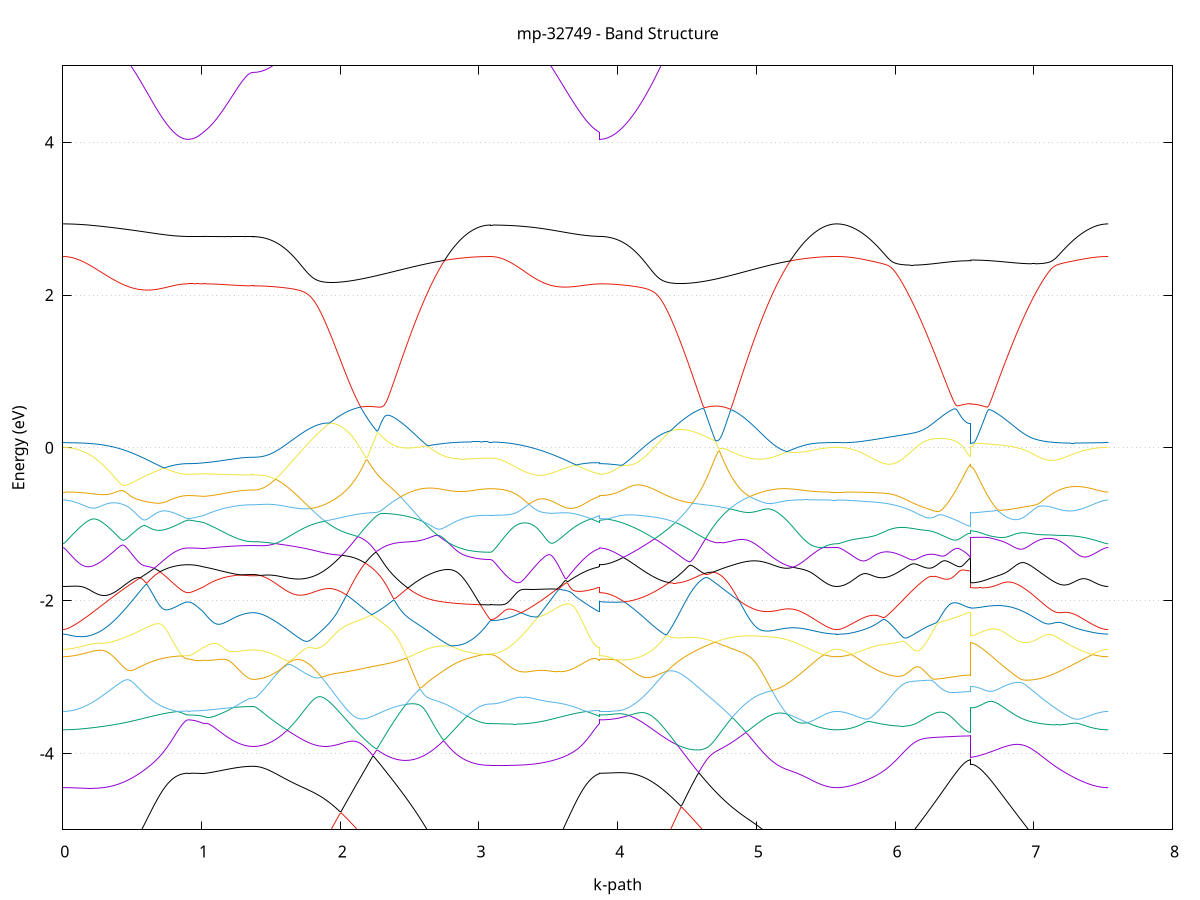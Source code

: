 set title 'mp-32749 - Band Structure'
set xlabel 'k-path'
set ylabel 'Energy (eV)'
set grid y
set yrange [-5:5]
set terminal png size 800,600
set output 'mp-32749_bands_gnuplot.png'
plot '-' using 1:2 with lines notitle, '-' using 1:2 with lines notitle, '-' using 1:2 with lines notitle, '-' using 1:2 with lines notitle, '-' using 1:2 with lines notitle, '-' using 1:2 with lines notitle, '-' using 1:2 with lines notitle, '-' using 1:2 with lines notitle, '-' using 1:2 with lines notitle, '-' using 1:2 with lines notitle, '-' using 1:2 with lines notitle, '-' using 1:2 with lines notitle, '-' using 1:2 with lines notitle, '-' using 1:2 with lines notitle, '-' using 1:2 with lines notitle, '-' using 1:2 with lines notitle, '-' using 1:2 with lines notitle, '-' using 1:2 with lines notitle, '-' using 1:2 with lines notitle, '-' using 1:2 with lines notitle, '-' using 1:2 with lines notitle, '-' using 1:2 with lines notitle, '-' using 1:2 with lines notitle, '-' using 1:2 with lines notitle, '-' using 1:2 with lines notitle, '-' using 1:2 with lines notitle, '-' using 1:2 with lines notitle, '-' using 1:2 with lines notitle, '-' using 1:2 with lines notitle, '-' using 1:2 with lines notitle, '-' using 1:2 with lines notitle, '-' using 1:2 with lines notitle, '-' using 1:2 with lines notitle, '-' using 1:2 with lines notitle, '-' using 1:2 with lines notitle, '-' using 1:2 with lines notitle, '-' using 1:2 with lines notitle, '-' using 1:2 with lines notitle, '-' using 1:2 with lines notitle, '-' using 1:2 with lines notitle, '-' using 1:2 with lines notitle, '-' using 1:2 with lines notitle, '-' using 1:2 with lines notitle, '-' using 1:2 with lines notitle, '-' using 1:2 with lines notitle, '-' using 1:2 with lines notitle, '-' using 1:2 with lines notitle, '-' using 1:2 with lines notitle, '-' using 1:2 with lines notitle, '-' using 1:2 with lines notitle, '-' using 1:2 with lines notitle, '-' using 1:2 with lines notitle, '-' using 1:2 with lines notitle, '-' using 1:2 with lines notitle, '-' using 1:2 with lines notitle, '-' using 1:2 with lines notitle, '-' using 1:2 with lines notitle, '-' using 1:2 with lines notitle, '-' using 1:2 with lines notitle, '-' using 1:2 with lines notitle, '-' using 1:2 with lines notitle, '-' using 1:2 with lines notitle, '-' using 1:2 with lines notitle, '-' using 1:2 with lines notitle
0.000000 -35.687352
0.009924 -35.687352
0.019848 -35.687352
0.029772 -35.687252
0.039696 -35.687152
0.049620 -35.687052
0.059544 -35.686852
0.069468 -35.686752
0.079392 -35.686452
0.089316 -35.686252
0.099240 -35.686052
0.109164 -35.685752
0.119088 -35.685452
0.129012 -35.685052
0.138936 -35.684652
0.148860 -35.684352
0.158784 -35.683852
0.168708 -35.683452
0.178632 -35.682952
0.188556 -35.682452
0.198480 -35.681952
0.208404 -35.681452
0.218328 -35.680852
0.228252 -35.680352
0.238176 -35.679752
0.248100 -35.679052
0.258024 -35.678452
0.267948 -35.677752
0.277872 -35.677052
0.287796 -35.676352
0.297720 -35.675652
0.307644 -35.674952
0.317568 -35.674152
0.327491 -35.673452
0.337415 -35.672652
0.347339 -35.671852
0.357263 -35.671052
0.367187 -35.670152
0.377111 -35.669352
0.387035 -35.668452
0.396959 -35.667652
0.406883 -35.666752
0.416807 -35.665852
0.426731 -35.664952
0.436655 -35.664052
0.446579 -35.663152
0.456503 -35.662252
0.466427 -35.661352
0.476351 -35.660352
0.486275 -35.659452
0.496199 -35.658552
0.506123 -35.657552
0.516047 -35.656652
0.525971 -35.655652
0.535895 -35.654752
0.545819 -35.653752
0.555743 -35.652852
0.565667 -35.651852
0.575591 -35.650952
0.585515 -35.649952
0.595439 -35.649052
0.605363 -35.648152
0.615287 -35.647152
0.625211 -35.646252
0.635135 -35.645352
0.645059 -35.644452
0.654983 -35.643552
0.664907 -35.642652
0.674831 -35.641752
0.684755 -35.640852
0.694679 -35.639952
0.704603 -35.639052
0.714527 -35.638252
0.724451 -35.637352
0.734375 -35.636552
0.744299 -35.635652
0.754223 -35.634852
0.764147 -35.634052
0.774071 -35.633252
0.783995 -35.632552
0.793919 -35.631752
0.803843 -35.630952
0.813767 -35.630252
0.823691 -35.629552
0.833615 -35.628852
0.843539 -35.628152
0.853463 -35.627452
0.863387 -35.626752
0.873311 -35.626152
0.883235 -35.625552
0.893159 -35.624952
0.903083 -35.624652
0.903083 -35.624652
0.912294 -35.624652
0.921506 -35.624752
0.930718 -35.624952
0.939929 -35.625052
0.949141 -35.625252
0.958353 -35.625452
0.967564 -35.625652
0.976776 -35.625852
0.985988 -35.626152
0.995199 -35.626352
1.004411 -35.626552
1.013623 -35.626852
1.013623 -35.626852
1.023612 -35.627352
1.033602 -35.627752
1.043591 -35.628252
1.053580 -35.628652
1.063570 -35.629152
1.073559 -35.629552
1.083549 -35.629952
1.093538 -35.630452
1.103527 -35.630852
1.113517 -35.631252
1.123506 -35.631652
1.133496 -35.631952
1.143485 -35.632352
1.153474 -35.632752
1.163464 -35.633052
1.173453 -35.633352
1.183443 -35.633652
1.193432 -35.634052
1.203421 -35.634252
1.213411 -35.634552
1.223400 -35.634852
1.233390 -35.635052
1.243379 -35.635252
1.253368 -35.635552
1.263358 -35.635752
1.273347 -35.635852
1.283337 -35.636052
1.293326 -35.636252
1.303315 -35.636352
1.313305 -35.636452
1.323294 -35.636552
1.333284 -35.636652
1.343273 -35.636652
1.353262 -35.636752
1.363252 -35.636752
1.373241 -35.636752
1.373241 -35.636752
1.383134 -35.636752
1.393026 -35.636652
1.402919 -35.636652
1.412811 -35.636452
1.422704 -35.636352
1.432597 -35.636152
1.442489 -35.635952
1.452382 -35.635652
1.462274 -35.635352
1.472167 -35.635052
1.482060 -35.634652
1.491952 -35.634252
1.501845 -35.633852
1.511737 -35.633452
1.521630 -35.632952
1.531523 -35.632452
1.541415 -35.631852
1.551308 -35.631252
1.561200 -35.630652
1.571093 -35.630052
1.580985 -35.629452
1.590878 -35.628752
1.600771 -35.628052
1.610663 -35.627252
1.620556 -35.626552
1.630448 -35.625752
1.640341 -35.624952
1.650234 -35.624152
1.660126 -35.623352
1.670019 -35.622452
1.679911 -35.621652
1.689804 -35.620752
1.699697 -35.619852
1.709589 -35.618952
1.719482 -35.617952
1.729374 -35.617052
1.739267 -35.616052
1.749159 -35.615152
1.759052 -35.614152
1.768945 -35.613152
1.778837 -35.612252
1.788730 -35.611252
1.798622 -35.610252
1.808515 -35.609252
1.818408 -35.608252
1.828300 -35.607352
1.838193 -35.606352
1.848085 -35.605352
1.857978 -35.604352
1.867871 -35.603452
1.877763 -35.602452
1.887656 -35.601452
1.897548 -35.600552
1.907441 -35.599652
1.917333 -35.598652
1.927226 -35.597752
1.937119 -35.596952
1.947011 -35.596052
1.956904 -35.595152
1.966796 -35.594352
1.976689 -35.593452
1.986582 -35.592652
1.996474 -35.591952
2.006367 -35.591152
2.016259 -35.590452
2.026152 -35.589652
2.036044 -35.589052
2.045937 -35.588352
2.055830 -35.587752
2.065722 -35.587052
2.075615 -35.586552
2.085507 -35.585952
2.085507 -35.585952
2.095485 -35.586052
2.105463 -35.586152
2.115441 -35.586352
2.125419 -35.586452
2.135396 -35.586752
2.145374 -35.586952
2.155352 -35.587252
2.165330 -35.587552
2.175307 -35.587952
2.185285 -35.588352
2.195263 -35.588752
2.205241 -35.589152
2.215218 -35.589652
2.225196 -35.590252
2.235174 -35.590752
2.245152 -35.591352
2.255130 -35.592052
2.265107 -35.592652
2.275085 -35.593352
2.285063 -35.594152
2.295041 -35.594852
2.305018 -35.595652
2.314996 -35.596552
2.324974 -35.597352
2.334952 -35.598252
2.344930 -35.599252
2.354907 -35.600152
2.364885 -35.601152
2.374863 -35.602152
2.384841 -35.603152
2.394818 -35.604252
2.404796 -35.605352
2.414774 -35.606452
2.424752 -35.607552
2.434729 -35.608752
2.444707 -35.609952
2.454685 -35.611152
2.464663 -35.612352
2.474641 -35.613552
2.484618 -35.614852
2.494596 -35.616052
2.504574 -35.617352
2.514552 -35.618652
2.524529 -35.619952
2.534507 -35.621252
2.544485 -35.622652
2.554463 -35.623952
2.564440 -35.625252
2.574418 -35.626652
2.584396 -35.627952
2.594374 -35.629352
2.604352 -35.630652
2.614329 -35.632052
2.624307 -35.633352
2.634285 -35.634752
2.644263 -35.636052
2.654240 -35.637352
2.664218 -35.638752
2.674196 -35.640052
2.684174 -35.641352
2.694152 -35.642652
2.704129 -35.643952
2.714107 -35.645152
2.724085 -35.646452
2.734063 -35.647652
2.744040 -35.648852
2.754018 -35.650052
2.763996 -35.651252
2.773974 -35.652452
2.783951 -35.653552
2.793929 -35.654652
2.803907 -35.655752
2.813885 -35.656852
2.823863 -35.657852
2.833840 -35.658852
2.843818 -35.659752
2.853796 -35.660752
2.863774 -35.661652
2.873751 -35.662552
2.883729 -35.663352
2.893707 -35.664152
2.903685 -35.664952
2.913663 -35.665652
2.923640 -35.666352
2.933618 -35.666952
2.943596 -35.667652
2.953574 -35.668152
2.963551 -35.668752
2.973529 -35.669252
2.983507 -35.669652
2.993485 -35.670052
3.003462 -35.670452
3.013440 -35.670752
3.023418 -35.671052
3.033396 -35.671352
3.043374 -35.671552
3.053351 -35.671652
3.063329 -35.671752
3.073307 -35.671852
3.083285 -35.671852
3.083285 -35.671852
3.093232 -35.671852
3.103180 -35.671852
3.113127 -35.671752
3.123075 -35.671652
3.133022 -35.671552
3.142969 -35.671352
3.152917 -35.671152
3.162864 -35.670952
3.172812 -35.670752
3.182759 -35.670552
3.192707 -35.670252
3.202654 -35.669952
3.212602 -35.669552
3.222549 -35.669252
3.232497 -35.668852
3.242444 -35.668452
3.252392 -35.668052
3.262339 -35.667552
3.272287 -35.667052
3.282234 -35.666552
3.292182 -35.666052
3.302129 -35.665552
3.312077 -35.664952
3.322024 -35.664352
3.331972 -35.663752
3.341919 -35.663152
3.351867 -35.662552
3.361814 -35.661852
3.371761 -35.661152
3.381709 -35.660452
3.391656 -35.659752
3.401604 -35.659052
3.411551 -35.658352
3.421499 -35.657552
3.431446 -35.656852
3.441394 -35.656052
3.451341 -35.655252
3.461289 -35.654452
3.471236 -35.653652
3.481184 -35.652852
3.491131 -35.652052
3.501079 -35.651252
3.511026 -35.650352
3.520974 -35.649552
3.530921 -35.648752
3.540869 -35.647852
3.550816 -35.647052
3.560764 -35.646152
3.570711 -35.645352
3.580659 -35.644452
3.590606 -35.643652
3.600554 -35.642752
3.610501 -35.641952
3.620448 -35.641052
3.630396 -35.640252
3.640343 -35.639352
3.650291 -35.638552
3.660238 -35.637752
3.670186 -35.636852
3.680133 -35.636052
3.690081 -35.635252
3.700028 -35.634452
3.709976 -35.633752
3.719923 -35.632952
3.729871 -35.632152
3.739818 -35.631452
3.749766 -35.630752
3.759713 -35.630052
3.769661 -35.629352
3.779608 -35.628652
3.789556 -35.628052
3.799503 -35.627552
3.809451 -35.627052
3.819398 -35.626652
3.829345 -35.626452
3.839293 -35.626352
3.849240 -35.626352
3.859188 -35.626552
3.869135 -35.626852
3.869135 -35.624652
3.879080 -35.624652
3.889024 -35.624652
3.898969 -35.624552
3.908914 -35.624452
3.918858 -35.624352
3.928803 -35.624252
3.938747 -35.624052
3.948692 -35.623852
3.958636 -35.623652
3.968581 -35.623452
3.978525 -35.623152
3.988470 -35.622852
3.998414 -35.622552
4.008359 -35.622252
4.018303 -35.621952
4.028248 -35.621552
4.038192 -35.621152
4.048137 -35.620752
4.058081 -35.620352
4.068026 -35.619952
4.077970 -35.619452
4.087915 -35.619052
4.097859 -35.618552
4.107804 -35.618052
4.117749 -35.617552
4.127693 -35.616952
4.137638 -35.616452
4.147582 -35.615952
4.157527 -35.615352
4.167471 -35.614752
4.177416 -35.614252
4.187360 -35.613652
4.197305 -35.613052
4.207249 -35.612452
4.217194 -35.611852
4.227138 -35.611252
4.237083 -35.610652
4.247027 -35.610052
4.256972 -35.609452
4.266916 -35.608952
4.276861 -35.608352
4.286805 -35.607752
4.296750 -35.607152
4.306694 -35.606552
4.316639 -35.606052
4.326584 -35.605452
4.336528 -35.604952
4.346473 -35.604452
4.356417 -35.603952
4.366362 -35.603452
4.376306 -35.602952
4.386251 -35.602452
4.396195 -35.602052
4.406140 -35.601552
4.416084 -35.601152
4.426029 -35.600752
4.435973 -35.600352
4.445918 -35.600052
4.455862 -35.599752
4.465807 -35.599452
4.475751 -35.599152
4.485696 -35.598952
4.485696 -35.598952
4.495637 -35.598652
4.505577 -35.598552
4.515518 -35.598352
4.525459 -35.598252
4.535400 -35.598152
4.545340 -35.598052
4.555281 -35.598052
4.565222 -35.598052
4.575163 -35.598052
4.585103 -35.598052
4.595044 -35.598152
4.604985 -35.598352
4.614926 -35.598452
4.624866 -35.598652
4.634807 -35.598952
4.644748 -35.599252
4.654689 -35.599552
4.664629 -35.599852
4.674570 -35.600252
4.684511 -35.600652
4.694452 -35.601152
4.704392 -35.601552
4.714333 -35.602152
4.724274 -35.602652
4.734215 -35.603252
4.744156 -35.603952
4.754096 -35.604552
4.764037 -35.605252
4.773978 -35.606052
4.783919 -35.606852
4.793859 -35.607652
4.803800 -35.608452
4.813741 -35.609352
4.823682 -35.610252
4.833622 -35.611152
4.843563 -35.612152
4.853504 -35.613152
4.863445 -35.614152
4.873385 -35.615252
4.883326 -35.616252
4.893267 -35.617452
4.903208 -35.618552
4.913148 -35.619652
4.923089 -35.620852
4.933030 -35.622052
4.942971 -35.623352
4.952911 -35.624552
4.962852 -35.625852
4.972793 -35.627152
4.982734 -35.628452
4.992674 -35.629752
5.002615 -35.631052
5.012556 -35.632352
5.022497 -35.633752
5.032437 -35.635152
5.042378 -35.636452
5.052319 -35.637852
5.062260 -35.639252
5.072200 -35.640652
5.082141 -35.642052
5.092082 -35.643452
5.102023 -35.644852
5.111963 -35.646252
5.121904 -35.647652
5.131845 -35.649052
5.141786 -35.650452
5.151726 -35.651752
5.161667 -35.653152
5.171608 -35.654552
5.181549 -35.655852
5.191489 -35.657252
5.201430 -35.658552
5.211371 -35.659852
5.221312 -35.661152
5.231252 -35.662452
5.241193 -35.663652
5.251134 -35.664952
5.261075 -35.666152
5.271015 -35.667352
5.280956 -35.668552
5.290897 -35.669652
5.300838 -35.670752
5.310779 -35.671852
5.320719 -35.672952
5.330660 -35.673952
5.340601 -35.674952
5.350542 -35.675952
5.360482 -35.676852
5.370423 -35.677752
5.380364 -35.678652
5.390305 -35.679452
5.400245 -35.680252
5.410186 -35.680952
5.420127 -35.681752
5.430068 -35.682352
5.440008 -35.683052
5.449949 -35.683652
5.459890 -35.684152
5.469831 -35.684652
5.479771 -35.685152
5.489712 -35.685552
5.499653 -35.685952
5.509594 -35.686252
5.519534 -35.686552
5.529475 -35.686852
5.539416 -35.687052
5.549357 -35.687152
5.559297 -35.687252
5.569238 -35.687352
5.579179 -35.687352
5.579179 -35.687352
5.589147 -35.687352
5.599116 -35.687352
5.609084 -35.687152
5.619052 -35.687052
5.629021 -35.686852
5.638989 -35.686652
5.648957 -35.686352
5.658926 -35.686052
5.668894 -35.685752
5.678862 -35.685352
5.688831 -35.684852
5.698799 -35.684452
5.708767 -35.683852
5.718736 -35.683352
5.728704 -35.682752
5.738672 -35.682152
5.748641 -35.681452
5.758609 -35.680752
5.768577 -35.680052
5.778546 -35.679252
5.788514 -35.678452
5.798482 -35.677652
5.808451 -35.676752
5.818419 -35.675852
5.828387 -35.674952
5.838356 -35.673952
5.848324 -35.672952
5.858292 -35.671952
5.868261 -35.670952
5.878229 -35.669852
5.888197 -35.668752
5.898166 -35.667652
5.908134 -35.666452
5.918102 -35.665252
5.928071 -35.664152
5.938039 -35.662852
5.948007 -35.661652
5.957976 -35.660452
5.967944 -35.659152
5.977912 -35.657852
5.987881 -35.656552
5.997849 -35.655252
6.007817 -35.653952
6.017786 -35.652652
6.027754 -35.651352
6.037723 -35.649952
6.047691 -35.648652
6.057659 -35.647252
6.067628 -35.645952
6.077596 -35.644552
6.087564 -35.643252
6.097533 -35.641852
6.107501 -35.640452
6.117469 -35.639152
6.127438 -35.637752
6.137406 -35.636452
6.147374 -35.635152
6.157343 -35.633752
6.167311 -35.632452
6.177279 -35.631152
6.187248 -35.629852
6.197216 -35.628552
6.207184 -35.627352
6.217153 -35.626052
6.227121 -35.624852
6.237089 -35.623652
6.247058 -35.622452
6.257026 -35.621252
6.266994 -35.620152
6.276963 -35.619052
6.286931 -35.617952
6.296899 -35.616852
6.306868 -35.615852
6.316836 -35.614852
6.326804 -35.613852
6.336773 -35.612952
6.346741 -35.612052
6.356709 -35.611152
6.366678 -35.610352
6.376646 -35.609552
6.386614 -35.608752
6.396583 -35.608052
6.406551 -35.607352
6.416519 -35.606752
6.426488 -35.606152
6.436456 -35.605552
6.446424 -35.605052
6.456393 -35.604652
6.466361 -35.604252
6.476329 -35.603852
6.486298 -35.603552
6.496266 -35.603252
6.506235 -35.603052
6.516203 -35.602852
6.526171 -35.602752
6.536140 -35.602652
6.546108 -35.602652
6.546108 -35.590352
6.556015 -35.590352
6.565922 -35.590552
6.575829 -35.590752
6.585736 -35.591152
6.595643 -35.591552
6.605550 -35.592052
6.615458 -35.592552
6.625365 -35.593152
6.635272 -35.593852
6.645179 -35.594552
6.655086 -35.595352
6.664993 -35.596152
6.674900 -35.596952
6.684807 -35.597852
6.694714 -35.598752
6.704621 -35.599752
6.714529 -35.600752
6.724436 -35.601752
6.734343 -35.602752
6.744250 -35.603852
6.754157 -35.604952
6.764064 -35.606152
6.773971 -35.607252
6.783878 -35.608452
6.793785 -35.609652
6.803692 -35.610852
6.813600 -35.612152
6.823507 -35.613352
6.833414 -35.614652
6.843321 -35.615952
6.853228 -35.617252
6.863135 -35.618652
6.873042 -35.619952
6.882949 -35.621352
6.892856 -35.622752
6.902764 -35.624052
6.912671 -35.625452
6.922578 -35.626852
6.932485 -35.628352
6.942392 -35.629752
6.952299 -35.631152
6.962206 -35.632552
6.972113 -35.634052
6.982020 -35.635452
6.991927 -35.636952
7.001835 -35.638352
7.011742 -35.639752
7.021649 -35.641252
7.031556 -35.642652
7.041463 -35.644052
7.051370 -35.645452
7.061277 -35.646952
7.071184 -35.648352
7.081091 -35.649752
7.090998 -35.651052
7.100906 -35.652452
7.110813 -35.653852
7.120720 -35.655152
7.130627 -35.656552
7.140534 -35.657852
7.150441 -35.659152
7.160348 -35.660452
7.170255 -35.661652
7.180162 -35.662952
7.190069 -35.664152
7.199977 -35.665352
7.209884 -35.666552
7.219791 -35.667652
7.229698 -35.668852
7.239605 -35.669952
7.249512 -35.671052
7.259419 -35.672052
7.269326 -35.673052
7.279233 -35.674052
7.289140 -35.675052
7.299048 -35.675952
7.308955 -35.676852
7.318862 -35.677752
7.328769 -35.678552
7.338676 -35.679352
7.348583 -35.680152
7.358490 -35.680852
7.368397 -35.681552
7.378304 -35.682152
7.388211 -35.682852
7.398119 -35.683352
7.408026 -35.683952
7.417933 -35.684452
7.427840 -35.684952
7.437747 -35.685352
7.447654 -35.685752
7.457561 -35.686052
7.467468 -35.686352
7.477375 -35.686652
7.487282 -35.686852
7.497190 -35.687052
7.507097 -35.687252
7.517004 -35.687352
7.526911 -35.687352
7.536818 -35.687352
e
0.000000 -35.613252
0.009924 -35.613252
0.019848 -35.613252
0.029772 -35.613252
0.039696 -35.613252
0.049620 -35.613252
0.059544 -35.613252
0.069468 -35.613252
0.079392 -35.613252
0.089316 -35.613152
0.099240 -35.613152
0.109164 -35.613152
0.119088 -35.613052
0.129012 -35.613052
0.138936 -35.613052
0.148860 -35.612952
0.158784 -35.612952
0.168708 -35.612852
0.178632 -35.612852
0.188556 -35.612852
0.198480 -35.612752
0.208404 -35.612752
0.218328 -35.612652
0.228252 -35.612652
0.238176 -35.612552
0.248100 -35.612552
0.258024 -35.612452
0.267948 -35.612452
0.277872 -35.612352
0.287796 -35.612352
0.297720 -35.612252
0.307644 -35.612252
0.317568 -35.612252
0.327491 -35.612152
0.337415 -35.612152
0.347339 -35.612052
0.357263 -35.612052
0.367187 -35.612052
0.377111 -35.612052
0.387035 -35.611952
0.396959 -35.611952
0.406883 -35.611952
0.416807 -35.611952
0.426731 -35.611952
0.436655 -35.611952
0.446579 -35.611952
0.456503 -35.611952
0.466427 -35.612052
0.476351 -35.612052
0.486275 -35.612052
0.496199 -35.612152
0.506123 -35.612152
0.516047 -35.612252
0.525971 -35.612352
0.535895 -35.612352
0.545819 -35.612452
0.555743 -35.612552
0.565667 -35.612652
0.575591 -35.612752
0.585515 -35.612952
0.595439 -35.613052
0.605363 -35.613252
0.615287 -35.613352
0.625211 -35.613552
0.635135 -35.613752
0.645059 -35.613952
0.654983 -35.614152
0.664907 -35.614352
0.674831 -35.614652
0.684755 -35.614852
0.694679 -35.615152
0.704603 -35.615452
0.714527 -35.615752
0.724451 -35.616052
0.734375 -35.616352
0.744299 -35.616652
0.754223 -35.617052
0.764147 -35.617452
0.774071 -35.617752
0.783995 -35.618152
0.793919 -35.618652
0.803843 -35.619052
0.813767 -35.619452
0.823691 -35.619952
0.833615 -35.620452
0.843539 -35.620952
0.853463 -35.621452
0.863387 -35.621952
0.873311 -35.622452
0.883235 -35.623052
0.893159 -35.623552
0.903083 -35.623852
0.903083 -35.623852
0.912294 -35.623752
0.921506 -35.623652
0.930718 -35.623552
0.939929 -35.623452
0.949141 -35.623252
0.958353 -35.623052
0.967564 -35.622952
0.976776 -35.622752
0.985988 -35.622552
0.995199 -35.622352
1.004411 -35.622152
1.013623 -35.621952
1.013623 -35.621952
1.023612 -35.621552
1.033602 -35.621052
1.043591 -35.620552
1.053580 -35.620052
1.063570 -35.619652
1.073559 -35.619152
1.083549 -35.618752
1.093538 -35.618252
1.103527 -35.617852
1.113517 -35.617452
1.123506 -35.617052
1.133496 -35.616652
1.143485 -35.616252
1.153474 -35.615852
1.163464 -35.615552
1.173453 -35.615152
1.183443 -35.614852
1.193432 -35.614552
1.203421 -35.614252
1.213411 -35.613952
1.223400 -35.613652
1.233390 -35.613452
1.243379 -35.613252
1.253368 -35.612952
1.263358 -35.612752
1.273347 -35.612552
1.283337 -35.612452
1.293326 -35.612252
1.303315 -35.612152
1.313305 -35.612052
1.323294 -35.611952
1.333284 -35.611852
1.343273 -35.611752
1.353262 -35.611752
1.363252 -35.611652
1.373241 -35.611652
1.373241 -35.611652
1.383134 -35.611652
1.393026 -35.611652
1.402919 -35.611552
1.412811 -35.611452
1.422704 -35.611352
1.432597 -35.611252
1.442489 -35.611152
1.452382 -35.610952
1.462274 -35.610752
1.472167 -35.610552
1.482060 -35.610252
1.491952 -35.609952
1.501845 -35.609752
1.511737 -35.609452
1.521630 -35.609052
1.531523 -35.608752
1.541415 -35.608352
1.551308 -35.607952
1.561200 -35.607552
1.571093 -35.607152
1.580985 -35.606752
1.590878 -35.606252
1.600771 -35.605852
1.610663 -35.605352
1.620556 -35.604852
1.630448 -35.604352
1.640341 -35.603852
1.650234 -35.603352
1.660126 -35.602752
1.670019 -35.602252
1.679911 -35.601652
1.689804 -35.601152
1.699697 -35.600552
1.709589 -35.600052
1.719482 -35.599452
1.729374 -35.598852
1.739267 -35.598352
1.749159 -35.597752
1.759052 -35.597152
1.768945 -35.596552
1.778837 -35.596052
1.788730 -35.595452
1.798622 -35.594952
1.808515 -35.594352
1.818408 -35.593852
1.828300 -35.593252
1.838193 -35.592752
1.848085 -35.592252
1.857978 -35.591752
1.867871 -35.591252
1.877763 -35.590852
1.887656 -35.590352
1.897548 -35.589952
1.907441 -35.589552
1.917333 -35.589152
1.927226 -35.588752
1.937119 -35.588352
1.947011 -35.588052
1.956904 -35.587652
1.966796 -35.587452
1.976689 -35.587152
1.986582 -35.586852
1.996474 -35.586652
2.006367 -35.586452
2.016259 -35.586352
2.026152 -35.586152
2.036044 -35.586052
2.045937 -35.585952
2.055830 -35.585952
2.065722 -35.585952
2.075615 -35.585952
2.085507 -35.585952
2.085507 -35.585952
2.095485 -35.585452
2.105463 -35.584952
2.115441 -35.584452
2.125419 -35.584052
2.135396 -35.583652
2.145374 -35.583252
2.155352 -35.582952
2.165330 -35.582652
2.175307 -35.582352
2.185285 -35.582052
2.195263 -35.581852
2.205241 -35.581752
2.215218 -35.581552
2.225196 -35.581452
2.235174 -35.581452
2.245152 -35.581352
2.255130 -35.581352
2.265107 -35.581452
2.275085 -35.581552
2.285063 -35.581652
2.295041 -35.581752
2.305018 -35.581952
2.314996 -35.582152
2.324974 -35.582452
2.334952 -35.582652
2.344930 -35.582952
2.354907 -35.583352
2.364885 -35.583752
2.374863 -35.584152
2.384841 -35.584552
2.394818 -35.585052
2.404796 -35.585552
2.414774 -35.586052
2.424752 -35.586552
2.434729 -35.587152
2.444707 -35.587752
2.454685 -35.588352
2.464663 -35.589052
2.474641 -35.589652
2.484618 -35.590352
2.494596 -35.591152
2.504574 -35.591852
2.514552 -35.592552
2.524529 -35.593352
2.534507 -35.594152
2.544485 -35.594952
2.554463 -35.595752
2.564440 -35.596652
2.574418 -35.597452
2.584396 -35.598252
2.594374 -35.599152
2.604352 -35.600052
2.614329 -35.600952
2.624307 -35.601752
2.634285 -35.602652
2.644263 -35.603552
2.654240 -35.604452
2.664218 -35.605352
2.674196 -35.606252
2.684174 -35.607152
2.694152 -35.608052
2.704129 -35.608952
2.714107 -35.609852
2.724085 -35.610652
2.734063 -35.611552
2.744040 -35.612452
2.754018 -35.613252
2.763996 -35.614052
2.773974 -35.614952
2.783951 -35.615752
2.793929 -35.616552
2.803907 -35.617252
2.813885 -35.618052
2.823863 -35.618752
2.833840 -35.619552
2.843818 -35.620252
2.853796 -35.620952
2.863774 -35.621552
2.873751 -35.622252
2.883729 -35.622852
2.893707 -35.623452
2.903685 -35.623952
2.913663 -35.624552
2.923640 -35.625052
2.933618 -35.625552
2.943596 -35.625952
2.953574 -35.626452
2.963551 -35.626852
2.973529 -35.627152
2.983507 -35.627552
2.993485 -35.627852
3.003462 -35.628052
3.013440 -35.628352
3.023418 -35.628552
3.033396 -35.628752
3.043374 -35.628852
3.053351 -35.628952
3.063329 -35.629052
3.073307 -35.629152
3.083285 -35.629152
3.083285 -35.629152
3.093232 -35.629152
3.103180 -35.629152
3.113127 -35.629052
3.123075 -35.629052
3.133022 -35.629052
3.142969 -35.628952
3.152917 -35.628952
3.162864 -35.628852
3.172812 -35.628752
3.182759 -35.628652
3.192707 -35.628552
3.202654 -35.628452
3.212602 -35.628352
3.222549 -35.628252
3.232497 -35.628052
3.242444 -35.627952
3.252392 -35.627852
3.262339 -35.627652
3.272287 -35.627552
3.282234 -35.627352
3.292182 -35.627152
3.302129 -35.627052
3.312077 -35.626852
3.322024 -35.626652
3.331972 -35.626452
3.341919 -35.626252
3.351867 -35.626052
3.361814 -35.625852
3.371761 -35.625652
3.381709 -35.625552
3.391656 -35.625352
3.401604 -35.625152
3.411551 -35.624952
3.421499 -35.624752
3.431446 -35.624552
3.441394 -35.624352
3.451341 -35.624152
3.461289 -35.623952
3.471236 -35.623752
3.481184 -35.623652
3.491131 -35.623452
3.501079 -35.623252
3.511026 -35.623152
3.520974 -35.622952
3.530921 -35.622852
3.540869 -35.622752
3.550816 -35.622552
3.560764 -35.622452
3.570711 -35.622352
3.580659 -35.622252
3.590606 -35.622152
3.600554 -35.622152
3.610501 -35.622052
3.620448 -35.622052
3.630396 -35.621952
3.640343 -35.621952
3.650291 -35.621952
3.660238 -35.621952
3.670186 -35.621952
3.680133 -35.621952
3.690081 -35.622052
3.700028 -35.622152
3.709976 -35.622152
3.719923 -35.622252
3.729871 -35.622352
3.739818 -35.622452
3.749766 -35.622652
3.759713 -35.622752
3.769661 -35.622952
3.779608 -35.623052
3.789556 -35.623252
3.799503 -35.623352
3.809451 -35.623452
3.819398 -35.623452
3.829345 -35.623352
3.839293 -35.623152
3.849240 -35.622852
3.859188 -35.622452
3.869135 -35.621952
3.869135 -35.623852
3.879080 -35.623752
3.889024 -35.623752
3.898969 -35.623652
3.908914 -35.623552
3.918858 -35.623352
3.928803 -35.623152
3.938747 -35.622952
3.948692 -35.622752
3.958636 -35.622452
3.968581 -35.622152
3.978525 -35.621752
3.988470 -35.621352
3.998414 -35.620952
4.008359 -35.620552
4.018303 -35.620052
4.028248 -35.619552
4.038192 -35.618952
4.048137 -35.618452
4.058081 -35.617852
4.068026 -35.617252
4.077970 -35.616552
4.087915 -35.615852
4.097859 -35.615152
4.107804 -35.614452
4.117749 -35.613752
4.127693 -35.612952
4.137638 -35.612152
4.147582 -35.611352
4.157527 -35.610552
4.167471 -35.609752
4.177416 -35.608852
4.187360 -35.607952
4.197305 -35.607052
4.207249 -35.606152
4.217194 -35.605252
4.227138 -35.604352
4.237083 -35.603452
4.247027 -35.602452
4.256972 -35.601552
4.266916 -35.600552
4.276861 -35.599552
4.286805 -35.598652
4.296750 -35.597652
4.306694 -35.596652
4.316639 -35.595752
4.326584 -35.594752
4.336528 -35.593752
4.346473 -35.592852
4.356417 -35.591852
4.366362 -35.590852
4.376306 -35.589952
4.386251 -35.588952
4.396195 -35.588052
4.406140 -35.587152
4.416084 -35.586252
4.426029 -35.585352
4.435973 -35.584452
4.445918 -35.583552
4.455862 -35.582752
4.465807 -35.581952
4.475751 -35.581052
4.485696 -35.580252
4.485696 -35.580252
4.495637 -35.579552
4.505577 -35.578752
4.515518 -35.578052
4.525459 -35.577352
4.535400 -35.576652
4.545340 -35.575952
4.555281 -35.575352
4.565222 -35.574752
4.575163 -35.574152
4.585103 -35.573652
4.595044 -35.573052
4.604985 -35.572552
4.614926 -35.572152
4.624866 -35.571652
4.634807 -35.571252
4.644748 -35.570952
4.654689 -35.570552
4.664629 -35.570252
4.674570 -35.569952
4.684511 -35.569752
4.694452 -35.569552
4.704392 -35.569352
4.714333 -35.569152
4.724274 -35.569052
4.734215 -35.568952
4.744156 -35.568952
4.754096 -35.568952
4.764037 -35.568952
4.773978 -35.569052
4.783919 -35.569052
4.793859 -35.569252
4.803800 -35.569352
4.813741 -35.569552
4.823682 -35.569752
4.833622 -35.570052
4.843563 -35.570252
4.853504 -35.570552
4.863445 -35.570952
4.873385 -35.571252
4.883326 -35.571652
4.893267 -35.572152
4.903208 -35.572552
4.913148 -35.573052
4.923089 -35.573552
4.933030 -35.574052
4.942971 -35.574652
4.952911 -35.575252
4.962852 -35.575852
4.972793 -35.576452
4.982734 -35.577052
4.992674 -35.577752
5.002615 -35.578452
5.012556 -35.579152
5.022497 -35.579852
5.032437 -35.580552
5.042378 -35.581352
5.052319 -35.582052
5.062260 -35.582852
5.072200 -35.583652
5.082141 -35.584452
5.092082 -35.585252
5.102023 -35.586052
5.111963 -35.586852
5.121904 -35.587652
5.131845 -35.588552
5.141786 -35.589352
5.151726 -35.590152
5.161667 -35.591052
5.171608 -35.591852
5.181549 -35.592652
5.191489 -35.593552
5.201430 -35.594352
5.211371 -35.595152
5.221312 -35.595952
5.231252 -35.596852
5.241193 -35.597652
5.251134 -35.598452
5.261075 -35.599152
5.271015 -35.599952
5.280956 -35.600752
5.290897 -35.601452
5.300838 -35.602152
5.310779 -35.602952
5.320719 -35.603552
5.330660 -35.604252
5.340601 -35.604952
5.350542 -35.605552
5.360482 -35.606152
5.370423 -35.606752
5.380364 -35.607352
5.390305 -35.607952
5.400245 -35.608452
5.410186 -35.608952
5.420127 -35.609452
5.430068 -35.609852
5.440008 -35.610352
5.449949 -35.610752
5.459890 -35.611152
5.469831 -35.611452
5.479771 -35.611752
5.489712 -35.612052
5.499653 -35.612352
5.509594 -35.612552
5.519534 -35.612752
5.529475 -35.612952
5.539416 -35.613052
5.549357 -35.613152
5.559297 -35.613252
5.569238 -35.613252
5.579179 -35.613252
5.579179 -35.613252
5.589147 -35.613252
5.599116 -35.613252
5.609084 -35.613152
5.619052 -35.613052
5.629021 -35.612952
5.638989 -35.612852
5.648957 -35.612652
5.658926 -35.612552
5.668894 -35.612252
5.678862 -35.612052
5.688831 -35.611752
5.698799 -35.611552
5.708767 -35.611252
5.718736 -35.610852
5.728704 -35.610552
5.738672 -35.610152
5.748641 -35.609752
5.758609 -35.609352
5.768577 -35.608952
5.778546 -35.608452
5.788514 -35.608052
5.798482 -35.607552
5.808451 -35.607052
5.818419 -35.606452
5.828387 -35.605952
5.838356 -35.605352
5.848324 -35.604752
5.858292 -35.604152
5.868261 -35.603552
5.878229 -35.602952
5.888197 -35.602352
5.898166 -35.601652
5.908134 -35.601052
5.918102 -35.600352
5.928071 -35.599652
5.938039 -35.598952
5.948007 -35.598352
5.957976 -35.597552
5.967944 -35.596852
5.977912 -35.596152
5.987881 -35.595452
5.997849 -35.594752
6.007817 -35.593952
6.017786 -35.593252
6.027754 -35.592552
6.037723 -35.591752
6.047691 -35.591052
6.057659 -35.590352
6.067628 -35.589552
6.077596 -35.588852
6.087564 -35.588152
6.097533 -35.587452
6.107501 -35.586752
6.117469 -35.585952
6.127438 -35.585252
6.137406 -35.584552
6.147374 -35.583952
6.157343 -35.583252
6.167311 -35.582552
6.177279 -35.581952
6.187248 -35.581252
6.197216 -35.580652
6.207184 -35.579952
6.217153 -35.579352
6.227121 -35.578752
6.237089 -35.578252
6.247058 -35.577652
6.257026 -35.577052
6.266994 -35.576552
6.276963 -35.576052
6.286931 -35.575552
6.296899 -35.575052
6.306868 -35.574552
6.316836 -35.574152
6.326804 -35.573752
6.336773 -35.573352
6.346741 -35.572952
6.356709 -35.572552
6.366678 -35.572152
6.376646 -35.571852
6.386614 -35.571552
6.396583 -35.571252
6.406551 -35.570952
6.416519 -35.570752
6.426488 -35.570452
6.436456 -35.570252
6.446424 -35.570052
6.456393 -35.569852
6.466361 -35.569752
6.476329 -35.569552
6.486298 -35.569452
6.496266 -35.569352
6.506235 -35.569252
6.516203 -35.569252
6.526171 -35.569152
6.536140 -35.569152
6.546108 -35.569152
6.546108 -35.581552
6.556015 -35.581452
6.565922 -35.581452
6.575829 -35.581352
6.585736 -35.581252
6.595643 -35.581152
6.605550 -35.580952
6.615458 -35.580852
6.625365 -35.580752
6.635272 -35.580552
6.645179 -35.580452
6.655086 -35.580352
6.664993 -35.580252
6.674900 -35.580252
6.684807 -35.580152
6.694714 -35.580152
6.704621 -35.580152
6.714529 -35.580152
6.724436 -35.580252
6.734343 -35.580352
6.744250 -35.580452
6.754157 -35.580552
6.764064 -35.580652
6.773971 -35.580852
6.783878 -35.581052
6.793785 -35.581252
6.803692 -35.581452
6.813600 -35.581752
6.823507 -35.582052
6.833414 -35.582352
6.843321 -35.582652
6.853228 -35.583052
6.863135 -35.583352
6.873042 -35.583752
6.882949 -35.584152
6.892856 -35.584552
6.902764 -35.585052
6.912671 -35.585452
6.922578 -35.585952
6.932485 -35.586452
6.942392 -35.586952
6.952299 -35.587452
6.962206 -35.587952
6.972113 -35.588552
6.982020 -35.589052
6.991927 -35.589652
7.001835 -35.590152
7.011742 -35.590752
7.021649 -35.591352
7.031556 -35.591952
7.041463 -35.592552
7.051370 -35.593152
7.061277 -35.593752
7.071184 -35.594352
7.081091 -35.594952
7.090998 -35.595552
7.100906 -35.596152
7.110813 -35.596852
7.120720 -35.597452
7.130627 -35.598052
7.140534 -35.598652
7.150441 -35.599252
7.160348 -35.599852
7.170255 -35.600452
7.180162 -35.601052
7.190069 -35.601652
7.199977 -35.602252
7.209884 -35.602752
7.219791 -35.603352
7.229698 -35.603852
7.239605 -35.604452
7.249512 -35.604952
7.259419 -35.605452
7.269326 -35.605952
7.279233 -35.606452
7.289140 -35.606952
7.299048 -35.607452
7.308955 -35.607852
7.318862 -35.608352
7.328769 -35.608752
7.338676 -35.609152
7.348583 -35.609552
7.358490 -35.609952
7.368397 -35.610252
7.378304 -35.610652
7.388211 -35.610952
7.398119 -35.611252
7.408026 -35.611552
7.417933 -35.611752
7.427840 -35.612052
7.437747 -35.612252
7.447654 -35.612452
7.457561 -35.612652
7.467468 -35.612752
7.477375 -35.612952
7.487282 -35.613052
7.497190 -35.613152
7.507097 -35.613252
7.517004 -35.613252
7.526911 -35.613252
7.536818 -35.613252
e
0.000000 -20.421152
0.009924 -20.420952
0.019848 -20.420452
0.029772 -20.419552
0.039696 -20.418252
0.049620 -20.416652
0.059544 -20.414752
0.069468 -20.412452
0.079392 -20.409752
0.089316 -20.406752
0.099240 -20.403352
0.109164 -20.399652
0.119088 -20.395652
0.129012 -20.391252
0.138936 -20.386452
0.148860 -20.381452
0.158784 -20.376052
0.168708 -20.370352
0.178632 -20.364252
0.188556 -20.357952
0.198480 -20.351252
0.208404 -20.344252
0.218328 -20.337052
0.228252 -20.329452
0.238176 -20.321652
0.248100 -20.313452
0.258024 -20.305052
0.267948 -20.296352
0.277872 -20.287452
0.287796 -20.278252
0.297720 -20.268752
0.307644 -20.259052
0.317568 -20.249152
0.327491 -20.239052
0.337415 -20.228752
0.347339 -20.218252
0.357263 -20.207552
0.367187 -20.196652
0.377111 -20.185652
0.387035 -20.174452
0.396959 -20.163052
0.406883 -20.151652
0.416807 -20.140152
0.426731 -20.128452
0.436655 -20.116752
0.446579 -20.104952
0.456503 -20.093152
0.466427 -20.081352
0.476351 -20.069452
0.486275 -20.057652
0.496199 -20.045852
0.506123 -20.034152
0.516047 -20.022452
0.525971 -20.010952
0.535895 -19.999452
0.545819 -19.988152
0.555743 -19.976952
0.565667 -19.965952
0.575591 -19.955052
0.585515 -19.944452
0.595439 -19.934052
0.605363 -19.923852
0.615287 -19.913952
0.625211 -19.904352
0.635135 -19.894952
0.645059 -19.885952
0.654983 -19.877252
0.664907 -19.868852
0.674831 -19.860752
0.684755 -19.853052
0.694679 -19.845652
0.704603 -19.838652
0.714527 -19.831952
0.724451 -19.825652
0.734375 -19.819752
0.744299 -19.814152
0.754223 -19.808952
0.764147 -19.804152
0.774071 -19.799652
0.783995 -19.795552
0.793919 -19.791752
0.803843 -19.788252
0.813767 -19.785152
0.823691 -19.782452
0.833615 -19.780052
0.843539 -19.777952
0.853463 -19.776152
0.863387 -19.774752
0.873311 -19.773652
0.883235 -19.772852
0.893159 -19.772352
0.903083 -19.772252
0.903083 -19.772252
0.912294 -19.772252
0.921506 -19.772452
0.930718 -19.772752
0.939929 -19.773152
0.949141 -19.773552
0.958353 -19.774152
0.967564 -19.774852
0.976776 -19.775652
0.985988 -19.776552
0.995199 -19.777452
1.004411 -19.778452
1.013623 -19.779552
1.013623 -19.779552
1.023612 -19.778552
1.033602 -19.777352
1.043591 -19.776052
1.053580 -19.774652
1.063570 -19.773052
1.073559 -19.771352
1.083549 -19.769452
1.093538 -19.767452
1.103527 -19.765352
1.113517 -19.763252
1.123506 -19.760952
1.133496 -19.758552
1.143485 -19.756152
1.153474 -19.753652
1.163464 -19.751052
1.173453 -19.748452
1.183443 -19.745852
1.193432 -19.743252
1.203421 -19.740652
1.213411 -19.738152
1.223400 -19.735552
1.233390 -19.733052
1.243379 -19.730652
1.253368 -19.728352
1.263358 -19.726152
1.273347 -19.724152
1.283337 -19.722152
1.293326 -19.720352
1.303315 -19.718752
1.313305 -19.717352
1.323294 -19.716152
1.333284 -19.715152
1.343273 -19.714352
1.353262 -19.713752
1.363252 -19.713352
1.373241 -19.713252
1.373241 -19.713252
1.383134 -19.713052
1.393026 -19.712352
1.402919 -19.711152
1.412811 -19.709552
1.422704 -19.707352
1.432597 -19.704852
1.442489 -19.701752
1.452382 -19.698252
1.462274 -19.694152
1.472167 -19.689752
1.482060 -19.684752
1.491952 -19.679352
1.501845 -19.673452
1.511737 -19.667152
1.521630 -19.660352
1.531523 -19.653152
1.541415 -19.645352
1.551308 -19.637152
1.561200 -19.628552
1.571093 -19.619352
1.580985 -19.609752
1.590878 -19.599752
1.600771 -19.589252
1.610663 -19.578252
1.620556 -19.566852
1.630448 -19.554952
1.640341 -19.542652
1.650234 -19.529852
1.660126 -19.516652
1.670019 -19.502952
1.679911 -19.488852
1.689804 -19.474352
1.699697 -19.459252
1.709589 -19.443852
1.719482 -19.427952
1.729374 -19.411652
1.739267 -19.394852
1.749159 -19.377652
1.759052 -19.360052
1.768945 -19.342052
1.778837 -19.323552
1.788730 -19.304652
1.798622 -19.285352
1.808515 -19.265552
1.818408 -19.245452
1.828300 -19.224952
1.838193 -19.203952
1.848085 -19.182652
1.857978 -19.160852
1.867871 -19.138652
1.877763 -19.116152
1.887656 -19.093152
1.897548 -19.069852
1.907441 -19.046152
1.917333 -19.022152
1.927226 -18.997652
1.937119 -18.972952
1.947011 -18.947752
1.956904 -18.926952
1.966796 -18.944052
1.976689 -18.961152
1.986582 -18.978352
1.996474 -18.995552
2.006367 -19.012652
2.016259 -19.029852
2.026152 -19.046952
2.036044 -19.064152
2.045937 -19.081252
2.055830 -19.098352
2.065722 -19.115352
2.075615 -19.132352
2.085507 -19.149352
2.085507 -19.149352
2.095485 -19.166352
2.105463 -19.183352
2.115441 -19.200352
2.125419 -19.217352
2.135396 -19.234252
2.145374 -19.251052
2.155352 -19.267952
2.165330 -19.284752
2.175307 -19.301552
2.185285 -19.318352
2.195263 -19.335052
2.205241 -19.351752
2.215218 -19.368352
2.225196 -19.385052
2.235174 -19.401652
2.245152 -19.418252
2.255130 -19.434952
2.265107 -19.451452
2.275085 -19.468052
2.285063 -19.484652
2.295041 -19.501252
2.305018 -19.517752
2.314996 -19.534352
2.324974 -19.550852
2.334952 -19.567352
2.344930 -19.583952
2.354907 -19.600452
2.364885 -19.616852
2.374863 -19.633352
2.384841 -19.649852
2.394818 -19.666252
2.404796 -19.682652
2.414774 -19.699052
2.424752 -19.715352
2.434729 -19.731652
2.444707 -19.747852
2.454685 -19.764052
2.464663 -19.780152
2.474641 -19.796152
2.484618 -19.812152
2.494596 -19.828052
2.504574 -19.843852
2.514552 -19.859552
2.524529 -19.875152
2.534507 -19.890652
2.544485 -19.905952
2.554463 -19.921252
2.564440 -19.936352
2.574418 -19.951252
2.584396 -19.966052
2.594374 -19.980652
2.604352 -19.995152
2.614329 -20.009452
2.624307 -20.023552
2.634285 -20.037452
2.644263 -20.051152
2.654240 -20.064652
2.664218 -20.077952
2.674196 -20.091052
2.684174 -20.103852
2.694152 -20.116452
2.704129 -20.128852
2.714107 -20.141052
2.724085 -20.152952
2.734063 -20.164552
2.744040 -20.175852
2.754018 -20.186952
2.763996 -20.197852
2.773974 -20.208352
2.783951 -20.218652
2.793929 -20.228552
2.803907 -20.238252
2.813885 -20.247652
2.823863 -20.256652
2.833840 -20.265452
2.843818 -20.273952
2.853796 -20.282052
2.863774 -20.289852
2.873751 -20.297352
2.883729 -20.304452
2.893707 -20.311352
2.903685 -20.317852
2.913663 -20.323952
2.923640 -20.329852
2.933618 -20.335252
2.943596 -20.340452
2.953574 -20.345252
2.963551 -20.349652
2.973529 -20.353752
2.983507 -20.357552
2.993485 -20.360952
3.003462 -20.363952
3.013440 -20.366652
3.023418 -20.368952
3.033396 -20.370952
3.043374 -20.372552
3.053351 -20.373752
3.063329 -20.374652
3.073307 -20.375252
3.083285 -20.375352
3.083285 -20.375352
3.093232 -20.375252
3.103180 -20.374752
3.113127 -20.373952
3.123075 -20.372852
3.133022 -20.371452
3.142969 -20.369752
3.152917 -20.367652
3.162864 -20.365352
3.172812 -20.362652
3.182759 -20.359752
3.192707 -20.356452
3.202654 -20.352852
3.212602 -20.348952
3.222549 -20.344752
3.232497 -20.340252
3.242444 -20.335452
3.252392 -20.330452
3.262339 -20.325052
3.272287 -20.319352
3.282234 -20.313452
3.292182 -20.307252
3.302129 -20.300752
3.312077 -20.294052
3.322024 -20.287052
3.331972 -20.279752
3.341919 -20.272252
3.351867 -20.264452
3.361814 -20.256452
3.371761 -20.248152
3.381709 -20.239652
3.391656 -20.230952
3.401604 -20.222052
3.411551 -20.212952
3.421499 -20.203552
3.431446 -20.194052
3.441394 -20.184352
3.451341 -20.174452
3.461289 -20.164452
3.471236 -20.154252
3.481184 -20.143852
3.491131 -20.133352
3.501079 -20.122752
3.511026 -20.112052
3.520974 -20.101252
3.530921 -20.090352
3.540869 -20.079352
3.550816 -20.068252
3.560764 -20.057152
3.570711 -20.046052
3.580659 -20.034852
3.590606 -20.023652
3.600554 -20.012552
3.610501 -20.001452
3.620448 -19.990352
3.630396 -19.979352
3.640343 -19.968452
3.650291 -19.957552
3.660238 -19.946852
3.670186 -19.936252
3.680133 -19.925852
3.690081 -19.915552
3.700028 -19.905452
3.709976 -19.895552
3.719923 -19.885852
3.729871 -19.876452
3.739818 -19.867252
3.749766 -19.858352
3.759713 -19.849752
3.769661 -19.841552
3.779608 -19.833552
3.789556 -19.825952
3.799503 -19.818752
3.809451 -19.811852
3.819398 -19.805352
3.829345 -19.799352
3.839293 -19.793752
3.849240 -19.788552
3.859188 -19.783752
3.869135 -19.779552
3.869135 -19.772252
3.879080 -19.771952
3.889024 -19.771252
3.898969 -19.770052
3.908914 -19.768452
3.918858 -19.766252
3.928803 -19.763652
3.938747 -19.760552
3.948692 -19.757052
3.958636 -19.752952
3.968581 -19.748452
3.978525 -19.743552
3.988470 -19.738052
3.998414 -19.732152
4.008359 -19.725752
4.018303 -19.718952
4.028248 -19.711552
4.038192 -19.703752
4.048137 -19.695552
4.058081 -19.686852
4.068026 -19.677652
4.077970 -19.667952
4.087915 -19.657852
4.097859 -19.647252
4.107804 -19.636252
4.117749 -19.624752
4.127693 -19.612852
4.137638 -19.600452
4.147582 -19.587552
4.157527 -19.574252
4.167471 -19.560452
4.177416 -19.546252
4.187360 -19.531552
4.197305 -19.516452
4.207249 -19.500952
4.217194 -19.484952
4.227138 -19.468552
4.237083 -19.451752
4.247027 -19.434452
4.256972 -19.416752
4.266916 -19.398652
4.276861 -19.380152
4.286805 -19.361152
4.296750 -19.341752
4.306694 -19.322052
4.316639 -19.301852
4.326584 -19.281252
4.336528 -19.260252
4.346473 -19.238852
4.356417 -19.217152
4.366362 -19.194952
4.376306 -19.172452
4.386251 -19.149652
4.396195 -19.126352
4.406140 -19.102752
4.416084 -19.078852
4.426029 -19.054552
4.435973 -19.029952
4.445918 -19.005052
4.455862 -19.000952
4.465807 -19.014252
4.475751 -19.027652
4.485696 -19.041452
4.485696 -19.041452
4.495637 -19.055252
4.505577 -19.069252
4.515518 -19.083352
4.525459 -19.097552
4.535400 -19.111752
4.545340 -19.125952
4.555281 -19.140152
4.565222 -19.154252
4.575163 -19.168352
4.585103 -19.182352
4.595044 -19.196352
4.604985 -19.210352
4.614926 -19.224152
4.624866 -19.237952
4.634807 -19.251652
4.644748 -19.265252
4.654689 -19.278952
4.664629 -19.292452
4.674570 -19.305952
4.684511 -19.319352
4.694452 -19.332852
4.704392 -19.346252
4.714333 -19.359752
4.724274 -19.373252
4.734215 -19.386752
4.744156 -19.400252
4.754096 -19.413952
4.764037 -19.427652
4.773978 -19.441552
4.783919 -19.455552
4.793859 -19.469752
4.803800 -19.484052
4.813741 -19.498452
4.823682 -19.513152
4.833622 -19.527952
4.843563 -19.543052
4.853504 -19.558252
4.863445 -19.573752
4.873385 -19.589452
4.883326 -19.605252
4.893267 -19.621352
4.903208 -19.637552
4.913148 -19.654052
4.923089 -19.670652
4.933030 -19.687452
4.942971 -19.704252
4.952911 -19.721352
4.962852 -19.738452
4.972793 -19.755752
4.982734 -19.773052
4.992674 -19.790352
5.002615 -19.807752
5.012556 -19.825152
5.022497 -19.842552
5.032437 -19.859852
5.042378 -19.877152
5.052319 -19.894452
5.062260 -19.911552
5.072200 -19.928652
5.082141 -19.945552
5.092082 -19.962352
5.102023 -19.979052
5.111963 -19.995552
5.121904 -20.011952
5.131845 -20.028052
5.141786 -20.043952
5.151726 -20.059652
5.161667 -20.075152
5.171608 -20.090352
5.181549 -20.105352
5.191489 -20.120052
5.201430 -20.134452
5.211371 -20.148652
5.221312 -20.162552
5.231252 -20.176052
5.241193 -20.189352
5.251134 -20.202252
5.261075 -20.214852
5.271015 -20.227152
5.280956 -20.239152
5.290897 -20.250752
5.300838 -20.261952
5.310779 -20.272852
5.320719 -20.283452
5.330660 -20.293652
5.340601 -20.303452
5.350542 -20.312852
5.360482 -20.321952
5.370423 -20.330652
5.380364 -20.338952
5.390305 -20.346852
5.400245 -20.354452
5.410186 -20.361552
5.420127 -20.368352
5.430068 -20.374652
5.440008 -20.380652
5.449949 -20.386152
5.459890 -20.391352
5.469831 -20.396052
5.479771 -20.400452
5.489712 -20.404352
5.499653 -20.407852
5.509594 -20.410952
5.519534 -20.413652
5.529475 -20.415952
5.539416 -20.417852
5.549357 -20.419252
5.559297 -20.420352
5.569238 -20.420952
5.579179 -20.421152
5.579179 -20.421152
5.589147 -20.420952
5.599116 -20.420352
5.609084 -20.419352
5.619052 -20.417952
5.629021 -20.416052
5.638989 -20.413852
5.648957 -20.411252
5.658926 -20.408252
5.668894 -20.404752
5.678862 -20.400952
5.688831 -20.396752
5.698799 -20.392052
5.708767 -20.387052
5.718736 -20.381652
5.728704 -20.375852
5.738672 -20.369652
5.748641 -20.363052
5.758609 -20.356152
5.768577 -20.348852
5.778546 -20.341152
5.788514 -20.333052
5.798482 -20.324552
5.808451 -20.315752
5.818419 -20.306652
5.828387 -20.297052
5.838356 -20.287152
5.848324 -20.276952
5.858292 -20.266352
5.868261 -20.255552
5.878229 -20.244252
5.888197 -20.232752
5.898166 -20.220852
5.908134 -20.208652
5.918102 -20.196152
5.928071 -20.183452
5.938039 -20.170352
5.948007 -20.156952
5.957976 -20.143352
5.967944 -20.129552
5.977912 -20.115352
5.987881 -20.101052
5.997849 -20.086452
6.007817 -20.071652
6.017786 -20.056652
6.027754 -20.041452
6.037723 -20.026052
6.047691 -20.010552
6.057659 -19.994852
6.067628 -19.979052
6.077596 -19.963152
6.087564 -19.947152
6.097533 -19.931052
6.107501 -19.914852
6.117469 -19.898652
6.127438 -19.882452
6.137406 -19.866252
6.147374 -19.850152
6.157343 -19.834052
6.167311 -19.818052
6.177279 -19.802052
6.187248 -19.786252
6.197216 -19.770652
6.207184 -19.755252
6.217153 -19.739952
6.227121 -19.724952
6.237089 -19.710252
6.247058 -19.695752
6.257026 -19.681652
6.266994 -19.667952
6.276963 -19.654552
6.286931 -19.641552
6.296899 -19.628952
6.306868 -19.616852
6.316836 -19.605152
6.326804 -19.593952
6.336773 -19.583252
6.346741 -19.573052
6.356709 -19.563352
6.366678 -19.554152
6.376646 -19.545452
6.386614 -19.537352
6.396583 -19.529752
6.406551 -19.522652
6.416519 -19.516152
6.426488 -19.510052
6.436456 -19.504552
6.446424 -19.499552
6.456393 -19.495052
6.466361 -19.491052
6.476329 -19.487552
6.486298 -19.484452
6.496266 -19.481952
6.506235 -19.479852
6.516203 -19.478252
6.526171 -19.477052
6.536140 -19.476352
6.546108 -19.476152
6.546108 -19.381552
6.556015 -19.381852
6.565922 -19.382952
6.575829 -19.384852
6.585736 -19.387352
6.595643 -19.390752
6.605550 -19.394752
6.615458 -19.399452
6.625365 -19.404852
6.635272 -19.410952
6.645179 -19.417652
6.655086 -19.425052
6.664993 -19.433052
6.674900 -19.441652
6.684807 -19.450752
6.694714 -19.460552
6.704621 -19.470752
6.714529 -19.481552
6.724436 -19.492852
6.734343 -19.504652
6.744250 -19.516852
6.754157 -19.529552
6.764064 -19.542652
6.773971 -19.556052
6.783878 -19.569852
6.793785 -19.584052
6.803692 -19.598552
6.813600 -19.613352
6.823507 -19.628352
6.833414 -19.643652
6.843321 -19.659152
6.853228 -19.674852
6.863135 -19.690752
6.873042 -19.706752
6.882949 -19.722952
6.892856 -19.739252
6.902764 -19.755652
6.912671 -19.772152
6.922578 -19.788652
6.932485 -19.805152
6.942392 -19.821752
6.952299 -19.838252
6.962206 -19.854852
6.972113 -19.871252
6.982020 -19.887752
6.991927 -19.904052
7.001835 -19.920352
7.011742 -19.936552
7.021649 -19.952552
7.031556 -19.968452
7.041463 -19.984252
7.051370 -19.999952
7.061277 -20.015352
7.071184 -20.030652
7.081091 -20.045752
7.090998 -20.060652
7.100906 -20.075352
7.110813 -20.089752
7.120720 -20.104052
7.130627 -20.118052
7.140534 -20.131852
7.150441 -20.145352
7.160348 -20.158552
7.170255 -20.171552
7.180162 -20.184252
7.190069 -20.196752
7.199977 -20.208852
7.209884 -20.220752
7.219791 -20.232252
7.229698 -20.243552
7.239605 -20.254452
7.249512 -20.265152
7.259419 -20.275452
7.269326 -20.285452
7.279233 -20.295052
7.289140 -20.304352
7.299048 -20.313352
7.308955 -20.322052
7.318862 -20.330352
7.328769 -20.338252
7.338676 -20.345852
7.348583 -20.353152
7.358490 -20.360052
7.368397 -20.366552
7.378304 -20.372752
7.388211 -20.378552
7.398119 -20.384052
7.408026 -20.389152
7.417933 -20.393852
7.427840 -20.398152
7.437747 -20.402152
7.447654 -20.405752
7.457561 -20.408952
7.467468 -20.411852
7.477375 -20.414352
7.487282 -20.416352
7.497190 -20.418052
7.507097 -20.419452
7.517004 -20.420352
7.526911 -20.420952
7.536818 -20.421152
e
0.000000 -18.641052
0.009924 -18.641352
0.019848 -18.642152
0.029772 -18.643452
0.039696 -18.645352
0.049620 -18.647652
0.059544 -18.650552
0.069468 -18.653952
0.079392 -18.657752
0.089316 -18.662052
0.099240 -18.666852
0.109164 -18.672052
0.119088 -18.677652
0.129012 -18.683652
0.138936 -18.690052
0.148860 -18.696852
0.158784 -18.703952
0.168708 -18.711352
0.178632 -18.719052
0.188556 -18.726952
0.198480 -18.735152
0.208404 -18.743652
0.218328 -18.752252
0.228252 -18.761052
0.238176 -18.769952
0.248100 -18.779052
0.258024 -18.788252
0.267948 -18.797452
0.277872 -18.806752
0.287796 -18.816152
0.297720 -18.825552
0.307644 -18.834952
0.317568 -18.844252
0.327491 -18.853652
0.337415 -18.862852
0.347339 -18.872052
0.357263 -18.881152
0.367187 -18.890052
0.377111 -18.898852
0.387035 -18.907552
0.396959 -18.916052
0.406883 -18.924452
0.416807 -18.932552
0.426731 -18.940452
0.436655 -18.948152
0.446579 -18.955652
0.456503 -18.962852
0.466427 -18.969852
0.476351 -18.976552
0.486275 -18.982952
0.496199 -18.989052
0.506123 -18.994952
0.516047 -19.000452
0.525971 -19.005752
0.535895 -19.010652
0.545819 -19.015252
0.555743 -19.019552
0.565667 -19.023552
0.575591 -19.027252
0.585515 -19.030652
0.595439 -19.033752
0.605363 -19.036552
0.615287 -19.039152
0.625211 -19.041352
0.635135 -19.043352
0.645059 -19.045152
0.654983 -19.046652
0.664907 -19.047952
0.674831 -19.049152
0.684755 -19.050152
0.694679 -19.050952
0.704603 -19.051652
0.714527 -19.052252
0.724451 -19.052752
0.734375 -19.053152
0.744299 -19.053452
0.754223 -19.053752
0.764147 -19.054052
0.774071 -19.054252
0.783995 -19.054452
0.793919 -19.054652
0.803843 -19.054852
0.813767 -19.054952
0.823691 -19.055152
0.833615 -19.055252
0.843539 -19.055452
0.853463 -19.055552
0.863387 -19.055652
0.873311 -19.055752
0.883235 -19.055752
0.893159 -19.055852
0.903083 -19.055852
0.903083 -19.055852
0.912294 -19.055552
0.921506 -19.054752
0.930718 -19.053552
0.939929 -19.051752
0.949141 -19.049452
0.958353 -19.046652
0.967564 -19.043452
0.976776 -19.039852
0.985988 -19.035752
0.995199 -19.031252
1.004411 -19.026352
1.013623 -19.021152
1.013623 -19.021152
1.023612 -19.015652
1.033602 -19.009852
1.043591 -19.003652
1.053580 -18.997052
1.063570 -18.990152
1.073559 -18.982952
1.083549 -18.975452
1.093538 -18.967552
1.103527 -18.959452
1.113517 -18.951152
1.123506 -18.942452
1.133496 -18.933652
1.143485 -18.924552
1.153474 -18.915352
1.163464 -18.905952
1.173453 -18.896452
1.183443 -18.886852
1.193432 -18.877152
1.203421 -18.867452
1.213411 -18.857652
1.223400 -18.847952
1.233390 -18.838152
1.243379 -18.828552
1.253368 -18.819152
1.263358 -18.809852
1.273347 -18.800752
1.283337 -18.791852
1.293326 -18.783252
1.303315 -18.774852
1.313305 -18.766852
1.323294 -18.759052
1.333284 -18.751652
1.343273 -18.744452
1.353262 -18.737552
1.363252 -18.730852
1.373241 -18.724852
1.373241 -18.724852
1.383134 -18.724752
1.393026 -18.724252
1.402919 -18.723552
1.412811 -18.722552
1.422704 -18.721252
1.432597 -18.719652
1.442489 -18.717752
1.452382 -18.715652
1.462274 -18.713152
1.472167 -18.710452
1.482060 -18.707452
1.491952 -18.704252
1.501845 -18.700752
1.511737 -18.697052
1.521630 -18.693052
1.531523 -18.688852
1.541415 -18.684352
1.551308 -18.679752
1.561200 -18.674852
1.571093 -18.669952
1.580985 -18.664752
1.590878 -18.659552
1.600771 -18.654152
1.610663 -18.648752
1.620556 -18.643452
1.630448 -18.638152
1.640341 -18.633052
1.650234 -18.628152
1.660126 -18.623552
1.670019 -18.619552
1.679911 -18.616152
1.689804 -18.613652
1.699697 -18.612252
1.709589 -18.611952
1.719482 -18.613152
1.729374 -18.615952
1.739267 -18.620252
1.749159 -18.626252
1.759052 -18.633652
1.768945 -18.642452
1.778837 -18.652552
1.788730 -18.663652
1.798622 -18.675752
1.808515 -18.688552
1.818408 -18.702152
1.828300 -18.716252
1.838193 -18.730852
1.848085 -18.745952
1.857978 -18.761352
1.867871 -18.777052
1.877763 -18.793052
1.887656 -18.809252
1.897548 -18.825752
1.907441 -18.842352
1.917333 -18.859052
1.927226 -18.875852
1.937119 -18.892852
1.947011 -18.909852
1.956904 -18.922252
1.966796 -18.896452
1.976689 -18.870252
1.986582 -18.843752
1.996474 -18.816952
2.006367 -18.789852
2.016259 -18.762552
2.026152 -18.734852
2.036044 -18.707052
2.045937 -18.679052
2.055830 -18.651152
2.065722 -18.623452
2.075615 -18.596752
2.085507 -18.573752
2.085507 -18.573752
2.095485 -18.561752
2.105463 -18.563052
2.115441 -18.569552
2.125419 -18.577752
2.135396 -18.586352
2.145374 -18.595152
2.155352 -18.603852
2.165330 -18.612452
2.175307 -18.620852
2.185285 -18.628952
2.195263 -18.636852
2.205241 -18.644452
2.215218 -18.651852
2.225196 -18.658952
2.235174 -18.665752
2.245152 -18.672152
2.255130 -18.678352
2.265107 -18.684252
2.275085 -18.689752
2.285063 -18.695052
2.295041 -18.699952
2.305018 -18.704652
2.314996 -18.709052
2.324974 -18.713152
2.334952 -18.716952
2.344930 -18.720452
2.354907 -18.723752
2.364885 -18.726752
2.374863 -18.729452
2.384841 -18.732052
2.394818 -18.734352
2.404796 -18.736452
2.414774 -18.738252
2.424752 -18.739952
2.434729 -18.741452
2.444707 -18.742752
2.454685 -18.743852
2.464663 -18.744852
2.474641 -18.745752
2.484618 -18.746452
2.494596 -18.747052
2.504574 -18.747552
2.514552 -18.747852
2.524529 -18.748152
2.534507 -18.748352
2.544485 -18.748552
2.554463 -18.748652
2.564440 -18.748752
2.574418 -18.748752
2.584396 -18.748752
2.594374 -18.748652
2.604352 -18.748652
2.614329 -18.748552
2.624307 -18.748552
2.634285 -18.748452
2.644263 -18.748452
2.654240 -18.748452
2.664218 -18.748452
2.674196 -18.748552
2.684174 -18.748552
2.694152 -18.748752
2.704129 -18.748852
2.714107 -18.749052
2.724085 -18.749252
2.734063 -18.749552
2.744040 -18.749852
2.754018 -18.750152
2.763996 -18.750552
2.773974 -18.750952
2.783951 -18.751352
2.793929 -18.751852
2.803907 -18.752352
2.813885 -18.752952
2.823863 -18.753452
2.833840 -18.754052
2.843818 -18.754652
2.853796 -18.755252
2.863774 -18.755852
2.873751 -18.756452
2.883729 -18.757052
2.893707 -18.757652
2.903685 -18.758252
2.913663 -18.758852
2.923640 -18.759452
2.933618 -18.760052
2.943596 -18.760552
2.953574 -18.761152
2.963551 -18.761652
2.973529 -18.762052
2.983507 -18.762552
2.993485 -18.762952
3.003462 -18.763352
3.013440 -18.763652
3.023418 -18.763952
3.033396 -18.764152
3.043374 -18.764352
3.053351 -18.764552
3.063329 -18.764652
3.073307 -18.764752
3.083285 -18.764752
3.083285 -18.764752
3.093232 -18.764852
3.103180 -18.765052
3.113127 -18.765552
3.123075 -18.766052
3.133022 -18.766852
3.142969 -18.767752
3.152917 -18.768852
3.162864 -18.770052
3.172812 -18.771552
3.182759 -18.773152
3.192707 -18.774852
3.202654 -18.776752
3.212602 -18.778852
3.222549 -18.781052
3.232497 -18.783452
3.242444 -18.785952
3.252392 -18.788652
3.262339 -18.791452
3.272287 -18.794452
3.282234 -18.797552
3.292182 -18.800852
3.302129 -18.804252
3.312077 -18.807752
3.322024 -18.811452
3.331972 -18.815152
3.341919 -18.819152
3.351867 -18.823152
3.361814 -18.827252
3.371761 -18.831452
3.381709 -18.835852
3.391656 -18.840252
3.401604 -18.844752
3.411551 -18.849352
3.421499 -18.853952
3.431446 -18.858652
3.441394 -18.863452
3.451341 -18.868252
3.461289 -18.873152
3.471236 -18.878052
3.481184 -18.882952
3.491131 -18.887852
3.501079 -18.892752
3.511026 -18.897652
3.520974 -18.902552
3.530921 -18.907452
3.540869 -18.912252
3.550816 -18.917052
3.560764 -18.921852
3.570711 -18.926552
3.580659 -18.931152
3.590606 -18.935752
3.600554 -18.940252
3.610501 -18.944652
3.620448 -18.948952
3.630396 -18.953252
3.640343 -18.957352
3.650291 -18.961352
3.660238 -18.965252
3.670186 -18.969052
3.680133 -18.972752
3.690081 -18.976252
3.700028 -18.979652
3.709976 -18.982952
3.719923 -18.986052
3.729871 -18.989152
3.739818 -18.992052
3.749766 -18.994852
3.759713 -18.997552
3.769661 -19.000052
3.779608 -19.002552
3.789556 -19.004952
3.799503 -19.007152
3.809451 -19.009352
3.819398 -19.011452
3.829345 -19.013452
3.839293 -19.015452
3.849240 -19.017452
3.859188 -19.019352
3.869135 -19.021152
3.869135 -19.055852
3.879080 -19.055652
3.889024 -19.055152
3.898969 -19.054352
3.908914 -19.053252
3.918858 -19.051852
3.928803 -19.050152
3.938747 -19.048052
3.948692 -19.045652
3.958636 -19.043052
3.968581 -19.040052
3.978525 -19.036752
3.988470 -19.033252
3.998414 -19.029452
4.008359 -19.025352
4.018303 -19.020952
4.028248 -19.016352
4.038192 -19.011452
4.048137 -19.006352
4.058081 -19.000952
4.068026 -18.995452
4.077970 -18.989652
4.087915 -18.983752
4.097859 -18.977652
4.107804 -18.971352
4.117749 -18.965052
4.127693 -18.958652
4.137638 -18.952152
4.147582 -18.945552
4.157527 -18.939052
4.167471 -18.932552
4.177416 -18.926152
4.187360 -18.919952
4.197305 -18.913852
4.207249 -18.908052
4.217194 -18.902552
4.227138 -18.897352
4.237083 -18.892652
4.247027 -18.888552
4.256972 -18.884952
4.266916 -18.882152
4.276861 -18.880052
4.286805 -18.878752
4.296750 -18.878452
4.306694 -18.879052
4.316639 -18.880752
4.326584 -18.883352
4.336528 -18.887152
4.346473 -18.891952
4.356417 -18.897852
4.366362 -18.904652
4.376306 -18.912452
4.386251 -18.921152
4.396195 -18.930752
4.406140 -18.941052
4.416084 -18.951952
4.426029 -18.963452
4.435973 -18.975552
4.445918 -18.988052
4.455862 -18.979852
4.465807 -18.954352
4.475751 -18.928552
4.485696 -18.902552
4.485696 -18.902552
4.495637 -18.876352
4.505577 -18.849852
4.515518 -18.823152
4.525459 -18.796352
4.535400 -18.769352
4.545340 -18.742352
4.555281 -18.715252
4.565222 -18.688152
4.575163 -18.661152
4.585103 -18.634252
4.595044 -18.607552
4.604985 -18.581252
4.614926 -18.555452
4.624866 -18.530252
4.634807 -18.505652
4.644748 -18.482152
4.654689 -18.459552
4.664629 -18.438152
4.674570 -18.418152
4.684511 -18.425852
4.694452 -18.444352
4.704392 -18.463052
4.714333 -18.481652
4.724274 -18.500252
4.734215 -18.518652
4.744156 -18.536852
4.754096 -18.554752
4.764037 -18.572252
4.773978 -18.589252
4.783919 -18.605852
4.793859 -18.621852
4.803800 -18.637252
4.813741 -18.652152
4.823682 -18.666252
4.833622 -18.679752
4.843563 -18.692552
4.853504 -18.704652
4.863445 -18.715952
4.873385 -18.726552
4.883326 -18.736452
4.893267 -18.745552
4.903208 -18.753852
4.913148 -18.761452
4.923089 -18.768352
4.933030 -18.774452
4.942971 -18.779852
4.952911 -18.784652
4.962852 -18.788652
4.972793 -18.792152
4.982734 -18.794852
4.992674 -18.797052
5.002615 -18.798652
5.012556 -18.799752
5.022497 -18.800252
5.032437 -18.800352
5.042378 -18.799852
5.052319 -18.798952
5.062260 -18.797652
5.072200 -18.795952
5.082141 -18.793952
5.092082 -18.791552
5.102023 -18.788852
5.111963 -18.785852
5.121904 -18.782552
5.131845 -18.779052
5.141786 -18.775452
5.151726 -18.771552
5.161667 -18.767452
5.171608 -18.763252
5.181549 -18.758952
5.191489 -18.754552
5.201430 -18.750052
5.211371 -18.745552
5.221312 -18.740952
5.231252 -18.736352
5.241193 -18.731752
5.251134 -18.727152
5.261075 -18.722552
5.271015 -18.718052
5.280956 -18.713552
5.290897 -18.709152
5.300838 -18.704852
5.310779 -18.700552
5.320719 -18.696452
5.330660 -18.692452
5.340601 -18.688552
5.350542 -18.684752
5.360482 -18.681152
5.370423 -18.677652
5.380364 -18.674252
5.390305 -18.671052
5.400245 -18.667952
5.410186 -18.665152
5.420127 -18.662352
5.430068 -18.659752
5.440008 -18.657352
5.449949 -18.655152
5.459890 -18.653052
5.469831 -18.651152
5.479771 -18.649352
5.489712 -18.647852
5.499653 -18.646352
5.509594 -18.645152
5.519534 -18.644052
5.529475 -18.643152
5.539416 -18.642452
5.549357 -18.641852
5.559297 -18.641452
5.569238 -18.641152
5.579179 -18.641052
5.579179 -18.641052
5.589147 -18.641252
5.599116 -18.641552
5.609084 -18.642152
5.619052 -18.643052
5.629021 -18.644152
5.638989 -18.645452
5.648957 -18.647052
5.658926 -18.648852
5.668894 -18.650852
5.678862 -18.653152
5.688831 -18.655552
5.698799 -18.658252
5.708767 -18.661052
5.718736 -18.664052
5.728704 -18.667252
5.738672 -18.670652
5.748641 -18.674152
5.758609 -18.677852
5.768577 -18.681652
5.778546 -18.685552
5.788514 -18.689552
5.798482 -18.693652
5.808451 -18.697952
5.818419 -18.702152
5.828387 -18.706552
5.838356 -18.710952
5.848324 -18.715452
5.858292 -18.719852
5.868261 -18.724452
5.878229 -18.728952
5.888197 -18.733452
5.898166 -18.737952
5.908134 -18.742352
5.918102 -18.746752
5.928071 -18.751152
5.938039 -18.755452
5.948007 -18.759652
5.957976 -18.763752
5.967944 -18.767752
5.977912 -18.771652
5.987881 -18.775452
5.997849 -18.779052
6.007817 -18.782552
6.017786 -18.785952
6.027754 -18.789052
6.037723 -18.792052
6.047691 -18.794852
6.057659 -18.797452
6.067628 -18.799752
6.077596 -18.801852
6.087564 -18.803752
6.097533 -18.805352
6.107501 -18.806652
6.117469 -18.807652
6.127438 -18.808352
6.137406 -18.808852
6.147374 -18.808952
6.157343 -18.808652
6.167311 -18.808052
6.177279 -18.807152
6.187248 -18.805752
6.197216 -18.804052
6.207184 -18.801952
6.217153 -18.799352
6.227121 -18.796452
6.237089 -18.793052
6.247058 -18.789252
6.257026 -18.785052
6.266994 -18.780452
6.276963 -18.775452
6.286931 -18.770052
6.296899 -18.764252
6.306868 -18.758052
6.316836 -18.751552
6.326804 -18.744752
6.336773 -18.737652
6.346741 -18.730352
6.356709 -18.722852
6.366678 -18.715252
6.376646 -18.707552
6.386614 -18.699752
6.396583 -18.692152
6.406551 -18.684552
6.416519 -18.677252
6.426488 -18.670152
6.436456 -18.663352
6.446424 -18.656952
6.456393 -18.651052
6.466361 -18.645552
6.476329 -18.640652
6.486298 -18.636252
6.496266 -18.632552
6.506235 -18.629552
6.516203 -18.627052
6.526171 -18.625352
6.536140 -18.624352
6.546108 -18.623952
6.546108 -18.630652
6.556015 -18.630652
6.565922 -18.630552
6.575829 -18.630452
6.585736 -18.630452
6.595643 -18.630452
6.605550 -18.630552
6.615458 -18.630952
6.625365 -18.631652
6.635272 -18.632752
6.645179 -18.634352
6.655086 -18.636552
6.664993 -18.639352
6.674900 -18.642752
6.684807 -18.646852
6.694714 -18.651652
6.704621 -18.656952
6.714529 -18.662852
6.724436 -18.669152
6.734343 -18.675752
6.744250 -18.682552
6.754157 -18.689552
6.764064 -18.696652
6.773971 -18.703652
6.783878 -18.710552
6.793785 -18.717352
6.803692 -18.723852
6.813600 -18.730152
6.823507 -18.736252
6.833414 -18.741952
6.843321 -18.747352
6.853228 -18.752352
6.863135 -18.757052
6.873042 -18.761352
6.882949 -18.765252
6.892856 -18.768852
6.902764 -18.771952
6.912671 -18.774752
6.922578 -18.777252
6.932485 -18.779352
6.942392 -18.781052
6.952299 -18.782352
6.962206 -18.783352
6.972113 -18.784052
6.982020 -18.784452
6.991927 -18.784552
7.001835 -18.784252
7.011742 -18.783752
7.021649 -18.782852
7.031556 -18.781752
7.041463 -18.780452
7.051370 -18.778852
7.061277 -18.776952
7.071184 -18.774952
7.081091 -18.772652
7.090998 -18.770252
7.100906 -18.767552
7.110813 -18.764752
7.120720 -18.761752
7.130627 -18.758552
7.140534 -18.755352
7.150441 -18.751952
7.160348 -18.748352
7.170255 -18.744752
7.180162 -18.741052
7.190069 -18.737252
7.199977 -18.733452
7.209884 -18.729552
7.219791 -18.725552
7.229698 -18.721652
7.239605 -18.717652
7.249512 -18.713652
7.259419 -18.709652
7.269326 -18.705752
7.279233 -18.701852
7.289140 -18.697952
7.299048 -18.694052
7.308955 -18.690352
7.318862 -18.686552
7.328769 -18.682952
7.338676 -18.679452
7.348583 -18.676052
7.358490 -18.672752
7.368397 -18.669552
7.378304 -18.666452
7.388211 -18.663552
7.398119 -18.660852
7.408026 -18.658152
7.417933 -18.655752
7.427840 -18.653452
7.437747 -18.651352
7.447654 -18.649452
7.457561 -18.647752
7.467468 -18.646152
7.477375 -18.644852
7.487282 -18.643752
7.497190 -18.642752
7.507097 -18.642052
7.517004 -18.641452
7.526911 -18.641152
7.536818 -18.641052
e
0.000000 -17.017252
0.009924 -17.019252
0.019848 -17.025152
0.029772 -17.034452
0.039696 -17.046852
0.049620 -17.061752
0.059544 -17.078752
0.069468 -17.097452
0.079392 -17.117652
0.089316 -17.138952
0.099240 -17.161352
0.109164 -17.184552
0.119088 -17.208452
0.129012 -17.232952
0.138936 -17.257952
0.148860 -17.283352
0.158784 -17.309152
0.168708 -17.335152
0.178632 -17.361452
0.188556 -17.387852
0.198480 -17.414452
0.208404 -17.441052
0.218328 -17.467752
0.228252 -17.494452
0.238176 -17.521152
0.248100 -17.547852
0.258024 -17.574352
0.267948 -17.600852
0.277872 -17.627152
0.287796 -17.653252
0.297720 -17.679252
0.307644 -17.705052
0.317568 -17.730652
0.327491 -17.755952
0.337415 -17.781052
0.347339 -17.805852
0.357263 -17.830452
0.367187 -17.854652
0.377111 -17.878552
0.387035 -17.902052
0.396959 -17.925252
0.406883 -17.948052
0.416807 -17.970452
0.426731 -17.992352
0.436655 -18.013952
0.446579 -18.035052
0.456503 -18.055652
0.466427 -18.075852
0.476351 -18.095452
0.486275 -18.114652
0.496199 -18.133252
0.506123 -18.151252
0.516047 -18.168752
0.525971 -18.185552
0.535895 -18.201752
0.545819 -18.217352
0.555743 -18.232252
0.565667 -18.246452
0.575591 -18.259952
0.585515 -18.272752
0.595439 -18.284652
0.605363 -18.295852
0.615287 -18.306252
0.625211 -18.315752
0.635135 -18.324452
0.645059 -18.332252
0.654983 -18.339052
0.664907 -18.344952
0.674831 -18.349952
0.684755 -18.353952
0.694679 -18.356952
0.704603 -18.358952
0.714527 -18.359852
0.724451 -18.359852
0.734375 -18.358752
0.744299 -18.356652
0.754223 -18.353652
0.764147 -18.349552
0.774071 -18.344552
0.783995 -18.338552
0.793919 -18.331752
0.803843 -18.324152
0.813767 -18.315752
0.823691 -18.306652
0.833615 -18.297052
0.843539 -18.287052
0.853463 -18.276952
0.863387 -18.267152
0.873311 -18.258052
0.883235 -18.250552
0.893159 -18.245352
0.903083 -18.243552
0.903083 -18.243552
0.912294 -18.243852
0.921506 -18.244752
0.930718 -18.246152
0.939929 -18.248252
0.949141 -18.250752
0.958353 -18.253752
0.967564 -18.257052
0.976776 -18.260852
0.985988 -18.264852
0.995199 -18.269052
1.004411 -18.273452
1.013623 -18.277952
1.013623 -18.277952
1.023612 -18.291952
1.033602 -18.306752
1.043591 -18.322152
1.053580 -18.337952
1.063570 -18.354052
1.073559 -18.370352
1.083549 -18.386652
1.093538 -18.403052
1.103527 -18.419252
1.113517 -18.435452
1.123506 -18.451452
1.133496 -18.467252
1.143485 -18.482752
1.153474 -18.498052
1.163464 -18.512952
1.173453 -18.527552
1.183443 -18.541752
1.193432 -18.555452
1.203421 -18.568852
1.213411 -18.581752
1.223400 -18.594152
1.233390 -18.605952
1.243379 -18.617352
1.253368 -18.628252
1.263358 -18.638552
1.273347 -18.648352
1.283337 -18.657652
1.293326 -18.666452
1.303315 -18.674752
1.313305 -18.682652
1.323294 -18.690152
1.333284 -18.697352
1.343273 -18.704252
1.353262 -18.710952
1.363252 -18.717552
1.373241 -18.723452
1.373241 -18.723452
1.383134 -18.723252
1.393026 -18.722752
1.402919 -18.721852
1.412811 -18.720652
1.422704 -18.719152
1.432597 -18.717252
1.442489 -18.714952
1.452382 -18.712352
1.462274 -18.709352
1.472167 -18.706152
1.482060 -18.702552
1.491952 -18.698552
1.501845 -18.694252
1.511737 -18.689652
1.521630 -18.684752
1.531523 -18.679552
1.541415 -18.673952
1.551308 -18.668052
1.561200 -18.661852
1.571093 -18.655452
1.580985 -18.648652
1.590878 -18.641652
1.600771 -18.634352
1.610663 -18.626752
1.620556 -18.618952
1.630448 -18.610852
1.640341 -18.602552
1.650234 -18.594052
1.660126 -18.585352
1.670019 -18.576452
1.679911 -18.567352
1.689804 -18.558152
1.699697 -18.548852
1.709589 -18.539352
1.719482 -18.529952
1.729374 -18.520352
1.739267 -18.510852
1.749159 -18.501352
1.759052 -18.491952
1.768945 -18.482652
1.778837 -18.473452
1.788730 -18.464652
1.798622 -18.456052
1.808515 -18.447852
1.818408 -18.440052
1.828300 -18.432752
1.838193 -18.426152
1.848085 -18.420252
1.857978 -18.415052
1.867871 -18.410652
1.877763 -18.407252
1.887656 -18.404852
1.897548 -18.403452
1.907441 -18.403152
1.917333 -18.403952
1.927226 -18.405852
1.937119 -18.408752
1.947011 -18.412652
1.956904 -18.417652
1.966796 -18.423452
1.976689 -18.430052
1.986582 -18.437252
1.996474 -18.445152
2.006367 -18.453552
2.016259 -18.462352
2.026152 -18.471452
2.036044 -18.480752
2.045937 -18.490052
2.055830 -18.499252
2.065722 -18.508052
2.075615 -18.515452
2.085507 -18.518952
2.085507 -18.518952
2.095485 -18.511052
2.105463 -18.489452
2.115441 -18.462252
2.125419 -18.433052
2.135396 -18.402852
2.145374 -18.372252
2.155352 -18.341252
2.165330 -18.309952
2.175307 -18.278452
2.185285 -18.246752
2.195263 -18.214852
2.205241 -18.182852
2.215218 -18.150752
2.225196 -18.118552
2.235174 -18.086252
2.245152 -18.053952
2.255130 -18.021652
2.265107 -17.989452
2.275085 -17.957152
2.285063 -17.925052
2.295041 -17.893052
2.305018 -17.861152
2.314996 -17.839452
2.324974 -17.835452
2.334952 -17.831352
2.344930 -17.827252
2.354907 -17.822952
2.364885 -17.818552
2.374863 -17.813852
2.384841 -17.808952
2.394818 -17.803652
2.404796 -17.798152
2.414774 -17.792252
2.424752 -17.785952
2.434729 -17.779252
2.444707 -17.772052
2.454685 -17.764552
2.464663 -17.756552
2.474641 -17.748052
2.484618 -17.739052
2.494596 -17.729652
2.504574 -17.719652
2.514552 -17.709252
2.524529 -17.698252
2.534507 -17.686852
2.544485 -17.674852
2.554463 -17.662452
2.564440 -17.649552
2.574418 -17.636152
2.584396 -17.622252
2.594374 -17.607852
2.604352 -17.593052
2.614329 -17.577752
2.624307 -17.562052
2.634285 -17.545952
2.644263 -17.529352
2.654240 -17.512352
2.664218 -17.495052
2.674196 -17.477352
2.684174 -17.459252
2.694152 -17.440852
2.704129 -17.422052
2.714107 -17.403052
2.724085 -17.383752
2.734063 -17.364252
2.744040 -17.344452
2.754018 -17.324452
2.763996 -17.304252
2.773974 -17.283952
2.783951 -17.263552
2.793929 -17.243052
2.803907 -17.222552
2.813885 -17.202052
2.823863 -17.181552
2.833840 -17.161252
2.843818 -17.141052
2.853796 -17.121152
2.863774 -17.101652
2.873751 -17.082552
2.883729 -17.063952
2.893707 -17.046152
2.903685 -17.029052
2.913663 -17.013052
2.923640 -17.013452
2.933618 -17.015152
2.943596 -17.016752
2.953574 -17.018252
2.963551 -17.019752
2.973529 -17.021052
2.983507 -17.022352
2.993485 -17.023552
3.003462 -17.024652
3.013440 -17.025552
3.023418 -17.026352
3.033396 -17.027152
3.043374 -17.027652
3.053351 -17.028152
3.063329 -17.028452
3.073307 -17.028652
3.083285 -17.028752
3.083285 -17.028752
3.093232 -17.030252
3.103180 -17.034752
3.113127 -17.041952
3.123075 -17.051852
3.133022 -17.064052
3.142969 -17.078352
3.152917 -17.094552
3.162864 -17.112352
3.172812 -17.131552
3.182759 -17.152052
3.192707 -17.173552
3.202654 -17.195952
3.212602 -17.219152
3.222549 -17.242952
3.232497 -17.267252
3.242444 -17.292052
3.252392 -17.317252
3.262339 -17.342652
3.272287 -17.368152
3.282234 -17.393952
3.292182 -17.419752
3.302129 -17.445552
3.312077 -17.471352
3.322024 -17.497152
3.331972 -17.522752
3.341919 -17.548252
3.351867 -17.573552
3.361814 -17.598652
3.371761 -17.623552
3.381709 -17.648152
3.391656 -17.672552
3.401604 -17.696552
3.411551 -17.720252
3.421499 -17.743552
3.431446 -17.766452
3.441394 -17.789052
3.451341 -17.811152
3.461289 -17.832852
3.471236 -17.854052
3.481184 -17.874752
3.491131 -17.894952
3.501079 -17.914652
3.511026 -17.933852
3.520974 -17.952452
3.530921 -17.970552
3.540869 -17.987952
3.550816 -18.004852
3.560764 -18.021152
3.570711 -18.036752
3.580659 -18.051752
3.590606 -18.066052
3.600554 -18.079652
3.610501 -18.092652
3.620448 -18.104852
3.630396 -18.116352
3.640343 -18.127152
3.650291 -18.137252
3.660238 -18.146552
3.670186 -18.155052
3.680133 -18.162852
3.690081 -18.169952
3.700028 -18.176252
3.709976 -18.181752
3.719923 -18.186552
3.729871 -18.190652
3.739818 -18.194152
3.749766 -18.196952
3.759713 -18.199252
3.769661 -18.201252
3.779608 -18.203052
3.789556 -18.205052
3.799503 -18.207652
3.809451 -18.211652
3.819398 -18.217552
3.829345 -18.225952
3.839293 -18.236752
3.849240 -18.249552
3.859188 -18.263452
3.869135 -18.277952
3.869135 -18.243552
3.879080 -18.243552
3.889024 -18.243452
3.898969 -18.243452
3.908914 -18.243452
3.918858 -18.243352
3.928803 -18.243252
3.938747 -18.243152
3.948692 -18.243052
3.958636 -18.242952
3.968581 -18.242752
3.978525 -18.242652
3.988470 -18.242552
3.998414 -18.242452
4.008359 -18.242352
4.018303 -18.242252
4.028248 -18.242152
4.038192 -18.242052
4.048137 -18.242052
4.058081 -18.242052
4.068026 -18.242052
4.077970 -18.242052
4.087915 -18.242152
4.097859 -18.242252
4.107804 -18.242452
4.117749 -18.242652
4.127693 -18.242952
4.137638 -18.243252
4.147582 -18.243652
4.157527 -18.244152
4.167471 -18.244652
4.177416 -18.245252
4.187360 -18.245952
4.197305 -18.246652
4.207249 -18.254452
4.217194 -18.263652
4.227138 -18.272752
4.237083 -18.281552
4.247027 -18.290152
4.256972 -18.298152
4.266916 -18.305652
4.276861 -18.312452
4.286805 -18.318452
4.296750 -18.323652
4.306694 -18.327952
4.316639 -18.331152
4.326584 -18.333352
4.336528 -18.334552
4.346473 -18.334552
4.356417 -18.333552
4.366362 -18.331552
4.376306 -18.328652
4.386251 -18.324752
4.396195 -18.320252
4.406140 -18.314952
4.416084 -18.309152
4.426029 -18.302952
4.435973 -18.296452
4.445918 -18.289852
4.455862 -18.283252
4.465807 -18.277752
4.475751 -18.277952
4.485696 -18.277852
4.485696 -18.277852
4.495637 -18.277552
4.505577 -18.276852
4.515518 -18.275852
4.525459 -18.274552
4.535400 -18.272752
4.545340 -18.270552
4.555281 -18.267852
4.565222 -18.264552
4.575163 -18.267752
4.585103 -18.275952
4.595044 -18.285852
4.604985 -18.297252
4.614926 -18.310052
4.624866 -18.324152
4.634807 -18.339252
4.644748 -18.355352
4.654689 -18.372152
4.664629 -18.389652
4.674570 -18.407552
4.684511 -18.399352
4.694452 -18.381952
4.704392 -18.365752
4.714333 -18.350552
4.724274 -18.336352
4.734215 -18.322952
4.744156 -18.310152
4.754096 -18.297752
4.764037 -18.285652
4.773978 -18.273752
4.783919 -18.261852
4.793859 -18.250052
4.803800 -18.238252
4.813741 -18.226252
4.823682 -18.214052
4.833622 -18.201652
4.843563 -18.189052
4.853504 -18.176252
4.863445 -18.163052
4.873385 -18.149652
4.883326 -18.135852
4.893267 -18.121752
4.903208 -18.107252
4.913148 -18.092452
4.923089 -18.077252
4.933030 -18.061752
4.942971 -18.045852
4.952911 -18.029652
4.962852 -18.013052
4.972793 -17.996052
4.982734 -17.978752
4.992674 -17.961052
5.002615 -17.943052
5.012556 -17.924652
5.022497 -17.905852
5.032437 -17.886752
5.042378 -17.867352
5.052319 -17.847552
5.062260 -17.827452
5.072200 -17.807052
5.082141 -17.786352
5.092082 -17.765352
5.102023 -17.744052
5.111963 -17.722452
5.121904 -17.700652
5.131845 -17.678552
5.141786 -17.656152
5.151726 -17.633552
5.161667 -17.610752
5.171608 -17.587652
5.181549 -17.564452
5.191489 -17.540952
5.201430 -17.517352
5.211371 -17.493652
5.221312 -17.469752
5.231252 -17.445752
5.241193 -17.421652
5.251134 -17.397452
5.261075 -17.373252
5.271015 -17.348952
5.280956 -17.324652
5.290897 -17.300352
5.300838 -17.276052
5.310779 -17.251852
5.320719 -17.227752
5.330660 -17.203852
5.340601 -17.180052
5.350542 -17.156452
5.360482 -17.133052
5.370423 -17.109952
5.380364 -17.087252
5.390305 -17.064952
5.400245 -17.043152
5.410186 -17.021952
5.420127 -17.021252
5.430068 -17.020652
5.440008 -17.020152
5.449949 -17.019752
5.459890 -17.019352
5.469831 -17.018952
5.479771 -17.018652
5.489712 -17.018352
5.499653 -17.018152
5.509594 -17.017852
5.519534 -17.017752
5.529475 -17.017552
5.539416 -17.017452
5.549357 -17.017352
5.559297 -17.017252
5.569238 -17.017252
5.579179 -17.017252
5.579179 -17.017252
5.589147 -17.017652
5.599116 -17.019052
5.609084 -17.021352
5.619052 -17.024552
5.629021 -17.028652
5.638989 -17.033752
5.648957 -17.039852
5.658926 -17.046952
5.668894 -17.055052
5.678862 -17.064152
5.688831 -17.074252
5.698799 -17.085252
5.708767 -17.097352
5.718736 -17.110352
5.728704 -17.124252
5.738672 -17.138952
5.748641 -17.154452
5.758609 -17.170752
5.768577 -17.187552
5.778546 -17.205052
5.788514 -17.223052
5.798482 -17.241552
5.808451 -17.260452
5.818419 -17.279652
5.828387 -17.299152
5.838356 -17.318952
5.848324 -17.338852
5.858292 -17.359052
5.868261 -17.379352
5.878229 -17.399652
5.888197 -17.420052
5.898166 -17.440552
5.908134 -17.461052
5.918102 -17.481452
5.928071 -17.501852
5.938039 -17.522152
5.948007 -17.542352
5.957976 -17.562552
5.967944 -17.582552
5.977912 -17.602352
5.987881 -17.622052
5.997849 -17.641552
6.007817 -17.660952
6.017786 -17.680052
6.027754 -17.698952
6.037723 -17.717552
6.047691 -17.736052
6.057659 -17.754152
6.067628 -17.772052
6.077596 -17.789652
6.087564 -17.806952
6.097533 -17.823952
6.107501 -17.840552
6.117469 -17.856952
6.127438 -17.872952
6.137406 -17.888552
6.147374 -17.903852
6.157343 -17.918652
6.167311 -17.933152
6.177279 -17.947252
6.187248 -17.960952
6.197216 -17.974152
6.207184 -17.986952
6.217153 -17.999252
6.227121 -18.011052
6.237089 -18.022352
6.247058 -18.033152
6.257026 -18.043452
6.266994 -18.053152
6.276963 -18.062352
6.286931 -18.070852
6.296899 -18.078752
6.306868 -18.086052
6.316836 -18.092652
6.326804 -18.098652
6.336773 -18.103752
6.346741 -18.108252
6.356709 -18.111852
6.366678 -18.114652
6.376646 -18.116652
6.386614 -18.117752
6.396583 -18.118052
6.406551 -18.117352
6.416519 -18.115852
6.426488 -18.113352
6.436456 -18.110052
6.446424 -18.105952
6.456393 -18.101052
6.466361 -18.095552
6.476329 -18.089552
6.486298 -18.083252
6.496266 -18.076852
6.506235 -18.070852
6.516203 -18.065452
6.526171 -18.061152
6.536140 -18.058352
6.546108 -18.057452
6.546108 -18.178752
6.556015 -18.182652
6.565922 -18.192652
6.575829 -18.205652
6.585736 -18.219752
6.595643 -18.233852
6.605550 -18.247452
6.615458 -18.260152
6.625365 -18.271752
6.635272 -18.282052
6.645179 -18.290752
6.655086 -18.297952
6.664993 -18.303552
6.674900 -18.307352
6.684807 -18.309352
6.694714 -18.309752
6.704621 -18.308352
6.714529 -18.305452
6.724436 -18.301052
6.734343 -18.295152
6.744250 -18.288052
6.754157 -18.279752
6.764064 -18.270352
6.773971 -18.259952
6.783878 -18.248652
6.793785 -18.236552
6.803692 -18.223752
6.813600 -18.210152
6.823507 -18.195952
6.833414 -18.181152
6.843321 -18.165852
6.853228 -18.150052
6.863135 -18.133752
6.873042 -18.116952
6.882949 -18.099852
6.892856 -18.082352
6.902764 -18.064552
6.912671 -18.046352
6.922578 -18.027852
6.932485 -18.009052
6.942392 -17.990052
6.952299 -17.970752
6.962206 -17.951252
6.972113 -17.931452
6.982020 -17.911452
6.991927 -17.891352
7.001835 -17.871052
7.011742 -17.850552
7.021649 -17.829852
7.031556 -17.809052
7.041463 -17.788152
7.051370 -17.767052
7.061277 -17.745952
7.071184 -17.724652
7.081091 -17.703352
7.090998 -17.681952
7.100906 -17.660552
7.110813 -17.639052
7.120720 -17.617452
7.130627 -17.595952
7.140534 -17.574352
7.150441 -17.552852
7.160348 -17.531252
7.170255 -17.509752
7.180162 -17.488352
7.190069 -17.466952
7.199977 -17.445752
7.209884 -17.424552
7.219791 -17.403552
7.229698 -17.382752
7.239605 -17.362052
7.249512 -17.341652
7.259419 -17.321452
7.269326 -17.301552
7.279233 -17.281952
7.289140 -17.262752
7.299048 -17.244052
7.308955 -17.225752
7.318862 -17.207952
7.328769 -17.190652
7.338676 -17.174152
7.348583 -17.158252
7.358490 -17.143052
7.368397 -17.128752
7.378304 -17.115252
7.388211 -17.102652
7.398119 -17.090852
7.408026 -17.080152
7.417933 -17.070252
7.427840 -17.061252
7.437747 -17.053252
7.447654 -17.046152
7.457561 -17.039852
7.467468 -17.034452
7.477375 -17.029752
7.487282 -17.025852
7.497190 -17.022752
7.507097 -17.020352
7.517004 -17.018652
7.526911 -17.017552
7.536818 -17.017252
e
0.000000 -16.840352
0.009924 -16.839752
0.019848 -16.838052
0.029772 -16.835452
0.039696 -16.832352
0.049620 -16.828952
0.059544 -16.825552
0.069468 -16.822052
0.079392 -16.818552
0.089316 -16.815152
0.099240 -16.811852
0.109164 -16.808652
0.119088 -16.805452
0.129012 -16.802452
0.138936 -16.799552
0.148860 -16.796752
0.158784 -16.794152
0.168708 -16.791652
0.178632 -16.789452
0.188556 -16.787452
0.198480 -16.785752
0.208404 -16.784252
0.218328 -16.783052
0.228252 -16.782152
0.238176 -16.781552
0.248100 -16.781152
0.258024 -16.781152
0.267948 -16.781352
0.277872 -16.781952
0.287796 -16.782852
0.297720 -16.784152
0.307644 -16.785852
0.317568 -16.788052
0.327491 -16.791052
0.337415 -16.795252
0.347339 -16.801252
0.357263 -16.810252
0.367187 -16.823152
0.377111 -16.840152
0.387035 -16.860452
0.396959 -16.883152
0.406883 -16.907252
0.416807 -16.932452
0.426731 -16.958352
0.436655 -16.984752
0.446579 -17.011652
0.456503 -17.038752
0.466427 -17.066052
0.476351 -17.093552
0.486275 -17.121252
0.496199 -17.148852
0.506123 -17.176652
0.516047 -17.204452
0.525971 -17.232252
0.535895 -17.260052
0.545819 -17.287852
0.555743 -17.315552
0.565667 -17.343152
0.575591 -17.370752
0.585515 -17.398352
0.595439 -17.425752
0.605363 -17.453052
0.615287 -17.480352
0.625211 -17.507452
0.635135 -17.534352
0.645059 -17.561152
0.654983 -17.587852
0.664907 -17.614252
0.674831 -17.640552
0.684755 -17.666652
0.694679 -17.692552
0.704603 -17.718152
0.714527 -17.743452
0.724451 -17.768552
0.734375 -17.793352
0.744299 -17.817852
0.754223 -17.841952
0.764147 -17.865752
0.774071 -17.889152
0.783995 -17.912052
0.793919 -17.934452
0.803843 -17.956352
0.813767 -17.977652
0.823691 -17.998152
0.833615 -18.017952
0.843539 -18.036652
0.853463 -18.054152
0.863387 -18.070052
0.873311 -18.083752
0.883235 -18.094652
0.893159 -18.101852
0.903083 -18.104352
0.903083 -18.104352
0.912294 -18.104352
0.921506 -18.104152
0.930718 -18.104052
0.939929 -18.103752
0.949141 -18.103552
0.958353 -18.103452
0.967564 -18.103352
0.976776 -18.103452
0.985988 -18.103652
0.995199 -18.104152
1.004411 -18.104952
1.013623 -18.105952
1.013623 -18.105952
1.023612 -18.103752
1.033602 -18.101652
1.043591 -18.099852
1.053580 -18.098552
1.063570 -18.097752
1.073559 -18.097652
1.083549 -18.098152
1.093538 -18.099352
1.103527 -18.101352
1.113517 -18.103952
1.123506 -18.107352
1.133496 -18.111352
1.143485 -18.115952
1.153474 -18.121152
1.163464 -18.126852
1.173453 -18.133052
1.183443 -18.139652
1.193432 -18.146652
1.203421 -18.153952
1.213411 -18.161452
1.223400 -18.169152
1.233390 -18.176952
1.243379 -18.184652
1.253368 -18.192352
1.263358 -18.199852
1.273347 -18.207152
1.283337 -18.214052
1.293326 -18.220552
1.303315 -18.226552
1.313305 -18.231952
1.323294 -18.236652
1.333284 -18.240652
1.343273 -18.243852
1.353262 -18.246152
1.363252 -18.247552
1.373241 -18.248052
1.373241 -18.248052
1.383134 -18.248152
1.393026 -18.248652
1.402919 -18.249552
1.412811 -18.250652
1.422704 -18.252152
1.432597 -18.253952
1.442489 -18.256152
1.452382 -18.258652
1.462274 -18.261452
1.472167 -18.264652
1.482060 -18.268152
1.491952 -18.272052
1.501845 -18.276252
1.511737 -18.280852
1.521630 -18.285752
1.531523 -18.291052
1.541415 -18.296552
1.551308 -18.302552
1.561200 -18.308752
1.571093 -18.315252
1.580985 -18.322052
1.590878 -18.329152
1.600771 -18.336452
1.610663 -18.343852
1.620556 -18.351552
1.630448 -18.359152
1.640341 -18.366852
1.650234 -18.374452
1.660126 -18.381852
1.670019 -18.388852
1.679911 -18.395252
1.689804 -18.401052
1.699697 -18.405852
1.709589 -18.409552
1.719482 -18.411852
1.729374 -18.412752
1.739267 -18.412152
1.749159 -18.410052
1.759052 -18.406452
1.768945 -18.401552
1.778837 -18.395452
1.788730 -18.388252
1.798622 -18.380152
1.808515 -18.371352
1.818408 -18.361752
1.828300 -18.351652
1.838193 -18.340952
1.848085 -18.329852
1.857978 -18.318352
1.867871 -18.306552
1.877763 -18.294352
1.887656 -18.281852
1.897548 -18.269152
1.907441 -18.256252
1.917333 -18.243152
1.927226 -18.229952
1.937119 -18.216552
1.947011 -18.203052
1.956904 -18.189452
1.966796 -18.175752
1.976689 -18.162152
1.986582 -18.148352
1.996474 -18.134652
2.006367 -18.121052
2.016259 -18.107352
2.026152 -18.093852
2.036044 -18.080452
2.045937 -18.067152
2.055830 -18.054052
2.065722 -18.041052
2.075615 -18.028352
2.085507 -18.015952
2.085507 -18.015952
2.095485 -18.003652
2.105463 -17.991752
2.115441 -17.980152
2.125419 -17.969052
2.135396 -17.958252
2.145374 -17.947952
2.155352 -17.938052
2.165330 -17.928652
2.175307 -17.919752
2.185285 -17.911352
2.195263 -17.903452
2.205241 -17.896052
2.215218 -17.889052
2.225196 -17.882652
2.235174 -17.876552
2.245152 -17.870952
2.255130 -17.865752
2.265107 -17.860852
2.275085 -17.856252
2.285063 -17.851852
2.295041 -17.847552
2.305018 -17.843452
2.314996 -17.829452
2.324974 -17.797952
2.334952 -17.766752
2.344930 -17.735852
2.354907 -17.705252
2.364885 -17.675052
2.374863 -17.645252
2.384841 -17.615952
2.394818 -17.587152
2.404796 -17.558852
2.414774 -17.531252
2.424752 -17.504352
2.434729 -17.478052
2.444707 -17.452552
2.454685 -17.427852
2.464663 -17.403952
2.474641 -17.380852
2.484618 -17.358652
2.494596 -17.337252
2.504574 -17.316752
2.514552 -17.297152
2.524529 -17.278352
2.534507 -17.260352
2.544485 -17.243152
2.554463 -17.226652
2.564440 -17.210852
2.574418 -17.195752
2.584396 -17.181152
2.594374 -17.167152
2.604352 -17.153652
2.614329 -17.140652
2.624307 -17.127952
2.634285 -17.115752
2.644263 -17.103752
2.654240 -17.092252
2.664218 -17.080952
2.674196 -17.070152
2.684174 -17.059652
2.694152 -17.049752
2.704129 -17.040352
2.714107 -17.031652
2.724085 -17.023752
2.734063 -17.016852
2.744040 -17.010952
2.754018 -17.006252
2.763996 -17.002552
2.773974 -17.000052
2.783951 -16.998352
2.793929 -16.997452
2.803907 -16.997152
2.813885 -16.997452
2.823863 -16.998052
2.833840 -16.999052
2.843818 -17.000252
2.853796 -17.001652
2.863774 -17.003152
2.873751 -17.004852
2.883729 -17.006552
2.893707 -17.008252
2.903685 -17.010052
2.913663 -17.011752
2.923640 -16.998152
2.933618 -16.984452
2.943596 -16.972252
2.953574 -16.961552
2.963551 -16.952252
2.973529 -16.944452
2.983507 -16.937852
2.993485 -16.932552
3.003462 -16.928252
3.013440 -16.924752
3.023418 -16.921952
3.033396 -16.919852
3.043374 -16.918252
3.053351 -16.917052
3.063329 -16.916252
3.073307 -16.915752
3.083285 -16.915552
3.083285 -16.915552
3.093232 -16.915552
3.103180 -16.915652
3.113127 -16.915852
3.123075 -16.916252
3.133022 -16.916852
3.142969 -16.917952
3.152917 -16.919252
3.162864 -16.921052
3.172812 -16.923252
3.182759 -16.925852
3.192707 -16.928752
3.202654 -16.932052
3.212602 -16.935752
3.222549 -16.939652
3.232497 -16.943952
3.242444 -16.948452
3.252392 -16.953252
3.262339 -16.958252
3.272287 -16.963552
3.282234 -16.969152
3.292182 -16.974952
3.302129 -16.981052
3.312077 -16.987352
3.322024 -16.994052
3.331972 -17.001052
3.341919 -17.008452
3.351867 -17.016352
3.361814 -17.024852
3.371761 -17.033952
3.381709 -17.043952
3.391656 -17.054752
3.401604 -17.066752
3.411551 -17.079952
3.421499 -17.094552
3.431446 -17.110552
3.441394 -17.128152
3.451341 -17.147352
3.461289 -17.168052
3.471236 -17.190052
3.481184 -17.213352
3.491131 -17.237852
3.501079 -17.263252
3.511026 -17.289552
3.520974 -17.316552
3.530921 -17.344152
3.540869 -17.372252
3.550816 -17.400752
3.560764 -17.429552
3.570711 -17.458652
3.580659 -17.487952
3.590606 -17.517352
3.600554 -17.546952
3.610501 -17.576452
3.620448 -17.605952
3.630396 -17.635452
3.640343 -17.664752
3.650291 -17.693952
3.660238 -17.723052
3.670186 -17.751852
3.680133 -17.780352
3.690081 -17.808652
3.700028 -17.836452
3.709976 -17.863952
3.719923 -17.890952
3.729871 -17.917452
3.739818 -17.943352
3.749766 -17.968452
3.759713 -17.992752
3.769661 -18.016052
3.779608 -18.037952
3.789556 -18.058252
3.799503 -18.076452
3.809451 -18.091752
3.819398 -18.103452
3.829345 -18.111052
3.839293 -18.114552
3.849240 -18.114452
3.859188 -18.111352
3.869135 -18.105952
3.869135 -18.104352
3.879080 -18.104452
3.889024 -18.104652
3.898969 -18.105052
3.908914 -18.105652
3.918858 -18.106352
3.928803 -18.107252
3.938747 -18.108252
3.948692 -18.109552
3.958636 -18.111052
3.968581 -18.112752
3.978525 -18.114752
3.988470 -18.116952
3.998414 -18.119452
4.008359 -18.122152
4.018303 -18.125252
4.028248 -18.128652
4.038192 -18.132452
4.048137 -18.136552
4.058081 -18.141152
4.068026 -18.146052
4.077970 -18.151452
4.087915 -18.157152
4.097859 -18.163352
4.107804 -18.169952
4.117749 -18.176952
4.127693 -18.184352
4.137638 -18.192152
4.147582 -18.200352
4.157527 -18.208852
4.167471 -18.217652
4.177416 -18.226652
4.187360 -18.235852
4.197305 -18.245052
4.207249 -18.247452
4.217194 -18.248352
4.227138 -18.249252
4.237083 -18.250252
4.247027 -18.251352
4.256972 -18.252552
4.266916 -18.253752
4.276861 -18.255052
4.286805 -18.256352
4.296750 -18.257652
4.306694 -18.259152
4.316639 -18.260552
4.326584 -18.261952
4.336528 -18.263452
4.346473 -18.264952
4.356417 -18.266352
4.366362 -18.267852
4.376306 -18.269252
4.386251 -18.270552
4.396195 -18.271852
4.406140 -18.273052
4.416084 -18.274252
4.426029 -18.275252
4.435973 -18.276152
4.445918 -18.276852
4.455862 -18.277452
4.465807 -18.276852
4.475751 -18.270752
4.485696 -18.265252
4.485696 -18.265252
4.495637 -18.260452
4.505577 -18.256552
4.515518 -18.253652
4.525459 -18.252152
4.535400 -18.251952
4.545340 -18.253352
4.555281 -18.256452
4.565222 -18.261252
4.575163 -18.260652
4.585103 -18.256052
4.595044 -18.250652
4.604985 -18.244352
4.614926 -18.237052
4.624866 -18.228552
4.634807 -18.218652
4.644748 -18.207352
4.654689 -18.194452
4.664629 -18.179752
4.674570 -18.163152
4.684511 -18.144652
4.694452 -18.124352
4.704392 -18.102252
4.714333 -18.078452
4.724274 -18.053252
4.734215 -18.026752
4.744156 -17.999152
4.754096 -17.970552
4.764037 -17.941152
4.773978 -17.911052
4.783919 -17.880452
4.793859 -17.849452
4.803800 -17.817952
4.813741 -17.786252
4.823682 -17.754352
4.833622 -17.722252
4.843563 -17.690152
4.853504 -17.657952
4.863445 -17.625752
4.873385 -17.593652
4.883326 -17.561652
4.893267 -17.529852
4.903208 -17.498252
4.913148 -17.466852
4.923089 -17.435852
4.933030 -17.405152
4.942971 -17.374952
4.952911 -17.345252
4.962852 -17.316052
4.972793 -17.287352
4.982734 -17.259352
4.992674 -17.232052
5.002615 -17.205552
5.012556 -17.179752
5.022497 -17.154752
5.032437 -17.130752
5.042378 -17.107552
5.052319 -17.085352
5.062260 -17.064052
5.072200 -17.043852
5.082141 -17.026652
5.092082 -17.025852
5.102023 -17.025452
5.111963 -17.025352
5.121904 -17.025352
5.131845 -17.025552
5.141786 -17.025952
5.151726 -17.026352
5.161667 -17.026852
5.171608 -17.027352
5.181549 -17.027852
5.191489 -17.028352
5.201430 -17.028752
5.211371 -17.029152
5.221312 -17.029452
5.231252 -17.029652
5.241193 -17.029752
5.251134 -17.029852
5.261075 -17.029752
5.271015 -17.029552
5.280956 -17.029352
5.290897 -17.029052
5.300838 -17.028652
5.310779 -17.028152
5.320719 -17.027552
5.330660 -17.027052
5.340601 -17.026352
5.350542 -17.025752
5.360482 -17.025052
5.370423 -17.024352
5.380364 -17.023752
5.390305 -17.023052
5.400245 -17.022452
5.410186 -17.021852
5.420127 -17.001352
5.430068 -16.981452
5.440008 -16.962452
5.449949 -16.944552
5.459890 -16.927752
5.469831 -16.912152
5.479771 -16.898052
5.489712 -16.885552
5.499653 -16.874652
5.509594 -16.865552
5.519534 -16.858052
5.529475 -16.852152
5.539416 -16.847552
5.549357 -16.844252
5.559297 -16.842052
5.569238 -16.840752
5.579179 -16.840352
5.579179 -16.840352
5.589147 -16.840552
5.599116 -16.841152
5.609084 -16.842152
5.619052 -16.843552
5.629021 -16.845452
5.638989 -16.847852
5.648957 -16.850652
5.658926 -16.853952
5.668894 -16.857852
5.678862 -16.862052
5.688831 -16.866752
5.698799 -16.871852
5.708767 -16.877252
5.718736 -16.882952
5.728704 -16.888752
5.738672 -16.894752
5.748641 -16.900952
5.758609 -16.907252
5.768577 -16.913652
5.778546 -16.920152
5.788514 -16.926652
5.798482 -16.933352
5.808451 -16.940052
5.818419 -16.946952
5.828387 -16.953952
5.838356 -16.961052
5.848324 -16.968352
5.858292 -16.975752
5.868261 -16.983252
5.878229 -16.990952
5.888197 -16.998752
5.898166 -17.006752
5.908134 -17.014952
5.918102 -17.023252
5.928071 -17.031652
5.938039 -17.040252
5.948007 -17.048852
5.957976 -17.057652
5.967944 -17.066552
5.977912 -17.075452
5.987881 -17.084452
5.997849 -17.093552
6.007817 -17.102652
6.017786 -17.111752
6.027754 -17.120952
6.037723 -17.130152
6.047691 -17.139252
6.057659 -17.148452
6.067628 -17.157652
6.077596 -17.166852
6.087564 -17.175952
6.097533 -17.185152
6.107501 -17.194352
6.117469 -17.203452
6.127438 -17.212652
6.137406 -17.221952
6.147374 -17.231152
6.157343 -17.240552
6.167311 -17.249952
6.177279 -17.259552
6.187248 -17.269252
6.197216 -17.279252
6.207184 -17.289352
6.217153 -17.299852
6.227121 -17.310652
6.237089 -17.321852
6.247058 -17.333552
6.257026 -17.345752
6.266994 -17.358552
6.276963 -17.372052
6.286931 -17.386152
6.296899 -17.401052
6.306868 -17.416752
6.316836 -17.433152
6.326804 -17.450452
6.336773 -17.468452
6.346741 -17.487152
6.356709 -17.506552
6.366678 -17.526452
6.376646 -17.546852
6.386614 -17.567652
6.396583 -17.588652
6.406551 -17.609952
6.416519 -17.631152
6.426488 -17.652352
6.436456 -17.673252
6.446424 -17.693852
6.456393 -17.713752
6.466361 -17.733052
6.476329 -17.751352
6.486298 -17.768452
6.496266 -17.783952
6.506235 -17.797552
6.516203 -17.808852
6.526171 -17.817352
6.536140 -17.822652
6.546108 -17.824452
6.546108 -18.085252
6.556015 -18.080552
6.565922 -18.068452
6.575829 -18.051752
6.585736 -18.032452
6.595643 -18.011452
6.605550 -17.989452
6.615458 -17.966552
6.625365 -17.943152
6.635272 -17.919152
6.645179 -17.894852
6.655086 -17.870152
6.664993 -17.845152
6.674900 -17.820052
6.684807 -17.794752
6.694714 -17.769452
6.704621 -17.744052
6.714529 -17.718652
6.724436 -17.693252
6.734343 -17.668052
6.744250 -17.643052
6.754157 -17.618352
6.764064 -17.593952
6.773971 -17.569852
6.783878 -17.546252
6.793785 -17.523152
6.803692 -17.500752
6.813600 -17.479052
6.823507 -17.458052
6.833414 -17.437952
6.843321 -17.418752
6.853228 -17.400452
6.863135 -17.383152
6.873042 -17.366952
6.882949 -17.351652
6.892856 -17.337452
6.902764 -17.324052
6.912671 -17.311452
6.922578 -17.299652
6.932485 -17.288552
6.942392 -17.278052
6.952299 -17.268052
6.962206 -17.258552
6.972113 -17.249352
6.982020 -17.240452
6.991927 -17.231852
7.001835 -17.223452
7.011742 -17.215252
7.021649 -17.207152
7.031556 -17.199152
7.041463 -17.191252
7.051370 -17.183352
7.061277 -17.175452
7.071184 -17.167652
7.081091 -17.159852
7.090998 -17.151952
7.100906 -17.144152
7.110813 -17.136252
7.120720 -17.128352
7.130627 -17.120352
7.140534 -17.112352
7.150441 -17.104352
7.160348 -17.096252
7.170255 -17.088252
7.180162 -17.080052
7.190069 -17.071952
7.199977 -17.063752
7.209884 -17.055552
7.219791 -17.047252
7.229698 -17.039052
7.239605 -17.030752
7.249512 -17.022452
7.259419 -17.014052
7.269326 -17.005752
7.279233 -16.997352
7.289140 -16.988952
7.299048 -16.980552
7.308955 -16.972052
7.318862 -16.963552
7.328769 -16.955052
7.338676 -16.946552
7.348583 -16.937952
7.358490 -16.929452
7.368397 -16.920952
7.378304 -16.912452
7.388211 -16.904152
7.398119 -16.896052
7.408026 -16.888252
7.417933 -16.880752
7.427840 -16.873852
7.437747 -16.867452
7.447654 -16.861752
7.457561 -16.856852
7.467468 -16.852552
7.477375 -16.849052
7.487282 -16.846252
7.497190 -16.844052
7.507097 -16.842352
7.517004 -16.841252
7.526911 -16.840552
7.536818 -16.840352
e
0.000000 -16.765652
0.009924 -16.765152
0.019848 -16.763452
0.029772 -16.760752
0.039696 -16.757152
0.049620 -16.752752
0.059544 -16.747852
0.069468 -16.742652
0.079392 -16.737152
0.089316 -16.731652
0.099240 -16.726252
0.109164 -16.720952
0.119088 -16.715752
0.129012 -16.710652
0.138936 -16.705852
0.148860 -16.701152
0.158784 -16.696752
0.168708 -16.692452
0.178632 -16.688352
0.188556 -16.684452
0.198480 -16.685152
0.208404 -16.687152
0.218328 -16.689152
0.228252 -16.691152
0.238176 -16.693252
0.248100 -16.695352
0.258024 -16.697452
0.267948 -16.699552
0.277872 -16.701752
0.287796 -16.703952
0.297720 -16.706152
0.307644 -16.708352
0.317568 -16.710552
0.327491 -16.712852
0.337415 -16.721152
0.347339 -16.735352
0.357263 -16.748852
0.367187 -16.759952
0.377111 -16.768352
0.387035 -16.774452
0.396959 -16.779052
0.406883 -16.782852
0.416807 -16.786152
0.426731 -16.789052
0.436655 -16.791852
0.446579 -16.794452
0.456503 -16.796952
0.466427 -16.799452
0.476351 -16.801852
0.486275 -16.804152
0.496199 -16.806452
0.506123 -16.808752
0.516047 -16.810952
0.525971 -16.813152
0.535895 -16.815352
0.545819 -16.817452
0.555743 -16.819452
0.565667 -16.821452
0.575591 -16.823452
0.585515 -16.825352
0.595439 -16.827152
0.605363 -16.828952
0.615287 -16.830652
0.625211 -16.832352
0.635135 -16.833852
0.645059 -16.835352
0.654983 -16.836752
0.664907 -16.838152
0.674831 -16.839352
0.684755 -16.840552
0.694679 -16.841652
0.704603 -16.842652
0.714527 -16.843552
0.724451 -16.844352
0.734375 -16.845152
0.744299 -16.845752
0.754223 -16.846352
0.764147 -16.846852
0.774071 -16.847252
0.783995 -16.847552
0.793919 -16.847852
0.803843 -16.848052
0.813767 -16.848252
0.823691 -16.848352
0.833615 -16.848452
0.843539 -16.848452
0.853463 -16.848452
0.863387 -16.848452
0.873311 -16.848452
0.883235 -16.848452
0.893159 -16.848452
0.903083 -16.848452
0.903083 -16.848452
0.912294 -16.848852
0.921506 -16.849952
0.930718 -16.851652
0.939929 -16.853952
0.949141 -16.856652
0.958353 -16.859652
0.967564 -16.862852
0.976776 -16.866052
0.985988 -16.869252
0.995199 -16.872352
1.004411 -16.875352
1.013623 -16.878152
1.013623 -16.878152
1.023612 -16.878452
1.033602 -16.878352
1.043591 -16.877652
1.053580 -16.876352
1.063570 -16.874552
1.073559 -16.872152
1.083549 -16.869252
1.093538 -16.865752
1.103527 -16.861752
1.113517 -16.857252
1.123506 -16.852252
1.133496 -16.846852
1.143485 -16.841052
1.153474 -16.834852
1.163464 -16.828352
1.173453 -16.821552
1.183443 -16.814452
1.193432 -16.807252
1.203421 -16.799852
1.213411 -16.792352
1.223400 -16.784852
1.233390 -16.777252
1.243379 -16.773252
1.253368 -16.772052
1.263358 -16.770952
1.273347 -16.769852
1.283337 -16.768952
1.293326 -16.767952
1.303315 -16.767152
1.313305 -16.766352
1.323294 -16.765752
1.333284 -16.765152
1.343273 -16.764752
1.353262 -16.764452
1.363252 -16.764252
1.373241 -16.764152
1.373241 -16.764152
1.383134 -16.765952
1.393026 -16.771052
1.402919 -16.779052
1.412811 -16.789552
1.422704 -16.801852
1.432597 -16.815952
1.442489 -16.831352
1.452382 -16.847952
1.462274 -16.865652
1.472167 -16.884352
1.482060 -16.903852
1.491952 -16.924152
1.501845 -16.945252
1.511737 -16.966952
1.521630 -16.989252
1.531523 -17.012052
1.541415 -17.035352
1.551308 -17.059152
1.561200 -17.083252
1.571093 -17.107652
1.580985 -17.132352
1.590878 -17.157252
1.600771 -17.182352
1.610663 -17.207552
1.620556 -17.232852
1.630448 -17.258252
1.640341 -17.283552
1.650234 -17.308852
1.660126 -17.334052
1.670019 -17.359152
1.679911 -17.384052
1.689804 -17.408652
1.699697 -17.433152
1.709589 -17.457252
1.719482 -17.480952
1.729374 -17.504252
1.739267 -17.527152
1.749159 -17.549452
1.759052 -17.571252
1.768945 -17.592352
1.778837 -17.612752
1.788730 -17.632452
1.798622 -17.651252
1.808515 -17.669052
1.818408 -17.685952
1.828300 -17.701652
1.838193 -17.716152
1.848085 -17.729452
1.857978 -17.741252
1.867871 -17.751652
1.877763 -17.760552
1.887656 -17.767752
1.897548 -17.773352
1.907441 -17.777152
1.917333 -17.779252
1.927226 -17.779552
1.937119 -17.778252
1.947011 -17.775152
1.956904 -17.770552
1.966796 -17.764352
1.976689 -17.756752
1.986582 -17.747752
1.996474 -17.737552
2.006367 -17.726152
2.016259 -17.713652
2.026152 -17.700152
2.036044 -17.685852
2.045937 -17.670652
2.055830 -17.654752
2.065722 -17.638252
2.075615 -17.621052
2.085507 -17.603352
2.085507 -17.603352
2.095485 -17.584952
2.105463 -17.566252
2.115441 -17.547052
2.125419 -17.527552
2.135396 -17.507752
2.145374 -17.487752
2.155352 -17.467552
2.165330 -17.447152
2.175307 -17.426752
2.185285 -17.406252
2.195263 -17.385752
2.205241 -17.365252
2.215218 -17.344852
2.225196 -17.324552
2.235174 -17.304552
2.245152 -17.284752
2.255130 -17.265252
2.265107 -17.246052
2.275085 -17.227352
2.285063 -17.209152
2.295041 -17.191552
2.305018 -17.174452
2.314996 -17.158052
2.324974 -17.142452
2.334952 -17.127552
2.344930 -17.113452
2.354907 -17.100152
2.364885 -17.087652
2.374863 -17.075952
2.384841 -17.065052
2.394818 -17.054952
2.404796 -17.045552
2.414774 -17.036752
2.424752 -17.028652
2.434729 -17.020952
2.444707 -17.013852
2.454685 -17.007152
2.464663 -17.000952
2.474641 -16.994952
2.484618 -16.989252
2.494596 -16.983952
2.504574 -16.978752
2.514552 -16.973952
2.524529 -16.969252
2.534507 -16.964852
2.544485 -16.960752
2.554463 -16.956852
2.564440 -16.953152
2.574418 -16.949752
2.584396 -16.946652
2.594374 -16.943752
2.604352 -16.941152
2.614329 -16.938852
2.624307 -16.936752
2.634285 -16.934852
2.644263 -16.933152
2.654240 -16.931552
2.664218 -16.930052
2.674196 -16.928452
2.684174 -16.926852
2.694152 -16.925052
2.704129 -16.922852
2.714107 -16.920252
2.724085 -16.916852
2.734063 -16.912752
2.744040 -16.907652
2.754018 -16.901452
2.763996 -16.894252
2.773974 -16.886052
2.783951 -16.876952
2.793929 -16.867152
2.803907 -16.856752
2.813885 -16.845852
2.823863 -16.834552
2.833840 -16.822952
2.843818 -16.815152
2.853796 -16.815052
2.863774 -16.814652
2.873751 -16.813752
2.883729 -16.812452
2.893707 -16.810552
2.903685 -16.807952
2.913663 -16.804552
2.923640 -16.800252
2.933618 -16.795052
2.943596 -16.788752
2.953574 -16.781452
2.963551 -16.773152
2.973529 -16.764052
2.983507 -16.754452
2.993485 -16.744452
3.003462 -16.734552
3.013440 -16.724752
3.023418 -16.715652
3.033396 -16.707352
3.043374 -16.700152
3.053351 -16.694252
3.063329 -16.689952
3.073307 -16.687252
3.083285 -16.686352
3.083285 -16.686352
3.093232 -16.686452
3.103180 -16.686552
3.113127 -16.686852
3.123075 -16.687152
3.133022 -16.687652
3.142969 -16.688152
3.152917 -16.688852
3.162864 -16.689552
3.172812 -16.690352
3.182759 -16.691352
3.192707 -16.692252
3.202654 -16.693352
3.212602 -16.694552
3.222549 -16.695752
3.232497 -16.697052
3.242444 -16.698452
3.252392 -16.699852
3.262339 -16.701452
3.272287 -16.702952
3.282234 -16.704552
3.292182 -16.706252
3.302129 -16.707952
3.312077 -16.709752
3.322024 -16.711552
3.331972 -16.713352
3.341919 -16.728252
3.351867 -16.745652
3.361814 -16.763352
3.371761 -16.781052
3.381709 -16.798652
3.391656 -16.815952
3.401604 -16.832752
3.411551 -16.848752
3.421499 -16.863852
3.431446 -16.877852
3.441394 -16.890652
3.451341 -16.902152
3.461289 -16.912352
3.471236 -16.921352
3.481184 -16.929152
3.491131 -16.935952
3.501079 -16.941752
3.511026 -16.946652
3.520974 -16.950852
3.530921 -16.954252
3.540869 -16.957152
3.550816 -16.959352
3.560764 -16.961052
3.570711 -16.962252
3.580659 -16.963052
3.590606 -16.963452
3.600554 -16.963452
3.610501 -16.963052
3.620448 -16.962352
3.630396 -16.961352
3.640343 -16.959952
3.650291 -16.958352
3.660238 -16.956552
3.670186 -16.954352
3.680133 -16.952052
3.690081 -16.949452
3.700028 -16.946652
3.709976 -16.943552
3.719923 -16.940352
3.729871 -16.937052
3.739818 -16.933452
3.749766 -16.929752
3.759713 -16.925952
3.769661 -16.922052
3.779608 -16.917952
3.789556 -16.913752
3.799503 -16.909452
3.809451 -16.905152
3.819398 -16.900652
3.829345 -16.896252
3.839293 -16.891652
3.849240 -16.887152
3.859188 -16.882652
3.869135 -16.878152
3.869135 -16.848452
3.879080 -16.848352
3.889024 -16.848252
3.898969 -16.848052
3.908914 -16.857852
3.918858 -16.876952
3.928803 -16.896652
3.938747 -16.916552
3.948692 -16.936752
3.958636 -16.957052
3.968581 -16.977352
3.978525 -16.997552
3.988470 -17.017752
3.998414 -17.037652
4.008359 -17.057452
4.018303 -17.076852
4.028248 -17.095952
4.038192 -17.114552
4.048137 -17.132752
4.058081 -17.150452
4.068026 -17.167452
4.077970 -17.183952
4.087915 -17.199652
4.097859 -17.214752
4.107804 -17.229052
4.117749 -17.242652
4.127693 -17.255352
4.137638 -17.267252
4.147582 -17.278452
4.157527 -17.288752
4.167471 -17.298152
4.177416 -17.306852
4.187360 -17.314752
4.197305 -17.321952
4.207249 -17.328352
4.217194 -17.334152
4.227138 -17.339352
4.237083 -17.343952
4.247027 -17.348052
4.256972 -17.351752
4.266916 -17.355252
4.276861 -17.358452
4.286805 -17.361552
4.296750 -17.364752
4.306694 -17.368052
4.316639 -17.371752
4.326584 -17.375852
4.336528 -17.380652
4.346473 -17.386152
4.356417 -17.392652
4.366362 -17.400152
4.376306 -17.408852
4.386251 -17.418752
4.396195 -17.429752
4.406140 -17.441852
4.416084 -17.454952
4.426029 -17.468952
4.435973 -17.483552
4.445918 -17.498552
4.455862 -17.513852
4.465807 -17.529152
4.475751 -17.544052
4.485696 -17.558552
4.485696 -17.558552
4.495637 -17.572252
4.505577 -17.585052
4.515518 -17.596552
4.525459 -17.606652
4.535400 -17.615052
4.545340 -17.621752
4.555281 -17.626452
4.565222 -17.629252
4.575163 -17.629852
4.585103 -17.628452
4.595044 -17.625152
4.604985 -17.619852
4.614926 -17.612852
4.624866 -17.604052
4.634807 -17.593852
4.644748 -17.582252
4.654689 -17.569452
4.664629 -17.555552
4.674570 -17.540752
4.684511 -17.525052
4.694452 -17.508752
4.704392 -17.491752
4.714333 -17.474252
4.724274 -17.456352
4.734215 -17.438152
4.744156 -17.419652
4.754096 -17.400952
4.764037 -17.382252
4.773978 -17.363452
4.783919 -17.344652
4.793859 -17.325952
4.803800 -17.307452
4.813741 -17.289152
4.823682 -17.271152
4.833622 -17.253452
4.843563 -17.236152
4.853504 -17.219252
4.863445 -17.202952
4.873385 -17.187152
4.883326 -17.172052
4.893267 -17.157552
4.903208 -17.143752
4.913148 -17.130652
4.923089 -17.118352
4.933030 -17.106852
4.942971 -17.096152
4.952911 -17.086352
4.962852 -17.077352
4.972793 -17.069252
4.982734 -17.061852
4.992674 -17.055352
5.002615 -17.049652
5.012556 -17.044552
5.022497 -17.040252
5.032437 -17.036652
5.042378 -17.033652
5.052319 -17.031152
5.062260 -17.029152
5.072200 -17.027752
5.082141 -17.024652
5.092082 -17.006452
5.102023 -16.989252
5.111963 -16.973052
5.121904 -16.957852
5.131845 -16.943652
5.141786 -16.930352
5.151726 -16.918052
5.161667 -16.906652
5.171608 -16.896052
5.181549 -16.886252
5.191489 -16.877252
5.201430 -16.868952
5.211371 -16.861352
5.221312 -16.854452
5.231252 -16.848152
5.241193 -16.842352
5.251134 -16.837152
5.261075 -16.832352
5.271015 -16.828052
5.280956 -16.824252
5.290897 -16.820652
5.300838 -16.817552
5.310779 -16.814652
5.320719 -16.812152
5.330660 -16.809852
5.340601 -16.807752
5.350542 -16.805852
5.360482 -16.804152
5.370423 -16.802552
5.380364 -16.801152
5.390305 -16.799752
5.400245 -16.798552
5.410186 -16.797252
5.420127 -16.796052
5.430068 -16.794752
5.440008 -16.793352
5.449949 -16.791852
5.459890 -16.790252
5.469831 -16.788452
5.479771 -16.786352
5.489712 -16.784052
5.499653 -16.781552
5.509594 -16.778752
5.519534 -16.775952
5.529475 -16.773252
5.539416 -16.770752
5.549357 -16.768652
5.559297 -16.767052
5.569238 -16.766052
5.579179 -16.765652
5.579179 -16.765652
5.589147 -16.765852
5.599116 -16.766252
5.609084 -16.766952
5.619052 -16.767852
5.629021 -16.768952
5.638989 -16.770352
5.648957 -16.771852
5.658926 -16.773552
5.668894 -16.775452
5.678862 -16.777452
5.688831 -16.779552
5.698799 -16.781852
5.708767 -16.784252
5.718736 -16.787052
5.728704 -16.790052
5.738672 -16.793452
5.748641 -16.797252
5.758609 -16.801452
5.768577 -16.806152
5.778546 -16.811252
5.788514 -16.816752
5.798482 -16.822752
5.808451 -16.829052
5.818419 -16.835552
5.828387 -16.842352
5.838356 -16.849352
5.848324 -16.856452
5.858292 -16.863652
5.868261 -16.870952
5.878229 -16.878152
5.888197 -16.885452
5.898166 -16.892652
5.908134 -16.899752
5.918102 -16.906852
5.928071 -16.913852
5.938039 -16.920652
5.948007 -16.927452
5.957976 -16.934152
5.967944 -16.940752
5.977912 -16.947152
5.987881 -16.953552
5.997849 -16.959852
6.007817 -16.966052
6.017786 -16.972152
6.027754 -16.978152
6.037723 -16.984152
6.047691 -16.990052
6.057659 -16.995852
6.067628 -17.001552
6.077596 -17.007352
6.087564 -17.012952
6.097533 -17.018552
6.107501 -17.024152
6.117469 -17.029752
6.127438 -17.035252
6.137406 -17.040752
6.147374 -17.046252
6.157343 -17.051652
6.167311 -17.057052
6.177279 -17.062552
6.187248 -17.067952
6.197216 -17.073352
6.207184 -17.078752
6.217153 -17.084152
6.227121 -17.089552
6.237089 -17.094952
6.247058 -17.100352
6.257026 -17.105752
6.266994 -17.111152
6.276963 -17.116552
6.286931 -17.121852
6.296899 -17.127152
6.306868 -17.132452
6.316836 -17.137552
6.326804 -17.142552
6.336773 -17.147452
6.346741 -17.152052
6.356709 -17.156552
6.366678 -17.160752
6.376646 -17.164652
6.386614 -17.168252
6.396583 -17.171452
6.406551 -17.174452
6.416519 -17.177052
6.426488 -17.179352
6.436456 -17.181252
6.446424 -17.182852
6.456393 -17.184152
6.466361 -17.185152
6.476329 -17.185952
6.486298 -17.186552
6.496266 -17.186852
6.506235 -17.187152
6.516203 -17.187252
6.526171 -17.187252
6.536140 -17.187252
6.546108 -17.187252
6.546108 -17.206852
6.556015 -17.206852
6.565922 -17.206652
6.575829 -17.206352
6.585736 -17.205952
6.595643 -17.205452
6.605550 -17.204852
6.615458 -17.204152
6.625365 -17.203252
6.635272 -17.202152
6.645179 -17.200952
6.655086 -17.199652
6.664993 -17.198052
6.674900 -17.196352
6.684807 -17.194352
6.694714 -17.192152
6.704621 -17.189652
6.714529 -17.186952
6.724436 -17.183852
6.734343 -17.180452
6.744250 -17.176752
6.754157 -17.172552
6.764064 -17.168052
6.773971 -17.162952
6.783878 -17.157352
6.793785 -17.151252
6.803692 -17.144552
6.813600 -17.137152
6.823507 -17.129052
6.833414 -17.120352
6.843321 -17.110952
6.853228 -17.100852
6.863135 -17.090052
6.873042 -17.078652
6.882949 -17.066752
6.892856 -17.054452
6.902764 -17.041852
6.912671 -17.029152
6.922578 -17.016452
6.932485 -17.003852
6.942392 -16.991552
6.952299 -16.979652
6.962206 -16.968252
6.972113 -16.957352
6.982020 -16.947052
6.991927 -16.937452
7.001835 -16.928352
7.011742 -16.919952
7.021649 -16.912152
7.031556 -16.904852
7.041463 -16.897952
7.051370 -16.891652
7.061277 -16.885752
7.071184 -16.880152
7.081091 -16.874952
7.090998 -16.869952
7.100906 -16.865352
7.110813 -16.860852
7.120720 -16.856652
7.130627 -16.852652
7.140534 -16.848752
7.150441 -16.845152
7.160348 -16.841552
7.170255 -16.838152
7.180162 -16.834952
7.190069 -16.831852
7.199977 -16.828852
7.209884 -16.825952
7.219791 -16.823152
7.229698 -16.820552
7.239605 -16.818052
7.249512 -16.815652
7.259419 -16.813452
7.269326 -16.811352
7.279233 -16.809352
7.289140 -16.807452
7.299048 -16.805752
7.308955 -16.804052
7.318862 -16.802552
7.328769 -16.801152
7.338676 -16.799752
7.348583 -16.798452
7.358490 -16.797252
7.368397 -16.795952
7.378304 -16.794652
7.388211 -16.793252
7.398119 -16.791752
7.408026 -16.790052
7.417933 -16.788252
7.427840 -16.786252
7.437747 -16.784052
7.447654 -16.781652
7.457561 -16.779152
7.467468 -16.776652
7.477375 -16.774152
7.487282 -16.771752
7.497190 -16.769752
7.507097 -16.768052
7.517004 -16.766752
7.526911 -16.765952
7.536818 -16.765652
e
0.000000 -16.657952
0.009924 -16.658052
0.019848 -16.658452
0.029772 -16.659152
0.039696 -16.659952
0.049620 -16.660952
0.059544 -16.662052
0.069468 -16.663352
0.079392 -16.664652
0.089316 -16.666052
0.099240 -16.667552
0.109164 -16.669152
0.119088 -16.670752
0.129012 -16.672352
0.138936 -16.674052
0.148860 -16.675852
0.158784 -16.677652
0.168708 -16.679452
0.178632 -16.681352
0.188556 -16.683252
0.198480 -16.680852
0.208404 -16.677452
0.218328 -16.674452
0.228252 -16.671852
0.238176 -16.669652
0.248100 -16.668252
0.258024 -16.667552
0.267948 -16.667952
0.277872 -16.669652
0.287796 -16.672952
0.297720 -16.678252
0.307644 -16.685752
0.317568 -16.695552
0.327491 -16.707552
0.337415 -16.715052
0.347339 -16.717352
0.357263 -16.719552
0.367187 -16.721852
0.377111 -16.724152
0.387035 -16.726452
0.396959 -16.728752
0.406883 -16.730952
0.416807 -16.733252
0.426731 -16.735552
0.436655 -16.737752
0.446579 -16.740052
0.456503 -16.742252
0.466427 -16.744452
0.476351 -16.746652
0.486275 -16.748852
0.496199 -16.751052
0.506123 -16.753252
0.516047 -16.755352
0.525971 -16.757452
0.535895 -16.759452
0.545819 -16.761552
0.555743 -16.763552
0.565667 -16.765552
0.575591 -16.767452
0.585515 -16.769352
0.595439 -16.771252
0.605363 -16.773052
0.615287 -16.774852
0.625211 -16.776552
0.635135 -16.778252
0.645059 -16.779952
0.654983 -16.781552
0.664907 -16.783052
0.674831 -16.784552
0.684755 -16.785952
0.694679 -16.787352
0.704603 -16.788752
0.714527 -16.789952
0.724451 -16.791252
0.734375 -16.792352
0.744299 -16.793452
0.754223 -16.794552
0.764147 -16.795452
0.774071 -16.796352
0.783995 -16.797252
0.793919 -16.798052
0.803843 -16.798752
0.813767 -16.799352
0.823691 -16.799952
0.833615 -16.800452
0.843539 -16.800952
0.853463 -16.801352
0.863387 -16.801652
0.873311 -16.801852
0.883235 -16.802052
0.893159 -16.802152
0.903083 -16.802152
0.903083 -16.802152
0.912294 -16.802152
0.921506 -16.802052
0.930718 -16.801952
0.939929 -16.801752
0.949141 -16.801452
0.958353 -16.801152
0.967564 -16.800752
0.976776 -16.800352
0.985988 -16.799852
0.995199 -16.799352
1.004411 -16.798752
1.013623 -16.798052
1.013623 -16.798052
1.023612 -16.797452
1.033602 -16.796752
1.043591 -16.795952
1.053580 -16.795152
1.063570 -16.794252
1.073559 -16.793352
1.083549 -16.792352
1.093538 -16.791352
1.103527 -16.790352
1.113517 -16.789252
1.123506 -16.788052
1.133496 -16.786952
1.143485 -16.785752
1.153474 -16.784452
1.163464 -16.783252
1.173453 -16.781952
1.183443 -16.780752
1.193432 -16.779452
1.203421 -16.778152
1.213411 -16.776952
1.223400 -16.775652
1.233390 -16.774452
1.243379 -16.769752
1.253368 -16.762252
1.263358 -16.754952
1.273347 -16.747752
1.283337 -16.740852
1.293326 -16.734152
1.303315 -16.727752
1.313305 -16.721752
1.323294 -16.716252
1.333284 -16.711352
1.343273 -16.707252
1.353262 -16.703952
1.363252 -16.701952
1.373241 -16.701152
1.373241 -16.701152
1.383134 -16.707052
1.393026 -16.718352
1.402919 -16.731052
1.412811 -16.744252
1.422704 -16.757652
1.432597 -16.771152
1.442489 -16.784752
1.452382 -16.798352
1.462274 -16.811852
1.472167 -16.825352
1.482060 -16.838752
1.491952 -16.851952
1.501845 -16.865052
1.511737 -16.877852
1.521630 -16.890552
1.531523 -16.902952
1.541415 -16.915052
1.551308 -16.926752
1.561200 -16.938252
1.571093 -16.949352
1.580985 -16.960052
1.590878 -16.970352
1.600771 -16.980352
1.610663 -16.989752
1.620556 -16.998852
1.630448 -17.007452
1.640341 -17.015552
1.650234 -17.023252
1.660126 -17.030452
1.670019 -17.037252
1.679911 -17.043452
1.689804 -17.049252
1.699697 -17.054552
1.709589 -17.059452
1.719482 -17.063752
1.729374 -17.067752
1.739267 -17.071252
1.749159 -17.074252
1.759052 -17.076952
1.768945 -17.079252
1.778837 -17.081152
1.788730 -17.082652
1.798622 -17.083852
1.808515 -17.084752
1.818408 -17.085252
1.828300 -17.085652
1.838193 -17.085752
1.848085 -17.085652
1.857978 -17.085352
1.867871 -17.085052
1.877763 -17.084552
1.887656 -17.084052
1.897548 -17.083552
1.907441 -17.083152
1.917333 -17.082852
1.927226 -17.082652
1.937119 -17.082752
1.947011 -17.083152
1.956904 -17.083952
1.966796 -17.085152
1.976689 -17.086952
1.986582 -17.089152
1.996474 -17.092052
2.006367 -17.095452
2.016259 -17.099452
2.026152 -17.104152
2.036044 -17.109252
2.045937 -17.114852
2.055830 -17.120852
2.065722 -17.127152
2.075615 -17.133552
2.085507 -17.140052
2.085507 -17.140052
2.095485 -17.146552
2.105463 -17.152852
2.115441 -17.158852
2.125419 -17.164452
2.135396 -17.169552
2.145374 -17.174152
2.155352 -17.178052
2.165330 -17.181252
2.175307 -17.183652
2.185285 -17.185252
2.195263 -17.185952
2.205241 -17.185752
2.215218 -17.184552
2.225196 -17.182552
2.235174 -17.179652
2.245152 -17.175752
2.255130 -17.171052
2.265107 -17.165452
2.275085 -17.159052
2.285063 -17.151852
2.295041 -17.143952
2.305018 -17.135352
2.314996 -17.126152
2.324974 -17.116352
2.334952 -17.105952
2.344930 -17.095252
2.354907 -17.084052
2.364885 -17.072452
2.374863 -17.060552
2.384841 -17.048452
2.394818 -17.036152
2.404796 -17.023752
2.414774 -17.011152
2.424752 -16.998552
2.434729 -16.985952
2.444707 -16.973352
2.454685 -16.960952
2.464663 -16.948652
2.474641 -16.936552
2.484618 -16.924752
2.494596 -16.913252
2.504574 -16.902152
2.514552 -16.891452
2.524529 -16.881252
2.534507 -16.871552
2.544485 -16.862552
2.554463 -16.854152
2.564440 -16.846452
2.574418 -16.839552
2.584396 -16.833352
2.594374 -16.827852
2.604352 -16.823052
2.614329 -16.819052
2.624307 -16.815652
2.634285 -16.812852
2.644263 -16.810652
2.654240 -16.808852
2.664218 -16.807652
2.674196 -16.806752
2.684174 -16.806252
2.694152 -16.806052
2.704129 -16.806152
2.714107 -16.806452
2.724085 -16.806852
2.734063 -16.807552
2.744040 -16.808252
2.754018 -16.809052
2.763996 -16.809952
2.773974 -16.810852
2.783951 -16.811752
2.793929 -16.812552
2.803907 -16.813352
2.813885 -16.814052
2.823863 -16.814652
2.833840 -16.815052
2.843818 -16.811152
2.853796 -16.799252
2.863774 -16.787352
2.873751 -16.775352
2.883729 -16.763452
2.893707 -16.751652
2.903685 -16.740052
2.913663 -16.728652
2.923640 -16.717552
2.933618 -16.706752
2.943596 -16.696352
2.953574 -16.686352
2.963551 -16.676752
2.973529 -16.667752
2.983507 -16.659352
2.993485 -16.651552
3.003462 -16.644452
3.013440 -16.638052
3.023418 -16.632352
3.033396 -16.627552
3.043374 -16.623552
3.053351 -16.620352
3.063329 -16.618052
3.073307 -16.616752
3.083285 -16.616252
3.083285 -16.616252
3.093232 -16.616252
3.103180 -16.616252
3.113127 -16.616252
3.123075 -16.616252
3.133022 -16.616252
3.142969 -16.616252
3.152917 -16.616252
3.162864 -16.616252
3.172812 -16.616252
3.182759 -16.616252
3.192707 -16.616252
3.202654 -16.616252
3.212602 -16.616252
3.222549 -16.616252
3.232497 -16.616352
3.242444 -16.616452
3.252392 -16.616452
3.262339 -16.616552
3.272287 -16.620752
3.282234 -16.634152
3.292182 -16.648252
3.302129 -16.663052
3.312077 -16.678452
3.322024 -16.694552
3.331972 -16.711152
3.341919 -16.715252
3.351867 -16.717152
3.361814 -16.719152
3.371761 -16.721152
3.381709 -16.723052
3.391656 -16.725152
3.401604 -16.727152
3.411551 -16.729252
3.421499 -16.731252
3.431446 -16.733352
3.441394 -16.735452
3.451341 -16.737452
3.461289 -16.739552
3.471236 -16.741652
3.481184 -16.743752
3.491131 -16.745852
3.501079 -16.747852
3.511026 -16.749952
3.520974 -16.751952
3.530921 -16.753952
3.540869 -16.755952
3.550816 -16.757952
3.560764 -16.759852
3.570711 -16.761852
3.580659 -16.763752
3.590606 -16.765552
3.600554 -16.767452
3.610501 -16.769252
3.620448 -16.770952
3.630396 -16.772652
3.640343 -16.774352
3.650291 -16.776052
3.660238 -16.777552
3.670186 -16.779152
3.680133 -16.780652
3.690081 -16.782052
3.700028 -16.783452
3.709976 -16.784852
3.719923 -16.786152
3.729871 -16.787352
3.739818 -16.788552
3.749766 -16.789652
3.759713 -16.790652
3.769661 -16.791652
3.779608 -16.792652
3.789556 -16.793452
3.799503 -16.794352
3.809451 -16.795052
3.819398 -16.795752
3.829345 -16.796352
3.839293 -16.796852
3.849240 -16.797352
3.859188 -16.797752
3.869135 -16.798052
3.869135 -16.802152
3.879080 -16.808452
3.889024 -16.822452
3.898969 -16.839452
3.908914 -16.847752
3.918858 -16.847352
3.928803 -16.846852
3.938747 -16.846252
3.948692 -16.845552
3.958636 -16.844852
3.968581 -16.843952
3.978525 -16.843052
3.988470 -16.842052
3.998414 -16.840952
4.008359 -16.839752
4.018303 -16.838452
4.028248 -16.837152
4.038192 -16.835652
4.048137 -16.834252
4.058081 -16.832652
4.068026 -16.830952
4.077970 -16.829252
4.087915 -16.827452
4.097859 -16.825652
4.107804 -16.823752
4.117749 -16.821752
4.127693 -16.819752
4.137638 -16.817652
4.147582 -16.815552
4.157527 -16.813452
4.167471 -16.811252
4.177416 -16.809052
4.187360 -16.806852
4.197305 -16.804652
4.207249 -16.802452
4.217194 -16.800452
4.227138 -16.798552
4.237083 -16.805752
4.247027 -16.823852
4.256972 -16.842052
4.266916 -16.860352
4.276861 -16.878652
4.286805 -16.896652
4.296750 -16.914452
4.306694 -16.931752
4.316639 -16.948452
4.326584 -16.964352
4.336528 -16.979252
4.346473 -16.992952
4.356417 -17.005352
4.366362 -17.016252
4.376306 -17.025552
4.386251 -17.033152
4.396195 -17.039052
4.406140 -17.043252
4.416084 -17.045752
4.426029 -17.046652
4.435973 -17.046152
4.445918 -17.044252
4.455862 -17.041152
4.465807 -17.037052
4.475751 -17.031852
4.485696 -17.025852
4.485696 -17.025852
4.495637 -17.019052
4.505577 -17.011652
4.515518 -17.003552
4.525459 -16.995052
4.535400 -16.986052
4.545340 -16.976652
4.555281 -16.966852
4.565222 -16.956852
4.575163 -16.946552
4.585103 -16.936052
4.595044 -16.925452
4.604985 -16.914652
4.614926 -16.903752
4.624866 -16.892852
4.634807 -16.881852
4.644748 -16.870852
4.654689 -16.859952
4.664629 -16.849052
4.674570 -16.838252
4.684511 -16.827452
4.694452 -16.816952
4.704392 -16.806452
4.714333 -16.796252
4.724274 -16.786152
4.734215 -16.776352
4.744156 -16.766752
4.754096 -16.757452
4.764037 -16.748352
4.773978 -16.739652
4.783919 -16.731252
4.793859 -16.723252
4.803800 -16.715552
4.813741 -16.708352
4.823682 -16.701452
4.833622 -16.694952
4.843563 -16.688952
4.853504 -16.683452
4.863445 -16.678352
4.873385 -16.673752
4.883326 -16.669552
4.893267 -16.665952
4.903208 -16.662852
4.913148 -16.660152
4.923089 -16.658052
4.933030 -16.656952
4.942971 -16.656952
4.952911 -16.657052
4.962852 -16.657152
4.972793 -16.657352
4.982734 -16.657552
4.992674 -16.657852
5.002615 -16.658152
5.012556 -16.658552
5.022497 -16.660252
5.032437 -16.662352
5.042378 -16.664552
5.052319 -16.666952
5.062260 -16.669552
5.072200 -16.672252
5.082141 -16.674952
5.092082 -16.677852
5.102023 -16.680752
5.111963 -16.683652
5.121904 -16.686552
5.131845 -16.689452
5.141786 -16.692352
5.151726 -16.695152
5.161667 -16.697952
5.171608 -16.700552
5.181549 -16.703052
5.191489 -16.705452
5.201430 -16.707752
5.211371 -16.709852
5.221312 -16.711752
5.231252 -16.713452
5.241193 -16.714952
5.251134 -16.716152
5.261075 -16.717152
5.271015 -16.717852
5.280956 -16.718352
5.290897 -16.718552
5.300838 -16.718352
5.310779 -16.717952
5.320719 -16.717152
5.330660 -16.716052
5.340601 -16.714652
5.350542 -16.712852
5.360482 -16.710752
5.370423 -16.708352
5.380364 -16.705652
5.390305 -16.702652
5.400245 -16.699452
5.410186 -16.695952
5.420127 -16.692252
5.430068 -16.688452
5.440008 -16.684452
5.449949 -16.680352
5.459890 -16.678052
5.469831 -16.676852
5.479771 -16.675352
5.489712 -16.673652
5.499653 -16.671652
5.509594 -16.669452
5.519534 -16.667152
5.529475 -16.664852
5.539416 -16.662652
5.549357 -16.660752
5.559297 -16.659252
5.569238 -16.658252
5.579179 -16.657952
5.579179 -16.657952
5.589147 -16.658252
5.599116 -16.659052
5.609084 -16.660452
5.619052 -16.662352
5.629021 -16.664552
5.638989 -16.667152
5.648957 -16.669952
5.658926 -16.673052
5.668894 -16.676352
5.678862 -16.679952
5.688831 -16.683652
5.698799 -16.687452
5.708767 -16.691452
5.718736 -16.695352
5.728704 -16.699252
5.738672 -16.702952
5.748641 -16.706452
5.758609 -16.709652
5.768577 -16.712552
5.778546 -16.715152
5.788514 -16.717452
5.798482 -16.719352
5.808451 -16.720952
5.818419 -16.722352
5.828387 -16.723552
5.838356 -16.724552
5.848324 -16.725352
5.858292 -16.726052
5.868261 -16.726752
5.878229 -16.727252
5.888197 -16.727752
5.898166 -16.728152
5.908134 -16.728552
5.918102 -16.729052
5.928071 -16.729452
5.938039 -16.729852
5.948007 -16.730352
5.957976 -16.730852
5.967944 -16.731452
5.977912 -16.732052
5.987881 -16.732752
5.997849 -16.733452
6.007817 -16.734352
6.017786 -16.735252
6.027754 -16.736352
6.037723 -16.737552
6.047691 -16.738852
6.057659 -16.740352
6.067628 -16.741952
6.077596 -16.743852
6.087564 -16.745952
6.097533 -16.748352
6.107501 -16.751152
6.117469 -16.754252
6.127438 -16.757952
6.137406 -16.762152
6.147374 -16.767152
6.157343 -16.773152
6.167311 -16.780252
6.177279 -16.788652
6.187248 -16.798652
6.197216 -16.810452
6.207184 -16.823952
6.217153 -16.839152
6.227121 -16.855652
6.237089 -16.873052
6.247058 -16.891052
6.257026 -16.909252
6.266994 -16.927452
6.276963 -16.945152
6.286931 -16.962352
6.296899 -16.978852
6.306868 -16.994452
6.316836 -17.009252
6.326804 -17.023052
6.336773 -17.035852
6.346741 -17.047752
6.356709 -17.058652
6.366678 -17.068752
6.376646 -17.078052
6.386614 -17.086652
6.396583 -17.094452
6.406551 -17.101752
6.416519 -17.108452
6.426488 -17.114552
6.436456 -17.120252
6.446424 -17.125452
6.456393 -17.130152
6.466361 -17.134452
6.476329 -17.138352
6.486298 -17.141752
6.496266 -17.144752
6.506235 -17.147252
6.516203 -17.149252
6.526171 -17.150752
6.536140 -17.151652
6.546108 -17.151952
6.546108 -16.899352
6.556015 -16.899252
6.565922 -16.899052
6.575829 -16.898752
6.585736 -16.898352
6.595643 -16.897752
6.605550 -16.897152
6.615458 -16.896352
6.625365 -16.895352
6.635272 -16.894352
6.645179 -16.893252
6.655086 -16.891952
6.664993 -16.890552
6.674900 -16.889152
6.684807 -16.887552
6.694714 -16.885852
6.704621 -16.884052
6.714529 -16.882152
6.724436 -16.880252
6.734343 -16.878152
6.744250 -16.875952
6.754157 -16.873652
6.764064 -16.871352
6.773971 -16.868852
6.783878 -16.866352
6.793785 -16.863652
6.803692 -16.860952
6.813600 -16.858152
6.823507 -16.855152
6.833414 -16.852152
6.843321 -16.848952
6.853228 -16.845652
6.863135 -16.842352
6.873042 -16.838852
6.882949 -16.835252
6.892856 -16.831552
6.902764 -16.827652
6.912671 -16.823752
6.922578 -16.819752
6.932485 -16.815652
6.942392 -16.811452
6.952299 -16.807252
6.962206 -16.802952
6.972113 -16.798652
6.982020 -16.794352
6.991927 -16.790152
7.001835 -16.786052
7.011742 -16.781952
7.021649 -16.777952
7.031556 -16.774152
7.041463 -16.770352
7.051370 -16.766752
7.061277 -16.763352
7.071184 -16.760052
7.081091 -16.756852
7.090998 -16.753852
7.100906 -16.750852
7.110813 -16.748152
7.120720 -16.745452
7.130627 -16.742852
7.140534 -16.740452
7.150441 -16.738052
7.160348 -16.735752
7.170255 -16.733652
7.180162 -16.731552
7.190069 -16.729452
7.199977 -16.727452
7.209884 -16.725552
7.219791 -16.723652
7.229698 -16.721752
7.239605 -16.719852
7.249512 -16.717952
7.259419 -16.716052
7.269326 -16.714052
7.279233 -16.711952
7.289140 -16.709752
7.299048 -16.707452
7.308955 -16.705052
7.318862 -16.702552
7.328769 -16.699952
7.338676 -16.697152
7.348583 -16.694452
7.358490 -16.691652
7.368397 -16.689152
7.378304 -16.686852
7.388211 -16.684752
7.398119 -16.682752
7.408026 -16.680752
7.417933 -16.678752
7.427840 -16.676752
7.437747 -16.674552
7.447654 -16.672352
7.457561 -16.670152
7.467468 -16.667852
7.477375 -16.665652
7.487282 -16.663552
7.497190 -16.661752
7.507097 -16.660152
7.517004 -16.658952
7.526911 -16.658152
7.536818 -16.657952
e
0.000000 -16.645052
0.009924 -16.644952
0.019848 -16.644652
0.029772 -16.644252
0.039696 -16.643652
0.049620 -16.643052
0.059544 -16.642352
0.069468 -16.641652
0.079392 -16.640952
0.089316 -16.640152
0.099240 -16.639452
0.109164 -16.638752
0.119088 -16.638152
0.129012 -16.637452
0.138936 -16.636852
0.148860 -16.636252
0.158784 -16.635652
0.168708 -16.635152
0.178632 -16.634652
0.188556 -16.634152
0.198480 -16.633652
0.208404 -16.633252
0.218328 -16.632852
0.228252 -16.632552
0.238176 -16.632152
0.248100 -16.631852
0.258024 -16.631652
0.267948 -16.631352
0.277872 -16.631152
0.287796 -16.630952
0.297720 -16.630752
0.307644 -16.630652
0.317568 -16.630452
0.327491 -16.630352
0.337415 -16.630352
0.347339 -16.630252
0.357263 -16.630252
0.367187 -16.630152
0.377111 -16.630152
0.387035 -16.630152
0.396959 -16.630252
0.406883 -16.630252
0.416807 -16.630352
0.426731 -16.630452
0.436655 -16.630552
0.446579 -16.630652
0.456503 -16.630752
0.466427 -16.630852
0.476351 -16.630952
0.486275 -16.631152
0.496199 -16.631252
0.506123 -16.631452
0.516047 -16.631652
0.525971 -16.631752
0.535895 -16.631952
0.545819 -16.632152
0.555743 -16.632352
0.565667 -16.632552
0.575591 -16.632752
0.585515 -16.632952
0.595439 -16.633152
0.605363 -16.634352
0.615287 -16.639852
0.625211 -16.645452
0.635135 -16.651052
0.645059 -16.656752
0.654983 -16.662352
0.664907 -16.668052
0.674831 -16.673652
0.684755 -16.679152
0.694679 -16.684652
0.704603 -16.690052
0.714527 -16.695352
0.724451 -16.700452
0.734375 -16.705452
0.744299 -16.710352
0.754223 -16.715052
0.764147 -16.719452
0.774071 -16.723752
0.783995 -16.727852
0.793919 -16.731652
0.803843 -16.735252
0.813767 -16.738452
0.823691 -16.741452
0.833615 -16.744152
0.843539 -16.746552
0.853463 -16.748552
0.863387 -16.750252
0.873311 -16.751552
0.883235 -16.752552
0.893159 -16.753052
0.903083 -16.753252
0.903083 -16.753252
0.912294 -16.752752
0.921506 -16.751452
0.930718 -16.749252
0.939929 -16.746352
0.949141 -16.742752
0.958353 -16.738752
0.967564 -16.734352
0.976776 -16.729752
0.985988 -16.724852
0.995199 -16.719752
1.004411 -16.714652
1.013623 -16.709452
1.013623 -16.709452
1.023612 -16.705052
1.033602 -16.700552
1.043591 -16.696252
1.053580 -16.691852
1.063570 -16.687652
1.073559 -16.683452
1.083549 -16.679352
1.093538 -16.675552
1.103527 -16.671752
1.113517 -16.668252
1.123506 -16.664852
1.133496 -16.661652
1.143485 -16.658752
1.153474 -16.656052
1.163464 -16.656852
1.173453 -16.658152
1.183443 -16.659552
1.193432 -16.660852
1.203421 -16.662252
1.213411 -16.663652
1.223400 -16.664952
1.233390 -16.666252
1.243379 -16.667552
1.253368 -16.668752
1.263358 -16.669952
1.273347 -16.671052
1.283337 -16.672052
1.293326 -16.673052
1.303315 -16.673952
1.313305 -16.674752
1.323294 -16.675452
1.333284 -16.676052
1.343273 -16.676452
1.353262 -16.676752
1.363252 -16.676952
1.373241 -16.677052
1.373241 -16.677052
1.383134 -16.671352
1.393026 -16.660652
1.402919 -16.651652
1.412811 -16.647052
1.422704 -16.641952
1.432597 -16.636852
1.442489 -16.631752
1.452382 -16.626752
1.462274 -16.622052
1.472167 -16.617652
1.482060 -16.613552
1.491952 -16.609752
1.501845 -16.606152
1.511737 -16.602852
1.521630 -16.599752
1.531523 -16.596952
1.541415 -16.594352
1.551308 -16.591952
1.561200 -16.589752
1.571093 -16.587652
1.580985 -16.585752
1.590878 -16.584052
1.600771 -16.582452
1.610663 -16.581052
1.620556 -16.579752
1.630448 -16.578552
1.640341 -16.577452
1.650234 -16.576452
1.660126 -16.575552
1.670019 -16.574852
1.679911 -16.574152
1.689804 -16.573652
1.699697 -16.573152
1.709589 -16.572852
1.719482 -16.572552
1.729374 -16.572452
1.739267 -16.572352
1.749159 -16.572452
1.759052 -16.572652
1.768945 -16.572852
1.778837 -16.573252
1.788730 -16.573752
1.798622 -16.580252
1.808515 -16.591052
1.818408 -16.602152
1.828300 -16.613652
1.838193 -16.625452
1.848085 -16.637552
1.857978 -16.649852
1.867871 -16.662352
1.877763 -16.674952
1.887656 -16.687552
1.897548 -16.700152
1.907441 -16.712552
1.917333 -16.724852
1.927226 -16.736852
1.937119 -16.748452
1.947011 -16.759652
1.956904 -16.770252
1.966796 -16.780152
1.976689 -16.789352
1.986582 -16.797852
1.996474 -16.805352
2.006367 -16.811852
2.016259 -16.817452
2.026152 -16.822052
2.036044 -16.825752
2.045937 -16.828352
2.055830 -16.830152
2.065722 -16.831152
2.075615 -16.831252
2.085507 -16.830752
2.085507 -16.830752
2.095485 -16.829552
2.105463 -16.827852
2.115441 -16.825652
2.125419 -16.823052
2.135396 -16.820052
2.145374 -16.816752
2.155352 -16.813152
2.165330 -16.809452
2.175307 -16.805552
2.185285 -16.801452
2.195263 -16.797252
2.205241 -16.793052
2.215218 -16.788752
2.225196 -16.784452
2.235174 -16.780152
2.245152 -16.775852
2.255130 -16.771552
2.265107 -16.767352
2.275085 -16.763152
2.285063 -16.759152
2.295041 -16.755152
2.305018 -16.751252
2.314996 -16.747452
2.324974 -16.743752
2.334952 -16.740152
2.344930 -16.736652
2.354907 -16.733252
2.364885 -16.730052
2.374863 -16.726952
2.384841 -16.723852
2.394818 -16.720952
2.404796 -16.718152
2.414774 -16.715452
2.424752 -16.712752
2.434729 -16.710152
2.444707 -16.707552
2.454685 -16.705052
2.464663 -16.702552
2.474641 -16.700052
2.484618 -16.697452
2.494596 -16.694752
2.504574 -16.691952
2.514552 -16.689052
2.524529 -16.685952
2.534507 -16.682552
2.544485 -16.678852
2.554463 -16.674952
2.564440 -16.670652
2.574418 -16.666052
2.584396 -16.661052
2.594374 -16.655652
2.604352 -16.650052
2.614329 -16.644052
2.624307 -16.637852
2.634285 -16.631452
2.644263 -16.624952
2.654240 -16.618352
2.664218 -16.611752
2.674196 -16.605152
2.684174 -16.598552
2.694152 -16.592152
2.704129 -16.585852
2.714107 -16.579752
2.724085 -16.573752
2.734063 -16.568052
2.744040 -16.562652
2.754018 -16.557452
2.763996 -16.552552
2.773974 -16.547852
2.783951 -16.543452
2.793929 -16.539352
2.803907 -16.535552
2.813885 -16.531952
2.823863 -16.528752
2.833840 -16.525652
2.843818 -16.522852
2.853796 -16.520352
2.863774 -16.517952
2.873751 -16.515852
2.883729 -16.513952
2.893707 -16.512252
2.903685 -16.510752
2.913663 -16.509352
2.923640 -16.508152
2.933618 -16.507052
2.943596 -16.506052
2.953574 -16.505252
2.963551 -16.504552
2.973529 -16.503952
2.983507 -16.503352
2.993485 -16.502952
3.003462 -16.502552
3.013440 -16.502252
3.023418 -16.501952
3.033396 -16.501852
3.043374 -16.501652
3.053351 -16.501552
3.063329 -16.501452
3.073307 -16.501452
3.083285 -16.501352
3.083285 -16.501352
3.093232 -16.501752
3.103180 -16.502652
3.113127 -16.504252
3.123075 -16.506452
3.133022 -16.509352
3.142969 -16.512852
3.152917 -16.517052
3.162864 -16.521852
3.172812 -16.527352
3.182759 -16.533452
3.192707 -16.540352
3.202654 -16.547852
3.212602 -16.556052
3.222549 -16.565052
3.232497 -16.574652
3.242444 -16.585152
3.252392 -16.596252
3.262339 -16.608152
3.272287 -16.616652
3.282234 -16.616852
3.292182 -16.616952
3.302129 -16.617152
3.312077 -16.617352
3.322024 -16.617552
3.331972 -16.617752
3.341919 -16.618052
3.351867 -16.618252
3.361814 -16.618552
3.371761 -16.618852
3.381709 -16.619152
3.391656 -16.619552
3.401604 -16.619952
3.411551 -16.620352
3.421499 -16.620752
3.431446 -16.621152
3.441394 -16.621552
3.451341 -16.622052
3.461289 -16.622452
3.471236 -16.622952
3.481184 -16.623452
3.491131 -16.623952
3.501079 -16.624452
3.511026 -16.625052
3.520974 -16.625552
3.530921 -16.626052
3.540869 -16.626652
3.550816 -16.627152
3.560764 -16.627752
3.570711 -16.628352
3.580659 -16.628852
3.590606 -16.629452
3.600554 -16.629952
3.610501 -16.630552
3.620448 -16.631052
3.630396 -16.631652
3.640343 -16.632152
3.650291 -16.632752
3.660238 -16.633252
3.670186 -16.633752
3.680133 -16.634252
3.690081 -16.634752
3.700028 -16.635252
3.709976 -16.635652
3.719923 -16.639752
3.729871 -16.645752
3.739818 -16.651552
3.749766 -16.657252
3.759713 -16.662652
3.769661 -16.667852
3.779608 -16.672952
3.789556 -16.677852
3.799503 -16.682452
3.809451 -16.686952
3.819398 -16.691252
3.829345 -16.695352
3.839293 -16.699152
3.849240 -16.702852
3.859188 -16.706252
3.869135 -16.709452
3.869135 -16.753252
3.879080 -16.747552
3.889024 -16.735252
3.898969 -16.721052
3.908914 -16.706552
3.918858 -16.692352
3.928803 -16.678852
3.938747 -16.666052
3.948692 -16.654252
3.958636 -16.650552
3.968581 -16.653652
3.978525 -16.656952
3.988470 -16.660552
3.998414 -16.664352
4.008359 -16.668452
4.018303 -16.672652
4.028248 -16.677152
4.038192 -16.681752
4.048137 -16.686452
4.058081 -16.691352
4.068026 -16.696252
4.077970 -16.701352
4.087915 -16.706452
4.097859 -16.711652
4.107804 -16.716752
4.117749 -16.721952
4.127693 -16.727052
4.137638 -16.732052
4.147582 -16.737052
4.157527 -16.741852
4.167471 -16.746552
4.177416 -16.751152
4.187360 -16.755452
4.197305 -16.759552
4.207249 -16.763452
4.217194 -16.770652
4.227138 -16.788052
4.237083 -16.796952
4.247027 -16.795752
4.256972 -16.795052
4.266916 -16.795052
4.276861 -16.795552
4.286805 -16.796352
4.296750 -16.797252
4.306694 -16.798052
4.316639 -16.798752
4.326584 -16.799252
4.336528 -16.799452
4.346473 -16.799452
4.356417 -16.799052
4.366362 -16.798352
4.376306 -16.797352
4.386251 -16.796052
4.396195 -16.794352
4.406140 -16.792352
4.416084 -16.790052
4.426029 -16.787452
4.435973 -16.784552
4.445918 -16.781252
4.455862 -16.777752
4.465807 -16.773852
4.475751 -16.769752
4.485696 -16.765452
4.485696 -16.765452
4.495637 -16.760852
4.505577 -16.756052
4.515518 -16.750952
4.525459 -16.745852
4.535400 -16.740452
4.545340 -16.735052
4.555281 -16.729652
4.565222 -16.724252
4.575163 -16.718952
4.585103 -16.713852
4.595044 -16.709052
4.604985 -16.704552
4.614926 -16.700552
4.624866 -16.696852
4.634807 -16.693552
4.644748 -16.690552
4.654689 -16.687752
4.664629 -16.685252
4.674570 -16.682852
4.684511 -16.680652
4.694452 -16.678552
4.704392 -16.676652
4.714333 -16.674852
4.724274 -16.673152
4.734215 -16.671552
4.744156 -16.670052
4.754096 -16.668652
4.764037 -16.667352
4.773978 -16.666152
4.783919 -16.664952
4.793859 -16.663952
4.803800 -16.662952
4.813741 -16.662052
4.823682 -16.661252
4.833622 -16.660452
4.843563 -16.659852
4.853504 -16.659252
4.863445 -16.658652
4.873385 -16.658252
4.883326 -16.657852
4.893267 -16.657552
4.903208 -16.657352
4.913148 -16.657152
4.923089 -16.657052
4.933030 -16.656352
4.942971 -16.655152
4.952911 -16.654452
4.962852 -16.654152
4.972793 -16.654352
4.982734 -16.654852
4.992674 -16.655752
5.002615 -16.656952
5.012556 -16.658452
5.022497 -16.658952
5.032437 -16.659452
5.042378 -16.659952
5.052319 -16.660452
5.062260 -16.661052
5.072200 -16.661652
5.082141 -16.662252
5.092082 -16.662952
5.102023 -16.663552
5.111963 -16.664252
5.121904 -16.665052
5.131845 -16.665752
5.141786 -16.666452
5.151726 -16.667252
5.161667 -16.668052
5.171608 -16.668752
5.181549 -16.669552
5.191489 -16.670352
5.201430 -16.671152
5.211371 -16.671852
5.221312 -16.672652
5.231252 -16.673352
5.241193 -16.674152
5.251134 -16.674852
5.261075 -16.675552
5.271015 -16.676252
5.280956 -16.676952
5.290897 -16.677552
5.300838 -16.678152
5.310779 -16.678752
5.320719 -16.679252
5.330660 -16.679752
5.340601 -16.680152
5.350542 -16.680552
5.360482 -16.680852
5.370423 -16.681152
5.380364 -16.681352
5.390305 -16.681352
5.400245 -16.681352
5.410186 -16.681252
5.420127 -16.680952
5.430068 -16.680452
5.440008 -16.679852
5.449949 -16.679152
5.459890 -16.676352
5.469831 -16.672252
5.479771 -16.668252
5.489712 -16.664452
5.499653 -16.660752
5.509594 -16.657352
5.519534 -16.654252
5.529475 -16.651552
5.539416 -16.649252
5.549357 -16.647452
5.559297 -16.646152
5.569238 -16.645352
5.579179 -16.645052
5.579179 -16.645052
5.589147 -16.645252
5.599116 -16.645752
5.609084 -16.646752
5.619052 -16.647952
5.629021 -16.649452
5.638989 -16.651152
5.648957 -16.652852
5.658926 -16.654552
5.668894 -16.656152
5.678862 -16.657452
5.688831 -16.658452
5.698799 -16.659052
5.708767 -16.659252
5.718736 -16.659052
5.728704 -16.658552
5.738672 -16.657652
5.748641 -16.656552
5.758609 -16.655052
5.768577 -16.653452
5.778546 -16.651552
5.788514 -16.649552
5.798482 -16.647452
5.808451 -16.645152
5.818419 -16.642852
5.828387 -16.640452
5.838356 -16.638052
5.848324 -16.635652
5.858292 -16.633252
5.868261 -16.630952
5.878229 -16.628752
5.888197 -16.626552
5.898166 -16.624552
5.908134 -16.622652
5.918102 -16.620852
5.928071 -16.619152
5.938039 -16.617652
5.948007 -16.616352
5.957976 -16.615252
5.967944 -16.614352
5.977912 -16.613552
5.987881 -16.613052
5.997849 -16.612652
6.007817 -16.612452
6.017786 -16.612552
6.027754 -16.612752
6.037723 -16.613152
6.047691 -16.613752
6.057659 -16.614552
6.067628 -16.615452
6.077596 -16.616552
6.087564 -16.617852
6.097533 -16.619252
6.107501 -16.620852
6.117469 -16.622452
6.127438 -16.624252
6.137406 -16.626152
6.147374 -16.628152
6.157343 -16.630352
6.167311 -16.632752
6.177279 -16.636052
6.187248 -16.643952
6.197216 -16.657752
6.207184 -16.671252
6.217153 -16.683052
6.227121 -16.693152
6.237089 -16.701652
6.247058 -16.708952
6.257026 -16.715252
6.266994 -16.720652
6.276963 -16.725552
6.286931 -16.729852
6.296899 -16.733752
6.306868 -16.737352
6.316836 -16.740652
6.326804 -16.743752
6.336773 -16.746552
6.346741 -16.749152
6.356709 -16.751652
6.366678 -16.753952
6.376646 -16.756052
6.386614 -16.758052
6.396583 -16.759852
6.406551 -16.761552
6.416519 -16.763152
6.426488 -16.764552
6.436456 -16.765752
6.446424 -16.766952
6.456393 -16.767952
6.466361 -16.768852
6.476329 -16.769652
6.486298 -16.770352
6.496266 -16.770952
6.506235 -16.771352
6.516203 -16.771752
6.526171 -16.771952
6.536140 -16.772152
6.546108 -16.772152
6.546108 -16.690852
6.556015 -16.690852
6.565922 -16.690652
6.575829 -16.690452
6.585736 -16.690252
6.595643 -16.689852
6.605550 -16.689452
6.615458 -16.688952
6.625365 -16.688352
6.635272 -16.687652
6.645179 -16.686852
6.655086 -16.685952
6.664993 -16.684952
6.674900 -16.683952
6.684807 -16.682752
6.694714 -16.681452
6.704621 -16.679952
6.714529 -16.678452
6.724436 -16.676752
6.734343 -16.674852
6.744250 -16.672952
6.754157 -16.670752
6.764064 -16.668352
6.773971 -16.665852
6.783878 -16.663052
6.793785 -16.660052
6.803692 -16.656752
6.813600 -16.653152
6.823507 -16.649252
6.833414 -16.645052
6.843321 -16.640652
6.853228 -16.636552
6.863135 -16.635352
6.873042 -16.636452
6.882949 -16.638052
6.892856 -16.639752
6.902764 -16.641552
6.912671 -16.643452
6.922578 -16.645352
6.932485 -16.647252
6.942392 -16.649252
6.952299 -16.651252
6.962206 -16.653252
6.972113 -16.655352
6.982020 -16.657352
6.991927 -16.659452
7.001835 -16.661452
7.011742 -16.663452
7.021649 -16.665552
7.031556 -16.667552
7.041463 -16.669552
7.051370 -16.671552
7.061277 -16.673452
7.071184 -16.675452
7.081091 -16.677252
7.090998 -16.679152
7.100906 -16.680852
7.110813 -16.682552
7.120720 -16.684252
7.130627 -16.685752
7.140534 -16.687252
7.150441 -16.688652
7.160348 -16.689952
7.170255 -16.691052
7.180162 -16.692152
7.190069 -16.693052
7.199977 -16.693752
7.209884 -16.694452
7.219791 -16.694852
7.229698 -16.695152
7.239605 -16.695352
7.249512 -16.695352
7.259419 -16.695152
7.269326 -16.694852
7.279233 -16.694452
7.289140 -16.693852
7.299048 -16.693152
7.308955 -16.692352
7.318862 -16.691352
7.328769 -16.690252
7.338676 -16.689052
7.348583 -16.687652
7.358490 -16.685952
7.368397 -16.683952
7.378304 -16.681452
7.388211 -16.678652
7.398119 -16.675552
7.408026 -16.672352
7.417933 -16.669052
7.427840 -16.665852
7.437747 -16.662752
7.447654 -16.659752
7.457561 -16.656852
7.467468 -16.654252
7.477375 -16.651952
7.487282 -16.649952
7.497190 -16.648152
7.507097 -16.646852
7.517004 -16.645852
7.526911 -16.645252
7.536818 -16.645052
e
0.000000 -16.129852
0.009924 -16.128952
0.019848 -16.126052
0.029772 -16.121352
0.039696 -16.114852
0.049620 -16.106752
0.059544 -16.097252
0.069468 -16.086752
0.079392 -16.076552
0.089316 -16.070952
0.099240 -16.075952
0.109164 -16.088152
0.119088 -16.103452
0.129012 -16.120452
0.138936 -16.138652
0.148860 -16.157852
0.158784 -16.177952
0.168708 -16.198752
0.178632 -16.220252
0.188556 -16.242252
0.198480 -16.264652
0.208404 -16.287452
0.218328 -16.310352
0.228252 -16.333452
0.238176 -16.356452
0.248100 -16.379252
0.258024 -16.401552
0.267948 -16.423252
0.277872 -16.443952
0.287796 -16.463352
0.297720 -16.481052
0.307644 -16.496652
0.317568 -16.510052
0.327491 -16.521052
0.337415 -16.529752
0.347339 -16.536652
0.357263 -16.541952
0.367187 -16.546152
0.377111 -16.549552
0.387035 -16.552352
0.396959 -16.554752
0.406883 -16.557152
0.416807 -16.559352
0.426731 -16.561652
0.436655 -16.563952
0.446579 -16.566552
0.456503 -16.569252
0.466427 -16.572152
0.476351 -16.575252
0.486275 -16.578552
0.496199 -16.582152
0.506123 -16.585952
0.516047 -16.589952
0.525971 -16.594252
0.535895 -16.598652
0.545819 -16.603352
0.555743 -16.608152
0.565667 -16.613052
0.575591 -16.618252
0.585515 -16.623452
0.595439 -16.628852
0.605363 -16.633352
0.615287 -16.633552
0.625211 -16.633752
0.635135 -16.633952
0.645059 -16.634152
0.654983 -16.634352
0.664907 -16.634552
0.674831 -16.634652
0.684755 -16.634852
0.694679 -16.635052
0.704603 -16.635252
0.714527 -16.635352
0.724451 -16.635552
0.734375 -16.635752
0.744299 -16.635852
0.754223 -16.635952
0.764147 -16.636152
0.774071 -16.636252
0.783995 -16.636352
0.793919 -16.636452
0.803843 -16.636552
0.813767 -16.636652
0.823691 -16.636752
0.833615 -16.636852
0.843539 -16.636852
0.853463 -16.636952
0.863387 -16.636952
0.873311 -16.637052
0.883235 -16.637052
0.893159 -16.637052
0.903083 -16.637052
0.903083 -16.637052
0.912294 -16.637052
0.921506 -16.637152
0.930718 -16.637252
0.939929 -16.637452
0.949141 -16.637652
0.958353 -16.637952
0.967564 -16.638252
0.976776 -16.638552
0.985988 -16.638952
0.995199 -16.639452
1.004411 -16.639952
1.013623 -16.640452
1.013623 -16.640452
1.023612 -16.641252
1.033602 -16.642052
1.043591 -16.642852
1.053580 -16.643752
1.063570 -16.644752
1.073559 -16.645752
1.083549 -16.646852
1.093538 -16.647952
1.103527 -16.649152
1.113517 -16.650352
1.123506 -16.651552
1.133496 -16.652852
1.143485 -16.654152
1.153474 -16.655452
1.163464 -16.653652
1.173453 -16.651452
1.183443 -16.649552
1.193432 -16.647852
1.203421 -16.646452
1.213411 -16.645352
1.223400 -16.644552
1.233390 -16.644052
1.243379 -16.643852
1.253368 -16.644052
1.263358 -16.644452
1.273347 -16.645152
1.283337 -16.646152
1.293326 -16.647352
1.303315 -16.648852
1.313305 -16.650552
1.323294 -16.652452
1.333284 -16.654352
1.343273 -16.656152
1.353262 -16.657652
1.363252 -16.658752
1.373241 -16.659052
1.373241 -16.659052
1.383134 -16.658152
1.393026 -16.655552
1.402919 -16.648852
1.412811 -16.636952
1.422704 -16.625252
1.432597 -16.613752
1.442489 -16.602552
1.452382 -16.591752
1.462274 -16.581252
1.472167 -16.571252
1.482060 -16.561652
1.491952 -16.552552
1.501845 -16.543952
1.511737 -16.535852
1.521630 -16.528252
1.531523 -16.521252
1.541415 -16.514852
1.551308 -16.509052
1.561200 -16.503952
1.571093 -16.499352
1.580985 -16.495452
1.590878 -16.492252
1.600771 -16.489652
1.610663 -16.487752
1.620556 -16.486552
1.630448 -16.486052
1.640341 -16.486252
1.650234 -16.487152
1.660126 -16.488752
1.670019 -16.491052
1.679911 -16.494052
1.689804 -16.497752
1.699697 -16.502152
1.709589 -16.507152
1.719482 -16.512952
1.729374 -16.519252
1.739267 -16.526252
1.749159 -16.533852
1.759052 -16.542052
1.768945 -16.550852
1.778837 -16.560152
1.788730 -16.569952
1.798622 -16.574352
1.808515 -16.575052
1.818408 -16.575952
1.828300 -16.576852
1.838193 -16.577852
1.848085 -16.579052
1.857978 -16.580352
1.867871 -16.581752
1.877763 -16.583252
1.887656 -16.584952
1.897548 -16.586752
1.907441 -16.588652
1.917333 -16.590652
1.927226 -16.592752
1.937119 -16.594952
1.947011 -16.597352
1.956904 -16.599852
1.966796 -16.602352
1.976689 -16.605052
1.986582 -16.607852
1.996474 -16.610752
2.006367 -16.613752
2.016259 -16.616752
2.026152 -16.619952
2.036044 -16.623152
2.045937 -16.626352
2.055830 -16.629752
2.065722 -16.633052
2.075615 -16.636452
2.085507 -16.639852
2.085507 -16.639852
2.095485 -16.643252
2.105463 -16.646752
2.115441 -16.650052
2.125419 -16.653452
2.135396 -16.656652
2.145374 -16.659752
2.155352 -16.662852
2.165330 -16.665652
2.175307 -16.668352
2.185285 -16.670852
2.195263 -16.673052
2.205241 -16.674952
2.215218 -16.676452
2.225196 -16.677652
2.235174 -16.678452
2.245152 -16.678752
2.255130 -16.678452
2.265107 -16.677652
2.275085 -16.676052
2.285063 -16.673852
2.295041 -16.670852
2.305018 -16.666952
2.314996 -16.662152
2.324974 -16.656452
2.334952 -16.649652
2.344930 -16.641852
2.354907 -16.632952
2.364885 -16.622952
2.374863 -16.611852
2.384841 -16.599752
2.394818 -16.586452
2.404796 -16.572252
2.414774 -16.556952
2.424752 -16.540752
2.434729 -16.523652
2.444707 -16.505652
2.454685 -16.486852
2.464663 -16.467352
2.474641 -16.447152
2.484618 -16.426252
2.494596 -16.404652
2.504574 -16.382552
2.514552 -16.359752
2.524529 -16.336452
2.534507 -16.312552
2.544485 -16.288152
2.554463 -16.263352
2.564440 -16.238052
2.574418 -16.212352
2.584396 -16.186252
2.594374 -16.159752
2.604352 -16.133052
2.614329 -16.106052
2.624307 -16.078852
2.634285 -16.051552
2.644263 -16.024252
2.654240 -15.996952
2.664218 -15.969652
2.674196 -15.942752
2.684174 -15.916052
2.694152 -15.889752
2.704129 -15.883352
2.714107 -15.889852
2.724085 -15.896152
2.734063 -15.902452
2.744040 -15.908652
2.754018 -15.914852
2.763996 -15.921152
2.773974 -15.927452
2.783951 -15.933752
2.793929 -15.940252
2.803907 -15.946952
2.813885 -15.953852
2.823863 -15.960852
2.833840 -15.968252
2.843818 -15.975952
2.853796 -15.983952
2.863774 -15.992352
2.873751 -16.001052
2.883729 -16.010152
2.893707 -16.019552
2.903685 -16.029352
2.913663 -16.039552
2.923640 -16.049952
2.933618 -16.060652
2.943596 -16.071452
2.953574 -16.082452
2.963551 -16.093452
2.973529 -16.104452
2.983507 -16.115152
2.993485 -16.125652
3.003462 -16.135652
3.013440 -16.145052
3.023418 -16.153652
3.033396 -16.161352
3.043374 -16.167952
3.053351 -16.173252
3.063329 -16.177152
3.073307 -16.179452
3.083285 -16.180352
3.083285 -16.180352
3.093232 -16.178952
3.103180 -16.174952
3.113127 -16.168252
3.123075 -16.159152
3.133022 -16.147752
3.142969 -16.134252
3.152917 -16.118852
3.162864 -16.101852
3.172812 -16.083352
3.182759 -16.063652
3.192707 -16.043152
3.202654 -16.022052
3.212602 -16.001452
3.222549 -15.985752
3.232497 -15.990852
3.242444 -16.010552
3.252392 -16.032752
3.262339 -16.055452
3.272287 -16.078152
3.282234 -16.100452
3.292182 -16.122552
3.302129 -16.144052
3.312077 -16.165052
3.322024 -16.185452
3.331972 -16.205352
3.341919 -16.224652
3.351867 -16.243252
3.361814 -16.261252
3.371761 -16.278552
3.381709 -16.295352
3.391656 -16.311452
3.401604 -16.327052
3.411551 -16.342052
3.421499 -16.356552
3.431446 -16.370552
3.441394 -16.384052
3.451341 -16.397052
3.461289 -16.409752
3.471236 -16.421952
3.481184 -16.433752
3.491131 -16.445352
3.501079 -16.456452
3.511026 -16.467352
3.520974 -16.477852
3.530921 -16.488052
3.540869 -16.498052
3.550816 -16.507752
3.560764 -16.517252
3.570711 -16.526452
3.580659 -16.535552
3.590606 -16.544252
3.600554 -16.552852
3.610501 -16.561152
3.620448 -16.569352
3.630396 -16.577252
3.640343 -16.584952
3.650291 -16.592452
3.660238 -16.599852
3.670186 -16.606952
3.680133 -16.613852
3.690081 -16.620652
3.700028 -16.627252
3.709976 -16.633552
3.719923 -16.636152
3.729871 -16.636552
3.739818 -16.636952
3.749766 -16.637352
3.759713 -16.637752
3.769661 -16.638152
3.779608 -16.638452
3.789556 -16.638752
3.799503 -16.639052
3.809451 -16.639352
3.819398 -16.639552
3.829345 -16.639852
3.839293 -16.640052
3.849240 -16.640152
3.859188 -16.640352
3.869135 -16.640452
3.869135 -16.637052
3.879080 -16.637252
3.889024 -16.637752
3.898969 -16.638652
3.908914 -16.639852
3.918858 -16.641352
3.928803 -16.643152
3.938747 -16.645352
3.948692 -16.647852
3.958636 -16.643352
3.968581 -16.633552
3.978525 -16.624852
3.988470 -16.617252
3.998414 -16.610952
4.008359 -16.605852
4.018303 -16.601952
4.028248 -16.599452
4.038192 -16.598152
4.048137 -16.598152
4.058081 -16.599552
4.068026 -16.602152
4.077970 -16.606052
4.087915 -16.611152
4.097859 -16.617452
4.107804 -16.624952
4.117749 -16.633552
4.127693 -16.643252
4.137638 -16.654052
4.147582 -16.665752
4.157527 -16.678452
4.167471 -16.692052
4.177416 -16.706352
4.187360 -16.721452
4.197305 -16.737252
4.207249 -16.753652
4.217194 -16.766852
4.227138 -16.769952
4.237083 -16.772452
4.247027 -16.774252
4.256972 -16.775152
4.266916 -16.775052
4.276861 -16.774252
4.286805 -16.772752
4.296750 -16.770752
4.306694 -16.768552
4.316639 -16.766052
4.326584 -16.763452
4.336528 -16.760852
4.346473 -16.758052
4.356417 -16.755252
4.366362 -16.752452
4.376306 -16.749552
4.386251 -16.746652
4.396195 -16.743752
4.406140 -16.740752
4.416084 -16.737852
4.426029 -16.734852
4.435973 -16.731952
4.445918 -16.728952
4.455862 -16.725952
4.465807 -16.723052
4.475751 -16.720052
4.485696 -16.717052
4.485696 -16.717052
4.495637 -16.714052
4.505577 -16.710952
4.515518 -16.707952
4.525459 -16.704752
4.535400 -16.701552
4.545340 -16.698252
4.555281 -16.694752
4.565222 -16.691052
4.575163 -16.687152
4.585103 -16.682752
4.595044 -16.678052
4.604985 -16.672752
4.614926 -16.667052
4.624866 -16.660852
4.634807 -16.654152
4.644748 -16.647152
4.654689 -16.639752
4.664629 -16.632152
4.674570 -16.624252
4.684511 -16.616152
4.694452 -16.607852
4.704392 -16.599452
4.714333 -16.590852
4.724274 -16.582152
4.734215 -16.573352
4.744156 -16.564452
4.754096 -16.555352
4.764037 -16.546252
4.773978 -16.537052
4.783919 -16.527852
4.793859 -16.518452
4.803800 -16.508952
4.813741 -16.499452
4.823682 -16.489752
4.833622 -16.480052
4.843563 -16.470152
4.853504 -16.460152
4.863445 -16.450052
4.873385 -16.439752
4.883326 -16.429352
4.893267 -16.418652
4.903208 -16.407852
4.913148 -16.396752
4.923089 -16.385452
4.933030 -16.373952
4.942971 -16.362052
4.952911 -16.349752
4.962852 -16.337152
4.972793 -16.324252
4.982734 -16.310852
4.992674 -16.296952
5.002615 -16.282552
5.012556 -16.267752
5.022497 -16.252352
5.032437 -16.236352
5.042378 -16.219852
5.052319 -16.202752
5.062260 -16.184952
5.072200 -16.166752
5.082141 -16.147852
5.092082 -16.128452
5.102023 -16.108652
5.111963 -16.088252
5.121904 -16.067552
5.131845 -16.046452
5.141786 -16.025152
5.151726 -16.003652
5.161667 -15.982152
5.171608 -15.960752
5.181549 -15.939752
5.191489 -15.919152
5.201430 -15.899352
5.211371 -15.880552
5.221312 -15.863352
5.231252 -15.847952
5.241193 -15.834952
5.251134 -15.824752
5.261075 -15.817752
5.271015 -15.814052
5.280956 -15.813552
5.290897 -15.816052
5.300838 -15.821052
5.310779 -15.828252
5.320719 -15.837152
5.330660 -15.847452
5.340601 -15.858852
5.350542 -15.871152
5.360482 -15.884152
5.370423 -15.897652
5.380364 -15.911652
5.390305 -15.925952
5.400245 -15.940452
5.410186 -15.955152
5.420127 -15.969852
5.430068 -15.984552
5.440008 -15.999152
5.449949 -16.013552
5.459890 -16.027752
5.469831 -16.041452
5.479771 -16.054652
5.489712 -16.067252
5.499653 -16.079152
5.509594 -16.090052
5.519534 -16.099952
5.529475 -16.108752
5.539416 -16.116152
5.549357 -16.122052
5.559297 -16.126352
5.569238 -16.128952
5.579179 -16.129852
5.579179 -16.129852
5.589147 -16.128952
5.599116 -16.126252
5.609084 -16.121852
5.619052 -16.115652
5.629021 -16.108052
5.638989 -16.098852
5.648957 -16.088452
5.658926 -16.076852
5.668894 -16.064152
5.678862 -16.050552
5.688831 -16.036152
5.698799 -16.021152
5.708767 -16.005552
5.718736 -15.989652
5.728704 -15.973652
5.738672 -15.957952
5.748641 -15.943852
5.758609 -15.933352
5.768577 -15.926552
5.778546 -15.921852
5.788514 -15.918452
5.798482 -15.916052
5.808451 -15.914852
5.818419 -15.914852
5.828387 -15.916152
5.838356 -15.918952
5.848324 -15.923352
5.858292 -15.929452
5.868261 -15.937452
5.878229 -15.947152
5.888197 -15.958652
5.898166 -15.971852
5.908134 -15.986752
5.918102 -16.003052
5.928071 -16.020752
5.938039 -16.039752
5.948007 -16.059752
5.957976 -16.080752
5.967944 -16.102652
5.977912 -16.125352
5.987881 -16.148652
5.997849 -16.172652
6.007817 -16.197152
6.017786 -16.222052
6.027754 -16.247352
6.037723 -16.273052
6.047691 -16.298952
6.057659 -16.325052
6.067628 -16.351252
6.077596 -16.377552
6.087564 -16.403852
6.097533 -16.430052
6.107501 -16.456052
6.117469 -16.481852
6.127438 -16.507152
6.137406 -16.531852
6.147374 -16.555752
6.157343 -16.578552
6.167311 -16.599852
6.177279 -16.618852
6.187248 -16.631352
6.197216 -16.636052
6.207184 -16.638752
6.217153 -16.641152
6.227121 -16.643452
6.237089 -16.645552
6.247058 -16.647652
6.257026 -16.649752
6.266994 -16.651752
6.276963 -16.653652
6.286931 -16.655652
6.296899 -16.657452
6.306868 -16.659252
6.316836 -16.661052
6.326804 -16.662752
6.336773 -16.664452
6.346741 -16.666052
6.356709 -16.667652
6.366678 -16.669152
6.376646 -16.670652
6.386614 -16.672052
6.396583 -16.673452
6.406551 -16.674752
6.416519 -16.675952
6.426488 -16.677052
6.436456 -16.678152
6.446424 -16.679152
6.456393 -16.680152
6.466361 -16.680952
6.476329 -16.681752
6.486298 -16.682452
6.496266 -16.682952
6.506235 -16.683452
6.516203 -16.683852
6.526171 -16.684152
6.536140 -16.684252
6.546108 -16.684352
6.546108 -16.608052
6.556015 -16.608052
6.565922 -16.608152
6.575829 -16.608252
6.585736 -16.608352
6.595643 -16.608552
6.605550 -16.608752
6.615458 -16.609052
6.625365 -16.609352
6.635272 -16.609652
6.645179 -16.610052
6.655086 -16.610552
6.664993 -16.611052
6.674900 -16.611652
6.684807 -16.612252
6.694714 -16.612952
6.704621 -16.613652
6.714529 -16.614452
6.724436 -16.615352
6.734343 -16.616252
6.744250 -16.617252
6.754157 -16.618252
6.764064 -16.619352
6.773971 -16.620552
6.783878 -16.621852
6.793785 -16.623152
6.803692 -16.624452
6.813600 -16.625852
6.823507 -16.627252
6.833414 -16.628652
6.843321 -16.629952
6.853228 -16.630552
6.863135 -16.627752
6.873042 -16.622152
6.882949 -16.615552
6.892856 -16.608152
6.902764 -16.599952
6.912671 -16.590952
6.922578 -16.581052
6.932485 -16.570152
6.942392 -16.558352
6.952299 -16.545552
6.962206 -16.531752
6.972113 -16.516852
6.982020 -16.500952
6.991927 -16.483952
7.001835 -16.466152
7.011742 -16.447352
7.021649 -16.427752
7.031556 -16.407352
7.041463 -16.386252
7.051370 -16.364652
7.061277 -16.342552
7.071184 -16.319952
7.081091 -16.297052
7.090998 -16.273952
7.100906 -16.250652
7.110813 -16.227252
7.120720 -16.203952
7.130627 -16.180652
7.140534 -16.157652
7.150441 -16.134752
7.160348 -16.112352
7.170255 -16.090352
7.180162 -16.068852
7.190069 -16.048152
7.199977 -16.028252
7.209884 -16.009352
7.219791 -15.991552
7.229698 -15.975152
7.239605 -15.960252
7.249512 -15.947052
7.259419 -15.935852
7.269326 -15.926652
7.279233 -15.919652
7.289140 -15.914852
7.299048 -15.912352
7.308955 -15.912052
7.318862 -15.913952
7.328769 -15.917952
7.338676 -15.924052
7.348583 -15.932352
7.358490 -15.942752
7.368397 -15.954852
7.378304 -15.968252
7.388211 -15.982452
7.398119 -15.997152
7.408026 -16.011852
7.417933 -16.026452
7.427840 -16.040552
7.437747 -16.054252
7.447654 -16.067152
7.457561 -16.079252
7.467468 -16.090352
7.477375 -16.100352
7.487282 -16.109052
7.497190 -16.116352
7.507097 -16.122152
7.517004 -16.126452
7.526911 -16.129052
7.536818 -16.129852
e
0.000000 -15.987252
0.009924 -15.988052
0.019848 -15.990452
0.029772 -15.994352
0.039696 -15.999852
0.049620 -16.006752
0.059544 -16.014852
0.069468 -16.023752
0.079392 -16.032352
0.089316 -16.036352
0.099240 -16.029652
0.109164 -16.015852
0.119088 -15.999052
0.129012 -15.980852
0.138936 -15.961452
0.148860 -15.941352
0.158784 -15.920652
0.168708 -15.899452
0.178632 -15.878052
0.188556 -15.856552
0.198480 -15.835052
0.208404 -15.813652
0.218328 -15.792752
0.228252 -15.772452
0.238176 -15.752852
0.248100 -15.734452
0.258024 -15.717352
0.267948 -15.701852
0.277872 -15.688352
0.287796 -15.676652
0.297720 -15.667152
0.307644 -15.659652
0.317568 -15.653852
0.327491 -15.649652
0.337415 -15.646852
0.347339 -15.645052
0.357263 -15.644052
0.367187 -15.643852
0.377111 -15.644252
0.387035 -15.645052
0.396959 -15.646152
0.406883 -15.647552
0.416807 -15.649252
0.426731 -15.651152
0.436655 -15.653052
0.446579 -15.655152
0.456503 -15.657352
0.466427 -15.659652
0.476351 -15.661952
0.486275 -15.664352
0.496199 -15.666752
0.506123 -15.669152
0.516047 -15.671552
0.525971 -15.674052
0.535895 -15.676452
0.545819 -15.678852
0.555743 -15.681252
0.565667 -15.683552
0.575591 -15.685952
0.585515 -15.688252
0.595439 -15.690452
0.605363 -15.692752
0.615287 -15.694952
0.625211 -15.697052
0.635135 -15.699152
0.645059 -15.701152
0.654983 -15.703152
0.664907 -15.705052
0.674831 -15.706952
0.684755 -15.708752
0.694679 -15.710552
0.704603 -15.712252
0.714527 -15.713752
0.724451 -15.715352
0.734375 -15.716752
0.744299 -15.718152
0.754223 -15.719452
0.764147 -15.720752
0.774071 -15.721852
0.783995 -15.722952
0.793919 -15.723952
0.803843 -15.724852
0.813767 -15.725652
0.823691 -15.726452
0.833615 -15.727052
0.843539 -15.727652
0.853463 -15.728152
0.863387 -15.728552
0.873311 -15.728852
0.883235 -15.729052
0.893159 -15.729252
0.903083 -15.729252
0.903083 -15.729252
0.912294 -15.729252
0.921506 -15.729152
0.930718 -15.729152
0.939929 -15.729052
0.949141 -15.728852
0.958353 -15.728752
0.967564 -15.728552
0.976776 -15.728352
0.985988 -15.728152
0.995199 -15.727952
1.004411 -15.727752
1.013623 -15.727552
1.013623 -15.727552
1.023612 -15.727852
1.033602 -15.728152
1.043591 -15.728552
1.053580 -15.728952
1.063570 -15.729452
1.073559 -15.729852
1.083549 -15.730352
1.093538 -15.730952
1.103527 -15.731452
1.113517 -15.732052
1.123506 -15.732652
1.133496 -15.733252
1.143485 -15.733852
1.153474 -15.734552
1.163464 -15.735152
1.173453 -15.735752
1.183443 -15.736452
1.193432 -15.737052
1.203421 -15.737752
1.213411 -15.738352
1.223400 -15.738952
1.233390 -15.739552
1.243379 -15.740152
1.253368 -15.740652
1.263358 -15.741152
1.273347 -15.741652
1.283337 -15.742052
1.293326 -15.742452
1.303315 -15.742852
1.313305 -15.743152
1.323294 -15.743352
1.333284 -15.743552
1.343273 -15.743752
1.353262 -15.743952
1.363252 -15.743952
1.373241 -15.744052
1.373241 -15.744052
1.383134 -15.743552
1.393026 -15.742152
1.402919 -15.739752
1.412811 -15.736452
1.422704 -15.732352
1.432597 -15.727452
1.442489 -15.721752
1.452382 -15.715352
1.462274 -15.708352
1.472167 -15.700852
1.482060 -15.692852
1.491952 -15.684552
1.501845 -15.675852
1.511737 -15.666952
1.521630 -15.657952
1.531523 -15.648752
1.541415 -15.639552
1.551308 -15.630452
1.561200 -15.621452
1.571093 -15.612552
1.580985 -15.603852
1.590878 -15.595352
1.600771 -15.587152
1.610663 -15.579252
1.620556 -15.571752
1.630448 -15.564652
1.640341 -15.557952
1.650234 -15.551652
1.660126 -15.545752
1.670019 -15.540452
1.679911 -15.535552
1.689804 -15.531152
1.699697 -15.527252
1.709589 -15.523952
1.719482 -15.521052
1.729374 -15.518752
1.739267 -15.516852
1.749159 -15.515552
1.759052 -15.514752
1.768945 -15.514552
1.778837 -15.514752
1.788730 -15.515452
1.798622 -15.516652
1.808515 -15.518352
1.818408 -15.520452
1.828300 -15.523152
1.838193 -15.526152
1.848085 -15.529652
1.857978 -15.533652
1.867871 -15.537952
1.877763 -15.542652
1.887656 -15.547752
1.897548 -15.553252
1.907441 -15.559052
1.917333 -15.565152
1.927226 -15.571652
1.937119 -15.578452
1.947011 -15.585452
1.956904 -15.592852
1.966796 -15.600452
1.976689 -15.608252
1.986582 -15.616352
1.996474 -15.624652
2.006367 -15.633152
2.016259 -15.641852
2.026152 -15.650652
2.036044 -15.659652
2.045937 -15.668852
2.055830 -15.678052
2.065722 -15.687452
2.075615 -15.696952
2.085507 -15.706552
2.085507 -15.706552
2.095485 -15.716252
2.105463 -15.725952
2.115441 -15.735752
2.125419 -15.745552
2.135396 -15.755352
2.145374 -15.765152
2.155352 -15.774852
2.165330 -15.784552
2.175307 -15.794152
2.185285 -15.803752
2.195263 -15.813152
2.205241 -15.822552
2.215218 -15.831652
2.225196 -15.840652
2.235174 -15.849452
2.245152 -15.858052
2.255130 -15.866452
2.265107 -15.874552
2.275085 -15.882452
2.285063 -15.890052
2.295041 -15.897252
2.305018 -15.904152
2.314996 -15.910652
2.324974 -15.916752
2.334952 -15.922352
2.344930 -15.927552
2.354907 -15.932252
2.364885 -15.936352
2.374863 -15.939952
2.384841 -15.942952
2.394818 -15.945352
2.404796 -15.947152
2.414774 -15.948152
2.424752 -15.948552
2.434729 -15.948052
2.444707 -15.946952
2.454685 -15.945052
2.464663 -15.942352
2.474641 -15.938852
2.484618 -15.934552
2.494596 -15.929452
2.504574 -15.923552
2.514552 -15.916952
2.524529 -15.909452
2.534507 -15.901252
2.544485 -15.892352
2.554463 -15.882752
2.564440 -15.872552
2.574418 -15.861752
2.584396 -15.850352
2.594374 -15.838452
2.604352 -15.826052
2.614329 -15.817552
2.624307 -15.825752
2.634285 -15.833652
2.644263 -15.841352
2.654240 -15.848852
2.664218 -15.856052
2.674196 -15.863152
2.684174 -15.870052
2.694152 -15.876752
2.704129 -15.864152
2.714107 -15.839352
2.724085 -15.815452
2.734063 -15.792652
2.744040 -15.771252
2.754018 -15.751352
2.763996 -15.733152
2.773974 -15.716552
2.783951 -15.701852
2.793929 -15.688852
2.803907 -15.677452
2.813885 -15.667652
2.823863 -15.659252
2.833840 -15.652252
2.843818 -15.646452
2.853796 -15.641752
2.863774 -15.638152
2.873751 -15.635552
2.883729 -15.633852
2.893707 -15.633052
2.903685 -15.632852
2.913663 -15.633352
2.923640 -15.634452
2.933618 -15.636052
2.943596 -15.637952
2.953574 -15.640252
2.963551 -15.642752
2.973529 -15.645452
2.983507 -15.648152
2.993485 -15.650952
3.003462 -15.653552
3.013440 -15.656052
3.023418 -15.658352
3.033396 -15.660452
3.043374 -15.662252
3.053351 -15.663652
3.063329 -15.664652
3.073307 -15.665252
3.083285 -15.665452
3.083285 -15.665452
3.093232 -15.675752
3.103180 -15.692252
3.113127 -15.710352
3.123075 -15.729652
3.133022 -15.749952
3.142969 -15.771052
3.152917 -15.792852
3.162864 -15.815252
3.172812 -15.838052
3.182759 -15.861152
3.192707 -15.884452
3.202654 -15.907552
3.212602 -15.929552
3.222549 -15.946252
3.232497 -15.941752
3.242444 -15.922452
3.252392 -15.900252
3.262339 -15.877652
3.272287 -15.855152
3.282234 -15.833052
3.292182 -15.811752
3.302129 -15.791452
3.312077 -15.772252
3.322024 -15.754552
3.331972 -15.738252
3.341919 -15.723752
3.351867 -15.710852
3.361814 -15.699652
3.371761 -15.690052
3.381709 -15.681952
3.391656 -15.675252
3.401604 -15.669752
3.411551 -15.665252
3.421499 -15.661752
3.431446 -15.659052
3.441394 -15.657052
3.451341 -15.655752
3.461289 -15.654852
3.471236 -15.654452
3.481184 -15.654552
3.491131 -15.654852
3.501079 -15.655552
3.511026 -15.656552
3.520974 -15.657752
3.530921 -15.659052
3.540869 -15.660652
3.550816 -15.662352
3.560764 -15.664252
3.570711 -15.666252
3.580659 -15.668352
3.590606 -15.670552
3.600554 -15.672752
3.610501 -15.675152
3.620448 -15.677452
3.630396 -15.679852
3.640343 -15.682252
3.650291 -15.684752
3.660238 -15.687152
3.670186 -15.689652
3.680133 -15.692052
3.690081 -15.694452
3.700028 -15.696852
3.709976 -15.699252
3.719923 -15.701552
3.729871 -15.703852
3.739818 -15.706052
3.749766 -15.708252
3.759713 -15.710352
3.769661 -15.712352
3.779608 -15.714352
3.789556 -15.716152
3.799503 -15.717952
3.809451 -15.719652
3.819398 -15.721252
3.829345 -15.722752
3.839293 -15.724152
3.849240 -15.725352
3.859188 -15.726552
3.869135 -15.727552
3.869135 -15.729252
3.879080 -15.729152
3.889024 -15.728952
3.898969 -15.728552
3.908914 -15.727952
3.918858 -15.727252
3.928803 -15.726252
3.938747 -15.725152
3.948692 -15.723752
3.958636 -15.722252
3.968581 -15.720452
3.978525 -15.718352
3.988470 -15.716052
3.998414 -15.713452
4.008359 -15.710552
4.018303 -15.707352
4.028248 -15.703952
4.038192 -15.700352
4.048137 -15.696352
4.058081 -15.692252
4.068026 -15.687852
4.077970 -15.683252
4.087915 -15.678452
4.097859 -15.673652
4.107804 -15.668652
4.117749 -15.663652
4.127693 -15.658552
4.137638 -15.653452
4.147582 -15.648352
4.157527 -15.643352
4.167471 -15.638452
4.177416 -15.633752
4.187360 -15.629052
4.197305 -15.624652
4.207249 -15.620452
4.217194 -15.616352
4.227138 -15.612652
4.237083 -15.609152
4.247027 -15.605852
4.256972 -15.602952
4.266916 -15.600352
4.276861 -15.597952
4.286805 -15.595952
4.296750 -15.594352
4.306694 -15.592952
4.316639 -15.591952
4.326584 -15.591352
4.336528 -15.591052
4.346473 -15.591052
4.356417 -15.591452
4.366362 -15.592152
4.376306 -15.593252
4.386251 -15.594652
4.396195 -15.596452
4.406140 -15.598552
4.416084 -15.601052
4.426029 -15.603852
4.435973 -15.607152
4.445918 -15.610652
4.455862 -15.614652
4.465807 -15.618952
4.475751 -15.623652
4.485696 -15.628852
4.485696 -15.628852
4.495637 -15.634352
4.505577 -15.640352
4.515518 -15.646852
4.525459 -15.653752
4.535400 -15.661252
4.545340 -15.669252
4.555281 -15.677752
4.565222 -15.686952
4.575163 -15.696752
4.585103 -15.707152
4.595044 -15.718152
4.604985 -15.729852
4.614926 -15.742252
4.624866 -15.755152
4.634807 -15.768752
4.644748 -15.782852
4.654689 -15.797352
4.664629 -15.812352
4.674570 -15.827652
4.684511 -15.843252
4.694452 -15.859052
4.704392 -15.874952
4.714333 -15.890852
4.724274 -15.906752
4.734215 -15.922552
4.744156 -15.938152
4.754096 -15.953452
4.764037 -15.968452
4.773978 -15.983052
4.783919 -15.997252
4.793859 -16.010952
4.803800 -16.023952
4.813741 -16.036452
4.823682 -16.048152
4.833622 -16.059152
4.843563 -16.069252
4.853504 -16.078452
4.863445 -16.086752
4.873385 -16.094052
4.883326 -16.100252
4.893267 -16.105352
4.903208 -16.109252
4.913148 -16.112052
4.923089 -16.113552
4.933030 -16.113752
4.942971 -16.112652
4.952911 -16.110352
4.962852 -16.106752
4.972793 -16.101952
4.982734 -16.095852
4.992674 -16.088652
5.002615 -16.080252
5.012556 -16.070752
5.022497 -16.060252
5.032437 -16.048852
5.042378 -16.036552
5.052319 -16.023352
5.062260 -16.009452
5.072200 -15.994952
5.082141 -15.979752
5.092082 -15.964052
5.102023 -15.947852
5.111963 -15.931252
5.121904 -15.914352
5.131845 -15.897052
5.141786 -15.879552
5.151726 -15.861952
5.161667 -15.844152
5.171608 -15.826252
5.181549 -15.808352
5.191489 -15.790452
5.201430 -15.772552
5.211371 -15.754752
5.221312 -15.737052
5.231252 -15.719652
5.241193 -15.702352
5.251134 -15.685352
5.261075 -15.669052
5.271015 -15.663752
5.280956 -15.675052
5.290897 -15.687652
5.300838 -15.700652
5.310779 -15.713952
5.320719 -15.727552
5.330660 -15.741252
5.340601 -15.755152
5.350542 -15.769052
5.360482 -15.783052
5.370423 -15.797052
5.380364 -15.811052
5.390305 -15.824852
5.400245 -15.838452
5.410186 -15.851852
5.420127 -15.864952
5.430068 -15.877752
5.440008 -15.890052
5.449949 -15.902052
5.459890 -15.913452
5.469831 -15.924252
5.479771 -15.934452
5.489712 -15.943852
5.499653 -15.952552
5.509594 -15.960352
5.519534 -15.967252
5.529475 -15.973252
5.539416 -15.978252
5.549357 -15.982152
5.559297 -15.984952
5.569238 -15.986652
5.579179 -15.987252
5.579179 -15.987252
5.589147 -15.986952
5.599116 -15.986152
5.609084 -15.984752
5.619052 -15.982952
5.629021 -15.980552
5.638989 -15.977752
5.648957 -15.974452
5.658926 -15.970852
5.668894 -15.966752
5.678862 -15.962452
5.688831 -15.957752
5.698799 -15.952852
5.708767 -15.947752
5.718736 -15.942452
5.728704 -15.936752
5.738672 -15.930552
5.748641 -15.922552
5.758609 -15.911152
5.768577 -15.896252
5.778546 -15.879752
5.788514 -15.862552
5.798482 -15.845052
5.808451 -15.827552
5.818419 -15.810152
5.828387 -15.792952
5.838356 -15.776152
5.848324 -15.759852
5.858292 -15.744352
5.868261 -15.729952
5.878229 -15.717052
5.888197 -15.706252
5.898166 -15.698052
5.908134 -15.692652
5.918102 -15.689852
5.928071 -15.689252
5.938039 -15.690352
5.948007 -15.692852
5.957976 -15.696552
5.967944 -15.701352
5.977912 -15.707152
5.987881 -15.713952
5.997849 -15.721652
6.007817 -15.730152
6.017786 -15.739552
6.027754 -15.749652
6.037723 -15.760452
6.047691 -15.771852
6.057659 -15.783752
6.067628 -15.796152
6.077596 -15.808952
6.087564 -15.822152
6.097533 -15.835552
6.107501 -15.849252
6.117469 -15.863152
6.127438 -15.877252
6.137406 -15.891452
6.147374 -15.905652
6.157343 -15.919852
6.167311 -15.934152
6.177279 -15.948352
6.187248 -15.962552
6.197216 -15.976552
6.207184 -15.990552
6.217153 -16.004352
6.227121 -16.017952
6.237089 -16.031352
6.247058 -16.044652
6.257026 -16.057652
6.266994 -16.070352
6.276963 -16.082852
6.286931 -16.095052
6.296899 -16.106952
6.306868 -16.118452
6.316836 -16.129652
6.326804 -16.140552
6.336773 -16.151052
6.346741 -16.161152
6.356709 -16.170852
6.366678 -16.180052
6.376646 -16.188952
6.386614 -16.197352
6.396583 -16.205352
6.406551 -16.212852
6.416519 -16.219852
6.426488 -16.226452
6.436456 -16.232452
6.446424 -16.238052
6.456393 -16.243052
6.466361 -16.247552
6.476329 -16.251552
6.486298 -16.255052
6.496266 -16.257952
6.506235 -16.260452
6.516203 -16.262352
6.526171 -16.263652
6.536140 -16.264452
6.546108 -16.264752
6.546108 -16.159952
6.556015 -16.159752
6.565922 -16.159152
6.575829 -16.158252
6.585736 -16.156952
6.595643 -16.155252
6.605550 -16.153152
6.615458 -16.150652
6.625365 -16.147852
6.635272 -16.144652
6.645179 -16.141052
6.655086 -16.137152
6.664993 -16.132752
6.674900 -16.128052
6.684807 -16.122952
6.694714 -16.117552
6.704621 -16.111652
6.714529 -16.105452
6.724436 -16.098952
6.734343 -16.092052
6.744250 -16.084752
6.754157 -16.077152
6.764064 -16.069252
6.773971 -16.060952
6.783878 -16.052352
6.793785 -16.043452
6.803692 -16.034252
6.813600 -16.024752
6.823507 -16.014952
6.833414 -16.004852
6.843321 -15.994552
6.853228 -15.983952
6.863135 -15.973152
6.873042 -15.962152
6.882949 -15.950952
6.892856 -15.939652
6.902764 -15.928052
6.912671 -15.916352
6.922578 -15.904552
6.932485 -15.892652
6.942392 -15.880752
6.952299 -15.868652
6.962206 -15.856652
6.972113 -15.844652
6.982020 -15.832652
6.991927 -15.820652
7.001835 -15.808852
7.011742 -15.797152
7.021649 -15.785652
7.031556 -15.774352
7.041463 -15.763352
7.051370 -15.752652
7.061277 -15.742252
7.071184 -15.732352
7.081091 -15.722952
7.090998 -15.714052
7.100906 -15.705752
7.110813 -15.698052
7.120720 -15.691152
7.130627 -15.684952
7.140534 -15.679552
7.150441 -15.675152
7.160348 -15.671552
7.170255 -15.669052
7.180162 -15.667652
7.190069 -15.667552
7.199977 -15.668952
7.209884 -15.672352
7.219791 -15.678252
7.229698 -15.687052
7.239605 -15.698552
7.249512 -15.712152
7.259419 -15.727452
7.269326 -15.743652
7.279233 -15.760452
7.289140 -15.777452
7.299048 -15.794552
7.308955 -15.811552
7.318862 -15.828152
7.328769 -15.843952
7.338676 -15.858952
7.348583 -15.872652
7.358490 -15.885052
7.368397 -15.896052
7.378304 -15.905952
7.388211 -15.914952
7.398119 -15.923452
7.408026 -15.931352
7.417933 -15.938852
7.427840 -15.945952
7.437747 -15.952552
7.447654 -15.958752
7.457561 -15.964452
7.467468 -15.969552
7.477375 -15.974152
7.487282 -15.978052
7.497190 -15.981252
7.507097 -15.983852
7.517004 -15.985752
7.526911 -15.986852
7.536818 -15.987252
e
0.000000 -15.370952
0.009924 -15.371952
0.019848 -15.374952
0.029772 -15.379552
0.039696 -15.385552
0.049620 -15.392352
0.059544 -15.399752
0.069468 -15.407452
0.079392 -15.415252
0.089316 -15.422952
0.099240 -15.430452
0.109164 -15.437652
0.119088 -15.444452
0.129012 -15.450852
0.138936 -15.456852
0.148860 -15.462352
0.158784 -15.467352
0.168708 -15.471752
0.178632 -15.475752
0.188556 -15.479052
0.198480 -15.481652
0.208404 -15.483652
0.218328 -15.484652
0.228252 -15.484752
0.238176 -15.483752
0.248100 -15.481252
0.258024 -15.477352
0.267948 -15.471552
0.277872 -15.463752
0.287796 -15.453952
0.297720 -15.442052
0.307644 -15.428152
0.317568 -15.412552
0.327491 -15.395452
0.337415 -15.377052
0.347339 -15.357852
0.357263 -15.337852
0.367187 -15.317352
0.377111 -15.296552
0.387035 -15.275452
0.396959 -15.254352
0.406883 -15.233152
0.416807 -15.212152
0.426731 -15.191152
0.436655 -15.170452
0.446579 -15.149952
0.456503 -15.129752
0.466427 -15.109852
0.476351 -15.090352
0.486275 -15.071152
0.496199 -15.052352
0.506123 -15.034052
0.516047 -15.016052
0.525971 -14.998652
0.535895 -14.981552
0.545819 -14.964952
0.555743 -14.948852
0.565667 -14.933152
0.575591 -14.917952
0.585515 -14.903152
0.595439 -14.888852
0.605363 -14.875052
0.615287 -14.861652
0.625211 -14.848752
0.635135 -14.836252
0.645059 -14.824252
0.654983 -14.812752
0.664907 -14.801652
0.674831 -14.790952
0.684755 -14.780752
0.694679 -14.770952
0.704603 -14.761652
0.714527 -14.752752
0.724451 -14.744252
0.734375 -14.736252
0.744299 -14.728752
0.754223 -14.721652
0.764147 -14.714952
0.774071 -14.708852
0.783995 -14.703052
0.793919 -14.697852
0.803843 -14.692952
0.813767 -14.688652
0.823691 -14.684752
0.833615 -14.681252
0.843539 -14.678252
0.853463 -14.675752
0.863387 -14.673652
0.873311 -14.672052
0.883235 -14.670952
0.893159 -14.670252
0.903083 -14.669952
0.903083 -14.669952
0.912294 -14.669752
0.921506 -14.669052
0.930718 -14.667952
0.939929 -14.666452
0.949141 -14.664352
0.958353 -14.661952
0.967564 -14.659152
0.976776 -14.655952
0.985988 -14.652252
0.995199 -14.648352
1.004411 -14.644052
1.013623 -14.639452
1.013623 -14.639452
1.023612 -14.634352
1.033602 -14.628952
1.043591 -14.623452
1.053580 -14.617652
1.063570 -14.611752
1.073559 -14.605652
1.083549 -14.599452
1.093538 -14.593152
1.103527 -14.586652
1.113517 -14.580152
1.123506 -14.573552
1.133496 -14.566952
1.143485 -14.560352
1.153474 -14.553752
1.163464 -14.547152
1.173453 -14.540652
1.183443 -14.534152
1.193432 -14.527752
1.203421 -14.521552
1.213411 -14.515452
1.223400 -14.509452
1.233390 -14.503652
1.243379 -14.498152
1.253368 -14.492752
1.263358 -14.487652
1.273347 -14.482852
1.283337 -14.478352
1.293326 -14.474252
1.303315 -14.470452
1.313305 -14.466952
1.323294 -14.464052
1.333284 -14.461552
1.343273 -14.459552
1.353262 -14.458052
1.363252 -14.457252
1.373241 -14.456952
1.373241 -14.456952
1.383134 -14.456952
1.393026 -14.456952
1.402919 -14.456952
1.412811 -14.456952
1.422704 -14.457052
1.432597 -14.457052
1.442489 -14.457152
1.452382 -14.457252
1.462274 -14.457252
1.472167 -14.457352
1.482060 -14.457452
1.491952 -14.457452
1.501845 -14.457552
1.511737 -14.457652
1.521630 -14.457752
1.531523 -14.457752
1.541415 -14.457852
1.551308 -14.457852
1.561200 -14.457852
1.571093 -14.457952
1.580985 -14.457952
1.590878 -14.457952
1.600771 -14.459952
1.610663 -14.468552
1.620556 -14.477452
1.630448 -14.486752
1.640341 -14.496352
1.650234 -14.506352
1.660126 -14.516652
1.670019 -14.527252
1.679911 -14.538152
1.689804 -14.549452
1.699697 -14.560952
1.709589 -14.572752
1.719482 -14.584852
1.729374 -14.597152
1.739267 -14.609752
1.749159 -14.622552
1.759052 -14.635552
1.768945 -14.648652
1.778837 -14.662052
1.788730 -14.675652
1.798622 -14.689352
1.808515 -14.703252
1.818408 -14.717252
1.828300 -14.731452
1.838193 -14.745752
1.848085 -14.760052
1.857978 -14.774552
1.867871 -14.789152
1.877763 -14.803752
1.887656 -14.818552
1.897548 -14.833352
1.907441 -14.848152
1.917333 -14.863152
1.927226 -14.878152
1.937119 -14.893152
1.947011 -14.908252
1.956904 -14.923352
1.966796 -14.938552
1.976689 -14.953852
1.986582 -14.969052
1.996474 -14.984352
2.006367 -14.999652
2.016259 -15.014952
2.026152 -15.030352
2.036044 -15.045752
2.045937 -15.061152
2.055830 -15.076552
2.065722 -15.091952
2.075615 -15.107352
2.085507 -15.122752
2.085507 -15.122752
2.095485 -15.138352
2.105463 -15.153852
2.115441 -15.169452
2.125419 -15.184952
2.135396 -15.200452
2.145374 -15.215952
2.155352 -15.231352
2.165330 -15.246752
2.175307 -15.262152
2.185285 -15.277552
2.195263 -15.292852
2.205241 -15.308052
2.215218 -15.323152
2.225196 -15.338352
2.235174 -15.353352
2.245152 -15.368352
2.255130 -15.383152
2.265107 -15.397952
2.275085 -15.412652
2.285063 -15.427252
2.295041 -15.441752
2.305018 -15.456152
2.314996 -15.470452
2.324974 -15.484652
2.334952 -15.498652
2.344930 -15.512552
2.354907 -15.526352
2.364885 -15.539952
2.374863 -15.553352
2.384841 -15.566752
2.394818 -15.579852
2.404796 -15.592852
2.414774 -15.605652
2.424752 -15.618252
2.434729 -15.630752
2.444707 -15.642952
2.454685 -15.654952
2.464663 -15.666852
2.474641 -15.678552
2.484618 -15.689952
2.494596 -15.701152
2.504574 -15.712152
2.514552 -15.722952
2.524529 -15.733452
2.534507 -15.743752
2.544485 -15.753852
2.554463 -15.763652
2.564440 -15.773252
2.574418 -15.782652
2.584396 -15.791752
2.594374 -15.800552
2.604352 -15.809152
2.614329 -15.813252
2.624307 -15.800152
2.634285 -15.786652
2.644263 -15.772852
2.654240 -15.758852
2.664218 -15.744452
2.674196 -15.729952
2.684174 -15.715152
2.694152 -15.700052
2.704129 -15.684752
2.714107 -15.668952
2.724085 -15.652852
2.734063 -15.636152
2.744040 -15.618752
2.754018 -15.600652
2.763996 -15.581852
2.773974 -15.562352
2.783951 -15.542052
2.793929 -15.521252
2.803907 -15.512752
2.813885 -15.523252
2.823863 -15.533452
2.833840 -15.543252
2.843818 -15.552752
2.853796 -15.561752
2.863774 -15.570352
2.873751 -15.578452
2.883729 -15.586152
2.893707 -15.593352
2.903685 -15.600052
2.913663 -15.606252
2.923640 -15.611952
2.933618 -15.617152
2.943596 -15.621952
2.953574 -15.626252
2.963551 -15.630152
2.973529 -15.633652
2.983507 -15.636652
2.993485 -15.639352
3.003462 -15.641752
3.013440 -15.643752
3.023418 -15.645452
3.033396 -15.646952
3.043374 -15.648052
3.053351 -15.648952
3.063329 -15.649552
3.073307 -15.649952
3.083285 -15.650052
3.083285 -15.650052
3.093232 -15.640952
3.103180 -15.627952
3.113127 -15.615652
3.123075 -15.604352
3.133022 -15.593952
3.142969 -15.584552
3.152917 -15.575952
3.162864 -15.568152
3.172812 -15.560952
3.182759 -15.554252
3.192707 -15.547952
3.202654 -15.541952
3.212602 -15.536152
3.222549 -15.530452
3.232497 -15.524752
3.242444 -15.518852
3.252392 -15.512752
3.262339 -15.506352
3.272287 -15.499352
3.282234 -15.491652
3.292182 -15.483152
3.302129 -15.473752
3.312077 -15.463052
3.322024 -15.451152
3.331972 -15.437752
3.341919 -15.422852
3.351867 -15.406452
3.361814 -15.388552
3.371761 -15.369252
3.381709 -15.348752
3.391656 -15.327252
3.401604 -15.304752
3.411551 -15.281552
3.421499 -15.257752
3.431446 -15.233552
3.441394 -15.209052
3.451341 -15.184352
3.461289 -15.159652
3.471236 -15.134852
3.481184 -15.110152
3.491131 -15.085652
3.501079 -15.061452
3.511026 -15.037552
3.520974 -15.013952
3.530921 -14.990852
3.540869 -14.968152
3.550816 -14.946052
3.560764 -14.924552
3.570711 -14.903652
3.580659 -14.883352
3.590606 -14.863852
3.600554 -14.845152
3.610501 -14.827152
3.620448 -14.810052
3.630396 -14.793752
3.640343 -14.778352
3.650291 -14.763852
3.660238 -14.750152
3.670186 -14.737352
3.680133 -14.725552
3.690081 -14.714452
3.700028 -14.704352
3.709976 -14.694952
3.719923 -14.686452
3.729871 -14.678752
3.739818 -14.671752
3.749766 -14.665552
3.759713 -14.659952
3.769661 -14.655152
3.779608 -14.650952
3.789556 -14.647452
3.799503 -14.644552
3.809451 -14.642152
3.819398 -14.640452
3.829345 -14.639252
3.839293 -14.638552
3.849240 -14.638352
3.859188 -14.638652
3.869135 -14.639452
3.869135 -14.669952
3.879080 -14.669952
3.889024 -14.669952
3.898969 -14.670052
3.908914 -14.670052
3.918858 -14.670052
3.928803 -14.670152
3.938747 -14.670152
3.948692 -14.670252
3.958636 -14.670352
3.968581 -14.670452
3.978525 -14.670652
3.988470 -14.670952
3.998414 -14.671252
4.008359 -14.671652
4.018303 -14.672152
4.028248 -14.672752
4.038192 -14.673452
4.048137 -14.674352
4.058081 -14.675452
4.068026 -14.676652
4.077970 -14.678152
4.087915 -14.679952
4.097859 -14.682052
4.107804 -14.684452
4.117749 -14.687252
4.127693 -14.690452
4.137638 -14.694052
4.147582 -14.698252
4.157527 -14.702952
4.167471 -14.708252
4.177416 -14.714252
4.187360 -14.720952
4.197305 -14.728352
4.207249 -14.736452
4.217194 -14.745352
4.227138 -14.755152
4.237083 -14.765752
4.247027 -14.777152
4.256972 -14.789352
4.266916 -14.802452
4.276861 -14.816352
4.286805 -14.831052
4.296750 -14.846552
4.306694 -14.862752
4.316639 -14.879552
4.326584 -14.897052
4.336528 -14.915152
4.346473 -14.933852
4.356417 -14.952952
4.366362 -14.972552
4.376306 -14.992552
4.386251 -15.012952
4.396195 -15.033552
4.406140 -15.054552
4.416084 -15.075652
4.426029 -15.096952
4.435973 -15.118352
4.445918 -15.139852
4.455862 -15.161352
4.465807 -15.182852
4.475751 -15.204152
4.485696 -15.225352
4.485696 -15.225352
4.495637 -15.246452
4.505577 -15.267252
4.515518 -15.287752
4.525459 -15.307752
4.535400 -15.327552
4.545340 -15.346752
4.555281 -15.365352
4.565222 -15.383452
4.575163 -15.400752
4.585103 -15.417452
4.595044 -15.433352
4.604985 -15.448352
4.614926 -15.462552
4.624866 -15.475852
4.634807 -15.488352
4.644748 -15.499952
4.654689 -15.510652
4.664629 -15.520552
4.674570 -15.529752
4.684511 -15.538152
4.694452 -15.545852
4.704392 -15.552952
4.714333 -15.559252
4.724274 -15.565052
4.734215 -15.570252
4.744156 -15.574852
4.754096 -15.578952
4.764037 -15.582552
4.773978 -15.585652
4.783919 -15.588252
4.793859 -15.590352
4.803800 -15.592052
4.813741 -15.593352
4.823682 -15.594152
4.833622 -15.594552
4.843563 -15.594552
4.853504 -15.594152
4.863445 -15.593452
4.873385 -15.592352
4.883326 -15.590952
4.893267 -15.589252
4.903208 -15.587252
4.913148 -15.584952
4.923089 -15.582552
4.933030 -15.579852
4.942971 -15.576952
4.952911 -15.574052
4.962852 -15.570952
4.972793 -15.567852
4.982734 -15.564752
4.992674 -15.561652
5.002615 -15.558652
5.012556 -15.555852
5.022497 -15.553152
5.032437 -15.550652
5.042378 -15.548552
5.052319 -15.546652
5.062260 -15.545252
5.072200 -15.544252
5.082141 -15.543752
5.092082 -15.543852
5.102023 -15.544552
5.111963 -15.545752
5.121904 -15.547752
5.131845 -15.550452
5.141786 -15.553752
5.151726 -15.557952
5.161667 -15.562752
5.171608 -15.568352
5.181549 -15.574752
5.191489 -15.581852
5.201430 -15.589652
5.211371 -15.598252
5.221312 -15.607452
5.231252 -15.617252
5.241193 -15.627552
5.251134 -15.638452
5.261075 -15.649352
5.271015 -15.650052
5.280956 -15.634752
5.290897 -15.618952
5.300838 -15.603452
5.310779 -15.588152
5.320719 -15.573352
5.330660 -15.558952
5.340601 -15.544952
5.350542 -15.531352
5.360482 -15.518252
5.370423 -15.505652
5.380364 -15.493552
5.390305 -15.481952
5.400245 -15.470852
5.410186 -15.460252
5.420127 -15.450252
5.430068 -15.440752
5.440008 -15.431852
5.449949 -15.423652
5.459890 -15.415952
5.469831 -15.408752
5.479771 -15.402252
5.489712 -15.396352
5.499653 -15.391052
5.509594 -15.386352
5.519534 -15.382252
5.529475 -15.378752
5.539416 -15.375952
5.549357 -15.373752
5.559297 -15.372152
5.569238 -15.371252
5.579179 -15.370952
5.579179 -15.370952
5.589147 -15.371452
5.599116 -15.372852
5.609084 -15.375152
5.619052 -15.378452
5.629021 -15.382652
5.638989 -15.387652
5.648957 -15.393552
5.658926 -15.400252
5.668894 -15.407752
5.678862 -15.415952
5.688831 -15.424852
5.698799 -15.434252
5.708767 -15.444352
5.718736 -15.454952
5.728704 -15.466052
5.738672 -15.477452
5.748641 -15.489152
5.758609 -15.501152
5.768577 -15.513152
5.778546 -15.525252
5.788514 -15.537252
5.798482 -15.548852
5.808451 -15.560152
5.818419 -15.570852
5.828387 -15.580752
5.838356 -15.589552
5.848324 -15.597252
5.858292 -15.603452
5.868261 -15.607852
5.878229 -15.610152
5.888197 -15.609852
5.898166 -15.606852
5.908134 -15.600952
5.918102 -15.592652
5.928071 -15.582552
5.938039 -15.571552
5.948007 -15.560152
5.957976 -15.548652
5.967944 -15.537452
5.977912 -15.526652
5.987881 -15.516452
5.997849 -15.506852
6.007817 -15.497852
6.017786 -15.489452
6.027754 -15.481452
6.037723 -15.473952
6.047691 -15.466752
6.057659 -15.459852
6.067628 -15.453152
6.077596 -15.446652
6.087564 -15.440352
6.097533 -15.434152
6.107501 -15.428152
6.117469 -15.422252
6.127438 -15.416352
6.137406 -15.410652
6.147374 -15.405052
6.157343 -15.399452
6.167311 -15.394052
6.177279 -15.388652
6.187248 -15.383352
6.197216 -15.378252
6.207184 -15.373152
6.217153 -15.368152
6.227121 -15.363352
6.237089 -15.358552
6.247058 -15.353852
6.257026 -15.349352
6.266994 -15.344952
6.276963 -15.340652
6.286931 -15.336452
6.296899 -15.332452
6.306868 -15.328552
6.316836 -15.324752
6.326804 -15.321152
6.336773 -15.317652
6.346741 -15.314252
6.356709 -15.311052
6.366678 -15.307952
6.376646 -15.305052
6.386614 -15.302252
6.396583 -15.299652
6.406551 -15.297152
6.416519 -15.294852
6.426488 -15.292752
6.436456 -15.290752
6.446424 -15.288952
6.456393 -15.287252
6.466361 -15.285752
6.476329 -15.284452
6.486298 -15.283352
6.496266 -15.282452
6.506235 -15.281652
6.516203 -15.281052
6.526171 -15.280552
6.536140 -15.280352
6.546108 -15.280252
6.546108 -15.385052
6.556015 -15.384952
6.565922 -15.384752
6.575829 -15.384352
6.585736 -15.383752
6.595643 -15.382952
6.605550 -15.382052
6.615458 -15.380852
6.625365 -15.379652
6.635272 -15.378252
6.645179 -15.376652
6.655086 -15.374952
6.664993 -15.373152
6.674900 -15.371152
6.684807 -15.369152
6.694714 -15.366952
6.704621 -15.364652
6.714529 -15.362252
6.724436 -15.359852
6.734343 -15.357352
6.744250 -15.354752
6.754157 -15.352152
6.764064 -15.349552
6.773971 -15.346952
6.783878 -15.344252
6.793785 -15.341652
6.803692 -15.339052
6.813600 -15.336552
6.823507 -15.334052
6.833414 -15.331752
6.843321 -15.329452
6.853228 -15.327352
6.863135 -15.325352
6.873042 -15.323652
6.882949 -15.322052
6.892856 -15.320652
6.902764 -15.319552
6.912671 -15.318652
6.922578 -15.318152
6.932485 -15.317952
6.942392 -15.318152
6.952299 -15.318852
6.962206 -15.319852
6.972113 -15.321452
6.982020 -15.323652
6.991927 -15.326352
7.001835 -15.329852
7.011742 -15.334152
7.021649 -15.339352
7.031556 -15.345452
7.041463 -15.352752
7.051370 -15.361152
7.061277 -15.370652
7.071184 -15.381352
7.081091 -15.393152
7.090998 -15.405952
7.100906 -15.419652
7.110813 -15.434152
7.120720 -15.449152
7.130627 -15.464752
7.140534 -15.480752
7.150441 -15.497052
7.160348 -15.513352
7.170255 -15.529652
7.180162 -15.545652
7.190069 -15.561152
7.199977 -15.575652
7.209884 -15.588552
7.219791 -15.599052
7.229698 -15.606752
7.239605 -15.611352
7.249512 -15.613152
7.259419 -15.612452
7.269326 -15.609852
7.279233 -15.605252
7.289140 -15.599052
7.299048 -15.591352
7.308955 -15.582252
7.318862 -15.572052
7.328769 -15.560852
7.338676 -15.548952
7.348583 -15.536552
7.358490 -15.523752
7.368397 -15.510852
7.378304 -15.497952
7.388211 -15.485152
7.398119 -15.472652
7.408026 -15.460452
7.417933 -15.448652
7.427840 -15.437452
7.437747 -15.426852
7.447654 -15.416952
7.457561 -15.407852
7.467468 -15.399552
7.477375 -15.392152
7.487282 -15.385852
7.497190 -15.380552
7.507097 -15.376352
7.517004 -15.373352
7.526911 -15.371552
7.536818 -15.370952
e
0.000000 -15.177152
0.009924 -15.175752
0.019848 -15.171752
0.029772 -15.165552
0.039696 -15.157352
0.049620 -15.147752
0.059544 -15.137052
0.069468 -15.125752
0.079392 -15.114052
0.089316 -15.102152
0.099240 -15.090452
0.109164 -15.078952
0.119088 -15.067752
0.129012 -15.057052
0.138936 -15.046952
0.148860 -15.037252
0.158784 -15.028252
0.168708 -15.019652
0.178632 -15.011552
0.188556 -15.003952
0.198480 -14.996752
0.208404 -14.989852
0.218328 -14.983152
0.228252 -14.976652
0.238176 -14.970352
0.248100 -14.964052
0.258024 -14.957852
0.267948 -14.951552
0.277872 -14.945252
0.287796 -14.938752
0.297720 -14.932152
0.307644 -14.925352
0.317568 -14.918252
0.327491 -14.910952
0.337415 -14.903352
0.347339 -14.895452
0.357263 -14.887252
0.367187 -14.878652
0.377111 -14.869752
0.387035 -14.860452
0.396959 -14.850752
0.406883 -14.840552
0.416807 -14.830052
0.426731 -14.819252
0.436655 -14.807952
0.446579 -14.796252
0.456503 -14.784152
0.466427 -14.771752
0.476351 -14.758852
0.486275 -14.745652
0.496199 -14.732152
0.506123 -14.718252
0.516047 -14.704152
0.525971 -14.689652
0.535895 -14.674952
0.545819 -14.660052
0.555743 -14.644952
0.565667 -14.629552
0.575591 -14.614152
0.585515 -14.598652
0.595439 -14.582952
0.605363 -14.567352
0.615287 -14.551652
0.625211 -14.536052
0.635135 -14.520452
0.645059 -14.505052
0.654983 -14.489752
0.664907 -14.474552
0.674831 -14.459652
0.684755 -14.444952
0.694679 -14.430652
0.704603 -14.416552
0.714527 -14.402752
0.724451 -14.389452
0.734375 -14.376552
0.744299 -14.364052
0.754223 -14.352052
0.764147 -14.340652
0.774071 -14.329752
0.783995 -14.319452
0.793919 -14.309852
0.803843 -14.300852
0.813767 -14.292552
0.823691 -14.285052
0.833615 -14.278352
0.843539 -14.272452
0.853463 -14.267352
0.863387 -14.263252
0.873311 -14.259952
0.883235 -14.257652
0.893159 -14.256152
0.903083 -14.255752
0.903083 -14.255752
0.912294 -14.255752
0.921506 -14.255952
0.930718 -14.256152
0.939929 -14.256552
0.949141 -14.257052
0.958353 -14.257652
0.967564 -14.258352
0.976776 -14.259152
0.985988 -14.260052
0.995199 -14.261152
1.004411 -14.262252
1.013623 -14.263452
1.013623 -14.263452
1.023612 -14.264552
1.033602 -14.265852
1.043591 -14.267452
1.053580 -14.269352
1.063570 -14.271552
1.073559 -14.273852
1.083549 -14.276452
1.093538 -14.279352
1.103527 -14.282352
1.113517 -14.285552
1.123506 -14.288852
1.133496 -14.292352
1.143485 -14.295952
1.153474 -14.299752
1.163464 -14.303552
1.173453 -14.307352
1.183443 -14.311352
1.193432 -14.315252
1.203421 -14.319152
1.213411 -14.323052
1.223400 -14.326952
1.233390 -14.330752
1.243379 -14.334452
1.253368 -14.338152
1.263358 -14.341652
1.273347 -14.344952
1.283337 -14.348152
1.293326 -14.351052
1.303315 -14.353852
1.313305 -14.356352
1.323294 -14.358452
1.333284 -14.360352
1.343273 -14.361752
1.353262 -14.362852
1.363252 -14.363552
1.373241 -14.363752
1.373241 -14.363752
1.383134 -14.363952
1.393026 -14.364552
1.402919 -14.365452
1.412811 -14.366652
1.422704 -14.368252
1.432597 -14.370252
1.442489 -14.372652
1.452382 -14.375352
1.462274 -14.378352
1.472167 -14.381752
1.482060 -14.385552
1.491952 -14.389752
1.501845 -14.394352
1.511737 -14.399252
1.521630 -14.404452
1.531523 -14.410052
1.541415 -14.416052
1.551308 -14.422452
1.561200 -14.429252
1.571093 -14.436352
1.580985 -14.443852
1.590878 -14.451752
1.600771 -14.458052
1.610663 -14.458052
1.620556 -14.458052
1.630448 -14.458052
1.640341 -14.458052
1.650234 -14.458052
1.660126 -14.458052
1.670019 -14.458152
1.679911 -14.458152
1.689804 -14.458252
1.699697 -14.458352
1.709589 -14.458452
1.719482 -14.458552
1.729374 -14.458752
1.739267 -14.458952
1.749159 -14.459252
1.759052 -14.459552
1.768945 -14.459852
1.778837 -14.460352
1.788730 -14.460752
1.798622 -14.461352
1.808515 -14.461952
1.818408 -14.462752
1.828300 -14.463552
1.838193 -14.464452
1.848085 -14.465452
1.857978 -14.466552
1.867871 -14.467752
1.877763 -14.469052
1.887656 -14.470452
1.897548 -14.471952
1.907441 -14.473552
1.917333 -14.475252
1.927226 -14.480352
1.937119 -14.491952
1.947011 -14.503452
1.956904 -14.515052
1.966796 -14.526652
1.976689 -14.538252
1.986582 -14.549852
1.996474 -14.561552
2.006367 -14.573152
2.016259 -14.584752
2.026152 -14.596452
2.036044 -14.608152
2.045937 -14.619852
2.055830 -14.631552
2.065722 -14.643252
2.075615 -14.654952
2.085507 -14.666652
2.085507 -14.666652
2.095485 -14.678552
2.105463 -14.690352
2.115441 -14.702252
2.125419 -14.714052
2.135396 -14.725852
2.145374 -14.737752
2.155352 -14.749652
2.165330 -14.761452
2.175307 -14.773352
2.185285 -14.785152
2.195263 -14.797052
2.205241 -14.808852
2.215218 -14.820652
2.225196 -14.832452
2.235174 -14.844152
2.245152 -14.855952
2.255130 -14.867652
2.265107 -14.879452
2.275085 -14.891052
2.285063 -14.902752
2.295041 -14.914452
2.305018 -14.926152
2.314996 -14.937752
2.324974 -14.949352
2.334952 -14.960952
2.344930 -14.972552
2.354907 -14.984052
2.364885 -14.995552
2.374863 -15.007152
2.384841 -15.018652
2.394818 -15.030152
2.404796 -15.041652
2.414774 -15.053152
2.424752 -15.064552
2.434729 -15.076052
2.444707 -15.087552
2.454685 -15.099052
2.464663 -15.110552
2.474641 -15.122152
2.484618 -15.133652
2.494596 -15.145252
2.504574 -15.156852
2.514552 -15.168452
2.524529 -15.180152
2.534507 -15.191852
2.544485 -15.203552
2.554463 -15.215352
2.564440 -15.227152
2.574418 -15.238952
2.584396 -15.250852
2.594374 -15.262852
2.604352 -15.274852
2.614329 -15.286852
2.624307 -15.298952
2.634285 -15.311052
2.644263 -15.323152
2.654240 -15.335352
2.664218 -15.347552
2.674196 -15.359752
2.684174 -15.371952
2.694152 -15.384152
2.704129 -15.396352
2.714107 -15.408552
2.724085 -15.420652
2.734063 -15.432652
2.744040 -15.444552
2.754018 -15.456352
2.763996 -15.468052
2.773974 -15.479552
2.783951 -15.490852
2.793929 -15.501952
2.803907 -15.499952
2.813885 -15.478452
2.823863 -15.456752
2.833840 -15.435152
2.843818 -15.413752
2.853796 -15.392552
2.863774 -15.371752
2.873751 -15.351452
2.883729 -15.331752
2.893707 -15.312652
2.903685 -15.294252
2.913663 -15.276552
2.923640 -15.259752
2.933618 -15.243652
2.943596 -15.228552
2.953574 -15.214252
2.963551 -15.200952
2.973529 -15.188652
2.983507 -15.177352
2.993485 -15.167152
3.003462 -15.157852
3.013440 -15.149652
3.023418 -15.142552
3.033396 -15.136552
3.043374 -15.131652
3.053351 -15.127752
3.063329 -15.125052
3.073307 -15.123352
3.083285 -15.122852
3.083285 -15.122852
3.093232 -15.121552
3.103180 -15.117852
3.113127 -15.111752
3.123075 -15.103252
3.133022 -15.092752
3.142969 -15.080352
3.152917 -15.066152
3.162864 -15.050552
3.172812 -15.033652
3.182759 -15.015752
3.192707 -14.997152
3.202654 -14.978352
3.212602 -14.960352
3.222549 -14.944852
3.232497 -14.932652
3.242444 -14.922252
3.252392 -14.912552
3.262339 -14.902952
3.272287 -14.893152
3.282234 -14.883152
3.292182 -14.872952
3.302129 -14.862452
3.312077 -14.851752
3.322024 -14.840752
3.331972 -14.829652
3.341919 -14.818252
3.351867 -14.806752
3.361814 -14.795052
3.371761 -14.783252
3.381709 -14.771352
3.391656 -14.759352
3.401604 -14.747252
3.411551 -14.735052
3.421499 -14.722852
3.431446 -14.710652
3.441394 -14.698352
3.451341 -14.686052
3.461289 -14.673752
3.471236 -14.661552
3.481184 -14.649252
3.491131 -14.637052
3.501079 -14.624852
3.511026 -14.612552
3.520974 -14.600452
3.530921 -14.588252
3.540869 -14.576052
3.550816 -14.563852
3.560764 -14.551752
3.570711 -14.539652
3.580659 -14.527452
3.590606 -14.515252
3.600554 -14.503052
3.610501 -14.490852
3.620448 -14.478652
3.630396 -14.466452
3.640343 -14.454352
3.650291 -14.442152
3.660238 -14.430052
3.670186 -14.418052
3.680133 -14.406152
3.690081 -14.394552
3.700028 -14.383052
3.709976 -14.371752
3.719923 -14.360852
3.729871 -14.350252
3.739818 -14.340052
3.749766 -14.330352
3.759713 -14.321152
3.769661 -14.312452
3.779608 -14.304352
3.789556 -14.296952
3.799503 -14.290152
3.809451 -14.284052
3.819398 -14.278652
3.829345 -14.274052
3.839293 -14.270252
3.849240 -14.267152
3.859188 -14.264952
3.869135 -14.263452
3.869135 -14.255752
3.879080 -14.255752
3.889024 -14.255852
3.898969 -14.256052
3.908914 -14.256252
3.918858 -14.256552
3.928803 -14.256952
3.938747 -14.257452
3.948692 -14.258052
3.958636 -14.258652
3.968581 -14.259352
3.978525 -14.260252
3.988470 -14.261252
3.998414 -14.262252
4.008359 -14.263452
4.018303 -14.264752
4.028248 -14.266152
4.038192 -14.267752
4.048137 -14.269552
4.058081 -14.271452
4.068026 -14.273452
4.077970 -14.275752
4.087915 -14.278152
4.097859 -14.280752
4.107804 -14.283552
4.117749 -14.286552
4.127693 -14.289752
4.137638 -14.293252
4.147582 -14.296852
4.157527 -14.300752
4.167471 -14.304852
4.177416 -14.309252
4.187360 -14.313852
4.197305 -14.318752
4.207249 -14.323852
4.217194 -14.329252
4.227138 -14.334852
4.237083 -14.340752
4.247027 -14.346952
4.256972 -14.353452
4.266916 -14.360152
4.276861 -14.367152
4.286805 -14.374452
4.296750 -14.381952
4.306694 -14.389752
4.316639 -14.397852
4.326584 -14.406152
4.336528 -14.414752
4.346473 -14.423652
4.356417 -14.432752
4.366362 -14.442152
4.376306 -14.451852
4.386251 -14.461752
4.396195 -14.471952
4.406140 -14.482352
4.416084 -14.492952
4.426029 -14.503852
4.435973 -14.514952
4.445918 -14.526252
4.455862 -14.537752
4.465807 -14.549452
4.475751 -14.561352
4.485696 -14.573552
4.485696 -14.573552
4.495637 -14.585852
4.505577 -14.598352
4.515518 -14.610952
4.525459 -14.623752
4.535400 -14.636752
4.545340 -14.649852
4.555281 -14.663152
4.565222 -14.676552
4.575163 -14.690152
4.585103 -14.703752
4.595044 -14.717552
4.604985 -14.731452
4.614926 -14.745352
4.624866 -14.759452
4.634807 -14.773552
4.644748 -14.787752
4.654689 -14.802052
4.664629 -14.816352
4.674570 -14.830752
4.684511 -14.845152
4.694452 -14.859552
4.704392 -14.874052
4.714333 -14.888552
4.724274 -14.903052
4.734215 -14.917552
4.744156 -14.932052
4.754096 -14.946452
4.764037 -14.960952
4.773978 -14.975452
4.783919 -14.989852
4.793859 -15.004252
4.803800 -15.018652
4.813741 -15.032952
4.823682 -15.047252
4.833622 -15.061452
4.843563 -15.075652
4.853504 -15.089752
4.863445 -15.103852
4.873385 -15.117852
4.883326 -15.131752
4.893267 -15.145652
4.903208 -15.159552
4.913148 -15.173252
4.923089 -15.186952
4.933030 -15.200552
4.942971 -15.214152
4.952911 -15.227652
4.962852 -15.241152
4.972793 -15.254552
4.982734 -15.267852
4.992674 -15.281052
5.002615 -15.294252
5.012556 -15.307452
5.022497 -15.320552
5.032437 -15.333552
5.042378 -15.346552
5.052319 -15.359452
5.062260 -15.372252
5.072200 -15.385052
5.082141 -15.397752
5.092082 -15.410352
5.102023 -15.422852
5.111963 -15.435352
5.121904 -15.447652
5.131845 -15.459752
5.141786 -15.471652
5.151726 -15.483352
5.161667 -15.494652
5.171608 -15.505652
5.181549 -15.516052
5.191489 -15.525852
5.201430 -15.534752
5.211371 -15.542452
5.221312 -15.548852
5.231252 -15.553352
5.241193 -15.555652
5.251134 -15.555452
5.261075 -15.552252
5.271015 -15.546052
5.280956 -15.537052
5.290897 -15.525452
5.300838 -15.511752
5.310779 -15.496452
5.320719 -15.479952
5.330660 -15.462652
5.340601 -15.444852
5.350542 -15.426852
5.360482 -15.408752
5.370423 -15.390852
5.380364 -15.373152
5.390305 -15.355852
5.400245 -15.339052
5.410186 -15.322752
5.420127 -15.307152
5.430068 -15.292252
5.440008 -15.278052
5.449949 -15.264752
5.459890 -15.252152
5.469831 -15.240552
5.479771 -15.229752
5.489712 -15.219952
5.499653 -15.211052
5.509594 -15.203152
5.519534 -15.196252
5.529475 -15.190452
5.539416 -15.185652
5.549357 -15.181952
5.559297 -15.179252
5.569238 -15.177652
5.579179 -15.177152
5.579179 -15.177152
5.589147 -15.177252
5.599116 -15.177652
5.609084 -15.178252
5.619052 -15.179052
5.629021 -15.180252
5.638989 -15.181652
5.648957 -15.183452
5.658926 -15.185452
5.668894 -15.187852
5.678862 -15.190652
5.688831 -15.193652
5.698799 -15.197152
5.708767 -15.200952
5.718736 -15.205152
5.728704 -15.209752
5.738672 -15.214652
5.748641 -15.219952
5.758609 -15.225652
5.768577 -15.231552
5.778546 -15.237852
5.788514 -15.244352
5.798482 -15.251052
5.808451 -15.258052
5.818419 -15.265052
5.828387 -15.272252
5.838356 -15.279352
5.848324 -15.286452
5.858292 -15.293352
5.868261 -15.300052
5.878229 -15.306252
5.888197 -15.312052
5.898166 -15.317252
5.908134 -15.321752
5.918102 -15.325252
5.928071 -15.327752
5.938039 -15.329052
5.948007 -15.328952
5.957976 -15.327352
5.967944 -15.324152
5.977912 -15.319452
5.987881 -15.313052
5.997849 -15.305152
6.007817 -15.295752
6.017786 -15.285152
6.027754 -15.273252
6.037723 -15.260352
6.047691 -15.246652
6.057659 -15.232152
6.067628 -15.217152
6.077596 -15.201552
6.087564 -15.185652
6.097533 -15.169352
6.107501 -15.152952
6.117469 -15.136352
6.127438 -15.119652
6.137406 -15.102852
6.147374 -15.086052
6.157343 -15.069252
6.167311 -15.052452
6.177279 -15.035852
6.187248 -15.019252
6.197216 -15.002952
6.207184 -14.986652
6.217153 -14.970652
6.227121 -14.954852
6.237089 -14.939252
6.247058 -14.923852
6.257026 -14.908852
6.266994 -14.894052
6.276963 -14.879552
6.286931 -14.865352
6.296899 -14.851552
6.306868 -14.838052
6.316836 -14.824952
6.326804 -14.812252
6.336773 -14.799952
6.346741 -14.787952
6.356709 -14.776452
6.366678 -14.765352
6.376646 -14.754752
6.386614 -14.744552
6.396583 -14.734752
6.406551 -14.725452
6.416519 -14.716552
6.426488 -14.708152
6.436456 -14.700152
6.446424 -14.692752
6.456393 -14.685652
6.466361 -14.679152
6.476329 -14.673052
6.486298 -14.667452
6.496266 -14.662252
6.506235 -14.657552
6.516203 -14.653452
6.526171 -14.650052
6.536140 -14.647552
6.546108 -14.646552
6.546108 -14.750052
6.556015 -14.750352
6.565922 -14.751252
6.575829 -14.752752
6.585736 -14.754852
6.595643 -14.757552
6.605550 -14.760752
6.615458 -14.764552
6.625365 -14.768752
6.635272 -14.773452
6.645179 -14.778652
6.655086 -14.784352
6.664993 -14.790452
6.674900 -14.796852
6.684807 -14.803752
6.694714 -14.811052
6.704621 -14.818652
6.714529 -14.826652
6.724436 -14.835052
6.734343 -14.843752
6.744250 -14.852752
6.754157 -14.862152
6.764064 -14.871752
6.773971 -14.881752
6.783878 -14.892052
6.793785 -14.902652
6.803692 -14.913552
6.813600 -14.924652
6.823507 -14.936052
6.833414 -14.947752
6.843321 -14.959752
6.853228 -14.971952
6.863135 -14.984352
6.873042 -14.997052
6.882949 -15.009852
6.892856 -15.022952
6.902764 -15.036252
6.912671 -15.049652
6.922578 -15.063252
6.932485 -15.076952
6.942392 -15.090752
6.952299 -15.104652
6.962206 -15.118552
6.972113 -15.132352
6.982020 -15.146052
6.991927 -15.159652
7.001835 -15.172952
7.011742 -15.185952
7.021649 -15.198452
7.031556 -15.210252
7.041463 -15.221352
7.051370 -15.231652
7.061277 -15.241052
7.071184 -15.249352
7.081091 -15.256752
7.090998 -15.263252
7.100906 -15.268752
7.110813 -15.273352
7.120720 -15.277152
7.130627 -15.280152
7.140534 -15.282352
7.150441 -15.283852
7.160348 -15.284552
7.170255 -15.284552
7.180162 -15.283752
7.190069 -15.282352
7.199977 -15.280252
7.209884 -15.277552
7.219791 -15.274252
7.229698 -15.270552
7.239605 -15.266452
7.249512 -15.261952
7.259419 -15.257152
7.269326 -15.252152
7.279233 -15.247052
7.289140 -15.241752
7.299048 -15.236552
7.308955 -15.231352
7.318862 -15.226152
7.328769 -15.221152
7.338676 -15.216252
7.348583 -15.211652
7.358490 -15.207252
7.368397 -15.203152
7.378304 -15.199352
7.388211 -15.195852
7.398119 -15.192652
7.408026 -15.189752
7.417933 -15.187252
7.427840 -15.185052
7.437747 -15.183252
7.447654 -15.181652
7.457561 -15.180352
7.467468 -15.179352
7.477375 -15.178652
7.487282 -15.178052
7.497190 -15.177652
7.507097 -15.177352
7.517004 -15.177252
7.526911 -15.177152
7.536818 -15.177152
e
0.000000 -14.800152
0.009924 -14.799752
0.019848 -14.798652
0.029772 -14.796752
0.039696 -14.794152
0.049620 -14.790652
0.059544 -14.786352
0.069468 -14.781152
0.079392 -14.774952
0.089316 -14.767852
0.099240 -14.759852
0.109164 -14.750652
0.119088 -14.740452
0.129012 -14.729252
0.138936 -14.717052
0.148860 -14.703752
0.158784 -14.689652
0.168708 -14.674552
0.178632 -14.658752
0.188556 -14.642152
0.198480 -14.624952
0.208404 -14.607252
0.218328 -14.589052
0.228252 -14.570452
0.238176 -14.551452
0.248100 -14.532352
0.258024 -14.512952
0.267948 -14.493452
0.277872 -14.473952
0.287796 -14.454352
0.297720 -14.434752
0.307644 -14.415252
0.317568 -14.395852
0.327491 -14.376552
0.337415 -14.357452
0.347339 -14.338452
0.357263 -14.319752
0.367187 -14.301252
0.377111 -14.283052
0.387035 -14.265052
0.396959 -14.247452
0.406883 -14.230052
0.416807 -14.213052
0.426731 -14.196452
0.436655 -14.180152
0.446579 -14.164152
0.456503 -14.148652
0.466427 -14.133552
0.476351 -14.118752
0.486275 -14.104452
0.496199 -14.090652
0.506123 -14.077152
0.516047 -14.064152
0.525971 -14.051652
0.535895 -14.039552
0.545819 -14.027952
0.555743 -14.016852
0.565667 -14.006152
0.575591 -13.995952
0.585515 -13.986252
0.595439 -13.977052
0.605363 -13.968252
0.615287 -13.959952
0.625211 -13.952152
0.635135 -13.944852
0.645059 -13.937952
0.654983 -13.931552
0.664907 -13.925552
0.674831 -13.920152
0.684755 -13.915052
0.694679 -13.910452
0.704603 -13.906252
0.714527 -13.902452
0.724451 -13.899052
0.734375 -13.896052
0.744299 -13.893352
0.754223 -13.891052
0.764147 -13.889052
0.774071 -13.887352
0.783995 -13.885852
0.793919 -13.884752
0.803843 -13.883752
0.813767 -13.883052
0.823691 -13.882452
0.833615 -13.882052
0.843539 -13.881752
0.853463 -13.881552
0.863387 -13.881452
0.873311 -13.881352
0.883235 -13.881252
0.893159 -13.881252
0.903083 -13.881252
0.903083 -13.881252
0.912294 -13.881452
0.921506 -13.881952
0.930718 -13.882852
0.939929 -13.884152
0.949141 -13.885852
0.958353 -13.887852
0.967564 -13.890252
0.976776 -13.892952
0.985988 -13.895952
0.995199 -13.899352
1.004411 -13.903052
1.013623 -13.906952
1.013623 -13.906952
1.023612 -13.908852
1.033602 -13.910752
1.043591 -13.912552
1.053580 -13.914352
1.063570 -13.916052
1.073559 -13.917752
1.083549 -13.919452
1.093538 -13.921052
1.103527 -13.922552
1.113517 -13.924152
1.123506 -13.925652
1.133496 -13.927052
1.143485 -13.928452
1.153474 -13.929852
1.163464 -13.931252
1.173453 -13.932552
1.183443 -13.933852
1.193432 -13.935152
1.203421 -13.936352
1.213411 -13.937552
1.223400 -13.938752
1.233390 -13.939852
1.243379 -13.940852
1.253368 -13.941852
1.263358 -13.942852
1.273347 -13.943652
1.283337 -13.944552
1.293326 -13.945252
1.303315 -13.945952
1.313305 -13.946552
1.323294 -13.946952
1.333284 -13.947452
1.343273 -13.947752
1.353262 -13.947952
1.363252 -13.948152
1.373241 -13.948152
1.373241 -13.948152
1.383134 -13.948552
1.393026 -13.949452
1.402919 -13.951152
1.412811 -13.953352
1.422704 -13.956352
1.432597 -13.959852
1.442489 -13.963952
1.452382 -13.968752
1.462274 -13.974052
1.472167 -13.979952
1.482060 -13.986352
1.491952 -13.993252
1.501845 -14.000752
1.511737 -14.008652
1.521630 -14.016952
1.531523 -14.025752
1.541415 -14.034852
1.551308 -14.044352
1.561200 -14.054252
1.571093 -14.064352
1.580985 -14.074752
1.590878 -14.085452
1.600771 -14.096252
1.610663 -14.107352
1.620556 -14.118652
1.630448 -14.129952
1.640341 -14.141552
1.650234 -14.153052
1.660126 -14.164752
1.670019 -14.176552
1.679911 -14.188352
1.689804 -14.200152
1.699697 -14.211952
1.709589 -14.223852
1.719482 -14.235752
1.729374 -14.247552
1.739267 -14.259352
1.749159 -14.271152
1.759052 -14.282952
1.768945 -14.294752
1.778837 -14.306452
1.788730 -14.318152
1.798622 -14.329852
1.808515 -14.341452
1.818408 -14.353152
1.828300 -14.364752
1.838193 -14.376352
1.848085 -14.387952
1.857978 -14.399452
1.867871 -14.411052
1.877763 -14.422552
1.887656 -14.434152
1.897548 -14.445752
1.907441 -14.457252
1.917333 -14.468852
1.927226 -14.477152
1.937119 -14.479052
1.947011 -14.481152
1.956904 -14.483352
1.966796 -14.485552
1.976689 -14.487952
1.986582 -14.490452
1.996474 -14.493152
2.006367 -14.495852
2.016259 -14.498652
2.026152 -14.501552
2.036044 -14.504652
2.045937 -14.507752
2.055830 -14.511052
2.065722 -14.514352
2.075615 -14.517852
2.085507 -14.521352
2.085507 -14.521352
2.095485 -14.525052
2.105463 -14.528852
2.115441 -14.532752
2.125419 -14.536652
2.135396 -14.540752
2.145374 -14.544852
2.155352 -14.549052
2.165330 -14.553452
2.175307 -14.557852
2.185285 -14.562352
2.195263 -14.566952
2.205241 -14.571652
2.215218 -14.576452
2.225196 -14.581352
2.235174 -14.586252
2.245152 -14.591352
2.255130 -14.596552
2.265107 -14.601752
2.275085 -14.607152
2.285063 -14.612552
2.295041 -14.618152
2.305018 -14.623752
2.314996 -14.629552
2.324974 -14.635352
2.334952 -14.641352
2.344930 -14.647352
2.354907 -14.653552
2.364885 -14.659852
2.374863 -14.666252
2.384841 -14.672752
2.394818 -14.679352
2.404796 -14.686152
2.414774 -14.692952
2.424752 -14.699952
2.434729 -14.706952
2.444707 -14.714152
2.454685 -14.721452
2.464663 -14.728852
2.474641 -14.736352
2.484618 -14.744052
2.494596 -14.751752
2.504574 -14.759552
2.514552 -14.767552
2.524529 -14.775552
2.534507 -14.783652
2.544485 -14.791852
2.554463 -14.800152
2.564440 -14.808452
2.574418 -14.816852
2.584396 -14.825252
2.594374 -14.833752
2.604352 -14.842252
2.614329 -14.850752
2.624307 -14.859252
2.634285 -14.867752
2.644263 -14.876252
2.654240 -14.884652
2.664218 -14.892952
2.674196 -14.901152
2.684174 -14.909252
2.694152 -14.917152
2.704129 -14.924952
2.714107 -14.932552
2.724085 -14.939852
2.734063 -14.946952
2.744040 -14.953752
2.754018 -14.960152
2.763996 -14.966352
2.773974 -14.972052
2.783951 -14.977352
2.793929 -14.982252
2.803907 -14.986752
2.813885 -14.990652
2.823863 -14.994152
2.833840 -14.997152
2.843818 -14.999752
2.853796 -15.001752
2.863774 -15.003352
2.873751 -15.004452
2.883729 -15.005152
2.893707 -15.005452
2.903685 -15.005352
2.913663 -15.004952
2.923640 -15.004352
2.933618 -15.003352
2.943596 -15.002252
2.953574 -15.000952
2.963551 -14.999652
2.973529 -14.998152
2.983507 -14.996652
2.993485 -14.995152
3.003462 -14.993652
3.013440 -14.992352
3.023418 -14.991052
3.033396 -14.989952
3.043374 -14.989052
3.053351 -14.988252
3.063329 -14.987652
3.073307 -14.987352
3.083285 -14.987252
3.083285 -14.987252
3.093232 -14.986952
3.103180 -14.986052
3.113127 -14.984552
3.123075 -14.982452
3.133022 -14.979852
3.142969 -14.976552
3.152917 -14.972652
3.162864 -14.968252
3.172812 -14.963052
3.182759 -14.957252
3.192707 -14.950652
3.202654 -14.942752
3.212602 -14.932952
3.222549 -14.919452
3.232497 -14.901852
3.242444 -14.881452
3.252392 -14.859852
3.262339 -14.837452
3.272287 -14.814652
3.282234 -14.791652
3.292182 -14.768552
3.302129 -14.745352
3.312077 -14.722052
3.322024 -14.698952
3.331972 -14.675852
3.341919 -14.652852
3.351867 -14.630052
3.361814 -14.607352
3.371761 -14.584852
3.381709 -14.562552
3.391656 -14.540552
3.401604 -14.518852
3.411551 -14.497452
3.421499 -14.476252
3.431446 -14.455452
3.441394 -14.434852
3.451341 -14.414652
3.461289 -14.394752
3.471236 -14.375252
3.481184 -14.356152
3.491131 -14.337352
3.501079 -14.318952
3.511026 -14.300952
3.520974 -14.283452
3.530921 -14.266152
3.540869 -14.249452
3.550816 -14.233052
3.560764 -14.217052
3.570711 -14.201552
3.580659 -14.186352
3.590606 -14.171752
3.600554 -14.157452
3.610501 -14.143552
3.620448 -14.130152
3.630396 -14.117152
3.640343 -14.104452
3.650291 -14.092252
3.660238 -14.080452
3.670186 -14.068952
3.680133 -14.057852
3.690081 -14.047152
3.700028 -14.036852
3.709976 -14.026852
3.719923 -14.017152
3.729871 -14.007852
3.739818 -13.998852
3.749766 -13.990152
3.759713 -13.981652
3.769661 -13.973552
3.779608 -13.965752
3.789556 -13.958152
3.799503 -13.950752
3.809451 -13.943752
3.819398 -13.936952
3.829345 -13.930352
3.839293 -13.924152
3.849240 -13.918052
3.859188 -13.912352
3.869135 -13.906952
3.869135 -13.881252
3.879080 -13.881652
3.889024 -13.882752
3.898969 -13.884552
3.908914 -13.887152
3.918858 -13.890452
3.928803 -13.894452
3.938747 -13.899252
3.948692 -13.904652
3.958636 -13.910652
3.968581 -13.917352
3.978525 -13.924752
3.988470 -13.932752
3.998414 -13.941252
4.008359 -13.950252
4.018303 -13.959852
4.028248 -13.969852
4.038192 -13.980352
4.048137 -13.991152
4.058081 -14.002452
4.068026 -14.013952
4.077970 -14.025752
4.087915 -14.037852
4.097859 -14.050052
4.107804 -14.062352
4.117749 -14.074652
4.127693 -14.087052
4.137638 -14.099352
4.147582 -14.111552
4.157527 -14.123552
4.167471 -14.135352
4.177416 -14.146952
4.187360 -14.158052
4.197305 -14.168852
4.207249 -14.179252
4.217194 -14.189152
4.227138 -14.198452
4.237083 -14.207352
4.247027 -14.215652
4.256972 -14.223452
4.266916 -14.230752
4.276861 -14.237452
4.286805 -14.243652
4.296750 -14.249352
4.306694 -14.254652
4.316639 -14.259552
4.326584 -14.263952
4.336528 -14.268152
4.346473 -14.271952
4.356417 -14.275552
4.366362 -14.278852
4.376306 -14.282052
4.386251 -14.285052
4.396195 -14.287952
4.406140 -14.290852
4.416084 -14.293652
4.426029 -14.296452
4.435973 -14.299252
4.445918 -14.302152
4.455862 -14.305152
4.465807 -14.308152
4.475751 -14.311352
4.485696 -14.314652
4.485696 -14.314652
4.495637 -14.318052
4.505577 -14.321652
4.515518 -14.325552
4.525459 -14.329552
4.535400 -14.333752
4.545340 -14.338152
4.555281 -14.342852
4.565222 -14.347752
4.575163 -14.352852
4.585103 -14.358252
4.595044 -14.363852
4.604985 -14.369752
4.614926 -14.375852
4.624866 -14.382252
4.634807 -14.388952
4.644748 -14.395852
4.654689 -14.403052
4.664629 -14.410552
4.674570 -14.418252
4.684511 -14.426252
4.694452 -14.434452
4.704392 -14.442952
4.714333 -14.451652
4.724274 -14.460652
4.734215 -14.469852
4.744156 -14.479352
4.754096 -14.488952
4.764037 -14.498852
4.773978 -14.508952
4.783919 -14.519252
4.793859 -14.529752
4.803800 -14.540552
4.813741 -14.551452
4.823682 -14.562452
4.833622 -14.573652
4.843563 -14.585052
4.853504 -14.596552
4.863445 -14.608152
4.873385 -14.619852
4.883326 -14.631652
4.893267 -14.643552
4.903208 -14.655452
4.913148 -14.667452
4.923089 -14.679452
4.933030 -14.691352
4.942971 -14.703352
4.952911 -14.715252
4.962852 -14.727052
4.972793 -14.738752
4.982734 -14.750352
4.992674 -14.761752
5.002615 -14.772952
5.012556 -14.783952
5.022497 -14.794652
5.032437 -14.804952
5.042378 -14.815052
5.052319 -14.824752
5.062260 -14.833952
5.072200 -14.842652
5.082141 -14.850952
5.092082 -14.858752
5.102023 -14.865852
5.111963 -14.872452
5.121904 -14.878352
5.131845 -14.883652
5.141786 -14.888252
5.151726 -14.892252
5.161667 -14.895552
5.171608 -14.898152
5.181549 -14.900052
5.191489 -14.901352
5.201430 -14.902052
5.211371 -14.902152
5.221312 -14.901652
5.231252 -14.900652
5.241193 -14.899152
5.251134 -14.897152
5.261075 -14.894852
5.271015 -14.892152
5.280956 -14.889152
5.290897 -14.885852
5.300838 -14.882252
5.310779 -14.878552
5.320719 -14.874652
5.330660 -14.870552
5.340601 -14.866452
5.350542 -14.862252
5.360482 -14.858052
5.370423 -14.853752
5.380364 -14.849552
5.390305 -14.845452
5.400245 -14.841352
5.410186 -14.837352
5.420127 -14.833552
5.430068 -14.829752
5.440008 -14.826252
5.449949 -14.822852
5.459890 -14.819652
5.469831 -14.816652
5.479771 -14.813952
5.489712 -14.811352
5.499653 -14.809052
5.509594 -14.806952
5.519534 -14.805152
5.529475 -14.803652
5.539416 -14.802352
5.549357 -14.801352
5.559297 -14.800652
5.569238 -14.800252
5.579179 -14.800152
5.579179 -14.800152
5.589147 -14.800152
5.599116 -14.800252
5.609084 -14.800352
5.619052 -14.800552
5.629021 -14.800852
5.638989 -14.801152
5.648957 -14.801452
5.658926 -14.801852
5.668894 -14.802152
5.678862 -14.802552
5.688831 -14.802852
5.698799 -14.803252
5.708767 -14.803552
5.718736 -14.803752
5.728704 -14.803952
5.738672 -14.804052
5.748641 -14.804152
5.758609 -14.804052
5.768577 -14.803952
5.778546 -14.803652
5.788514 -14.803152
5.798482 -14.802652
5.808451 -14.801952
5.818419 -14.801052
5.828387 -14.800052
5.838356 -14.798852
5.848324 -14.797552
5.858292 -14.795952
5.868261 -14.794252
5.878229 -14.792352
5.888197 -14.790352
5.898166 -14.788052
5.908134 -14.785652
5.918102 -14.783152
5.928071 -14.780352
5.938039 -14.777452
5.948007 -14.774352
5.957976 -14.771152
5.967944 -14.767752
5.977912 -14.764252
5.987881 -14.760652
5.997849 -14.756952
6.007817 -14.753052
6.017786 -14.749152
6.027754 -14.745152
6.037723 -14.741052
6.047691 -14.736852
6.057659 -14.732652
6.067628 -14.728352
6.077596 -14.724052
6.087564 -14.719752
6.097533 -14.715452
6.107501 -14.711152
6.117469 -14.706852
6.127438 -14.702652
6.137406 -14.698352
6.147374 -14.694252
6.157343 -14.690152
6.167311 -14.686052
6.177279 -14.682052
6.187248 -14.678152
6.197216 -14.674352
6.207184 -14.670652
6.217153 -14.667052
6.227121 -14.663552
6.237089 -14.660152
6.247058 -14.656952
6.257026 -14.653752
6.266994 -14.650752
6.276963 -14.647952
6.286931 -14.645252
6.296899 -14.642652
6.306868 -14.640252
6.316836 -14.637952
6.326804 -14.635752
6.336773 -14.633852
6.346741 -14.632052
6.356709 -14.630452
6.366678 -14.628952
6.376646 -14.627652
6.386614 -14.626552
6.396583 -14.625652
6.406551 -14.624852
6.416519 -14.624352
6.426488 -14.624052
6.436456 -14.623852
6.446424 -14.623952
6.456393 -14.624252
6.466361 -14.624852
6.476329 -14.625552
6.486298 -14.626552
6.496266 -14.627852
6.506235 -14.629252
6.516203 -14.630852
6.526171 -14.632552
6.536140 -14.633952
6.546108 -14.634652
6.546108 -14.653652
6.556015 -14.653652
6.565922 -14.653752
6.575829 -14.653752
6.585736 -14.653852
6.595643 -14.653952
6.605550 -14.654152
6.615458 -14.654452
6.625365 -14.654852
6.635272 -14.655352
6.645179 -14.656052
6.655086 -14.656852
6.664993 -14.657852
6.674900 -14.658952
6.684807 -14.660352
6.694714 -14.661852
6.704621 -14.663652
6.714529 -14.665552
6.724436 -14.667752
6.734343 -14.670052
6.744250 -14.672652
6.754157 -14.675452
6.764064 -14.678352
6.773971 -14.681552
6.783878 -14.684852
6.793785 -14.688352
6.803692 -14.692052
6.813600 -14.695952
6.823507 -14.699852
6.833414 -14.704052
6.843321 -14.708252
6.853228 -14.712652
6.863135 -14.717052
6.873042 -14.721552
6.882949 -14.726152
6.892856 -14.730752
6.902764 -14.735352
6.912671 -14.739952
6.922578 -14.744552
6.932485 -14.749152
6.942392 -14.753652
6.952299 -14.758052
6.962206 -14.762352
6.972113 -14.766552
6.982020 -14.770552
6.991927 -14.774452
7.001835 -14.778252
7.011742 -14.781752
7.021649 -14.785052
7.031556 -14.788252
7.041463 -14.791152
7.051370 -14.793752
7.061277 -14.796252
7.071184 -14.798452
7.081091 -14.800452
7.090998 -14.802252
7.100906 -14.803752
7.110813 -14.805152
7.120720 -14.806252
7.130627 -14.807252
7.140534 -14.807952
7.150441 -14.808552
7.160348 -14.808952
7.170255 -14.809252
7.180162 -14.809452
7.190069 -14.809452
7.199977 -14.809352
7.209884 -14.809252
7.219791 -14.808952
7.229698 -14.808652
7.239605 -14.808352
7.249512 -14.807952
7.259419 -14.807552
7.269326 -14.807052
7.279233 -14.806552
7.289140 -14.806052
7.299048 -14.805652
7.308955 -14.805152
7.318862 -14.804652
7.328769 -14.804252
7.338676 -14.803852
7.348583 -14.803452
7.358490 -14.803052
7.368397 -14.802652
7.378304 -14.802352
7.388211 -14.802052
7.398119 -14.801752
7.408026 -14.801452
7.417933 -14.801252
7.427840 -14.801052
7.437747 -14.800852
7.447654 -14.800752
7.457561 -14.800652
7.467468 -14.800452
7.477375 -14.800352
7.487282 -14.800352
7.497190 -14.800252
7.507097 -14.800152
7.517004 -14.800152
7.526911 -14.800152
7.536818 -14.800152
e
0.000000 -6.178152
0.009924 -6.177752
0.019848 -6.176552
0.029772 -6.174552
0.039696 -6.171752
0.049620 -6.168252
0.059544 -6.163852
0.069468 -6.158752
0.079392 -6.152852
0.089316 -6.146352
0.099240 -6.147852
0.109164 -6.149552
0.119088 -6.151352
0.129012 -6.153252
0.138936 -6.155352
0.148860 -6.157652
0.158784 -6.160052
0.168708 -6.162552
0.178632 -6.165252
0.188556 -6.168052
0.198480 -6.171052
0.208404 -6.174052
0.218328 -6.177252
0.228252 -6.180652
0.238176 -6.184052
0.248100 -6.187652
0.258024 -6.191352
0.267948 -6.195152
0.277872 -6.199052
0.287796 -6.203052
0.297720 -6.207252
0.307644 -6.211452
0.317568 -6.215752
0.327491 -6.220152
0.337415 -6.224552
0.347339 -6.229152
0.357263 -6.233752
0.367187 -6.238452
0.377111 -6.243252
0.387035 -6.248052
0.396959 -6.252952
0.406883 -6.257852
0.416807 -6.262752
0.426731 -6.267752
0.436655 -6.272752
0.446579 -6.277752
0.456503 -6.282852
0.466427 -6.287852
0.476351 -6.292952
0.486275 -6.298052
0.496199 -6.303052
0.506123 -6.308052
0.516047 -6.313152
0.525971 -6.318052
0.535895 -6.323052
0.545819 -6.327952
0.555743 -6.332852
0.565667 -6.337652
0.575591 -6.342352
0.585515 -6.347052
0.595439 -6.351652
0.605363 -6.356152
0.615287 -6.360652
0.625211 -6.364952
0.635135 -6.369252
0.645059 -6.373352
0.654983 -6.377452
0.664907 -6.381352
0.674831 -6.385152
0.684755 -6.388852
0.694679 -6.392452
0.704603 -6.395852
0.714527 -6.399152
0.724451 -6.402352
0.734375 -6.405352
0.744299 -6.408252
0.754223 -6.410952
0.764147 -6.413452
0.774071 -6.415852
0.783995 -6.418052
0.793919 -6.420152
0.803843 -6.422052
0.813767 -6.423752
0.823691 -6.425252
0.833615 -6.426652
0.843539 -6.427852
0.853463 -6.428852
0.863387 -6.429652
0.873311 -6.430352
0.883235 -6.430752
0.893159 -6.431052
0.903083 -6.431152
0.903083 -6.431152
0.912294 -6.431152
0.921506 -6.431052
0.930718 -6.430952
0.939929 -6.430752
0.949141 -6.430552
0.958353 -6.430352
0.967564 -6.430052
0.976776 -6.429752
0.985988 -6.429352
0.995199 -6.428952
1.004411 -6.428452
1.013623 -6.427952
1.013623 -6.427952
1.023612 -6.427752
1.033602 -6.427552
1.043591 -6.427352
1.053580 -6.427052
1.063570 -6.426752
1.073559 -6.426452
1.083549 -6.426052
1.093538 -6.425752
1.103527 -6.425352
1.113517 -6.424952
1.123506 -6.424552
1.133496 -6.424152
1.143485 -6.423752
1.153474 -6.423352
1.163464 -6.422852
1.173453 -6.422452
1.183443 -6.422052
1.193432 -6.421552
1.203421 -6.421152
1.213411 -6.420752
1.223400 -6.420352
1.233390 -6.420052
1.243379 -6.419652
1.253368 -6.419352
1.263358 -6.418952
1.273347 -6.418652
1.283337 -6.418352
1.293326 -6.418152
1.303315 -6.417952
1.313305 -6.417752
1.323294 -6.417552
1.333284 -6.417352
1.343273 -6.417252
1.353262 -6.417252
1.363252 -6.417152
1.373241 -6.417152
1.373241 -6.417152
1.383134 -6.416452
1.393026 -6.414452
1.402919 -6.411052
1.412811 -6.406252
1.422704 -6.400252
1.432597 -6.392752
1.442489 -6.384052
1.452382 -6.374052
1.462274 -6.362752
1.472167 -6.350152
1.482060 -6.336352
1.491952 -6.321352
1.501845 -6.305252
1.511737 -6.287852
1.521630 -6.269452
1.531523 -6.249952
1.541415 -6.229352
1.551308 -6.207752
1.561200 -6.185152
1.571093 -6.161652
1.580985 -6.137252
1.590878 -6.111952
1.600771 -6.085852
1.610663 -6.058952
1.620556 -6.031352
1.630448 -6.003052
1.640341 -5.974152
1.650234 -5.944652
1.660126 -5.914552
1.670019 -5.883952
1.679911 -5.852852
1.689804 -5.821252
1.699697 -5.789352
1.709589 -5.757152
1.719482 -5.724552
1.729374 -5.691652
1.739267 -5.658552
1.749159 -5.625352
1.759052 -5.591852
1.768945 -5.558252
1.778837 -5.524552
1.788730 -5.490752
1.798622 -5.456952
1.808515 -5.423052
1.818408 -5.389152
1.828300 -5.355352
1.838193 -5.321552
1.848085 -5.287752
1.857978 -5.254052
1.867871 -5.220452
1.877763 -5.186952
1.887656 -5.153452
1.897548 -5.120152
1.907441 -5.086952
1.917333 -5.053852
1.927226 -5.020852
1.937119 -4.987952
1.947011 -4.955152
1.956904 -4.922552
1.966796 -4.890052
1.976689 -4.857552
1.986582 -4.825252
1.996474 -4.793052
2.006367 -4.777052
2.016259 -4.794452
2.026152 -4.812052
2.036044 -4.830052
2.045937 -4.848252
2.055830 -4.866752
2.065722 -4.885352
2.075615 -4.904252
2.085507 -4.923352
2.085507 -4.923352
2.095485 -4.942752
2.105463 -4.962352
2.115441 -4.982152
2.125419 -5.001952
2.135396 -5.021952
2.145374 -5.042052
2.155352 -5.062252
2.165330 -5.082552
2.175307 -5.102852
2.185285 -5.123252
2.195263 -5.143752
2.205241 -5.164252
2.215218 -5.184752
2.225196 -5.205252
2.235174 -5.225852
2.245152 -5.246352
2.255130 -5.266952
2.265107 -5.287452
2.275085 -5.307952
2.285063 -5.328352
2.295041 -5.348752
2.305018 -5.369152
2.314996 -5.389452
2.324974 -5.409652
2.334952 -5.429752
2.344930 -5.449852
2.354907 -5.469752
2.364885 -5.489652
2.374863 -5.509452
2.384841 -5.529052
2.394818 -5.548552
2.404796 -5.567952
2.414774 -5.587252
2.424752 -5.606352
2.434729 -5.625352
2.444707 -5.644152
2.454685 -5.662852
2.464663 -5.681352
2.474641 -5.699652
2.484618 -5.717752
2.494596 -5.735652
2.504574 -5.753452
2.514552 -5.770952
2.524529 -5.788252
2.534507 -5.805352
2.544485 -5.822252
2.554463 -5.838952
2.564440 -5.855352
2.574418 -5.871552
2.584396 -5.887552
2.594374 -5.903252
2.604352 -5.918652
2.614329 -5.933852
2.624307 -5.948752
2.634285 -5.963352
2.644263 -5.977752
2.654240 -5.991752
2.664218 -6.005552
2.674196 -6.019052
2.684174 -6.032152
2.694152 -6.045052
2.704129 -6.057652
2.714107 -6.069852
2.724085 -6.081752
2.734063 -6.093252
2.744040 -6.104552
2.754018 -6.115352
2.763996 -6.125952
2.773974 -6.136052
2.783951 -6.145852
2.793929 -6.155352
2.803907 -6.164352
2.813885 -6.173052
2.823863 -6.181352
2.833840 -6.189252
2.843818 -6.196752
2.853796 -6.203852
2.863774 -6.210452
2.873751 -6.216652
2.883729 -6.222452
2.893707 -6.227852
2.903685 -6.232752
2.913663 -6.237152
2.923640 -6.241152
2.933618 -6.244652
2.943596 -6.247652
2.953574 -6.250252
2.963551 -6.252352
2.973529 -6.253952
2.983507 -6.255052
2.993485 -6.255752
3.003462 -6.256052
3.013440 -6.256052
3.023418 -6.255652
3.033396 -6.254952
3.043374 -6.254252
3.053351 -6.253452
3.063329 -6.252752
3.073307 -6.252252
3.083285 -6.252152
3.083285 -6.252152
3.093232 -6.251552
3.103180 -6.249952
3.113127 -6.247352
3.123075 -6.243552
3.133022 -6.238852
3.142969 -6.232952
3.152917 -6.226152
3.162864 -6.218152
3.172812 -6.209252
3.182759 -6.199252
3.192707 -6.188152
3.202654 -6.176152
3.212602 -6.163052
3.222549 -6.153752
3.232497 -6.156752
3.242444 -6.160052
3.252392 -6.163452
3.262339 -6.166952
3.272287 -6.170752
3.282234 -6.174652
3.292182 -6.178652
3.302129 -6.182852
3.312077 -6.187252
3.322024 -6.191752
3.331972 -6.196352
3.341919 -6.201152
3.351867 -6.205952
3.361814 -6.210952
3.371761 -6.216052
3.381709 -6.221152
3.391656 -6.226452
3.401604 -6.231752
3.411551 -6.237152
3.421499 -6.242652
3.431446 -6.248152
3.441394 -6.253652
3.451341 -6.259252
3.461289 -6.264952
3.471236 -6.270552
3.481184 -6.276152
3.491131 -6.281852
3.501079 -6.287452
3.511026 -6.293152
3.520974 -6.298752
3.530921 -6.304252
3.540869 -6.309852
3.550816 -6.315352
3.560764 -6.320752
3.570711 -6.326152
3.580659 -6.331452
3.590606 -6.336652
3.600554 -6.341752
3.610501 -6.346852
3.620448 -6.351752
3.630396 -6.356652
3.640343 -6.361352
3.650291 -6.365952
3.660238 -6.370452
3.670186 -6.374852
3.680133 -6.379052
3.690081 -6.383152
3.700028 -6.387152
3.709976 -6.390952
3.719923 -6.394552
3.729871 -6.398052
3.739818 -6.401352
3.749766 -6.404452
3.759713 -6.407452
3.769661 -6.410252
3.779608 -6.412852
3.789556 -6.415352
3.799503 -6.417552
3.809451 -6.419652
3.819398 -6.421552
3.829345 -6.423252
3.839293 -6.424652
3.849240 -6.425952
3.859188 -6.427052
3.869135 -6.427952
3.869135 -6.431152
3.879080 -6.430352
3.889024 -6.428152
3.898969 -6.424352
3.908914 -6.419152
3.918858 -6.412352
3.928803 -6.404152
3.938747 -6.394552
3.948692 -6.383452
3.958636 -6.370852
3.968581 -6.356952
3.978525 -6.341652
3.988470 -6.324952
3.998414 -6.306952
4.008359 -6.287752
4.018303 -6.267152
4.028248 -6.245352
4.038192 -6.222352
4.048137 -6.198252
4.058081 -6.172952
4.068026 -6.146552
4.077970 -6.119152
4.087915 -6.090752
4.097859 -6.061352
4.107804 -6.031052
4.117749 -5.999852
4.127693 -5.967852
4.137638 -5.934952
4.147582 -5.901452
4.157527 -5.867152
4.167471 -5.832152
4.177416 -5.796652
4.187360 -5.760452
4.197305 -5.723752
4.207249 -5.686652
4.217194 -5.649052
4.227138 -5.611052
4.237083 -5.572652
4.247027 -5.533952
4.256972 -5.494952
4.266916 -5.455752
4.276861 -5.416352
4.286805 -5.376752
4.296750 -5.337052
4.306694 -5.297152
4.316639 -5.257352
4.326584 -5.217352
4.336528 -5.177452
4.346473 -5.137552
4.356417 -5.097752
4.366362 -5.057952
4.376306 -5.018352
4.386251 -4.978752
4.396195 -4.939452
4.406140 -4.900252
4.416084 -4.861252
4.426029 -4.822452
4.435973 -4.783852
4.445918 -4.745552
4.455862 -4.707552
4.465807 -4.709852
4.475751 -4.728552
4.485696 -4.747552
4.485696 -4.747552
4.495637 -4.766652
4.505577 -4.785852
4.515518 -4.805252
4.525459 -4.824852
4.535400 -4.844452
4.545340 -4.864252
4.555281 -4.884152
4.565222 -4.904052
4.575163 -4.924152
4.585103 -4.944152
4.595044 -4.964352
4.604985 -4.984452
4.614926 -5.004652
4.624866 -5.024852
4.634807 -5.045052
4.644748 -5.065252
4.654689 -5.085452
4.664629 -5.105552
4.674570 -5.125652
4.684511 -5.145752
4.694452 -5.165752
4.704392 -5.185752
4.714333 -5.205552
4.724274 -5.225352
4.734215 -5.245152
4.744156 -5.264752
4.754096 -5.284252
4.764037 -5.303652
4.773978 -5.323052
4.783919 -5.342252
4.793859 -5.361352
4.803800 -5.380252
4.813741 -5.399152
4.823682 -5.417852
4.833622 -5.436452
4.843563 -5.454952
4.853504 -5.473252
4.863445 -5.491452
4.873385 -5.509452
4.883326 -5.527352
4.893267 -5.545052
4.903208 -5.562652
4.913148 -5.580152
4.923089 -5.597452
4.933030 -5.614552
4.942971 -5.631552
4.952911 -5.648352
4.962852 -5.664952
4.972793 -5.681452
4.982734 -5.697752
4.992674 -5.713852
5.002615 -5.729852
5.012556 -5.745652
5.022497 -5.761252
5.032437 -5.776652
5.042378 -5.791852
5.052319 -5.806852
5.062260 -5.821652
5.072200 -5.836352
5.082141 -5.850752
5.092082 -5.864952
5.102023 -5.878952
5.111963 -5.892752
5.121904 -5.906252
5.131845 -5.919552
5.141786 -5.932652
5.151726 -5.945552
5.161667 -5.958152
5.171608 -5.970452
5.181549 -5.982652
5.191489 -5.994452
5.201430 -6.006052
5.211371 -6.017352
5.221312 -6.028352
5.231252 -6.039152
5.241193 -6.049652
5.251134 -6.059752
5.261075 -6.069652
5.271015 -6.079252
5.280956 -6.088452
5.290897 -6.097352
5.300838 -6.105952
5.310779 -6.114252
5.320719 -6.122152
5.330660 -6.129652
5.340601 -6.136852
5.350542 -6.143752
5.360482 -6.150152
5.370423 -6.156152
5.380364 -6.161852
5.390305 -6.167052
5.400245 -6.171852
5.410186 -6.176152
5.420127 -6.180052
5.430068 -6.183552
5.440008 -6.186452
5.449949 -6.188852
5.459890 -6.190852
5.469831 -6.192252
5.479771 -6.193052
5.489712 -6.193352
5.499653 -6.193052
5.509594 -6.192252
5.519534 -6.190752
5.529475 -6.188852
5.539416 -6.186452
5.549357 -6.183752
5.559297 -6.181052
5.569238 -6.178952
5.579179 -6.178152
5.579179 -6.178152
5.589147 -6.178752
5.599116 -6.180252
5.609084 -6.182152
5.619052 -6.184152
5.629021 -6.185852
5.638989 -6.187152
5.648957 -6.187952
5.658926 -6.188252
5.668894 -6.187952
5.678862 -6.187052
5.688831 -6.185552
5.698799 -6.183552
5.708767 -6.180952
5.718736 -6.177852
5.728704 -6.174152
5.738672 -6.169852
5.748641 -6.165152
5.758609 -6.159852
5.768577 -6.154152
5.778546 -6.147952
5.788514 -6.141252
5.798482 -6.134152
5.808451 -6.126552
5.818419 -6.118652
5.828387 -6.110252
5.838356 -6.101552
5.848324 -6.092452
5.858292 -6.083052
5.868261 -6.073252
5.878229 -6.063252
5.888197 -6.052852
5.898166 -6.042252
5.908134 -6.031352
5.918102 -6.020152
5.928071 -6.008852
5.938039 -5.997252
5.948007 -5.985552
5.957976 -5.973552
5.967944 -5.961452
5.977912 -5.949252
5.987881 -5.936852
5.997849 -5.924452
6.007817 -5.911852
6.017786 -5.899252
6.027754 -5.886652
6.037723 -5.873952
6.047691 -5.861152
6.057659 -5.848452
6.067628 -5.835752
6.077596 -5.823152
6.087564 -5.810552
6.097533 -5.798052
6.107501 -5.785652
6.117469 -5.773352
6.127438 -5.761152
6.137406 -5.749152
6.147374 -5.737252
6.157343 -5.725652
6.167311 -5.714152
6.177279 -5.702952
6.187248 -5.691952
6.197216 -5.681252
6.207184 -5.670752
6.217153 -5.660552
6.227121 -5.650652
6.237089 -5.641152
6.247058 -5.631852
6.257026 -5.622952
6.266994 -5.614452
6.276963 -5.606252
6.286931 -5.598352
6.296899 -5.590852
6.306868 -5.583752
6.316836 -5.576952
6.326804 -5.570552
6.336773 -5.564552
6.346741 -5.558852
6.356709 -5.553552
6.366678 -5.548552
6.376646 -5.543952
6.386614 -5.539652
6.396583 -5.535752
6.406551 -5.532052
6.416519 -5.528752
6.426488 -5.525652
6.436456 -5.522952
6.446424 -5.520452
6.456393 -5.518252
6.466361 -5.516352
6.476329 -5.514652
6.486298 -5.513152
6.496266 -5.511952
6.506235 -5.510952
6.516203 -5.510252
6.526171 -5.509652
6.536140 -5.509352
6.546108 -5.509252
6.546108 -5.433852
6.556015 -5.434152
6.565922 -5.434752
6.575829 -5.435852
6.585736 -5.437452
6.595643 -5.439452
6.605550 -5.441852
6.615458 -5.444652
6.625365 -5.447852
6.635272 -5.451552
6.645179 -5.455552
6.655086 -5.460052
6.664993 -5.464852
6.674900 -5.470052
6.684807 -5.475652
6.694714 -5.481552
6.704621 -5.487752
6.714529 -5.494352
6.724436 -5.501252
6.734343 -5.508452
6.744250 -5.515952
6.754157 -5.523752
6.764064 -5.531852
6.773971 -5.540152
6.783878 -5.548752
6.793785 -5.557652
6.803692 -5.566752
6.813600 -5.576052
6.823507 -5.585652
6.833414 -5.595352
6.843321 -5.605352
6.853228 -5.615552
6.863135 -5.625852
6.873042 -5.636452
6.882949 -5.647152
6.892856 -5.658152
6.902764 -5.669152
6.912671 -5.680452
6.922578 -5.691852
6.932485 -5.703352
6.942392 -5.715052
6.952299 -5.726852
6.962206 -5.738752
6.972113 -5.750752
6.982020 -5.762952
6.991927 -5.775152
7.001835 -5.787452
7.011742 -5.799752
7.021649 -5.812252
7.031556 -5.824652
7.041463 -5.837152
7.051370 -5.849752
7.061277 -5.862252
7.071184 -5.874752
7.081091 -5.887252
7.090998 -5.899652
7.100906 -5.912052
7.110813 -5.924352
7.120720 -5.936652
7.130627 -5.948752
7.140534 -5.960752
7.150441 -5.972652
7.160348 -5.984452
7.170255 -5.995952
7.180162 -6.007352
7.190069 -6.018552
7.199977 -6.029452
7.209884 -6.040252
7.219791 -6.050752
7.229698 -6.060952
7.239605 -6.070852
7.249512 -6.080552
7.259419 -6.089852
7.269326 -6.098852
7.279233 -6.107552
7.289140 -6.115752
7.299048 -6.123752
7.308955 -6.131252
7.318862 -6.138352
7.328769 -6.145052
7.338676 -6.151352
7.348583 -6.157152
7.358490 -6.162552
7.368397 -6.167452
7.378304 -6.171852
7.388211 -6.175752
7.398119 -6.179152
7.408026 -6.182052
7.417933 -6.184352
7.427840 -6.186152
7.437747 -6.187352
7.447654 -6.188052
7.457561 -6.188252
7.467468 -6.187852
7.477375 -6.186952
7.487282 -6.185652
7.497190 -6.183952
7.507097 -6.181952
7.517004 -6.180152
7.526911 -6.178652
7.536818 -6.178152
e
0.000000 -6.139952
0.009924 -6.140052
0.019848 -6.140252
0.029772 -6.140652
0.039696 -6.141252
0.049620 -6.141952
0.059544 -6.142852
0.069468 -6.143852
0.079392 -6.145052
0.089316 -6.146052
0.099240 -6.138552
0.109164 -6.130352
0.119088 -6.121252
0.129012 -6.111452
0.138936 -6.100852
0.148860 -6.089452
0.158784 -6.077352
0.168708 -6.064452
0.178632 -6.050852
0.188556 -6.036452
0.198480 -6.021352
0.208404 -6.005452
0.218328 -5.988852
0.228252 -5.971452
0.238176 -5.953452
0.248100 -5.934652
0.258024 -5.915152
0.267948 -5.894952
0.277872 -5.874052
0.287796 -5.852452
0.297720 -5.830152
0.307644 -5.807152
0.317568 -5.783552
0.327491 -5.759252
0.337415 -5.734252
0.347339 -5.708752
0.357263 -5.682452
0.367187 -5.655652
0.377111 -5.628152
0.387035 -5.600152
0.396959 -5.571452
0.406883 -5.542252
0.416807 -5.512452
0.426731 -5.482152
0.436655 -5.451352
0.446579 -5.419952
0.456503 -5.388052
0.466427 -5.355652
0.476351 -5.322852
0.486275 -5.289552
0.496199 -5.255952
0.506123 -5.221852
0.516047 -5.187352
0.525971 -5.152552
0.535895 -5.117552
0.545819 -5.082152
0.555743 -5.046552
0.565667 -5.010752
0.575591 -4.974852
0.585515 -4.938852
0.595439 -4.902752
0.605363 -4.866752
0.615287 -4.830852
0.625211 -4.795152
0.635135 -4.759752
0.645059 -4.724652
0.654983 -4.690152
0.664907 -4.656152
0.674831 -4.622952
0.684755 -4.590652
0.694679 -4.559452
0.704603 -4.529352
0.714527 -4.500652
0.724451 -4.473352
0.734375 -4.447752
0.744299 -4.423752
0.754223 -4.401552
0.764147 -4.381252
0.774071 -4.362652
0.783995 -4.345852
0.793919 -4.330852
0.803843 -4.317552
0.813767 -4.305852
0.823691 -4.295552
0.833615 -4.286852
0.843539 -4.279352
0.853463 -4.273252
0.863387 -4.268352
0.873311 -4.264552
0.883235 -4.261852
0.893159 -4.260252
0.903083 -4.259752
0.903083 -4.259752
0.912294 -4.259752
0.921506 -4.259852
0.930718 -4.259952
0.939929 -4.260052
0.949141 -4.260252
0.958353 -4.260552
0.967564 -4.260952
0.976776 -4.261352
0.985988 -4.261952
0.995199 -4.262552
1.004411 -4.263352
1.013623 -4.264352
1.013623 -4.264352
1.023612 -4.261952
1.033602 -4.259352
1.043591 -4.256652
1.053580 -4.253852
1.063570 -4.250852
1.073559 -4.247752
1.083549 -4.244652
1.093538 -4.241352
1.103527 -4.238052
1.113517 -4.234552
1.123506 -4.231052
1.133496 -4.227552
1.143485 -4.224052
1.153474 -4.220452
1.163464 -4.216852
1.173453 -4.213252
1.183443 -4.209752
1.193432 -4.206252
1.203421 -4.202852
1.213411 -4.199452
1.223400 -4.196252
1.233390 -4.193152
1.243379 -4.190052
1.253368 -4.187252
1.263358 -4.184552
1.273347 -4.182052
1.283337 -4.179652
1.293326 -4.177552
1.303315 -4.175652
1.313305 -4.173952
1.323294 -4.172552
1.333284 -4.171352
1.343273 -4.170452
1.353262 -4.169752
1.363252 -4.169352
1.373241 -4.169252
1.373241 -4.169252
1.383134 -4.169652
1.393026 -4.170952
1.402919 -4.173152
1.412811 -4.176152
1.422704 -4.179952
1.432597 -4.184452
1.442489 -4.189752
1.452382 -4.195752
1.462274 -4.202352
1.472167 -4.209552
1.482060 -4.217252
1.491952 -4.225352
1.501845 -4.233852
1.511737 -4.242752
1.521630 -4.251952
1.531523 -4.261252
1.541415 -4.270852
1.551308 -4.280452
1.561200 -4.290252
1.571093 -4.300052
1.580985 -4.309852
1.590878 -4.319552
1.600771 -4.329252
1.610663 -4.338852
1.620556 -4.348252
1.630448 -4.357652
1.640341 -4.366852
1.650234 -4.375952
1.660126 -4.384852
1.670019 -4.393652
1.679911 -4.402352
1.689804 -4.410852
1.699697 -4.419352
1.709589 -4.427652
1.719482 -4.435952
1.729374 -4.444152
1.739267 -4.452352
1.749159 -4.460552
1.759052 -4.468852
1.768945 -4.477252
1.778837 -4.485752
1.788730 -4.494452
1.798622 -4.503352
1.808515 -4.512452
1.818408 -4.521852
1.828300 -4.531552
1.838193 -4.541652
1.848085 -4.552052
1.857978 -4.562852
1.867871 -4.574152
1.877763 -4.585752
1.887656 -4.597852
1.897548 -4.610452
1.907441 -4.623452
1.917333 -4.636952
1.927226 -4.650852
1.937119 -4.665252
1.947011 -4.680052
1.956904 -4.695252
1.966796 -4.710852
1.976689 -4.726852
1.986582 -4.743252
1.996474 -4.759952
2.006367 -4.760952
2.016259 -4.728852
2.026152 -4.696952
2.036044 -4.665052
2.045937 -4.633352
2.055830 -4.601552
2.065722 -4.569952
2.075615 -4.538352
2.085507 -4.506852
2.085507 -4.506852
2.095485 -4.475052
2.105463 -4.443352
2.115441 -4.411652
2.125419 -4.380052
2.135396 -4.348452
2.145374 -4.316952
2.155352 -4.285452
2.165330 -4.254052
2.175307 -4.222652
2.185285 -4.191252
2.195263 -4.159952
2.205241 -4.128752
2.215218 -4.097552
2.225196 -4.066452
2.235174 -4.035552
2.245152 -4.048052
2.255130 -4.069652
2.265107 -4.091552
2.275085 -4.113652
2.285063 -4.136052
2.295041 -4.158452
2.305018 -4.181052
2.314996 -4.203752
2.324974 -4.226652
2.334952 -4.249552
2.344930 -4.272552
2.354907 -4.295652
2.364885 -4.318852
2.374863 -4.342152
2.384841 -4.365552
2.394818 -4.389052
2.404796 -4.412752
2.414774 -4.436552
2.424752 -4.460452
2.434729 -4.484452
2.444707 -4.508752
2.454685 -4.533152
2.464663 -4.557752
2.474641 -4.582652
2.484618 -4.607652
2.494596 -4.633052
2.504574 -4.658652
2.514552 -4.684552
2.524529 -4.710752
2.534507 -4.737252
2.544485 -4.764052
2.554463 -4.791252
2.564440 -4.818852
2.574418 -4.846852
2.584396 -4.875252
2.594374 -4.903952
2.604352 -4.933152
2.614329 -4.962752
2.624307 -4.992652
2.634285 -5.023052
2.644263 -5.053852
2.654240 -5.084952
2.664218 -5.116452
2.674196 -5.148252
2.684174 -5.180452
2.694152 -5.212852
2.704129 -5.245452
2.714107 -5.278252
2.724085 -5.311252
2.734063 -5.344352
2.744040 -5.377452
2.754018 -5.410552
2.763996 -5.443552
2.773974 -5.476452
2.783951 -5.509252
2.793929 -5.541752
2.803907 -5.573952
2.813885 -5.605752
2.823863 -5.637152
2.833840 -5.668052
2.843818 -5.698452
2.853796 -5.728252
2.863774 -5.757452
2.873751 -5.785852
2.883729 -5.813552
2.893707 -5.840452
2.903685 -5.866452
2.913663 -5.891552
2.923640 -5.915752
2.933618 -5.938952
2.943596 -5.961152
2.953574 -5.982252
2.963551 -6.002252
2.973529 -6.021052
2.983507 -6.038652
2.993485 -6.055052
3.003462 -6.070152
3.013440 -6.083852
3.023418 -6.096152
3.033396 -6.106752
3.043374 -6.115852
3.053351 -6.123052
3.063329 -6.128352
3.073307 -6.131552
3.083285 -6.132652
3.083285 -6.132652
3.093232 -6.132752
3.103180 -6.133152
3.113127 -6.133652
3.123075 -6.134452
3.133022 -6.135452
3.142969 -6.136652
3.152917 -6.138052
3.162864 -6.139652
3.172812 -6.141552
3.182759 -6.143552
3.192707 -6.145852
3.202654 -6.148252
3.212602 -6.150952
3.222549 -6.149052
3.232497 -6.133952
3.242444 -6.117952
3.252392 -6.100852
3.262339 -6.082852
3.272287 -6.063952
3.282234 -6.044052
3.292182 -6.023252
3.302129 -6.001552
3.312077 -5.978952
3.322024 -5.955452
3.331972 -5.931052
3.341919 -5.905852
3.351867 -5.879852
3.361814 -5.852952
3.371761 -5.825252
3.381709 -5.796752
3.391656 -5.767552
3.401604 -5.737552
3.411551 -5.706852
3.421499 -5.675452
3.431446 -5.643352
3.441394 -5.610552
3.451341 -5.577152
3.461289 -5.543152
3.471236 -5.508552
3.481184 -5.473352
3.491131 -5.437652
3.501079 -5.401352
3.511026 -5.364652
3.520974 -5.327452
3.530921 -5.289952
3.540869 -5.251952
3.550816 -5.213652
3.560764 -5.174952
3.570711 -5.136152
3.580659 -5.096952
3.590606 -5.057752
3.600554 -5.018352
3.610501 -4.978852
3.620448 -4.939452
3.630396 -4.900152
3.640343 -4.860952
3.650291 -4.821952
3.660238 -4.783352
3.670186 -4.745252
3.680133 -4.707652
3.690081 -4.670852
3.700028 -4.634852
3.709976 -4.599752
3.719923 -4.565852
3.729871 -4.533252
3.739818 -4.502052
3.749766 -4.472452
3.759713 -4.444652
3.769661 -4.418652
3.779608 -4.394552
3.789556 -4.372352
3.799503 -4.352252
3.809451 -4.334152
3.819398 -4.317952
3.829345 -4.303652
3.839293 -4.291252
3.849240 -4.280552
3.859188 -4.271652
3.869135 -4.264352
3.869135 -4.259752
3.879080 -4.259652
3.889024 -4.259452
3.898969 -4.259152
3.908914 -4.258652
3.918858 -4.258152
3.928803 -4.257452
3.938747 -4.256752
3.948692 -4.255952
3.958636 -4.255252
3.968581 -4.254452
3.978525 -4.253752
3.988470 -4.253152
3.998414 -4.252752
4.008359 -4.252352
4.018303 -4.252252
4.028248 -4.252452
4.038192 -4.252852
4.048137 -4.253652
4.058081 -4.254752
4.068026 -4.256252
4.077970 -4.258152
4.087915 -4.260552
4.097859 -4.263352
4.107804 -4.266752
4.117749 -4.270652
4.127693 -4.275052
4.137638 -4.279952
4.147582 -4.285452
4.157527 -4.291552
4.167471 -4.298152
4.177416 -4.305352
4.187360 -4.313052
4.197305 -4.321352
4.207249 -4.330152
4.217194 -4.339452
4.227138 -4.349352
4.237083 -4.359752
4.247027 -4.370552
4.256972 -4.381952
4.266916 -4.393752
4.276861 -4.406052
4.286805 -4.418852
4.296750 -4.432052
4.306694 -4.445652
4.316639 -4.459652
4.326584 -4.474052
4.336528 -4.488852
4.346473 -4.503952
4.356417 -4.519452
4.366362 -4.535352
4.376306 -4.551552
4.386251 -4.568052
4.396195 -4.584852
4.406140 -4.601952
4.416084 -4.619252
4.426029 -4.636952
4.435973 -4.654752
4.445918 -4.672952
4.455862 -4.691252
4.465807 -4.669852
4.475751 -4.632452
4.485696 -4.595352
4.485696 -4.595352
4.495637 -4.558652
4.505577 -4.522252
4.515518 -4.486252
4.525459 -4.450652
4.535400 -4.415552
4.545340 -4.380952
4.555281 -4.346852
4.565222 -4.313252
4.575163 -4.280252
4.585103 -4.251952
4.595044 -4.273752
4.604985 -4.295452
4.614926 -4.316852
4.624866 -4.338052
4.634807 -4.359052
4.644748 -4.379752
4.654689 -4.400152
4.664629 -4.420252
4.674570 -4.440152
4.684511 -4.459752
4.694452 -4.479052
4.704392 -4.498052
4.714333 -4.516652
4.724274 -4.535052
4.734215 -4.553152
4.744156 -4.570952
4.754096 -4.588352
4.764037 -4.605452
4.773978 -4.622252
4.783919 -4.638752
4.793859 -4.654852
4.803800 -4.670752
4.813741 -4.686252
4.823682 -4.701452
4.833622 -4.716352
4.843563 -4.730852
4.853504 -4.745152
4.863445 -4.759152
4.873385 -4.772952
4.883326 -4.786352
4.893267 -4.799652
4.903208 -4.812652
4.913148 -4.825452
4.923089 -4.838152
4.933030 -4.850752
4.942971 -4.863152
4.952911 -4.875552
4.962852 -4.887952
4.972793 -4.900352
4.982734 -4.912752
4.992674 -4.925352
5.002615 -4.938152
5.012556 -4.951252
5.022497 -4.964652
5.032437 -4.978352
5.042378 -4.992552
5.052319 -5.007252
5.062260 -5.022552
5.072200 -5.038452
5.082141 -5.055152
5.092082 -5.072552
5.102023 -5.090752
5.111963 -5.109752
5.121904 -5.129652
5.131845 -5.150452
5.141786 -5.172152
5.151726 -5.194752
5.161667 -5.218252
5.171608 -5.242552
5.181549 -5.267552
5.191489 -5.293452
5.201430 -5.319952
5.211371 -5.347152
5.221312 -5.374852
5.231252 -5.402952
5.241193 -5.431552
5.251134 -5.460352
5.261075 -5.489452
5.271015 -5.518652
5.280956 -5.547952
5.290897 -5.577252
5.300838 -5.606352
5.310779 -5.635352
5.320719 -5.664052
5.330660 -5.692352
5.340601 -5.720352
5.350542 -5.747852
5.360482 -5.774752
5.370423 -5.801152
5.380364 -5.826852
5.390305 -5.851852
5.400245 -5.876152
5.410186 -5.899652
5.420127 -5.922252
5.430068 -5.944052
5.440008 -5.964852
5.449949 -5.984752
5.459890 -6.003752
5.469831 -6.021752
5.479771 -6.038652
5.489712 -6.054552
5.499653 -6.069452
5.509594 -6.083252
5.519534 -6.095852
5.529475 -6.107352
5.539416 -6.117652
5.549357 -6.126452
5.559297 -6.133452
5.569238 -6.138252
5.579179 -6.139952
5.579179 -6.139952
5.589147 -6.138652
5.599116 -6.134852
5.609084 -6.129052
5.619052 -6.121852
5.629021 -6.113352
5.638989 -6.103752
5.648957 -6.093152
5.658926 -6.081652
5.668894 -6.069352
5.678862 -6.056152
5.688831 -6.042052
5.698799 -6.027252
5.708767 -6.011652
5.718736 -5.995252
5.728704 -5.978152
5.738672 -5.960352
5.748641 -5.941852
5.758609 -5.922652
5.768577 -5.902852
5.778546 -5.882452
5.788514 -5.861452
5.798482 -5.839852
5.808451 -5.817752
5.818419 -5.795152
5.828387 -5.772052
5.838356 -5.748652
5.848324 -5.724752
5.858292 -5.700552
5.868261 -5.676152
5.878229 -5.651352
5.888197 -5.626352
5.898166 -5.601252
5.908134 -5.575952
5.918102 -5.550452
5.928071 -5.524952
5.938039 -5.499452
5.948007 -5.473952
5.957976 -5.448452
5.967944 -5.422952
5.977912 -5.397552
5.987881 -5.372252
5.997849 -5.347052
6.007817 -5.321952
6.017786 -5.296952
6.027754 -5.272152
6.037723 -5.247452
6.047691 -5.222852
6.057659 -5.198452
6.067628 -5.174052
6.077596 -5.149852
6.087564 -5.125652
6.097533 -5.101652
6.107501 -5.077652
6.117469 -5.053652
6.127438 -5.029752
6.137406 -5.005852
6.147374 -4.981852
6.157343 -4.957952
6.167311 -4.933952
6.177279 -4.909952
6.187248 -4.885852
6.197216 -4.861652
6.207184 -4.837352
6.217153 -4.813052
6.227121 -4.788552
6.237089 -4.763952
6.247058 -4.739252
6.257026 -4.714452
6.266994 -4.689552
6.276963 -4.664452
6.286931 -4.639352
6.296899 -4.614052
6.306868 -4.588652
6.316836 -4.563252
6.326804 -4.537652
6.336773 -4.512152
6.346741 -4.486452
6.356709 -4.460852
6.366678 -4.435252
6.376646 -4.409652
6.386614 -4.384252
6.396583 -4.358852
6.406551 -4.333752
6.416519 -4.308852
6.426488 -4.284252
6.436456 -4.260152
6.446424 -4.236552
6.456393 -4.213552
6.466361 -4.191552
6.476329 -4.170552
6.486298 -4.150952
6.496266 -4.133152
6.506235 -4.117452
6.516203 -4.104452
6.526171 -4.094652
6.536140 -4.088452
6.546108 -4.086352
6.546108 -4.142352
6.556015 -4.143952
6.565922 -4.148552
6.575829 -4.155952
6.585736 -4.165652
6.595643 -4.177452
6.605550 -4.190952
6.615458 -4.205952
6.625365 -4.222352
6.635272 -4.239852
6.645179 -4.258452
6.655086 -4.277852
6.664993 -4.298052
6.674900 -4.318952
6.684807 -4.340452
6.694714 -4.362452
6.704621 -4.384852
6.714529 -4.407652
6.724436 -4.430752
6.734343 -4.454052
6.744250 -4.477552
6.754157 -4.501152
6.764064 -4.524952
6.773971 -4.548752
6.783878 -4.572752
6.793785 -4.596652
6.803692 -4.620552
6.813600 -4.644552
6.823507 -4.668452
6.833414 -4.692252
6.843321 -4.716152
6.853228 -4.739852
6.863135 -4.763552
6.873042 -4.787252
6.882949 -4.810852
6.892856 -4.834352
6.902764 -4.857852
6.912671 -4.881352
6.922578 -4.904752
6.932485 -4.928152
6.942392 -4.951452
6.952299 -4.974852
6.962206 -4.998252
6.972113 -5.021552
6.982020 -5.044952
6.991927 -5.068452
7.001835 -5.091952
7.011742 -5.115552
7.021649 -5.139152
7.031556 -5.162952
7.041463 -5.186752
7.051370 -5.210652
7.061277 -5.234752
7.071184 -5.258952
7.081091 -5.283152
7.090998 -5.307552
7.100906 -5.332052
7.110813 -5.356652
7.120720 -5.381352
7.130627 -5.406052
7.140534 -5.430852
7.150441 -5.455752
7.160348 -5.480552
7.170255 -5.505352
7.180162 -5.530152
7.190069 -5.554952
7.199977 -5.579552
7.209884 -5.604052
7.219791 -5.628352
7.229698 -5.652552
7.239605 -5.676452
7.249512 -5.700152
7.259419 -5.723552
7.269326 -5.746552
7.279233 -5.769252
7.289140 -5.791552
7.299048 -5.813452
7.308955 -5.834852
7.318862 -5.855852
7.328769 -5.876252
7.338676 -5.896152
7.348583 -5.915452
7.358490 -5.934252
7.368397 -5.952352
7.378304 -5.969852
7.388211 -5.986752
7.398119 -6.002852
7.408026 -6.018352
7.417933 -6.033152
7.427840 -6.047152
7.437747 -6.060452
7.447654 -6.072952
7.457561 -6.084752
7.467468 -6.095652
7.477375 -6.105652
7.487282 -6.114752
7.497190 -6.122852
7.507097 -6.129752
7.517004 -6.135152
7.526911 -6.138652
7.536818 -6.139952
e
0.000000 -4.448552
0.009924 -4.448652
0.019848 -4.448752
0.029772 -4.449052
0.039696 -4.449352
0.049620 -4.449752
0.059544 -4.450252
0.069468 -4.450752
0.079392 -4.451452
0.089316 -4.452052
0.099240 -4.452752
0.109164 -4.453452
0.119088 -4.454152
0.129012 -4.454852
0.138936 -4.455452
0.148860 -4.456052
0.158784 -4.456652
0.168708 -4.457052
0.178632 -4.457452
0.188556 -4.457652
0.198480 -4.457652
0.208404 -4.457652
0.218328 -4.457352
0.228252 -4.456852
0.238176 -4.456152
0.248100 -4.455252
0.258024 -4.454052
0.267948 -4.452652
0.277872 -4.450952
0.287796 -4.448952
0.297720 -4.446652
0.307644 -4.444052
0.317568 -4.441052
0.327491 -4.437852
0.337415 -4.434152
0.347339 -4.430152
0.357263 -4.425852
0.367187 -4.421052
0.377111 -4.415952
0.387035 -4.410452
0.396959 -4.404652
0.406883 -4.398352
0.416807 -4.391652
0.426731 -4.384652
0.436655 -4.377252
0.446579 -4.369352
0.456503 -4.361152
0.466427 -4.352552
0.476351 -4.343652
0.486275 -4.334252
0.496199 -4.324552
0.506123 -4.314452
0.516047 -4.303952
0.525971 -4.293152
0.535895 -4.281952
0.545819 -4.270452
0.555743 -4.258552
0.565667 -4.246252
0.575591 -4.233652
0.585515 -4.220652
0.595439 -4.207352
0.605363 -4.193552
0.615287 -4.179452
0.625211 -4.164852
0.635135 -4.149852
0.645059 -4.134352
0.654983 -4.118252
0.664907 -4.101552
0.674831 -4.084152
0.684755 -4.066052
0.694679 -4.047152
0.704603 -4.027352
0.714527 -4.006552
0.724451 -3.984752
0.734375 -3.961952
0.744299 -3.938052
0.754223 -3.913052
0.764147 -3.887152
0.774071 -3.860352
0.783995 -3.832752
0.793919 -3.804752
0.803843 -3.776352
0.813767 -3.747952
0.823691 -3.719852
0.833615 -3.692352
0.843539 -3.665752
0.853463 -3.640552
0.863387 -3.617152
0.873311 -3.596152
0.883235 -3.578552
0.893159 -3.565952
0.903083 -3.561152
0.903083 -3.561152
0.912294 -3.561552
0.921506 -3.562752
0.930718 -3.564652
0.939929 -3.567252
0.949141 -3.570552
0.958353 -3.574352
0.967564 -3.578752
0.976776 -3.583652
0.985988 -3.589052
0.995199 -3.594952
1.004411 -3.601152
1.013623 -3.607952
1.013623 -3.607952
1.023612 -3.606352
1.033602 -3.606952
1.043591 -3.610452
1.053580 -3.616852
1.063570 -3.625652
1.073559 -3.636452
1.083549 -3.648352
1.093538 -3.661252
1.103527 -3.674552
1.113517 -3.688152
1.123506 -3.701952
1.133496 -3.715752
1.143485 -3.729352
1.153474 -3.742852
1.163464 -3.756052
1.173453 -3.768952
1.183443 -3.781552
1.193432 -3.793652
1.203421 -3.805352
1.213411 -3.816552
1.223400 -3.827252
1.233390 -3.837352
1.243379 -3.846952
1.253368 -3.855852
1.263358 -3.864152
1.273347 -3.871752
1.283337 -3.878752
1.293326 -3.885052
1.303315 -3.890652
1.313305 -3.895452
1.323294 -3.899652
1.333284 -3.903052
1.343273 -3.905652
1.353262 -3.907552
1.363252 -3.908752
1.373241 -3.909052
1.373241 -3.909152
1.383134 -3.908752
1.393026 -3.907752
1.402919 -3.906052
1.412811 -3.903652
1.422704 -3.900552
1.432597 -3.896752
1.442489 -3.892252
1.452382 -3.887052
1.462274 -3.881252
1.472167 -3.874652
1.482060 -3.867452
1.491952 -3.859452
1.501845 -3.850852
1.511737 -3.841452
1.521630 -3.831352
1.531523 -3.820652
1.541415 -3.809152
1.551308 -3.796952
1.561200 -3.784052
1.571093 -3.770452
1.580985 -3.756052
1.590878 -3.741052
1.600771 -3.725352
1.610663 -3.708852
1.620556 -3.699552
1.630448 -3.711252
1.640341 -3.722952
1.650234 -3.734452
1.660126 -3.745852
1.670019 -3.757152
1.679911 -3.768152
1.689804 -3.779052
1.699697 -3.789752
1.709589 -3.800152
1.719482 -3.810352
1.729374 -3.820252
1.739267 -3.829752
1.749159 -3.838852
1.759052 -3.847552
1.768945 -3.855852
1.778837 -3.863652
1.788730 -3.870952
1.798622 -3.877752
1.808515 -3.883852
1.818408 -3.889352
1.828300 -3.894252
1.838193 -3.898452
1.848085 -3.901952
1.857978 -3.904752
1.867871 -3.906852
1.877763 -3.908252
1.887656 -3.908952
1.897548 -3.908952
1.907441 -3.908352
1.917333 -3.906952
1.927226 -3.904952
1.937119 -3.902452
1.947011 -3.899352
1.956904 -3.895652
1.966796 -3.891552
1.976689 -3.887152
1.986582 -3.882352
1.996474 -3.877252
2.006367 -3.872052
2.016259 -3.866752
2.026152 -3.861452
2.036044 -3.856452
2.045937 -3.851652
2.055830 -3.847452
2.065722 -3.843952
2.075615 -3.841352
2.085507 -3.839852
2.085507 -3.839852
2.095485 -3.839952
2.105463 -3.841752
2.115441 -3.845452
2.125419 -3.851352
2.135396 -3.859452
2.145374 -3.869652
2.155352 -3.881852
2.165330 -3.895952
2.175307 -3.911552
2.185285 -3.928552
2.195263 -3.946652
2.205241 -3.965752
2.215218 -3.985452
2.225196 -4.005852
2.235174 -4.026752
2.245152 -4.004852
2.255130 -3.974852
2.265107 -3.955852
2.275085 -3.965252
2.285063 -3.977052
2.295041 -3.988552
2.305018 -3.999652
2.314996 -4.010152
2.324974 -4.020052
2.334952 -4.029352
2.344930 -4.038152
2.354907 -4.046252
2.364885 -4.053652
2.374863 -4.060552
2.384841 -4.066752
2.394818 -4.072252
2.404796 -4.077052
2.414774 -4.081252
2.424752 -4.084752
2.434729 -4.087552
2.444707 -4.089752
2.454685 -4.091152
2.464663 -4.091852
2.474641 -4.091952
2.484618 -4.091252
2.494596 -4.089852
2.504574 -4.087852
2.514552 -4.085052
2.524529 -4.081552
2.534507 -4.077252
2.544485 -4.072352
2.554463 -4.066752
2.564440 -4.060452
2.574418 -4.053452
2.584396 -4.045652
2.594374 -4.037252
2.604352 -4.028152
2.614329 -4.018452
2.624307 -4.007952
2.634285 -3.996952
2.644263 -3.985152
2.654240 -3.972852
2.664218 -3.959852
2.674196 -3.946252
2.684174 -3.932052
2.694152 -3.917352
2.704129 -3.901952
2.714107 -3.886152
2.724085 -3.869852
2.734063 -3.852952
2.744040 -3.835752
2.754018 -3.850052
2.763996 -3.873052
2.773974 -3.894952
2.783951 -3.915752
2.793929 -3.935452
2.803907 -3.954052
2.813885 -3.971552
2.823863 -3.988052
2.833840 -4.003652
2.843818 -4.018152
2.853796 -4.031752
2.863774 -4.044452
2.873751 -4.056352
2.883729 -4.067252
2.893707 -4.077452
2.903685 -4.086852
2.913663 -4.095452
2.923640 -4.103452
2.933618 -4.110652
2.943596 -4.117252
2.953574 -4.123252
2.963551 -4.128652
2.973529 -4.133452
2.983507 -4.137752
2.993485 -4.141552
3.003462 -4.144852
3.013440 -4.147752
3.023418 -4.150152
3.033396 -4.152152
3.043374 -4.153852
3.053351 -4.155052
3.063329 -4.155952
3.073307 -4.156452
3.083285 -4.156652
3.083285 -4.156652
3.093232 -4.156652
3.103180 -4.156752
3.113127 -4.156752
3.123075 -4.156752
3.133022 -4.156852
3.142969 -4.156952
3.152917 -4.156952
3.162864 -4.157052
3.172812 -4.157052
3.182759 -4.157052
3.192707 -4.157052
3.202654 -4.157052
3.212602 -4.156952
3.222549 -4.156852
3.232497 -4.156652
3.242444 -4.156352
3.252392 -4.156052
3.262339 -4.155652
3.272287 -4.155152
3.282234 -4.154552
3.292182 -4.153952
3.302129 -4.153152
3.312077 -4.152252
3.322024 -4.151252
3.331972 -4.150052
3.341919 -4.148852
3.351867 -4.147352
3.361814 -4.145852
3.371761 -4.144152
3.381709 -4.142252
3.391656 -4.140252
3.401604 -4.138152
3.411551 -4.135752
3.421499 -4.133252
3.431446 -4.130552
3.441394 -4.127752
3.451341 -4.124652
3.461289 -4.121452
3.471236 -4.118052
3.481184 -4.114352
3.491131 -4.110552
3.501079 -4.106552
3.511026 -4.102252
3.520974 -4.097752
3.530921 -4.093052
3.540869 -4.088052
3.550816 -4.082852
3.560764 -4.077352
3.570711 -4.071552
3.580659 -4.065552
3.590606 -4.059152
3.600554 -4.052352
3.610501 -4.045252
3.620448 -4.037652
3.630396 -4.029652
3.640343 -4.021252
3.650291 -4.012252
3.660238 -4.002652
3.670186 -3.992452
3.680133 -3.981452
3.690081 -3.969752
3.700028 -3.957152
3.709976 -3.943652
3.719923 -3.929052
3.729871 -3.913352
3.739818 -3.896552
3.749766 -3.878452
3.759713 -3.859252
3.769661 -3.838752
3.779608 -3.817052
3.789556 -3.794352
3.799503 -3.770852
3.809451 -3.746652
3.819398 -3.722152
3.829345 -3.697652
3.839293 -3.673552
3.849240 -3.650252
3.859188 -3.628252
3.869135 -3.607952
3.869135 -3.561152
3.879080 -3.561052
3.889024 -3.560752
3.898969 -3.560152
3.908914 -3.559452
3.918858 -3.558452
3.928803 -3.557252
3.938747 -3.555752
3.948692 -3.554052
3.958636 -3.552052
3.968581 -3.549752
3.978525 -3.547152
3.988470 -3.544352
3.998414 -3.541152
4.008359 -3.537652
4.018303 -3.533752
4.028248 -3.529652
4.038192 -3.525152
4.048137 -3.520452
4.058081 -3.515452
4.068026 -3.510252
4.077970 -3.504852
4.087915 -3.508552
4.097859 -3.515652
4.107804 -3.523452
4.117749 -3.531752
4.127693 -3.540752
4.137638 -3.550152
4.147582 -3.560152
4.157527 -3.570652
4.167471 -3.581452
4.177416 -3.592752
4.187360 -3.604352
4.197305 -3.616252
4.207249 -3.628352
4.217194 -3.640752
4.227138 -3.653252
4.237083 -3.665952
4.247027 -3.678652
4.256972 -3.691452
4.266916 -3.704252
4.276861 -3.717052
4.286805 -3.729852
4.296750 -3.742452
4.306694 -3.755052
4.316639 -3.767352
4.326584 -3.779552
4.336528 -3.791552
4.346473 -3.803252
4.356417 -3.814652
4.366362 -3.825852
4.376306 -3.836652
4.386251 -3.847152
4.396195 -3.857352
4.406140 -3.867052
4.416084 -3.876352
4.426029 -3.885352
4.435973 -3.904152
4.445918 -3.927952
4.455862 -3.951752
4.465807 -3.975552
4.475751 -3.999252
4.485696 -4.022952
4.485696 -4.022952
4.495637 -4.046452
4.505577 -4.069852
4.515518 -4.093252
4.525459 -4.116352
4.535400 -4.139452
4.545340 -4.162252
4.555281 -4.184952
4.565222 -4.207452
4.575163 -4.229752
4.585103 -4.248052
4.595044 -4.216552
4.604985 -4.186052
4.614926 -4.156652
4.624866 -4.128552
4.634807 -4.102152
4.644748 -4.077652
4.654689 -4.055652
4.664629 -4.036152
4.674570 -4.019152
4.684511 -4.004552
4.694452 -3.991752
4.704392 -3.980252
4.714333 -3.969552
4.724274 -3.959452
4.734215 -3.949552
4.744156 -3.939852
4.754096 -3.929952
4.764037 -3.920052
4.773978 -3.909852
4.783919 -3.899452
4.793859 -3.888852
4.803800 -3.877952
4.813741 -3.866752
4.823682 -3.855252
4.833622 -3.843452
4.843563 -3.831452
4.853504 -3.819152
4.863445 -3.806552
4.873385 -3.793752
4.883326 -3.780752
4.893267 -3.767552
4.903208 -3.754152
4.913148 -3.740652
4.923089 -3.726952
4.933030 -3.740552
4.942971 -3.761752
4.952911 -3.783052
4.962852 -3.804552
4.972793 -3.826052
4.982734 -3.847552
4.992674 -3.869052
5.002615 -3.890452
5.012556 -3.911652
5.022497 -3.932552
5.032437 -3.953152
5.042378 -3.973352
5.052319 -3.993052
5.062260 -4.012252
5.072200 -4.030752
5.082141 -4.048552
5.092082 -4.065652
5.102023 -4.081952
5.111963 -4.097352
5.121904 -4.111852
5.131845 -4.125452
5.141786 -4.138152
5.151726 -4.150052
5.161667 -4.160952
5.171608 -4.171052
5.181549 -4.180452
5.191489 -4.189052
5.201430 -4.197052
5.211371 -4.204552
5.221312 -4.211652
5.231252 -4.218452
5.241193 -4.224952
5.251134 -4.231452
5.261075 -4.237952
5.271015 -4.244452
5.280956 -4.251152
5.290897 -4.258152
5.300838 -4.265352
5.310779 -4.272952
5.320719 -4.280752
5.330660 -4.288952
5.340601 -4.297452
5.350542 -4.306252
5.360482 -4.315152
5.370423 -4.324252
5.380364 -4.333452
5.390305 -4.342652
5.400245 -4.351752
5.410186 -4.360752
5.420127 -4.369552
5.430068 -4.378152
5.440008 -4.386452
5.449949 -4.394452
5.459890 -4.401952
5.469831 -4.409052
5.479771 -4.415652
5.489712 -4.421652
5.499653 -4.427152
5.509594 -4.432052
5.519534 -4.436452
5.529475 -4.440052
5.539416 -4.443152
5.549357 -4.445552
5.559297 -4.447252
5.569238 -4.448252
5.579179 -4.448552
5.579179 -4.448552
5.589147 -4.448352
5.599116 -4.447552
5.609084 -4.446252
5.619052 -4.444452
5.629021 -4.442152
5.638989 -4.439452
5.648957 -4.436252
5.658926 -4.432552
5.668894 -4.428552
5.678862 -4.424052
5.688831 -4.419252
5.698799 -4.414052
5.708767 -4.408552
5.718736 -4.402752
5.728704 -4.396652
5.738672 -4.390252
5.748641 -4.383752
5.758609 -4.376852
5.768577 -4.369852
5.778546 -4.362552
5.788514 -4.355152
5.798482 -4.347452
5.808451 -4.339452
5.818419 -4.331252
5.828387 -4.322852
5.838356 -4.314052
5.848324 -4.304952
5.858292 -4.295452
5.868261 -4.285452
5.878229 -4.275152
5.888197 -4.264352
5.898166 -4.252952
5.908134 -4.241052
5.918102 -4.228552
5.928071 -4.215452
5.938039 -4.201652
5.948007 -4.187252
5.957976 -4.172252
5.967944 -4.156552
5.977912 -4.140352
5.987881 -4.123452
5.997849 -4.105952
6.007817 -4.088052
6.017786 -4.069652
6.027754 -4.050952
6.037723 -4.031952
6.047691 -4.012852
6.057659 -3.993752
6.067628 -3.974752
6.077596 -3.956152
6.087564 -3.937952
6.097533 -3.920452
6.107501 -3.903752
6.117469 -3.888152
6.127438 -3.873852
6.137406 -3.860752
6.147374 -3.849152
6.157343 -3.839052
6.167311 -3.830252
6.177279 -3.822852
6.187248 -3.816552
6.197216 -3.811352
6.207184 -3.807152
6.217153 -3.803552
6.227121 -3.800652
6.237089 -3.798252
6.247058 -3.796252
6.257026 -3.794552
6.266994 -3.793152
6.276963 -3.791852
6.286931 -3.790752
6.296899 -3.789652
6.306868 -3.788752
6.316836 -3.787752
6.326804 -3.786852
6.336773 -3.785952
6.346741 -3.785052
6.356709 -3.784152
6.366678 -3.783252
6.376646 -3.782352
6.386614 -3.781452
6.396583 -3.780552
6.406551 -3.779652
6.416519 -3.778752
6.426488 -3.777852
6.436456 -3.777052
6.446424 -3.776252
6.456393 -3.775552
6.466361 -3.774852
6.476329 -3.774152
6.486298 -3.773652
6.496266 -3.773152
6.506235 -3.772752
6.516203 -3.772352
6.526171 -3.772152
6.536140 -3.772052
6.546108 -3.771952
6.546108 -4.048652
6.556015 -4.047952
6.565922 -4.045852
6.575829 -4.042752
6.585736 -4.038952
6.595643 -4.034552
6.605550 -4.029752
6.615458 -4.024652
6.625365 -4.019352
6.635272 -4.013852
6.645179 -4.008152
6.655086 -4.002252
6.664993 -3.996052
6.674900 -3.989852
6.684807 -3.983352
6.694714 -3.976852
6.704621 -3.970152
6.714529 -3.963352
6.724436 -3.956552
6.734343 -3.949752
6.744250 -3.942952
6.754157 -3.936152
6.764064 -3.929552
6.773971 -3.923052
6.783878 -3.916852
6.793785 -3.910952
6.803692 -3.905352
6.813600 -3.900152
6.823507 -3.895452
6.833414 -3.891252
6.843321 -3.887752
6.853228 -3.884952
6.863135 -3.882952
6.873042 -3.881852
6.882949 -3.881652
6.892856 -3.882552
6.902764 -3.884452
6.912671 -3.887352
6.922578 -3.891552
6.932485 -3.896752
6.942392 -3.903152
6.952299 -3.910552
6.962206 -3.919052
6.972113 -3.928552
6.982020 -3.938852
6.991927 -3.949952
7.001835 -3.961752
7.011742 -3.974152
7.021649 -3.987052
7.031556 -4.000252
7.041463 -4.013852
7.051370 -4.027652
7.061277 -4.041452
7.071184 -4.055452
7.081091 -4.069352
7.090998 -4.083252
7.100906 -4.097052
7.110813 -4.110652
7.120720 -4.124052
7.130627 -4.137152
7.140534 -4.150152
7.150441 -4.162752
7.160348 -4.175252
7.170255 -4.187352
7.180162 -4.199252
7.190069 -4.210852
7.199977 -4.222152
7.209884 -4.233252
7.219791 -4.244052
7.229698 -4.254652
7.239605 -4.265052
7.249512 -4.275252
7.259419 -4.285152
7.269326 -4.294852
7.279233 -4.304352
7.289140 -4.313752
7.299048 -4.322852
7.308955 -4.331752
7.318862 -4.340452
7.328769 -4.348952
7.338676 -4.357152
7.348583 -4.365152
7.358490 -4.372952
7.368397 -4.380352
7.378304 -4.387552
7.388211 -4.394452
7.398119 -4.400952
7.408026 -4.407152
7.417933 -4.413052
7.427840 -4.418452
7.437747 -4.423552
7.447654 -4.428152
7.457561 -4.432352
7.467468 -4.436052
7.477375 -4.439352
7.487282 -4.442152
7.497190 -4.444452
7.507097 -4.446252
7.517004 -4.447552
7.526911 -4.448352
7.536818 -4.448552
e
0.000000 -3.690952
0.009924 -3.690852
0.019848 -3.690652
0.029772 -3.690352
0.039696 -3.689852
0.049620 -3.689252
0.059544 -3.688552
0.069468 -3.687652
0.079392 -3.686752
0.089316 -3.685652
0.099240 -3.684452
0.109164 -3.683152
0.119088 -3.681752
0.129012 -3.680252
0.138936 -3.678652
0.148860 -3.676952
0.158784 -3.675252
0.168708 -3.673352
0.178632 -3.671552
0.188556 -3.669552
0.198480 -3.667552
0.208404 -3.665452
0.218328 -3.663352
0.228252 -3.661152
0.238176 -3.658952
0.248100 -3.656652
0.258024 -3.654352
0.267948 -3.651952
0.277872 -3.649552
0.287796 -3.647052
0.297720 -3.644452
0.307644 -3.641852
0.317568 -3.639252
0.327491 -3.636452
0.337415 -3.633752
0.347339 -3.630852
0.357263 -3.627952
0.367187 -3.624952
0.377111 -3.621852
0.387035 -3.618752
0.396959 -3.615552
0.406883 -3.612252
0.416807 -3.608852
0.426731 -3.605352
0.436655 -3.601752
0.446579 -3.598152
0.456503 -3.594452
0.466427 -3.590652
0.476351 -3.586752
0.486275 -3.582752
0.496199 -3.578752
0.506123 -3.574652
0.516047 -3.570552
0.525971 -3.566252
0.535895 -3.562052
0.545819 -3.557652
0.555743 -3.553352
0.565667 -3.548952
0.575591 -3.544452
0.585515 -3.540052
0.595439 -3.535552
0.605363 -3.531152
0.615287 -3.526652
0.625211 -3.522252
0.635135 -3.517852
0.645059 -3.513452
0.654983 -3.509152
0.664907 -3.504852
0.674831 -3.500652
0.684755 -3.496552
0.694679 -3.492552
0.704603 -3.488652
0.714527 -3.484852
0.724451 -3.481152
0.734375 -3.477552
0.744299 -3.474152
0.754223 -3.470952
0.764147 -3.467852
0.774071 -3.464852
0.783995 -3.462152
0.793919 -3.459552
0.803843 -3.457252
0.813767 -3.455052
0.823691 -3.453052
0.833615 -3.455252
0.843539 -3.460852
0.853463 -3.466952
0.863387 -3.473652
0.873311 -3.480952
0.883235 -3.488352
0.893159 -3.494652
0.903083 -3.497352
0.903083 -3.497352
0.912294 -3.497452
0.921506 -3.497652
0.930718 -3.498052
0.939929 -3.498752
0.949141 -3.499652
0.958353 -3.500952
0.967564 -3.502452
0.976776 -3.504352
0.985988 -3.506452
0.995199 -3.508852
1.004411 -3.511552
1.013623 -3.514352
1.013623 -3.514352
1.023612 -3.521352
1.033602 -3.526552
1.043591 -3.529452
1.053580 -3.529852
1.063570 -3.527852
1.073559 -3.524252
1.083549 -3.519352
1.093538 -3.513552
1.103527 -3.507152
1.113517 -3.500352
1.123506 -3.493052
1.133496 -3.485452
1.143485 -3.477452
1.153474 -3.469252
1.163464 -3.460752
1.173453 -3.452052
1.183443 -3.443052
1.193432 -3.433852
1.203421 -3.424352
1.213411 -3.414652
1.223400 -3.404652
1.233390 -3.398252
1.243379 -3.396752
1.253368 -3.395352
1.263358 -3.393952
1.273347 -3.392752
1.283337 -3.391652
1.293326 -3.390552
1.303315 -3.389652
1.313305 -3.388852
1.323294 -3.388152
1.333284 -3.387552
1.343273 -3.387152
1.353262 -3.386852
1.363252 -3.386652
1.373241 -3.386552
1.373241 -3.386552
1.383134 -3.389552
1.393026 -3.397752
1.402919 -3.409152
1.412811 -3.422352
1.422704 -3.436352
1.432597 -3.450852
1.442489 -3.465452
1.452382 -3.479952
1.462274 -3.494252
1.472167 -3.508452
1.482060 -3.522352
1.491952 -3.536152
1.501845 -3.549652
1.511737 -3.562952
1.521630 -3.576052
1.531523 -3.588952
1.541415 -3.601752
1.551308 -3.614352
1.561200 -3.626852
1.571093 -3.639252
1.580985 -3.651452
1.590878 -3.663652
1.600771 -3.675652
1.610663 -3.687652
1.620556 -3.691752
1.630448 -3.673952
1.640341 -3.655452
1.650234 -3.636352
1.660126 -3.616552
1.670019 -3.596252
1.679911 -3.575252
1.689804 -3.553752
1.699697 -3.531852
1.709589 -3.509452
1.719482 -3.486752
1.729374 -3.463752
1.739267 -3.440652
1.749159 -3.417652
1.759052 -3.394752
1.768945 -3.372352
1.778837 -3.350752
1.788730 -3.330152
1.798622 -3.311152
1.808515 -3.294252
1.818408 -3.279952
1.828300 -3.268852
1.838193 -3.261452
1.848085 -3.257952
1.857978 -3.258252
1.867871 -3.262152
1.877763 -3.269152
1.887656 -3.278652
1.897548 -3.290352
1.907441 -3.303752
1.917333 -3.318552
1.927226 -3.334452
1.937119 -3.351352
1.947011 -3.368952
1.956904 -3.387152
1.966796 -3.405852
1.976689 -3.424952
1.986582 -3.444452
1.996474 -3.464152
2.006367 -3.484052
2.016259 -3.504152
2.026152 -3.524252
2.036044 -3.544452
2.045937 -3.564652
2.055830 -3.584752
2.065722 -3.604852
2.075615 -3.624752
2.085507 -3.644552
2.085507 -3.644552
2.095485 -3.664352
2.105463 -3.683952
2.115441 -3.703352
2.125419 -3.722452
2.135396 -3.741352
2.145374 -3.759852
2.155352 -3.778052
2.165330 -3.795852
2.175307 -3.813352
2.185285 -3.830452
2.195263 -3.847052
2.205241 -3.863352
2.215218 -3.879152
2.225196 -3.894352
2.235174 -3.909152
2.245152 -3.923252
2.255130 -3.936252
2.265107 -3.937852
2.275085 -3.910552
2.285063 -3.880552
2.295041 -3.850352
2.305018 -3.820252
2.314996 -3.790352
2.324974 -3.760652
2.334952 -3.731052
2.344930 -3.701852
2.354907 -3.672852
2.364885 -3.644152
2.374863 -3.615752
2.384841 -3.587752
2.394818 -3.560252
2.404796 -3.533052
2.414774 -3.506352
2.424752 -3.480052
2.434729 -3.454352
2.444707 -3.429152
2.454685 -3.404552
2.464663 -3.380452
2.474641 -3.357852
2.484618 -3.355252
2.494596 -3.353252
2.504574 -3.351752
2.514552 -3.350852
2.524529 -3.350752
2.534507 -3.351452
2.544485 -3.353352
2.554463 -3.356752
2.564440 -3.361952
2.574418 -3.369752
2.584396 -3.380952
2.594374 -3.396352
2.604352 -3.416252
2.614329 -3.440652
2.624307 -3.468552
2.634285 -3.498852
2.644263 -3.530452
2.654240 -3.562652
2.664218 -3.594952
2.674196 -3.626852
2.684174 -3.658152
2.694152 -3.688552
2.704129 -3.718152
2.714107 -3.746752
2.724085 -3.774252
2.734063 -3.800652
2.744040 -3.825952
2.754018 -3.818052
2.763996 -3.799952
2.773974 -3.781452
2.783951 -3.762652
2.793929 -3.743652
2.803907 -3.724352
2.813885 -3.704952
2.823863 -3.685352
2.833840 -3.665752
2.843818 -3.646052
2.853796 -3.626452
2.863774 -3.606952
2.873751 -3.587752
2.883729 -3.568752
2.893707 -3.550052
2.903685 -3.531852
2.913663 -3.514152
2.923640 -3.519652
2.933618 -3.529452
2.943596 -3.538852
2.953574 -3.547852
2.963551 -3.556452
2.973529 -3.564652
2.983507 -3.572152
2.993485 -3.579152
3.003462 -3.585552
3.013440 -3.591252
3.023418 -3.596352
3.033396 -3.600652
3.043374 -3.604252
3.053351 -3.606952
3.063329 -3.609052
3.073307 -3.610252
3.083285 -3.610652
3.083285 -3.610652
3.093232 -3.610652
3.103180 -3.610852
3.113127 -3.611052
3.123075 -3.611352
3.133022 -3.611652
3.142969 -3.612152
3.152917 -3.612552
3.162864 -3.613052
3.172812 -3.613652
3.182759 -3.614152
3.192707 -3.614652
3.202654 -3.615152
3.212602 -3.615552
3.222549 -3.615952
3.232497 -3.616252
3.242444 -3.616452
3.252392 -3.616552
3.262339 -3.616552
3.272287 -3.616352
3.282234 -3.616052
3.292182 -3.615552
3.302129 -3.614852
3.312077 -3.614052
3.322024 -3.612952
3.331972 -3.611752
3.341919 -3.610352
3.351867 -3.608752
3.361814 -3.606952
3.371761 -3.604952
3.381709 -3.602752
3.391656 -3.600352
3.401604 -3.597752
3.411551 -3.595052
3.421499 -3.592052
3.431446 -3.588952
3.441394 -3.585652
3.451341 -3.582152
3.461289 -3.578552
3.471236 -3.574752
3.481184 -3.570852
3.491131 -3.566852
3.501079 -3.562752
3.511026 -3.558552
3.520974 -3.554152
3.530921 -3.549752
3.540869 -3.545352
3.550816 -3.540852
3.560764 -3.536252
3.570711 -3.531652
3.580659 -3.527052
3.590606 -3.522452
3.600554 -3.517852
3.610501 -3.513352
3.620448 -3.508752
3.630396 -3.504252
3.640343 -3.499852
3.650291 -3.495552
3.660238 -3.491252
3.670186 -3.487052
3.680133 -3.483052
3.690081 -3.479152
3.700028 -3.475252
3.709976 -3.471652
3.719923 -3.468052
3.729871 -3.464752
3.739818 -3.461552
3.749766 -3.458552
3.759713 -3.455652
3.769661 -3.453052
3.779608 -3.453752
3.789556 -3.460452
3.799503 -3.467052
3.809451 -3.473552
3.819398 -3.480052
3.829345 -3.486552
3.839293 -3.493152
3.849240 -3.499852
3.859188 -3.506852
3.869135 -3.514352
3.869135 -3.497352
3.879080 -3.497252
3.889024 -3.496852
3.898969 -3.496352
3.908914 -3.495552
3.918858 -3.494552
3.928803 -3.493252
3.938747 -3.491852
3.948692 -3.490152
3.958636 -3.488352
3.968581 -3.486352
3.978525 -3.484452
3.988470 -3.482752
3.998414 -3.481352
4.008359 -3.480652
4.018303 -3.480852
4.028248 -3.482052
4.038192 -3.484252
4.048137 -3.487452
4.058081 -3.491552
4.068026 -3.496452
4.077970 -3.502152
4.087915 -3.499352
4.097859 -3.493952
4.107804 -3.488552
4.117749 -3.483352
4.127693 -3.478552
4.137638 -3.474252
4.147582 -3.470652
4.157527 -3.467952
4.167471 -3.466352
4.177416 -3.466052
4.187360 -3.467252
4.197305 -3.470052
4.207249 -3.474752
4.217194 -3.481152
4.227138 -3.489452
4.237083 -3.499552
4.247027 -3.511352
4.256972 -3.524752
4.266916 -3.539552
4.276861 -3.555752
4.286805 -3.573152
4.296750 -3.591552
4.306694 -3.610852
4.316639 -3.630952
4.326584 -3.651752
4.336528 -3.673152
4.346473 -3.694952
4.356417 -3.717252
4.366362 -3.739952
4.376306 -3.762852
4.386251 -3.786052
4.396195 -3.809452
4.406140 -3.833052
4.416084 -3.856652
4.426029 -3.880452
4.435973 -3.893752
4.445918 -3.901752
4.455862 -3.909352
4.465807 -3.916352
4.475751 -3.922852
4.485696 -3.928852
4.485696 -3.928852
4.495637 -3.934252
4.505577 -3.939152
4.515518 -3.943452
4.525459 -3.947052
4.535400 -3.950052
4.545340 -3.952452
4.555281 -3.954152
4.565222 -3.955052
4.575163 -3.955152
4.585103 -3.954452
4.595044 -3.952752
4.604985 -3.949952
4.614926 -3.945952
4.624866 -3.940452
4.634807 -3.933152
4.644748 -3.923752
4.654689 -3.911952
4.664629 -3.897452
4.674570 -3.880252
4.684511 -3.860752
4.694452 -3.839352
4.704392 -3.816652
4.714333 -3.793052
4.724274 -3.768952
4.734215 -3.744552
4.744156 -3.720152
4.754096 -3.695752
4.764037 -3.671652
4.773978 -3.647852
4.783919 -3.624352
4.793859 -3.601252
4.803800 -3.578652
4.813741 -3.556452
4.823682 -3.534752
4.833622 -3.543252
4.843563 -3.561552
4.853504 -3.580252
4.863445 -3.599252
4.873385 -3.618552
4.883326 -3.638152
4.893267 -3.658052
4.903208 -3.678352
4.913148 -3.698852
4.923089 -3.719552
4.933030 -3.713152
4.942971 -3.699252
4.952911 -3.685352
4.962852 -3.671452
4.972793 -3.657552
4.982734 -3.643652
4.992674 -3.629852
5.002615 -3.616252
5.012556 -3.602852
5.022497 -3.589652
5.032437 -3.576752
5.042378 -3.564152
5.052319 -3.552052
5.062260 -3.540452
5.072200 -3.529452
5.082141 -3.519152
5.092082 -3.509652
5.102023 -3.500952
5.111963 -3.493252
5.121904 -3.486652
5.131845 -3.481152
5.141786 -3.476852
5.151726 -3.473752
5.161667 -3.471952
5.171608 -3.471452
5.181549 -3.472152
5.191489 -3.473952
5.201430 -3.476752
5.211371 -3.480652
5.221312 -3.485352
5.231252 -3.502752
5.241193 -3.521152
5.251134 -3.537752
5.261075 -3.552652
5.271015 -3.565552
5.280956 -3.576652
5.290897 -3.585752
5.300838 -3.593052
5.310779 -3.598452
5.320719 -3.601952
5.330660 -3.603752
5.340601 -3.603852
5.350542 -3.602452
5.360482 -3.599552
5.370423 -3.600752
5.380364 -3.608452
5.390305 -3.615952
5.400245 -3.623252
5.410186 -3.630152
5.420127 -3.636752
5.430068 -3.643052
5.440008 -3.649052
5.449949 -3.654652
5.459890 -3.659952
5.469831 -3.664752
5.479771 -3.669252
5.489712 -3.673352
5.499653 -3.677052
5.509594 -3.680252
5.519534 -3.683052
5.529475 -3.685452
5.539416 -3.687452
5.549357 -3.688952
5.559297 -3.690052
5.569238 -3.690752
5.579179 -3.690952
5.579179 -3.690952
5.589147 -3.690752
5.599116 -3.690252
5.609084 -3.689252
5.619052 -3.687952
5.629021 -3.686152
5.638989 -3.684052
5.648957 -3.681452
5.658926 -3.678452
5.668894 -3.674952
5.678862 -3.670952
5.688831 -3.666452
5.698799 -3.661452
5.708767 -3.655852
5.718736 -3.649652
5.728704 -3.642852
5.738672 -3.635452
5.748641 -3.627452
5.758609 -3.618952
5.768577 -3.609952
5.778546 -3.600852
5.788514 -3.592152
5.798482 -3.585552
5.808451 -3.583052
5.818419 -3.584252
5.828387 -3.587152
5.838356 -3.590852
5.848324 -3.594752
5.858292 -3.598652
5.868261 -3.602552
5.878229 -3.606252
5.888197 -3.609752
5.898166 -3.613152
5.908134 -3.616452
5.918102 -3.619552
5.928071 -3.622452
5.938039 -3.625252
5.948007 -3.627852
5.957976 -3.630352
5.967944 -3.632652
5.977912 -3.634752
5.987881 -3.636752
5.997849 -3.638552
6.007817 -3.640152
6.017786 -3.641452
6.027754 -3.642452
6.037723 -3.643252
6.047691 -3.643652
6.057659 -3.643652
6.067628 -3.643152
6.077596 -3.642052
6.087564 -3.640352
6.097533 -3.637852
6.107501 -3.634552
6.117469 -3.630252
6.127438 -3.624952
6.137406 -3.618652
6.147374 -3.611252
6.157343 -3.602952
6.167311 -3.593652
6.177279 -3.583652
6.187248 -3.573152
6.197216 -3.562252
6.207184 -3.551052
6.217153 -3.539952
6.227121 -3.529052
6.237089 -3.518452
6.247058 -3.508252
6.257026 -3.498652
6.266994 -3.489852
6.276963 -3.481852
6.286931 -3.474752
6.296899 -3.468952
6.306868 -3.464352
6.316836 -3.461352
6.326804 -3.460052
6.336773 -3.460652
6.346741 -3.463352
6.356709 -3.468352
6.366678 -3.475552
6.376646 -3.485052
6.386614 -3.496552
6.396583 -3.509952
6.406551 -3.524952
6.416519 -3.541152
6.426488 -3.558352
6.436456 -3.576252
6.446424 -3.594552
6.456393 -3.612952
6.466361 -3.631252
6.476329 -3.648952
6.486298 -3.665952
6.496266 -3.681652
6.506235 -3.695552
6.516203 -3.707352
6.526171 -3.716252
6.536140 -3.721852
6.546108 -3.723752
6.546108 -3.405252
6.556015 -3.404452
6.565922 -3.402052
6.575829 -3.398152
6.585736 -3.392852
6.595643 -3.386352
6.605550 -3.378852
6.615458 -3.370452
6.625365 -3.361652
6.635272 -3.352552
6.645179 -3.343652
6.655086 -3.335252
6.664993 -3.328052
6.674900 -3.322552
6.684807 -3.319452
6.694714 -3.319052
6.704621 -3.321552
6.714529 -3.326652
6.724436 -3.333852
6.734343 -3.342752
6.744250 -3.352752
6.754157 -3.363652
6.764064 -3.375152
6.773971 -3.387052
6.783878 -3.399152
6.793785 -3.411352
6.803692 -3.423652
6.813600 -3.435852
6.823507 -3.447952
6.833414 -3.459752
6.843321 -3.471452
6.853228 -3.482752
6.863135 -3.493752
6.873042 -3.504352
6.882949 -3.514452
6.892856 -3.524052
6.902764 -3.533152
6.912671 -3.541652
6.922578 -3.549552
6.932485 -3.556852
6.942392 -3.563652
6.952299 -3.569852
6.962206 -3.575552
6.972113 -3.580752
6.982020 -3.585452
6.991927 -3.589852
7.001835 -3.593852
7.011742 -3.597552
7.021649 -3.601052
7.031556 -3.604252
7.041463 -3.607152
7.051370 -3.609952
7.061277 -3.612552
7.071184 -3.615052
7.081091 -3.617252
7.090998 -3.619252
7.100906 -3.621152
7.110813 -3.622752
7.120720 -3.624152
7.130627 -3.625252
7.140534 -3.626152
7.150441 -3.626752
7.160348 -3.626952
7.170255 -3.626952
7.180162 -3.626552
7.190069 -3.625752
7.199977 -3.624652
7.209884 -3.623252
7.219791 -3.621452
7.229698 -3.619352
7.239605 -3.616952
7.249512 -3.614252
7.259419 -3.611552
7.269326 -3.608852
7.279233 -3.606352
7.289140 -3.604652
7.299048 -3.604152
7.308955 -3.605252
7.318862 -3.608252
7.328769 -3.612652
7.338676 -3.618052
7.348583 -3.623852
7.358490 -3.629952
7.368397 -3.635952
7.378304 -3.641852
7.388211 -3.647552
7.398119 -3.652952
7.408026 -3.658052
7.417933 -3.662852
7.427840 -3.667252
7.437747 -3.671352
7.447654 -3.675052
7.457561 -3.678352
7.467468 -3.681352
7.477375 -3.683852
7.487282 -3.686052
7.497190 -3.687852
7.507097 -3.689152
7.517004 -3.690152
7.526911 -3.690752
7.536818 -3.690952
e
0.000000 -3.451152
0.009924 -3.450852
0.019848 -3.450052
0.029772 -3.448652
0.039696 -3.446752
0.049620 -3.444352
0.059544 -3.441352
0.069468 -3.437952
0.079392 -3.433852
0.089316 -3.429352
0.099240 -3.424252
0.109164 -3.418752
0.119088 -3.412652
0.129012 -3.406052
0.138936 -3.399052
0.148860 -3.391452
0.158784 -3.383452
0.168708 -3.375052
0.178632 -3.366152
0.188556 -3.356752
0.198480 -3.347052
0.208404 -3.336852
0.218328 -3.326352
0.228252 -3.315352
0.238176 -3.304152
0.248100 -3.292552
0.258024 -3.280652
0.267948 -3.268452
0.277872 -3.255952
0.287796 -3.243252
0.297720 -3.230352
0.307644 -3.217252
0.317568 -3.203952
0.327491 -3.190552
0.337415 -3.177152
0.347339 -3.163652
0.357263 -3.150152
0.367187 -3.136652
0.377111 -3.123252
0.387035 -3.110152
0.396959 -3.097252
0.406883 -3.084752
0.416807 -3.072752
0.426731 -3.061652
0.436655 -3.051652
0.446579 -3.043352
0.456503 -3.037652
0.466427 -3.035552
0.476351 -3.038152
0.486275 -3.045652
0.496199 -3.057352
0.506123 -3.071952
0.516047 -3.088352
0.525971 -3.105752
0.535895 -3.123752
0.545819 -3.141952
0.555743 -3.160052
0.565667 -3.177952
0.575591 -3.195652
0.585515 -3.212952
0.595439 -3.229752
0.605363 -3.246052
0.615287 -3.261752
0.625211 -3.276952
0.635135 -3.291452
0.645059 -3.305352
0.654983 -3.318552
0.664907 -3.331052
0.674831 -3.342852
0.684755 -3.353952
0.694679 -3.364452
0.704603 -3.374152
0.714527 -3.383152
0.724451 -3.391552
0.734375 -3.399352
0.744299 -3.406452
0.754223 -3.413052
0.764147 -3.419152
0.774071 -3.424852
0.783995 -3.430252
0.793919 -3.435252
0.803843 -3.440152
0.813767 -3.445052
0.823691 -3.450052
0.833615 -3.451352
0.843539 -3.449852
0.853463 -3.448552
0.863387 -3.447452
0.873311 -3.446652
0.883235 -3.446052
0.893159 -3.445752
0.903083 -3.445552
0.903083 -3.445552
0.912294 -3.445552
0.921506 -3.445352
0.930718 -3.445152
0.939929 -3.444752
0.949141 -3.444252
0.958353 -3.443652
0.967564 -3.443052
0.976776 -3.442252
0.985988 -3.441352
0.995199 -3.440452
1.004411 -3.439352
1.013623 -3.438252
1.013623 -3.438252
1.023612 -3.436752
1.033602 -3.435052
1.043591 -3.433352
1.053580 -3.431652
1.063570 -3.429852
1.073559 -3.427952
1.083549 -3.426052
1.093538 -3.424152
1.103527 -3.422252
1.113517 -3.420252
1.123506 -3.418352
1.133496 -3.416352
1.143485 -3.414452
1.153474 -3.412452
1.163464 -3.410552
1.173453 -3.408652
1.183443 -3.406752
1.193432 -3.404952
1.203421 -3.403152
1.213411 -3.401452
1.223400 -3.399852
1.233390 -3.394452
1.243379 -3.384052
1.253368 -3.373552
1.263358 -3.362852
1.273347 -3.352152
1.283337 -3.341352
1.293326 -3.330752
1.303315 -3.320452
1.313305 -3.310452
1.323294 -3.301152
1.333284 -3.292852
1.343273 -3.285752
1.353262 -3.280352
1.363252 -3.276952
1.373241 -3.275752
1.373241 -3.275752
1.383134 -3.272352
1.393026 -3.262752
1.402919 -3.249152
1.412811 -3.232752
1.422704 -3.214652
1.432597 -3.195352
1.442489 -3.175352
1.452382 -3.154652
1.462274 -3.133552
1.472167 -3.112052
1.482060 -3.090452
1.491952 -3.068752
1.501845 -3.047052
1.511737 -3.025452
1.521630 -3.004052
1.531523 -2.982852
1.541415 -2.962152
1.551308 -2.941852
1.561200 -2.922152
1.571093 -2.903152
1.580985 -2.886552
1.590878 -2.873852
1.600771 -2.861252
1.610663 -2.849152
1.620556 -2.838952
1.630448 -2.833852
1.640341 -2.836352
1.650234 -2.843752
1.660126 -2.853152
1.670019 -2.863552
1.679911 -2.874252
1.689804 -2.885252
1.699697 -2.896352
1.709589 -2.907452
1.719482 -2.918552
1.729374 -2.929652
1.739267 -2.940552
1.749159 -2.951352
1.759052 -2.961752
1.768945 -2.971752
1.778837 -2.981252
1.788730 -2.989952
1.798622 -2.997652
1.808515 -3.004052
1.818408 -3.008752
1.828300 -3.011452
1.838193 -3.012052
1.848085 -3.010452
1.857978 -3.006852
1.867871 -3.007752
1.877763 -3.029952
1.887656 -3.052552
1.897548 -3.075452
1.907441 -3.098752
1.917333 -3.122152
1.927226 -3.145752
1.937119 -3.169452
1.947011 -3.193152
1.956904 -3.216952
1.966796 -3.240652
1.976689 -3.264352
1.986582 -3.287752
1.996474 -3.311052
2.006367 -3.333952
2.016259 -3.356552
2.026152 -3.378652
2.036044 -3.400152
2.045937 -3.420952
2.055830 -3.440952
2.065722 -3.459852
2.075615 -3.477452
2.085507 -3.493652
2.085507 -3.493652
2.095485 -3.508152
2.105463 -3.520652
2.115441 -3.531052
2.125419 -3.539052
2.135396 -3.544752
2.145374 -3.548052
2.155352 -3.549252
2.165330 -3.548552
2.175307 -3.546152
2.185285 -3.542452
2.195263 -3.537552
2.205241 -3.531752
2.215218 -3.525252
2.225196 -3.518152
2.235174 -3.510652
2.245152 -3.502852
2.255130 -3.494852
2.265107 -3.486752
2.275085 -3.478552
2.285063 -3.470452
2.295041 -3.462352
2.305018 -3.454452
2.314996 -3.446552
2.324974 -3.438952
2.334952 -3.431452
2.344930 -3.424252
2.354907 -3.417352
2.364885 -3.410652
2.374863 -3.404152
2.384841 -3.398052
2.394818 -3.392252
2.404796 -3.386752
2.414774 -3.381552
2.424752 -3.376652
2.434729 -3.372152
2.444707 -3.367952
2.454685 -3.364152
2.464663 -3.360752
2.474641 -3.357052
2.484618 -3.334252
2.494596 -3.312052
2.504574 -3.290452
2.514552 -3.269552
2.524529 -3.249252
2.534507 -3.229652
2.544485 -3.210652
2.554463 -3.192152
2.564440 -3.174352
2.574418 -3.157052
2.584396 -3.178452
2.594374 -3.206452
2.604352 -3.229352
2.614329 -3.247252
2.624307 -3.260952
2.634285 -3.271652
2.644263 -3.280252
2.654240 -3.287452
2.664218 -3.293952
2.674196 -3.300052
2.684174 -3.305852
2.694152 -3.311752
2.704129 -3.317752
2.714107 -3.324052
2.724085 -3.330552
2.734063 -3.337352
2.744040 -3.344552
2.754018 -3.352152
2.763996 -3.360152
2.773974 -3.368452
2.783951 -3.377152
2.793929 -3.386252
2.803907 -3.395652
2.813885 -3.405352
2.823863 -3.415352
2.833840 -3.425552
2.843818 -3.435852
2.853796 -3.446452
2.863774 -3.457052
2.873751 -3.467652
2.883729 -3.478352
2.893707 -3.488852
2.903685 -3.499352
2.913663 -3.509652
2.923640 -3.497052
2.933618 -3.480552
2.943596 -3.464852
2.953574 -3.450052
2.963551 -3.436052
2.973529 -3.423052
2.983507 -3.411052
2.993485 -3.400152
3.003462 -3.390352
3.013440 -3.381652
3.023418 -3.374052
3.033396 -3.367652
3.043374 -3.362452
3.053351 -3.358352
3.063329 -3.355452
3.073307 -3.353652
3.083285 -3.353152
3.083285 -3.353152
3.093232 -3.352752
3.103180 -3.351752
3.113127 -3.350052
3.123075 -3.347752
3.133022 -3.344752
3.142969 -3.341252
3.152917 -3.337152
3.162864 -3.332452
3.172812 -3.327452
3.182759 -3.321952
3.192707 -3.316152
3.202654 -3.310152
3.212602 -3.304052
3.222549 -3.297852
3.232497 -3.291852
3.242444 -3.285952
3.252392 -3.280552
3.262339 -3.275552
3.272287 -3.271152
3.282234 -3.267552
3.292182 -3.264752
3.302129 -3.262952
3.312077 -3.262052
3.322024 -3.262052
3.331972 -3.262952
3.341919 -3.264752
3.351867 -3.267152
3.361814 -3.270152
3.371761 -3.273652
3.381709 -3.277452
3.391656 -3.281452
3.401604 -3.285652
3.411551 -3.289852
3.421499 -3.294052
3.431446 -3.298052
3.441394 -3.302052
3.451341 -3.305752
3.461289 -3.309352
3.471236 -3.312752
3.481184 -3.315952
3.491131 -3.318952
3.501079 -3.321852
3.511026 -3.324552
3.520974 -3.327252
3.530921 -3.329852
3.540869 -3.332352
3.550816 -3.334952
3.560764 -3.337652
3.570711 -3.340452
3.580659 -3.343452
3.590606 -3.346652
3.600554 -3.350052
3.610501 -3.353852
3.620448 -3.357852
3.630396 -3.362152
3.640343 -3.366752
3.650291 -3.371752
3.660238 -3.376952
3.670186 -3.382452
3.680133 -3.388252
3.690081 -3.394252
3.700028 -3.400452
3.709976 -3.406852
3.719923 -3.413352
3.729871 -3.420052
3.739818 -3.426752
3.749766 -3.433452
3.759713 -3.440252
3.769661 -3.447052
3.779608 -3.450552
3.789556 -3.448352
3.799503 -3.446252
3.809451 -3.444452
3.819398 -3.442852
3.829345 -3.441452
3.839293 -3.440352
3.849240 -3.439452
3.859188 -3.438752
3.869135 -3.438252
3.869135 -3.445552
3.879080 -3.445552
3.889024 -3.445552
3.898969 -3.445452
3.908914 -3.445452
3.918858 -3.445352
3.928803 -3.445352
3.938747 -3.445352
3.948692 -3.445252
3.958636 -3.445252
3.968581 -3.445152
3.978525 -3.444852
3.988470 -3.444352
3.998414 -3.443252
4.008359 -3.441452
4.018303 -3.438652
4.028248 -3.434752
4.038192 -3.429752
4.048137 -3.423752
4.058081 -3.416752
4.068026 -3.408952
4.077970 -3.400152
4.087915 -3.390652
4.097859 -3.380252
4.107804 -3.369152
4.117749 -3.357252
4.127693 -3.344552
4.137638 -3.331252
4.147582 -3.317052
4.157527 -3.302252
4.167471 -3.286752
4.177416 -3.270552
4.187360 -3.253652
4.197305 -3.236152
4.207249 -3.218152
4.217194 -3.199552
4.227138 -3.180452
4.237083 -3.160952
4.247027 -3.141152
4.256972 -3.120952
4.266916 -3.100552
4.276861 -3.080052
4.286805 -3.059552
4.296750 -3.039052
4.306694 -3.018752
4.316639 -2.998652
4.326584 -2.978852
4.336528 -2.959452
4.346473 -2.940552
4.356417 -2.924752
4.366362 -2.921352
4.376306 -2.919452
4.386251 -2.919052
4.396195 -2.920252
4.406140 -2.923052
4.416084 -2.927552
4.426029 -2.933452
4.435973 -2.940852
4.445918 -2.949452
4.455862 -2.959352
4.465807 -2.970152
4.475751 -2.981852
4.485696 -2.994352
4.485696 -2.994352
4.495637 -3.007452
4.505577 -3.021152
4.515518 -3.035252
4.525459 -3.049652
4.535400 -3.064352
4.545340 -3.079352
4.555281 -3.094452
4.565222 -3.109752
4.575163 -3.125152
4.585103 -3.140552
4.595044 -3.156052
4.604985 -3.171552
4.614926 -3.187052
4.624866 -3.202552
4.634807 -3.218052
4.644748 -3.233552
4.654689 -3.249052
4.664629 -3.264652
4.674570 -3.280152
4.684511 -3.295652
4.694452 -3.311252
4.704392 -3.326852
4.714333 -3.342552
4.724274 -3.358352
4.734215 -3.374152
4.744156 -3.390152
4.754096 -3.406352
4.764037 -3.422652
4.773978 -3.439152
4.783919 -3.455852
4.793859 -3.472752
4.803800 -3.489952
4.813741 -3.507452
4.823682 -3.525152
4.833622 -3.513552
4.843563 -3.492952
4.853504 -3.472852
4.863445 -3.453252
4.873385 -3.434352
4.883326 -3.416052
4.893267 -3.398352
4.903208 -3.381252
4.913148 -3.364852
4.923089 -3.349152
4.933030 -3.334052
4.942971 -3.319752
4.952911 -3.306152
4.962852 -3.293252
4.972793 -3.281152
4.982734 -3.269752
4.992674 -3.259052
5.002615 -3.249252
5.012556 -3.240052
5.022497 -3.231652
5.032437 -3.223952
5.042378 -3.216852
5.052319 -3.210352
5.062260 -3.204352
5.072200 -3.198752
5.082141 -3.193452
5.092082 -3.188352
5.102023 -3.183252
5.111963 -3.178152
5.121904 -3.208552
5.131845 -3.240452
5.141786 -3.271652
5.151726 -3.302052
5.161667 -3.331452
5.171608 -3.359852
5.181549 -3.387052
5.191489 -3.413052
5.201430 -3.437752
5.211371 -3.460952
5.221312 -3.482652
5.231252 -3.490852
5.241193 -3.497052
5.251134 -3.503752
5.261075 -3.510952
5.271015 -3.518552
5.280956 -3.526452
5.290897 -3.534652
5.300838 -3.542852
5.310779 -3.551252
5.320719 -3.559752
5.330660 -3.568152
5.340601 -3.576452
5.350542 -3.584752
5.360482 -3.592852
5.370423 -3.595352
5.380364 -3.589952
5.390305 -3.583552
5.400245 -3.576152
5.410186 -3.568052
5.420127 -3.559352
5.430068 -3.550252
5.440008 -3.540852
5.449949 -3.531252
5.459890 -3.521652
5.469831 -3.512152
5.479771 -3.502952
5.489712 -3.494152
5.499653 -3.485852
5.509594 -3.478252
5.519534 -3.471352
5.529475 -3.465452
5.539416 -3.460352
5.549357 -3.456352
5.559297 -3.453452
5.569238 -3.451752
5.579179 -3.451152
5.579179 -3.451152
5.589147 -3.451552
5.599116 -3.452752
5.609084 -3.454752
5.619052 -3.457452
5.629021 -3.460852
5.638989 -3.464952
5.648957 -3.469652
5.658926 -3.474752
5.668894 -3.480352
5.678862 -3.486352
5.688831 -3.492652
5.698799 -3.499052
5.708767 -3.505652
5.718736 -3.512252
5.728704 -3.518852
5.738672 -3.525352
5.748641 -3.531752
5.758609 -3.537752
5.768577 -3.543352
5.778546 -3.548052
5.788514 -3.551352
5.798482 -3.551552
5.808451 -3.546652
5.818419 -3.536952
5.828387 -3.524452
5.838356 -3.510252
5.848324 -3.494852
5.858292 -3.478352
5.868261 -3.461152
5.878229 -3.443152
5.888197 -3.424452
5.898166 -3.405252
5.908134 -3.385452
5.918102 -3.365252
5.928071 -3.344652
5.938039 -3.323752
5.948007 -3.302752
5.957976 -3.281552
5.967944 -3.260352
5.977912 -3.239352
5.987881 -3.218452
5.997849 -3.197952
6.007817 -3.178052
6.017786 -3.158852
6.027754 -3.140752
6.037723 -3.123852
6.047691 -3.108752
6.057659 -3.095752
6.067628 -3.085052
6.077596 -3.076652
6.087564 -3.070252
6.097533 -3.065552
6.107501 -3.061952
6.117469 -3.059152
6.127438 -3.056952
6.137406 -3.055152
6.147374 -3.053552
6.157343 -3.052152
6.167311 -3.050852
6.177279 -3.049552
6.187248 -3.048352
6.197216 -3.047152
6.207184 -3.045952
6.217153 -3.044852
6.227121 -3.043652
6.237089 -3.042652
6.247058 -3.041952
6.257026 -3.042252
6.266994 -3.046152
6.276963 -3.058052
6.286931 -3.074752
6.296899 -3.092352
6.306868 -3.109752
6.316836 -3.126252
6.326804 -3.141552
6.336773 -3.155352
6.346741 -3.167552
6.356709 -3.177852
6.366678 -3.186252
6.376646 -3.192752
6.386614 -3.197452
6.396583 -3.200652
6.406551 -3.202552
6.416519 -3.203352
6.426488 -3.203352
6.436456 -3.202652
6.446424 -3.201652
6.456393 -3.200252
6.466361 -3.198852
6.476329 -3.197352
6.486298 -3.195852
6.496266 -3.194552
6.506235 -3.193452
6.516203 -3.192452
6.526171 -3.191752
6.536140 -3.191352
6.546108 -3.191252
6.546108 -3.124852
6.556015 -3.125452
6.565922 -3.127152
6.575829 -3.129852
6.585736 -3.133552
6.595643 -3.138252
6.605550 -3.143652
6.615458 -3.149752
6.625365 -3.156352
6.635272 -3.163252
6.645179 -3.170052
6.655086 -3.176352
6.664993 -3.181852
6.674900 -3.185952
6.684807 -3.188052
6.694714 -3.187752
6.704621 -3.185052
6.714529 -3.180152
6.724436 -3.173552
6.734343 -3.165852
6.744250 -3.157452
6.754157 -3.148752
6.764064 -3.139852
6.773971 -3.131152
6.783878 -3.122752
6.793785 -3.114652
6.803692 -3.107052
6.813600 -3.099952
6.823507 -3.093552
6.833414 -3.087652
6.843321 -3.082452
6.853228 -3.078052
6.863135 -3.074352
6.873042 -3.071552
6.882949 -3.069752
6.892856 -3.069252
6.902764 -3.070852
6.912671 -3.075352
6.922578 -3.083152
6.932485 -3.093852
6.942392 -3.106452
6.952299 -3.120052
6.962206 -3.134252
6.972113 -3.148852
6.982020 -3.163652
6.991927 -3.178552
7.001835 -3.193452
7.011742 -3.208352
7.021649 -3.223152
7.031556 -3.237852
7.041463 -3.252452
7.051370 -3.266852
7.061277 -3.281052
7.071184 -3.295052
7.081091 -3.308952
7.090998 -3.322652
7.100906 -3.336152
7.110813 -3.349452
7.120720 -3.362552
7.130627 -3.375452
7.140534 -3.388252
7.150441 -3.400752
7.160348 -3.413152
7.170255 -3.425352
7.180162 -3.437352
7.190069 -3.449152
7.199977 -3.460752
7.209884 -3.472052
7.219791 -3.483152
7.229698 -3.493852
7.239605 -3.504252
7.249512 -3.514152
7.259419 -3.523552
7.269326 -3.532252
7.279233 -3.539952
7.289140 -3.546252
7.299048 -3.550752
7.308955 -3.552852
7.318862 -3.552552
7.328769 -3.550152
7.338676 -3.546152
7.348583 -3.541152
7.358490 -3.535452
7.368397 -3.529352
7.378304 -3.522852
7.388211 -3.516252
7.398119 -3.509552
7.408026 -3.502952
7.417933 -3.496452
7.427840 -3.490052
7.437747 -3.484052
7.447654 -3.478252
7.457561 -3.472952
7.467468 -3.468052
7.477375 -3.463752
7.487282 -3.459952
7.497190 -3.456852
7.507097 -3.454352
7.517004 -3.452552
7.526911 -3.451452
7.536818 -3.451152
e
0.000000 -2.734052
0.009924 -2.733852
0.019848 -2.733252
0.029772 -2.732152
0.039696 -2.730752
0.049620 -2.728952
0.059544 -2.726752
0.069468 -2.724252
0.079392 -2.721352
0.089316 -2.718252
0.099240 -2.714752
0.109164 -2.711052
0.119088 -2.707052
0.129012 -2.702952
0.138936 -2.698652
0.148860 -2.694152
0.158784 -2.689652
0.168708 -2.684952
0.178632 -2.680352
0.188556 -2.675752
0.198480 -2.671152
0.208404 -2.666752
0.218328 -2.662452
0.228252 -2.658552
0.238176 -2.655052
0.248100 -2.652152
0.258024 -2.649952
0.267948 -2.648852
0.277872 -2.649152
0.287796 -2.651052
0.297720 -2.654952
0.307644 -2.661052
0.317568 -2.669252
0.327491 -2.679552
0.337415 -2.691752
0.347339 -2.705652
0.357263 -2.720952
0.367187 -2.737452
0.377111 -2.754952
0.387035 -2.773252
0.396959 -2.792052
0.406883 -2.811052
0.416807 -2.830152
0.426731 -2.848952
0.436655 -2.866952
0.446579 -2.883552
0.456503 -2.897952
0.466427 -2.908952
0.476351 -2.915352
0.486275 -2.917052
0.496199 -2.914652
0.506123 -2.909352
0.516047 -2.902352
0.525971 -2.894252
0.535895 -2.885652
0.545819 -2.876752
0.555743 -2.867852
0.565667 -2.859052
0.575591 -2.850252
0.585515 -2.841752
0.595439 -2.833552
0.605363 -2.825552
0.615287 -2.817952
0.625211 -2.810552
0.635135 -2.803552
0.645059 -2.796852
0.654983 -2.790452
0.664907 -2.784352
0.674831 -2.778652
0.684755 -2.773252
0.694679 -2.768152
0.704603 -2.763352
0.714527 -2.758952
0.724451 -2.754752
0.734375 -2.750852
0.744299 -2.747252
0.754223 -2.743952
0.764147 -2.740852
0.774071 -2.738052
0.783995 -2.735552
0.793919 -2.733252
0.803843 -2.731152
0.813767 -2.729352
0.823691 -2.727752
0.833615 -2.726452
0.843539 -2.725452
0.853463 -2.724952
0.863387 -2.729452
0.873311 -2.743452
0.883235 -2.755052
0.893159 -2.762252
0.903083 -2.764752
0.903083 -2.764752
0.912294 -2.765952
0.921506 -2.769052
0.930718 -2.773052
0.939929 -2.776952
0.949141 -2.780552
0.958353 -2.783352
0.967564 -2.785352
0.976776 -2.786352
0.985988 -2.786452
0.995199 -2.785452
1.004411 -2.783452
1.013623 -2.780452
1.013623 -2.780452
1.023612 -2.781552
1.033602 -2.782152
1.043591 -2.782252
1.053580 -2.781952
1.063570 -2.781252
1.073559 -2.780052
1.083549 -2.778652
1.093538 -2.776952
1.103527 -2.775152
1.113517 -2.773152
1.123506 -2.771352
1.133496 -2.769652
1.143485 -2.768352
1.153474 -2.767852
1.163464 -2.768552
1.173453 -2.770952
1.183443 -2.775652
1.193432 -2.783152
1.203421 -2.793652
1.213411 -2.806952
1.223400 -2.822452
1.233390 -2.839452
1.243379 -2.857452
1.253368 -2.875952
1.263358 -2.894552
1.273347 -2.913052
1.283337 -2.931152
1.293326 -2.948652
1.303315 -2.965252
1.313305 -2.980652
1.323294 -2.994752
1.333284 -3.007052
1.343273 -3.017152
1.353262 -3.024852
1.363252 -3.029552
1.373241 -3.031252
1.373241 -3.031252
1.383134 -3.030852
1.393026 -3.029852
1.402919 -3.028052
1.412811 -3.025652
1.422704 -3.022452
1.432597 -3.018652
1.442489 -3.014152
1.452382 -3.008952
1.462274 -3.003152
1.472167 -2.996652
1.482060 -2.989552
1.491952 -2.981752
1.501845 -2.973352
1.511737 -2.964352
1.521630 -2.954752
1.531523 -2.944652
1.541415 -2.933952
1.551308 -2.922752
1.561200 -2.911052
1.571093 -2.898952
1.580985 -2.885052
1.590878 -2.867752
1.600771 -2.851552
1.610663 -2.836552
1.620556 -2.822752
1.630448 -2.810452
1.640341 -2.799552
1.650234 -2.790352
1.660126 -2.782952
1.670019 -2.777252
1.679911 -2.773552
1.689804 -2.771652
1.699697 -2.771752
1.709589 -2.773852
1.719482 -2.777852
1.729374 -2.783652
1.739267 -2.791252
1.749159 -2.800652
1.759052 -2.811552
1.768945 -2.824052
1.778837 -2.837952
1.788730 -2.853052
1.798622 -2.869352
1.808515 -2.886752
1.818408 -2.905052
1.828300 -2.924252
1.838193 -2.944152
1.848085 -2.964752
1.857978 -2.986052
1.867871 -3.001952
1.877763 -2.996152
1.887656 -2.990052
1.897548 -2.983952
1.907441 -2.978252
1.917333 -2.973052
1.927226 -2.968352
1.937119 -2.964252
1.947011 -2.960452
1.956904 -2.957052
1.966796 -2.953952
1.976689 -2.950952
1.986582 -2.948152
1.996474 -2.945352
2.006367 -2.942652
2.016259 -2.939852
2.026152 -2.936952
2.036044 -2.934052
2.045937 -2.931052
2.055830 -2.927952
2.065722 -2.924752
2.075615 -2.921452
2.085507 -2.918052
2.085507 -2.918052
2.095485 -2.914552
2.105463 -2.910952
2.115441 -2.907252
2.125419 -2.903552
2.135396 -2.899852
2.145374 -2.896052
2.155352 -2.892352
2.165330 -2.888552
2.175307 -2.884752
2.185285 -2.880952
2.195263 -2.877252
2.205241 -2.873552
2.215218 -2.869952
2.225196 -2.866252
2.235174 -2.862652
2.245152 -2.859152
2.255130 -2.855552
2.265107 -2.852052
2.275085 -2.848552
2.285063 -2.845052
2.295041 -2.841552
2.305018 -2.838052
2.314996 -2.834452
2.324974 -2.830752
2.334952 -2.826952
2.344930 -2.823052
2.354907 -2.819052
2.364885 -2.814952
2.374863 -2.810552
2.384841 -2.806052
2.394818 -2.801252
2.404796 -2.796252
2.414774 -2.790952
2.424752 -2.785452
2.434729 -2.779652
2.444707 -2.773452
2.454685 -2.767052
2.464663 -2.760352
2.474641 -2.753352
2.484618 -2.766052
2.494596 -2.809852
2.504574 -2.854152
2.514552 -2.898552
2.524529 -2.942752
2.534507 -2.986452
2.544485 -3.029152
2.554463 -3.070352
2.564440 -3.109452
2.574418 -3.145852
2.584396 -3.140252
2.594374 -3.123952
2.604352 -3.108152
2.614329 -3.092752
2.624307 -3.077752
2.634285 -3.063152
2.644263 -3.048852
2.654240 -3.034852
2.664218 -3.021052
2.674196 -3.007552
2.684174 -2.994352
2.694152 -2.981252
2.704129 -2.968352
2.714107 -2.955752
2.724085 -2.943252
2.734063 -2.930852
2.744040 -2.918752
2.754018 -2.906752
2.763996 -2.895052
2.773974 -2.883552
2.783951 -2.872252
2.793929 -2.861252
2.803907 -2.850552
2.813885 -2.840252
2.823863 -2.830252
2.833840 -2.820752
2.843818 -2.811652
2.853796 -2.803052
2.863774 -2.794952
2.873751 -2.787452
2.883729 -2.780352
2.893707 -2.773652
2.903685 -2.767452
2.913663 -2.761552
2.923640 -2.755952
2.933618 -2.750652
2.943596 -2.745452
2.953574 -2.740352
2.963551 -2.735452
2.973529 -2.730652
2.983507 -2.725952
2.993485 -2.721452
3.003462 -2.717152
3.013440 -2.713052
3.023418 -2.709352
3.033396 -2.706152
3.043374 -2.704552
3.053351 -2.705352
3.063329 -2.705952
3.073307 -2.706252
3.083285 -2.706452
3.083285 -2.706452
3.093232 -2.707752
3.103180 -2.711752
3.113127 -2.718152
3.123075 -2.726752
3.133022 -2.737052
3.142969 -2.748952
3.152917 -2.761852
3.162864 -2.775552
3.172812 -2.789852
3.182759 -2.804352
3.192707 -2.818852
3.202654 -2.833152
3.212602 -2.847152
3.222549 -2.860552
3.232497 -2.873152
3.242444 -2.884952
3.252392 -2.895652
3.262339 -2.905252
3.272287 -2.913552
3.282234 -2.920552
3.292182 -2.926052
3.302129 -2.930152
3.312077 -2.932852
3.322024 -2.934252
3.331972 -2.934452
3.341919 -2.933552
3.351867 -2.931952
3.361814 -2.929652
3.371761 -2.926952
3.381709 -2.924152
3.391656 -2.921352
3.401604 -2.918752
3.411551 -2.916552
3.421499 -2.914752
3.431446 -2.913452
3.441394 -2.912752
3.451341 -2.912652
3.461289 -2.913152
3.471236 -2.914152
3.481184 -2.915552
3.491131 -2.917352
3.501079 -2.919352
3.511026 -2.921552
3.520974 -2.923852
3.530921 -2.925952
3.540869 -2.927952
3.550816 -2.929552
3.560764 -2.930752
3.570711 -2.931452
3.580659 -2.931452
3.590606 -2.930852
3.600554 -2.929552
3.610501 -2.927352
3.620448 -2.924452
3.630396 -2.920652
3.640343 -2.915952
3.650291 -2.910452
3.660238 -2.904152
3.670186 -2.897152
3.680133 -2.889352
3.690081 -2.880952
3.700028 -2.871952
3.709976 -2.862452
3.719923 -2.852452
3.729871 -2.842152
3.739818 -2.831652
3.749766 -2.821052
3.759713 -2.810552
3.769661 -2.800152
3.779608 -2.790152
3.789556 -2.780752
3.799503 -2.772252
3.809451 -2.765252
3.819398 -2.760052
3.829345 -2.757552
3.839293 -2.758352
3.849240 -2.762952
3.859188 -2.770852
3.869135 -2.780452
3.869135 -2.764752
3.879080 -2.764852
3.889024 -2.765152
3.898969 -2.765552
3.908914 -2.766252
3.918858 -2.767052
3.928803 -2.767952
3.938747 -2.768952
3.948692 -2.770052
3.958636 -2.771152
3.968581 -2.772352
3.978525 -2.773352
3.988470 -2.780052
3.998414 -2.789752
4.008359 -2.800152
4.018303 -2.811052
4.028248 -2.822452
4.038192 -2.834252
4.048137 -2.846552
4.058081 -2.859052
4.068026 -2.871952
4.077970 -2.884852
4.087915 -2.897952
4.097859 -2.910952
4.107804 -2.923752
4.117749 -2.936352
4.127693 -2.948452
4.137638 -2.959852
4.147582 -2.970552
4.157527 -2.980252
4.167471 -2.988752
4.177416 -2.995852
4.187360 -3.001552
4.197305 -3.005552
4.207249 -3.007752
4.217194 -3.008352
4.227138 -3.007252
4.237083 -3.004452
4.247027 -3.000352
4.256972 -2.994952
4.266916 -2.988452
4.276861 -2.981252
4.286805 -2.973552
4.296750 -2.965452
4.306694 -2.957352
4.316639 -2.949452
4.326584 -2.942052
4.336528 -2.935352
4.346473 -2.929552
4.356417 -2.922152
4.366362 -2.904452
4.376306 -2.887252
4.386251 -2.870652
4.396195 -2.854652
4.406140 -2.839352
4.416084 -2.824552
4.426029 -2.810352
4.435973 -2.796752
4.445918 -2.783552
4.455862 -2.770852
4.465807 -2.758552
4.475751 -2.746752
4.485696 -2.735252
4.485696 -2.735252
4.495637 -2.724152
4.505577 -2.713352
4.515518 -2.702752
4.525459 -2.692552
4.535400 -2.682552
4.545340 -2.672752
4.555281 -2.663252
4.565222 -2.653852
4.575163 -2.644752
4.585103 -2.635852
4.595044 -2.627052
4.604985 -2.618452
4.614926 -2.610052
4.624866 -2.601852
4.634807 -2.593852
4.644748 -2.585952
4.654689 -2.578252
4.664629 -2.570752
4.674570 -2.563452
4.684511 -2.556352
4.694452 -2.549352
4.704392 -2.545952
4.714333 -2.552552
4.724274 -2.559352
4.734215 -2.566252
4.744156 -2.573152
4.754096 -2.580152
4.764037 -2.587152
4.773978 -2.594152
4.783919 -2.601152
4.793859 -2.608152
4.803800 -2.614952
4.813741 -2.621852
4.823682 -2.628552
4.833622 -2.635252
4.843563 -2.641952
4.853504 -2.648652
4.863445 -2.655452
4.873385 -2.662252
4.883326 -2.669352
4.893267 -2.676752
4.903208 -2.684652
4.913148 -2.693152
4.923089 -2.702452
4.933030 -2.712752
4.942971 -2.724352
4.952911 -2.737552
4.962852 -2.752452
4.972793 -2.769452
4.982734 -2.788552
4.992674 -2.809852
5.002615 -2.833452
5.012556 -2.859152
5.022497 -2.886652
5.032437 -2.915852
5.042378 -2.946452
5.052319 -2.978052
5.062260 -3.010452
5.072200 -3.043452
5.082141 -3.076652
5.092082 -3.109952
5.102023 -3.143152
5.111963 -3.176152
5.121904 -3.172852
5.131845 -3.167152
5.141786 -3.161052
5.151726 -3.154352
5.161667 -3.147052
5.171608 -3.139052
5.181549 -3.130352
5.191489 -3.120952
5.201430 -3.110852
5.211371 -3.100052
5.221312 -3.088652
5.231252 -3.076752
5.241193 -3.064352
5.251134 -3.051452
5.261075 -3.038152
5.271015 -3.024452
5.280956 -3.010452
5.290897 -2.996252
5.300838 -2.981752
5.310779 -2.967052
5.320719 -2.952252
5.330660 -2.937252
5.340601 -2.922152
5.350542 -2.906952
5.360482 -2.891652
5.370423 -2.876452
5.380364 -2.861152
5.390305 -2.845952
5.400245 -2.830752
5.410186 -2.815652
5.420127 -2.800752
5.430068 -2.785952
5.440008 -2.771352
5.449949 -2.756952
5.459890 -2.742952
5.469831 -2.729352
5.479771 -2.716252
5.489712 -2.710752
5.499653 -2.715252
5.509594 -2.719552
5.519534 -2.723352
5.529475 -2.726552
5.539416 -2.729252
5.549357 -2.731352
5.559297 -2.732852
5.569238 -2.733752
5.579179 -2.734052
5.579179 -2.734052
5.589147 -2.733752
5.599116 -2.732952
5.609084 -2.731552
5.619052 -2.729552
5.629021 -2.727052
5.638989 -2.724052
5.648957 -2.720552
5.658926 -2.716452
5.668894 -2.712052
5.678862 -2.707152
5.688831 -2.709452
5.698799 -2.720452
5.708767 -2.731752
5.718736 -2.743152
5.728704 -2.754852
5.738672 -2.766452
5.748641 -2.778152
5.758609 -2.789852
5.768577 -2.801552
5.778546 -2.813052
5.788514 -2.824452
5.798482 -2.835652
5.808451 -2.846752
5.818419 -2.857552
5.828387 -2.868152
5.838356 -2.878452
5.848324 -2.888452
5.858292 -2.898152
5.868261 -2.907552
5.878229 -2.916552
5.888197 -2.925252
5.898166 -2.933552
5.908134 -2.941352
5.918102 -2.948752
5.928071 -2.955752
5.938039 -2.962152
5.948007 -2.968152
5.957976 -2.973552
5.967944 -2.978452
5.977912 -2.982652
5.987881 -2.986152
5.997849 -2.988952
6.007817 -2.990852
6.017786 -2.991652
6.027754 -2.991352
6.037723 -2.989452
6.047691 -2.985652
6.057659 -2.979752
6.067628 -2.971452
6.077596 -2.960952
6.087564 -2.948552
6.097533 -2.934752
6.107501 -2.920252
6.117469 -2.905752
6.127438 -2.892052
6.137406 -2.880052
6.147374 -2.871052
6.157343 -2.866352
6.167311 -2.866952
6.177279 -2.872852
6.187248 -2.883252
6.197216 -2.897152
6.207184 -2.913452
6.217153 -2.931252
6.227121 -2.950052
6.237089 -2.969352
6.247058 -2.988652
6.257026 -3.006852
6.266994 -3.021452
6.276963 -3.027652
6.286931 -3.028452
6.296899 -3.027552
6.306868 -3.026052
6.316836 -3.024152
6.326804 -3.022152
6.336773 -3.019952
6.346741 -3.017552
6.356709 -3.015052
6.366678 -3.012452
6.376646 -3.009852
6.386614 -3.007152
6.396583 -3.004352
6.406551 -3.001552
6.416519 -2.998652
6.426488 -2.995952
6.436456 -2.993152
6.446424 -2.990452
6.456393 -2.987852
6.466361 -2.985452
6.476329 -2.983252
6.486298 -2.981152
6.496266 -2.979452
6.506235 -2.977952
6.516203 -2.976752
6.526171 -2.975852
6.536140 -2.975252
6.546108 -2.975152
6.546108 -2.553152
6.556015 -2.554852
6.565922 -2.559752
6.575829 -2.567052
6.585736 -2.576352
6.595643 -2.586952
6.605550 -2.598552
6.615458 -2.610952
6.625365 -2.623952
6.635272 -2.637552
6.645179 -2.651452
6.655086 -2.665752
6.664993 -2.680352
6.674900 -2.695252
6.684807 -2.710252
6.694714 -2.725452
6.704621 -2.740652
6.714529 -2.755952
6.724436 -2.771352
6.734343 -2.786652
6.744250 -2.801952
6.754157 -2.817252
6.764064 -2.832352
6.773971 -2.847452
6.783878 -2.862352
6.793785 -2.877052
6.803692 -2.891652
6.813600 -2.906052
6.823507 -2.920352
6.833414 -2.934452
6.843321 -2.948452
6.853228 -2.962252
6.863135 -2.975752
6.873042 -2.989052
6.882949 -3.001852
6.892856 -3.013852
6.902764 -3.024452
6.912671 -3.032552
6.922578 -3.037652
6.932485 -3.040252
6.942392 -3.041252
6.952299 -3.041352
6.962206 -3.040852
6.972113 -3.039852
6.982020 -3.038452
6.991927 -3.036652
7.001835 -3.034452
7.011742 -3.031852
7.021649 -3.028852
7.031556 -3.025452
7.041463 -3.021552
7.051370 -3.017352
7.061277 -3.012652
7.071184 -3.007552
7.081091 -3.002152
7.090998 -2.996252
7.100906 -2.990052
7.110813 -2.983552
7.120720 -2.976752
7.130627 -2.969552
7.140534 -2.962152
7.150441 -2.954552
7.160348 -2.946652
7.170255 -2.938552
7.180162 -2.930252
7.190069 -2.921852
7.199977 -2.913352
7.209884 -2.904652
7.219791 -2.895852
7.229698 -2.886952
7.239605 -2.877952
7.249512 -2.868952
7.259419 -2.859752
7.269326 -2.850652
7.279233 -2.841352
7.289140 -2.832152
7.299048 -2.822752
7.308955 -2.813452
7.318862 -2.804052
7.328769 -2.794552
7.338676 -2.785052
7.348583 -2.775552
7.358490 -2.766052
7.368397 -2.756552
7.378304 -2.747052
7.388211 -2.737552
7.398119 -2.728252
7.408026 -2.719152
7.417933 -2.711152
7.427840 -2.709252
7.437747 -2.712552
7.447654 -2.716452
7.457561 -2.719952
7.467468 -2.723252
7.477375 -2.726052
7.487282 -2.728452
7.497190 -2.730452
7.507097 -2.732052
7.517004 -2.733152
7.526911 -2.733852
7.536818 -2.734052
e
0.000000 -2.637052
0.009924 -2.636852
0.019848 -2.636152
0.029772 -2.635052
0.039696 -2.633452
0.049620 -2.631452
0.059544 -2.629052
0.069468 -2.626252
0.079392 -2.623052
0.089316 -2.619552
0.099240 -2.615652
0.109164 -2.611552
0.119088 -2.607152
0.129012 -2.602552
0.138936 -2.597852
0.148860 -2.593052
0.158784 -2.588252
0.168708 -2.583552
0.178632 -2.579052
0.188556 -2.574752
0.198480 -2.570752
0.208404 -2.567252
0.218328 -2.564252
0.228252 -2.561852
0.238176 -2.560052
0.248100 -2.558852
0.258024 -2.558252
0.267948 -2.557952
0.277872 -2.557752
0.287796 -2.557452
0.297720 -2.556652
0.307644 -2.555352
0.317568 -2.553252
0.327491 -2.550352
0.337415 -2.546852
0.347339 -2.542752
0.357263 -2.538052
0.367187 -2.533052
0.377111 -2.527652
0.387035 -2.521952
0.396959 -2.515952
0.406883 -2.509752
0.416807 -2.503252
0.426731 -2.496552
0.436655 -2.489752
0.446579 -2.482652
0.456503 -2.475452
0.466427 -2.468052
0.476351 -2.460452
0.486275 -2.452752
0.496199 -2.444852
0.506123 -2.436752
0.516047 -2.428552
0.525971 -2.420252
0.535895 -2.411852
0.545819 -2.403352
0.555743 -2.394752
0.565667 -2.386052
0.575591 -2.377452
0.585515 -2.368752
0.595439 -2.360152
0.605363 -2.351652
0.615287 -2.343252
0.625211 -2.335152
0.635135 -2.327352
0.645059 -2.320152
0.654983 -2.313552
0.664907 -2.307952
0.674831 -2.303852
0.684755 -2.301652
0.694679 -2.302352
0.704603 -2.306952
0.714527 -2.316452
0.724451 -2.331552
0.734375 -2.352052
0.744299 -2.377252
0.754223 -2.405752
0.764147 -2.436552
0.774071 -2.468752
0.783995 -2.501552
0.793919 -2.534352
0.803843 -2.566752
0.813767 -2.598252
0.823691 -2.628352
0.833615 -2.656552
0.843539 -2.682452
0.853463 -2.705152
0.863387 -2.719852
0.873311 -2.721452
0.883235 -2.721352
0.893159 -2.721252
0.903083 -2.721152
0.903083 -2.721152
0.912294 -2.719252
0.921506 -2.714052
0.930718 -2.706752
0.939929 -2.698052
0.949141 -2.688452
0.958353 -2.678352
0.967564 -2.667852
0.976776 -2.657252
0.985988 -2.646652
0.995199 -2.636052
1.004411 -2.625752
1.013623 -2.615752
1.013623 -2.615752
1.023612 -2.605852
1.033602 -2.596052
1.043591 -2.586552
1.053580 -2.577952
1.063570 -2.570352
1.073559 -2.564352
1.083549 -2.560452
1.093538 -2.559252
1.103527 -2.561052
1.113517 -2.565952
1.123506 -2.574052
1.133496 -2.584652
1.143485 -2.597152
1.153474 -2.610752
1.163464 -2.624652
1.173453 -2.637852
1.183443 -2.649452
1.193432 -2.658652
1.203421 -2.665052
1.213411 -2.668852
1.223400 -2.670452
1.233390 -2.670452
1.243379 -2.669452
1.253368 -2.667552
1.263358 -2.665352
1.273347 -2.662752
1.283337 -2.660252
1.293326 -2.657652
1.303315 -2.655252
1.313305 -2.652952
1.323294 -2.651052
1.333284 -2.649352
1.343273 -2.647952
1.353262 -2.647052
1.363252 -2.646452
1.373241 -2.646252
1.373241 -2.646252
1.383134 -2.646552
1.393026 -2.647352
1.402919 -2.648652
1.412811 -2.650652
1.422704 -2.653052
1.432597 -2.656052
1.442489 -2.659652
1.452382 -2.663652
1.462274 -2.668252
1.472167 -2.673352
1.482060 -2.678952
1.491952 -2.685052
1.501845 -2.691652
1.511737 -2.698752
1.521630 -2.706252
1.531523 -2.714152
1.541415 -2.722352
1.551308 -2.731052
1.561200 -2.739952
1.571093 -2.749152
1.580985 -2.758452
1.590878 -2.767852
1.600771 -2.777052
1.610663 -2.785552
1.620556 -2.791852
1.630448 -2.792952
1.640341 -2.786252
1.650234 -2.774452
1.660126 -2.760552
1.670019 -2.745652
1.679911 -2.730252
1.689804 -2.714552
1.699697 -2.698752
1.709589 -2.683052
1.719482 -2.667752
1.729374 -2.653052
1.739267 -2.639552
1.749159 -2.628052
1.759052 -2.619652
1.768945 -2.615252
1.778837 -2.614452
1.788730 -2.616052
1.798622 -2.618652
1.808515 -2.620952
1.818408 -2.622452
1.828300 -2.622452
1.838193 -2.620652
1.848085 -2.616652
1.857978 -2.610452
1.867871 -2.601752
1.877763 -2.590552
1.887656 -2.576952
1.897548 -2.561252
1.907441 -2.543752
1.917333 -2.524852
1.927226 -2.505152
1.937119 -2.485152
1.947011 -2.465352
1.956904 -2.446252
1.966796 -2.428052
1.976689 -2.411152
1.986582 -2.395552
1.996474 -2.381252
2.006367 -2.368252
2.016259 -2.356352
2.026152 -2.345452
2.036044 -2.335452
2.045937 -2.326152
2.055830 -2.317452
2.065722 -2.309352
2.075615 -2.301552
2.085507 -2.294052
2.085507 -2.294052
2.095485 -2.286752
2.105463 -2.279652
2.115441 -2.272652
2.125419 -2.265552
2.135396 -2.258552
2.145374 -2.251452
2.155352 -2.244152
2.165330 -2.236752
2.175307 -2.229152
2.185285 -2.221252
2.195263 -2.213052
2.205241 -2.204552
2.215218 -2.195752
2.225196 -2.186652
2.235174 -2.196952
2.245152 -2.210552
2.255130 -2.224152
2.265107 -2.237552
2.275085 -2.250952
2.285063 -2.264252
2.295041 -2.277752
2.305018 -2.291352
2.314996 -2.305252
2.324974 -2.319552
2.334952 -2.334352
2.344930 -2.349952
2.354907 -2.366552
2.364885 -2.384352
2.374863 -2.403652
2.384841 -2.424752
2.394818 -2.448052
2.404796 -2.473752
2.414774 -2.502052
2.424752 -2.532952
2.434729 -2.566552
2.444707 -2.602652
2.454685 -2.640952
2.464663 -2.681252
2.474641 -2.723052
2.484618 -2.746052
2.494596 -2.738552
2.504574 -2.730752
2.514552 -2.722752
2.524529 -2.714552
2.534507 -2.706252
2.544485 -2.697852
2.554463 -2.689452
2.564440 -2.681152
2.574418 -2.672852
2.584396 -2.664752
2.594374 -2.656852
2.604352 -2.649252
2.614329 -2.642052
2.624307 -2.635152
2.634285 -2.628852
2.644263 -2.622952
2.654240 -2.617552
2.664218 -2.612752
2.674196 -2.608452
2.684174 -2.604752
2.694152 -2.601652
2.704129 -2.599152
2.714107 -2.597052
2.724085 -2.595452
2.734063 -2.594352
2.744040 -2.593552
2.754018 -2.593052
2.763996 -2.592752
2.773974 -2.592652
2.783951 -2.592552
2.793929 -2.592352
2.803907 -2.598652
2.813885 -2.607252
2.823863 -2.615352
2.833840 -2.623052
2.843818 -2.630352
2.853796 -2.637152
2.863774 -2.643652
2.873751 -2.649752
2.883729 -2.655452
2.893707 -2.660752
2.903685 -2.665752
2.913663 -2.670352
2.923640 -2.674752
2.933618 -2.678752
2.943596 -2.682452
2.953574 -2.685852
2.963551 -2.688952
2.973529 -2.691852
2.983507 -2.694352
2.993485 -2.696752
3.003462 -2.698752
3.013440 -2.700552
3.023418 -2.702152
3.033396 -2.703452
3.043374 -2.703352
3.053351 -2.701052
3.063329 -2.699452
3.073307 -2.698452
3.083285 -2.698052
3.083285 -2.698052
3.093232 -2.697552
3.103180 -2.696052
3.113127 -2.693452
3.123075 -2.689752
3.133022 -2.685152
3.142969 -2.679452
3.152917 -2.672852
3.162864 -2.665252
3.172812 -2.656752
3.182759 -2.647252
3.192707 -2.636952
3.202654 -2.625752
3.212602 -2.613652
3.222549 -2.600852
3.232497 -2.587152
3.242444 -2.572852
3.252392 -2.557752
3.262339 -2.541952
3.272287 -2.525552
3.282234 -2.508552
3.292182 -2.490852
3.302129 -2.472652
3.312077 -2.453952
3.322024 -2.434652
3.331972 -2.414952
3.341919 -2.394752
3.351867 -2.374152
3.361814 -2.353052
3.371761 -2.331752
3.381709 -2.309952
3.391656 -2.287852
3.401604 -2.265552
3.411551 -2.242852
3.421499 -2.219952
3.431446 -2.210252
3.441394 -2.206452
3.451341 -2.201352
3.461289 -2.195052
3.471236 -2.187652
3.481184 -2.179352
3.491131 -2.170152
3.501079 -2.160352
3.511026 -2.149952
3.520974 -2.139252
3.530921 -2.128352
3.540869 -2.117452
3.550816 -2.106652
3.560764 -2.096152
3.570711 -2.086052
3.580659 -2.076652
3.590606 -2.067952
3.600554 -2.060152
3.610501 -2.053552
3.620448 -2.048352
3.630396 -2.044752
3.640343 -2.043352
3.650291 -2.044652
3.660238 -2.049452
3.670186 -2.058552
3.680133 -2.072952
3.690081 -2.093152
3.700028 -2.118752
3.709976 -2.148652
3.719923 -2.181752
3.729871 -2.217152
3.739818 -2.253852
3.749766 -2.291452
3.759713 -2.329352
3.769661 -2.367152
3.779608 -2.404552
3.789556 -2.440952
3.799503 -2.475952
3.809451 -2.508952
3.819398 -2.538952
3.829345 -2.565052
3.839293 -2.586152
3.849240 -2.601552
3.859188 -2.611052
3.869135 -2.615752
3.869135 -2.721152
3.879080 -2.721552
3.889024 -2.722852
3.898969 -2.724952
3.908914 -2.727952
3.918858 -2.731752
3.928803 -2.736352
3.938747 -2.741752
3.948692 -2.747952
3.958636 -2.754852
3.968581 -2.762552
3.978525 -2.770952
3.988470 -2.774352
3.998414 -2.775252
4.008359 -2.775952
4.018303 -2.776352
4.028248 -2.776552
4.038192 -2.776352
4.048137 -2.775852
4.058081 -2.774952
4.068026 -2.773652
4.077970 -2.771852
4.087915 -2.769552
4.097859 -2.766752
4.107804 -2.763452
4.117749 -2.759552
4.127693 -2.755052
4.137638 -2.749952
4.147582 -2.744352
4.157527 -2.738052
4.167471 -2.731152
4.177416 -2.723552
4.187360 -2.715352
4.197305 -2.706452
4.207249 -2.696852
4.217194 -2.686552
4.227138 -2.675452
4.237083 -2.663552
4.247027 -2.650852
4.256972 -2.637252
4.266916 -2.622652
4.276861 -2.607052
4.286805 -2.590452
4.296750 -2.572752
4.306694 -2.553752
4.316639 -2.533652
4.326584 -2.512152
4.336528 -2.489452
4.346473 -2.465352
4.356417 -2.458052
4.366362 -2.466052
4.376306 -2.472952
4.386251 -2.478452
4.396195 -2.482852
4.406140 -2.485952
4.416084 -2.488052
4.426029 -2.489152
4.435973 -2.489452
4.445918 -2.489152
4.455862 -2.488352
4.465807 -2.487252
4.475751 -2.485952
4.485696 -2.484752
4.485696 -2.484752
4.495637 -2.483552
4.505577 -2.482452
4.515518 -2.481752
4.525459 -2.481352
4.535400 -2.481352
4.545340 -2.481752
4.555281 -2.482652
4.565222 -2.483952
4.575163 -2.485752
4.585103 -2.487952
4.595044 -2.490752
4.604985 -2.493952
4.614926 -2.497552
4.624866 -2.501552
4.634807 -2.505952
4.644748 -2.510852
4.654689 -2.515952
4.664629 -2.521452
4.674570 -2.527252
4.684511 -2.533252
4.694452 -2.539452
4.704392 -2.542652
4.714333 -2.536152
4.724274 -2.529852
4.734215 -2.523752
4.744156 -2.517952
4.754096 -2.512352
4.764037 -2.507052
4.773978 -2.501952
4.783919 -2.497152
4.793859 -2.492652
4.803800 -2.488452
4.813741 -2.484552
4.823682 -2.480852
4.833622 -2.477552
4.843563 -2.474552
4.853504 -2.471852
4.863445 -2.469452
4.873385 -2.467352
4.883326 -2.465652
4.893267 -2.464152
4.903208 -2.462952
4.913148 -2.462152
4.923089 -2.461552
4.933030 -2.461152
4.942971 -2.461052
4.952911 -2.461252
4.962852 -2.461552
4.972793 -2.462052
4.982734 -2.462652
4.992674 -2.463352
5.002615 -2.464252
5.012556 -2.465152
5.022497 -2.466052
5.032437 -2.467052
5.042378 -2.467952
5.052319 -2.468952
5.062260 -2.469952
5.072200 -2.471052
5.082141 -2.472152
5.092082 -2.473352
5.102023 -2.474752
5.111963 -2.476252
5.121904 -2.477952
5.131845 -2.479852
5.141786 -2.482052
5.151726 -2.484552
5.161667 -2.487352
5.171608 -2.490552
5.181549 -2.494052
5.191489 -2.498052
5.201430 -2.502352
5.211371 -2.507052
5.221312 -2.512152
5.231252 -2.517652
5.241193 -2.523552
5.251134 -2.529752
5.261075 -2.536352
5.271015 -2.543252
5.280956 -2.550452
5.290897 -2.557952
5.300838 -2.565652
5.310779 -2.573552
5.320719 -2.581652
5.330660 -2.589952
5.340601 -2.598252
5.350542 -2.606752
5.360482 -2.615152
5.370423 -2.623652
5.380364 -2.632052
5.390305 -2.640452
5.400245 -2.648652
5.410186 -2.656652
5.420127 -2.664552
5.430068 -2.672052
5.440008 -2.679352
5.449949 -2.686352
5.459890 -2.692952
5.469831 -2.699052
5.479771 -2.704652
5.489712 -2.702852
5.499653 -2.691152
5.509594 -2.679952
5.519534 -2.669552
5.529475 -2.660352
5.539416 -2.652352
5.549357 -2.645852
5.559297 -2.641052
5.569238 -2.638052
5.579179 -2.637052
5.579179 -2.637052
5.589147 -2.637752
5.599116 -2.639952
5.609084 -2.643552
5.619052 -2.648552
5.629021 -2.654652
5.638989 -2.661852
5.648957 -2.670052
5.658926 -2.678952
5.668894 -2.688552
5.678862 -2.698752
5.688831 -2.701752
5.698799 -2.696152
5.708767 -2.690152
5.718736 -2.683852
5.728704 -2.677352
5.738672 -2.670652
5.748641 -2.663752
5.758609 -2.656852
5.768577 -2.649852
5.778546 -2.642952
5.788514 -2.636152
5.798482 -2.629452
5.808451 -2.623052
5.818419 -2.616852
5.828387 -2.611052
5.838356 -2.605552
5.848324 -2.600552
5.858292 -2.595852
5.868261 -2.591652
5.878229 -2.587752
5.888197 -2.584252
5.898166 -2.581052
5.908134 -2.578152
5.918102 -2.575452
5.928071 -2.572952
5.938039 -2.570552
5.948007 -2.568052
5.957976 -2.565552
5.967944 -2.562952
5.977912 -2.560152
5.987881 -2.557052
5.997849 -2.553652
6.007817 -2.549952
6.017786 -2.545952
6.027754 -2.541552
6.037723 -2.537152
6.047691 -2.533252
6.057659 -2.531452
6.067628 -2.535452
6.077596 -2.547552
6.087564 -2.564252
6.097533 -2.582552
6.107501 -2.600852
6.117469 -2.618152
6.127438 -2.633852
6.137406 -2.646852
6.147374 -2.655852
6.157343 -2.659652
6.167311 -2.657052
6.177279 -2.648152
6.187248 -2.633652
6.197216 -2.614552
6.207184 -2.591952
6.217153 -2.566652
6.227121 -2.539252
6.237089 -2.510152
6.247058 -2.479852
6.257026 -2.448452
6.266994 -2.416452
6.276963 -2.384052
6.286931 -2.351952
6.296899 -2.321852
6.306868 -2.299852
6.316836 -2.289052
6.326804 -2.282052
6.336773 -2.276152
6.346741 -2.270752
6.356709 -2.265452
6.366678 -2.260152
6.376646 -2.254952
6.386614 -2.249552
6.396583 -2.244052
6.406551 -2.238352
6.416519 -2.232452
6.426488 -2.226352
6.436456 -2.220052
6.446424 -2.213452
6.456393 -2.206752
6.466361 -2.199752
6.476329 -2.192552
6.486298 -2.185352
6.496266 -2.178052
6.506235 -2.171052
6.516203 -2.164452
6.526171 -2.158752
6.536140 -2.154752
6.546108 -2.153352
6.546108 -2.460952
6.556015 -2.459552
6.565922 -2.455552
6.575829 -2.449552
6.585736 -2.442452
6.595643 -2.434552
6.605550 -2.426252
6.615458 -2.417952
6.625365 -2.409852
6.635272 -2.402052
6.645179 -2.394752
6.655086 -2.388152
6.664993 -2.382352
6.674900 -2.377552
6.684807 -2.373752
6.694714 -2.371252
6.704621 -2.370152
6.714529 -2.370452
6.724436 -2.372252
6.734343 -2.375552
6.744250 -2.380352
6.754157 -2.386652
6.764064 -2.394252
6.773971 -2.403052
6.783878 -2.413052
6.793785 -2.423852
6.803692 -2.435352
6.813600 -2.447352
6.823507 -2.459552
6.833414 -2.471852
6.843321 -2.483852
6.853228 -2.495352
6.863135 -2.506252
6.873042 -2.516252
6.882949 -2.525252
6.892856 -2.532952
6.902764 -2.539352
6.912671 -2.544352
6.922578 -2.547852
6.932485 -2.549852
6.942392 -2.550352
6.952299 -2.549352
6.962206 -2.546952
6.972113 -2.543152
6.982020 -2.538152
6.991927 -2.531952
7.001835 -2.524852
7.011742 -2.516752
7.021649 -2.507952
7.031556 -2.498552
7.041463 -2.488852
7.051370 -2.478952
7.061277 -2.469352
7.071184 -2.460452
7.081091 -2.452652
7.090998 -2.446552
7.100906 -2.442952
7.110813 -2.442052
7.120720 -2.444052
7.130627 -2.448652
7.140534 -2.455352
7.150441 -2.463452
7.160348 -2.472752
7.170255 -2.482652
7.180162 -2.493052
7.190069 -2.503752
7.199977 -2.514552
7.209884 -2.525352
7.219791 -2.536152
7.229698 -2.546852
7.239605 -2.557352
7.249512 -2.567652
7.259419 -2.577852
7.269326 -2.587752
7.279233 -2.597452
7.289140 -2.606852
7.299048 -2.615952
7.308955 -2.624852
7.318862 -2.633452
7.328769 -2.641752
7.338676 -2.649752
7.348583 -2.657452
7.358490 -2.664752
7.368397 -2.671852
7.378304 -2.678552
7.388211 -2.684852
7.398119 -2.690752
7.408026 -2.696052
7.417933 -2.700052
7.427840 -2.697752
7.437747 -2.690052
7.447654 -2.681752
7.457561 -2.673752
7.467468 -2.666052
7.477375 -2.659052
7.487282 -2.652752
7.497190 -2.647352
7.507097 -2.642952
7.517004 -2.639752
7.526911 -2.637752
7.536818 -2.637052
e
0.000000 -2.438252
0.009924 -2.439152
0.019848 -2.441552
0.029772 -2.444952
0.039696 -2.448852
0.049620 -2.452852
0.059544 -2.456852
0.069468 -2.460552
0.079392 -2.463852
0.089316 -2.466652
0.099240 -2.468952
0.109164 -2.470752
0.119088 -2.471852
0.129012 -2.472352
0.138936 -2.472152
0.148860 -2.471252
0.158784 -2.469752
0.168708 -2.467452
0.178632 -2.464452
0.188556 -2.460652
0.198480 -2.456152
0.208404 -2.450852
0.218328 -2.444852
0.228252 -2.438052
0.238176 -2.430552
0.248100 -2.422252
0.258024 -2.413252
0.267948 -2.403452
0.277872 -2.392852
0.287796 -2.381652
0.297720 -2.369652
0.307644 -2.356952
0.317568 -2.343552
0.327491 -2.329552
0.337415 -2.314852
0.347339 -2.299552
0.357263 -2.283652
0.367187 -2.267052
0.377111 -2.250052
0.387035 -2.232352
0.396959 -2.214252
0.406883 -2.195652
0.416807 -2.176552
0.426731 -2.157052
0.436655 -2.137052
0.446579 -2.116852
0.456503 -2.096152
0.466427 -2.075252
0.476351 -2.054052
0.486275 -2.032652
0.496199 -2.011052
0.506123 -1.989252
0.516047 -1.967352
0.525971 -1.945352
0.535895 -1.923352
0.545819 -1.901352
0.555743 -1.879552
0.565667 -1.857752
0.575591 -1.836252
0.585515 -1.815052
0.595439 -1.794152
0.605363 -1.785852
0.615287 -1.813252
0.625211 -1.842552
0.635135 -1.872952
0.645059 -1.904252
0.654983 -1.935852
0.664907 -1.967252
0.674831 -1.998052
0.684755 -2.027452
0.694679 -2.054452
0.704603 -2.077852
0.714527 -2.096652
0.724451 -2.109952
0.734375 -2.117852
0.744299 -2.121052
0.754223 -2.120552
0.764147 -2.117452
0.774071 -2.112352
0.783995 -2.105952
0.793919 -2.098552
0.803843 -2.090452
0.813767 -2.081752
0.823691 -2.072852
0.833615 -2.063652
0.843539 -2.054452
0.853463 -2.045452
0.863387 -2.036952
0.873311 -2.029352
0.883235 -2.023152
0.893159 -2.019052
0.903083 -2.017652
0.903083 -2.017652
0.912294 -2.019252
0.921506 -2.023852
0.930718 -2.031052
0.939929 -2.040352
0.949141 -2.051252
0.958353 -2.063252
0.967564 -2.076252
0.976776 -2.089852
0.985988 -2.103952
0.995199 -2.118452
1.004411 -2.132952
1.013623 -2.147452
1.013623 -2.147452
1.023612 -2.169452
1.033602 -2.191052
1.043591 -2.212052
1.053580 -2.232152
1.063570 -2.250952
1.073559 -2.267852
1.083549 -2.282552
1.093538 -2.294452
1.103527 -2.303052
1.113517 -2.308152
1.123506 -2.309952
1.133496 -2.308752
1.143485 -2.304952
1.153474 -2.299252
1.163464 -2.292052
1.173453 -2.283752
1.183443 -2.274852
1.193432 -2.265552
1.203421 -2.256052
1.213411 -2.246552
1.223400 -2.237152
1.233390 -2.227952
1.243379 -2.219152
1.253368 -2.210752
1.263358 -2.202852
1.273347 -2.195552
1.283337 -2.188752
1.293326 -2.182552
1.303315 -2.177052
1.313305 -2.172152
1.323294 -2.168052
1.333284 -2.164652
1.343273 -2.161952
1.353262 -2.160052
1.363252 -2.158852
1.373241 -2.158452
1.373241 -2.158452
1.383134 -2.159052
1.393026 -2.160752
1.402919 -2.163552
1.412811 -2.167352
1.422704 -2.172152
1.432597 -2.177852
1.442489 -2.184452
1.452382 -2.191752
1.462274 -2.199852
1.472167 -2.208452
1.482060 -2.217752
1.491952 -2.227452
1.501845 -2.237552
1.511737 -2.248052
1.521630 -2.258952
1.531523 -2.270152
1.541415 -2.281552
1.551308 -2.293252
1.561200 -2.305252
1.571093 -2.317352
1.580985 -2.329752
1.590878 -2.342252
1.600771 -2.354952
1.610663 -2.367852
1.620556 -2.380852
1.630448 -2.393952
1.640341 -2.407152
1.650234 -2.420352
1.660126 -2.433552
1.670019 -2.446752
1.679911 -2.459752
1.689804 -2.472552
1.699697 -2.484952
1.709589 -2.496852
1.719482 -2.508052
1.729374 -2.518052
1.739267 -2.526352
1.749159 -2.532052
1.759052 -2.533852
1.768945 -2.530952
1.778837 -2.523452
1.788730 -2.512452
1.798622 -2.499352
1.808515 -2.484952
1.818408 -2.469752
1.828300 -2.454152
1.838193 -2.438352
1.848085 -2.422352
1.857978 -2.406152
1.867871 -2.389752
1.877763 -2.373152
1.887656 -2.356152
1.897548 -2.338752
1.907441 -2.320752
1.917333 -2.301852
1.927226 -2.281852
1.937119 -2.260452
1.947011 -2.237552
1.956904 -2.212852
1.966796 -2.186352
1.976689 -2.157952
1.986582 -2.127752
1.996474 -2.096052
2.006367 -2.063052
2.016259 -2.029052
2.026152 -1.994252
2.036044 -1.958952
2.045937 -1.928752
2.055830 -1.941252
2.065722 -1.954152
2.075615 -1.967552
2.085507 -1.981252
2.085507 -1.981252
2.095485 -1.995352
2.105463 -2.009752
2.115441 -2.024252
2.125419 -2.038852
2.135396 -2.053552
2.145374 -2.068252
2.155352 -2.082952
2.165330 -2.097652
2.175307 -2.112252
2.185285 -2.126652
2.195263 -2.141052
2.205241 -2.155252
2.215218 -2.169252
2.225196 -2.183252
2.235174 -2.177052
2.245152 -2.167152
2.255130 -2.156852
2.265107 -2.146152
2.275085 -2.135152
2.285063 -2.123652
2.295041 -2.111752
2.305018 -2.099552
2.314996 -2.086952
2.324974 -2.074052
2.334952 -2.060752
2.344930 -2.047152
2.354907 -2.033352
2.364885 -2.019152
2.374863 -2.004852
2.384841 -1.990352
2.394818 -2.007752
2.404796 -2.038952
2.414774 -2.068152
2.424752 -2.095252
2.434729 -2.120152
2.444707 -2.142652
2.454685 -2.163152
2.464663 -2.181652
2.474641 -2.198552
2.484618 -2.214152
2.494596 -2.228552
2.504574 -2.242052
2.514552 -2.254952
2.524529 -2.267452
2.534507 -2.279552
2.544485 -2.291452
2.554463 -2.303352
2.564440 -2.315252
2.574418 -2.327152
2.584396 -2.339252
2.594374 -2.351452
2.604352 -2.363852
2.614329 -2.376352
2.624307 -2.389052
2.634285 -2.401852
2.644263 -2.414652
2.654240 -2.427552
2.664218 -2.440452
2.674196 -2.453352
2.684174 -2.466152
2.694152 -2.478752
2.704129 -2.491252
2.714107 -2.503452
2.724085 -2.515452
2.734063 -2.527152
2.744040 -2.538552
2.754018 -2.549552
2.763996 -2.560152
2.773974 -2.570452
2.783951 -2.580252
2.793929 -2.589652
2.803907 -2.592052
2.813885 -2.591352
2.823863 -2.590352
2.833840 -2.588852
2.843818 -2.586652
2.853796 -2.583852
2.863774 -2.580152
2.873751 -2.575552
2.883729 -2.570052
2.893707 -2.563652
2.903685 -2.556152
2.913663 -2.547752
2.923640 -2.538252
2.933618 -2.527852
2.943596 -2.516552
2.953574 -2.504252
2.963551 -2.491052
2.973529 -2.476852
2.983507 -2.461752
2.993485 -2.445652
3.003462 -2.428652
3.013440 -2.410552
3.023418 -2.391552
3.033396 -2.371452
3.043374 -2.350452
3.053351 -2.328352
3.063329 -2.305352
3.073307 -2.281652
3.083285 -2.262052
3.083285 -2.262052
3.093232 -2.261752
3.103180 -2.261152
3.113127 -2.260052
3.123075 -2.258552
3.133022 -2.256552
3.142969 -2.254152
3.152917 -2.251352
3.162864 -2.248052
3.172812 -2.244452
3.182759 -2.240352
3.192707 -2.235752
3.202654 -2.230852
3.212602 -2.225552
3.222549 -2.219752
3.232497 -2.213652
3.242444 -2.207152
3.252392 -2.200252
3.262339 -2.192952
3.272287 -2.185352
3.282234 -2.177352
3.292182 -2.168952
3.302129 -2.160252
3.312077 -2.164852
3.322024 -2.172852
3.331972 -2.180552
3.341919 -2.187852
3.351867 -2.194552
3.361814 -2.200452
3.371761 -2.205452
3.381709 -2.209352
3.391656 -2.212152
3.401604 -2.213652
3.411551 -2.213852
3.421499 -2.212752
3.431446 -2.196852
3.441394 -2.173552
3.451341 -2.149952
3.461289 -2.126352
3.471236 -2.102452
3.481184 -2.078552
3.491131 -2.054552
3.501079 -2.030452
3.511026 -2.006352
3.520974 -1.982152
3.530921 -1.958052
3.540869 -1.934052
3.550816 -1.910152
3.560764 -1.886552
3.570711 -1.863552
3.580659 -1.853252
3.590606 -1.855552
3.600554 -1.858252
3.610501 -1.861452
3.620448 -1.865152
3.630396 -1.869452
3.640343 -1.874452
3.650291 -1.880452
3.660238 -1.888552
3.670186 -1.900352
3.680133 -1.916252
3.690081 -1.933352
3.700028 -1.949252
3.709976 -1.963552
3.719923 -1.976752
3.729871 -1.989252
3.739818 -2.001352
3.749766 -2.013452
3.759713 -2.025452
3.769661 -2.037452
3.779608 -2.049352
3.789556 -2.061252
3.799503 -2.073052
3.809451 -2.084652
3.819398 -2.095952
3.829345 -2.107052
3.839293 -2.117852
3.849240 -2.128152
3.859188 -2.138052
3.869135 -2.147452
3.869135 -2.017652
3.879080 -2.017652
3.889024 -2.017852
3.898969 -2.018152
3.908914 -2.018552
3.918858 -2.018952
3.928803 -2.019452
3.938747 -2.019952
3.948692 -2.020352
3.958636 -2.020752
3.968581 -2.021052
3.978525 -2.021152
3.988470 -2.021052
3.998414 -2.020852
4.008359 -2.020252
4.018303 -2.019452
4.028248 -2.018452
4.038192 -2.016952
4.048137 -2.017252
4.058081 -2.029652
4.068026 -2.042352
4.077970 -2.055552
4.087915 -2.069052
4.097859 -2.082952
4.107804 -2.097052
4.117749 -2.111552
4.127693 -2.126252
4.137638 -2.141152
4.147582 -2.156352
4.157527 -2.171652
4.167471 -2.187252
4.177416 -2.202852
4.187360 -2.218652
4.197305 -2.234552
4.207249 -2.250452
4.217194 -2.266452
4.227138 -2.282352
4.237083 -2.298152
4.247027 -2.313952
4.256972 -2.329452
4.266916 -2.344852
4.276861 -2.359852
4.286805 -2.374452
4.296750 -2.388652
4.306694 -2.402252
4.316639 -2.415152
4.326584 -2.427252
4.336528 -2.438552
4.346473 -2.448852
4.356417 -2.439852
4.366362 -2.413152
4.376306 -2.385052
4.386251 -2.355852
4.396195 -2.325452
4.406140 -2.294052
4.416084 -2.261652
4.426029 -2.228552
4.435973 -2.194852
4.445918 -2.160752
4.455862 -2.126352
4.465807 -2.092052
4.475751 -2.057852
4.485696 -2.024152
4.485696 -2.024152
4.495637 -1.991252
4.505577 -1.959252
4.515518 -1.928552
4.525459 -1.899252
4.535400 -1.871552
4.545340 -1.845752
4.555281 -1.821652
4.565222 -1.799552
4.575163 -1.779252
4.585103 -1.760752
4.595044 -1.743952
4.604985 -1.728852
4.614926 -1.715652
4.624866 -1.704852
4.634807 -1.698052
4.644748 -1.698452
4.654689 -1.705952
4.664629 -1.716852
4.674570 -1.729052
4.684511 -1.741852
4.694452 -1.755052
4.704392 -1.768452
4.714333 -1.781952
4.724274 -1.795552
4.734215 -1.809252
4.744156 -1.822952
4.754096 -1.836752
4.764037 -1.850552
4.773978 -1.864452
4.783919 -1.878252
4.793859 -1.892052
4.803800 -1.905852
4.813741 -1.919552
4.823682 -1.933152
4.833622 -1.946552
4.843563 -1.959952
4.853504 -1.973052
4.863445 -1.985952
4.873385 -1.998652
4.883326 -2.026252
4.893267 -2.059452
4.903208 -2.092652
4.913148 -2.125452
4.923089 -2.157652
4.933030 -2.188852
4.942971 -2.218752
4.952911 -2.246952
4.962852 -2.273052
4.972793 -2.296952
4.982734 -2.318252
4.992674 -2.336752
5.002615 -2.352552
5.012556 -2.365652
5.022497 -2.376252
5.032437 -2.384452
5.042378 -2.390552
5.052319 -2.394752
5.062260 -2.397352
5.072200 -2.398552
5.082141 -2.398652
5.092082 -2.397852
5.102023 -2.396152
5.111963 -2.393852
5.121904 -2.391152
5.131845 -2.388052
5.141786 -2.384652
5.151726 -2.381152
5.161667 -2.377652
5.171608 -2.374152
5.181549 -2.370852
5.191489 -2.367652
5.201430 -2.364752
5.211371 -2.362252
5.221312 -2.360052
5.231252 -2.358252
5.241193 -2.356852
5.251134 -2.356052
5.261075 -2.355552
5.271015 -2.355652
5.280956 -2.356152
5.290897 -2.357152
5.300838 -2.358552
5.310779 -2.360352
5.320719 -2.362552
5.330660 -2.365152
5.340601 -2.368052
5.350542 -2.371152
5.360482 -2.374652
5.370423 -2.378252
5.380364 -2.381952
5.390305 -2.385852
5.400245 -2.389852
5.410186 -2.393852
5.420127 -2.397952
5.430068 -2.401952
5.440008 -2.405852
5.449949 -2.409752
5.459890 -2.413452
5.469831 -2.417052
5.479771 -2.420352
5.489712 -2.423552
5.499653 -2.426452
5.509594 -2.429052
5.519534 -2.431452
5.529475 -2.433452
5.539416 -2.435152
5.549357 -2.436552
5.559297 -2.437452
5.569238 -2.438052
5.579179 -2.438252
5.579179 -2.438252
5.589147 -2.438252
5.599116 -2.438352
5.609084 -2.438252
5.619052 -2.437852
5.629021 -2.437052
5.638989 -2.435652
5.648957 -2.433852
5.658926 -2.431452
5.668894 -2.428652
5.678862 -2.425352
5.688831 -2.421752
5.698799 -2.417852
5.708767 -2.413652
5.718736 -2.409152
5.728704 -2.404552
5.738672 -2.399652
5.748641 -2.394552
5.758609 -2.389252
5.768577 -2.383652
5.778546 -2.377652
5.788514 -2.371352
5.798482 -2.364652
5.808451 -2.357352
5.818419 -2.349652
5.828387 -2.341352
5.838356 -2.332352
5.848324 -2.322752
5.858292 -2.312452
5.868261 -2.301552
5.878229 -2.289952
5.888197 -2.277752
5.898166 -2.265252
5.908134 -2.252952
5.918102 -2.244952
5.928071 -2.249852
5.938039 -2.261752
5.948007 -2.276052
5.957976 -2.291752
5.967944 -2.308752
5.977912 -2.326552
5.987881 -2.345252
5.997849 -2.364452
6.007817 -2.384252
6.017786 -2.404252
6.027754 -2.424352
6.037723 -2.444252
6.047691 -2.463152
6.057659 -2.479352
6.067628 -2.489152
6.077596 -2.490052
6.087564 -2.485352
6.097533 -2.477952
6.107501 -2.469152
6.117469 -2.459552
6.127438 -2.449452
6.137406 -2.438852
6.147374 -2.428052
6.157343 -2.417152
6.167311 -2.406252
6.177279 -2.395452
6.187248 -2.384852
6.197216 -2.374452
6.207184 -2.364452
6.217153 -2.354852
6.227121 -2.345652
6.237089 -2.336852
6.247058 -2.328552
6.257026 -2.320652
6.266994 -2.313152
6.276963 -2.305852
6.286931 -2.298252
6.296899 -2.289052
6.306868 -2.272052
6.316836 -2.244652
6.326804 -2.214252
6.336773 -2.184052
6.346741 -2.154952
6.356709 -2.127652
6.366678 -2.102752
6.376646 -2.080752
6.386614 -2.062252
6.396583 -2.047752
6.406551 -2.037252
6.416519 -2.030752
6.426488 -2.027952
6.436456 -2.028252
6.446424 -2.031052
6.456393 -2.035852
6.466361 -2.042052
6.476329 -2.049252
6.486298 -2.057052
6.496266 -2.065152
6.506235 -2.073052
6.516203 -2.080552
6.526171 -2.086852
6.536140 -2.091252
6.546108 -2.092852
6.546108 -2.098052
6.556015 -2.097852
6.565922 -2.097052
6.575829 -2.095852
6.585736 -2.094252
6.595643 -2.092252
6.605550 -2.089852
6.615458 -2.087352
6.625365 -2.084752
6.635272 -2.081952
6.645179 -2.079252
6.655086 -2.076652
6.664993 -2.074152
6.674900 -2.071952
6.684807 -2.069952
6.694714 -2.068252
6.704621 -2.066852
6.714529 -2.065752
6.724436 -2.065052
6.734343 -2.064752
6.744250 -2.064852
6.754157 -2.065252
6.764064 -2.066152
6.773971 -2.067452
6.783878 -2.069152
6.793785 -2.071252
6.803692 -2.073852
6.813600 -2.076852
6.823507 -2.080352
6.833414 -2.084352
6.843321 -2.088752
6.853228 -2.093652
6.863135 -2.099052
6.873042 -2.104952
6.882949 -2.111252
6.892856 -2.118052
6.902764 -2.125252
6.912671 -2.132952
6.922578 -2.141152
6.932485 -2.149652
6.942392 -2.158652
6.952299 -2.167952
6.962206 -2.177652
6.972113 -2.187652
6.982020 -2.197952
6.991927 -2.208452
7.001835 -2.219152
7.011742 -2.229952
7.021649 -2.240752
7.031556 -2.251552
7.041463 -2.262052
7.051370 -2.272152
7.061277 -2.281652
7.071184 -2.290252
7.081091 -2.297452
7.090998 -2.302752
7.100906 -2.305652
7.110813 -2.306152
7.120720 -2.304052
7.130627 -2.300252
7.140534 -2.295452
7.150441 -2.290652
7.160348 -2.286752
7.170255 -2.284552
7.180162 -2.284452
7.190069 -2.286452
7.199977 -2.290452
7.209884 -2.295752
7.219791 -2.302052
7.229698 -2.308852
7.239605 -2.316052
7.249512 -2.323252
7.259419 -2.330452
7.269326 -2.337452
7.279233 -2.344252
7.289140 -2.350752
7.299048 -2.356952
7.308955 -2.362952
7.318862 -2.368552
7.328769 -2.373952
7.338676 -2.379152
7.348583 -2.384052
7.358490 -2.388752
7.368397 -2.393252
7.378304 -2.397552
7.388211 -2.401652
7.398119 -2.405652
7.408026 -2.409552
7.417933 -2.413252
7.427840 -2.416852
7.437747 -2.420152
7.447654 -2.423352
7.457561 -2.426252
7.467468 -2.428952
7.477375 -2.431352
7.487282 -2.433452
7.497190 -2.435152
7.507097 -2.436452
7.517004 -2.437452
7.526911 -2.438052
7.536818 -2.438252
e
0.000000 -2.379252
0.009924 -2.377952
0.019848 -2.374152
0.029772 -2.368452
0.039696 -2.361352
0.049620 -2.353052
0.059544 -2.344052
0.069468 -2.334352
0.079392 -2.324152
0.089316 -2.313452
0.099240 -2.302352
0.109164 -2.290852
0.119088 -2.279152
0.129012 -2.267052
0.138936 -2.254752
0.148860 -2.242252
0.158784 -2.229552
0.168708 -2.216652
0.178632 -2.203552
0.188556 -2.190352
0.198480 -2.177052
0.208404 -2.163552
0.218328 -2.149952
0.228252 -2.136352
0.238176 -2.122652
0.248100 -2.108852
0.258024 -2.095052
0.267948 -2.081252
0.277872 -2.067352
0.287796 -2.053552
0.297720 -2.039652
0.307644 -2.025852
0.317568 -2.011952
0.327491 -1.998152
0.337415 -1.984452
0.347339 -1.970752
0.357263 -1.957052
0.367187 -1.943552
0.377111 -1.930052
0.387035 -1.916552
0.396959 -1.903252
0.406883 -1.889952
0.416807 -1.876852
0.426731 -1.863752
0.436655 -1.850852
0.446579 -1.837952
0.456503 -1.825252
0.466427 -1.812652
0.476351 -1.800152
0.486275 -1.787752
0.496199 -1.775552
0.506123 -1.763352
0.516047 -1.751352
0.525971 -1.739452
0.535895 -1.727652
0.545819 -1.715852
0.555743 -1.704252
0.565667 -1.708752
0.575591 -1.721452
0.585515 -1.739052
0.595439 -1.760852
0.605363 -1.773752
0.615287 -1.753952
0.625211 -1.734852
0.635135 -1.716652
0.645059 -1.699352
0.654983 -1.683152
0.664907 -1.668052
0.674831 -1.654152
0.684755 -1.641452
0.694679 -1.629852
0.704603 -1.627652
0.714527 -1.641552
0.724451 -1.656152
0.734375 -1.671352
0.744299 -1.687152
0.754223 -1.703252
0.764147 -1.719552
0.774071 -1.736052
0.783995 -1.752452
0.793919 -1.768852
0.803843 -1.784952
0.813767 -1.800852
0.823691 -1.816252
0.833615 -1.831052
0.843539 -1.845152
0.853463 -1.858352
0.863387 -1.870252
0.873311 -1.880552
0.883235 -1.888652
0.893159 -1.893952
0.903083 -1.895752
0.903083 -1.895752
0.912294 -1.894652
0.921506 -1.891352
0.930718 -1.886452
0.939929 -1.880352
0.949141 -1.873452
0.958353 -1.866152
0.967564 -1.858652
0.976776 -1.851152
0.985988 -1.843752
0.995199 -1.836452
1.004411 -1.829252
1.013623 -1.822352
1.013623 -1.822352
1.023612 -1.810752
1.033602 -1.799452
1.043591 -1.788752
1.053580 -1.778452
1.063570 -1.768752
1.073559 -1.759452
1.083549 -1.750752
1.093538 -1.742552
1.103527 -1.734852
1.113517 -1.727652
1.123506 -1.720852
1.133496 -1.714652
1.143485 -1.708752
1.153474 -1.703452
1.163464 -1.698452
1.173453 -1.693852
1.183443 -1.689652
1.193432 -1.685752
1.203421 -1.682252
1.213411 -1.679152
1.223400 -1.676252
1.233390 -1.673652
1.243379 -1.671352
1.253368 -1.669252
1.263358 -1.667452
1.273347 -1.665852
1.283337 -1.664352
1.293326 -1.665952
1.303315 -1.667952
1.313305 -1.669752
1.323294 -1.671252
1.333284 -1.672552
1.343273 -1.673552
1.353262 -1.674252
1.363252 -1.674652
1.373241 -1.674852
1.373241 -1.674852
1.383134 -1.674652
1.393026 -1.674052
1.402919 -1.673152
1.412811 -1.672052
1.422704 -1.671352
1.432597 -1.676752
1.442489 -1.683052
1.452382 -1.690152
1.462274 -1.698152
1.472167 -1.706852
1.482060 -1.716252
1.491952 -1.726352
1.501845 -1.737052
1.511737 -1.748152
1.521630 -1.759752
1.531523 -1.771752
1.541415 -1.783952
1.551308 -1.796352
1.561200 -1.808752
1.571093 -1.821152
1.580985 -1.833352
1.590878 -1.845352
1.600771 -1.856952
1.610663 -1.867952
1.620556 -1.878452
1.630448 -1.888252
1.640341 -1.897152
1.650234 -1.905052
1.660126 -1.911952
1.670019 -1.917752
1.679911 -1.922452
1.689804 -1.925852
1.699697 -1.927952
1.709589 -1.928952
1.719482 -1.928752
1.729374 -1.927452
1.739267 -1.925052
1.749159 -1.921752
1.759052 -1.917652
1.768945 -1.912852
1.778837 -1.907452
1.788730 -1.901552
1.798622 -1.895452
1.808515 -1.889152
1.818408 -1.882752
1.828300 -1.876452
1.838193 -1.870352
1.848085 -1.864652
1.857978 -1.859252
1.867871 -1.854552
1.877763 -1.850352
1.887656 -1.847052
1.897548 -1.844452
1.907441 -1.842852
1.917333 -1.842252
1.927226 -1.842652
1.937119 -1.844152
1.947011 -1.846852
1.956904 -1.850552
1.966796 -1.855452
1.976689 -1.861352
1.986582 -1.868352
1.996474 -1.876352
2.006367 -1.885252
2.016259 -1.894952
2.026152 -1.905552
2.036044 -1.916852
2.045937 -1.923452
2.055830 -1.887952
2.065722 -1.852752
2.075615 -1.817952
2.085507 -1.783752
2.085507 -1.783752
2.095485 -1.750052
2.105463 -1.717252
2.115441 -1.685452
2.125419 -1.654852
2.135396 -1.625352
2.145374 -1.597052
2.155352 -1.570052
2.165330 -1.544352
2.175307 -1.519852
2.185285 -1.514352
2.195263 -1.526352
2.205241 -1.539052
2.215218 -1.552452
2.225196 -1.566552
2.235174 -1.581652
2.245152 -1.597652
2.255130 -1.614652
2.265107 -1.632952
2.275085 -1.652552
2.285063 -1.673752
2.295041 -1.696652
2.305018 -1.721452
2.314996 -1.748252
2.324974 -1.777052
2.334952 -1.807652
2.344930 -1.839852
2.354907 -1.873252
2.364885 -1.907252
2.374863 -1.941352
2.384841 -1.975052
2.394818 -1.975552
2.404796 -1.960752
2.414774 -1.945752
2.424752 -1.930752
2.434729 -1.915652
2.444707 -1.900652
2.454685 -1.885652
2.464663 -1.870652
2.474641 -1.855852
2.484618 -1.841252
2.494596 -1.845052
2.504574 -1.857952
2.514552 -1.870352
2.524529 -1.882252
2.534507 -1.893652
2.544485 -1.904452
2.554463 -1.914652
2.564440 -1.924252
2.574418 -1.933352
2.584396 -1.941852
2.594374 -1.949752
2.604352 -1.957052
2.614329 -1.963952
2.624307 -1.970252
2.634285 -1.976152
2.644263 -1.981552
2.654240 -1.986652
2.664218 -1.991252
2.674196 -1.995552
2.684174 -1.999552
2.694152 -2.003152
2.704129 -2.006552
2.714107 -2.009752
2.724085 -2.012752
2.734063 -2.015452
2.744040 -2.018052
2.754018 -2.020552
2.763996 -2.022752
2.773974 -2.024952
2.783951 -2.026952
2.793929 -2.028952
2.803907 -2.030752
2.813885 -2.032552
2.823863 -2.034152
2.833840 -2.035752
2.843818 -2.037252
2.853796 -2.038652
2.863774 -2.040052
2.873751 -2.041352
2.883729 -2.042652
2.893707 -2.043852
2.903685 -2.044952
2.913663 -2.046052
2.923640 -2.047052
2.933618 -2.048052
2.943596 -2.048952
2.953574 -2.049752
2.963551 -2.050552
2.973529 -2.051252
2.983507 -2.051952
2.993485 -2.052552
3.003462 -2.053152
3.013440 -2.060952
3.023418 -2.090452
3.033396 -2.119452
3.043374 -2.147952
3.053351 -2.175952
3.063329 -2.203152
3.073307 -2.229452
3.083285 -2.249952
3.083285 -2.249952
3.093232 -2.248352
3.103180 -2.243552
3.113127 -2.235852
3.123075 -2.225452
3.133022 -2.212852
3.142969 -2.198452
3.152917 -2.182752
3.162864 -2.166452
3.172812 -2.150252
3.182759 -2.135352
3.192707 -2.123252
3.202654 -2.115152
3.212602 -2.111252
3.222549 -2.110752
3.232497 -2.112652
3.242444 -2.116352
3.252392 -2.121252
3.262339 -2.127152
3.272287 -2.133852
3.282234 -2.141152
3.292182 -2.148852
3.302129 -2.156852
3.312077 -2.151252
3.322024 -2.141852
3.331972 -2.132252
3.341919 -2.122252
3.351867 -2.112052
3.361814 -2.101452
3.371761 -2.090652
3.381709 -2.079552
3.391656 -2.068252
3.401604 -2.056752
3.411551 -2.044952
3.421499 -2.032952
3.431446 -2.020852
3.441394 -2.008452
3.451341 -1.995952
3.461289 -1.983352
3.471236 -1.970552
3.481184 -1.957552
3.491131 -1.944552
3.501079 -1.931452
3.511026 -1.918252
3.520974 -1.904952
3.530921 -1.891652
3.540869 -1.878152
3.550816 -1.864652
3.560764 -1.850852
3.570711 -1.851452
3.580659 -1.841752
3.590606 -1.822452
3.600554 -1.806152
3.610501 -1.791852
3.620448 -1.778352
3.630396 -1.765452
3.640343 -1.774252
3.650291 -1.805352
3.660238 -1.832652
3.670186 -1.853252
3.680133 -1.865852
3.690081 -1.872852
3.700028 -1.876652
3.709976 -1.878652
3.719923 -1.879452
3.729871 -1.879152
3.739818 -1.878152
3.749766 -1.876452
3.759713 -1.874252
3.769661 -1.871552
3.779608 -1.868352
3.789556 -1.864852
3.799503 -1.860852
3.809451 -1.856552
3.819398 -1.851852
3.829345 -1.846752
3.839293 -1.841252
3.849240 -1.835352
3.859188 -1.829052
3.869135 -1.822352
3.869135 -1.895752
3.879080 -1.896152
3.889024 -1.897452
3.898969 -1.899552
3.908914 -1.902452
3.918858 -1.906152
3.928803 -1.910752
3.938747 -1.915952
3.948692 -1.922052
3.958636 -1.928752
3.968581 -1.936252
3.978525 -1.944352
3.988470 -1.953052
3.998414 -1.962452
4.008359 -1.972352
4.018303 -1.982852
4.028248 -1.993852
4.038192 -2.005352
4.048137 -2.015252
4.058081 -2.013152
4.068026 -2.010652
4.077970 -2.007852
4.087915 -2.004552
4.097859 -2.000952
4.107804 -1.996952
4.117749 -1.992552
4.127693 -1.987752
4.137638 -1.982552
4.147582 -1.977052
4.157527 -1.971052
4.167471 -1.964752
4.177416 -1.958052
4.187360 -1.951052
4.197305 -1.943652
4.207249 -1.935852
4.217194 -1.927752
4.227138 -1.919352
4.237083 -1.910552
4.247027 -1.901452
4.256972 -1.892152
4.266916 -1.882452
4.276861 -1.872452
4.286805 -1.862252
4.296750 -1.851652
4.306694 -1.840852
4.316639 -1.829852
4.326584 -1.818452
4.336528 -1.806852
4.346473 -1.795052
4.356417 -1.782952
4.366362 -1.770552
4.376306 -1.765752
4.386251 -1.768052
4.396195 -1.769652
4.406140 -1.770452
4.416084 -1.770452
4.426029 -1.769752
4.435973 -1.768152
4.445918 -1.765852
4.455862 -1.762752
4.465807 -1.758952
4.475751 -1.754452
4.485696 -1.749252
4.485696 -1.749252
4.495637 -1.743452
4.505577 -1.737152
4.515518 -1.730352
4.525459 -1.723052
4.535400 -1.715452
4.545340 -1.707552
4.555281 -1.699552
4.565222 -1.691352
4.575163 -1.683252
4.585103 -1.675152
4.595044 -1.667352
4.604985 -1.659852
4.614926 -1.652752
4.624866 -1.649252
4.634807 -1.657152
4.644748 -1.658852
4.654689 -1.654252
4.664629 -1.647052
4.674570 -1.639152
4.684511 -1.631152
4.694452 -1.630152
4.704392 -1.634052
4.714333 -1.639852
4.724274 -1.647752
4.734215 -1.657752
4.744156 -1.669952
4.754096 -1.684352
4.764037 -1.700752
4.773978 -1.719352
4.783919 -1.739852
4.793859 -1.762152
4.803800 -1.786352
4.813741 -1.812152
4.823682 -1.839452
4.833622 -1.868152
4.843563 -1.898052
4.853504 -1.928952
4.863445 -1.960852
4.873385 -1.993352
4.883326 -2.011052
4.893267 -2.023152
4.903208 -2.034752
4.913148 -2.046052
4.923089 -2.056852
4.933030 -2.067152
4.942971 -2.076952
4.952911 -2.086152
4.962852 -2.094752
4.972793 -2.102752
4.982734 -2.110052
4.992674 -2.116752
5.002615 -2.122652
5.012556 -2.127852
5.022497 -2.132352
5.032437 -2.136152
5.042378 -2.139152
5.052319 -2.141352
5.062260 -2.142952
5.072200 -2.143652
5.082141 -2.143752
5.092082 -2.143152
5.102023 -2.141952
5.111963 -2.140152
5.121904 -2.137752
5.131845 -2.134952
5.141786 -2.131852
5.151726 -2.128352
5.161667 -2.124852
5.171608 -2.121252
5.181549 -2.117852
5.191489 -2.114752
5.201430 -2.111952
5.211371 -2.109852
5.221312 -2.108452
5.231252 -2.107752
5.241193 -2.108052
5.251134 -2.109352
5.261075 -2.111552
5.271015 -2.114752
5.280956 -2.119052
5.290897 -2.124252
5.300838 -2.130252
5.310779 -2.137152
5.320719 -2.144752
5.330660 -2.153052
5.340601 -2.161852
5.350542 -2.171252
5.360482 -2.181052
5.370423 -2.191252
5.380364 -2.201752
5.390305 -2.212552
5.400245 -2.223452
5.410186 -2.234552
5.420127 -2.245852
5.430068 -2.257052
5.440008 -2.268352
5.449949 -2.279552
5.459890 -2.290752
5.469831 -2.301752
5.479771 -2.312452
5.489712 -2.322952
5.499653 -2.332952
5.509594 -2.342352
5.519534 -2.351152
5.529475 -2.359052
5.539416 -2.365952
5.549357 -2.371652
5.559297 -2.375852
5.569238 -2.378452
5.579179 -2.379252
5.579179 -2.379252
5.589147 -2.378352
5.599116 -2.375452
5.609084 -2.370952
5.619052 -2.364952
5.629021 -2.357952
5.638989 -2.350052
5.648957 -2.341552
5.658926 -2.332452
5.668894 -2.323052
5.678862 -2.313352
5.688831 -2.303552
5.698799 -2.293652
5.708767 -2.283752
5.718736 -2.273852
5.728704 -2.264152
5.738672 -2.254652
5.748641 -2.245452
5.758609 -2.236652
5.768577 -2.228352
5.778546 -2.220552
5.788514 -2.213452
5.798482 -2.207152
5.808451 -2.201652
5.818419 -2.197252
5.828387 -2.193952
5.838356 -2.191952
5.848324 -2.191352
5.858292 -2.192252
5.868261 -2.194652
5.878229 -2.198652
5.888197 -2.204252
5.898166 -2.211152
5.908134 -2.218852
5.918102 -2.223252
5.928071 -2.215752
5.938039 -2.201952
5.948007 -2.186652
5.957976 -2.170452
5.967944 -2.153752
5.977912 -2.136552
5.987881 -2.119052
5.997849 -2.101252
6.007817 -2.083252
6.017786 -2.064952
6.027754 -2.046552
6.037723 -2.028152
6.047691 -2.009552
6.057659 -1.990952
6.067628 -1.972452
6.077596 -1.953952
6.087564 -1.935552
6.097533 -1.917252
6.107501 -1.899152
6.117469 -1.881252
6.127438 -1.863552
6.137406 -1.846152
6.147374 -1.828952
6.157343 -1.812052
6.167311 -1.795552
6.177279 -1.779452
6.187248 -1.763752
6.197216 -1.748652
6.207184 -1.734052
6.217153 -1.720452
6.227121 -1.707952
6.237089 -1.696952
6.247058 -1.688252
6.257026 -1.682152
6.266994 -1.679152
6.276963 -1.679152
6.286931 -1.681452
6.296899 -1.685652
6.306868 -1.690852
6.316836 -1.696752
6.326804 -1.702852
6.336773 -1.708652
6.346741 -1.713852
6.356709 -1.717952
6.366678 -1.720352
6.376646 -1.720652
6.386614 -1.718352
6.396583 -1.712952
6.406551 -1.704452
6.416519 -1.692952
6.426488 -1.678752
6.436456 -1.662652
6.446424 -1.645252
6.456393 -1.627652
6.466361 -1.611952
6.476329 -1.601552
6.486298 -1.598652
6.496266 -1.600252
6.506235 -1.603152
6.516203 -1.605952
6.526171 -1.608152
6.536140 -1.609552
6.546108 -1.610052
6.546108 -1.833052
6.556015 -1.833152
6.565922 -1.833252
6.575829 -1.833552
6.585736 -1.833752
6.595643 -1.833952
6.605550 -1.834052
6.615458 -1.834052
6.625365 -1.833752
6.635272 -1.833152
6.645179 -1.832252
6.655086 -1.830752
6.664993 -1.828852
6.674900 -1.826352
6.684807 -1.823152
6.694714 -1.819352
6.704621 -1.814752
6.714529 -1.809552
6.724436 -1.803552
6.734343 -1.797152
6.744250 -1.790252
6.754157 -1.783152
6.764064 -1.776152
6.773971 -1.769652
6.783878 -1.764052
6.793785 -1.759652
6.803692 -1.756752
6.813600 -1.755652
6.823507 -1.756152
6.833414 -1.758252
6.843321 -1.761952
6.853228 -1.766952
6.863135 -1.773152
6.873042 -1.780352
6.882949 -1.788652
6.892856 -1.797652
6.902764 -1.807552
6.912671 -1.818052
6.922578 -1.829252
6.932485 -1.841052
6.942392 -1.853452
6.952299 -1.866352
6.962206 -1.879752
6.972113 -1.893552
6.982020 -1.907852
6.991927 -1.922352
7.001835 -1.937252
7.011742 -1.952452
7.021649 -1.967752
7.031556 -1.983252
7.041463 -1.998752
7.051370 -2.014252
7.061277 -2.029652
7.071184 -2.044952
7.081091 -2.059852
7.090998 -2.074452
7.100906 -2.088552
7.110813 -2.102052
7.120720 -2.114652
7.130627 -2.126252
7.140534 -2.136452
7.150441 -2.145052
7.160348 -2.151652
7.170255 -2.155952
7.180162 -2.158152
7.190069 -2.158352
7.199977 -2.157252
7.209884 -2.155652
7.219791 -2.154252
7.229698 -2.153552
7.239605 -2.153952
7.249512 -2.155752
7.259419 -2.158852
7.269326 -2.163352
7.279233 -2.169152
7.289140 -2.176052
7.299048 -2.183852
7.308955 -2.192552
7.318862 -2.201852
7.328769 -2.211752
7.338676 -2.221952
7.348583 -2.232352
7.358490 -2.242952
7.368397 -2.253652
7.378304 -2.264352
7.388211 -2.274952
7.398119 -2.285452
7.408026 -2.295652
7.417933 -2.305652
7.427840 -2.315352
7.437747 -2.324752
7.447654 -2.333652
7.457561 -2.342052
7.467468 -2.349852
7.477375 -2.357052
7.487282 -2.363452
7.497190 -2.368852
7.507097 -2.373352
7.517004 -2.376652
7.526911 -2.378652
7.536818 -2.379252
e
0.000000 -1.814952
0.009924 -1.814852
0.019848 -1.814552
0.029772 -1.814152
0.039696 -1.813552
0.049620 -1.812852
0.059544 -1.812052
0.069468 -1.811352
0.079392 -1.810852
0.089316 -1.810552
0.099240 -1.810652
0.109164 -1.811352
0.119088 -1.812852
0.129012 -1.815252
0.138936 -1.818852
0.148860 -1.823652
0.158784 -1.829752
0.168708 -1.837152
0.178632 -1.845652
0.188556 -1.855152
0.198480 -1.865152
0.208404 -1.875452
0.218328 -1.885752
0.228252 -1.895652
0.238176 -1.904852
0.248100 -1.913152
0.258024 -1.920152
0.267948 -1.925952
0.277872 -1.930052
0.287796 -1.932652
0.297720 -1.933452
0.307644 -1.932652
0.317568 -1.930152
0.327491 -1.926052
0.337415 -1.920452
0.347339 -1.913452
0.357263 -1.905152
0.367187 -1.895752
0.377111 -1.885352
0.387035 -1.874052
0.396959 -1.862052
0.406883 -1.849452
0.416807 -1.836352
0.426731 -1.822952
0.436655 -1.809452
0.446579 -1.795752
0.456503 -1.782152
0.466427 -1.768852
0.476351 -1.755852
0.486275 -1.743452
0.496199 -1.731852
0.506123 -1.721252
0.516047 -1.712152
0.525971 -1.704852
0.535895 -1.700152
0.545819 -1.698652
0.555743 -1.701252
0.565667 -1.692552
0.575591 -1.680952
0.585515 -1.669352
0.595439 -1.657652
0.605363 -1.645852
0.615287 -1.633852
0.625211 -1.621652
0.635135 -1.608952
0.645059 -1.595952
0.654983 -1.582352
0.664907 -1.582752
0.674831 -1.592152
0.684755 -1.602852
0.694679 -1.614752
0.704603 -1.619152
0.714527 -1.609452
0.724451 -1.600552
0.734375 -1.592352
0.744299 -1.584852
0.754223 -1.577952
0.764147 -1.571552
0.774071 -1.565752
0.783995 -1.560452
0.793919 -1.555552
0.803843 -1.551152
0.813767 -1.547152
0.823691 -1.543652
0.833615 -1.540452
0.843539 -1.537852
0.853463 -1.535552
0.863387 -1.533652
0.873311 -1.532252
0.883235 -1.531252
0.893159 -1.530552
0.903083 -1.530352
0.903083 -1.530352
0.912294 -1.530552
0.921506 -1.531252
0.930718 -1.532252
0.939929 -1.533652
0.949141 -1.535452
0.958353 -1.537652
0.967564 -1.540252
0.976776 -1.543152
0.985988 -1.546452
0.995199 -1.550052
1.004411 -1.554052
1.013623 -1.558252
1.013623 -1.558252
1.023612 -1.561652
1.033602 -1.565252
1.043591 -1.569052
1.053580 -1.572952
1.063570 -1.577052
1.073559 -1.581152
1.083549 -1.585452
1.093538 -1.589852
1.103527 -1.594252
1.113517 -1.598652
1.123506 -1.603152
1.133496 -1.607652
1.143485 -1.612152
1.153474 -1.616552
1.163464 -1.620952
1.173453 -1.625252
1.183443 -1.629452
1.193432 -1.633652
1.203421 -1.637652
1.213411 -1.641552
1.223400 -1.645252
1.233390 -1.648752
1.243379 -1.652152
1.253368 -1.655352
1.263358 -1.658352
1.273347 -1.661052
1.283337 -1.663652
1.293326 -1.663152
1.303315 -1.662152
1.313305 -1.661252
1.323294 -1.660552
1.333284 -1.659952
1.343273 -1.659452
1.353262 -1.659152
1.363252 -1.659052
1.373241 -1.658952
1.373241 -1.658952
1.383134 -1.659452
1.393026 -1.660952
1.402919 -1.663452
1.412811 -1.666952
1.422704 -1.670752
1.432597 -1.669352
1.442489 -1.667952
1.452382 -1.666752
1.462274 -1.665852
1.472167 -1.665252
1.482060 -1.665052
1.491952 -1.665452
1.501845 -1.666252
1.511737 -1.667652
1.521630 -1.669552
1.531523 -1.671952
1.541415 -1.674752
1.551308 -1.677852
1.561200 -1.681252
1.571093 -1.684952
1.580985 -1.688652
1.590878 -1.692452
1.600771 -1.696152
1.610663 -1.699752
1.620556 -1.703252
1.630448 -1.706352
1.640341 -1.709252
1.650234 -1.711752
1.660126 -1.713852
1.670019 -1.715552
1.679911 -1.716652
1.689804 -1.717352
1.699697 -1.717552
1.709589 -1.717152
1.719482 -1.716152
1.729374 -1.714652
1.739267 -1.712452
1.749159 -1.709752
1.759052 -1.706352
1.768945 -1.702352
1.778837 -1.697752
1.788730 -1.692452
1.798622 -1.686552
1.808515 -1.680052
1.818408 -1.672852
1.828300 -1.664952
1.838193 -1.656452
1.848085 -1.647352
1.857978 -1.637452
1.867871 -1.627052
1.877763 -1.615952
1.887656 -1.604152
1.897548 -1.591752
1.907441 -1.578652
1.917333 -1.565052
1.927226 -1.550752
1.937119 -1.535852
1.947011 -1.520452
1.956904 -1.504452
1.966796 -1.487852
1.976689 -1.470752
1.986582 -1.453152
1.996474 -1.434952
2.006367 -1.416352
2.016259 -1.408852
2.026152 -1.410852
2.036044 -1.413152
2.045937 -1.415852
2.055830 -1.418952
2.065722 -1.422552
2.075615 -1.426652
2.085507 -1.431352
2.085507 -1.431352
2.095485 -1.436652
2.105463 -1.442652
2.115441 -1.449352
2.125419 -1.456652
2.135396 -1.464652
2.145374 -1.473252
2.155352 -1.482552
2.165330 -1.492452
2.175307 -1.503152
2.185285 -1.496752
2.195263 -1.474852
2.205241 -1.454152
2.215218 -1.434552
2.225196 -1.416252
2.235174 -1.399052
2.245152 -1.382852
2.255130 -1.367852
2.265107 -1.378552
2.275085 -1.405152
2.285063 -1.432452
2.295041 -1.459852
2.305018 -1.487152
2.314996 -1.513852
2.324974 -1.539652
2.334952 -1.564352
2.344930 -1.587952
2.354907 -1.610252
2.364885 -1.631452
2.374863 -1.651652
2.384841 -1.670952
2.394818 -1.689452
2.404796 -1.707352
2.414774 -1.724552
2.424752 -1.741252
2.434729 -1.757452
2.444707 -1.773152
2.454685 -1.788452
2.464663 -1.803252
2.474641 -1.817652
2.484618 -1.831552
2.494596 -1.826752
2.504574 -1.812652
2.514552 -1.798652
2.524529 -1.785152
2.534507 -1.771852
2.544485 -1.759052
2.554463 -1.746652
2.564440 -1.734652
2.574418 -1.723152
2.584396 -1.712052
2.594374 -1.701452
2.604352 -1.691352
2.614329 -1.681652
2.624307 -1.672552
2.634285 -1.663852
2.644263 -1.655552
2.654240 -1.647652
2.664218 -1.640252
2.674196 -1.633352
2.684174 -1.626752
2.694152 -1.620652
2.704129 -1.615052
2.714107 -1.609852
2.724085 -1.605252
2.734063 -1.601152
2.744040 -1.597852
2.754018 -1.595252
2.763996 -1.593452
2.773974 -1.592652
2.783951 -1.593052
2.793929 -1.594752
2.803907 -1.597952
2.813885 -1.602852
2.823863 -1.609652
2.833840 -1.618652
2.843818 -1.629852
2.853796 -1.643452
2.863774 -1.659552
2.873751 -1.677852
2.883729 -1.698252
2.893707 -1.720652
2.903685 -1.744752
2.913663 -1.770252
2.923640 -1.796952
2.933618 -1.824652
2.943596 -1.853052
2.953574 -1.882152
2.963551 -1.911652
2.973529 -1.941452
2.983507 -1.971352
2.993485 -2.001352
3.003462 -2.031252
3.013440 -2.053652
3.023418 -2.054052
3.033396 -2.054352
3.043374 -2.054652
3.053351 -2.054952
3.063329 -2.055052
3.073307 -2.055152
3.083285 -2.055252
3.083285 -2.055252
3.093232 -2.055252
3.103180 -2.055352
3.113127 -2.055552
3.123075 -2.055752
3.133022 -2.055852
3.142969 -2.055952
3.152917 -2.055852
3.162864 -2.055152
3.172812 -2.053452
3.182759 -2.049852
3.192707 -2.043252
3.202654 -2.032452
3.212602 -2.017552
3.222549 -1.999652
3.232497 -1.979852
3.242444 -1.959252
3.252392 -1.938352
3.262339 -1.917952
3.272287 -1.898952
3.282234 -1.882152
3.292182 -1.868952
3.302129 -1.860052
3.312077 -1.855052
3.322024 -1.852852
3.331972 -1.852252
3.341919 -1.852352
3.351867 -1.852852
3.361814 -1.853252
3.371761 -1.853652
3.381709 -1.853852
3.391656 -1.853852
3.401604 -1.853652
3.411551 -1.853352
3.421499 -1.852952
3.431446 -1.852352
3.441394 -1.851752
3.451341 -1.851052
3.461289 -1.850352
3.471236 -1.849652
3.481184 -1.849052
3.491131 -1.848552
3.501079 -1.848052
3.511026 -1.847852
3.520974 -1.847752
3.530921 -1.847852
3.540869 -1.848252
3.550816 -1.848952
3.560764 -1.850052
3.570711 -1.836652
3.580659 -1.821452
3.590606 -1.803852
3.600554 -1.783452
3.610501 -1.761452
3.620448 -1.738852
3.630396 -1.741052
3.640343 -1.752852
3.650291 -1.740552
3.660238 -1.728552
3.670186 -1.716752
3.680133 -1.705352
3.690081 -1.694152
3.700028 -1.683252
3.709976 -1.672752
3.719923 -1.662452
3.729871 -1.652552
3.739818 -1.643052
3.749766 -1.633952
3.759713 -1.625152
3.769661 -1.616852
3.779608 -1.608852
3.789556 -1.601352
3.799503 -1.594352
3.809451 -1.587752
3.819398 -1.581552
3.829345 -1.575952
3.839293 -1.570752
3.849240 -1.566052
3.859188 -1.561952
3.869135 -1.558252
3.869135 -1.530352
3.879080 -1.529952
3.889024 -1.528852
3.898969 -1.526852
3.908914 -1.524152
3.918858 -1.520752
3.928803 -1.516552
3.938747 -1.511852
3.948692 -1.506452
3.958636 -1.500452
3.968581 -1.493952
3.978525 -1.487052
3.988470 -1.479652
3.998414 -1.471852
4.008359 -1.463652
4.018303 -1.455152
4.028248 -1.446452
4.038192 -1.437452
4.048137 -1.441452
4.058081 -1.452852
4.068026 -1.464452
4.077970 -1.476252
4.087915 -1.488152
4.097859 -1.500152
4.107804 -1.512252
4.117749 -1.524452
4.127693 -1.536652
4.137638 -1.548852
4.147582 -1.561152
4.157527 -1.573352
4.167471 -1.585452
4.177416 -1.597452
4.187360 -1.609352
4.197305 -1.621052
4.207249 -1.632652
4.217194 -1.643952
4.227138 -1.654952
4.237083 -1.665652
4.247027 -1.676052
4.256972 -1.686052
4.266916 -1.695752
4.276861 -1.704852
4.286805 -1.713652
4.296750 -1.721852
4.306694 -1.729552
4.316639 -1.736652
4.326584 -1.743152
4.336528 -1.749052
4.346473 -1.754252
4.356417 -1.758752
4.366362 -1.762652
4.376306 -1.757952
4.386251 -1.745052
4.396195 -1.731852
4.406140 -1.718352
4.416084 -1.704452
4.426029 -1.690152
4.435973 -1.675452
4.445918 -1.660252
4.455862 -1.644552
4.465807 -1.628152
4.475751 -1.611152
4.485696 -1.593552
4.485696 -1.593552
4.495637 -1.575352
4.505577 -1.557252
4.515518 -1.541552
4.525459 -1.535252
4.535400 -1.540852
4.545340 -1.551152
4.555281 -1.563052
4.565222 -1.575552
4.575163 -1.588252
4.585103 -1.601052
4.595044 -1.613752
4.604985 -1.626252
4.614926 -1.638352
4.624866 -1.646252
4.634807 -1.640552
4.644748 -1.635652
4.654689 -1.631852
4.664629 -1.629152
4.674570 -1.627852
4.684511 -1.628152
4.694452 -1.623352
4.704392 -1.615852
4.714333 -1.608552
4.724274 -1.601452
4.734215 -1.594552
4.744156 -1.587852
4.754096 -1.581352
4.764037 -1.574952
4.773978 -1.568652
4.783919 -1.562452
4.793859 -1.556352
4.803800 -1.550452
4.813741 -1.544552
4.823682 -1.538752
4.833622 -1.533052
4.843563 -1.527452
4.853504 -1.521952
4.863445 -1.516752
4.873385 -1.511652
4.883326 -1.506852
4.893267 -1.502252
4.903208 -1.497952
4.913148 -1.494052
4.923089 -1.490452
4.933030 -1.487352
4.942971 -1.484652
4.952911 -1.482552
4.962852 -1.480952
4.972793 -1.479852
4.982734 -1.479452
4.992674 -1.479652
5.002615 -1.480552
5.012556 -1.482052
5.022497 -1.484152
5.032437 -1.486952
5.042378 -1.490352
5.052319 -1.494452
5.062260 -1.498952
5.072200 -1.504052
5.082141 -1.509552
5.092082 -1.515452
5.102023 -1.521652
5.111963 -1.528052
5.121904 -1.534552
5.131845 -1.541052
5.141786 -1.547352
5.151726 -1.553452
5.161667 -1.559052
5.171608 -1.564252
5.181549 -1.568652
5.191489 -1.572252
5.201430 -1.574952
5.211371 -1.576452
5.221312 -1.576752
5.231252 -1.575852
5.241193 -1.573552
5.251134 -1.569852
5.261075 -1.564752
5.271015 -1.566352
5.280956 -1.570252
5.290897 -1.574052
5.300838 -1.577652
5.310779 -1.581252
5.320719 -1.585052
5.330660 -1.589152
5.340601 -1.593752
5.350542 -1.598952
5.360482 -1.605052
5.370423 -1.612052
5.380364 -1.620152
5.390305 -1.629352
5.400245 -1.639652
5.410186 -1.650852
5.420127 -1.662952
5.430068 -1.675852
5.440008 -1.689152
5.449949 -1.702652
5.459890 -1.716352
5.469831 -1.729752
5.479771 -1.742752
5.489712 -1.755152
5.499653 -1.766752
5.509594 -1.777452
5.519534 -1.786952
5.529475 -1.795352
5.539416 -1.802252
5.549357 -1.807752
5.559297 -1.811752
5.569238 -1.814152
5.579179 -1.814952
5.579179 -1.814952
5.589147 -1.814352
5.599116 -1.812352
5.609084 -1.809052
5.619052 -1.804552
5.629021 -1.798752
5.638989 -1.791752
5.648957 -1.783552
5.658926 -1.774352
5.668894 -1.764052
5.678862 -1.752952
5.688831 -1.741052
5.698799 -1.728452
5.708767 -1.715552
5.718736 -1.702452
5.728704 -1.689552
5.738672 -1.677252
5.748641 -1.666152
5.758609 -1.656952
5.768577 -1.650352
5.778546 -1.646752
5.788514 -1.646352
5.798482 -1.648852
5.808451 -1.653552
5.818419 -1.659652
5.828387 -1.666552
5.838356 -1.673552
5.848324 -1.680252
5.858292 -1.686452
5.868261 -1.691652
5.878229 -1.695852
5.888197 -1.698852
5.898166 -1.700452
5.908134 -1.700852
5.918102 -1.699852
5.928071 -1.697552
5.938039 -1.694052
5.948007 -1.689452
5.957976 -1.683752
5.967944 -1.677052
5.977912 -1.669552
5.987881 -1.661352
5.997849 -1.652352
6.007817 -1.642852
6.017786 -1.632752
6.027754 -1.622252
6.037723 -1.611352
6.047691 -1.600152
6.057659 -1.588752
6.067628 -1.577152
6.077596 -1.565552
6.087564 -1.554152
6.097533 -1.543152
6.107501 -1.533052
6.117469 -1.524552
6.127438 -1.519052
6.137406 -1.518052
6.147374 -1.521152
6.157343 -1.526652
6.167311 -1.533452
6.177279 -1.540552
6.187248 -1.547752
6.197216 -1.554752
6.207184 -1.561252
6.217153 -1.566952
6.227121 -1.571652
6.237089 -1.574752
6.247058 -1.575752
6.257026 -1.574152
6.266994 -1.569452
6.276963 -1.561852
6.286931 -1.551752
6.296899 -1.540052
6.306868 -1.527252
6.316836 -1.513952
6.326804 -1.500952
6.336773 -1.489252
6.346741 -1.480852
6.356709 -1.477552
6.366678 -1.479652
6.376646 -1.485352
6.386614 -1.493152
6.396583 -1.502052
6.406551 -1.511452
6.416519 -1.520952
6.426488 -1.530352
6.436456 -1.539252
6.446424 -1.547352
6.456393 -1.553952
6.466361 -1.557352
6.476329 -1.554452
6.486298 -1.543152
6.496266 -1.526652
6.506235 -1.508252
6.516203 -1.489352
6.526171 -1.470452
6.536140 -1.452052
6.546108 -1.436052
6.546108 -1.767552
6.556015 -1.767152
6.565922 -1.766052
6.575829 -1.764252
6.585736 -1.761652
6.595643 -1.758552
6.605550 -1.754752
6.615458 -1.750552
6.625365 -1.745752
6.635272 -1.740552
6.645179 -1.735052
6.655086 -1.729152
6.664993 -1.723052
6.674900 -1.716852
6.684807 -1.710452
6.694714 -1.704052
6.704621 -1.697752
6.714529 -1.691452
6.724436 -1.685252
6.734343 -1.679152
6.744250 -1.673152
6.754157 -1.667052
6.764064 -1.660652
6.773971 -1.653852
6.783878 -1.646152
6.793785 -1.637552
6.803692 -1.627752
6.813600 -1.616652
6.823507 -1.604452
6.833414 -1.591252
6.843321 -1.577452
6.853228 -1.563452
6.863135 -1.549652
6.873042 -1.536452
6.882949 -1.524552
6.892856 -1.514652
6.902764 -1.507252
6.912671 -1.503052
6.922578 -1.502152
6.932485 -1.504552
6.942392 -1.509752
6.952299 -1.517252
6.962206 -1.526252
6.972113 -1.536552
6.982020 -1.547752
6.991927 -1.559552
7.001835 -1.571852
7.011742 -1.584352
7.021649 -1.597152
7.031556 -1.610052
7.041463 -1.622952
7.051370 -1.635952
7.061277 -1.648952
7.071184 -1.661852
7.081091 -1.674752
7.090998 -1.687352
7.100906 -1.699852
7.110813 -1.712052
7.120720 -1.723852
7.130627 -1.735352
7.140534 -1.746152
7.150441 -1.756452
7.160348 -1.765852
7.170255 -1.774352
7.180162 -1.781652
7.190069 -1.787652
7.199977 -1.792152
7.209884 -1.795052
7.219791 -1.796052
7.229698 -1.795252
7.239605 -1.792552
7.249512 -1.788052
7.259419 -1.782052
7.269326 -1.774652
7.279233 -1.766352
7.289140 -1.757352
7.299048 -1.748252
7.308955 -1.739252
7.318862 -1.730952
7.328769 -1.723852
7.338676 -1.718152
7.348583 -1.714452
7.358490 -1.712952
7.368397 -1.713752
7.378304 -1.716752
7.388211 -1.721652
7.398119 -1.728252
7.408026 -1.735952
7.417933 -1.744452
7.427840 -1.753352
7.437747 -1.762352
7.447654 -1.771152
7.457561 -1.779552
7.467468 -1.787352
7.477375 -1.794352
7.487282 -1.800452
7.497190 -1.805552
7.507097 -1.809652
7.517004 -1.812552
7.526911 -1.814352
7.536818 -1.814952
e
0.000000 -1.304652
0.009924 -1.312252
0.019848 -1.328452
0.029772 -1.347252
0.039696 -1.366752
0.049620 -1.386552
0.059544 -1.406252
0.069468 -1.425652
0.079392 -1.444552
0.089316 -1.462652
0.099240 -1.479952
0.109164 -1.496052
0.119088 -1.510752
0.129012 -1.523752
0.138936 -1.534852
0.148860 -1.543752
0.158784 -1.550452
0.168708 -1.554752
0.178632 -1.556752
0.188556 -1.556652
0.198480 -1.554452
0.208404 -1.550352
0.218328 -1.544752
0.228252 -1.537652
0.238176 -1.529252
0.248100 -1.519852
0.258024 -1.509452
0.267948 -1.498152
0.277872 -1.486152
0.287796 -1.473452
0.297720 -1.460152
0.307644 -1.446352
0.317568 -1.432152
0.327491 -1.417552
0.337415 -1.402552
0.347339 -1.387352
0.357263 -1.371952
0.367187 -1.356452
0.377111 -1.340852
0.387035 -1.325452
0.396959 -1.310252
0.406883 -1.295652
0.416807 -1.282752
0.426731 -1.273852
0.436655 -1.273652
0.446579 -1.284152
0.456503 -1.301052
0.466427 -1.320752
0.476351 -1.341952
0.486275 -1.364052
0.496199 -1.386452
0.506123 -1.409152
0.516047 -1.431652
0.525971 -1.453652
0.535895 -1.474652
0.545819 -1.493852
0.555743 -1.510652
0.565667 -1.524152
0.575591 -1.534452
0.585515 -1.541652
0.595439 -1.546652
0.605363 -1.550552
0.615287 -1.554052
0.625211 -1.557752
0.635135 -1.562252
0.645059 -1.567852
0.654983 -1.574652
0.664907 -1.568252
0.674831 -1.553652
0.684755 -1.538552
0.694679 -1.523152
0.704603 -1.507552
0.714527 -1.491852
0.724451 -1.476252
0.734375 -1.460852
0.744299 -1.445852
0.754223 -1.431252
0.764147 -1.417152
0.774071 -1.403752
0.783995 -1.390952
0.793919 -1.378952
0.803843 -1.367752
0.813767 -1.357452
0.823691 -1.348152
0.833615 -1.339752
0.843539 -1.332352
0.853463 -1.326052
0.863387 -1.320952
0.873311 -1.316852
0.883235 -1.313952
0.893159 -1.312152
0.903083 -1.311552
0.903083 -1.311552
0.912294 -1.311652
0.921506 -1.311752
0.930718 -1.311952
0.939929 -1.312352
0.949141 -1.312752
0.958353 -1.313252
0.967564 -1.313852
0.976776 -1.314552
0.985988 -1.315452
0.995199 -1.316352
1.004411 -1.317452
1.013623 -1.318652
1.013623 -1.318652
1.023612 -1.316952
1.033602 -1.315252
1.043591 -1.313552
1.053580 -1.311852
1.063570 -1.310052
1.073559 -1.308352
1.083549 -1.306752
1.093538 -1.305052
1.103527 -1.303452
1.113517 -1.301852
1.123506 -1.300252
1.133496 -1.298752
1.143485 -1.297252
1.153474 -1.295852
1.163464 -1.294452
1.173453 -1.293152
1.183443 -1.291852
1.193432 -1.290652
1.203421 -1.289452
1.213411 -1.288352
1.223400 -1.287352
1.233390 -1.286352
1.243379 -1.285452
1.253368 -1.284552
1.263358 -1.283752
1.273347 -1.283052
1.283337 -1.282452
1.293326 -1.281852
1.303315 -1.281252
1.313305 -1.280852
1.323294 -1.280452
1.333284 -1.280152
1.343273 -1.279952
1.353262 -1.279752
1.363252 -1.279652
1.373241 -1.279552
1.373241 -1.279552
1.383134 -1.279652
1.393026 -1.279852
1.402919 -1.280152
1.412811 -1.280552
1.422704 -1.280852
1.432597 -1.280952
1.442489 -1.280852
1.452382 -1.280352
1.462274 -1.279352
1.472167 -1.277752
1.482060 -1.275552
1.491952 -1.272552
1.501845 -1.268752
1.511737 -1.264252
1.521630 -1.258852
1.531523 -1.253552
1.541415 -1.256052
1.551308 -1.258452
1.561200 -1.261052
1.571093 -1.263552
1.580985 -1.266152
1.590878 -1.268752
1.600771 -1.271352
1.610663 -1.274052
1.620556 -1.276752
1.630448 -1.279552
1.640341 -1.282352
1.650234 -1.285152
1.660126 -1.288052
1.670019 -1.291052
1.679911 -1.294052
1.689804 -1.297152
1.699697 -1.300252
1.709589 -1.303552
1.719482 -1.306952
1.729374 -1.310352
1.739267 -1.313952
1.749159 -1.317552
1.759052 -1.321352
1.768945 -1.325252
1.778837 -1.329252
1.788730 -1.333252
1.798622 -1.337452
1.808515 -1.341752
1.818408 -1.346052
1.828300 -1.350452
1.838193 -1.354852
1.848085 -1.359252
1.857978 -1.363652
1.867871 -1.367952
1.877763 -1.372052
1.887656 -1.376152
1.897548 -1.379952
1.907441 -1.383652
1.917333 -1.387052
1.927226 -1.390152
1.937119 -1.392952
1.947011 -1.395552
1.956904 -1.397852
1.966796 -1.399852
1.976689 -1.401752
1.986582 -1.403552
1.996474 -1.405252
2.006367 -1.407052
2.016259 -1.397252
2.026152 -1.377752
2.036044 -1.357852
2.045937 -1.337452
2.055830 -1.316752
2.065722 -1.295752
2.075615 -1.274452
2.085507 -1.252852
2.085507 -1.252852
2.095485 -1.230952
2.105463 -1.208852
2.115441 -1.186652
2.125419 -1.164352
2.135396 -1.168352
2.145374 -1.176052
2.155352 -1.184652
2.165330 -1.194452
2.175307 -1.205452
2.185285 -1.217952
2.195263 -1.231952
2.205241 -1.247752
2.215218 -1.265252
2.225196 -1.284652
2.235174 -1.305752
2.245152 -1.328552
2.255130 -1.352852
2.265107 -1.353752
2.275085 -1.340652
2.285063 -1.328552
2.295041 -1.317352
2.305018 -1.307052
2.314996 -1.297552
2.324974 -1.288952
2.334952 -1.281152
2.344930 -1.274052
2.354907 -1.267752
2.364885 -1.262152
2.374863 -1.257152
2.384841 -1.252752
2.394818 -1.248952
2.404796 -1.245752
2.414774 -1.242952
2.424752 -1.240552
2.434729 -1.238552
2.444707 -1.236852
2.454685 -1.235452
2.464663 -1.234252
2.474641 -1.233052
2.484618 -1.232052
2.494596 -1.230952
2.504574 -1.229752
2.514552 -1.228452
2.524529 -1.226852
2.534507 -1.225052
2.544485 -1.222852
2.554463 -1.220252
2.564440 -1.217252
2.574418 -1.213652
2.584396 -1.209652
2.594374 -1.205052
2.604352 -1.200052
2.614329 -1.194452
2.624307 -1.188352
2.634285 -1.181852
2.644263 -1.174952
2.654240 -1.167952
2.664218 -1.160952
2.674196 -1.154352
2.684174 -1.148652
2.694152 -1.144952
2.704129 -1.147052
2.714107 -1.161352
2.724085 -1.175052
2.734063 -1.188252
2.744040 -1.200852
2.754018 -1.212952
2.763996 -1.224552
2.773974 -1.235652
2.783951 -1.250452
2.793929 -1.268552
2.803907 -1.286452
2.813885 -1.303952
2.823863 -1.320752
2.833840 -1.336552
2.843818 -1.351252
2.853796 -1.364552
2.863774 -1.376552
2.873751 -1.387052
2.883729 -1.396352
2.893707 -1.404452
2.903685 -1.411552
2.913663 -1.417752
2.923640 -1.423352
2.933618 -1.428252
2.943596 -1.432752
2.953574 -1.436852
2.963551 -1.440552
2.973529 -1.443952
2.983507 -1.447052
2.993485 -1.449952
3.003462 -1.452452
3.013440 -1.454752
3.023418 -1.456752
3.033396 -1.458452
3.043374 -1.459852
3.053351 -1.461052
3.063329 -1.461852
3.073307 -1.462352
3.083285 -1.462452
3.083285 -1.462452
3.093232 -1.468252
3.103180 -1.482552
3.113127 -1.501152
3.123075 -1.521652
3.133022 -1.542752
3.142969 -1.564052
3.152917 -1.585252
3.162864 -1.605952
3.172812 -1.626252
3.182759 -1.645752
3.192707 -1.664452
3.202654 -1.682252
3.212602 -1.698852
3.222549 -1.714252
3.232497 -1.728252
3.242444 -1.740652
3.252392 -1.751052
3.262339 -1.759352
3.272287 -1.764652
3.282234 -1.766352
3.292182 -1.763252
3.302129 -1.754852
3.312077 -1.741452
3.322024 -1.724652
3.331972 -1.705452
3.341919 -1.685052
3.351867 -1.664052
3.361814 -1.642652
3.371761 -1.621252
3.381709 -1.599952
3.391656 -1.578852
3.401604 -1.558052
3.411551 -1.537752
3.421499 -1.517952
3.431446 -1.498652
3.441394 -1.480052
3.451341 -1.462252
3.461289 -1.445452
3.471236 -1.429952
3.481184 -1.416352
3.491131 -1.405552
3.501079 -1.399052
3.511026 -1.398952
3.520974 -1.407152
3.530921 -1.423452
3.540869 -1.446352
3.550816 -1.473552
3.560764 -1.503552
3.570711 -1.535452
3.580659 -1.568652
3.590606 -1.602652
3.600554 -1.637252
3.610501 -1.672052
3.620448 -1.706852
3.630396 -1.716152
3.640343 -1.693552
3.650291 -1.671152
3.660238 -1.648852
3.670186 -1.626952
3.680133 -1.605352
3.690081 -1.584252
3.700028 -1.563452
3.709976 -1.543152
3.719923 -1.523252
3.729871 -1.504052
3.739818 -1.485352
3.749766 -1.467252
3.759713 -1.449852
3.769661 -1.433252
3.779608 -1.417352
3.789556 -1.402352
3.799503 -1.388252
3.809451 -1.375052
3.819398 -1.362852
3.829345 -1.351652
3.839293 -1.341652
3.849240 -1.332752
3.859188 -1.325052
3.869135 -1.318652
3.869135 -1.311552
3.879080 -1.312152
3.889024 -1.313852
3.898969 -1.316552
3.908914 -1.320352
3.918858 -1.325052
3.928803 -1.330652
3.938747 -1.337052
3.948692 -1.344152
3.958636 -1.351952
3.968581 -1.360252
3.978525 -1.369152
3.988470 -1.378452
3.998414 -1.388152
4.008359 -1.398252
4.018303 -1.408652
4.028248 -1.419352
4.038192 -1.430252
4.048137 -1.428252
4.058081 -1.418752
4.068026 -1.409152
4.077970 -1.399452
4.087915 -1.389552
4.097859 -1.379452
4.107804 -1.369352
4.117749 -1.359052
4.127693 -1.348652
4.137638 -1.338152
4.147582 -1.327552
4.157527 -1.316752
4.167471 -1.305952
4.177416 -1.294952
4.187360 -1.283952
4.197305 -1.272752
4.207249 -1.261352
4.217194 -1.249952
4.227138 -1.238352
4.237083 -1.226552
4.247027 -1.214652
4.256972 -1.202652
4.266916 -1.192052
4.276861 -1.201552
4.286805 -1.212852
4.296750 -1.224452
4.306694 -1.236152
4.316639 -1.247952
4.326584 -1.259952
4.336528 -1.272052
4.346473 -1.284252
4.356417 -1.296652
4.366362 -1.309052
4.376306 -1.321652
4.386251 -1.334252
4.396195 -1.346952
4.406140 -1.359752
4.416084 -1.372552
4.426029 -1.385452
4.435973 -1.398352
4.445918 -1.411252
4.455862 -1.424252
4.465807 -1.437152
4.475751 -1.449852
4.485696 -1.462452
4.485696 -1.462452
4.495637 -1.474552
4.505577 -1.485452
4.515518 -1.492652
4.525459 -1.489152
4.535400 -1.472452
4.545340 -1.449552
4.555281 -1.423952
4.565222 -1.396452
4.575163 -1.367752
4.585103 -1.338152
4.595044 -1.307952
4.604985 -1.277552
4.614926 -1.246952
4.624866 -1.216552
4.634807 -1.191752
4.644748 -1.200552
4.654689 -1.208852
4.664629 -1.216552
4.674570 -1.223452
4.684511 -1.229452
4.694452 -1.234652
4.704392 -1.238852
4.714333 -1.241952
4.724274 -1.243952
4.734215 -1.244952
4.744156 -1.244952
4.754096 -1.243952
4.764037 -1.242152
4.773978 -1.239552
4.783919 -1.236352
4.793859 -1.232652
4.803800 -1.228652
4.813741 -1.224352
4.823682 -1.220052
4.833622 -1.215852
4.843563 -1.211752
4.853504 -1.208052
4.863445 -1.204852
4.873385 -1.202352
4.883326 -1.200552
4.893267 -1.199752
4.903208 -1.200152
4.913148 -1.201652
4.923089 -1.204452
4.933030 -1.208552
4.942971 -1.214052
4.952911 -1.220952
4.962852 -1.229052
4.972793 -1.238352
4.982734 -1.248752
4.992674 -1.260052
5.002615 -1.272252
5.012556 -1.285052
5.022497 -1.298352
5.032437 -1.312152
5.042378 -1.326152
5.052319 -1.340452
5.062260 -1.354752
5.072200 -1.369152
5.082141 -1.383352
5.092082 -1.397452
5.102023 -1.411352
5.111963 -1.424852
5.121904 -1.438052
5.131845 -1.450852
5.141786 -1.463052
5.151726 -1.474852
5.161667 -1.485952
5.171608 -1.496552
5.181549 -1.506452
5.191489 -1.515652
5.201430 -1.524252
5.211371 -1.532152
5.221312 -1.539352
5.231252 -1.545852
5.241193 -1.551852
5.251134 -1.557152
5.261075 -1.561952
5.271015 -1.558352
5.280956 -1.550652
5.290897 -1.541852
5.300838 -1.531852
5.310779 -1.520852
5.320719 -1.509052
5.330660 -1.496552
5.340601 -1.483452
5.350542 -1.469952
5.360482 -1.456052
5.370423 -1.442052
5.380364 -1.427952
5.390305 -1.413852
5.400245 -1.399952
5.410186 -1.386252
5.420127 -1.372952
5.430068 -1.360052
5.440008 -1.347652
5.449949 -1.335752
5.459890 -1.324552
5.469831 -1.314052
5.479771 -1.307052
5.489712 -1.307252
5.499653 -1.307252
5.509594 -1.306952
5.519534 -1.306552
5.529475 -1.306052
5.539416 -1.305652
5.549357 -1.305252
5.559297 -1.304852
5.569238 -1.304652
5.579179 -1.304652
5.579179 -1.304652
5.589147 -1.306552
5.599116 -1.311852
5.609084 -1.319352
5.619052 -1.328352
5.629021 -1.338252
5.638989 -1.348952
5.648957 -1.360152
5.658926 -1.371752
5.668894 -1.383752
5.678862 -1.395852
5.688831 -1.408152
5.698799 -1.420352
5.708767 -1.432352
5.718736 -1.443852
5.728704 -1.454652
5.738672 -1.464352
5.748641 -1.472352
5.758609 -1.478052
5.768577 -1.480952
5.778546 -1.480352
5.788514 -1.476452
5.798482 -1.469352
5.808451 -1.460052
5.818419 -1.449152
5.828387 -1.437552
5.838356 -1.425752
5.848324 -1.414252
5.858292 -1.403552
5.868261 -1.393752
5.878229 -1.385152
5.888197 -1.377852
5.898166 -1.371952
5.908134 -1.367452
5.918102 -1.364152
5.928071 -1.362252
5.938039 -1.361552
5.948007 -1.361852
5.957976 -1.363252
5.967944 -1.365652
5.977912 -1.368852
5.987881 -1.372952
5.997849 -1.377752
6.007817 -1.383252
6.017786 -1.389352
6.027754 -1.396052
6.037723 -1.403252
6.047691 -1.410952
6.057659 -1.418952
6.067628 -1.427152
6.077596 -1.435552
6.087564 -1.443852
6.097533 -1.451852
6.107501 -1.459052
6.117469 -1.464752
6.127438 -1.467452
6.137406 -1.465852
6.147374 -1.460352
6.157343 -1.452452
6.167311 -1.443652
6.177279 -1.434752
6.187248 -1.426152
6.197216 -1.418252
6.207184 -1.411152
6.217153 -1.405052
6.227121 -1.400152
6.237089 -1.396452
6.247058 -1.394052
6.257026 -1.392952
6.266994 -1.393152
6.276963 -1.394652
6.286931 -1.397152
6.296899 -1.400652
6.306868 -1.404852
6.316836 -1.409552
6.326804 -1.414052
6.336773 -1.417452
6.346741 -1.417952
6.356709 -1.413652
6.366678 -1.404352
6.376646 -1.391952
6.386614 -1.377952
6.396583 -1.363552
6.406551 -1.349652
6.416519 -1.337052
6.426488 -1.326652
6.436456 -1.319752
6.446424 -1.317052
6.456393 -1.318852
6.466361 -1.324352
6.476329 -1.332852
6.486298 -1.343552
6.496266 -1.355952
6.506235 -1.369552
6.516203 -1.384352
6.526171 -1.400052
6.536140 -1.416552
6.546108 -1.431852
6.546108 -1.172252
6.556015 -1.172252
6.565922 -1.172152
6.575829 -1.171952
6.585736 -1.171652
6.595643 -1.171452
6.605550 -1.171152
6.615458 -1.171052
6.625365 -1.170952
6.635272 -1.171152
6.645179 -1.171552
6.655086 -1.172452
6.664993 -1.174052
6.674900 -1.176352
6.684807 -1.179652
6.694714 -1.183752
6.704621 -1.188352
6.714529 -1.193252
6.724436 -1.198152
6.734343 -1.202952
6.744250 -1.207852
6.754157 -1.212752
6.764064 -1.218152
6.773971 -1.224152
6.783878 -1.230852
6.793785 -1.238452
6.803692 -1.246752
6.813600 -1.255752
6.823507 -1.265152
6.833414 -1.274952
6.843321 -1.284752
6.853228 -1.294352
6.863135 -1.303552
6.873042 -1.311852
6.882949 -1.318852
6.892856 -1.323952
6.902764 -1.326652
6.912671 -1.326352
6.922578 -1.323052
6.932485 -1.316852
6.942392 -1.308352
6.952299 -1.298152
6.962206 -1.287052
6.972113 -1.275452
6.982020 -1.263752
6.991927 -1.252252
7.001835 -1.241352
7.011742 -1.231152
7.021649 -1.221752
7.031556 -1.213452
7.041463 -1.206152
7.051370 -1.200052
7.061277 -1.195152
7.071184 -1.191252
7.081091 -1.188452
7.090998 -1.186652
7.100906 -1.185752
7.110813 -1.185652
7.120720 -1.186352
7.130627 -1.188052
7.140534 -1.190652
7.150441 -1.194452
7.160348 -1.199452
7.170255 -1.205652
7.180162 -1.213252
7.190069 -1.222152
7.199977 -1.232252
7.209884 -1.243452
7.219791 -1.255752
7.229698 -1.268952
7.239605 -1.282852
7.249512 -1.297452
7.259419 -1.312452
7.269326 -1.327652
7.279233 -1.342852
7.289140 -1.357852
7.299048 -1.372252
7.308955 -1.385752
7.318862 -1.398152
7.328769 -1.408852
7.338676 -1.417652
7.348583 -1.424152
7.358490 -1.428052
7.368397 -1.429352
7.378304 -1.428052
7.388211 -1.424452
7.398119 -1.418952
7.408026 -1.411752
7.417933 -1.403452
7.427840 -1.394252
7.437747 -1.384452
7.447654 -1.374352
7.457561 -1.364152
7.467468 -1.353952
7.477375 -1.344052
7.487282 -1.334552
7.497190 -1.325652
7.507097 -1.317652
7.517004 -1.310952
7.526911 -1.306352
7.536818 -1.304652
e
0.000000 -1.256052
0.009924 -1.248452
0.019848 -1.232552
0.029772 -1.214252
0.039696 -1.195152
0.049620 -1.175952
0.059544 -1.156852
0.069468 -1.137952
0.079392 -1.119252
0.089316 -1.100952
0.099240 -1.082952
0.109164 -1.065352
0.119088 -1.048352
0.129012 -1.031752
0.138936 -1.015752
0.148860 -1.000552
0.158784 -0.986052
0.168708 -0.972652
0.178632 -0.960452
0.188556 -0.949752
0.198480 -0.940952
0.208404 -0.934552
0.218328 -0.931052
0.228252 -0.930552
0.238176 -0.933152
0.248100 -0.938552
0.258024 -0.946352
0.267948 -0.955952
0.277872 -0.967152
0.287796 -0.979452
0.297720 -0.992852
0.307644 -1.006952
0.317568 -1.021852
0.327491 -1.037452
0.337415 -1.053452
0.347339 -1.070052
0.357263 -1.087152
0.367187 -1.104552
0.377111 -1.122352
0.387035 -1.140452
0.396959 -1.158452
0.406883 -1.176252
0.416807 -1.192752
0.426731 -1.205752
0.436655 -1.210352
0.446579 -1.204752
0.456503 -1.193252
0.466427 -1.179252
0.476351 -1.164252
0.486275 -1.148752
0.496199 -1.133052
0.506123 -1.117352
0.516047 -1.101652
0.525971 -1.086252
0.535895 -1.071152
0.545819 -1.056552
0.555743 -1.042852
0.565667 -1.030652
0.575591 -1.021352
0.585515 -1.017152
0.595439 -1.019652
0.605363 -1.027052
0.615287 -1.036552
0.625211 -1.046352
0.635135 -1.055352
0.645059 -1.063252
0.654983 -1.069652
0.664907 -1.074552
0.674831 -1.077952
0.684755 -1.079852
0.694679 -1.080252
0.704603 -1.079452
0.714527 -1.077352
0.724451 -1.074352
0.734375 -1.070252
0.744299 -1.065452
0.754223 -1.059952
0.764147 -1.053752
0.774071 -1.047052
0.783995 -1.039952
0.793919 -1.032452
0.803843 -1.024652
0.813767 -1.016552
0.823691 -1.008252
0.833615 -0.999752
0.843539 -0.991152
0.853463 -0.982552
0.863387 -0.973852
0.873311 -0.965352
0.883235 -0.957152
0.893159 -0.950052
0.903083 -0.946552
0.903083 -0.946552
0.912294 -0.947252
0.921506 -0.948952
0.930718 -0.951352
0.939929 -0.954052
0.949141 -0.956852
0.958353 -0.959652
0.967564 -0.962552
0.976776 -0.965352
0.985988 -0.968052
0.995199 -0.970852
1.004411 -0.973552
1.013623 -0.976352
1.013623 -0.976352
1.023612 -0.984052
1.033602 -0.991952
1.043591 -1.000052
1.053580 -1.008252
1.063570 -1.016652
1.073559 -1.025252
1.083549 -1.033952
1.093538 -1.042752
1.103527 -1.051752
1.113517 -1.060852
1.123506 -1.069952
1.133496 -1.079252
1.143485 -1.088452
1.153474 -1.097752
1.163464 -1.106952
1.173453 -1.116152
1.183443 -1.125252
1.193432 -1.134252
1.203421 -1.142952
1.213411 -1.151552
1.223400 -1.159852
1.233390 -1.167852
1.243379 -1.175552
1.253368 -1.182852
1.263358 -1.189752
1.273347 -1.196252
1.283337 -1.202152
1.293326 -1.207652
1.303315 -1.212452
1.313305 -1.216752
1.323294 -1.220452
1.333284 -1.223452
1.343273 -1.225852
1.353262 -1.227552
1.363252 -1.228652
1.373241 -1.228952
1.373241 -1.228952
1.383134 -1.229052
1.393026 -1.229452
1.402919 -1.230052
1.412811 -1.230952
1.422704 -1.231952
1.432597 -1.233252
1.442489 -1.234752
1.452382 -1.236352
1.462274 -1.238152
1.472167 -1.240052
1.482060 -1.242152
1.491952 -1.244252
1.501845 -1.246452
1.511737 -1.248752
1.521630 -1.251152
1.531523 -1.252752
1.541415 -1.245852
1.551308 -1.238352
1.561200 -1.230152
1.571093 -1.221452
1.580985 -1.212252
1.590878 -1.202652
1.600771 -1.192652
1.610663 -1.182452
1.620556 -1.172052
1.630448 -1.161452
1.640341 -1.150852
1.650234 -1.140152
1.660126 -1.129552
1.670019 -1.118952
1.679911 -1.108452
1.689804 -1.098152
1.699697 -1.088052
1.709589 -1.078152
1.719482 -1.068552
1.729374 -1.059252
1.739267 -1.050252
1.749159 -1.041552
1.759052 -1.033352
1.768945 -1.025452
1.778837 -1.018052
1.788730 -1.011052
1.798622 -1.004352
1.808515 -0.998152
1.818408 -0.992352
1.828300 -0.986952
1.838193 -0.981752
1.848085 -0.976952
1.857978 -0.972452
1.867871 -0.968052
1.877763 -0.963952
1.887656 -0.959952
1.897548 -0.969452
1.907441 -0.982752
1.917333 -0.995452
1.927226 -1.007652
1.937119 -1.019452
1.947011 -1.030652
1.956904 -1.041352
1.966796 -1.051552
1.976689 -1.061252
1.986582 -1.070452
1.996474 -1.079052
2.006367 -1.087252
2.016259 -1.094952
2.026152 -1.102152
2.036044 -1.108952
2.045937 -1.115252
2.055830 -1.121352
2.065722 -1.127052
2.075615 -1.132652
2.085507 -1.138152
2.085507 -1.138152
2.095485 -1.143652
2.105463 -1.149252
2.115441 -1.155152
2.125419 -1.161452
2.135396 -1.142252
2.145374 -1.120152
2.155352 -1.098352
2.165330 -1.076652
2.175307 -1.055352
2.185285 -1.034452
2.195263 -1.013952
2.205241 -0.993852
2.215218 -0.974352
2.225196 -0.955352
2.235174 -0.936952
2.245152 -0.919252
2.255130 -0.902552
2.265107 -0.887252
2.275085 -0.874452
2.285063 -0.865652
2.295041 -0.861252
2.305018 -0.859452
2.314996 -0.858952
2.324974 -0.859252
2.334952 -0.859952
2.344930 -0.861052
2.354907 -0.862452
2.364885 -0.863952
2.374863 -0.865752
2.384841 -0.867652
2.394818 -0.869852
2.404796 -0.872152
2.414774 -0.874652
2.424752 -0.877352
2.434729 -0.880152
2.444707 -0.883252
2.454685 -0.886452
2.464663 -0.889952
2.474641 -0.893752
2.484618 -0.897652
2.494596 -0.901952
2.504574 -0.906452
2.514552 -0.911252
2.524529 -0.916452
2.534507 -0.921952
2.544485 -0.927752
2.554463 -0.933952
2.564440 -0.940652
2.574418 -0.947652
2.584396 -0.955152
2.594374 -0.963052
2.604352 -0.978952
2.614329 -0.997652
2.624307 -1.015952
2.634285 -1.033852
2.644263 -1.051452
2.654240 -1.068552
2.664218 -1.085152
2.674196 -1.101352
2.684174 -1.117152
2.694152 -1.132352
2.704129 -1.144452
2.714107 -1.148252
2.724085 -1.156552
2.734063 -1.168252
2.744040 -1.182352
2.754018 -1.198152
2.763996 -1.214952
2.773974 -1.232552
2.783951 -1.246152
2.793929 -1.256152
2.803907 -1.265552
2.813885 -1.274552
2.823863 -1.282952
2.833840 -1.290852
2.843818 -1.298252
2.853796 -1.305152
2.863774 -1.311652
2.873751 -1.317652
2.883729 -1.323152
2.893707 -1.328252
2.903685 -1.332952
2.913663 -1.337252
2.923640 -1.341152
2.933618 -1.344752
2.943596 -1.347952
2.953574 -1.350852
2.963551 -1.353452
2.973529 -1.355752
2.983507 -1.357852
2.993485 -1.359652
3.003462 -1.361152
3.013440 -1.362552
3.023418 -1.363652
3.033396 -1.364552
3.043374 -1.365352
3.053351 -1.365852
3.063329 -1.366252
3.073307 -1.366552
3.083285 -1.366652
3.083285 -1.366652
3.093232 -1.360752
3.103180 -1.345952
3.113127 -1.326752
3.123075 -1.305452
3.133022 -1.283152
3.142969 -1.260352
3.152917 -1.237452
3.162864 -1.214552
3.172812 -1.191852
3.182759 -1.169552
3.192707 -1.147752
3.202654 -1.126552
3.212602 -1.106052
3.222549 -1.086552
3.232497 -1.068152
3.242444 -1.051152
3.252392 -1.035752
3.262339 -1.022252
3.272287 -1.010652
3.282234 -1.001252
3.292182 -0.993852
3.302129 -0.988452
3.312077 -0.984852
3.322024 -0.982952
3.331972 -0.982652
3.341919 -0.983752
3.351867 -0.986352
3.361814 -0.990552
3.371761 -0.996352
3.381709 -1.003952
3.391656 -1.013652
3.401604 -1.025352
3.411551 -1.039452
3.421499 -1.055652
3.431446 -1.074052
3.441394 -1.094352
3.451341 -1.116252
3.461289 -1.139252
3.471236 -1.162952
3.481184 -1.186452
3.491131 -1.208752
3.501079 -1.228052
3.511026 -1.242152
3.520974 -1.249152
3.530921 -1.248852
3.540869 -1.242852
3.550816 -1.233252
3.560764 -1.221552
3.570711 -1.208352
3.580659 -1.194452
3.590606 -1.179952
3.600554 -1.165152
3.610501 -1.150252
3.620448 -1.135252
3.630396 -1.120352
3.640343 -1.105552
3.650291 -1.090952
3.660238 -1.076752
3.670186 -1.062952
3.680133 -1.049552
3.690081 -1.036852
3.700028 -1.024752
3.709976 -1.013352
3.719923 -1.002552
3.729871 -0.992552
3.739818 -0.983052
3.749766 -0.974152
3.759713 -0.965652
3.769661 -0.957652
3.779608 -0.949952
3.789556 -0.942552
3.799503 -0.935452
3.809451 -0.931052
3.819398 -0.937952
3.829345 -0.945252
3.839293 -0.952852
3.849240 -0.960552
3.859188 -0.968352
3.869135 -0.976352
3.869135 -0.946552
3.879080 -0.946052
3.889024 -0.944552
3.898969 -0.942252
3.908914 -0.939052
3.918858 -0.935152
3.928803 -0.934752
3.938747 -0.937452
3.948692 -0.940652
3.958636 -0.944252
3.968581 -0.948152
3.978525 -0.952352
3.988470 -0.956952
3.998414 -0.961952
4.008359 -0.967152
4.018303 -0.972752
4.028248 -0.978652
4.038192 -0.984752
4.048137 -0.991152
4.058081 -0.997852
4.068026 -1.004852
4.077970 -1.012052
4.087915 -1.019452
4.097859 -1.027152
4.107804 -1.035052
4.117749 -1.043152
4.127693 -1.051552
4.137638 -1.060152
4.147582 -1.068952
4.157527 -1.077952
4.167471 -1.087152
4.177416 -1.096652
4.187360 -1.106252
4.197305 -1.116052
4.207249 -1.126152
4.217194 -1.136352
4.227138 -1.146752
4.237083 -1.157252
4.247027 -1.168052
4.256972 -1.178852
4.266916 -1.188352
4.276861 -1.177652
4.286805 -1.165052
4.296750 -1.152252
4.306694 -1.139152
4.316639 -1.125852
4.326584 -1.112352
4.336528 -1.098552
4.346473 -1.084452
4.356417 -1.070052
4.366362 -1.055452
4.376306 -1.040452
4.386251 -1.025152
4.396195 -1.009452
4.406140 -0.993352
4.416084 -0.977152
4.426029 -0.984652
4.435973 -0.992552
4.445918 -1.000852
4.455862 -1.009452
4.465807 -1.018452
4.475751 -1.027852
4.485696 -1.037452
4.485696 -1.037452
4.495637 -1.047352
4.505577 -1.057452
4.515518 -1.067752
4.525459 -1.078252
4.535400 -1.088852
4.545340 -1.099452
4.555281 -1.110152
4.565222 -1.120852
4.575163 -1.131552
4.585103 -1.142052
4.595044 -1.152552
4.604985 -1.162752
4.614926 -1.172752
4.624866 -1.182452
4.634807 -1.186652
4.644748 -1.157252
4.654689 -1.128452
4.664629 -1.100552
4.674570 -1.073552
4.684511 -1.047352
4.694452 -1.022252
4.704392 -0.998052
4.714333 -0.974852
4.724274 -0.952552
4.734215 -0.931152
4.744156 -0.910752
4.754096 -0.891152
4.764037 -0.872452
4.773978 -0.854452
4.783919 -0.837252
4.793859 -0.820852
4.803800 -0.805152
4.813741 -0.800252
4.823682 -0.804552
4.833622 -0.809052
4.843563 -0.813652
4.853504 -0.818252
4.863445 -0.822952
4.873385 -0.827452
4.883326 -0.831852
4.893267 -0.835852
4.903208 -0.839352
4.913148 -0.842252
4.923089 -0.844452
4.933030 -0.845852
4.942971 -0.846252
4.952911 -0.845852
4.962852 -0.844452
4.972793 -0.842252
4.982734 -0.839152
4.992674 -0.835452
5.002615 -0.831152
5.012556 -0.826452
5.022497 -0.821452
5.032437 -0.816452
5.042378 -0.811452
5.052319 -0.806852
5.062260 -0.802852
5.072200 -0.800052
5.082141 -0.798752
5.092082 -0.799552
5.102023 -0.802652
5.111963 -0.807852
5.121904 -0.815052
5.131845 -0.823952
5.141786 -0.834152
5.151726 -0.845652
5.161667 -0.858252
5.171608 -0.871852
5.181549 -0.886452
5.191489 -0.902052
5.201430 -0.918452
5.211371 -0.935752
5.221312 -0.953852
5.231252 -0.972652
5.241193 -0.992052
5.251134 -1.011952
5.261075 -1.032352
5.271015 -1.053052
5.280956 -1.073852
5.290897 -1.094752
5.300838 -1.115452
5.310779 -1.135952
5.320719 -1.155852
5.330660 -1.175152
5.340601 -1.193552
5.350542 -1.210852
5.360482 -1.226852
5.370423 -1.241452
5.380364 -1.254552
5.390305 -1.265952
5.400245 -1.275752
5.410186 -1.283952
5.420127 -1.290652
5.430068 -1.295952
5.440008 -1.299952
5.449949 -1.302952
5.459890 -1.304952
5.469831 -1.306252
5.479771 -1.304352
5.489712 -1.295452
5.499653 -1.287352
5.509594 -1.280052
5.519534 -1.273752
5.529475 -1.268452
5.539416 -1.263952
5.549357 -1.260552
5.559297 -1.258052
5.569238 -1.256552
5.579179 -1.256052
5.579179 -1.256052
5.589147 -1.254552
5.599116 -1.250752
5.609084 -1.245452
5.619052 -1.239752
5.629021 -1.233852
5.638989 -1.228152
5.648957 -1.222652
5.658926 -1.217452
5.668894 -1.212552
5.678862 -1.208052
5.688831 -1.203852
5.698799 -1.200052
5.708767 -1.196552
5.718736 -1.193252
5.728704 -1.190352
5.738672 -1.187552
5.748641 -1.184952
5.758609 -1.182452
5.768577 -1.179952
5.778546 -1.177452
5.788514 -1.174952
5.798482 -1.172152
5.808451 -1.169152
5.818419 -1.165752
5.828387 -1.161852
5.838356 -1.157552
5.848324 -1.152552
5.858292 -1.146952
5.868261 -1.140652
5.878229 -1.133852
5.888197 -1.126352
5.898166 -1.118552
5.908134 -1.110452
5.918102 -1.102152
5.928071 -1.094052
5.938039 -1.086152
5.948007 -1.078652
5.957976 -1.071652
5.967944 -1.065352
5.977912 -1.059852
5.987881 -1.055052
5.997849 -1.051052
6.007817 -1.047752
6.017786 -1.045352
6.027754 -1.043652
6.037723 -1.042652
6.047691 -1.042352
6.057659 -1.042552
6.067628 -1.043352
6.077596 -1.044652
6.087564 -1.046352
6.097533 -1.048452
6.107501 -1.050852
6.117469 -1.053452
6.127438 -1.056252
6.137406 -1.059052
6.147374 -1.062052
6.157343 -1.064852
6.167311 -1.067652
6.177279 -1.070252
6.187248 -1.072652
6.197216 -1.074852
6.207184 -1.076952
6.217153 -1.078952
6.227121 -1.080952
6.237089 -1.083352
6.247058 -1.086152
6.257026 -1.089652
6.266994 -1.094052
6.276963 -1.099252
6.286931 -1.105252
6.296899 -1.112052
6.306868 -1.119252
6.316836 -1.126952
6.326804 -1.134952
6.336773 -1.143052
6.346741 -1.151352
6.356709 -1.159652
6.366678 -1.167852
6.376646 -1.176052
6.386614 -1.183952
6.396583 -1.191452
6.406551 -1.198252
6.416519 -1.203852
6.426488 -1.207452
6.436456 -1.208252
6.446424 -1.205352
6.456393 -1.198952
6.466361 -1.189652
6.476329 -1.178652
6.486298 -1.166752
6.496266 -1.154752
6.506235 -1.143252
6.516203 -1.132852
6.526171 -1.124352
6.536140 -1.118552
6.546108 -1.116552
6.546108 -1.088352
6.556015 -1.088852
6.565922 -1.090452
6.575829 -1.092952
6.585736 -1.096452
6.595643 -1.100752
6.605550 -1.105752
6.615458 -1.111352
6.625365 -1.117452
6.635272 -1.123852
6.645179 -1.130352
6.655086 -1.136752
6.664993 -1.142752
6.674900 -1.148252
6.684807 -1.152952
6.694714 -1.156952
6.704621 -1.160352
6.714529 -1.163352
6.724436 -1.166152
6.734343 -1.168852
6.744250 -1.171252
6.754157 -1.173152
6.764064 -1.174252
6.773971 -1.174352
6.783878 -1.173152
6.793785 -1.170652
6.803692 -1.166952
6.813600 -1.162152
6.823507 -1.156552
6.833414 -1.150252
6.843321 -1.143652
6.853228 -1.137052
6.863135 -1.130652
6.873042 -1.124852
6.882949 -1.119952
6.892856 -1.116152
6.902764 -1.113452
6.912671 -1.112052
6.922578 -1.111752
6.932485 -1.112352
6.942392 -1.113752
6.952299 -1.115652
6.962206 -1.117952
6.972113 -1.120552
6.982020 -1.123252
6.991927 -1.125852
7.001835 -1.128452
7.011742 -1.130852
7.021649 -1.132952
7.031556 -1.134652
7.041463 -1.136152
7.051370 -1.137252
7.061277 -1.138052
7.071184 -1.138552
7.081091 -1.138952
7.090998 -1.139352
7.100906 -1.139752
7.110813 -1.140252
7.120720 -1.141052
7.130627 -1.141952
7.140534 -1.142852
7.150441 -1.143852
7.160348 -1.144652
7.170255 -1.145352
7.180162 -1.145952
7.190069 -1.146452
7.199977 -1.146752
7.209884 -1.147152
7.219791 -1.147552
7.229698 -1.148052
7.239605 -1.148652
7.249512 -1.149352
7.259419 -1.150352
7.269326 -1.151552
7.279233 -1.152952
7.289140 -1.154652
7.299048 -1.156552
7.308955 -1.158752
7.318862 -1.161152
7.328769 -1.163752
7.338676 -1.166652
7.348583 -1.169752
7.358490 -1.173052
7.368397 -1.176652
7.378304 -1.180352
7.388211 -1.184352
7.398119 -1.188452
7.408026 -1.192852
7.417933 -1.197452
7.427840 -1.202252
7.437747 -1.207252
7.447654 -1.212452
7.457561 -1.217852
7.467468 -1.223452
7.477375 -1.229152
7.487282 -1.234952
7.497190 -1.240752
7.507097 -1.246252
7.517004 -1.251152
7.526911 -1.254752
7.536818 -1.256052
e
0.000000 -0.683252
0.009924 -0.683652
0.019848 -0.684752
0.029772 -0.686452
0.039696 -0.688952
0.049620 -0.692052
0.059544 -0.695852
0.069468 -0.700152
0.079392 -0.705152
0.089316 -0.710552
0.099240 -0.716552
0.109164 -0.722952
0.119088 -0.729752
0.129012 -0.736852
0.138936 -0.744152
0.148860 -0.751652
0.158784 -0.759152
0.168708 -0.766552
0.178632 -0.773452
0.188556 -0.779652
0.198480 -0.784752
0.208404 -0.788252
0.218328 -0.789852
0.228252 -0.789152
0.238176 -0.786152
0.248100 -0.781352
0.258024 -0.775152
0.267948 -0.768052
0.277872 -0.760552
0.287796 -0.752952
0.297720 -0.745552
0.307644 -0.738852
0.317568 -0.732852
0.327491 -0.727952
0.337415 -0.724052
0.347339 -0.721452
0.357263 -0.719952
0.367187 -0.719552
0.377111 -0.720252
0.387035 -0.721852
0.396959 -0.724352
0.406883 -0.727652
0.416807 -0.731852
0.426731 -0.736952
0.436655 -0.742952
0.446579 -0.750152
0.456503 -0.758552
0.466427 -0.768452
0.476351 -0.779952
0.486275 -0.793052
0.496199 -0.807752
0.506123 -0.823752
0.516047 -0.840852
0.525971 -0.858752
0.535895 -0.876852
0.545819 -0.894752
0.555743 -0.911852
0.565667 -0.927152
0.575591 -0.939152
0.585515 -0.945352
0.595439 -0.944052
0.605363 -0.936852
0.615287 -0.926452
0.625211 -0.914652
0.635135 -0.902352
0.645059 -0.889952
0.654983 -0.877952
0.664907 -0.866452
0.674831 -0.855852
0.684755 -0.846352
0.694679 -0.838352
0.704603 -0.832052
0.714527 -0.827652
0.724451 -0.825252
0.734375 -0.824752
0.744299 -0.825952
0.754223 -0.828552
0.764147 -0.832252
0.774071 -0.836952
0.783995 -0.842252
0.793919 -0.848252
0.803843 -0.854752
0.813767 -0.861652
0.823691 -0.868952
0.833615 -0.876552
0.843539 -0.884352
0.853463 -0.892352
0.863387 -0.900452
0.873311 -0.908552
0.883235 -0.916452
0.893159 -0.923452
0.903083 -0.926852
0.903083 -0.926852
0.912294 -0.926152
0.921506 -0.924052
0.930718 -0.921152
0.939929 -0.917852
0.949141 -0.914252
0.958353 -0.910452
0.967564 -0.906652
0.976776 -0.902752
0.985988 -0.898952
0.995199 -0.895152
1.004411 -0.891452
1.013623 -0.887852
1.013623 -0.887852
1.023612 -0.880252
1.033602 -0.872652
1.043591 -0.865252
1.053580 -0.858052
1.063570 -0.850952
1.073559 -0.844152
1.083549 -0.837452
1.093538 -0.831052
1.103527 -0.824752
1.113517 -0.818852
1.123506 -0.813052
1.133496 -0.807552
1.143485 -0.802352
1.153474 -0.797352
1.163464 -0.792652
1.173453 -0.788152
1.183443 -0.783852
1.193432 -0.779852
1.203421 -0.776052
1.213411 -0.772452
1.223400 -0.769152
1.233390 -0.766052
1.243379 -0.763152
1.253368 -0.760452
1.263358 -0.758052
1.273347 -0.755752
1.283337 -0.753752
1.293326 -0.751952
1.303315 -0.750352
1.313305 -0.748952
1.323294 -0.747852
1.333284 -0.746852
1.343273 -0.746152
1.353262 -0.745552
1.363252 -0.745252
1.373241 -0.745152
1.373241 -0.745152
1.383134 -0.745052
1.393026 -0.744552
1.402919 -0.743852
1.412811 -0.742952
1.422704 -0.741952
1.432597 -0.740952
1.442489 -0.740052
1.452382 -0.739352
1.462274 -0.738852
1.472167 -0.738652
1.482060 -0.738752
1.491952 -0.739252
1.501845 -0.740152
1.511737 -0.741352
1.521630 -0.742852
1.531523 -0.744752
1.541415 -0.746952
1.551308 -0.749352
1.561200 -0.752052
1.571093 -0.754852
1.580985 -0.757852
1.590878 -0.761052
1.600771 -0.764252
1.610663 -0.767452
1.620556 -0.770752
1.630448 -0.774052
1.640341 -0.777252
1.650234 -0.780352
1.660126 -0.783252
1.670019 -0.786052
1.679911 -0.788752
1.689804 -0.791052
1.699697 -0.793152
1.709589 -0.794952
1.719482 -0.796352
1.729374 -0.797352
1.739267 -0.797952
1.749159 -0.798152
1.759052 -0.797752
1.768945 -0.796852
1.778837 -0.795452
1.788730 -0.797852
1.798622 -0.814952
1.808515 -0.831852
1.818408 -0.848452
1.828300 -0.864852
1.838193 -0.880952
1.848085 -0.896652
1.857978 -0.912052
1.867871 -0.927052
1.877763 -0.941652
1.887656 -0.955752
1.897548 -0.956052
1.907441 -0.952152
1.917333 -0.948352
1.927226 -0.944652
1.937119 -0.940852
1.947011 -0.937052
1.956904 -0.933252
1.966796 -0.929352
1.976689 -0.925452
1.986582 -0.921552
1.996474 -0.917652
2.006367 -0.913652
2.016259 -0.909652
2.026152 -0.905652
2.036044 -0.901652
2.045937 -0.897752
2.055830 -0.893852
2.065722 -0.890052
2.075615 -0.886252
2.085507 -0.882652
2.085507 -0.882652
2.095485 -0.879052
2.105463 -0.875652
2.115441 -0.872452
2.125419 -0.869352
2.135396 -0.866452
2.145374 -0.863852
2.155352 -0.861352
2.165330 -0.859052
2.175307 -0.856952
2.185285 -0.855052
2.195263 -0.853452
2.205241 -0.851952
2.215218 -0.850652
2.225196 -0.849452
2.235174 -0.848352
2.245152 -0.847152
2.255130 -0.845752
2.265107 -0.843652
2.275085 -0.839652
2.285063 -0.832152
2.295041 -0.821052
2.305018 -0.807852
2.314996 -0.793952
2.324974 -0.779852
2.334952 -0.765852
2.344930 -0.752052
2.354907 -0.738452
2.364885 -0.725252
2.374863 -0.712352
2.384841 -0.699852
2.394818 -0.687652
2.404796 -0.675852
2.414774 -0.664352
2.424752 -0.653352
2.434729 -0.642652
2.444707 -0.659952
2.454685 -0.679352
2.464663 -0.698952
2.474641 -0.718852
2.484618 -0.738852
2.494596 -0.759152
2.504574 -0.779452
2.514552 -0.799952
2.524529 -0.820352
2.534507 -0.840752
2.544485 -0.861052
2.554463 -0.881252
2.564440 -0.901252
2.574418 -0.921052
2.584396 -0.940652
2.594374 -0.959952
2.604352 -0.971452
2.614329 -0.980252
2.624307 -0.989552
2.634285 -0.999352
2.644263 -1.009452
2.654240 -1.019852
2.664218 -1.030452
2.674196 -1.040852
2.684174 -1.050552
2.694152 -1.058752
2.704129 -1.064152
2.714107 -1.065552
2.724085 -1.062952
2.734063 -1.057452
2.744040 -1.049952
2.754018 -1.041252
2.763996 -1.031952
2.773974 -1.022252
2.783951 -1.012452
2.793929 -1.002552
2.803907 -0.992852
2.813885 -0.983352
2.823863 -0.974152
2.833840 -0.965252
2.843818 -0.956752
2.853796 -0.948752
2.863774 -0.941252
2.873751 -0.934252
2.883729 -0.927752
2.893707 -0.921752
2.903685 -0.916352
2.913663 -0.911452
2.923640 -0.907152
2.933618 -0.903252
2.943596 -0.899752
2.953574 -0.896752
2.963551 -0.894152
2.973529 -0.891952
2.983507 -0.890052
2.993485 -0.888452
3.003462 -0.887052
3.013440 -0.885952
3.023418 -0.885052
3.033396 -0.884252
3.043374 -0.883652
3.053351 -0.883252
3.063329 -0.882952
3.073307 -0.882752
3.083285 -0.882752
3.083285 -0.882752
3.093232 -0.882652
3.103180 -0.882652
3.113127 -0.882552
3.123075 -0.882452
3.133022 -0.882252
3.142969 -0.881952
3.152917 -0.881552
3.162864 -0.881052
3.172812 -0.880452
3.182759 -0.879552
3.192707 -0.878352
3.202654 -0.876852
3.212602 -0.874952
3.222549 -0.872452
3.232497 -0.869152
3.242444 -0.864952
3.252392 -0.859752
3.262339 -0.853252
3.272287 -0.845452
3.282234 -0.836152
3.292182 -0.825652
3.302129 -0.814052
3.312077 -0.801652
3.322024 -0.788652
3.331972 -0.775352
3.341919 -0.762152
3.351867 -0.749152
3.361814 -0.740352
3.371761 -0.755152
3.381709 -0.770252
3.391656 -0.784552
3.401604 -0.797652
3.411551 -0.809352
3.421499 -0.819452
3.431446 -0.828052
3.441394 -0.835152
3.451341 -0.840852
3.461289 -0.845352
3.471236 -0.848852
3.481184 -0.851452
3.491131 -0.853252
3.501079 -0.854552
3.511026 -0.855252
3.520974 -0.855552
3.530921 -0.855552
3.540869 -0.855252
3.550816 -0.854752
3.560764 -0.854052
3.570711 -0.853352
3.580659 -0.852552
3.590606 -0.851852
3.600554 -0.851152
3.610501 -0.850652
3.620448 -0.850452
3.630396 -0.850652
3.640343 -0.851252
3.650291 -0.852552
3.660238 -0.854552
3.670186 -0.857152
3.680133 -0.860352
3.690081 -0.864052
3.700028 -0.868152
3.709976 -0.872552
3.719923 -0.877152
3.729871 -0.882052
3.739818 -0.887252
3.749766 -0.892652
3.759713 -0.898352
3.769661 -0.904252
3.779608 -0.910452
3.789556 -0.916952
3.799503 -0.923652
3.809451 -0.927852
3.819398 -0.921252
3.829345 -0.914552
3.839293 -0.907752
3.849240 -0.901052
3.859188 -0.894452
3.869135 -0.887852
3.869135 -0.926852
3.879080 -0.927052
3.889024 -0.927752
3.898969 -0.928852
3.908914 -0.930352
3.918858 -0.932352
3.928803 -0.930652
3.938747 -0.925752
3.948692 -0.920652
3.958636 -0.915352
3.968581 -0.910152
3.978525 -0.905052
3.988470 -0.900152
3.998414 -0.895752
4.008359 -0.891752
4.018303 -0.888152
4.028248 -0.885152
4.038192 -0.882652
4.048137 -0.880752
4.058081 -0.879252
4.068026 -0.878252
4.077970 -0.877752
4.087915 -0.877552
4.097859 -0.877752
4.107804 -0.878252
4.117749 -0.879052
4.127693 -0.880052
4.137638 -0.881252
4.147582 -0.882652
4.157527 -0.884152
4.167471 -0.885852
4.177416 -0.887652
4.187360 -0.889552
4.197305 -0.891552
4.207249 -0.893552
4.217194 -0.895752
4.227138 -0.897952
4.237083 -0.900252
4.247027 -0.902752
4.256972 -0.905252
4.266916 -0.907952
4.276861 -0.910752
4.286805 -0.913752
4.296750 -0.916852
4.306694 -0.920252
4.316639 -0.923752
4.326584 -0.927652
4.336528 -0.931752
4.346473 -0.936152
4.356417 -0.940852
4.366362 -0.945952
4.376306 -0.951352
4.386251 -0.957252
4.396195 -0.963452
4.406140 -0.970152
4.416084 -0.976952
4.426029 -0.960052
4.435973 -0.942652
4.445918 -0.924852
4.455862 -0.906452
4.465807 -0.887552
4.475751 -0.867952
4.485696 -0.847752
4.485696 -0.847752
4.495637 -0.826852
4.505577 -0.805152
4.515518 -0.782652
4.525459 -0.759252
4.535400 -0.734852
4.545340 -0.725552
4.555281 -0.728152
4.565222 -0.730752
4.575163 -0.733152
4.585103 -0.735452
4.595044 -0.737752
4.604985 -0.740052
4.614926 -0.742252
4.624866 -0.744452
4.634807 -0.746652
4.644748 -0.748952
4.654689 -0.751152
4.664629 -0.753452
4.674570 -0.755852
4.684511 -0.758252
4.694452 -0.760752
4.704392 -0.763352
4.714333 -0.766052
4.724274 -0.768752
4.734215 -0.771652
4.744156 -0.774752
4.754096 -0.777852
4.764037 -0.781152
4.773978 -0.784652
4.783919 -0.788252
4.793859 -0.792052
4.803800 -0.796052
4.813741 -0.790152
4.823682 -0.775752
4.833622 -0.761952
4.843563 -0.748852
4.853504 -0.736252
4.863445 -0.724252
4.873385 -0.712852
4.883326 -0.701852
4.893267 -0.691352
4.903208 -0.681352
4.913148 -0.671852
4.923089 -0.662652
4.933030 -0.653952
4.942971 -0.645552
4.952911 -0.638152
4.962852 -0.648252
4.972793 -0.657652
4.982734 -0.666452
4.992674 -0.674652
5.002615 -0.682352
5.012556 -0.689752
5.022497 -0.696852
5.032437 -0.703552
5.042378 -0.709852
5.052319 -0.715752
5.062260 -0.721152
5.072200 -0.725552
5.082141 -0.728752
5.092082 -0.730352
5.102023 -0.730352
5.111963 -0.728952
5.121904 -0.726352
5.131845 -0.723052
5.141786 -0.719352
5.151726 -0.715452
5.161667 -0.711552
5.171608 -0.707852
5.181549 -0.704252
5.191489 -0.700952
5.201430 -0.697852
5.211371 -0.695052
5.221312 -0.692552
5.231252 -0.690352
5.241193 -0.688452
5.251134 -0.686752
5.261075 -0.685352
5.271015 -0.684052
5.280956 -0.683052
5.290897 -0.682252
5.300838 -0.681652
5.310779 -0.681152
5.320719 -0.680752
5.330660 -0.680452
5.340601 -0.680352
5.350542 -0.680252
5.360482 -0.680252
5.370423 -0.680252
5.380364 -0.680352
5.390305 -0.680552
5.400245 -0.680652
5.410186 -0.680852
5.420127 -0.681052
5.430068 -0.681252
5.440008 -0.681452
5.449949 -0.681752
5.459890 -0.681952
5.469831 -0.682152
5.479771 -0.682352
5.489712 -0.682452
5.499653 -0.682652
5.509594 -0.682752
5.519534 -0.682952
5.529475 -0.683052
5.539416 -0.683152
5.549357 -0.683252
5.559297 -0.683252
5.569238 -0.683252
5.579179 -0.683252
5.579179 -0.683252
5.589147 -0.683352
5.599116 -0.683552
5.609084 -0.683952
5.619052 -0.684352
5.629021 -0.684952
5.638989 -0.685752
5.648957 -0.686552
5.658926 -0.687452
5.668894 -0.688352
5.678862 -0.689452
5.688831 -0.690552
5.698799 -0.691652
5.708767 -0.692752
5.718736 -0.693952
5.728704 -0.695152
5.738672 -0.696352
5.748641 -0.697552
5.758609 -0.698652
5.768577 -0.699852
5.778546 -0.701052
5.788514 -0.702252
5.798482 -0.703452
5.808451 -0.704652
5.818419 -0.705952
5.828387 -0.707252
5.838356 -0.708552
5.848324 -0.709952
5.858292 -0.711452
5.868261 -0.713052
5.878229 -0.714852
5.888197 -0.716652
5.898166 -0.718752
5.908134 -0.720952
5.918102 -0.723252
5.928071 -0.725852
5.938039 -0.728752
5.948007 -0.731752
5.957976 -0.735052
5.967944 -0.738552
5.977912 -0.742252
5.987881 -0.746252
5.997849 -0.750452
6.007817 -0.754952
6.017786 -0.759652
6.027754 -0.764552
6.037723 -0.769752
6.047691 -0.775252
6.057659 -0.781052
6.067628 -0.787152
6.077596 -0.793552
6.087564 -0.800352
6.097533 -0.807552
6.107501 -0.815052
6.117469 -0.822952
6.127438 -0.831252
6.137406 -0.839852
6.147374 -0.848752
6.157343 -0.857852
6.167311 -0.867052
6.177279 -0.876152
6.187248 -0.885052
6.197216 -0.893452
6.207184 -0.901152
6.217153 -0.907752
6.227121 -0.913152
6.237089 -0.916852
6.247058 -0.918452
6.257026 -0.917852
6.266994 -0.914952
6.276963 -0.909652
6.286931 -0.902352
6.296899 -0.893552
6.306868 -0.884552
6.316836 -0.877752
6.326804 -0.875652
6.336773 -0.877652
6.346741 -0.882052
6.356709 -0.887652
6.366678 -0.893752
6.376646 -0.900352
6.386614 -0.907252
6.396583 -0.914352
6.406551 -0.921652
6.416519 -0.929152
6.426488 -0.936852
6.436456 -0.944852
6.446424 -0.952952
6.456393 -0.961152
6.466361 -0.969652
6.476329 -0.978252
6.486298 -0.986852
6.496266 -0.995452
6.506235 -1.003752
6.516203 -1.011352
6.526171 -1.017852
6.536140 -1.022252
6.546108 -1.023852
6.546108 -0.850252
6.556015 -0.850052
6.565922 -0.849452
6.575829 -0.848552
6.585736 -0.847452
6.595643 -0.845952
6.605550 -0.844352
6.615458 -0.842552
6.625365 -0.840752
6.635272 -0.838852
6.645179 -0.836952
6.655086 -0.835152
6.664993 -0.833452
6.674900 -0.831852
6.684807 -0.830252
6.694714 -0.828852
6.704621 -0.827652
6.714529 -0.826552
6.724436 -0.825652
6.734343 -0.825652
6.744250 -0.829152
6.754157 -0.841452
6.764064 -0.856352
6.773971 -0.870552
6.783878 -0.883552
6.793785 -0.895252
6.803692 -0.905652
6.813600 -0.914852
6.823507 -0.922652
6.833414 -0.929252
6.843321 -0.934452
6.853228 -0.938252
6.863135 -0.940352
6.873042 -0.940652
6.882949 -0.939152
6.892856 -0.935552
6.902764 -0.929952
6.912671 -0.922452
6.922578 -0.913152
6.932485 -0.902352
6.942392 -0.890352
6.952299 -0.877252
6.962206 -0.863352
6.972113 -0.848952
6.982020 -0.834252
6.991927 -0.819452
7.001835 -0.804952
7.011742 -0.791252
7.021649 -0.779452
7.031556 -0.770652
7.041463 -0.765152
7.051370 -0.762252
7.061277 -0.761152
7.071184 -0.761252
7.081091 -0.762352
7.090998 -0.764252
7.100906 -0.766952
7.110813 -0.770352
7.120720 -0.774252
7.130627 -0.778752
7.140534 -0.783652
7.150441 -0.788752
7.160348 -0.793952
7.170255 -0.799152
7.180162 -0.804252
7.190069 -0.809052
7.199977 -0.813452
7.209884 -0.817352
7.219791 -0.820652
7.229698 -0.823252
7.239605 -0.825052
7.249512 -0.826152
7.259419 -0.826552
7.269326 -0.826052
7.279233 -0.824752
7.289140 -0.822752
7.299048 -0.820052
7.308955 -0.816652
7.318862 -0.812552
7.328769 -0.807952
7.338676 -0.802752
7.348583 -0.797052
7.358490 -0.790952
7.368397 -0.784552
7.378304 -0.777752
7.388211 -0.770752
7.398119 -0.763452
7.408026 -0.756052
7.417933 -0.748552
7.427840 -0.740952
7.437747 -0.733452
7.447654 -0.726052
7.457561 -0.718852
7.467468 -0.711852
7.477375 -0.705352
7.487282 -0.699352
7.497190 -0.693952
7.507097 -0.689552
7.517004 -0.686152
7.526911 -0.684052
7.536818 -0.683252
e
0.000000 -0.578652
0.009924 -0.578652
0.019848 -0.578752
0.029772 -0.578952
0.039696 -0.579152
0.049620 -0.579352
0.059544 -0.579752
0.069468 -0.580252
0.079392 -0.580852
0.089316 -0.581552
0.099240 -0.582452
0.109164 -0.583452
0.119088 -0.584552
0.129012 -0.585852
0.138936 -0.587252
0.148860 -0.588752
0.158784 -0.590452
0.168708 -0.592252
0.178632 -0.594152
0.188556 -0.596052
0.198480 -0.598152
0.208404 -0.600252
0.218328 -0.602252
0.228252 -0.604352
0.238176 -0.606352
0.248100 -0.608252
0.258024 -0.609952
0.267948 -0.611352
0.277872 -0.612552
0.287796 -0.613152
0.297720 -0.613352
0.307644 -0.612752
0.317568 -0.611352
0.327491 -0.609052
0.337415 -0.605752
0.347339 -0.601452
0.357263 -0.596352
0.367187 -0.590452
0.377111 -0.584052
0.387035 -0.577352
0.396959 -0.570752
0.406883 -0.564852
0.416807 -0.560452
0.426731 -0.559152
0.436655 -0.563152
0.446579 -0.572552
0.456503 -0.585652
0.466427 -0.599852
0.476351 -0.613952
0.486275 -0.627052
0.496199 -0.638852
0.506123 -0.649252
0.516047 -0.658352
0.525971 -0.666252
0.535895 -0.673052
0.545819 -0.679152
0.555743 -0.684552
0.565667 -0.689452
0.575591 -0.693852
0.585515 -0.697952
0.595439 -0.701852
0.605363 -0.705452
0.615287 -0.708952
0.625211 -0.712252
0.635135 -0.715252
0.645059 -0.718152
0.654983 -0.720652
0.664907 -0.722752
0.674831 -0.724352
0.684755 -0.725152
0.694679 -0.724952
0.704603 -0.723552
0.714527 -0.720752
0.724451 -0.716552
0.734375 -0.711252
0.744299 -0.704852
0.754223 -0.697852
0.764147 -0.690352
0.774071 -0.682852
0.783995 -0.675352
0.793919 -0.668152
0.803843 -0.661252
0.813767 -0.654752
0.823691 -0.648852
0.833615 -0.643452
0.843539 -0.638752
0.853463 -0.634652
0.863387 -0.631252
0.873311 -0.628652
0.883235 -0.626752
0.893159 -0.625552
0.903083 -0.625152
0.903083 -0.625152
0.912294 -0.625252
0.921506 -0.625552
0.930718 -0.625952
0.939929 -0.626552
0.949141 -0.627252
0.958353 -0.628152
0.967564 -0.629152
0.976776 -0.630252
0.985988 -0.631552
0.995199 -0.632852
1.004411 -0.634152
1.013623 -0.635652
1.013623 -0.635652
1.023612 -0.634152
1.033602 -0.632552
1.043591 -0.630752
1.053580 -0.628852
1.063570 -0.626652
1.073559 -0.624252
1.083549 -0.621752
1.093538 -0.619052
1.103527 -0.616152
1.113517 -0.613152
1.123506 -0.610052
1.133496 -0.606852
1.143485 -0.603452
1.153474 -0.600152
1.163464 -0.596752
1.173453 -0.593352
1.183443 -0.589952
1.193432 -0.586652
1.203421 -0.583352
1.213411 -0.580152
1.223400 -0.577052
1.233390 -0.574152
1.243379 -0.571352
1.253368 -0.568652
1.263358 -0.566152
1.273347 -0.563852
1.283337 -0.561752
1.293326 -0.559852
1.303315 -0.558152
1.313305 -0.556652
1.323294 -0.555452
1.333284 -0.554352
1.343273 -0.553552
1.353262 -0.552952
1.363252 -0.552652
1.373241 -0.552452
1.373241 -0.552452
1.383134 -0.551952
1.393026 -0.550452
1.402919 -0.547852
1.412811 -0.544152
1.422704 -0.539452
1.432597 -0.533552
1.442489 -0.526452
1.452382 -0.518252
1.462274 -0.508852
1.472167 -0.498252
1.482060 -0.486652
1.491952 -0.473952
1.501845 -0.460252
1.511737 -0.445652
1.521630 -0.430152
1.531523 -0.413952
1.541415 -0.417652
1.551308 -0.427452
1.561200 -0.438052
1.571093 -0.449252
1.580985 -0.461152
1.590878 -0.473652
1.600771 -0.486652
1.610663 -0.500352
1.620556 -0.514452
1.630448 -0.529052
1.640341 -0.544152
1.650234 -0.559552
1.660126 -0.575352
1.670019 -0.591552
1.679911 -0.607952
1.689804 -0.624752
1.699697 -0.641652
1.709589 -0.658752
1.719482 -0.676052
1.729374 -0.693452
1.739267 -0.710852
1.749159 -0.728352
1.759052 -0.745852
1.768945 -0.763252
1.778837 -0.780652
1.788730 -0.793352
1.798622 -0.790752
1.808515 -0.787552
1.818408 -0.783752
1.828300 -0.779452
1.838193 -0.774452
1.848085 -0.768952
1.857978 -0.762952
1.867871 -0.756452
1.877763 -0.749352
1.887656 -0.741852
1.897548 -0.733852
1.907441 -0.725452
1.917333 -0.716552
1.927226 -0.707152
1.937119 -0.697352
1.947011 -0.687052
1.956904 -0.676352
1.966796 -0.665052
1.976689 -0.653152
1.986582 -0.640752
1.996474 -0.627552
2.006367 -0.613752
2.016259 -0.599152
2.026152 -0.583752
2.036044 -0.567452
2.045937 -0.550152
2.055830 -0.531752
2.065722 -0.512252
2.075615 -0.491552
2.085507 -0.469452
2.085507 -0.469452
2.095485 -0.445852
2.105463 -0.420652
2.115441 -0.393952
2.125419 -0.365652
2.135396 -0.335652
2.145374 -0.303952
2.155352 -0.270652
2.165330 -0.235652
2.175307 -0.198952
2.185285 -0.160652
2.195263 -0.158952
2.205241 -0.188252
2.215218 -0.216652
2.225196 -0.244152
2.235174 -0.270452
2.245152 -0.295452
2.255130 -0.319152
2.265107 -0.341552
2.275085 -0.362652
2.285063 -0.382652
2.295041 -0.401552
2.305018 -0.419652
2.314996 -0.436952
2.324974 -0.453752
2.334952 -0.470252
2.344930 -0.486452
2.354907 -0.502652
2.364885 -0.518852
2.374863 -0.535252
2.384841 -0.551952
2.394818 -0.568952
2.404796 -0.586352
2.414774 -0.604252
2.424752 -0.622452
2.434729 -0.641052
2.444707 -0.632452
2.454685 -0.622552
2.464663 -0.613152
2.474641 -0.604152
2.484618 -0.595652
2.494596 -0.587552
2.504574 -0.579952
2.514552 -0.572752
2.524529 -0.566152
2.534507 -0.559952
2.544485 -0.554252
2.554463 -0.549152
2.564440 -0.544452
2.574418 -0.540352
2.584396 -0.536752
2.594374 -0.533752
2.604352 -0.531252
2.614329 -0.529352
2.624307 -0.527952
2.634285 -0.527052
2.644263 -0.526752
2.654240 -0.526852
2.664218 -0.527552
2.674196 -0.528652
2.684174 -0.530252
2.694152 -0.532252
2.704129 -0.534552
2.714107 -0.537152
2.724085 -0.540052
2.734063 -0.543052
2.744040 -0.546252
2.754018 -0.549452
2.763996 -0.552752
2.773974 -0.555852
2.783951 -0.558952
2.793929 -0.561752
2.803907 -0.564352
2.813885 -0.566652
2.823863 -0.568652
2.833840 -0.570252
2.843818 -0.571352
2.853796 -0.572152
2.863774 -0.572452
2.873751 -0.572352
2.883729 -0.571852
2.893707 -0.570852
2.903685 -0.569552
2.913663 -0.567852
2.923640 -0.565852
2.933618 -0.563652
2.943596 -0.561152
2.953574 -0.558652
2.963551 -0.555952
2.973529 -0.553252
2.983507 -0.550652
2.993485 -0.548052
3.003462 -0.545652
3.013440 -0.543352
3.023418 -0.541352
3.033396 -0.539552
3.043374 -0.538052
3.053351 -0.536852
3.063329 -0.535952
3.073307 -0.535452
3.083285 -0.535252
3.083285 -0.535252
3.093232 -0.535352
3.103180 -0.535852
3.113127 -0.536552
3.123075 -0.537552
3.133022 -0.538852
3.142969 -0.540552
3.152917 -0.542552
3.162864 -0.545052
3.172812 -0.547952
3.182759 -0.551252
3.192707 -0.555152
3.202654 -0.559652
3.212602 -0.564852
3.222549 -0.570652
3.232497 -0.577152
3.242444 -0.584552
3.252392 -0.592852
3.262339 -0.601952
3.272287 -0.612052
3.282234 -0.623152
3.292182 -0.635152
3.302129 -0.648052
3.312077 -0.661752
3.322024 -0.676352
3.331972 -0.691552
3.341919 -0.707252
3.351867 -0.723052
3.361814 -0.735152
3.371761 -0.724052
3.381709 -0.712852
3.391656 -0.702552
3.401604 -0.693352
3.411551 -0.685352
3.421499 -0.678752
3.431446 -0.673552
3.441394 -0.670052
3.451341 -0.668052
3.461289 -0.667652
3.471236 -0.668852
3.481184 -0.671552
3.491131 -0.675552
3.501079 -0.680852
3.511026 -0.687252
3.520974 -0.694552
3.530921 -0.702552
3.540869 -0.711152
3.550816 -0.720152
3.560764 -0.729252
3.570711 -0.738452
3.580659 -0.747452
3.590606 -0.756252
3.600554 -0.764452
3.610501 -0.772052
3.620448 -0.778752
3.630396 -0.784352
3.640343 -0.788752
3.650291 -0.791652
3.660238 -0.792952
3.670186 -0.792652
3.680133 -0.790752
3.690081 -0.787352
3.700028 -0.782652
3.709976 -0.776752
3.719923 -0.769752
3.729871 -0.761752
3.739818 -0.752852
3.749766 -0.743452
3.759713 -0.733452
3.769661 -0.723252
3.779608 -0.712852
3.789556 -0.702452
3.799503 -0.692252
3.809451 -0.682352
3.819398 -0.672952
3.829345 -0.664052
3.839293 -0.655752
3.849240 -0.648252
3.859188 -0.641452
3.869135 -0.635652
3.869135 -0.625152
3.879080 -0.624952
3.889024 -0.624352
3.898969 -0.623352
3.908914 -0.621952
3.918858 -0.620052
3.928803 -0.617652
3.938747 -0.614652
3.948692 -0.611152
3.958636 -0.607052
3.968581 -0.602252
3.978525 -0.596752
3.988470 -0.590652
3.998414 -0.583852
4.008359 -0.576552
4.018303 -0.568552
4.028248 -0.560152
4.038192 -0.551452
4.048137 -0.542552
4.058081 -0.533652
4.068026 -0.524952
4.077970 -0.516652
4.087915 -0.508952
4.097859 -0.502052
4.107804 -0.496252
4.117749 -0.491552
4.127693 -0.488152
4.137638 -0.486052
4.147582 -0.485252
4.157527 -0.485852
4.167471 -0.487552
4.177416 -0.490352
4.187360 -0.494152
4.197305 -0.498852
4.207249 -0.504352
4.217194 -0.510452
4.227138 -0.517152
4.237083 -0.524352
4.247027 -0.531952
4.256972 -0.539852
4.266916 -0.548052
4.276861 -0.556552
4.286805 -0.565152
4.296750 -0.573852
4.306694 -0.582552
4.316639 -0.591352
4.326584 -0.600052
4.336528 -0.608752
4.346473 -0.617252
4.356417 -0.625552
4.366362 -0.633652
4.376306 -0.641452
4.386251 -0.649052
4.396195 -0.656252
4.406140 -0.663252
4.416084 -0.669752
4.426029 -0.675952
4.435973 -0.681852
4.445918 -0.687352
4.455862 -0.692452
4.465807 -0.697252
4.475751 -0.701752
4.485696 -0.705852
4.485696 -0.705852
4.495637 -0.709752
4.505577 -0.713352
4.515518 -0.716652
4.525459 -0.719852
4.535400 -0.722752
4.545340 -0.709452
4.555281 -0.682952
4.565222 -0.655252
4.575163 -0.626252
4.585103 -0.595952
4.595044 -0.564252
4.604985 -0.531152
4.614926 -0.496552
4.624866 -0.460452
4.634807 -0.422852
4.644748 -0.383852
4.654689 -0.343352
4.664629 -0.301652
4.674570 -0.258852
4.684511 -0.215152
4.694452 -0.171052
4.704392 -0.127352
4.714333 -0.085652
4.724274 -0.048952
4.734215 -0.042252
4.744156 -0.086252
4.754096 -0.128952
4.764037 -0.170252
4.773978 -0.210252
4.783919 -0.248552
4.793859 -0.285352
4.803800 -0.320452
4.813741 -0.353852
4.823682 -0.385352
4.833622 -0.415152
4.843563 -0.443052
4.853504 -0.469052
4.863445 -0.493152
4.873385 -0.515552
4.883326 -0.536052
4.893267 -0.554952
4.903208 -0.572152
4.913148 -0.587852
4.923089 -0.602152
4.933030 -0.615252
4.942971 -0.627252
4.952911 -0.637552
4.962852 -0.629852
4.972793 -0.622452
4.982734 -0.615352
4.992674 -0.608552
5.002615 -0.602052
5.012556 -0.595752
5.022497 -0.589752
5.032437 -0.583952
5.042378 -0.578452
5.052319 -0.573252
5.062260 -0.568352
5.072200 -0.563752
5.082141 -0.559352
5.092082 -0.555352
5.102023 -0.551652
5.111963 -0.548352
5.121904 -0.545352
5.131845 -0.542752
5.141786 -0.540452
5.151726 -0.538552
5.161667 -0.537052
5.171608 -0.535952
5.181549 -0.535152
5.191489 -0.534652
5.201430 -0.534552
5.211371 -0.534852
5.221312 -0.535352
5.231252 -0.536152
5.241193 -0.537152
5.251134 -0.538452
5.261075 -0.539952
5.271015 -0.541652
5.280956 -0.543452
5.290897 -0.545452
5.300838 -0.547552
5.310779 -0.549652
5.320719 -0.551852
5.330660 -0.554052
5.340601 -0.556352
5.350542 -0.558552
5.360482 -0.560652
5.370423 -0.562752
5.380364 -0.564752
5.390305 -0.566652
5.400245 -0.568352
5.410186 -0.570052
5.420127 -0.571552
5.430068 -0.572852
5.440008 -0.574052
5.449949 -0.575052
5.459890 -0.575952
5.469831 -0.576652
5.479771 -0.577252
5.489712 -0.577652
5.499653 -0.578052
5.509594 -0.578252
5.519534 -0.578452
5.529475 -0.578552
5.539416 -0.578652
5.549357 -0.578652
5.559297 -0.578652
5.569238 -0.578652
5.579179 -0.578652
5.579179 -0.578652
5.589147 -0.578652
5.599116 -0.578652
5.609084 -0.578752
5.619052 -0.578752
5.629021 -0.578752
5.638989 -0.578852
5.648957 -0.578952
5.658926 -0.579052
5.668894 -0.579152
5.678862 -0.579252
5.688831 -0.579352
5.698799 -0.579552
5.708767 -0.579752
5.718736 -0.579952
5.728704 -0.580152
5.738672 -0.580452
5.748641 -0.580752
5.758609 -0.581152
5.768577 -0.581552
5.778546 -0.582052
5.788514 -0.582552
5.798482 -0.583152
5.808451 -0.583752
5.818419 -0.584352
5.828387 -0.585152
5.838356 -0.585852
5.848324 -0.586652
5.858292 -0.587452
5.868261 -0.588352
5.878229 -0.589252
5.888197 -0.590252
5.898166 -0.591352
5.908134 -0.592552
5.918102 -0.593852
5.928071 -0.595452
5.938039 -0.597252
5.948007 -0.599452
5.957976 -0.602052
5.967944 -0.605152
5.977912 -0.608852
5.987881 -0.613152
5.997849 -0.618052
6.007817 -0.623652
6.017786 -0.629852
6.027754 -0.636652
6.037723 -0.644052
6.047691 -0.651852
6.057659 -0.659952
6.067628 -0.668452
6.077596 -0.677152
6.087564 -0.685952
6.097533 -0.694852
6.107501 -0.703552
6.117469 -0.712252
6.127438 -0.720752
6.137406 -0.729052
6.147374 -0.737052
6.157343 -0.744852
6.167311 -0.752352
6.177279 -0.759552
6.187248 -0.766652
6.197216 -0.773452
6.207184 -0.780152
6.217153 -0.786652
6.227121 -0.793052
6.237089 -0.799352
6.247058 -0.805452
6.257026 -0.811552
6.266994 -0.817452
6.276963 -0.823052
6.286931 -0.828252
6.296899 -0.832652
6.306868 -0.835052
6.316836 -0.833352
6.326804 -0.825252
6.336773 -0.811352
6.346741 -0.793752
6.356709 -0.773752
6.366678 -0.751752
6.376646 -0.728352
6.386614 -0.703452
6.396583 -0.677352
6.406551 -0.650052
6.416519 -0.621552
6.426488 -0.592052
6.436456 -0.561452
6.446424 -0.529852
6.456393 -0.497352
6.466361 -0.464052
6.476329 -0.430052
6.486298 -0.395452
6.496266 -0.360652
6.506235 -0.325852
6.516203 -0.291852
6.526171 -0.259952
6.536140 -0.233752
6.546108 -0.222352
6.546108 -0.246852
6.556015 -0.254552
6.565922 -0.275052
6.575829 -0.303752
6.585736 -0.337052
6.595643 -0.372552
6.605550 -0.409052
6.615458 -0.445652
6.625365 -0.481952
6.635272 -0.517552
6.645179 -0.552152
6.655086 -0.585652
6.664993 -0.617952
6.674900 -0.648752
6.684807 -0.678052
6.694714 -0.705852
6.704621 -0.731852
6.714529 -0.756152
6.724436 -0.778552
6.734343 -0.798452
6.744250 -0.813052
6.754157 -0.817252
6.764064 -0.817052
6.773971 -0.816052
6.783878 -0.814652
6.793785 -0.812952
6.803692 -0.811052
6.813600 -0.808952
6.823507 -0.806652
6.833414 -0.804252
6.843321 -0.801552
6.853228 -0.798752
6.863135 -0.795852
6.873042 -0.792852
6.882949 -0.789752
6.892856 -0.786552
6.902764 -0.783352
6.912671 -0.780052
6.922578 -0.776752
6.932485 -0.773552
6.942392 -0.770352
6.952299 -0.767152
6.962206 -0.764052
6.972113 -0.760852
6.982020 -0.757752
6.991927 -0.754552
7.001835 -0.751052
7.011742 -0.746952
7.021649 -0.741252
7.031556 -0.733052
7.041463 -0.722152
7.051370 -0.709352
7.061277 -0.695652
7.071184 -0.681652
7.081091 -0.667752
7.090998 -0.654052
7.100906 -0.640652
7.110813 -0.627852
7.120720 -0.615552
7.130627 -0.603852
7.140534 -0.592852
7.150441 -0.582452
7.160348 -0.572652
7.170255 -0.563652
7.180162 -0.555252
7.190069 -0.547652
7.199977 -0.540652
7.209884 -0.534352
7.219791 -0.528752
7.229698 -0.523852
7.239605 -0.519552
7.249512 -0.515852
7.259419 -0.512852
7.269326 -0.510452
7.279233 -0.508652
7.289140 -0.507352
7.299048 -0.506752
7.308955 -0.506552
7.318862 -0.506952
7.328769 -0.507852
7.338676 -0.509252
7.348583 -0.511052
7.358490 -0.513352
7.368397 -0.515952
7.378304 -0.519052
7.388211 -0.522352
7.398119 -0.526052
7.408026 -0.530052
7.417933 -0.534352
7.427840 -0.538752
7.437747 -0.543352
7.447654 -0.548052
7.457561 -0.552852
7.467468 -0.557552
7.477375 -0.562152
7.487282 -0.566552
7.497190 -0.570452
7.507097 -0.573852
7.517004 -0.576452
7.526911 -0.578052
7.536818 -0.578652
e
0.000000 0.005648
0.009924 0.005448
0.019848 0.004748
0.029772 0.003548
0.039696 0.001948
0.049620 -0.000152
0.059544 -0.002752
0.069468 -0.005852
0.079392 -0.009452
0.089316 -0.013552
0.099240 -0.018252
0.109164 -0.023352
0.119088 -0.029052
0.129012 -0.035352
0.138936 -0.042152
0.148860 -0.049552
0.158784 -0.057552
0.168708 -0.066252
0.178632 -0.075452
0.188556 -0.085352
0.198480 -0.095852
0.208404 -0.107052
0.218328 -0.118952
0.228252 -0.131452
0.238176 -0.144652
0.248100 -0.158552
0.258024 -0.173052
0.267948 -0.188352
0.277872 -0.204252
0.287796 -0.220752
0.297720 -0.237952
0.307644 -0.255752
0.317568 -0.274152
0.327491 -0.293152
0.337415 -0.312552
0.347339 -0.332452
0.357263 -0.352652
0.367187 -0.373152
0.377111 -0.393752
0.387035 -0.414252
0.396959 -0.434252
0.406883 -0.453352
0.416807 -0.470452
0.426731 -0.483852
0.436655 -0.491452
0.446579 -0.492652
0.456503 -0.489252
0.466427 -0.483152
0.476351 -0.475852
0.486275 -0.467652
0.496199 -0.459152
0.506123 -0.450352
0.516047 -0.441352
0.525971 -0.432352
0.535895 -0.423252
0.545819 -0.414152
0.555743 -0.405152
0.565667 -0.396152
0.575591 -0.387152
0.585515 -0.378252
0.595439 -0.369452
0.605363 -0.360752
0.615287 -0.352152
0.625211 -0.343652
0.635135 -0.335352
0.645059 -0.327152
0.654983 -0.319152
0.664907 -0.311252
0.674831 -0.303552
0.684755 -0.296052
0.694679 -0.288852
0.704603 -0.281852
0.714527 -0.275052
0.724451 -0.268452
0.734375 -0.267152
0.744299 -0.274952
0.754223 -0.282552
0.764147 -0.289952
0.774071 -0.296952
0.783995 -0.303652
0.793919 -0.309852
0.803843 -0.315752
0.813767 -0.321152
0.823691 -0.326152
0.833615 -0.330652
0.843539 -0.334552
0.853463 -0.337952
0.863387 -0.340652
0.873311 -0.342852
0.883235 -0.344452
0.893159 -0.345452
0.903083 -0.345752
0.903083 -0.345752
0.912294 -0.345652
0.921506 -0.345552
0.930718 -0.345352
0.939929 -0.345052
0.949141 -0.344752
0.958353 -0.344252
0.967564 -0.343752
0.976776 -0.343152
0.985988 -0.342452
0.995199 -0.341652
1.004411 -0.340752
1.013623 -0.339852
1.013623 -0.339852
1.023612 -0.340452
1.033602 -0.341052
1.043591 -0.341552
1.053580 -0.342152
1.063570 -0.342752
1.073559 -0.343352
1.083549 -0.343952
1.093538 -0.344552
1.103527 -0.345152
1.113517 -0.345652
1.123506 -0.346252
1.133496 -0.346852
1.143485 -0.347352
1.153474 -0.347952
1.163464 -0.348452
1.173453 -0.348952
1.183443 -0.349452
1.193432 -0.349952
1.203421 -0.350452
1.213411 -0.350852
1.223400 -0.351252
1.233390 -0.351652
1.243379 -0.352052
1.253368 -0.352452
1.263358 -0.352752
1.273347 -0.353052
1.283337 -0.353352
1.293326 -0.353652
1.303315 -0.353852
1.313305 -0.354052
1.323294 -0.354252
1.333284 -0.354352
1.343273 -0.354452
1.353262 -0.354552
1.363252 -0.354652
1.373241 -0.354652
1.373241 -0.354652
1.383134 -0.354752
1.393026 -0.355052
1.402919 -0.355552
1.412811 -0.356352
1.422704 -0.357452
1.432597 -0.358952
1.442489 -0.360852
1.452382 -0.363352
1.462274 -0.366452
1.472167 -0.370152
1.482060 -0.374652
1.491952 -0.379852
1.501845 -0.385852
1.511737 -0.392652
1.521630 -0.400252
1.531523 -0.408552
1.541415 -0.397052
1.551308 -0.379552
1.561200 -0.361452
1.571093 -0.342852
1.580985 -0.323952
1.590878 -0.304552
1.600771 -0.284952
1.610663 -0.265052
1.620556 -0.244952
1.630448 -0.224652
1.640341 -0.204252
1.650234 -0.183752
1.660126 -0.163252
1.670019 -0.142752
1.679911 -0.122152
1.689804 -0.101652
1.699697 -0.081252
1.709589 -0.060952
1.719482 -0.040652
1.729374 -0.020552
1.739267 -0.000652
1.749159 0.019148
1.759052 0.038648
1.768945 0.058048
1.778837 0.077148
1.788730 0.096148
1.798622 0.114748
1.808515 0.133148
1.818408 0.151248
1.828300 0.169148
1.838193 0.186648
1.848085 0.203848
1.857978 0.220748
1.867871 0.237348
1.877763 0.253648
1.887656 0.269548
1.897548 0.285048
1.907441 0.300248
1.917333 0.315048
1.927226 0.323948
1.937119 0.322148
1.947011 0.319248
1.956904 0.315348
1.966796 0.310348
1.976689 0.304148
1.986582 0.296848
1.996474 0.288248
2.006367 0.278448
2.016259 0.267248
2.026152 0.254748
2.036044 0.240948
2.045937 0.225648
2.055830 0.208848
2.065722 0.190548
2.075615 0.170748
2.085507 0.149448
2.085507 0.149448
2.095485 0.126448
2.105463 0.102048
2.115441 0.076248
2.125419 0.049148
2.135396 0.020948
2.145374 -0.008252
2.155352 -0.038052
2.165330 -0.068252
2.175307 -0.098652
2.185285 -0.128952
2.195263 -0.120852
2.205241 -0.079552
2.215218 -0.036952
2.225196 0.006848
2.235174 0.051748
2.245152 0.097448
2.255130 0.143948
2.265107 0.190648
2.275085 0.197048
2.285063 0.177248
2.295041 0.158248
2.305018 0.140348
2.314996 0.123348
2.324974 0.107448
2.334952 0.092548
2.344930 0.078848
2.354907 0.066248
2.364885 0.054848
2.374863 0.044548
2.384841 0.035348
2.394818 0.027348
2.404796 0.020348
2.414774 0.014448
2.424752 0.009548
2.434729 0.005548
2.444707 0.002348
2.454685 0.000048
2.464663 -0.001552
2.474641 -0.002452
2.484618 -0.002852
2.494596 -0.002652
2.504574 -0.002052
2.514552 -0.000952
2.524529 0.000448
2.534507 0.002148
2.544485 0.004148
2.554463 0.006348
2.564440 0.008648
2.574418 0.011248
2.584396 0.013848
2.594374 0.016648
2.604352 0.019448
2.614329 0.022348
2.624307 0.025248
2.634285 0.019948
2.644263 0.005448
2.654240 -0.008452
2.664218 -0.021752
2.674196 -0.034452
2.684174 -0.046552
2.694152 -0.057852
2.704129 -0.068452
2.714107 -0.078252
2.724085 -0.087352
2.734063 -0.095752
2.744040 -0.103352
2.754018 -0.110152
2.763996 -0.116352
2.773974 -0.121852
2.783951 -0.126652
2.793929 -0.130852
2.803907 -0.134552
2.813885 -0.137552
2.823863 -0.140152
2.833840 -0.142252
2.843818 -0.143852
2.853796 -0.145152
2.863774 -0.146052
2.873751 -0.146552
2.883729 -0.146852
2.893707 -0.146852
2.903685 -0.146552
2.913663 -0.146152
2.923640 -0.145552
2.933618 -0.144852
2.943596 -0.144052
2.953574 -0.143152
2.963551 -0.142152
2.973529 -0.141152
2.983507 -0.140152
2.993485 -0.139252
3.003462 -0.138252
3.013440 -0.137452
3.023418 -0.136652
3.033396 -0.135952
3.043374 -0.135352
3.053351 -0.134952
3.063329 -0.134552
3.073307 -0.134352
3.083285 -0.134252
3.083285 -0.134252
3.093232 -0.134752
3.103180 -0.136052
3.113127 -0.138252
3.123075 -0.141252
3.133022 -0.145052
3.142969 -0.149752
3.152917 -0.155152
3.162864 -0.161252
3.172812 -0.168052
3.182759 -0.175452
3.192707 -0.183452
3.202654 -0.191952
3.212602 -0.200852
3.222549 -0.210052
3.232497 -0.219552
3.242444 -0.229152
3.252392 -0.238952
3.262339 -0.248652
3.272287 -0.258352
3.282234 -0.267852
3.292182 -0.277052
3.302129 -0.286052
3.312077 -0.294752
3.322024 -0.303052
3.331972 -0.310952
3.341919 -0.318452
3.351867 -0.325452
3.361814 -0.331952
3.371761 -0.337952
3.381709 -0.343352
3.391656 -0.348052
3.401604 -0.352152
3.411551 -0.355452
3.421499 -0.357952
3.431446 -0.359552
3.441394 -0.360152
3.451341 -0.359852
3.461289 -0.358552
3.471236 -0.356252
3.481184 -0.353152
3.491131 -0.349252
3.501079 -0.344652
3.511026 -0.339352
3.520974 -0.333652
3.530921 -0.327552
3.540869 -0.321152
3.550816 -0.314552
3.560764 -0.307852
3.570711 -0.301152
3.580659 -0.294352
3.590606 -0.287652
3.600554 -0.280952
3.610501 -0.274452
3.620448 -0.268152
3.630396 -0.261952
3.640343 -0.256052
3.650291 -0.250352
3.660238 -0.244852
3.670186 -0.239552
3.680133 -0.234652
3.690081 -0.229952
3.700028 -0.225452
3.709976 -0.232452
3.719923 -0.240952
3.729871 -0.249352
3.739818 -0.257652
3.749766 -0.265852
3.759713 -0.273852
3.769661 -0.281652
3.779608 -0.289252
3.789556 -0.296552
3.799503 -0.303552
3.809451 -0.310252
3.819398 -0.316452
3.829345 -0.322252
3.839293 -0.327452
3.849240 -0.332252
3.859188 -0.336352
3.869135 -0.339852
3.869135 -0.345752
3.879080 -0.345252
3.889024 -0.343852
3.898969 -0.341452
3.908914 -0.338252
3.918858 -0.334052
3.928803 -0.328952
3.938747 -0.322952
3.948692 -0.316152
3.958636 -0.308552
3.968581 -0.300052
3.978525 -0.290952
3.988470 -0.280952
3.998414 -0.270352
4.008359 -0.259152
4.018303 -0.247252
4.028248 -0.234752
4.038192 -0.229452
4.048137 -0.230152
4.058081 -0.230252
4.068026 -0.229752
4.077970 -0.228352
4.087915 -0.225852
4.097859 -0.222352
4.107804 -0.217452
4.117749 -0.211152
4.127693 -0.203452
4.137638 -0.194252
4.147582 -0.183652
4.157527 -0.171752
4.167471 -0.158652
4.177416 -0.144452
4.187360 -0.129352
4.197305 -0.113352
4.207249 -0.096752
4.217194 -0.079552
4.227138 -0.061852
4.237083 -0.043852
4.247027 -0.025552
4.256972 -0.006952
4.266916 0.011648
4.276861 0.030448
4.286805 0.049348
4.296750 0.068148
4.306694 0.086948
4.316639 0.105648
4.326584 0.124248
4.336528 0.142648
4.346473 0.160948
4.356417 0.179048
4.366362 0.196948
4.376306 0.214548
4.386251 0.226148
4.396195 0.230348
4.406140 0.233848
4.416084 0.236648
4.426029 0.238648
4.435973 0.239948
4.445918 0.240548
4.455862 0.240448
4.465807 0.239748
4.475751 0.238248
4.485696 0.236248
4.485696 0.236248
4.495637 0.233548
4.505577 0.230248
4.515518 0.226448
4.525459 0.222048
4.535400 0.217148
4.545340 0.211748
4.555281 0.205848
4.565222 0.199548
4.575163 0.192948
4.585103 0.185848
4.595044 0.178548
4.604985 0.170848
4.614926 0.162948
4.624866 0.154848
4.634807 0.146648
4.644748 0.138348
4.654689 0.129948
4.664629 0.121748
4.674570 0.113648
4.684511 0.106148
4.694452 0.099348
4.704392 0.094248
4.714333 0.049248
4.724274 0.002948
4.734215 -0.022352
4.744156 -0.009052
4.754096 -0.006052
4.764037 -0.008452
4.773978 -0.013752
4.783919 -0.020452
4.793859 -0.027952
4.803800 -0.035752
4.813741 -0.043752
4.823682 -0.051852
4.833622 -0.059952
4.843563 -0.067852
4.853504 -0.075552
4.863445 -0.083152
4.873385 -0.090452
4.883326 -0.097352
4.893267 -0.104052
4.903208 -0.110252
4.913148 -0.116152
4.923089 -0.121652
4.933030 -0.126652
4.942971 -0.131252
4.952911 -0.135352
4.962852 -0.138852
4.972793 -0.141952
4.982734 -0.144452
4.992674 -0.146452
5.002615 -0.147852
5.012556 -0.148652
5.022497 -0.148852
5.032437 -0.148552
5.042378 -0.147652
5.052319 -0.146252
5.062260 -0.144152
5.072200 -0.141552
5.082141 -0.138352
5.092082 -0.134652
5.102023 -0.130452
5.111963 -0.125752
5.121904 -0.120552
5.131845 -0.114852
5.141786 -0.108852
5.151726 -0.102452
5.161667 -0.095652
5.171608 -0.088652
5.181549 -0.081352
5.191489 -0.073952
5.201430 -0.066352
5.211371 -0.058652
5.221312 -0.050952
5.231252 -0.053952
5.241193 -0.057252
5.251134 -0.059752
5.261075 -0.061352
5.271015 -0.062252
5.280956 -0.062452
5.290897 -0.062052
5.300838 -0.061052
5.310779 -0.059552
5.320719 -0.057652
5.330660 -0.055352
5.340601 -0.052752
5.350542 -0.049852
5.360482 -0.046752
5.370423 -0.043452
5.380364 -0.040052
5.390305 -0.036652
5.400245 -0.033152
5.410186 -0.029652
5.420127 -0.026152
5.430068 -0.022852
5.440008 -0.019552
5.449949 -0.016352
5.459890 -0.013352
5.469831 -0.010452
5.479771 -0.007852
5.489712 -0.005352
5.499653 -0.003052
5.509594 -0.001052
5.519534 0.000648
5.529475 0.002148
5.539416 0.003448
5.549357 0.004448
5.559297 0.005148
5.569238 0.005548
5.579179 0.005648
5.579179 0.005648
5.589147 0.005548
5.599116 0.005048
5.609084 0.004148
5.619052 0.002948
5.629021 0.001348
5.638989 -0.000752
5.648957 -0.003252
5.658926 -0.006352
5.668894 -0.009852
5.678862 -0.014052
5.688831 -0.018652
5.698799 -0.023952
5.708767 -0.029652
5.718736 -0.035952
5.728704 -0.042752
5.738672 -0.050052
5.748641 -0.057752
5.758609 -0.065852
5.768577 -0.074352
5.778546 -0.083152
5.788514 -0.092252
5.798482 -0.101552
5.808451 -0.111052
5.818419 -0.120652
5.828387 -0.130352
5.838356 -0.139952
5.848324 -0.149452
5.858292 -0.158752
5.868261 -0.167752
5.878229 -0.176352
5.888197 -0.184352
5.898166 -0.191852
5.908134 -0.198452
5.918102 -0.204152
5.928071 -0.208852
5.938039 -0.212252
5.948007 -0.214452
5.957976 -0.215152
5.967944 -0.214352
5.977912 -0.212052
5.987881 -0.208052
5.997849 -0.202552
6.007817 -0.195452
6.017786 -0.186852
6.027754 -0.176852
6.037723 -0.165652
6.047691 -0.153352
6.057659 -0.140052
6.067628 -0.125952
6.077596 -0.111152
6.087564 -0.095752
6.097533 -0.079952
6.107501 -0.063952
6.117469 -0.047852
6.127438 -0.031752
6.137406 -0.015852
6.147374 -0.000252
6.157343 0.014848
6.167311 0.029348
6.177279 0.043048
6.187248 0.055748
6.197216 0.067348
6.207184 0.077648
6.217153 0.086848
6.227121 0.094748
6.237089 0.101348
6.247058 0.106948
6.257026 0.111448
6.266994 0.115148
6.276963 0.117948
6.286931 0.120148
6.296899 0.121648
6.306868 0.122648
6.316836 0.123048
6.326804 0.123148
6.336773 0.122648
6.346741 0.121848
6.356709 0.120548
6.366678 0.118748
6.376646 0.116448
6.386614 0.113648
6.396583 0.110148
6.406551 0.105848
6.416519 0.100648
6.426488 0.094348
6.436456 0.086748
6.446424 0.077348
6.456393 0.066048
6.466361 0.052248
6.476329 0.035848
6.486298 0.016448
6.496266 -0.005852
6.506235 -0.030752
6.516203 -0.057452
6.526171 -0.084352
6.536140 -0.107652
6.546108 -0.118152
6.546108 0.011948
6.556015 0.019848
6.565922 0.039848
6.575829 0.054948
6.585736 0.057248
6.595643 0.057448
6.605550 0.057148
6.615458 0.056548
6.625365 0.055848
6.635272 0.054948
6.645179 0.053948
6.655086 0.052848
6.664993 0.051648
6.674900 0.050448
6.684807 0.049048
6.694714 0.047648
6.704621 0.046148
6.714529 0.044548
6.724436 0.042848
6.734343 0.041148
6.744250 0.039348
6.754157 0.037448
6.764064 0.035448
6.773971 0.033348
6.783878 0.031148
6.793785 0.028748
6.803692 0.026348
6.813600 0.023748
6.823507 0.020948
6.833414 0.018048
6.843321 0.014848
6.853228 0.011548
6.863135 0.007848
6.873042 0.003948
6.882949 -0.000352
6.892856 -0.005052
6.902764 -0.010152
6.912671 -0.015752
6.922578 -0.021752
6.932485 -0.028352
6.942392 -0.035452
6.952299 -0.043152
6.962206 -0.051252
6.972113 -0.059952
6.982020 -0.068952
6.991927 -0.078252
7.001835 -0.087752
7.011742 -0.097252
7.021649 -0.106652
7.031556 -0.115752
7.041463 -0.124452
7.051370 -0.132652
7.061277 -0.140152
7.071184 -0.146752
7.081091 -0.152452
7.090998 -0.157152
7.100906 -0.160752
7.110813 -0.163252
7.120720 -0.164552
7.130627 -0.164852
7.140534 -0.163952
7.150441 -0.162052
7.160348 -0.159152
7.170255 -0.155452
7.180162 -0.150952
7.190069 -0.145752
7.199977 -0.140052
7.209884 -0.133852
7.219791 -0.127352
7.229698 -0.120552
7.239605 -0.113652
7.249512 -0.106552
7.259419 -0.099452
7.269326 -0.092352
7.279233 -0.085452
7.289140 -0.078552
7.299048 -0.071852
7.308955 -0.065352
7.318862 -0.059152
7.328769 -0.053152
7.338676 -0.047452
7.348583 -0.041952
7.358490 -0.036752
7.368397 -0.031952
7.378304 -0.027352
7.388211 -0.023152
7.398119 -0.019252
7.408026 -0.015552
7.417933 -0.012252
7.427840 -0.009252
7.437747 -0.006552
7.447654 -0.004152
7.457561 -0.001952
7.467468 -0.000152
7.477375 0.001448
7.487282 0.002748
7.497190 0.003848
7.507097 0.004648
7.517004 0.005248
7.526911 0.005548
7.536818 0.005648
e
0.000000 0.067148
0.009924 0.067148
0.019848 0.067048
0.029772 0.066948
0.039696 0.066848
0.049620 0.066648
0.059544 0.066348
0.069468 0.066148
0.079392 0.065748
0.089316 0.065348
0.099240 0.064948
0.109164 0.064448
0.119088 0.063848
0.129012 0.063248
0.138936 0.062448
0.148860 0.061648
0.158784 0.060748
0.168708 0.059748
0.178632 0.058648
0.188556 0.057448
0.198480 0.056148
0.208404 0.054748
0.218328 0.053148
0.228252 0.051448
0.238176 0.049648
0.248100 0.047648
0.258024 0.045448
0.267948 0.043148
0.277872 0.040748
0.287796 0.038048
0.297720 0.035248
0.307644 0.032248
0.317568 0.029048
0.327491 0.025548
0.337415 0.021948
0.347339 0.018148
0.357263 0.014148
0.367187 0.009848
0.377111 0.005448
0.387035 0.000748
0.396959 -0.004152
0.406883 -0.009252
0.416807 -0.014652
0.426731 -0.020152
0.436655 -0.025952
0.446579 -0.031952
0.456503 -0.038252
0.466427 -0.044652
0.476351 -0.051352
0.486275 -0.058252
0.496199 -0.065252
0.506123 -0.072552
0.516047 -0.080052
0.525971 -0.087652
0.535895 -0.095452
0.545819 -0.103452
0.555743 -0.111652
0.565667 -0.119852
0.575591 -0.128252
0.585515 -0.136852
0.595439 -0.145452
0.605363 -0.154152
0.615287 -0.162952
0.625211 -0.171752
0.635135 -0.180652
0.645059 -0.189552
0.654983 -0.198452
0.664907 -0.207352
0.674831 -0.216252
0.684755 -0.225052
0.694679 -0.233752
0.704603 -0.242352
0.714527 -0.250752
0.724451 -0.259052
0.734375 -0.262252
0.744299 -0.256252
0.754223 -0.250552
0.764147 -0.245152
0.774071 -0.240052
0.783995 -0.235352
0.793919 -0.230952
0.803843 -0.226852
0.813767 -0.223152
0.823691 -0.219852
0.833615 -0.216852
0.843539 -0.214352
0.853463 -0.212152
0.863387 -0.210352
0.873311 -0.208952
0.883235 -0.207952
0.893159 -0.207352
0.903083 -0.207152
0.903083 -0.207152
0.912294 -0.207052
0.921506 -0.206852
0.930718 -0.206452
0.939929 -0.205952
0.949141 -0.205352
0.958353 -0.204552
0.967564 -0.203552
0.976776 -0.202452
0.985988 -0.201152
0.995199 -0.199752
1.004411 -0.198152
1.013623 -0.196352
1.013623 -0.196352
1.023612 -0.194652
1.033602 -0.192852
1.043591 -0.191052
1.053580 -0.189152
1.063570 -0.187152
1.073559 -0.185152
1.083549 -0.183052
1.093538 -0.180852
1.103527 -0.178552
1.113517 -0.176152
1.123506 -0.173752
1.133496 -0.171152
1.143485 -0.168652
1.153474 -0.165952
1.163464 -0.163252
1.173453 -0.160552
1.183443 -0.157852
1.193432 -0.155052
1.203421 -0.152352
1.213411 -0.149652
1.223400 -0.146952
1.233390 -0.144352
1.243379 -0.141852
1.253368 -0.139452
1.263358 -0.137152
1.273347 -0.134952
1.283337 -0.132952
1.293326 -0.131052
1.303315 -0.129352
1.313305 -0.127852
1.323294 -0.126652
1.333284 -0.125552
1.343273 -0.124752
1.353262 -0.124152
1.363252 -0.123752
1.373241 -0.123652
1.373241 -0.123652
1.383134 -0.123452
1.393026 -0.122752
1.402919 -0.121552
1.412811 -0.119952
1.422704 -0.117652
1.432597 -0.114852
1.442489 -0.111452
1.452382 -0.107352
1.462274 -0.102552
1.472167 -0.097052
1.482060 -0.090852
1.491952 -0.083852
1.501845 -0.076152
1.511737 -0.067752
1.521630 -0.058752
1.531523 -0.049052
1.541415 -0.038852
1.551308 -0.028052
1.561200 -0.016852
1.571093 -0.005252
1.580985 0.006748
1.590878 0.019048
1.600771 0.031548
1.610663 0.044248
1.620556 0.057148
1.630448 0.070148
1.640341 0.083248
1.650234 0.096348
1.660126 0.109348
1.670019 0.122348
1.679911 0.135248
1.689804 0.148048
1.699697 0.160648
1.709589 0.173048
1.719482 0.185248
1.729374 0.197148
1.739267 0.208648
1.749159 0.219948
1.759052 0.230748
1.768945 0.241248
1.778837 0.251148
1.788730 0.260648
1.798622 0.269648
1.808515 0.278148
1.818408 0.285948
1.828300 0.293148
1.838193 0.299748
1.848085 0.305648
1.857978 0.310848
1.867871 0.315248
1.877763 0.318848
1.887656 0.321648
1.897548 0.323548
1.907441 0.324648
1.917333 0.324748
1.927226 0.329448
1.937119 0.343548
1.947011 0.357148
1.956904 0.370348
1.966796 0.383148
1.976689 0.395548
1.986582 0.407548
1.996474 0.419048
2.006367 0.430048
2.016259 0.440648
2.026152 0.450748
2.036044 0.460348
2.045937 0.469448
2.055830 0.478148
2.065722 0.486248
2.075615 0.493848
2.085507 0.500848
2.085507 0.500848
2.095485 0.507448
2.105463 0.513448
2.115441 0.518948
2.125419 0.523748
2.135396 0.528048
2.145374 0.531748
2.155352 0.507848
2.165330 0.476048
2.175307 0.445548
2.185285 0.416248
2.195263 0.388048
2.205241 0.360948
2.215218 0.334848
2.225196 0.309648
2.235174 0.285348
2.245152 0.261948
2.255130 0.239448
2.265107 0.217848
2.275085 0.237348
2.285063 0.283148
2.295041 0.326848
2.305018 0.366048
2.314996 0.397348
2.324974 0.417148
2.334952 0.426048
2.344930 0.427248
2.354907 0.423848
2.364885 0.417648
2.374863 0.409448
2.384841 0.399948
2.394818 0.389348
2.404796 0.377848
2.414774 0.365548
2.424752 0.352648
2.434729 0.339148
2.444707 0.325048
2.454685 0.310548
2.464663 0.295648
2.474641 0.280248
2.484618 0.264548
2.494596 0.248548
2.504574 0.232348
2.514552 0.215848
2.524529 0.199148
2.534507 0.182448
2.544485 0.165648
2.554463 0.148748
2.564440 0.131948
2.574418 0.115248
2.584396 0.098648
2.594374 0.082248
2.604352 0.066148
2.614329 0.050348
2.624307 0.034948
2.634285 0.028148
2.644263 0.030948
2.654240 0.033848
2.664218 0.036648
2.674196 0.039448
2.684174 0.042148
2.694152 0.044748
2.704129 0.047348
2.714107 0.049848
2.724085 0.052148
2.734063 0.054448
2.744040 0.056648
2.754018 0.058748
2.763996 0.060648
2.773974 0.062448
2.783951 0.064248
2.793929 0.065848
2.803907 0.067248
2.813885 0.068648
2.823863 0.069848
2.833840 0.071048
2.843818 0.072048
2.853796 0.072948
2.863774 0.073748
2.873751 0.074348
2.883729 0.074948
2.893707 0.075448
2.903685 0.075848
2.913663 0.076248
2.923640 0.076448
2.933618 0.076648
2.943596 0.076748
2.953574 0.076848
2.963551 0.076848
2.973529 0.076848
2.983507 0.076848
2.993485 0.076748
3.003462 0.076748
3.013440 0.076648
3.023418 0.076548
3.033396 0.076448
3.043374 0.076448
3.053351 0.076348
3.063329 0.076348
3.073307 0.076248
3.083285 0.076248
3.083285 0.076248
3.093232 0.076248
3.103180 0.075948
3.113127 0.075548
3.123075 0.074948
3.133022 0.074148
3.142969 0.073148
3.152917 0.072048
3.162864 0.070748
3.172812 0.069348
3.182759 0.067648
3.192707 0.065848
3.202654 0.063948
3.212602 0.061748
3.222549 0.059448
3.232497 0.057048
3.242444 0.054448
3.252392 0.051648
3.262339 0.048648
3.272287 0.045548
3.282234 0.042348
3.292182 0.038848
3.302129 0.035248
3.312077 0.031548
3.322024 0.027648
3.331972 0.023648
3.341919 0.019448
3.351867 0.015048
3.361814 0.010548
3.371761 0.005848
3.381709 0.001048
3.391656 -0.003852
3.401604 -0.008952
3.411551 -0.014252
3.421499 -0.019652
3.431446 -0.025152
3.441394 -0.030852
3.451341 -0.036652
3.461289 -0.042652
3.471236 -0.048752
3.481184 -0.055052
3.491131 -0.061452
3.501079 -0.067952
3.511026 -0.074652
3.520974 -0.081452
3.530921 -0.088452
3.540869 -0.095552
3.550816 -0.102752
3.560764 -0.110152
3.570711 -0.117652
3.580659 -0.125252
3.590606 -0.133052
3.600554 -0.140852
3.610501 -0.148852
3.620448 -0.156852
3.630396 -0.165052
3.640343 -0.173352
3.650291 -0.181652
3.660238 -0.190052
3.670186 -0.198452
3.680133 -0.206952
3.690081 -0.215452
3.700028 -0.223952
3.709976 -0.221352
3.719923 -0.217552
3.729871 -0.213952
3.739818 -0.210752
3.749766 -0.207852
3.759713 -0.205252
3.769661 -0.202852
3.779608 -0.200852
3.789556 -0.199152
3.799503 -0.197752
3.809451 -0.196652
3.819398 -0.195852
3.829345 -0.195352
3.839293 -0.195152
3.849240 -0.195252
3.859188 -0.195652
3.869135 -0.196352
3.869135 -0.207152
3.879080 -0.207252
3.889024 -0.207552
3.898969 -0.208152
3.908914 -0.208952
3.918858 -0.209952
3.928803 -0.211152
3.938747 -0.212552
3.948692 -0.214152
3.958636 -0.215852
3.968581 -0.217652
3.978525 -0.219552
3.988470 -0.221452
3.998414 -0.223352
4.008359 -0.225152
4.018303 -0.226852
4.028248 -0.228352
4.038192 -0.221752
4.048137 -0.208252
4.058081 -0.194352
4.068026 -0.179952
4.077970 -0.165252
4.087915 -0.150252
4.097859 -0.134952
4.107804 -0.119452
4.117749 -0.103752
4.127693 -0.087852
4.137638 -0.071952
4.147582 -0.056052
4.157527 -0.040152
4.167471 -0.024252
4.177416 -0.008552
4.187360 0.007048
4.197305 0.022448
4.207249 0.037648
4.217194 0.052448
4.227138 0.067048
4.237083 0.081148
4.247027 0.094848
4.256972 0.108148
4.266916 0.120948
4.276861 0.133248
4.286805 0.144948
4.296750 0.156048
4.306694 0.166548
4.316639 0.176448
4.326584 0.185648
4.336528 0.194148
4.346473 0.202048
4.356417 0.209148
4.366362 0.215548
4.376306 0.221248
4.386251 0.231848
4.396195 0.248948
4.406140 0.265648
4.416084 0.282148
4.426029 0.298248
4.435973 0.313948
4.445918 0.329248
4.455862 0.344248
4.465807 0.358748
4.475751 0.372948
4.485696 0.386548
4.485696 0.386548
4.495637 0.399748
4.505577 0.412548
4.515518 0.424748
4.525459 0.436548
4.535400 0.447748
4.545340 0.458448
4.555281 0.468548
4.565222 0.478148
4.575163 0.487148
4.585103 0.495648
4.595044 0.503448
4.604985 0.510648
4.614926 0.517248
4.624866 0.499848
4.634807 0.447748
4.644748 0.396048
4.654689 0.344648
4.664629 0.293748
4.674570 0.243348
4.684511 0.193648
4.694452 0.144648
4.704392 0.096448
4.714333 0.092148
4.724274 0.096048
4.734215 0.111148
4.744156 0.140348
4.754096 0.180648
4.764037 0.227148
4.773978 0.277048
4.783919 0.329048
4.793859 0.382248
4.803800 0.436348
4.813741 0.490948
4.823682 0.495848
4.833622 0.486948
4.843563 0.477348
4.853504 0.467048
4.863445 0.456148
4.873385 0.444548
4.883326 0.432348
4.893267 0.419548
4.903208 0.406248
4.913148 0.392348
4.923089 0.377848
4.933030 0.362948
4.942971 0.347448
4.952911 0.331648
4.962852 0.315448
4.972793 0.298848
4.982734 0.281948
4.992674 0.264848
5.002615 0.247448
5.012556 0.229948
5.022497 0.212348
5.032437 0.194748
5.042378 0.177248
5.052319 0.159748
5.062260 0.142448
5.072200 0.125448
5.082141 0.108748
5.092082 0.092448
5.102023 0.076648
5.111963 0.061448
5.121904 0.046948
5.131845 0.033148
5.141786 0.020148
5.151726 0.008048
5.161667 -0.003152
5.171608 -0.013452
5.181549 -0.022652
5.191489 -0.030952
5.201430 -0.038152
5.211371 -0.044452
5.221312 -0.049652
5.231252 -0.043152
5.241193 -0.035552
5.251134 -0.027952
5.261075 -0.020452
5.271015 -0.013152
5.280956 -0.006152
5.290897 0.000748
5.300838 0.007248
5.310779 0.013548
5.320719 0.019448
5.330660 0.025048
5.340601 0.030248
5.350542 0.035048
5.360482 0.039548
5.370423 0.043648
5.380364 0.047348
5.390305 0.050748
5.400245 0.053648
5.410186 0.056248
5.420127 0.058548
5.430068 0.060448
5.440008 0.062048
5.449949 0.063448
5.459890 0.064548
5.469831 0.065348
5.479771 0.066048
5.489712 0.066448
5.499653 0.066848
5.509594 0.067048
5.519534 0.067148
5.529475 0.067148
5.539416 0.067248
5.549357 0.067148
5.559297 0.067148
5.569238 0.067148
5.579179 0.067148
5.579179 0.067148
5.589147 0.067148
5.599116 0.067148
5.609084 0.067148
5.619052 0.067248
5.629021 0.067448
5.638989 0.067648
5.648957 0.068048
5.658926 0.068648
5.668894 0.069348
5.678862 0.070248
5.688831 0.071448
5.698799 0.072748
5.708767 0.074248
5.718736 0.075948
5.728704 0.077748
5.738672 0.079748
5.748641 0.081848
5.758609 0.084148
5.768577 0.086448
5.778546 0.088948
5.788514 0.091448
5.798482 0.094048
5.808451 0.096748
5.818419 0.099448
5.828387 0.102148
5.838356 0.105048
5.848324 0.107848
5.858292 0.110748
5.868261 0.113648
5.878229 0.116548
5.888197 0.119448
5.898166 0.122448
5.908134 0.125348
5.918102 0.128348
5.928071 0.131348
5.938039 0.134248
5.948007 0.137248
5.957976 0.140248
5.967944 0.143148
5.977912 0.146048
5.987881 0.149048
5.997849 0.151948
6.007817 0.154848
6.017786 0.157748
6.027754 0.160648
6.037723 0.163548
6.047691 0.166448
6.057659 0.169348
6.067628 0.172348
6.077596 0.175348
6.087564 0.178448
6.097533 0.181548
6.107501 0.184848
6.117469 0.188348
6.127438 0.192048
6.137406 0.196148
6.147374 0.200548
6.157343 0.205348
6.167311 0.210848
6.177279 0.216948
6.187248 0.223948
6.197216 0.231748
6.207184 0.240648
6.217153 0.250448
6.227121 0.261248
6.237089 0.272848
6.247058 0.285348
6.257026 0.298348
6.266994 0.311948
6.276963 0.325748
6.286931 0.339848
6.296899 0.354148
6.306868 0.368348
6.316836 0.382448
6.326804 0.396448
6.336773 0.410148
6.346741 0.423648
6.356709 0.436648
6.366678 0.449348
6.376646 0.461448
6.386614 0.473048
6.396583 0.483948
6.406551 0.493948
6.416519 0.502848
6.426488 0.509548
6.436456 0.510248
6.446424 0.494548
6.456393 0.465748
6.466361 0.435448
6.476329 0.407148
6.486298 0.382348
6.496266 0.361348
6.506235 0.344448
6.516203 0.331648
6.526171 0.322648
6.536140 0.317448
6.546108 0.315648
6.546108 0.061948
6.556015 0.062348
6.565922 0.064648
6.575829 0.081248
6.585736 0.116448
6.595643 0.157248
6.605550 0.200848
6.615458 0.245948
6.625365 0.292248
6.635272 0.339048
6.645179 0.386248
6.655086 0.432848
6.664993 0.475848
6.674900 0.499848
6.684807 0.499148
6.694714 0.491948
6.704621 0.483048
6.714529 0.473048
6.724436 0.462348
6.734343 0.451148
6.744250 0.439348
6.754157 0.427148
6.764064 0.414548
6.773971 0.401448
6.783878 0.388148
6.793785 0.374448
6.803692 0.360548
6.813600 0.346448
6.823507 0.332148
6.833414 0.317748
6.843321 0.303348
6.853228 0.288848
6.863135 0.274448
6.873042 0.260248
6.882949 0.246148
6.892856 0.232448
6.902764 0.219048
6.912671 0.206048
6.922578 0.193548
6.932485 0.181748
6.942392 0.170548
6.952299 0.160148
6.962206 0.150448
6.972113 0.141448
6.982020 0.133248
6.991927 0.125848
7.001835 0.119148
7.011742 0.113048
7.021649 0.107648
7.031556 0.102748
7.041463 0.098348
7.051370 0.094348
7.061277 0.090748
7.071184 0.087448
7.081091 0.084548
7.090998 0.081948
7.100906 0.079448
7.110813 0.077348
7.120720 0.075348
7.130627 0.073448
7.140534 0.071848
7.150441 0.070348
7.160348 0.069048
7.170255 0.067848
7.180162 0.066748
7.190069 0.065848
7.199977 0.065048
7.209884 0.064348
7.219791 0.063748
7.229698 0.063248
7.239605 0.062948
7.249512 0.062648
7.259419 0.062448
7.269326 0.062348
7.279233 0.062348
7.289140 0.062348
7.299048 0.062448
7.308955 0.062648
7.318862 0.062848
7.328769 0.063048
7.338676 0.063248
7.348583 0.063548
7.358490 0.063848
7.368397 0.064148
7.378304 0.064448
7.388211 0.064648
7.398119 0.064948
7.408026 0.065248
7.417933 0.065448
7.427840 0.065648
7.437747 0.065948
7.447654 0.066148
7.457561 0.066348
7.467468 0.066548
7.477375 0.066648
7.487282 0.066848
7.497190 0.066948
7.507097 0.067048
7.517004 0.067048
7.526911 0.067148
7.536818 0.067148
e
0.000000 2.504648
0.009924 2.504348
0.019848 2.503348
0.029772 2.501748
0.039696 2.499348
0.049620 2.496348
0.059544 2.492748
0.069468 2.488548
0.079392 2.483648
0.089316 2.478248
0.099240 2.472248
0.109164 2.465748
0.119088 2.458648
0.129012 2.451048
0.138936 2.443048
0.148860 2.434548
0.158784 2.425648
0.168708 2.416448
0.178632 2.406748
0.188556 2.396848
0.198480 2.386648
0.208404 2.376148
0.218328 2.365448
0.228252 2.354548
0.238176 2.343548
0.248100 2.332448
0.258024 2.321148
0.267948 2.309848
0.277872 2.298548
0.287796 2.287248
0.297720 2.276048
0.307644 2.264848
0.317568 2.253748
0.327491 2.242748
0.337415 2.231948
0.347339 2.221248
0.357263 2.210748
0.367187 2.200548
0.377111 2.190548
0.387035 2.180848
0.396959 2.171348
0.406883 2.162148
0.416807 2.153348
0.426731 2.144848
0.436655 2.136748
0.446579 2.128948
0.456503 2.121648
0.466427 2.114648
0.476351 2.108048
0.486275 2.101948
0.496199 2.096248
0.506123 2.091048
0.516047 2.086248
0.525971 2.081948
0.535895 2.078148
0.545819 2.074748
0.555743 2.071848
0.565667 2.069548
0.575591 2.067648
0.585515 2.066248
0.595439 2.065348
0.605363 2.064848
0.615287 2.064948
0.625211 2.065348
0.635135 2.066348
0.645059 2.067648
0.654983 2.069448
0.664907 2.071648
0.674831 2.074248
0.684755 2.077048
0.694679 2.080348
0.704603 2.083748
0.714527 2.087548
0.724451 2.091448
0.734375 2.095548
0.744299 2.099748
0.754223 2.104148
0.764147 2.108448
0.774071 2.112748
0.783995 2.117048
0.793919 2.121148
0.803843 2.125148
0.813767 2.128948
0.823691 2.132548
0.833615 2.135748
0.843539 2.138648
0.853463 2.141148
0.863387 2.143248
0.873311 2.144948
0.883235 2.146148
0.893159 2.146848
0.903083 2.147148
0.903083 2.147148
0.912294 2.147148
0.921506 2.147048
0.930718 2.147048
0.939929 2.147048
0.949141 2.146948
0.958353 2.146848
0.967564 2.146748
0.976776 2.146748
0.985988 2.146648
0.995199 2.146548
1.004411 2.146348
1.013623 2.146248
1.013623 2.146248
1.023612 2.146248
1.033602 2.146148
1.043591 2.145948
1.053580 2.145648
1.063570 2.145248
1.073559 2.144748
1.083549 2.144148
1.093538 2.143448
1.103527 2.142748
1.113517 2.141948
1.123506 2.141048
1.133496 2.140048
1.143485 2.139048
1.153474 2.138048
1.163464 2.136948
1.173453 2.135848
1.183443 2.134648
1.193432 2.133548
1.203421 2.132348
1.213411 2.131248
1.223400 2.130148
1.233390 2.129048
1.243379 2.127948
1.253368 2.126948
1.263358 2.125948
1.273347 2.125048
1.283337 2.124148
1.293326 2.123448
1.303315 2.122748
1.313305 2.122048
1.323294 2.121548
1.333284 2.121148
1.343273 2.120748
1.353262 2.120548
1.363252 2.120348
1.373241 2.120348
1.373241 2.120348
1.383134 2.120248
1.393026 2.120048
1.402919 2.119848
1.412811 2.119448
1.422704 2.118948
1.432597 2.118448
1.442489 2.117748
1.452382 2.116948
1.462274 2.116148
1.472167 2.115148
1.482060 2.114148
1.491952 2.112948
1.501845 2.111748
1.511737 2.110448
1.521630 2.109048
1.531523 2.107548
1.541415 2.105948
1.551308 2.104348
1.561200 2.102648
1.571093 2.100848
1.580985 2.098948
1.590878 2.096948
1.600771 2.094848
1.610663 2.092648
1.620556 2.090348
1.630448 2.087848
1.640341 2.085248
1.650234 2.082448
1.660126 2.079448
1.670019 2.076148
1.679911 2.072548
1.689804 2.068548
1.699697 2.064048
1.709589 2.059048
1.719482 2.053248
1.729374 2.046548
1.739267 2.038848
1.749159 2.029648
1.759052 2.018948
1.768945 2.006148
1.778837 1.991148
1.788730 1.973548
1.798622 1.953348
1.808515 1.930248
1.818408 1.904448
1.828300 1.876048
1.838193 1.845248
1.848085 1.812348
1.857978 1.777448
1.867871 1.740848
1.877763 1.702648
1.887656 1.663148
1.897548 1.622448
1.907441 1.580548
1.917333 1.537748
1.927226 1.494148
1.937119 1.449748
1.947011 1.404748
1.956904 1.359148
1.966796 1.313148
1.976689 1.266748
1.986582 1.220148
1.996474 1.173448
2.006367 1.126748
2.016259 1.080248
2.026152 1.033948
2.036044 0.987948
2.045937 0.942548
2.055830 0.897748
2.065722 0.853748
2.075615 0.810648
2.085507 0.768548
2.085507 0.768548
2.095485 0.727248
2.105463 0.687248
2.115441 0.648548
2.125419 0.611348
2.135396 0.575448
2.145374 0.540948
2.155352 0.534948
2.165330 0.537448
2.175307 0.539448
2.185285 0.540748
2.195263 0.541548
2.205241 0.541848
2.215218 0.541548
2.225196 0.540748
2.235174 0.539548
2.245152 0.537948
2.255130 0.536148
2.265107 0.534248
2.275085 0.532648
2.285063 0.532048
2.295041 0.533648
2.305018 0.539448
2.314996 0.553248
2.324974 0.578148
2.334952 0.613748
2.344930 0.656648
2.354907 0.703748
2.364885 0.753148
2.374863 0.803948
2.384841 0.855448
2.394818 0.907548
2.404796 0.959748
2.414774 1.012048
2.424752 1.064348
2.434729 1.116448
2.444707 1.168348
2.454685 1.219848
2.464663 1.271048
2.474641 1.321848
2.484618 1.372248
2.494596 1.422048
2.504574 1.471348
2.514552 1.520048
2.524529 1.568148
2.534507 1.615648
2.544485 1.662448
2.554463 1.708648
2.564440 1.754048
2.574418 1.798748
2.584396 1.842648
2.594374 1.885748
2.604352 1.928048
2.614329 1.969648
2.624307 2.010348
2.634285 2.050148
2.644263 2.089148
2.654240 2.127248
2.664218 2.164548
2.674196 2.200848
2.684174 2.236348
2.694152 2.270848
2.704129 2.304548
2.714107 2.337248
2.724085 2.369048
2.734063 2.399948
2.744040 2.429948
2.754018 2.454248
2.763996 2.457148
2.773974 2.459948
2.783951 2.462748
2.793929 2.465348
2.803907 2.467948
2.813885 2.470448
2.823863 2.472948
2.833840 2.475248
2.843818 2.477448
2.853796 2.479648
2.863774 2.481748
2.873751 2.483748
2.883729 2.485648
2.893707 2.487448
2.903685 2.489148
2.913663 2.490748
2.923640 2.492348
2.933618 2.493748
2.943596 2.495148
2.953574 2.496348
2.963551 2.497548
2.973529 2.498648
2.983507 2.499648
2.993485 2.500548
3.003462 2.501348
3.013440 2.502048
3.023418 2.502648
3.033396 2.503148
3.043374 2.503548
3.053351 2.503948
3.063329 2.504148
3.073307 2.504248
3.083285 2.504348
3.083285 2.504348
3.093232 2.503948
3.103180 2.502748
3.113127 2.500748
3.123075 2.498048
3.133022 2.494548
3.142969 2.490248
3.152917 2.485248
3.162864 2.479548
3.172812 2.473148
3.182759 2.466148
3.192707 2.458348
3.202654 2.450048
3.212602 2.441148
3.222549 2.431748
3.232497 2.421748
3.242444 2.411348
3.252392 2.400548
3.262339 2.389348
3.272287 2.377848
3.282234 2.366048
3.292182 2.354048
3.302129 2.341848
3.312077 2.329548
3.322024 2.317148
3.331972 2.304748
3.341919 2.292348
3.351867 2.280048
3.361814 2.267948
3.371761 2.256048
3.381709 2.244348
3.391656 2.232948
3.401604 2.221848
3.411551 2.211148
3.421499 2.200848
3.431446 2.190948
3.441394 2.181648
3.451341 2.172748
3.461289 2.164448
3.471236 2.156548
3.481184 2.149348
3.491131 2.142648
3.501079 2.136448
3.511026 2.130948
3.520974 2.125948
3.530921 2.121548
3.540869 2.117648
3.550816 2.114248
3.560764 2.111448
3.570711 2.109048
3.580659 2.107248
3.590606 2.105848
3.600554 2.104848
3.610501 2.104248
3.620448 2.104048
3.630396 2.104248
3.640343 2.104748
3.650291 2.105548
3.660238 2.106648
3.670186 2.107948
3.680133 2.109548
3.690081 2.111248
3.700028 2.113248
3.709976 2.115348
3.719923 2.117648
3.729871 2.119948
3.739818 2.122348
3.749766 2.124848
3.759713 2.127248
3.769661 2.129748
3.779608 2.132148
3.789556 2.134448
3.799503 2.136648
3.809451 2.138748
3.819398 2.140648
3.829345 2.142348
3.839293 2.143748
3.849240 2.144948
3.859188 2.145748
3.869135 2.146248
3.869135 2.147148
3.879080 2.147048
3.889024 2.146848
3.898969 2.146548
3.908914 2.146148
3.918858 2.145648
3.928803 2.145048
3.938747 2.144348
3.948692 2.143448
3.958636 2.142548
3.968581 2.141548
3.978525 2.140348
3.988470 2.139048
3.998414 2.137748
4.008359 2.136248
4.018303 2.134748
4.028248 2.133148
4.038192 2.131348
4.048137 2.129548
4.058081 2.127648
4.068026 2.125648
4.077970 2.123548
4.087915 2.121348
4.097859 2.119048
4.107804 2.116648
4.117749 2.114048
4.127693 2.111448
4.137638 2.108548
4.147582 2.105648
4.157527 2.102448
4.167471 2.099048
4.177416 2.095348
4.187360 2.091248
4.197305 2.086848
4.207249 2.081848
4.217194 2.076148
4.227138 2.069748
4.237083 2.062248
4.247027 2.053448
4.256972 2.042948
4.266916 2.030548
4.276861 2.015748
4.286805 1.998248
4.296750 1.977848
4.306694 1.954548
4.316639 1.928348
4.326584 1.899348
4.336528 1.868048
4.346473 1.834448
4.356417 1.798948
4.366362 1.761648
4.376306 1.722848
4.386251 1.682648
4.396195 1.641148
4.406140 1.598548
4.416084 1.554848
4.426029 1.510248
4.435973 1.464648
4.445918 1.418248
4.455862 1.370948
4.465807 1.323048
4.475751 1.274448
4.485696 1.225148
4.485696 1.225148
4.495637 1.175448
4.505577 1.125048
4.515518 1.074348
4.525459 1.023148
4.535400 0.971548
4.545340 0.919648
4.555281 0.867448
4.565222 0.815148
4.575163 0.762548
4.585103 0.709948
4.595044 0.657348
4.604985 0.604748
4.614926 0.552248
4.624866 0.523248
4.634807 0.528548
4.644748 0.533148
4.654689 0.537148
4.664629 0.540448
4.674570 0.543048
4.684511 0.544948
4.694452 0.546148
4.704392 0.546648
4.714333 0.546348
4.724274 0.545448
4.734215 0.543748
4.744156 0.541348
4.754096 0.538248
4.764037 0.534348
4.773978 0.529748
4.783919 0.524348
4.793859 0.518348
4.803800 0.511548
4.813741 0.504048
4.823682 0.546048
4.833622 0.601248
4.843563 0.656748
4.853504 0.712248
4.863445 0.767648
4.873385 0.822948
4.883326 0.878148
4.893267 0.933048
4.903208 0.987648
4.913148 1.041848
4.923089 1.095748
4.933030 1.149148
4.942971 1.202048
4.952911 1.254448
4.962852 1.306248
4.972793 1.357448
4.982734 1.408048
4.992674 1.457948
5.002615 1.507248
5.012556 1.555748
5.022497 1.603448
5.032437 1.650448
5.042378 1.696648
5.052319 1.741948
5.062260 1.786548
5.072200 1.830248
5.082141 1.873148
5.092082 1.915048
5.102023 1.956148
5.111963 1.996348
5.121904 2.035648
5.131845 2.074048
5.141786 2.111548
5.151726 2.148148
5.161667 2.183948
5.171608 2.218748
5.181549 2.252648
5.191489 2.285748
5.201430 2.317848
5.211371 2.349148
5.221312 2.379548
5.231252 2.409148
5.241193 2.437848
5.251134 2.449748
5.261075 2.452948
5.271015 2.456048
5.280956 2.459048
5.290897 2.461948
5.300838 2.464848
5.310779 2.467548
5.320719 2.470248
5.330660 2.472748
5.340601 2.475248
5.350542 2.477548
5.360482 2.479848
5.370423 2.482048
5.380364 2.484148
5.390305 2.486148
5.400245 2.488048
5.410186 2.489848
5.420127 2.491448
5.430068 2.493048
5.440008 2.494548
5.449949 2.495948
5.459890 2.497248
5.469831 2.498448
5.479771 2.499548
5.489712 2.500548
5.499653 2.501348
5.509594 2.502148
5.519534 2.502848
5.529475 2.503348
5.539416 2.503848
5.549357 2.504248
5.559297 2.504448
5.569238 2.504648
5.579179 2.504648
5.579179 2.504648
5.589147 2.504548
5.599116 2.504248
5.609084 2.503648
5.619052 2.502848
5.629021 2.501848
5.638989 2.500648
5.648957 2.499148
5.658926 2.497548
5.668894 2.495648
5.678862 2.493548
5.688831 2.491348
5.698799 2.488948
5.708767 2.486348
5.718736 2.483548
5.728704 2.480648
5.738672 2.477548
5.748641 2.474348
5.758609 2.471048
5.768577 2.467648
5.778546 2.464048
5.788514 2.460448
5.798482 2.456648
5.808451 2.452848
5.818419 2.449048
5.828387 2.445148
5.838356 2.441148
5.848324 2.437048
5.858292 2.433048
5.868261 2.428848
5.878229 2.424648
5.888197 2.420348
5.898166 2.415848
5.908134 2.411248
5.918102 2.406248
5.928071 2.400848
5.938039 2.394648
5.948007 2.387248
5.957976 2.377948
5.967944 2.365948
5.977912 2.350448
5.987881 2.331448
5.997849 2.309348
6.007817 2.284748
6.017786 2.258348
6.027754 2.230348
6.037723 2.201148
6.047691 2.170848
6.057659 2.139648
6.067628 2.107448
6.077596 2.074448
6.087564 2.040548
6.097533 2.005948
6.107501 1.970448
6.117469 1.934348
6.127438 1.897448
6.137406 1.859948
6.147374 1.821648
6.157343 1.782748
6.167311 1.743248
6.177279 1.703048
6.187248 1.662348
6.197216 1.620948
6.207184 1.579048
6.217153 1.536548
6.227121 1.493648
6.237089 1.450148
6.247058 1.406248
6.257026 1.361948
6.266994 1.317148
6.276963 1.272048
6.286931 1.226548
6.296899 1.180748
6.306868 1.134748
6.316836 1.088548
6.326804 1.042248
6.336773 0.995748
6.346741 0.949348
6.356709 0.902948
6.366678 0.856848
6.376646 0.811048
6.386614 0.765648
6.396583 0.721048
6.406551 0.677448
6.416519 0.635448
6.426488 0.596248
6.436456 0.564148
6.446424 0.549648
6.456393 0.550048
6.466361 0.554348
6.476329 0.559148
6.486298 0.563748
6.496266 0.567948
6.506235 0.571348
6.516203 0.574048
6.526171 0.576048
6.536140 0.577248
6.546108 0.577648
6.546108 0.572648
6.556015 0.572248
6.565922 0.571248
6.575829 0.569548
6.585736 0.567148
6.595643 0.564148
6.605550 0.560448
6.615458 0.556148
6.625365 0.551348
6.635272 0.546048
6.645179 0.540348
6.655086 0.535148
6.664993 0.533148
6.674900 0.549748
6.684807 0.590748
6.694714 0.637548
6.704621 0.685648
6.714529 0.734248
6.724436 0.782848
6.734343 0.831448
6.744250 0.879948
6.754157 0.928248
6.764064 0.976348
6.773971 1.024148
6.783878 1.071648
6.793785 1.118748
6.803692 1.165548
6.813600 1.211948
6.823507 1.257848
6.833414 1.303348
6.843321 1.348248
6.853228 1.392748
6.863135 1.436648
6.873042 1.480048
6.882949 1.522948
6.892856 1.565148
6.902764 1.606748
6.912671 1.647748
6.922578 1.688048
6.932485 1.727748
6.942392 1.766748
6.952299 1.805048
6.962206 1.842748
6.972113 1.879648
6.982020 1.915848
6.991927 1.951248
7.001835 1.985948
7.011742 2.019948
7.021649 2.053148
7.031556 2.085448
7.041463 2.117048
7.051370 2.147748
7.061277 2.177548
7.071184 2.206448
7.081091 2.234248
7.090998 2.260848
7.100906 2.286148
7.110813 2.309748
7.120720 2.331348
7.130627 2.350248
7.140534 2.366048
7.150441 2.378648
7.160348 2.388548
7.170255 2.396348
7.180162 2.402648
7.190069 2.408048
7.199977 2.412848
7.209884 2.417148
7.219791 2.421348
7.229698 2.425248
7.239605 2.429148
7.249512 2.432948
7.259419 2.436648
7.269326 2.440348
7.279233 2.444048
7.289140 2.447648
7.299048 2.451248
7.308955 2.454848
7.318862 2.458348
7.328769 2.461848
7.338676 2.465248
7.348583 2.468548
7.358490 2.471848
7.368397 2.475048
7.378304 2.478048
7.388211 2.481048
7.398119 2.483848
7.408026 2.486548
7.417933 2.489148
7.427840 2.491448
7.437747 2.493648
7.447654 2.495748
7.457561 2.497548
7.467468 2.499148
7.477375 2.500648
7.487282 2.501848
7.497190 2.502848
7.507097 2.503648
7.517004 2.504248
7.526911 2.504548
7.536818 2.504648
e
0.000000 2.931348
0.009924 2.931248
0.019848 2.931148
0.029772 2.930948
0.039696 2.930648
0.049620 2.930148
0.059544 2.929648
0.069468 2.929148
0.079392 2.928448
0.089316 2.927648
0.099240 2.926848
0.109164 2.925948
0.119088 2.924948
0.129012 2.923848
0.138936 2.922648
0.148860 2.921448
0.158784 2.920148
0.168708 2.918748
0.178632 2.917348
0.188556 2.915848
0.198480 2.914248
0.208404 2.912648
0.218328 2.910948
0.228252 2.909248
0.238176 2.907448
0.248100 2.905648
0.258024 2.903848
0.267948 2.901848
0.277872 2.899948
0.287796 2.897948
0.297720 2.895948
0.307644 2.893948
0.317568 2.891848
0.327491 2.889748
0.337415 2.887648
0.347339 2.885448
0.357263 2.883348
0.367187 2.881148
0.377111 2.878848
0.387035 2.876648
0.396959 2.874448
0.406883 2.872148
0.416807 2.869848
0.426731 2.867548
0.436655 2.865248
0.446579 2.862848
0.456503 2.860548
0.466427 2.858148
0.476351 2.855748
0.486275 2.853248
0.496199 2.850848
0.506123 2.848348
0.516047 2.845848
0.525971 2.843348
0.535895 2.840848
0.545819 2.838248
0.555743 2.835648
0.565667 2.833048
0.575591 2.830448
0.585515 2.827848
0.595439 2.825248
0.605363 2.822548
0.615287 2.819948
0.625211 2.817248
0.635135 2.814648
0.645059 2.811948
0.654983 2.809348
0.664907 2.806748
0.674831 2.804148
0.684755 2.801548
0.694679 2.799048
0.704603 2.796548
0.714527 2.794148
0.724451 2.791748
0.734375 2.789448
0.744299 2.787148
0.754223 2.784948
0.764147 2.782948
0.774071 2.780948
0.783995 2.779048
0.793919 2.777348
0.803843 2.775648
0.813767 2.774148
0.823691 2.772848
0.833615 2.771648
0.843539 2.770548
0.853463 2.769648
0.863387 2.768848
0.873311 2.768248
0.883235 2.767848
0.893159 2.767548
0.903083 2.767548
0.903083 2.767548
0.912294 2.767548
0.921506 2.767548
0.930718 2.767548
0.939929 2.767548
0.949141 2.767548
0.958353 2.767548
0.967564 2.767548
0.976776 2.767548
0.985988 2.767548
0.995199 2.767548
1.004411 2.767548
1.013623 2.767548
1.013623 2.767548
1.023612 2.767348
1.033602 2.767048
1.043591 2.766848
1.053580 2.766648
1.063570 2.766448
1.073559 2.766248
1.083549 2.766048
1.093538 2.765848
1.103527 2.765648
1.113517 2.765548
1.123506 2.765348
1.133496 2.765248
1.143485 2.765148
1.153474 2.764948
1.163464 2.764848
1.173453 2.764748
1.183443 2.764648
1.193432 2.764648
1.203421 2.764548
1.213411 2.764448
1.223400 2.764348
1.233390 2.764348
1.243379 2.764248
1.253368 2.764248
1.263358 2.764248
1.273347 2.764148
1.283337 2.764148
1.293326 2.764148
1.303315 2.764148
1.313305 2.764048
1.323294 2.764148
1.333284 2.764148
1.343273 2.764048
1.353262 2.764048
1.363252 2.764048
1.373241 2.764048
1.373241 2.764048
1.383134 2.763848
1.393026 2.763048
1.402919 2.761748
1.412811 2.759848
1.422704 2.757448
1.432597 2.754548
1.442489 2.751048
1.452382 2.747048
1.462274 2.742448
1.472167 2.737348
1.482060 2.731548
1.491952 2.725148
1.501845 2.718148
1.511737 2.710548
1.521630 2.702248
1.531523 2.693248
1.541415 2.683648
1.551308 2.673348
1.561200 2.662248
1.571093 2.650448
1.580985 2.637948
1.590878 2.624648
1.600771 2.610648
1.610663 2.595848
1.620556 2.580248
1.630448 2.563848
1.640341 2.546748
1.650234 2.528948
1.660126 2.510348
1.670019 2.491048
1.679911 2.471148
1.689804 2.450648
1.699697 2.429648
1.709589 2.408148
1.719482 2.386548
1.729374 2.364748
1.739267 2.343148
1.749159 2.321948
1.759052 2.301348
1.768945 2.281848
1.778837 2.263648
1.788730 2.247048
1.798622 2.232248
1.808515 2.219348
1.818408 2.208348
1.828300 2.198948
1.838193 2.191248
1.848085 2.184848
1.857978 2.179648
1.867871 2.175448
1.877763 2.172148
1.887656 2.169448
1.897548 2.167548
1.907441 2.166048
1.917333 2.165048
1.927226 2.164548
1.937119 2.164348
1.947011 2.164448
1.956904 2.164848
1.966796 2.165548
1.976689 2.166448
1.986582 2.167648
1.996474 2.169048
2.006367 2.170548
2.016259 2.172348
2.026152 2.174248
2.036044 2.176348
2.045937 2.178548
2.055830 2.180848
2.065722 2.183348
2.075615 2.186048
2.085507 2.188748
2.085507 2.188748
2.095485 2.191648
2.105463 2.194748
2.115441 2.197848
2.125419 2.201048
2.135396 2.204348
2.145374 2.207848
2.155352 2.211348
2.165330 2.214848
2.175307 2.218548
2.185285 2.222248
2.195263 2.226148
2.205241 2.229948
2.215218 2.233948
2.225196 2.237948
2.235174 2.241948
2.245152 2.246048
2.255130 2.250248
2.265107 2.254448
2.275085 2.258648
2.285063 2.262948
2.295041 2.267248
2.305018 2.271648
2.314996 2.275948
2.324974 2.280348
2.334952 2.284848
2.344930 2.289248
2.354907 2.293648
2.364885 2.298148
2.374863 2.302648
2.384841 2.307148
2.394818 2.311548
2.404796 2.316048
2.414774 2.320548
2.424752 2.325048
2.434729 2.329548
2.444707 2.333948
2.454685 2.338448
2.464663 2.342848
2.474641 2.347248
2.484618 2.351648
2.494596 2.356048
2.504574 2.360348
2.514552 2.364748
2.524529 2.369048
2.534507 2.373248
2.544485 2.377448
2.554463 2.381648
2.564440 2.385848
2.574418 2.389948
2.584396 2.393948
2.594374 2.398048
2.604352 2.401948
2.614329 2.405848
2.624307 2.409748
2.634285 2.413548
2.644263 2.417348
2.654240 2.421048
2.664218 2.424648
2.674196 2.428148
2.684174 2.431648
2.694152 2.435148
2.704129 2.438448
2.714107 2.441748
2.724085 2.444948
2.734063 2.448148
2.744040 2.451248
2.754018 2.458948
2.763996 2.487048
2.773974 2.514248
2.783951 2.540448
2.793929 2.565848
2.803907 2.590248
2.813885 2.613648
2.823863 2.636248
2.833840 2.657848
2.843818 2.678648
2.853796 2.698448
2.863774 2.717348
2.873751 2.735448
2.883729 2.752548
2.893707 2.768748
2.903685 2.784148
2.913663 2.798648
2.923640 2.812248
2.933618 2.825048
2.943596 2.836948
2.953574 2.847948
2.963551 2.858148
2.973529 2.867548
2.983507 2.876048
2.993485 2.883848
3.003462 2.890648
3.013440 2.896748
3.023418 2.901948
3.033396 2.906448
3.043374 2.910048
3.053351 2.912848
3.063329 2.914848
3.073307 2.916048
3.083285 2.916448
3.083285 2.916448
3.093232 2.916448
3.103180 2.916348
3.113127 2.916248
3.123075 2.916048
3.133022 2.915748
3.142969 2.915448
3.152917 2.915048
3.162864 2.914548
3.172812 2.914048
3.182759 2.913548
3.192707 2.912848
3.202654 2.912148
3.212602 2.911448
3.222549 2.910648
3.232497 2.909748
3.242444 2.908748
3.252392 2.907748
3.262339 2.906648
3.272287 2.905448
3.282234 2.904248
3.292182 2.902948
3.302129 2.901548
3.312077 2.900048
3.322024 2.898548
3.331972 2.896948
3.341919 2.895148
3.351867 2.893448
3.361814 2.891548
3.371761 2.889648
3.381709 2.887648
3.391656 2.885548
3.401604 2.883448
3.411551 2.881248
3.421499 2.878848
3.431446 2.876548
3.441394 2.874048
3.451341 2.871548
3.461289 2.868948
3.471236 2.866248
3.481184 2.863548
3.491131 2.860748
3.501079 2.857948
3.511026 2.855048
3.520974 2.852148
3.530921 2.849148
3.540869 2.846148
3.550816 2.843048
3.560764 2.839948
3.570711 2.836848
3.580659 2.833748
3.590606 2.830548
3.600554 2.827448
3.610501 2.824248
3.620448 2.821148
3.630396 2.818048
3.640343 2.814948
3.650291 2.811848
3.660238 2.808848
3.670186 2.805848
3.680133 2.802948
3.690081 2.800048
3.700028 2.797248
3.709976 2.794548
3.719923 2.791948
3.729871 2.789348
3.739818 2.786948
3.749766 2.784648
3.759713 2.782348
3.769661 2.780348
3.779608 2.778348
3.789556 2.776548
3.799503 2.774848
3.809451 2.773348
3.819398 2.771948
3.829345 2.770748
3.839293 2.769748
3.849240 2.768848
3.859188 2.768048
3.869135 2.767548
3.869135 2.767548
3.879080 2.767248
3.889024 2.766548
3.898969 2.765348
3.908914 2.763648
3.918858 2.761448
3.928803 2.758648
3.938747 2.755448
3.948692 2.751648
3.958636 2.747248
3.968581 2.742348
3.978525 2.736848
3.988470 2.730748
3.998414 2.723948
4.008359 2.716548
4.018303 2.708348
4.028248 2.699548
4.038192 2.690048
4.048137 2.679748
4.058081 2.668748
4.068026 2.656948
4.077970 2.644348
4.087915 2.630848
4.097859 2.616648
4.107804 2.601648
4.117749 2.585648
4.127693 2.568948
4.137638 2.551448
4.147582 2.533048
4.157527 2.513948
4.167471 2.494048
4.177416 2.473448
4.187360 2.452148
4.197305 2.430348
4.207249 2.408048
4.217194 2.385348
4.227138 2.362548
4.237083 2.339848
4.247027 2.317448
4.256972 2.295648
4.266916 2.275048
4.276861 2.255748
4.286805 2.238248
4.296750 2.222748
4.306694 2.209348
4.316639 2.197948
4.326584 2.188448
4.336528 2.180548
4.346473 2.174048
4.356417 2.168748
4.366362 2.164348
4.376306 2.160748
4.386251 2.157948
4.396195 2.155648
4.406140 2.153848
4.416084 2.152448
4.426029 2.151548
4.435973 2.150848
4.445918 2.150548
4.455862 2.150548
4.465807 2.150748
4.475751 2.151248
4.485696 2.151948
4.485696 2.151948
4.495637 2.152848
4.505577 2.153948
4.515518 2.155248
4.525459 2.156748
4.535400 2.158448
4.545340 2.160248
4.555281 2.162248
4.565222 2.164348
4.575163 2.166648
4.585103 2.169148
4.595044 2.171748
4.604985 2.174448
4.614926 2.177248
4.624866 2.180248
4.634807 2.183348
4.644748 2.186548
4.654689 2.189848
4.664629 2.193348
4.674570 2.196848
4.684511 2.200548
4.694452 2.204248
4.704392 2.208148
4.714333 2.212048
4.724274 2.216048
4.734215 2.220248
4.744156 2.224448
4.754096 2.228648
4.764037 2.233048
4.773978 2.237348
4.783919 2.241848
4.793859 2.246348
4.803800 2.250948
4.813741 2.255548
4.823682 2.260248
4.833622 2.264948
4.843563 2.269648
4.853504 2.274448
4.863445 2.279248
4.873385 2.284048
4.883326 2.288948
4.893267 2.293748
4.903208 2.298648
4.913148 2.303548
4.923089 2.308348
4.933030 2.313248
4.942971 2.318148
4.952911 2.323048
4.962852 2.327848
4.972793 2.332648
4.982734 2.337548
4.992674 2.342348
5.002615 2.347048
5.012556 2.351848
5.022497 2.356548
5.032437 2.361248
5.042378 2.365848
5.052319 2.370448
5.062260 2.374948
5.072200 2.379448
5.082141 2.383948
5.092082 2.388348
5.102023 2.392648
5.111963 2.396948
5.121904 2.401148
5.131845 2.405348
5.141786 2.409448
5.151726 2.413448
5.161667 2.417448
5.171608 2.421348
5.181549 2.425148
5.191489 2.428948
5.201430 2.432548
5.211371 2.436148
5.221312 2.439648
5.231252 2.443148
5.241193 2.446448
5.251134 2.465748
5.261075 2.492748
5.271015 2.518948
5.280956 2.544348
5.290897 2.568848
5.300838 2.592648
5.310779 2.615648
5.320719 2.637848
5.330660 2.659248
5.340601 2.679948
5.350542 2.699848
5.360482 2.718848
5.370423 2.737148
5.380364 2.754748
5.390305 2.771448
5.400245 2.787348
5.410186 2.802548
5.420127 2.816948
5.430068 2.830548
5.440008 2.843248
5.449949 2.855148
5.459890 2.866248
5.469831 2.876548
5.479771 2.885948
5.489712 2.894448
5.499653 2.902148
5.509594 2.908948
5.519534 2.914848
5.529475 2.919948
5.539416 2.924048
5.549357 2.927248
5.559297 2.929548
5.569238 2.930848
5.579179 2.931348
5.579179 2.931348
5.589147 2.930948
5.599116 2.929848
5.609084 2.928048
5.619052 2.925448
5.629021 2.922148
5.638989 2.918048
5.648957 2.913348
5.658926 2.907848
5.668894 2.901648
5.678862 2.894848
5.688831 2.887248
5.698799 2.879048
5.708767 2.870248
5.718736 2.860748
5.728704 2.850548
5.738672 2.839748
5.748641 2.828348
5.758609 2.816348
5.768577 2.803748
5.778546 2.790548
5.788514 2.776748
5.798482 2.762448
5.808451 2.747448
5.818419 2.731848
5.828387 2.715748
5.838356 2.699048
5.848324 2.681848
5.858292 2.664048
5.868261 2.645648
5.878229 2.626848
5.888197 2.607448
5.898166 2.587648
5.908134 2.567348
5.918102 2.546848
5.928071 2.526248
5.938039 2.505848
5.948007 2.486148
5.957976 2.467648
5.967944 2.451348
5.977912 2.437848
5.987881 2.427448
5.997849 2.419548
6.007817 2.413448
6.017786 2.408748
6.027754 2.405048
6.037723 2.402048
6.047691 2.399548
6.057659 2.397448
6.067628 2.395748
6.077596 2.394448
6.087564 2.393348
6.097533 2.392648
6.107501 2.392048
6.117469 2.391748
6.127438 2.391748
6.137406 2.391848
6.147374 2.392248
6.157343 2.392748
6.167311 2.393448
6.177279 2.394348
6.187248 2.395348
6.197216 2.396548
6.207184 2.397848
6.217153 2.399348
6.227121 2.400948
6.237089 2.402648
6.247058 2.404348
6.257026 2.406248
6.266994 2.408148
6.276963 2.410148
6.286931 2.412148
6.296899 2.414248
6.306868 2.416348
6.316836 2.418448
6.326804 2.420548
6.336773 2.422648
6.346741 2.424748
6.356709 2.426848
6.366678 2.428848
6.376646 2.430748
6.386614 2.432748
6.396583 2.434548
6.406551 2.436348
6.416519 2.438048
6.426488 2.439548
6.436456 2.441048
6.446424 2.442448
6.456393 2.443748
6.466361 2.444948
6.476329 2.445948
6.486298 2.446848
6.496266 2.447648
6.506235 2.448248
6.516203 2.448748
6.526171 2.449148
6.536140 2.449348
6.546108 2.449448
6.546108 2.458348
6.556015 2.458248
6.565922 2.458148
6.575829 2.457948
6.585736 2.457548
6.595643 2.457148
6.605550 2.456648
6.615458 2.456048
6.625365 2.455348
6.635272 2.454548
6.645179 2.453748
6.655086 2.452748
6.664993 2.451748
6.674900 2.450648
6.684807 2.449448
6.694714 2.448248
6.704621 2.446848
6.714529 2.445548
6.724436 2.444048
6.734343 2.442648
6.744250 2.441048
6.754157 2.439548
6.764064 2.437948
6.773971 2.436248
6.783878 2.434648
6.793785 2.432948
6.803692 2.431248
6.813600 2.429648
6.823507 2.427948
6.833414 2.426348
6.843321 2.424648
6.853228 2.423048
6.863135 2.421548
6.873042 2.420048
6.882949 2.418548
6.892856 2.417148
6.902764 2.415848
6.912671 2.414648
6.922578 2.413548
6.932485 2.412448
6.942392 2.411548
6.952299 2.410748
6.962206 2.410048
6.972113 2.409548
6.982020 2.409248
6.991927 2.409048
7.001835 2.409048
7.011742 2.409148
7.021649 2.409548
7.031556 2.410248
7.041463 2.411148
7.051370 2.412348
7.061277 2.413848
7.071184 2.415848
7.081091 2.418248
7.090998 2.421348
7.100906 2.425248
7.110813 2.430348
7.120720 2.437048
7.130627 2.445748
7.140534 2.457148
7.150441 2.471148
7.160348 2.487448
7.170255 2.505348
7.180162 2.524248
7.190069 2.543548
7.199977 2.562948
7.209884 2.582248
7.219791 2.601348
7.229698 2.620148
7.239605 2.638548
7.249512 2.656448
7.259419 2.673948
7.269326 2.690948
7.279233 2.707448
7.289140 2.723448
7.299048 2.738948
7.308955 2.753848
7.318862 2.768248
7.328769 2.782148
7.338676 2.795548
7.348583 2.808248
7.358490 2.820448
7.368397 2.832048
7.378304 2.843048
7.388211 2.853448
7.398119 2.863248
7.408026 2.872448
7.417933 2.880948
7.427840 2.888948
7.437747 2.896148
7.447654 2.902848
7.457561 2.908748
7.467468 2.914048
7.477375 2.918548
7.487282 2.922448
7.497190 2.925648
7.507097 2.928148
7.517004 2.929948
7.526911 2.930948
7.536818 2.931348
e
0.000000 5.005748
0.009924 5.006148
0.019848 5.007348
0.029772 5.009348
0.039696 5.012148
0.049620 5.015748
0.059544 5.020048
0.069468 5.025148
0.079392 5.030848
0.089316 5.037148
0.099240 5.044148
0.109164 5.051748
0.119088 5.059748
0.129012 5.068248
0.138936 5.077148
0.148860 5.086448
0.158784 5.095948
0.168708 5.105748
0.178632 5.115648
0.188556 5.125548
0.198480 5.135448
0.208404 5.145348
0.218328 5.154948
0.228252 5.164348
0.238176 5.173348
0.248100 5.181948
0.258024 5.190048
0.267948 5.197348
0.277872 5.203948
0.287796 5.209648
0.297720 5.214448
0.307644 5.218048
0.317568 5.220348
0.327491 5.221348
0.337415 5.220948
0.347339 5.218948
0.357263 5.215248
0.367187 5.209748
0.377111 5.202548
0.387035 5.193548
0.396959 5.182648
0.406883 5.169948
0.416807 5.155548
0.426731 5.139348
0.436655 5.121448
0.446579 5.102148
0.456503 5.081248
0.466427 5.059048
0.476351 5.035548
0.486275 5.010948
0.496199 4.985148
0.506123 4.958548
0.516047 4.930948
0.525971 4.902648
0.535895 4.873648
0.545819 4.844148
0.555743 4.814048
0.565667 4.783548
0.575591 4.752748
0.585515 4.721648
0.595439 4.690348
0.605363 4.659048
0.615287 4.627648
0.625211 4.596348
0.635135 4.565048
0.645059 4.534048
0.654983 4.503348
0.664907 4.472948
0.674831 4.443048
0.684755 4.413548
0.694679 4.384648
0.704603 4.356448
0.714527 4.328948
0.724451 4.302248
0.734375 4.276348
0.744299 4.251448
0.754223 4.227648
0.764147 4.204848
0.774071 4.183248
0.783995 4.162948
0.793919 4.143948
0.803843 4.126348
0.813767 4.110148
0.823691 4.095448
0.833615 4.082448
0.843539 4.070948
0.853463 4.061148
0.863387 4.053148
0.873311 4.046748
0.883235 4.042248
0.893159 4.039548
0.903083 4.038648
0.903083 4.038648
0.912294 4.039348
0.921506 4.041348
0.930718 4.044648
0.939929 4.049348
0.949141 4.055348
0.958353 4.062648
0.967564 4.071148
0.976776 4.081048
0.985988 4.092148
0.995199 4.104448
1.004411 4.117848
1.013623 4.132548
1.013623 4.132548
1.023612 4.146148
1.033602 4.160948
1.043591 4.176948
1.053580 4.194048
1.063570 4.212348
1.073559 4.231648
1.083549 4.251948
1.093538 4.273148
1.103527 4.295348
1.113517 4.318348
1.123506 4.342148
1.133496 4.366748
1.143485 4.391948
1.153474 4.417748
1.163464 4.444148
1.173453 4.471048
1.183443 4.498248
1.193432 4.525848
1.203421 4.553748
1.213411 4.581748
1.223400 4.609848
1.233390 4.637948
1.243379 4.665848
1.253368 4.693448
1.263358 4.720748
1.273347 4.747348
1.283337 4.773248
1.293326 4.798148
1.303315 4.821648
1.313305 4.843548
1.323294 4.863448
1.333284 4.880748
1.343273 4.895048
1.353262 4.905748
1.363252 4.912448
1.373241 4.914648
1.373241 4.914648
1.383134 4.915148
1.393026 4.916448
1.402919 4.918648
1.412811 4.921748
1.422704 4.925648
1.432597 4.930448
1.442489 4.936148
1.452382 4.942648
1.462274 4.950048
1.472167 4.958248
1.482060 4.967148
1.491952 4.976948
1.501845 4.987448
1.511737 4.998748
1.521630 5.010848
1.531523 5.023648
1.541415 5.037048
1.551308 5.051248
1.561200 5.065948
1.571093 5.081448
1.580985 5.097448
1.590878 5.114048
1.600771 5.131248
1.610663 5.148948
1.620556 5.167248
1.630448 5.185948
1.640341 5.205048
1.650234 5.224748
1.660126 5.244748
1.670019 5.265148
1.679911 5.285948
1.689804 5.307048
1.699697 5.328548
1.709589 5.350248
1.719482 5.372348
1.729374 5.394648
1.739267 5.417248
1.749159 5.440048
1.759052 5.463148
1.768945 5.486348
1.778837 5.509848
1.788730 5.533548
1.798622 5.557448
1.808515 5.581548
1.818408 5.605748
1.828300 5.630248
1.838193 5.654848
1.848085 5.679648
1.857978 5.704648
1.867871 5.729748
1.877763 5.755048
1.887656 5.780448
1.897548 5.806048
1.907441 5.831648
1.917333 5.857348
1.927226 5.883148
1.937119 5.908948
1.947011 5.934648
1.956904 5.960348
1.966796 5.985748
1.976689 6.011048
1.986582 6.036048
1.996474 6.060648
2.006367 6.084748
2.016259 6.108348
2.026152 6.131148
2.036044 6.153248
2.045937 6.174348
2.055830 6.194448
2.065722 6.213448
2.075615 6.231148
2.085507 6.247548
2.085507 6.247548
2.095485 6.262548
2.105463 6.276148
2.115441 6.288248
2.125419 6.298748
2.135396 6.307748
2.145374 6.315148
2.155352 6.321248
2.165330 6.325848
2.175307 6.329148
2.185285 6.331248
2.195263 6.332048
2.205241 6.331848
2.215218 6.330548
2.225196 6.328248
2.235174 6.325048
2.245152 6.320948
2.255130 6.316048
2.265107 6.310448
2.275085 6.304048
2.285063 6.296948
2.295041 6.289148
2.305018 6.280848
2.314996 6.271948
2.324974 6.262448
2.334952 6.252448
2.344930 6.241848
2.354907 6.230948
2.364885 6.219548
2.374863 6.207648
2.384841 6.195448
2.394818 6.182948
2.404796 6.170048
2.414774 6.156848
2.424752 6.143348
2.434729 6.129648
2.444707 6.115648
2.454685 6.101448
2.464663 6.087148
2.474641 6.072648
2.484618 6.058148
2.494596 6.043448
2.504574 6.028648
2.514552 6.013848
2.524529 5.999148
2.534507 5.984348
2.544485 5.969548
2.554463 5.954948
2.564440 5.940348
2.574418 5.925848
2.584396 5.911548
2.594374 5.897348
2.604352 5.883348
2.614329 5.869548
2.624307 5.855948
2.634285 5.842548
2.644263 5.829448
2.654240 5.816648
2.664218 5.804048
2.674196 5.791848
2.684174 5.779848
2.694152 5.768248
2.704129 5.757048
2.714107 5.746048
2.724085 5.735548
2.734063 5.725348
2.744040 5.715448
2.754018 5.706048
2.763996 5.696948
2.773974 5.688248
2.783951 5.679948
2.793929 5.672048
2.803907 5.664448
2.813885 5.657348
2.823863 5.650548
2.833840 5.644148
2.843818 5.638048
2.853796 5.632448
2.863774 5.627148
2.873751 5.622148
2.883729 5.617548
2.893707 5.613248
2.903685 5.609248
2.913663 5.605548
2.923640 5.602148
2.933618 5.599048
2.943596 5.596248
2.953574 5.593648
2.963551 5.591348
2.973529 5.589248
2.983507 5.587348
2.993485 5.585748
3.003462 5.584248
3.013440 5.583048
3.023418 5.581948
3.033396 5.581048
3.043374 5.580348
3.053351 5.579848
3.063329 5.579348
3.073307 5.578348
3.083285 5.577948
3.083285 5.577948
3.093232 5.577248
3.103180 5.576148
3.113127 5.575048
3.123075 5.573848
3.133022 5.572548
3.142969 5.571048
3.152917 5.569248
3.162864 5.567148
3.172812 5.564748
3.182759 5.561948
3.192707 5.558648
3.202654 5.554848
3.212602 5.550448
3.222549 5.545348
3.232497 5.539648
3.242444 5.533148
3.252392 5.525848
3.262339 5.517748
3.272287 5.508648
3.282234 5.498648
3.292182 5.487748
3.302129 5.475748
3.312077 5.462848
3.322024 5.448848
3.331972 5.433848
3.341919 5.417848
3.351867 5.400748
3.361814 5.382848
3.371761 5.363848
3.381709 5.343948
3.391656 5.323248
3.401604 5.301648
3.411551 5.279248
3.421499 5.256148
3.431446 5.232248
3.441394 5.207748
3.451341 5.182648
3.461289 5.156948
3.471236 5.130748
3.481184 5.104048
3.491131 5.076848
3.501079 5.049348
3.511026 5.021348
3.520974 4.993148
3.530921 4.964648
3.540869 4.935848
3.550816 4.906848
3.560764 4.877748
3.570711 4.848448
3.580659 4.818948
3.590606 4.789548
3.600554 4.759948
3.610501 4.730448
3.620448 4.700948
3.630396 4.671548
3.640343 4.642248
3.650291 4.613148
3.660238 4.584148
3.670186 4.555548
3.680133 4.527148
3.690081 4.499148
3.700028 4.471548
3.709976 4.444348
3.719923 4.417748
3.729871 4.391748
3.739818 4.366348
3.749766 4.341748
3.759713 4.317948
3.769661 4.295048
3.779608 4.273148
3.789556 4.252248
3.799503 4.232448
3.809451 4.213948
3.819398 4.196648
3.829345 4.180848
3.839293 4.166348
3.849240 4.153448
3.859188 4.142148
3.869135 4.132548
3.869135 4.038648
3.879080 4.039148
3.889024 4.040948
3.898969 4.043748
3.908914 4.047648
3.918858 4.052748
3.928803 4.058948
3.938747 4.066348
3.948692 4.074748
3.958636 4.084248
3.968581 4.094848
3.978525 4.106548
3.988470 4.119248
3.998414 4.132948
4.008359 4.147748
4.018303 4.163548
4.028248 4.180348
4.038192 4.198148
4.048137 4.216848
4.058081 4.236548
4.068026 4.257148
4.077970 4.278648
4.087915 4.301048
4.097859 4.324248
4.107804 4.348348
4.117749 4.373248
4.127693 4.399048
4.137638 4.425548
4.147582 4.452848
4.157527 4.480848
4.167471 4.509648
4.177416 4.539148
4.187360 4.569348
4.197305 4.600248
4.207249 4.631848
4.217194 4.664048
4.227138 4.696848
4.237083 4.730348
4.247027 4.764448
4.256972 4.799048
4.266916 4.834348
4.276861 4.870048
4.286805 4.906448
4.296750 4.943248
4.306694 4.980648
4.316639 5.018448
4.326584 5.056748
4.336528 5.095448
4.346473 5.134648
4.356417 5.174248
4.366362 5.214148
4.376306 5.254448
4.386251 5.295048
4.396195 5.335948
4.406140 5.377148
4.416084 5.418548
4.426029 5.460048
4.435973 5.501748
4.445918 5.543548
4.455862 5.585448
4.465807 5.627348
4.475751 5.669248
4.485696 5.710948
4.485696 5.710948
4.495637 5.752648
4.505577 5.794048
4.515518 5.835248
4.525459 5.876148
4.535400 5.916648
4.545340 5.956848
4.555281 5.996548
4.565222 6.035648
4.575163 6.074248
4.585103 6.112148
4.595044 6.149348
4.604985 6.185748
4.614926 6.221448
4.624866 6.256148
4.634807 6.289948
4.644748 6.322748
4.654689 6.354448
4.664629 6.384748
4.674570 6.410548
4.684511 6.412548
4.694452 6.406548
4.704392 6.400548
4.714333 6.395148
4.724274 6.390248
4.734215 6.386048
4.744156 6.382448
4.754096 6.379448
4.764037 6.377148
4.773978 6.375448
4.783919 6.374448
4.793859 6.374048
4.803800 6.374248
4.813741 6.375148
4.823682 6.376548
4.833622 6.378448
4.843563 6.380948
4.853504 6.383748
4.863445 6.386948
4.873385 6.390448
4.883326 6.393848
4.893267 6.397148
4.903208 6.399848
4.913148 6.401448
4.923089 6.401148
4.933030 6.397948
4.942971 6.390648
4.952911 6.378648
4.962852 6.361748
4.972793 6.340648
4.982734 6.316548
4.992674 6.290048
5.002615 6.262048
5.012556 6.232848
5.022497 6.202848
5.032437 6.172348
5.042378 6.141448
5.052319 6.110148
5.062260 6.078848
5.072200 6.047348
5.082141 6.015848
5.092082 5.984348
5.102023 5.952848
5.111963 5.921548
5.121904 5.890348
5.131845 5.859348
5.141786 5.828448
5.151726 5.797848
5.161667 5.767448
5.171608 5.737348
5.181549 5.707548
5.191489 5.678048
5.201430 5.648948
5.211371 5.620148
5.221312 5.591748
5.231252 5.563748
5.241193 5.536148
5.251134 5.508948
5.261075 5.482248
5.271015 5.456048
5.280956 5.430348
5.290897 5.405248
5.300838 5.380648
5.310779 5.356548
5.320719 5.333148
5.330660 5.310248
5.340601 5.288048
5.350542 5.266548
5.360482 5.245748
5.370423 5.225648
5.380364 5.206248
5.390305 5.187548
5.400245 5.169748
5.410186 5.152748
5.420127 5.136548
5.430068 5.121148
5.440008 5.106648
5.449949 5.093148
5.459890 5.080448
5.469831 5.068748
5.479771 5.057948
5.489712 5.048148
5.499653 5.039348
5.509594 5.031548
5.519534 5.024748
5.529475 5.018948
5.539416 5.014248
5.549357 5.010548
5.559297 5.007848
5.569238 5.006248
5.579179 5.005748
5.579179 5.005748
5.589147 5.006248
5.599116 5.007748
5.609084 5.010248
5.619052 5.013848
5.629021 5.018348
5.638989 5.023848
5.648957 5.030348
5.658926 5.037848
5.668894 5.046248
5.678862 5.055548
5.688831 5.065848
5.698799 5.077048
5.708767 5.089148
5.718736 5.102048
5.728704 5.115848
5.738672 5.130548
5.748641 5.145948
5.758609 5.162248
5.768577 5.179148
5.778546 5.196948
5.788514 5.215348
5.798482 5.234448
5.808451 5.254248
5.818419 5.274748
5.828387 5.295748
5.838356 5.317348
5.848324 5.339448
5.858292 5.362148
5.868261 5.385348
5.878229 5.408948
5.888197 5.433048
5.898166 5.457448
5.908134 5.482348
5.918102 5.507448
5.928071 5.532948
5.938039 5.558648
5.948007 5.584648
5.957976 5.610848
5.967944 5.637148
5.977912 5.663548
5.987881 5.690048
5.997849 5.716548
6.007817 5.743048
6.017786 5.769448
6.027754 5.795748
6.037723 5.821848
6.047691 5.847648
6.057659 5.873048
6.067628 5.897948
6.077596 5.922448
6.087564 5.946148
6.097533 5.969148
6.107501 5.991148
6.117469 6.012048
6.127438 6.031648
6.137406 6.049848
6.147374 6.066348
6.157343 6.080948
6.167311 6.093548
6.177279 6.103948
6.187248 6.111948
6.197216 6.117748
6.207184 6.121248
6.217153 6.122648
6.227121 6.122048
6.237089 6.119648
6.247058 6.115748
6.257026 6.110448
6.266994 6.104148
6.276963 6.096848
6.286931 6.088948
6.296899 6.080448
6.306868 6.071448
6.316836 6.062248
6.326804 6.052848
6.336773 6.043248
6.346741 6.033748
6.356709 6.024348
6.366678 6.014948
6.376646 6.005848
6.386614 5.996948
6.396583 5.988348
6.406551 5.980048
6.416519 5.972148
6.426488 5.964748
6.436456 5.957748
6.446424 5.951248
6.456393 5.945248
6.466361 5.939848
6.476329 5.935048
6.486298 5.930748
6.496266 5.927148
6.506235 5.924148
6.516203 5.921848
6.526171 5.920148
6.536140 5.919148
6.546108 5.918748
6.546108 6.162948
6.556015 6.163148
6.565922 6.163548
6.575829 6.164348
6.585736 6.165348
6.595643 6.166648
6.605550 6.168248
6.615458 6.170048
6.625365 6.172048
6.635272 6.174248
6.645179 6.176648
6.655086 6.179148
6.664993 6.181648
6.674900 6.184248
6.684807 6.186948
6.694714 6.189448
6.704621 6.191948
6.714529 6.194248
6.724436 6.196348
6.734343 6.198248
6.744250 6.199848
6.754157 6.201248
6.764064 6.202248
6.773971 6.202948
6.783878 6.203348
6.793785 6.203448
6.803692 6.203248
6.813600 6.202648
6.823507 6.201648
6.833414 6.200248
6.843321 6.198348
6.853228 6.195548
6.863135 6.191748
6.873042 6.186548
6.882949 6.179448
6.892856 6.170048
6.902764 6.157848
6.912671 6.142848
6.922578 6.125248
6.932485 6.105348
6.942392 6.083748
6.952299 6.060848
6.962206 6.036948
6.972113 6.012348
6.982020 5.987248
6.991927 5.961748
7.001835 5.936048
7.011742 5.910248
7.021649 5.884348
7.031556 5.858448
7.041463 5.832648
7.051370 5.806848
7.061277 5.781348
7.071184 5.755948
7.081091 5.730648
7.090998 5.705648
7.100906 5.680948
7.110813 5.656348
7.120720 5.632148
7.130627 5.608148
7.140534 5.584448
7.150441 5.561048
7.160348 5.538048
7.170255 5.515248
7.180162 5.492848
7.190069 5.470748
7.199977 5.448948
7.209884 5.427548
7.219791 5.406448
7.229698 5.385648
7.239605 5.365348
7.249512 5.345348
7.259419 5.325648
7.269326 5.306448
7.279233 5.287648
7.289140 5.269148
7.299048 5.251148
7.308955 5.233548
7.318862 5.216448
7.328769 5.199748
7.338676 5.183548
7.348583 5.167848
7.358490 5.152748
7.368397 5.138148
7.378304 5.124148
7.388211 5.110848
7.398119 5.098048
7.408026 5.086048
7.417933 5.074748
7.427840 5.064148
7.437747 5.054348
7.447654 5.045348
7.457561 5.037248
7.467468 5.029948
7.477375 5.023648
7.487282 5.018248
7.497190 5.013748
7.507097 5.010248
7.517004 5.007748
7.526911 5.006248
7.536818 5.005748
e
0.000000 5.902048
0.009924 5.902148
0.019848 5.902648
0.029772 5.903548
0.039696 5.904748
0.049620 5.906248
0.059544 5.908048
0.069468 5.910248
0.079392 5.912748
0.089316 5.915648
0.099240 5.918848
0.109164 5.922348
0.119088 5.926148
0.129012 5.930248
0.138936 5.934748
0.148860 5.939548
0.158784 5.944648
0.168708 5.950048
0.178632 5.955748
0.188556 5.961548
0.198480 5.951448
0.208404 5.941048
0.218328 5.930348
0.228252 5.919448
0.238176 5.908348
0.248100 5.897048
0.258024 5.885848
0.267948 5.874548
0.277872 5.863248
0.287796 5.852148
0.297720 5.841248
0.307644 5.830548
0.317568 5.820348
0.327491 5.810548
0.337415 5.801348
0.347339 5.792748
0.357263 5.784848
0.367187 5.777848
0.377111 5.771548
0.387035 5.766148
0.396959 5.761648
0.406883 5.757948
0.416807 5.755148
0.426731 5.753148
0.436655 5.751948
0.446579 5.751348
0.456503 5.751448
0.466427 5.752048
0.476351 5.753248
0.486275 5.754848
0.496199 5.756948
0.506123 5.759348
0.516047 5.762148
0.525971 5.765248
0.535895 5.768548
0.545819 5.772248
0.555743 5.776048
0.565667 5.780148
0.575591 5.784448
0.585515 5.788948
0.595439 5.793748
0.605363 5.798648
0.615287 5.803748
0.625211 5.809148
0.635135 5.814648
0.645059 5.820448
0.654983 5.826348
0.664907 5.832548
0.674831 5.838948
0.684755 5.845548
0.694679 5.852248
0.704603 5.859248
0.714527 5.866448
0.724451 5.873948
0.734375 5.881548
0.744299 5.889348
0.754223 5.897448
0.764147 5.905648
0.774071 5.914148
0.783995 5.922748
0.793919 5.931548
0.803843 5.940648
0.813767 5.949848
0.823691 5.959148
0.833615 5.968648
0.843539 5.978248
0.853463 5.987848
0.863387 5.997248
0.873311 6.006348
0.883235 6.014548
0.893159 6.020848
0.903083 6.023248
0.903083 6.023248
0.912294 6.020948
0.921506 6.014948
0.930718 6.006648
0.939929 5.997048
0.949141 5.986648
0.958353 5.975848
0.967564 5.964548
0.976776 5.953048
0.985988 5.941348
0.995199 5.929448
1.004411 5.917448
1.013623 5.905248
1.013623 5.905248
1.023612 5.896948
1.033602 5.888048
1.043591 5.878648
1.053580 5.868548
1.063570 5.857948
1.073559 5.846748
1.083549 5.834848
1.093538 5.822348
1.103527 5.809248
1.113517 5.795448
1.123506 5.781048
1.133496 5.765948
1.143485 5.750248
1.153474 5.733948
1.163464 5.716948
1.173453 5.699448
1.183443 5.681448
1.193432 5.662848
1.203421 5.643848
1.213411 5.624348
1.223400 5.604448
1.233390 5.584248
1.243379 5.563848
1.253368 5.543248
1.263358 5.522648
1.273347 5.502048
1.283337 5.481848
1.293326 5.462148
1.303315 5.443148
1.313305 5.425248
1.323294 5.408748
1.333284 5.394248
1.343273 5.382148
1.353262 5.372948
1.363252 5.367248
1.373241 5.365348
1.373241 5.365348
1.383134 5.365648
1.393026 5.366548
1.402919 5.368148
1.412811 5.370348
1.422704 5.373148
1.432597 5.376548
1.442489 5.380648
1.452382 5.385348
1.462274 5.390748
1.472167 5.396748
1.482060 5.403448
1.491952 5.410748
1.501845 5.418748
1.511737 5.427448
1.521630 5.436748
1.531523 5.446748
1.541415 5.457448
1.551308 5.468848
1.561200 5.480948
1.571093 5.493748
1.580985 5.507148
1.590878 5.521348
1.600771 5.536248
1.610663 5.551848
1.620556 5.568048
1.630448 5.585048
1.640341 5.602748
1.650234 5.621148
1.660126 5.640248
1.670019 5.659948
1.679911 5.680348
1.689804 5.701448
1.699697 5.723248
1.709589 5.745648
1.719482 5.768648
1.729374 5.792248
1.739267 5.816548
1.749159 5.841348
1.759052 5.866648
1.768945 5.892448
1.778837 5.918848
1.788730 5.945548
1.798622 5.972748
1.808515 6.000248
1.818408 6.028148
1.828300 6.056248
1.838193 6.084548
1.848085 6.112948
1.857978 6.141448
1.867871 6.169848
1.877763 6.198148
1.887656 6.226248
1.897548 6.254048
1.907441 6.281248
1.917333 6.307948
1.927226 6.333948
1.937119 6.359148
1.947011 6.383448
1.956904 6.406748
1.966796 6.429048
1.976689 6.450148
1.986582 6.470148
1.996474 6.488948
2.006367 6.506648
2.016259 6.523148
2.026152 6.538448
2.036044 6.552548
2.045937 6.565448
2.055830 6.577148
2.065722 6.587548
2.075615 6.596748
2.085507 6.604648
2.085507 6.604648
2.095485 6.611448
2.105463 6.616948
2.115441 6.621248
2.125419 6.624448
2.135396 6.626648
2.145374 6.627748
2.155352 6.627948
2.165330 6.627248
2.175307 6.625748
2.185285 6.623548
2.195263 6.620548
2.205241 6.616748
2.215218 6.612348
2.225196 6.607348
2.235174 6.601648
2.245152 6.595248
2.255130 6.588248
2.265107 6.580548
2.275085 6.572248
2.285063 6.563248
2.295041 6.553548
2.305018 6.543148
2.314996 6.532048
2.324974 6.520348
2.334952 6.507948
2.344930 6.494848
2.354907 6.481148
2.364885 6.466848
2.374863 6.451948
2.384841 6.436548
2.394818 6.420648
2.404796 6.404348
2.414774 6.387748
2.424752 6.370848
2.434729 6.353648
2.444707 6.336248
2.454685 6.318848
2.464663 6.301248
2.474641 6.283748
2.484618 6.266348
2.494596 6.249048
2.504574 6.231848
2.514552 6.214848
2.524529 6.198148
2.534507 6.181748
2.544485 6.165748
2.554463 6.149948
2.564440 6.134648
2.574418 6.119748
2.584396 6.105148
2.594374 6.091048
2.604352 6.077348
2.614329 6.064048
2.624307 6.051048
2.634285 6.038448
2.644263 6.026148
2.654240 6.014148
2.664218 6.002348
2.674196 5.990748
2.684174 5.979148
2.694152 5.967448
2.704129 5.955748
2.714107 5.943848
2.724085 5.931648
2.734063 5.919248
2.744040 5.906448
2.754018 5.893248
2.763996 5.879648
2.773974 5.865848
2.783951 5.851748
2.793929 5.837348
2.803907 5.822948
2.813885 5.808448
2.823863 5.793948
2.833840 5.779548
2.843818 5.765448
2.853796 5.751448
2.863774 5.737848
2.873751 5.724548
2.883729 5.711748
2.893707 5.699348
2.903685 5.687348
2.913663 5.675948
2.923640 5.665148
2.933618 5.654848
2.943596 5.645148
2.953574 5.636048
2.963551 5.627548
2.973529 5.619748
2.983507 5.612548
2.993485 5.606048
3.003462 5.600148
3.013440 5.595048
3.023418 5.590548
3.033396 5.586648
3.043374 5.583548
3.053351 5.581148
3.063329 5.579448
3.073307 5.579248
3.083285 5.579148
3.083285 5.579148
3.093232 5.580048
3.103180 5.581448
3.113127 5.583248
3.123075 5.585348
3.133022 5.587848
3.142969 5.590748
3.152917 5.593948
3.162864 5.597648
3.172812 5.601748
3.182759 5.606348
3.192707 5.611348
3.202654 5.616748
3.212602 5.622648
3.222549 5.628948
3.232497 5.635548
3.242444 5.642648
3.252392 5.650048
3.262339 5.657748
3.272287 5.665848
3.282234 5.674148
3.292182 5.682648
3.302129 5.691348
3.312077 5.700248
3.322024 5.709148
3.331972 5.718048
3.341919 5.726948
3.351867 5.735748
3.361814 5.744448
3.371761 5.752848
3.381709 5.760848
3.391656 5.768648
3.401604 5.775948
3.411551 5.782748
3.421499 5.789048
3.431446 5.794748
3.441394 5.799948
3.451341 5.804448
3.461289 5.808348
3.471236 5.811548
3.481184 5.814148
3.491131 5.816148
3.501079 5.817448
3.511026 5.818348
3.520974 5.818548
3.530921 5.818348
3.540869 5.817748
3.550816 5.816748
3.560764 5.815348
3.570711 5.813748
3.580659 5.811948
3.590606 5.810048
3.600554 5.807948
3.610501 5.805948
3.620448 5.803948
3.630396 5.802148
3.640343 5.800448
3.650291 5.799048
3.660238 5.797948
3.670186 5.797148
3.680133 5.796848
3.690081 5.796948
3.700028 5.797648
3.709976 5.798848
3.719923 5.800548
3.729871 5.802948
3.739818 5.806048
3.749766 5.809748
3.759713 5.814148
3.769661 5.819248
3.779608 5.824948
3.789556 5.831448
3.799503 5.838548
3.809451 5.846348
3.819398 5.854848
3.829345 5.863848
3.839293 5.873448
3.849240 5.883648
3.859188 5.894248
3.869135 5.905248
3.869135 6.023248
3.879080 6.023448
3.889024 6.024048
3.898969 6.025148
3.908914 6.026548
3.918858 6.028448
3.928803 6.030648
3.938747 6.033448
3.948692 6.036548
3.958636 6.040148
3.968581 6.044248
3.978525 6.048848
3.988470 6.053848
3.998414 6.059348
4.008359 6.065348
4.018303 6.071948
4.028248 6.078948
4.038192 6.086548
4.048137 6.094648
4.058081 6.103348
4.068026 6.112548
4.077970 6.122348
4.087915 6.132748
4.097859 6.143648
4.107804 6.155048
4.117749 6.167148
4.127693 6.179748
4.137638 6.192848
4.147582 6.206548
4.157527 6.220848
4.167471 6.235548
4.177416 6.250848
4.187360 6.266648
4.197305 6.282948
4.207249 6.299648
4.217194 6.316748
4.227138 6.334248
4.237083 6.352148
4.247027 6.370148
4.256972 6.385048
4.266916 6.400348
4.276861 6.416048
4.286805 6.432048
4.296750 6.448248
4.306694 6.464848
4.316639 6.481748
4.326584 6.498848
4.336528 6.516248
4.346473 6.533848
4.356417 6.551548
4.366362 6.569348
4.376306 6.587248
4.386251 6.604948
4.396195 6.622348
4.406140 6.639148
4.416084 6.654948
4.426029 6.668948
4.435973 6.680148
4.445918 6.687048
4.455862 6.688348
4.465807 6.683948
4.475751 6.674948
4.485696 6.662948
4.485696 6.662948
4.495637 6.649148
4.505577 6.634448
4.515518 6.619348
4.525459 6.604048
4.535400 6.588848
4.545340 6.573848
4.555281 6.559148
4.565222 6.544848
4.575163 6.530948
4.585103 6.517648
4.595044 6.504748
4.604985 6.492448
4.614926 6.480648
4.624866 6.469448
4.634807 6.458848
4.644748 6.448948
4.654689 6.439648
4.664629 6.431448
4.674570 6.427148
4.684511 6.446248
4.694452 6.472748
4.704392 6.498648
4.714333 6.523448
4.724274 6.547148
4.734215 6.569448
4.744156 6.590548
4.754096 6.610348
4.764037 6.628748
4.773978 6.645848
4.783919 6.661548
4.793859 6.675848
4.803800 6.688848
4.813741 6.700448
4.823682 6.710648
4.833622 6.719448
4.843563 6.726648
4.853504 6.731748
4.863445 6.731848
4.873385 6.718348
4.883326 6.695248
4.893267 6.670348
4.903208 6.645648
4.913148 6.622148
4.923089 6.600648
4.933030 6.582248
4.942971 6.568248
4.952911 6.559248
4.962852 6.555248
4.972793 6.555548
4.982734 6.559048
4.992674 6.564848
5.002615 6.571848
5.012556 6.579348
5.022497 6.586548
5.032437 6.592448
5.042378 6.596248
5.052319 6.597348
5.062260 6.595448
5.072200 6.590948
5.082141 6.584148
5.092082 6.575848
5.102023 6.566148
5.111963 6.555648
5.121904 6.544248
5.131845 6.532348
5.141786 6.520048
5.151726 6.507248
5.161667 6.494148
5.171608 6.480848
5.181549 6.467348
5.191489 6.453648
5.201430 6.439748
5.211371 6.425848
5.221312 6.411848
5.231252 6.397748
5.241193 6.383648
5.251134 6.369548
5.261075 6.355448
5.271015 6.341448
5.280956 6.327548
5.290897 6.313648
5.300838 6.299948
5.310779 6.286248
5.320719 6.272848
5.330660 6.259548
5.340601 6.246548
5.350542 6.233748
5.360482 6.221248
5.370423 6.197048
5.380364 6.171748
5.390305 6.147348
5.400245 6.123848
5.410186 6.101248
5.420127 6.079648
5.430068 6.059048
5.440008 6.039648
5.449949 6.021348
5.459890 6.004148
5.469831 5.988248
5.479771 5.973548
5.489712 5.960148
5.499653 5.948148
5.509594 5.937448
5.519534 5.928048
5.529475 5.920148
5.539416 5.913648
5.549357 5.908548
5.559297 5.904948
5.569238 5.902748
5.579179 5.902048
5.579179 5.902048
5.589147 5.902648
5.599116 5.904448
5.609084 5.907448
5.619052 5.911748
5.629021 5.917148
5.638989 5.923848
5.648957 5.931648
5.658926 5.940548
5.668894 5.950548
5.678862 5.961648
5.688831 5.973748
5.698799 5.986848
5.708767 6.000848
5.718736 6.015548
5.728704 6.030948
5.738672 6.046648
5.748641 6.062448
5.758609 6.077948
5.768577 6.092548
5.778546 6.105748
5.788514 6.117548
5.798482 6.128048
5.808451 6.137648
5.818419 6.146648
5.828387 6.155448
5.838356 6.164048
5.848324 6.172648
5.858292 6.181348
5.868261 6.190148
5.878229 6.199148
5.888197 6.208248
5.898166 6.217548
5.908134 6.227148
5.918102 6.236948
5.928071 6.247048
5.938039 6.257348
5.948007 6.267948
5.957976 6.278848
5.967944 6.290048
5.977912 6.301448
5.987881 6.313148
5.997849 6.325148
6.007817 6.337448
6.017786 6.349948
6.027754 6.362748
6.037723 6.375748
6.047691 6.389048
6.057659 6.402448
6.067628 6.416148
6.077596 6.429948
6.087564 6.443848
6.097533 6.457748
6.107501 6.471548
6.117469 6.485248
6.127438 6.498348
6.137406 6.510548
6.147374 6.520848
6.157343 6.528548
6.167311 6.533548
6.177279 6.536748
6.187248 6.539548
6.197216 6.542948
6.207184 6.547148
6.217153 6.552148
6.227121 6.557848
6.237089 6.563948
6.247058 6.569948
6.257026 6.575448
6.266994 6.580248
6.276963 6.583748
6.286931 6.585848
6.296899 6.586448
6.306868 6.585348
6.316836 6.582748
6.326804 6.578848
6.336773 6.573848
6.346741 6.567948
6.356709 6.561348
6.366678 6.554348
6.376646 6.547148
6.386614 6.539848
6.396583 6.532548
6.406551 6.525448
6.416519 6.518548
6.426488 6.511948
6.436456 6.505748
6.446424 6.500048
6.456393 6.494648
6.466361 6.489848
6.476329 6.485548
6.486298 6.481748
6.496266 6.478548
6.506235 6.475948
6.516203 6.473848
6.526171 6.472348
6.536140 6.471448
6.546108 6.471148
6.546108 6.529648
6.556015 6.529348
6.565922 6.528648
6.575829 6.527348
6.585736 6.525548
6.595643 6.523348
6.605550 6.520648
6.615458 6.517648
6.625365 6.514348
6.635272 6.510748
6.645179 6.506948
6.655086 6.503148
6.664993 6.499248
6.674900 6.495348
6.684807 6.491648
6.694714 6.488148
6.704621 6.484948
6.714529 6.482048
6.724436 6.479648
6.734343 6.477648
6.744250 6.476148
6.754157 6.474948
6.764064 6.474048
6.773971 6.473148
6.783878 6.471848
6.793785 6.469248
6.803692 6.464548
6.813600 6.456448
6.823507 6.444548
6.833414 6.429448
6.843321 6.412348
6.853228 6.394148
6.863135 6.376048
6.873042 6.358548
6.882949 6.342648
6.892856 6.328848
6.902764 6.317648
6.912671 6.309348
6.922578 6.303648
6.932485 6.300248
6.942392 6.298748
6.952299 6.298748
6.962206 6.299748
6.972113 6.301448
6.982020 6.303748
6.991927 6.306348
7.001835 6.309048
7.011742 6.311648
7.021649 6.314148
7.031556 6.316348
7.041463 6.318248
7.051370 6.319548
7.061277 6.320348
7.071184 6.320548
7.081091 6.320148
7.090998 6.319148
7.100906 6.317448
7.110813 6.315048
7.120720 6.312048
7.130627 6.308448
7.140534 6.304148
7.150441 6.299448
7.160348 6.294148
7.170255 6.288348
7.180162 6.282048
7.190069 6.275448
7.199977 6.268448
7.209884 6.261148
7.219791 6.253548
7.229698 6.245648
7.239605 6.237548
7.249512 6.229348
7.259419 6.221048
7.269326 6.212548
7.279233 6.204048
7.289140 6.195448
7.299048 6.186748
7.308955 6.177848
7.318862 6.168548
7.328769 6.157548
7.338676 6.141848
7.348583 6.122348
7.358490 6.102148
7.368397 6.082248
7.378304 6.062948
7.388211 6.044448
7.398119 6.026948
7.408026 6.010348
7.417933 5.994748
7.427840 5.980348
7.437747 5.966948
7.447654 5.954848
7.457561 5.943848
7.467468 5.934148
7.477375 5.925648
7.487282 5.918448
7.497190 5.912548
7.507097 5.907948
7.517004 5.904648
7.526911 5.902648
7.536818 5.902048
e
0.000000 6.065648
0.009924 6.065348
0.019848 6.064448
0.029772 6.062848
0.039696 6.060648
0.049620 6.057748
0.059544 6.054348
0.069468 6.050248
0.079392 6.045648
0.089316 6.040448
0.099240 6.034748
0.109164 6.028448
0.119088 6.021748
0.129012 6.014448
0.138936 6.006648
0.148860 5.998448
0.158784 5.989848
0.168708 5.980748
0.178632 5.971348
0.188556 5.961748
0.198480 5.968048
0.208404 5.974648
0.218328 5.981548
0.228252 5.988648
0.238176 5.996148
0.248100 6.003848
0.258024 6.011848
0.267948 6.020048
0.277872 6.028548
0.287796 6.037348
0.297720 6.046348
0.307644 6.055548
0.317568 6.065048
0.327491 6.074848
0.337415 6.084748
0.347339 6.094948
0.357263 6.105348
0.367187 6.115948
0.377111 6.126748
0.387035 6.137748
0.396959 6.148948
0.406883 6.160248
0.416807 6.171848
0.426731 6.183548
0.436655 6.195448
0.446579 6.207548
0.456503 6.219748
0.466427 6.232148
0.476351 6.244648
0.486275 6.257248
0.496199 6.270048
0.506123 6.282848
0.516047 6.295848
0.525971 6.308948
0.535895 6.322048
0.545819 6.335348
0.555743 6.348648
0.565667 6.361948
0.575591 6.375348
0.585515 6.388748
0.595439 6.402148
0.605363 6.415548
0.615287 6.428948
0.625211 6.442348
0.635135 6.441848
0.645059 6.425848
0.654983 6.409848
0.664907 6.393848
0.674831 6.377848
0.684755 6.361848
0.694679 6.346048
0.704603 6.330248
0.714527 6.314548
0.724451 6.298948
0.734375 6.283548
0.744299 6.268348
0.754223 6.253248
0.764147 6.238348
0.774071 6.223648
0.783995 6.209148
0.793919 6.194948
0.803843 6.180948
0.813767 6.167248
0.823691 6.153848
0.833615 6.140748
0.843539 6.128048
0.853463 6.115848
0.863387 6.104148
0.873311 6.093348
0.883235 6.083948
0.893159 6.076948
0.903083 6.074248
0.903083 6.074248
0.912294 6.076348
0.921506 6.081748
0.930718 6.089048
0.939929 6.097148
0.949141 6.105648
0.958353 6.114248
0.967564 6.122748
0.976776 6.131148
0.985988 6.139348
0.995199 6.147448
1.004411 6.155148
1.013623 6.162748
1.013623 6.162748
1.023612 6.164648
1.033602 6.166648
1.043591 6.168748
1.053580 6.171048
1.063570 6.173448
1.073559 6.176148
1.083549 6.179048
1.093538 6.182148
1.103527 6.185548
1.113517 6.189248
1.123506 6.193248
1.133496 6.197448
1.143485 6.201948
1.153474 6.206648
1.163464 6.211548
1.173453 6.216748
1.183443 6.222148
1.193432 6.227648
1.203421 6.233348
1.213411 6.239048
1.223400 6.244948
1.233390 6.250848
1.243379 6.256648
1.253368 6.262548
1.263358 6.268248
1.273347 6.273748
1.283337 6.279148
1.293326 6.284248
1.303315 6.288948
1.313305 6.293248
1.323294 6.297048
1.333284 6.300248
1.343273 6.302848
1.353262 6.304848
1.363252 6.305948
1.373241 6.306348
1.373241 6.306348
1.383134 6.306148
1.393026 6.305648
1.402919 6.304648
1.412811 6.303448
1.422704 6.301748
1.432597 6.299848
1.442489 6.297648
1.452382 6.295148
1.462274 6.292448
1.472167 6.289548
1.482060 6.286548
1.491952 6.283348
1.501845 6.280148
1.511737 6.276848
1.521630 6.273648
1.531523 6.270448
1.541415 6.267348
1.551308 6.264348
1.561200 6.261648
1.571093 6.259048
1.580985 6.256748
1.590878 6.254748
1.600771 6.253048
1.610663 6.251748
1.620556 6.250848
1.630448 6.250348
1.640341 6.250348
1.650234 6.250748
1.660126 6.251748
1.670019 6.253248
1.679911 6.255248
1.689804 6.257948
1.699697 6.261148
1.709589 6.264948
1.719482 6.269448
1.729374 6.274548
1.739267 6.280248
1.749159 6.286648
1.759052 6.293648
1.768945 6.301348
1.778837 6.309748
1.788730 6.318748
1.798622 6.328348
1.808515 6.338748
1.818408 6.349748
1.828300 6.361448
1.838193 6.373748
1.848085 6.386748
1.857978 6.400348
1.867871 6.414748
1.877763 6.429748
1.887656 6.445448
1.897548 6.461748
1.907441 6.478848
1.917333 6.496548
1.927226 6.515048
1.937119 6.534048
1.947011 6.553748
1.956904 6.573948
1.966796 6.594548
1.976689 6.615348
1.986582 6.636448
1.996474 6.657448
2.006367 6.678148
2.016259 6.698648
2.026152 6.718648
2.036044 6.738048
2.045937 6.756848
2.055830 6.774848
2.065722 6.792248
2.075615 6.809048
2.085507 6.825248
2.085507 6.825248
2.095485 6.840948
2.105463 6.856148
2.115441 6.870848
2.125419 6.885148
2.135396 6.899048
2.145374 6.912448
2.155352 6.925448
2.165330 6.937948
2.175307 6.949948
2.185285 6.961448
2.195263 6.972348
2.205241 6.982648
2.215218 6.992348
2.225196 7.001348
2.235174 7.009548
2.245152 7.017048
2.255130 7.023648
2.265107 7.029548
2.275085 7.034448
2.285063 7.038548
2.295041 7.041848
2.305018 7.044148
2.314996 7.045648
2.324974 7.046348
2.334952 7.046148
2.344930 7.045048
2.354907 7.043048
2.364885 7.040048
2.374863 7.035948
2.384841 7.030448
2.394818 7.023248
2.404796 7.014048
2.414774 7.002548
2.424752 6.988748
2.434729 6.972548
2.444707 6.954248
2.454685 6.933948
2.464663 6.911948
2.474641 6.888648
2.484618 6.864048
2.494596 6.838548
2.504574 6.812148
2.514552 6.785048
2.524529 6.757348
2.534507 6.729348
2.544485 6.700948
2.554463 6.672348
2.564440 6.643748
2.574418 6.615048
2.584396 6.586648
2.594374 6.558348
2.604352 6.530548
2.614329 6.503048
2.624307 6.476148
2.634285 6.449948
2.644263 6.424548
2.654240 6.399948
2.664218 6.376448
2.674196 6.354048
2.684174 6.332948
2.694152 6.313248
2.704129 6.295048
2.714107 6.278448
2.724085 6.263548
2.734063 6.250548
2.744040 6.239448
2.754018 6.230148
2.763996 6.222848
2.773974 6.217548
2.783951 6.213948
2.793929 6.212248
2.803907 6.212248
2.813885 6.213848
2.823863 6.217048
2.833840 6.221748
2.843818 6.227848
2.853796 6.235248
2.863774 6.243948
2.873751 6.253848
2.883729 6.264748
2.893707 6.276748
2.903685 6.289848
2.913663 6.303748
2.923640 6.318548
2.933618 6.334248
2.943596 6.350648
2.953574 6.367748
2.963551 6.385548
2.973529 6.403948
2.983507 6.422748
2.993485 6.442048
3.003462 6.461648
3.013440 6.481448
3.023418 6.501248
3.033396 6.520848
3.043374 6.539848
3.053351 6.557548
3.063329 6.572848
3.073307 6.583748
3.083285 6.587748
3.083285 6.587748
3.093232 6.585948
3.103180 6.580648
3.113127 6.572348
3.123075 6.561448
3.133022 6.548648
3.142969 6.534348
3.152917 6.518948
3.162864 6.502948
3.172812 6.486548
3.182759 6.469848
3.192707 6.453248
3.202654 6.436848
3.212602 6.420648
3.222549 6.404948
3.232497 6.389748
3.242444 6.375248
3.252392 6.361348
3.262339 6.348248
3.272287 6.335948
3.282234 6.324548
3.292182 6.314148
3.302129 6.304748
3.312077 6.296248
3.322024 6.288948
3.331972 6.282648
3.341919 6.277448
3.351867 6.273248
3.361814 6.270248
3.371761 6.268248
3.381709 6.267348
3.391656 6.267548
3.401604 6.268648
3.411551 6.270748
3.421499 6.273848
3.431446 6.277748
3.441394 6.282348
3.451341 6.287748
3.461289 6.293848
3.471236 6.300348
3.481184 6.307348
3.491131 6.314548
3.501079 6.321948
3.511026 6.329448
3.520974 6.336848
3.530921 6.344048
3.540869 6.350848
3.550816 6.357148
3.560764 6.362948
3.570711 6.367948
3.580659 6.372248
3.590606 6.375548
3.600554 6.377948
3.610501 6.379448
3.620448 6.379848
3.630396 6.379248
3.640343 6.377748
3.650291 6.375148
3.660238 6.371648
3.670186 6.367348
3.680133 6.362048
3.690081 6.356048
3.700028 6.349248
3.709976 6.341748
3.719923 6.333548
3.729871 6.324848
3.739818 6.315448
3.749766 6.305548
3.759713 6.295248
3.769661 6.284448
3.779608 6.273248
3.789556 6.261648
3.799503 6.249748
3.809451 6.237648
3.819398 6.225348
3.829345 6.212848
3.839293 6.200248
3.849240 6.187648
3.859188 6.175148
3.869135 6.162748
3.869135 6.074248
3.879080 6.074548
3.889024 6.075148
3.898969 6.076248
3.908914 6.077848
3.918858 6.079848
3.928803 6.082248
3.938747 6.085148
3.948692 6.088448
3.958636 6.092248
3.968581 6.096348
3.978525 6.100948
3.988470 6.105948
3.998414 6.111448
4.008359 6.117248
4.018303 6.123548
4.028248 6.130148
4.038192 6.137148
4.048137 6.144648
4.058081 6.152448
4.068026 6.160648
4.077970 6.169248
4.087915 6.178148
4.097859 6.187448
4.107804 6.197148
4.117749 6.207248
4.127693 6.217648
4.137638 6.228448
4.147582 6.239548
4.157527 6.251048
4.167471 6.262848
4.177416 6.275048
4.187360 6.287548
4.197305 6.300448
4.207249 6.313648
4.217194 6.327248
4.227138 6.341248
4.237083 6.355448
4.247027 6.370448
4.256972 6.388948
4.266916 6.407748
4.276861 6.426748
4.286805 6.445848
4.296750 6.465148
4.306694 6.484448
4.316639 6.503748
4.326584 6.523048
4.336528 6.542148
4.346473 6.561148
4.356417 6.579848
4.366362 6.598348
4.376306 6.616348
4.386251 6.633948
4.396195 6.651148
4.406140 6.667748
4.416084 6.683748
4.426029 6.699148
4.435973 6.713948
4.445918 6.728048
4.455862 6.741548
4.465807 6.754248
4.475751 6.766448
4.485696 6.777848
4.485696 6.777848
4.495637 6.788648
4.505577 6.798848
4.515518 6.808448
4.525459 6.817548
4.535400 6.826148
4.545340 6.834248
4.555281 6.841948
4.565222 6.849248
4.575163 6.856148
4.585103 6.862748
4.595044 6.869148
4.604985 6.875148
4.614926 6.881048
4.624866 6.886648
4.634807 6.892048
4.644748 6.897348
4.654689 6.902448
4.664629 6.907448
4.674570 6.912348
4.684511 6.917148
4.694452 6.921848
4.704392 6.926448
4.714333 6.931048
4.724274 6.935448
4.734215 6.939948
4.744156 6.944348
4.754096 6.948748
4.764037 6.953048
4.773978 6.957348
4.783919 6.954448
4.793859 6.931248
4.803800 6.907448
4.813741 6.882948
4.823682 6.857948
4.833622 6.832648
4.843563 6.807248
4.853504 6.782448
4.863445 6.761148
4.873385 6.752348
4.883326 6.752048
4.893267 6.752948
4.903208 6.753348
4.913148 6.753048
4.923089 6.751848
4.933030 6.749948
4.942971 6.747248
4.952911 6.743948
4.962852 6.739948
4.972793 6.735548
4.982734 6.730848
4.992674 6.726048
5.002615 6.721448
5.012556 6.717448
5.022497 6.714648
5.032437 6.713648
5.042378 6.715248
5.052319 6.720148
5.062260 6.728348
5.072200 6.739548
5.082141 6.753248
5.092082 6.768948
5.102023 6.786148
5.111963 6.804648
5.121904 6.824148
5.131845 6.844448
5.141786 6.865548
5.151726 6.850648
5.161667 6.821648
5.171608 6.791948
5.181549 6.761748
5.191489 6.731248
5.201430 6.700348
5.211371 6.669448
5.221312 6.638348
5.231252 6.607148
5.241193 6.576048
5.251134 6.545048
5.261075 6.514048
5.271015 6.483348
5.280956 6.452748
5.290897 6.422548
5.300838 6.392648
5.310779 6.363048
5.320719 6.333948
5.330660 6.305348
5.340601 6.277348
5.350542 6.249848
5.360482 6.223148
5.370423 6.208948
5.380364 6.197048
5.390305 6.185448
5.400245 6.174248
5.410186 6.163448
5.420127 6.153048
5.430068 6.143148
5.440008 6.133748
5.449949 6.124848
5.459890 6.116448
5.469831 6.108648
5.479771 6.101348
5.489712 6.094748
5.499653 6.088748
5.509594 6.083448
5.519534 6.078748
5.529475 6.074848
5.539416 6.071548
5.549357 6.068948
5.559297 6.067148
5.569238 6.066048
5.579179 6.065648
5.579179 6.065648
5.589147 6.065948
5.599116 6.066548
5.609084 6.067648
5.619052 6.069148
5.629021 6.071148
5.638989 6.073448
5.648957 6.076248
5.658926 6.079448
5.668894 6.083048
5.678862 6.087048
5.688831 6.091448
5.698799 6.096348
5.708767 6.101648
5.718736 6.107548
5.728704 6.114148
5.738672 6.121548
5.748641 6.130048
5.758609 6.140048
5.768577 6.152048
5.778546 6.166448
5.788514 6.183348
5.798482 6.202448
5.808451 6.223448
5.818419 6.245748
5.828387 6.269148
5.838356 6.293448
5.848324 6.318448
5.858292 6.343948
5.868261 6.369948
5.878229 6.396148
5.888197 6.422548
5.898166 6.448948
5.908134 6.475248
5.918102 6.501148
5.928071 6.526548
5.938039 6.551148
5.948007 6.574748
5.957976 6.596848
5.967944 6.617148
5.977912 6.634948
5.987881 6.649948
5.997849 6.661348
6.007817 6.668848
6.017786 6.672348
6.027754 6.672048
6.037723 6.668448
6.047691 6.662148
6.057659 6.653948
6.067628 6.644348
6.077596 6.634148
6.087564 6.623648
6.097533 6.613248
6.107501 6.603448
6.117469 6.594648
6.127438 6.587348
6.137406 6.582248
6.147374 6.580448
6.157343 6.582748
6.167311 6.589648
6.177279 6.600048
6.187248 6.612648
6.197216 6.626348
6.207184 6.640848
6.217153 6.655748
6.227121 6.670948
6.237089 6.686348
6.247058 6.701748
6.257026 6.717148
6.266994 6.732548
6.276963 6.747848
6.286931 6.762948
6.296899 6.777648
6.306868 6.791948
6.316836 6.805648
6.326804 6.818648
6.336773 6.830948
6.346741 6.842548
6.356709 6.853448
6.366678 6.863748
6.376646 6.873448
6.386614 6.882648
6.396583 6.891348
6.406551 6.899548
6.416519 6.907148
6.426488 6.914348
6.436456 6.920948
6.446424 6.927048
6.456393 6.932548
6.466361 6.937548
6.476329 6.941948
6.486298 6.945848
6.496266 6.949048
6.506235 6.951748
6.516203 6.953848
6.526171 6.955348
6.536140 6.956248
6.546108 6.956448
6.546108 7.017548
6.556015 7.011248
6.565922 6.998348
6.575829 6.983448
6.585736 6.967548
6.595643 6.950948
6.605550 6.933948
6.615458 6.916548
6.625365 6.898748
6.635272 6.880648
6.645179 6.862348
6.655086 6.843748
6.664993 6.824948
6.674900 6.805948
6.684807 6.786748
6.694714 6.767348
6.704621 6.747748
6.714529 6.727948
6.724436 6.708048
6.734343 6.688048
6.744250 6.667948
6.754157 6.647948
6.764064 6.628148
6.773971 6.608948
6.783878 6.590648
6.793785 6.574148
6.803692 6.560448
6.813600 6.550648
6.823507 6.545348
6.833414 6.543948
6.843321 6.545448
6.853228 6.549048
6.863135 6.553948
6.873042 6.559848
6.882949 6.566448
6.892856 6.573448
6.902764 6.580848
6.912671 6.588448
6.922578 6.596248
6.932485 6.604048
6.942392 6.612048
6.952299 6.620048
6.962206 6.628148
6.972113 6.636348
6.982020 6.644648
6.991927 6.652948
7.001835 6.661348
7.011742 6.669548
7.021649 6.676948
7.031556 6.682148
7.041463 6.682548
7.051370 6.676748
7.061277 6.666548
7.071184 6.654148
7.081091 6.640748
7.090998 6.626848
7.100906 6.612748
7.110813 6.598548
7.120720 6.584148
7.130627 6.569748
7.140534 6.555048
7.150441 6.540148
7.160348 6.524848
7.170255 6.509148
7.180162 6.492848
7.190069 6.475848
7.199977 6.458048
7.209884 6.439348
7.219791 6.419748
7.229698 6.399248
7.239605 6.377848
7.249512 6.355848
7.259419 6.333248
7.269326 6.310148
7.279233 6.286748
7.289140 6.263348
7.299048 6.240048
7.308955 6.217048
7.318862 6.194948
7.328769 6.175048
7.338676 6.160348
7.348583 6.150248
7.358490 6.141848
7.368397 6.134048
7.378304 6.126648
7.388211 6.119748
7.398119 6.113148
7.408026 6.106948
7.417933 6.101048
7.427840 6.095648
7.437747 6.090548
7.447654 6.085948
7.457561 6.081748
7.467468 6.078048
7.477375 6.074848
7.487282 6.072048
7.497190 6.069748
7.507097 6.067948
7.517004 6.066748
7.526911 6.065948
7.536818 6.065648
e
0.000000 6.457948
0.009924 6.458248
0.019848 6.459348
0.029772 6.461148
0.039696 6.463648
0.049620 6.466848
0.059544 6.470648
0.069468 6.475248
0.079392 6.480348
0.089316 6.486148
0.099240 6.492548
0.109164 6.499548
0.119088 6.507048
0.129012 6.515048
0.138936 6.523548
0.148860 6.532548
0.158784 6.541848
0.168708 6.551548
0.178632 6.561548
0.188556 6.571848
0.198480 6.582248
0.208404 6.592848
0.218328 6.603448
0.228252 6.614048
0.238176 6.624548
0.248100 6.634848
0.258024 6.644848
0.267948 6.654548
0.277872 6.663848
0.287796 6.672548
0.297720 6.680648
0.307644 6.688048
0.317568 6.694648
0.327491 6.700448
0.337415 6.705248
0.347339 6.709148
0.357263 6.711948
0.367187 6.713748
0.377111 6.714448
0.387035 6.714048
0.396959 6.712548
0.406883 6.710048
0.416807 6.706448
0.426731 6.701848
0.436655 6.696148
0.446579 6.689548
0.456503 6.681948
0.466427 6.673448
0.476351 6.664148
0.486275 6.653948
0.496199 6.643048
0.506123 6.631448
0.516047 6.619248
0.525971 6.606348
0.535895 6.593048
0.545819 6.579248
0.555743 6.564948
0.565667 6.550348
0.575591 6.535448
0.585515 6.520248
0.595439 6.504948
0.605363 6.489348
0.615287 6.473548
0.625211 6.457748
0.635135 6.455648
0.645059 6.468848
0.654983 6.481948
0.664907 6.494948
0.674831 6.507748
0.684755 6.520448
0.694679 6.532948
0.704603 6.545148
0.714527 6.557148
0.724451 6.568748
0.734375 6.580148
0.744299 6.591048
0.754223 6.601648
0.764147 6.611748
0.774071 6.621348
0.783995 6.630448
0.793919 6.639048
0.803843 6.646948
0.813767 6.654348
0.823691 6.660948
0.833615 6.666948
0.843539 6.672148
0.853463 6.676648
0.863387 6.680348
0.873311 6.683148
0.883235 6.685248
0.893159 6.686548
0.903083 6.686948
0.903083 6.686948
0.912294 6.687348
0.921506 6.688848
0.930718 6.691148
0.939929 6.694448
0.949141 6.698548
0.958353 6.703748
0.967564 6.709748
0.976776 6.716648
0.985988 6.724448
0.995199 6.733048
1.004411 6.742548
1.013623 6.752948
1.013623 6.752948
1.023612 6.761448
1.033602 6.770248
1.043591 6.779148
1.053580 6.788248
1.063570 6.797448
1.073559 6.806748
1.083549 6.816048
1.093538 6.825448
1.103527 6.834848
1.113517 6.844248
1.123506 6.853548
1.133496 6.836648
1.143485 6.818948
1.153474 6.801348
1.163464 6.783948
1.173453 6.766748
1.183443 6.749948
1.193432 6.733448
1.203421 6.717448
1.213411 6.701848
1.223400 6.686748
1.233390 6.672248
1.243379 6.658348
1.253368 6.645148
1.263358 6.632648
1.273347 6.620948
1.283337 6.610048
1.293326 6.600048
1.303315 6.591048
1.313305 6.583048
1.323294 6.576048
1.333284 6.570248
1.343273 6.565648
1.353262 6.562348
1.363252 6.560248
1.373241 6.559648
1.373241 6.559648
1.383134 6.559348
1.393026 6.558648
1.402919 6.557448
1.412811 6.555848
1.422704 6.553748
1.432597 6.551348
1.442489 6.548548
1.452382 6.545548
1.462274 6.542148
1.472167 6.538648
1.482060 6.535048
1.491952 6.531248
1.501845 6.527448
1.511737 6.523648
1.521630 6.519848
1.531523 6.516248
1.541415 6.512648
1.551308 6.509348
1.561200 6.506248
1.571093 6.503448
1.580985 6.500948
1.590878 6.498748
1.600771 6.496948
1.610663 6.495548
1.620556 6.494548
1.630448 6.494148
1.640341 6.494148
1.650234 6.494648
1.660126 6.495748
1.670019 6.497348
1.679911 6.499548
1.689804 6.502348
1.699697 6.505748
1.709589 6.509748
1.719482 6.514348
1.729374 6.519448
1.739267 6.525148
1.749159 6.531448
1.759052 6.538248
1.768945 6.545548
1.778837 6.553248
1.788730 6.561348
1.798622 6.569848
1.808515 6.578548
1.818408 6.587548
1.828300 6.596648
1.838193 6.605748
1.848085 6.614948
1.857978 6.624148
1.867871 6.633148
1.877763 6.641948
1.887656 6.650648
1.897548 6.659048
1.907441 6.667148
1.917333 6.675148
1.927226 6.682748
1.937119 6.690248
1.947011 6.697648
1.956904 6.704848
1.966796 6.712048
1.976689 6.719248
1.986582 6.726548
1.996474 6.734048
2.006367 6.741848
2.016259 6.750048
2.026152 6.758748
2.036044 6.768048
2.045937 6.777948
2.055830 6.788748
2.065722 6.800348
2.075615 6.812848
2.085507 6.826448
2.085507 6.826448
2.095485 6.841148
2.105463 6.856948
2.115441 6.873848
2.125419 6.891748
2.135396 6.910648
2.145374 6.930448
2.155352 6.951048
2.165330 6.972348
2.175307 6.994248
2.185285 7.016648
2.195263 7.039348
2.205241 7.062348
2.215218 7.085348
2.225196 7.108448
2.235174 7.131348
2.245152 7.154048
2.255130 7.176448
2.265107 7.198348
2.275085 7.219648
2.285063 7.240248
2.295041 7.259848
2.305018 7.272448
2.314996 7.256448
2.324974 7.240848
2.334952 7.225548
2.344930 7.210548
2.354907 7.196048
2.364885 7.181848
2.374863 7.168148
2.384841 7.155348
2.394818 7.143448
2.404796 7.132848
2.414774 7.123948
2.424752 7.116748
2.434729 7.111248
2.444707 7.107348
2.454685 7.104748
2.464663 7.103248
2.474641 7.102748
2.484618 7.102948
2.494596 7.103848
2.504574 7.105348
2.514552 7.107248
2.524529 7.109548
2.534507 7.112248
2.544485 7.115148
2.554463 7.118348
2.564440 7.121748
2.574418 7.125248
2.584396 7.128848
2.594374 7.132548
2.604352 7.136248
2.614329 7.139948
2.624307 7.143648
2.634285 7.147248
2.644263 7.150648
2.654240 7.154048
2.664218 7.157148
2.674196 7.160048
2.684174 7.162748
2.694152 7.165048
2.704129 7.167048
2.714107 7.168548
2.724085 7.169748
2.734063 7.170348
2.744040 7.168448
2.754018 7.159048
2.763996 7.148548
2.773974 7.137148
2.783951 7.124848
2.793929 7.112048
2.803907 7.098648
2.813885 7.085048
2.823863 7.071248
2.833840 7.057448
2.843818 7.043648
2.853796 7.029948
2.863774 7.016448
2.873751 7.003248
2.883729 6.990348
2.893707 6.977848
2.903685 6.965748
2.913663 6.954048
2.923640 6.942948
2.933618 6.932248
2.943596 6.922248
2.953574 6.912748
2.963551 6.903848
2.973529 6.895648
2.983507 6.888048
2.993485 6.871148
3.003462 6.849748
3.013440 6.828448
3.023418 6.807148
3.033396 6.786448
3.043374 6.766448
3.053351 6.747948
3.063329 6.732148
3.073307 6.720948
3.083285 6.716748
3.083285 6.716748
3.093232 6.716848
3.103180 6.717048
3.113127 6.717348
3.123075 6.717848
3.133022 6.718448
3.142969 6.719148
3.152917 6.719948
3.162864 6.720948
3.172812 6.722048
3.182759 6.723248
3.192707 6.724548
3.202654 6.726048
3.212602 6.727648
3.222549 6.729348
3.232497 6.731048
3.242444 6.732948
3.252392 6.735048
3.262339 6.737148
3.272287 6.739348
3.282234 6.741548
3.292182 6.743948
3.302129 6.746448
3.312077 6.748948
3.322024 6.751548
3.331972 6.754248
3.341919 6.756948
3.351867 6.759748
3.361814 6.762648
3.371761 6.765448
3.381709 6.768448
3.391656 6.771348
3.401604 6.774348
3.411551 6.777348
3.421499 6.780348
3.431446 6.783348
3.441394 6.786448
3.451341 6.789448
3.461289 6.792448
3.471236 6.795348
3.481184 6.798248
3.491131 6.801148
3.501079 6.803948
3.511026 6.806748
3.520974 6.809448
3.530921 6.812048
3.540869 6.814548
3.550816 6.816848
3.560764 6.819148
3.570711 6.821248
3.580659 6.822548
3.590606 6.824448
3.600554 6.826648
3.610501 6.828048
3.620448 6.829248
3.630396 6.830248
3.640343 6.830948
3.650291 6.831448
3.660238 6.831648
3.670186 6.831448
3.680133 6.831048
3.690081 6.830248
3.700028 6.829148
3.709976 6.827648
3.719923 6.825848
3.729871 6.823648
3.739818 6.821048
3.749766 6.818048
3.759713 6.814648
3.769661 6.810948
3.779608 6.806748
3.789556 6.802248
3.799503 6.797348
3.809451 6.792048
3.819398 6.786448
3.829345 6.780448
3.839293 6.774048
3.849240 6.767348
3.859188 6.760348
3.869135 6.752948
3.869135 6.686948
3.879080 6.687548
3.889024 6.689248
3.898969 6.692148
3.908914 6.696148
3.918858 6.701248
3.928803 6.707548
3.938747 6.714948
3.948692 6.723348
3.958636 6.732848
3.968581 6.743448
3.978525 6.754948
3.988470 6.767548
3.998414 6.780948
4.008359 6.795348
4.018303 6.810548
4.028248 6.826648
4.038192 6.843448
4.048137 6.860948
4.058081 6.879148
4.068026 6.897848
4.077970 6.917048
4.087915 6.936648
4.097859 6.956448
4.107804 6.976448
4.117749 6.996348
4.127693 7.015948
4.137638 7.035048
4.147582 7.053248
4.157527 7.070148
4.167471 7.085148
4.177416 7.097848
4.187360 7.108148
4.197305 7.116348
4.207249 7.122848
4.217194 7.128148
4.227138 7.132748
4.237083 7.136748
4.247027 7.140548
4.256972 7.144148
4.266916 7.147648
4.276861 7.151048
4.286805 7.150848
4.296750 7.127648
4.306694 7.104148
4.316639 7.080648
4.326584 7.057148
4.336528 7.033848
4.346473 7.010748
4.356417 6.987848
4.366362 6.965448
4.376306 6.943548
4.386251 6.922248
4.396195 6.901848
4.406140 6.882548
4.416084 6.864948
4.426029 6.849548
4.435973 6.837648
4.445918 6.830648
4.455862 6.829748
4.465807 6.835048
4.475751 6.845448
4.485696 6.859448
4.485696 6.859448
4.495637 6.875648
4.505577 6.893248
4.515518 6.911748
4.525459 6.930748
4.535400 6.950048
4.545340 6.969248
4.555281 6.988448
4.565222 7.007348
4.575163 7.025748
4.585103 7.043548
4.595044 7.060548
4.604985 7.076448
4.614926 7.090848
4.624866 7.103648
4.634807 7.114148
4.644748 7.122048
4.654689 7.126948
4.664629 7.128448
4.674570 7.126548
4.684511 7.121248
4.694452 7.113048
4.704392 7.102048
4.714333 7.088848
4.724274 7.073648
4.734215 7.056848
4.744156 7.038548
4.754096 7.019048
4.764037 6.998448
4.773978 6.976948
4.783919 6.961648
4.793859 6.965948
4.803800 6.970248
4.813741 6.974648
4.823682 6.978948
4.833622 6.983248
4.843563 6.987648
4.853504 6.992048
4.863445 6.996448
4.873385 7.000948
4.883326 7.005348
4.893267 7.009848
4.903208 7.014248
4.913148 7.018648
4.923089 7.023048
4.933030 7.027348
4.942971 7.031448
4.952911 7.035448
4.962852 7.039248
4.972793 7.042648
4.982734 7.045648
4.992674 7.048248
5.002615 7.050048
5.012556 7.051148
5.022497 7.051148
5.032437 7.049748
5.042378 7.046848
5.052319 7.041948
5.062260 7.034648
5.072200 7.024648
5.082141 7.011648
5.092082 6.995648
5.102023 6.976748
5.111963 6.955148
5.121904 6.931448
5.131845 6.905848
5.141786 6.878748
5.151726 6.887248
5.161667 6.909548
5.171608 6.932248
5.181549 6.955448
5.191489 6.978948
5.201430 6.974148
5.211371 6.951848
5.221312 6.929148
5.231252 6.906248
5.241193 6.883248
5.251134 6.860448
5.261075 6.837748
5.271015 6.815348
5.280956 6.793348
5.290897 6.771848
5.300838 6.750848
5.310779 6.730448
5.320719 6.710648
5.330660 6.691548
5.340601 6.673148
5.350542 6.655448
5.360482 6.638448
5.370423 6.622248
5.380364 6.606848
5.390305 6.592148
5.400245 6.578248
5.410186 6.565048
5.420127 6.552748
5.430068 6.541148
5.440008 6.530348
5.449949 6.520248
5.459890 6.510948
5.469831 6.502448
5.479771 6.494648
5.489712 6.487648
5.499653 6.481448
5.509594 6.475948
5.519534 6.471148
5.529475 6.467148
5.539416 6.463848
5.549357 6.461248
5.559297 6.459348
5.569238 6.458348
5.579179 6.457948
5.579179 6.457948
5.589147 6.458348
5.599116 6.459348
5.609084 6.461248
5.619052 6.463848
5.629021 6.467148
5.638989 6.471148
5.648957 6.475948
5.658926 6.481448
5.668894 6.487748
5.678862 6.494748
5.688831 6.502448
5.698799 6.510948
5.708767 6.520148
5.718736 6.530048
5.728704 6.540748
5.738672 6.552048
5.748641 6.564048
5.758609 6.576748
5.768577 6.590048
5.778546 6.603948
5.788514 6.618448
5.798482 6.633448
5.808451 6.649048
5.818419 6.665048
5.828387 6.681448
5.838356 6.698348
5.848324 6.715448
5.858292 6.732848
5.868261 6.750448
5.878229 6.768148
5.888197 6.785748
5.898166 6.803248
5.908134 6.820248
5.918102 6.836748
5.928071 6.852248
5.938039 6.866548
5.948007 6.878948
5.957976 6.889248
5.967944 6.897048
5.977912 6.902648
5.987881 6.906648
5.997849 6.910248
6.007817 6.914448
6.017786 6.919848
6.027754 6.926848
6.037723 6.935348
6.047691 6.944848
6.057659 6.955048
6.067628 6.965348
6.077596 6.975348
6.087564 6.984948
6.097533 6.993748
6.107501 7.001648
6.117469 7.008348
6.127438 7.013548
6.137406 7.016848
6.147374 7.017648
6.157343 7.015048
6.167311 7.008948
6.177279 6.999648
6.187248 6.987848
6.197216 6.974748
6.207184 6.961048
6.217153 6.947448
6.227121 6.934548
6.237089 6.922548
6.247058 6.911948
6.257026 6.903048
6.266994 6.896148
6.276963 6.891448
6.286931 6.889148
6.296899 6.889348
6.306868 6.892048
6.316836 6.897248
6.326804 6.904648
6.336773 6.913948
6.346741 6.924848
6.356709 6.936948
6.366678 6.950048
6.376646 6.963648
6.386614 6.977448
6.396583 6.991448
6.406551 7.005248
6.416519 7.018748
6.426488 7.031948
6.436456 7.044548
6.446424 7.056448
6.456393 7.067748
6.466361 7.078148
6.476329 7.087548
6.486298 7.096048
6.496266 7.103448
6.506235 7.109548
6.516203 7.114548
6.526171 7.118048
6.536140 7.120248
6.546108 7.120948
6.546108 7.046548
6.556015 7.052148
6.565922 7.062948
6.575829 7.074348
6.585736 7.085248
6.595643 7.095148
6.605550 7.104048
6.615458 7.111548
6.625365 7.117648
6.635272 7.122348
6.645179 7.125548
6.655086 7.127348
6.664993 7.127748
6.674900 7.126748
6.684807 7.124648
6.694714 7.121348
6.704621 7.117048
6.714529 7.111648
6.724436 7.105348
6.734343 7.098148
6.744250 7.090248
6.754157 7.081648
6.764064 7.072548
6.773971 7.062948
6.783878 7.053048
6.793785 7.042748
6.803692 7.032348
6.813600 7.021848
6.823507 7.011148
6.833414 7.000448
6.843321 6.989748
6.853228 6.978848
6.863135 6.967948
6.873042 6.956748
6.882949 6.945248
6.892856 6.933348
6.902764 6.921048
6.912671 6.908248
6.922578 6.894948
6.932485 6.881148
6.942392 6.866948
6.952299 6.852348
6.962206 6.837448
6.972113 6.822448
6.982020 6.807448
6.991927 6.792448
7.001835 6.777848
7.011742 6.763948
7.021649 6.751348
7.031556 6.741648
7.041463 6.737448
7.051370 6.740148
7.061277 6.748048
7.071184 6.758748
7.081091 6.770748
7.090998 6.782848
7.100906 6.793748
7.110813 6.800748
7.120720 6.800448
7.130627 6.791548
7.140534 6.776648
7.150441 6.758648
7.160348 6.739348
7.170255 6.719448
7.180162 6.699648
7.190069 6.680348
7.199977 6.661748
7.209884 6.644048
7.219791 6.627548
7.229698 6.612148
7.239605 6.598048
7.249512 6.585048
7.259419 6.573148
7.269326 6.562248
7.279233 6.552348
7.289140 6.543248
7.299048 6.534948
7.308955 6.527348
7.318862 6.520248
7.328769 6.513848
7.338676 6.507848
7.348583 6.502348
7.358490 6.497348
7.368397 6.492648
7.378304 6.488348
7.388211 6.484448
7.398119 6.480748
7.408026 6.477448
7.417933 6.474448
7.427840 6.471748
7.437747 6.469248
7.447654 6.467048
7.457561 6.465148
7.467468 6.463448
7.477375 6.461948
7.487282 6.460748
7.497190 6.459748
7.507097 6.458948
7.517004 6.458348
7.526911 6.458048
7.536818 6.457948
e
0.000000 7.542648
0.009924 7.542748
0.019848 7.542948
0.029772 7.543148
0.039696 7.543148
0.049620 7.542348
0.059544 7.540348
0.069468 7.536948
0.079392 7.532048
0.089316 7.525948
0.099240 7.518648
0.109164 7.510248
0.119088 7.500948
0.129012 7.490748
0.138936 7.479748
0.148860 7.467848
0.158784 7.455148
0.168708 7.441748
0.178632 7.427648
0.188556 7.412848
0.198480 7.397348
0.208404 7.381348
0.218328 7.364848
0.228252 7.347948
0.238176 7.330548
0.248100 7.312848
0.258024 7.294948
0.267948 7.276848
0.277872 7.258648
0.287796 7.240448
0.297720 7.222248
0.307644 7.204148
0.317568 7.186248
0.327491 7.168648
0.337415 7.151348
0.347339 7.134348
0.357263 7.117948
0.367187 7.101948
0.377111 7.086548
0.387035 7.071748
0.396959 7.057648
0.406883 7.044248
0.416807 7.031748
0.426731 7.019948
0.436655 7.009148
0.446579 6.999348
0.456503 6.990448
0.466427 6.982548
0.476351 6.975648
0.486275 6.969848
0.496199 6.965048
0.506123 6.961348
0.516047 6.958548
0.525971 6.956848
0.535895 6.955948
0.545819 6.956048
0.555743 6.956948
0.565667 6.958548
0.575591 6.961048
0.585515 6.964148
0.595439 6.967948
0.605363 6.972348
0.615287 6.977248
0.625211 6.982648
0.635135 6.988548
0.645059 6.994748
0.654983 7.001248
0.664907 7.008048
0.674831 7.015048
0.684755 7.022248
0.694679 7.029648
0.704603 7.036948
0.714527 7.044448
0.724451 7.051848
0.734375 7.059148
0.744299 7.066348
0.754223 7.073348
0.764147 7.080148
0.774071 7.086748
0.783995 7.092948
0.793919 7.098848
0.803843 7.104448
0.813767 7.109548
0.823691 7.114348
0.833615 7.118548
0.843539 7.122248
0.853463 7.125448
0.863387 7.128048
0.873311 7.130148
0.883235 7.131648
0.893159 7.132548
0.903083 7.132848
0.903083 7.132848
0.912294 7.132048
0.921506 7.129848
0.930718 7.126048
0.939929 7.120948
0.949141 7.114348
0.958353 7.106448
0.967564 7.097348
0.976776 7.087148
0.985988 7.075848
0.995199 7.063548
1.004411 7.050348
1.013623 7.036348
1.013623 7.036348
1.023612 7.022248
1.033602 7.007348
1.043591 6.991848
1.053580 6.975748
1.063570 6.959248
1.073559 6.942348
1.083549 6.925148
1.093538 6.907648
1.103527 6.890048
1.113517 6.872248
1.123506 6.854448
1.133496 6.862748
1.143485 6.871848
1.153474 6.880748
1.163464 6.889448
1.173453 6.897848
1.183443 6.906048
1.193432 6.913948
1.203421 6.921448
1.213411 6.928648
1.223400 6.935448
1.233390 6.941848
1.243379 6.947848
1.253368 6.953448
1.263358 6.958548
1.273347 6.963148
1.283337 6.967348
1.293326 6.971148
1.303315 6.974448
1.313305 6.977248
1.323294 6.979748
1.333284 6.981648
1.343273 6.983148
1.353262 6.984248
1.363252 6.984848
1.373241 6.985148
1.373241 6.985148
1.383134 6.985348
1.393026 6.986048
1.402919 6.987248
1.412811 6.988948
1.422704 6.991048
1.432597 6.993448
1.442489 6.996248
1.452382 6.999348
1.462274 7.002548
1.472167 7.006048
1.482060 7.009548
1.491952 7.013148
1.501845 7.016748
1.511737 7.020248
1.521630 7.023548
1.531523 7.026748
1.541415 7.029748
1.551308 7.032348
1.561200 7.034648
1.571093 7.036648
1.580985 7.038148
1.590878 7.039248
1.600771 7.039948
1.610663 7.040148
1.620556 7.039948
1.630448 7.039348
1.640341 7.038448
1.650234 7.037148
1.660126 7.035548
1.670019 7.033648
1.679911 7.031648
1.689804 7.029648
1.699697 7.027548
1.709589 7.025548
1.719482 7.023648
1.729374 7.021948
1.739267 7.020648
1.749159 7.019648
1.759052 7.019048
1.768945 7.019048
1.778837 7.019648
1.788730 7.020848
1.798622 7.022748
1.808515 7.025548
1.818408 7.029048
1.828300 7.033548
1.838193 7.038948
1.848085 7.045348
1.857978 7.052748
1.867871 7.061148
1.877763 7.070548
1.887656 7.080948
1.897548 7.092348
1.907441 7.104648
1.917333 7.117848
1.927226 7.131748
1.937119 7.146448
1.947011 7.157148
1.956904 7.155948
1.966796 7.155648
1.976689 7.156448
1.986582 7.158548
1.996474 7.161848
2.006367 7.166548
2.016259 7.172648
2.026152 7.180348
2.036044 7.189548
2.045937 7.200348
2.055830 7.212648
2.065722 7.226448
2.075615 7.241548
2.085507 7.257848
2.085507 7.257848
2.095485 7.275248
2.105463 7.293648
2.115441 7.312648
2.125419 7.332148
2.135396 7.352048
2.145374 7.371848
2.155352 7.391548
2.165330 7.410548
2.175307 7.428348
2.185285 7.437648
2.195263 7.439748
2.205241 7.441048
2.215218 7.429048
2.225196 7.412148
2.235174 7.394348
2.245152 7.376148
2.255130 7.358148
2.265107 7.340248
2.275085 7.322748
2.285063 7.305548
2.295041 7.288848
2.305018 7.278448
2.314996 7.295648
2.324974 7.310948
2.334952 7.323748
2.344930 7.333148
2.354907 7.338648
2.364885 7.340148
2.374863 7.338748
2.384841 7.335048
2.394818 7.330048
2.404796 7.324248
2.414774 7.317848
2.424752 7.311048
2.434729 7.304148
2.444707 7.297148
2.454685 7.290148
2.464663 7.283248
2.474641 7.276548
2.484618 7.269948
2.494596 7.263548
2.504574 7.257548
2.514552 7.251748
2.524529 7.246248
2.534507 7.241148
2.544485 7.236348
2.554463 7.231948
2.564440 7.227848
2.574418 7.224248
2.584396 7.220948
2.594374 7.218048
2.604352 7.215448
2.614329 7.213148
2.624307 7.211048
2.634285 7.209248
2.644263 7.207548
2.654240 7.205848
2.664218 7.204148
2.674196 7.202248
2.684174 7.199948
2.694152 7.197148
2.704129 7.193548
2.714107 7.189048
2.724085 7.183448
2.734063 7.176548
2.744040 7.170348
2.754018 7.169748
2.763996 7.168448
2.773974 7.166448
2.783951 7.163548
2.793929 7.159748
2.803907 7.154848
2.813885 7.149048
2.823863 7.142048
2.833840 7.133948
2.843818 7.124748
2.853796 7.114248
2.863774 7.102648
2.873751 7.089948
2.883729 7.076048
2.893707 7.061248
2.903685 7.045348
2.913663 7.028648
2.923640 7.011048
2.933618 6.992748
2.943596 6.973748
2.953574 6.954148
2.963551 6.933948
2.973529 6.913348
2.983507 6.892348
2.993485 6.881148
3.003462 6.874948
3.013440 6.869348
3.023418 6.864548
3.033396 6.860448
3.043374 6.857148
3.053351 6.854548
3.063329 6.852648
3.073307 6.851548
3.083285 6.851148
3.083285 6.851148
3.093232 6.852748
3.103180 6.857348
3.113127 6.864548
3.123075 6.873748
3.133022 6.884348
3.142969 6.895848
3.152917 6.907648
3.162864 6.919448
3.172812 6.930848
3.182759 6.941448
3.192707 6.951248
3.202654 6.959848
3.212602 6.967148
3.222549 6.973048
3.232497 6.977648
3.242444 6.980748
3.252392 6.982548
3.262339 6.983048
3.272287 6.982248
3.282234 6.980448
3.292182 6.977648
3.302129 6.973948
3.312077 6.969448
3.322024 6.964248
3.331972 6.958548
3.341919 6.952248
3.351867 6.945648
3.361814 6.938648
3.371761 6.931348
3.381709 6.923948
3.391656 6.916348
3.401604 6.908648
3.411551 6.900848
3.421499 6.893248
3.431446 6.885548
3.441394 6.878148
3.451341 6.870848
3.461289 6.863748
3.471236 6.857048
3.481184 6.850748
3.491131 6.844848
3.501079 6.839448
3.511026 6.834648
3.520974 6.830448
3.530921 6.827048
3.540869 6.824348
3.550816 6.822548
3.560764 6.821648
3.570711 6.821548
3.580659 6.823248
3.590606 6.825048
3.600554 6.827248
3.610501 6.831048
3.620448 6.835748
3.630396 6.841248
3.640343 6.847548
3.650291 6.854548
3.660238 6.862148
3.670186 6.870148
3.680133 6.878748
3.690081 6.887548
3.700028 6.896748
3.709976 6.906048
3.719923 6.915448
3.729871 6.924948
3.739818 6.934348
3.749766 6.943748
3.759713 6.952948
3.769661 6.962048
3.779608 6.970948
3.789556 6.979548
3.799503 6.987948
3.809451 6.995948
3.819398 7.003648
3.829345 7.011048
3.839293 7.017948
3.849240 7.024548
3.859188 7.030648
3.869135 7.036348
3.869135 7.132848
3.879080 7.132748
3.889024 7.132448
3.898969 7.131848
3.908914 7.131248
3.918858 7.130448
3.928803 7.129548
3.938747 7.128648
3.948692 7.127748
3.958636 7.126948
3.968581 7.126148
3.978525 7.125448
3.988470 7.124948
3.998414 7.124548
4.008359 7.124348
4.018303 7.124348
4.028248 7.124448
4.038192 7.124748
4.048137 7.125348
4.058081 7.126048
4.068026 7.126948
4.077970 7.128148
4.087915 7.129548
4.097859 7.131248
4.107804 7.133248
4.117749 7.135648
4.127693 7.138448
4.137638 7.141848
4.147582 7.146048
4.157527 7.151248
4.167471 7.157748
4.177416 7.165948
4.187360 7.175648
4.197305 7.186648
4.207249 7.198148
4.217194 7.209748
4.227138 7.220948
4.237083 7.231548
4.247027 7.239648
4.256972 7.218448
4.266916 7.196448
4.276861 7.173948
4.286805 7.154548
4.296750 7.157948
4.306694 7.161548
4.316639 7.165048
4.326584 7.168748
4.336528 7.172448
4.346473 7.176148
4.356417 7.179848
4.366362 7.183548
4.376306 7.187148
4.386251 7.190648
4.396195 7.193948
4.406140 7.197048
4.416084 7.199748
4.426029 7.202248
4.435973 7.204248
4.445918 7.205848
4.455862 7.207048
4.465807 7.207748
4.475751 7.208148
4.485696 7.208148
4.485696 7.208148
4.495637 7.207748
4.505577 7.207048
4.515518 7.205948
4.525459 7.204748
4.535400 7.203248
4.545340 7.201548
4.555281 7.199748
4.565222 7.197748
4.575163 7.195748
4.585103 7.193648
4.595044 7.191648
4.604985 7.189548
4.614926 7.187548
4.624866 7.185648
4.634807 7.183848
4.644748 7.182248
4.654689 7.180748
4.664629 7.179448
4.674570 7.178348
4.684511 7.177548
4.694452 7.176948
4.704392 7.176648
4.714333 7.176648
4.724274 7.176948
4.734215 7.177648
4.744156 7.178648
4.754096 7.179948
4.764037 7.181648
4.773978 7.183648
4.783919 7.185948
4.793859 7.188648
4.803800 7.191648
4.813741 7.194948
4.823682 7.198648
4.833622 7.202548
4.843563 7.206648
4.853504 7.211048
4.863445 7.215548
4.873385 7.220248
4.883326 7.225048
4.893267 7.229948
4.903208 7.234848
4.913148 7.239648
4.923089 7.244348
4.933030 7.248848
4.942971 7.252948
4.952911 7.256748
4.962852 7.259848
4.972793 7.262248
4.982734 7.263648
4.992674 7.263848
5.002615 7.262448
5.012556 7.259348
5.022497 7.254048
5.032437 7.246648
5.042378 7.236848
5.052319 7.225248
5.062260 7.212048
5.072200 7.197948
5.082141 7.183448
5.092082 7.168948
5.102023 7.154448
5.111963 7.139848
5.121904 7.124848
5.131845 7.109348
5.141786 7.092848
5.151726 7.075548
5.161667 7.057048
5.171608 7.037648
5.181549 7.017248
5.191489 6.996048
5.201430 7.002748
5.211371 7.026848
5.221312 7.051048
5.231252 7.075448
5.241193 7.099948
5.251134 7.124448
5.261075 7.148948
5.271015 7.173348
5.280956 7.197648
5.290897 7.221648
5.300838 7.245448
5.310779 7.268848
5.320719 7.291848
5.330660 7.314248
5.340601 7.336048
5.350542 7.357248
5.360482 7.377548
5.370423 7.397048
5.380364 7.415448
5.390305 7.432848
5.400245 7.448948
5.410186 7.463848
5.420127 7.477348
5.430068 7.489448
5.440008 7.500048
5.449949 7.509248
5.459890 7.517048
5.469831 7.523448
5.479771 7.528648
5.489712 7.532748
5.499653 7.535848
5.509594 7.538148
5.519534 7.539848
5.529475 7.540948
5.539416 7.541748
5.549357 7.542248
5.559297 7.542448
5.569238 7.542648
5.579179 7.542648
5.579179 7.542648
5.589147 7.542648
5.599116 7.542548
5.609084 7.542448
5.619052 7.542148
5.629021 7.541548
5.638989 7.540548
5.648957 7.539048
5.658926 7.536848
5.668894 7.533848
5.678862 7.529848
5.688831 7.524948
5.698799 7.518848
5.708767 7.511648
5.718736 7.503148
5.728704 7.493448
5.738672 7.482348
5.748641 7.469848
5.758609 7.456048
5.768577 7.441048
5.778546 7.424748
5.788514 7.407348
5.798482 7.389048
5.808451 7.369848
5.818419 7.349948
5.828387 7.329548
5.838356 7.308648
5.848324 7.287548
5.858292 7.266248
5.868261 7.245048
5.878229 7.224048
5.888197 7.203548
5.898166 7.183648
5.908134 7.164848
5.918102 7.147348
5.928071 7.131748
5.938039 7.118548
5.948007 7.108448
5.957976 7.102248
5.967944 7.100548
5.977912 7.103448
5.987881 7.110948
5.997849 7.122348
6.007817 7.136848
6.017786 7.153948
6.027754 7.172948
6.037723 7.193548
6.047691 7.215348
6.057659 7.238048
6.067628 7.261348
6.077596 7.255248
6.087564 7.236348
6.097533 7.217248
6.107501 7.198148
6.117469 7.179648
6.127438 7.162148
6.137406 7.146148
6.147374 7.132648
6.157343 7.122448
6.167311 7.115948
6.177279 7.113148
6.187248 7.113248
6.197216 7.115448
6.207184 7.119048
6.217153 7.123548
6.227121 7.128648
6.237089 7.134248
6.247058 7.140148
6.257026 7.146248
6.266994 7.152448
6.276963 7.158748
6.286931 7.164948
6.296899 7.171248
6.306868 7.177348
6.316836 7.183448
6.326804 7.189248
6.336773 7.194948
6.346741 7.200348
6.356709 7.205448
6.366678 7.210248
6.376646 7.214848
6.386614 7.218948
6.396583 7.222848
6.406551 7.226248
6.416519 7.229348
6.426488 7.232148
6.436456 7.234448
6.446424 7.236448
6.456393 7.238148
6.466361 7.239448
6.476329 7.240448
6.486298 7.241148
6.496266 7.241748
6.506235 7.242048
6.516203 7.242148
6.526171 7.242248
6.536140 7.242348
6.546108 7.242348
6.546108 7.222248
6.556015 7.222548
6.565922 7.223148
6.575829 7.224348
6.585736 7.225948
6.595643 7.228148
6.605550 7.230848
6.615458 7.234148
6.625365 7.238048
6.635272 7.242348
6.645179 7.246948
6.655086 7.251848
6.664993 7.256648
6.674900 7.261148
6.684807 7.264948
6.694714 7.267848
6.704621 7.269248
6.714529 7.268748
6.724436 7.266048
6.734343 7.260848
6.744250 7.253348
6.754157 7.243948
6.764064 7.232948
6.773971 7.220948
6.783878 7.208148
6.793785 7.194848
6.803692 7.181148
6.813600 7.167348
6.823507 7.153448
6.833414 7.139648
6.843321 7.126148
6.853228 7.112948
6.863135 7.100248
6.873042 7.088248
6.882949 7.077148
6.892856 7.066948
6.902764 7.057848
6.912671 7.049948
6.922578 7.043148
6.932485 7.037448
6.942392 7.032748
6.952299 7.028848
6.962206 7.025548
6.972113 7.022448
6.982020 7.019448
6.991927 7.016048
7.001835 7.011948
7.011742 7.006848
7.021649 7.000348
7.031556 6.992448
7.041463 6.982848
7.051370 6.971548
7.061277 6.958748
7.071184 6.944748
7.081091 6.929848
7.090998 6.914848
7.100906 6.901248
7.110813 6.891648
7.120720 6.889548
7.130627 6.896348
7.140534 6.909648
7.150441 6.926548
7.160348 6.945548
7.170255 6.965848
7.180162 6.987148
7.190069 7.008948
7.199977 7.031248
7.209884 7.053848
7.219791 7.076548
7.229698 7.099348
7.239605 7.122048
7.249512 7.144648
7.259419 7.167048
7.269326 7.189048
7.279233 7.210748
7.289140 7.231848
7.299048 7.252548
7.308955 7.272648
7.318862 7.292048
7.328769 7.310748
7.338676 7.328748
7.348583 7.346048
7.358490 7.362548
7.368397 7.378148
7.378304 7.393048
7.388211 7.407248
7.398119 7.420548
7.408026 7.433148
7.417933 7.445148
7.427840 7.456348
7.437747 7.467048
7.447654 7.477148
7.457561 7.486748
7.467468 7.495948
7.477375 7.504748
7.487282 7.513048
7.497190 7.521048
7.507097 7.528448
7.517004 7.535248
7.526911 7.540448
7.536818 7.542648
e
0.000000 7.570248
0.009924 7.569948
0.019848 7.569248
0.029772 7.568148
0.039696 7.566948
0.049620 7.566048
0.059544 7.565748
0.069468 7.566248
0.079392 7.567548
0.089316 7.569348
0.099240 7.571248
0.109164 7.573148
0.119088 7.574848
0.129012 7.576148
0.138936 7.576848
0.148860 7.576848
0.158784 7.576148
0.168708 7.574648
0.178632 7.572448
0.188556 7.569448
0.198480 7.565748
0.208404 7.561348
0.218328 7.556548
0.228252 7.551448
0.238176 7.545948
0.248100 7.540448
0.258024 7.534948
0.267948 7.529548
0.277872 7.524348
0.287796 7.519648
0.297720 7.515448
0.307644 7.511748
0.317568 7.508848
0.327491 7.506648
0.337415 7.505248
0.347339 7.504748
0.357263 7.505148
0.367187 7.506448
0.377111 7.508648
0.387035 7.511748
0.396959 7.515748
0.406883 7.520448
0.416807 7.525848
0.426731 7.531848
0.436655 7.538248
0.446579 7.545048
0.456503 7.551948
0.466427 7.558848
0.476351 7.565748
0.486275 7.572248
0.496199 7.578248
0.506123 7.583648
0.516047 7.588348
0.525971 7.592348
0.535895 7.595348
0.545819 7.597648
0.555743 7.596448
0.565667 7.577948
0.575591 7.559448
0.585515 7.541248
0.595439 7.523148
0.605363 7.505348
0.615287 7.487748
0.625211 7.470548
0.635135 7.453648
0.645059 7.437048
0.654983 7.420948
0.664907 7.405248
0.674831 7.390048
0.684755 7.375348
0.694679 7.361148
0.704603 7.347548
0.714527 7.334448
0.724451 7.321948
0.734375 7.310148
0.744299 7.298948
0.754223 7.288348
0.764147 7.278448
0.774071 7.269248
0.783995 7.260748
0.793919 7.252848
0.803843 7.245748
0.813767 7.239348
0.823691 7.233648
0.833615 7.228548
0.843539 7.224248
0.853463 7.220548
0.863387 7.217548
0.873311 7.215248
0.883235 7.213648
0.893159 7.212648
0.903083 7.212348
0.903083 7.212348
0.912294 7.212148
0.921506 7.211848
0.930718 7.211248
0.939929 7.210348
0.949141 7.209248
0.958353 7.207948
0.967564 7.206448
0.976776 7.204648
0.985988 7.202548
0.995199 7.200348
1.004411 7.197848
1.013623 7.195248
1.013623 7.195248
1.023612 7.194148
1.033602 7.193348
1.043591 7.192748
1.053580 7.192348
1.063570 7.192148
1.073559 7.192248
1.083549 7.192448
1.093538 7.192948
1.103527 7.193648
1.113517 7.194648
1.123506 7.195848
1.133496 7.197248
1.143485 7.198848
1.153474 7.200748
1.163464 7.202848
1.173453 7.205248
1.183443 7.207748
1.193432 7.210548
1.203421 7.213548
1.213411 7.216648
1.223400 7.219948
1.233390 7.223448
1.243379 7.226948
1.253368 7.230548
1.263358 7.234048
1.273347 7.237648
1.283337 7.241048
1.293326 7.244348
1.303315 7.247448
1.313305 7.250248
1.323294 7.252748
1.333284 7.254848
1.343273 7.256448
1.353262 7.257748
1.363252 7.258448
1.373241 7.258748
1.373241 7.258748
1.383134 7.259148
1.393026 7.260348
1.402919 7.262448
1.412811 7.265248
1.422704 7.268848
1.432597 7.273148
1.442489 7.278248
1.452382 7.283948
1.462274 7.290248
1.472167 7.297248
1.482060 7.304648
1.491952 7.312548
1.501845 7.320748
1.511737 7.329248
1.521630 7.337948
1.531523 7.346548
1.541415 7.354848
1.551308 7.362748
1.561200 7.369748
1.571093 7.375648
1.580985 7.379948
1.590878 7.382348
1.600771 7.382748
1.610663 7.381248
1.620556 7.378048
1.630448 7.373548
1.640341 7.368048
1.650234 7.361748
1.660126 7.354848
1.670019 7.347548
1.679911 7.339948
1.689804 7.332148
1.699697 7.324148
1.709589 7.315948
1.719482 7.307848
1.729374 7.299548
1.739267 7.291348
1.749159 7.283048
1.759052 7.274848
1.768945 7.266648
1.778837 7.258548
1.788730 7.250448
1.798622 7.242548
1.808515 7.234748
1.818408 7.227048
1.828300 7.219548
1.838193 7.212248
1.848085 7.205248
1.857978 7.198448
1.867871 7.191948
1.877763 7.185848
1.887656 7.180148
1.897548 7.174848
1.907441 7.169948
1.917333 7.165748
1.927226 7.162148
1.937119 7.159248
1.947011 7.161648
1.956904 7.177348
1.966796 7.193348
1.976689 7.209648
1.986582 7.226048
1.996474 7.242348
2.006367 7.258448
2.016259 7.274348
2.026152 7.289848
2.036044 7.304848
2.045937 7.319348
2.055830 7.333048
2.065722 7.346148
2.075615 7.358448
2.085507 7.369948
2.085507 7.369948
2.095485 7.380648
2.105463 7.390548
2.115441 7.399448
2.125419 7.407548
2.135396 7.414748
2.145374 7.421048
2.155352 7.426448
2.165330 7.431048
2.175307 7.434748
2.185285 7.442848
2.195263 7.449248
2.205241 7.443148
2.215218 7.441648
2.225196 7.441548
2.235174 7.440748
2.245152 7.439348
2.255130 7.437248
2.265107 7.434748
2.275085 7.431848
2.285063 7.428548
2.295041 7.425048
2.305018 7.421648
2.314996 7.418448
2.324974 7.416048
2.334952 7.415048
2.344930 7.416248
2.354907 7.420248
2.364885 7.427048
2.374863 7.435848
2.384841 7.445648
2.394818 7.455648
2.404796 7.465548
2.414774 7.474948
2.424752 7.483648
2.434729 7.491548
2.444707 7.498548
2.454685 7.504548
2.464663 7.509648
2.474641 7.513548
2.484618 7.516548
2.494596 7.518348
2.504574 7.519148
2.514552 7.518848
2.524529 7.517548
2.534507 7.515148
2.544485 7.511748
2.554463 7.507348
2.564440 7.502048
2.574418 7.495748
2.584396 7.488648
2.594374 7.480748
2.604352 7.472148
2.614329 7.462948
2.624307 7.453148
2.634285 7.442848
2.644263 7.432248
2.654240 7.421548
2.664218 7.410748
2.674196 7.400048
2.684174 7.389848
2.694152 7.380148
2.704129 7.371248
2.714107 7.363448
2.724085 7.356848
2.734063 7.351648
2.744040 7.347948
2.754018 7.345748
2.763996 7.344848
2.773974 7.345248
2.783951 7.346648
2.793929 7.349048
2.803907 7.352148
2.813885 7.355748
2.823863 7.359948
2.833840 7.364548
2.843818 7.369348
2.853796 7.374348
2.863774 7.376548
2.873751 7.371648
2.883729 7.367248
2.893707 7.363348
2.903685 7.359848
2.913663 7.356748
2.923640 7.353948
2.933618 7.351548
2.943596 7.349348
2.953574 7.347348
2.963551 7.345648
2.973529 7.344148
2.983507 7.342848
2.993485 7.341648
3.003462 7.340648
3.013440 7.339748
3.023418 7.338948
3.033396 7.338348
3.043374 7.337848
3.053351 7.337448
3.063329 7.337148
3.073307 7.336948
3.083285 7.336948
3.083285 7.336948
3.093232 7.337048
3.103180 7.337348
3.113127 7.337848
3.123075 7.338648
3.133022 7.339848
3.142969 7.341348
3.152917 7.343348
3.162864 7.345948
3.172812 7.349148
3.182759 7.353148
3.192707 7.358048
3.202654 7.363748
3.212602 7.370448
3.222549 7.378048
3.232497 7.386548
3.242444 7.395848
3.252392 7.405848
3.262339 7.416448
3.272287 7.412948
3.282234 7.409348
3.292182 7.405548
3.302129 7.401548
3.312077 7.397448
3.322024 7.393248
3.331972 7.388848
3.341919 7.384348
3.351867 7.379748
3.361814 7.374948
3.371761 7.370048
3.381709 7.365048
3.391656 7.359848
3.401604 7.354548
3.411551 7.349148
3.421499 7.343648
3.431446 7.338048
3.441394 7.332248
3.451341 7.326448
3.461289 7.320448
3.471236 7.314348
3.481184 7.308248
3.491131 7.302048
3.501079 7.295748
3.511026 7.289348
3.520974 7.282948
3.530921 7.276548
3.540869 7.270048
3.550816 7.263648
3.560764 7.257248
3.570711 7.250848
3.580659 7.244548
3.590606 7.238448
3.600554 7.232348
3.610501 7.226448
3.620448 7.220748
3.630396 7.215248
3.640343 7.210048
3.650291 7.205048
3.660238 7.200348
3.670186 7.196048
3.680133 7.192048
3.690081 7.188448
3.700028 7.185248
3.709976 7.182348
3.719923 7.180048
3.729871 7.178048
3.739818 7.176548
3.749766 7.175548
3.759713 7.174848
3.769661 7.174748
3.779608 7.174948
3.789556 7.175648
3.799503 7.176848
3.809451 7.178348
3.819398 7.180248
3.829345 7.182548
3.839293 7.185148
3.849240 7.188148
3.859188 7.191548
3.869135 7.195248
3.869135 7.212348
3.879080 7.212648
3.889024 7.213548
3.898969 7.214948
3.908914 7.216948
3.918858 7.219448
3.928803 7.222448
3.938747 7.225748
3.948692 7.229448
3.958636 7.233448
3.968581 7.237748
3.978525 7.242348
3.988470 7.247148
3.998414 7.252148
4.008359 7.257348
4.018303 7.262748
4.028248 7.268348
4.038192 7.274148
4.048137 7.280248
4.058081 7.286448
4.068026 7.292848
4.077970 7.299648
4.087915 7.306648
4.097859 7.314048
4.107804 7.321848
4.117749 7.330148
4.127693 7.338948
4.137638 7.348448
4.147582 7.358648
4.157527 7.363248
4.167471 7.355748
4.177416 7.347148
4.187360 7.337048
4.197305 7.325248
4.207249 7.311648
4.217194 7.296048
4.227138 7.278748
4.237083 7.259848
4.247027 7.241348
4.256972 7.250548
4.266916 7.258948
4.276861 7.266648
4.286805 7.273848
4.296750 7.280648
4.306694 7.286948
4.316639 7.292948
4.326584 7.298848
4.336528 7.304548
4.346473 7.310248
4.356417 7.316048
4.366362 7.321948
4.376306 7.328248
4.386251 7.334948
4.396195 7.342148
4.406140 7.349948
4.416084 7.358548
4.426029 7.367848
4.435973 7.377948
4.445918 7.389048
4.455862 7.400948
4.465807 7.413748
4.475751 7.427348
4.485696 7.441748
4.485696 7.441748
4.495637 7.456848
4.505577 7.472648
4.515518 7.488948
4.525459 7.479848
4.535400 7.469948
4.545340 7.459948
4.555281 7.449848
4.565222 7.439648
4.575163 7.429548
4.585103 7.419648
4.595044 7.410148
4.604985 7.401048
4.614926 7.392748
4.624866 7.385548
4.634807 7.379848
4.644748 7.375948
4.654689 7.374348
4.664629 7.375248
4.674570 7.378748
4.684511 7.384648
4.694452 7.392648
4.704392 7.402448
4.714333 7.413548
4.724274 7.425548
4.734215 7.438348
4.744156 7.451548
4.754096 7.465148
4.764037 7.478748
4.773978 7.492448
4.783919 7.506148
4.793859 7.519748
4.803800 7.533248
4.813741 7.546448
4.823682 7.559648
4.833622 7.572548
4.843563 7.585248
4.853504 7.597748
4.863445 7.610048
4.873385 7.622048
4.883326 7.633948
4.893267 7.645648
4.903208 7.657248
4.913148 7.668548
4.923089 7.679748
4.933030 7.690748
4.942971 7.701648
4.952911 7.673448
4.962852 7.644748
4.972793 7.616648
4.982734 7.589248
4.992674 7.563048
5.002615 7.538248
5.012556 7.515248
5.022497 7.494548
5.032437 7.476348
5.042378 7.460848
5.052319 7.448048
5.062260 7.437648
5.072200 7.429448
5.082141 7.422848
5.092082 7.417748
5.102023 7.413748
5.111963 7.410648
5.121904 7.408548
5.131845 7.407248
5.141786 7.406648
5.151726 7.406948
5.161667 7.407948
5.171608 7.409748
5.181549 7.412248
5.191489 7.415248
5.201430 7.418948
5.211371 7.423048
5.221312 7.427548
5.231252 7.432448
5.241193 7.437548
5.251134 7.442948
5.261075 7.448548
5.271015 7.454248
5.280956 7.460048
5.290897 7.465948
5.300838 7.471848
5.310779 7.477648
5.320719 7.483548
5.330660 7.489248
5.340601 7.494948
5.350542 7.500448
5.360482 7.505948
5.370423 7.511148
5.380364 7.516348
5.390305 7.521248
5.400245 7.526048
5.410186 7.530548
5.420127 7.534948
5.430068 7.539048
5.440008 7.542948
5.449949 7.546648
5.459890 7.550048
5.469831 7.553248
5.479771 7.556148
5.489712 7.558748
5.499653 7.561148
5.509594 7.563248
5.519534 7.565148
5.529475 7.566648
5.539416 7.567948
5.549357 7.568948
5.559297 7.569648
5.569238 7.570148
5.579179 7.570248
5.579179 7.570248
5.589147 7.570048
5.599116 7.569548
5.609084 7.568748
5.619052 7.567648
5.629021 7.566148
5.638989 7.564548
5.648957 7.562548
5.658926 7.560448
5.668894 7.558048
5.678862 7.555348
5.688831 7.552348
5.698799 7.548848
5.708767 7.544848
5.718736 7.540448
5.728704 7.535548
5.738672 7.530248
5.748641 7.524648
5.758609 7.518648
5.768577 7.512548
5.778546 7.506148
5.788514 7.499548
5.798482 7.492848
5.808451 7.485948
5.818419 7.479048
5.828387 7.472048
5.838356 7.465048
5.848324 7.458048
5.858292 7.451048
5.868261 7.444048
5.878229 7.437248
5.888197 7.430448
5.898166 7.423748
5.908134 7.417248
5.918102 7.410948
5.928071 7.404848
5.938039 7.398848
5.948007 7.393048
5.957976 7.387348
5.967944 7.381648
5.977912 7.375748
5.987881 7.369548
5.997849 7.362748
6.007817 7.354948
6.017786 7.345748
6.027754 7.334848
6.037723 7.322148
6.047691 7.307548
6.057659 7.291348
6.067628 7.274048
6.077596 7.285848
6.087564 7.310148
6.097533 7.334748
6.107501 7.359348
6.117469 7.383748
6.127438 7.407848
6.137406 7.431348
6.147374 7.454048
6.157343 7.475948
6.167311 7.496948
6.177279 7.516948
6.187248 7.535948
6.197216 7.553848
6.207184 7.570848
6.217153 7.586748
6.227121 7.601648
6.237089 7.615648
6.247058 7.628548
6.257026 7.640548
6.266994 7.651548
6.276963 7.661448
6.286931 7.670448
6.296899 7.678548
6.306868 7.685848
6.316836 7.692248
6.326804 7.698048
6.336773 7.703148
6.346741 7.707748
6.356709 7.711848
6.366678 7.715548
6.376646 7.719048
6.386614 7.722148
6.396583 7.725048
6.406551 7.727748
6.416519 7.730248
6.426488 7.732648
6.436456 7.734848
6.446424 7.736848
6.456393 7.738748
6.466361 7.740448
6.476329 7.742048
6.486298 7.743348
6.496266 7.744548
6.506235 7.745548
6.516203 7.746248
6.526171 7.746848
6.536140 7.747148
6.546108 7.747248
6.546108 7.576748
6.556015 7.575248
6.565922 7.570848
6.575829 7.564048
6.585736 7.555148
6.595643 7.544748
6.605550 7.533148
6.615458 7.520548
6.625365 7.507248
6.635272 7.493448
6.645179 7.479348
6.655086 7.465148
6.664993 7.451048
6.674900 7.437348
6.684807 7.424248
6.694714 7.412148
6.704621 7.401548
6.714529 7.392848
6.724436 7.386348
6.734343 7.382348
6.744250 7.380448
6.754157 7.380548
6.764064 7.381948
6.773971 7.384348
6.783878 7.387348
6.793785 7.390548
6.803692 7.393848
6.813600 7.397048
6.823507 7.400048
6.833414 7.402548
6.843321 7.404448
6.853228 7.405748
6.863135 7.406248
6.873042 7.405848
6.882949 7.404548
6.892856 7.402148
6.902764 7.398748
6.912671 7.394348
6.922578 7.389048
6.932485 7.382848
6.942392 7.376048
6.952299 7.368848
6.962206 7.361348
6.972113 7.353848
6.982020 7.346748
6.991927 7.340348
7.001835 7.334948
7.011742 7.330848
7.021649 7.328348
7.031556 7.327648
7.041463 7.328948
7.051370 7.332248
7.061277 7.337548
7.071184 7.344648
7.081091 7.353448
7.090998 7.363848
7.100906 7.375448
7.110813 7.388248
7.120720 7.401948
7.130627 7.416448
7.140534 7.431648
7.150441 7.447348
7.160348 7.463448
7.170255 7.479748
7.180162 7.496248
7.190069 7.512648
7.199977 7.529048
7.209884 7.545148
7.219791 7.560848
7.229698 7.575948
7.239605 7.590348
7.249512 7.603748
7.259419 7.615948
7.269326 7.626848
7.279233 7.636248
7.289140 7.644148
7.299048 7.650648
7.308955 7.655748
7.318862 7.659648
7.328769 7.662448
7.338676 7.664348
7.348583 7.665148
7.358490 7.665148
7.368397 7.664248
7.378304 7.662448
7.388211 7.659748
7.398119 7.656248
7.408026 7.651948
7.417933 7.646848
7.427840 7.641148
7.437747 7.634848
7.447654 7.628048
7.457561 7.620948
7.467468 7.613648
7.477375 7.606148
7.487282 7.598648
7.497190 7.591248
7.507097 7.584148
7.517004 7.577548
7.526911 7.572348
7.536818 7.570248
e
0.000000 7.966148
0.009924 7.965748
0.019848 7.964548
0.029772 7.962548
0.039696 7.960048
0.049620 7.956848
0.059544 7.953348
0.069468 7.949448
0.079392 7.945348
0.089316 7.941148
0.099240 7.937048
0.109164 7.932948
0.119088 7.929048
0.129012 7.925348
0.138936 7.921948
0.148860 7.918848
0.158784 7.915848
0.168708 7.913148
0.178632 7.910548
0.188556 7.907948
0.198480 7.905248
0.208404 7.902448
0.218328 7.899648
0.228252 7.896548
0.238176 7.893248
0.248100 7.889648
0.258024 7.885948
0.267948 7.882048
0.277872 7.877948
0.287796 7.873648
0.297720 7.869248
0.307644 7.864748
0.317568 7.860148
0.327491 7.855448
0.337415 7.850748
0.347339 7.846148
0.357263 7.841548
0.367187 7.836948
0.377111 7.832548
0.387035 7.828348
0.396959 7.824248
0.406883 7.820548
0.416807 7.817048
0.426731 7.814048
0.436655 7.808548
0.446579 7.792948
0.456503 7.776748
0.466427 7.760048
0.476351 7.742848
0.486275 7.725248
0.496199 7.707348
0.506123 7.689148
0.516047 7.670748
0.525971 7.652248
0.535895 7.633648
0.545819 7.615048
0.555743 7.599048
0.565667 7.599648
0.575591 7.599648
0.585515 7.599048
0.595439 7.597848
0.605363 7.596248
0.615287 7.594248
0.625211 7.591948
0.635135 7.589348
0.645059 7.586648
0.654983 7.583648
0.664907 7.580648
0.674831 7.577548
0.684755 7.574348
0.694679 7.571148
0.704603 7.567848
0.714527 7.564648
0.724451 7.561548
0.734375 7.558448
0.744299 7.555348
0.754223 7.552448
0.764147 7.549648
0.774071 7.546948
0.783995 7.544348
0.793919 7.541948
0.803843 7.539648
0.813767 7.537548
0.823691 7.535648
0.833615 7.533948
0.843539 7.532448
0.853463 7.531148
0.863387 7.530048
0.873311 7.529248
0.883235 7.528648
0.893159 7.528248
0.903083 7.528148
0.903083 7.528148
0.912294 7.528348
0.921506 7.528848
0.930718 7.529648
0.939929 7.530848
0.949141 7.532248
0.958353 7.533948
0.967564 7.535748
0.976776 7.537748
0.985988 7.539848
0.995199 7.541948
1.004411 7.544148
1.013623 7.546348
1.013623 7.546348
1.023612 7.549748
1.033602 7.553348
1.043591 7.557048
1.053580 7.560748
1.063570 7.564548
1.073559 7.568348
1.083549 7.572048
1.093538 7.575848
1.103527 7.579548
1.113517 7.583248
1.123506 7.586848
1.133496 7.590448
1.143485 7.593948
1.153474 7.597348
1.163464 7.600748
1.173453 7.604048
1.183443 7.607248
1.193432 7.610348
1.203421 7.613448
1.213411 7.616548
1.223400 7.619448
1.233390 7.622348
1.243379 7.625148
1.253368 7.627848
1.263358 7.630448
1.273347 7.632948
1.283337 7.635348
1.293326 7.637548
1.303315 7.639648
1.313305 7.641548
1.323294 7.643148
1.333284 7.644548
1.343273 7.645648
1.353262 7.646548
1.363252 7.647048
1.373241 7.647148
1.373241 7.647148
1.383134 7.646048
1.393026 7.642748
1.402919 7.637648
1.412811 7.631148
1.422704 7.623648
1.432597 7.615448
1.442489 7.606748
1.452382 7.597748
1.462274 7.588548
1.472167 7.579348
1.482060 7.570248
1.491952 7.561248
1.501845 7.552448
1.511737 7.544048
1.521630 7.535948
1.531523 7.528448
1.541415 7.521748
1.551308 7.515948
1.561200 7.511348
1.571093 7.508448
1.580985 7.507348
1.590878 7.499348
1.600771 7.491548
1.610663 7.484448
1.620556 7.478048
1.630448 7.472348
1.640341 7.467548
1.650234 7.463448
1.660126 7.460148
1.670019 7.457548
1.679911 7.455648
1.689804 7.454548
1.699697 7.454048
1.709589 7.454148
1.719482 7.454848
1.729374 7.456148
1.739267 7.457948
1.749159 7.460348
1.759052 7.463148
1.768945 7.466348
1.778837 7.470048
1.788730 7.474048
1.798622 7.478548
1.808515 7.483348
1.818408 7.488548
1.828300 7.494148
1.838193 7.500048
1.848085 7.506248
1.857978 7.512848
1.867871 7.519748
1.877763 7.526948
1.887656 7.534548
1.897548 7.542448
1.907441 7.550748
1.917333 7.559348
1.927226 7.568348
1.937119 7.577648
1.947011 7.587448
1.956904 7.597548
1.966796 7.607948
1.976689 7.618848
1.986582 7.630048
1.996474 7.641648
2.006367 7.653548
2.016259 7.665848
2.026152 7.678448
2.036044 7.691348
2.045937 7.704448
2.055830 7.717748
2.065722 7.720048
2.075615 7.704748
2.085507 7.688748
2.085507 7.688748
2.095485 7.671948
2.105463 7.654648
2.115441 7.636748
2.125419 7.618548
2.135396 7.600048
2.145374 7.581348
2.155352 7.562748
2.165330 7.544348
2.175307 7.527148
2.185285 7.512648
2.195263 7.505948
2.205241 7.511348
2.215218 7.524148
2.225196 7.539348
2.235174 7.555048
2.245152 7.570448
2.255130 7.585248
2.265107 7.599248
2.275085 7.612248
2.285063 7.624248
2.295041 7.635148
2.305018 7.644748
2.314996 7.653148
2.324974 7.660248
2.334952 7.666048
2.344930 7.670548
2.354907 7.673848
2.364885 7.675848
2.374863 7.676748
2.384841 7.676748
2.394818 7.675748
2.404796 7.674048
2.414774 7.671648
2.424752 7.668748
2.434729 7.665448
2.444707 7.661748
2.454685 7.657848
2.464663 7.653648
2.474641 7.649248
2.484618 7.644748
2.494596 7.640148
2.504574 7.635448
2.514552 7.630548
2.524529 7.625648
2.534507 7.620448
2.544485 7.615248
2.554463 7.609848
2.564440 7.604248
2.574418 7.598548
2.584396 7.592648
2.594374 7.586548
2.604352 7.580148
2.614329 7.573648
2.624307 7.566848
2.634285 7.559748
2.644263 7.552548
2.654240 7.545048
2.664218 7.537248
2.674196 7.529348
2.684174 7.521148
2.694152 7.512748
2.704129 7.504148
2.714107 7.495448
2.724085 7.486548
2.734063 7.477548
2.744040 7.468548
2.754018 7.459548
2.763996 7.450548
2.773974 7.441648
2.783951 7.432948
2.793929 7.424448
2.803907 7.416248
2.813885 7.408448
2.823863 7.401048
2.833840 7.394148
2.843818 7.387748
2.853796 7.381848
2.863774 7.379548
2.873751 7.384748
2.883729 7.389948
2.893707 7.395048
2.903685 7.400148
2.913663 7.405048
2.923640 7.409748
2.933618 7.414348
2.943596 7.418648
2.953574 7.422748
2.963551 7.426448
2.973529 7.430048
2.983507 7.433248
2.993485 7.436148
3.003462 7.438748
3.013440 7.441148
3.023418 7.443148
3.033396 7.444848
3.043374 7.446248
3.053351 7.447248
3.063329 7.448048
3.073307 7.448548
3.083285 7.448648
3.083285 7.448648
3.093232 7.448548
3.103180 7.448248
3.113127 7.447748
3.123075 7.447048
3.133022 7.446048
3.142969 7.444948
3.152917 7.443548
3.162864 7.442048
3.172812 7.440348
3.182759 7.438348
3.192707 7.436248
3.202654 7.433948
3.212602 7.431448
3.222549 7.428848
3.232497 7.425948
3.242444 7.422948
3.252392 7.419748
3.262339 7.416448
3.272287 7.427548
3.282234 7.438848
3.292182 7.450248
3.302129 7.461748
3.312077 7.472948
3.322024 7.483848
3.331972 7.494248
3.341919 7.504048
3.351867 7.513148
3.361814 7.521548
3.371761 7.529048
3.381709 7.535648
3.391656 7.541348
3.401604 7.546048
3.411551 7.549948
3.421499 7.552848
3.431446 7.554948
3.441394 7.556148
3.451341 7.556748
3.461289 7.556648
3.471236 7.556048
3.481184 7.554948
3.491131 7.553348
3.501079 7.551548
3.511026 7.549548
3.520974 7.547248
3.530921 7.544948
3.540869 7.542648
3.550816 7.540248
3.560764 7.537948
3.570711 7.535748
3.580659 7.533648
3.590606 7.531648
3.600554 7.529948
3.610501 7.528348
3.620448 7.526948
3.630396 7.525848
3.640343 7.524948
3.650291 7.524148
3.660238 7.523748
3.670186 7.523448
3.680133 7.523348
3.690081 7.523548
3.700028 7.523948
3.709976 7.524448
3.719923 7.525148
3.729871 7.526048
3.739818 7.527048
3.749766 7.528248
3.759713 7.529448
3.769661 7.530848
3.779608 7.532248
3.789556 7.533748
3.799503 7.535248
3.809451 7.536848
3.819398 7.538348
3.829345 7.539948
3.839293 7.541548
3.849240 7.543148
3.859188 7.544748
3.869135 7.546348
3.869135 7.528148
3.879080 7.527548
3.889024 7.525948
3.898969 7.523348
3.908914 7.519848
3.918858 7.515548
3.928803 7.510548
3.938747 7.505148
3.948692 7.499148
3.958636 7.492848
3.968581 7.486348
3.978525 7.479548
3.988470 7.472648
3.998414 7.465748
4.008359 7.458648
4.018303 7.451748
4.028248 7.444748
4.038192 7.437948
4.048137 7.431148
4.058081 7.424548
4.068026 7.418148
4.077970 7.411848
4.087915 7.405748
4.097859 7.399748
4.107804 7.393848
4.117749 7.388048
4.127693 7.382248
4.137638 7.376248
4.147582 7.370048
4.157527 7.369848
4.167471 7.382048
4.177416 7.395448
4.187360 7.410048
4.197305 7.426148
4.207249 7.443748
4.217194 7.462748
4.227138 7.464548
4.237083 7.462248
4.247027 7.461548
4.256972 7.462248
4.266916 7.464148
4.276861 7.467048
4.286805 7.470948
4.296750 7.475748
4.306694 7.481148
4.316639 7.487248
4.326584 7.493848
4.336528 7.500948
4.346473 7.508448
4.356417 7.516148
4.366362 7.524048
4.376306 7.531848
4.386251 7.539248
4.396195 7.545948
4.406140 7.551148
4.416084 7.554148
4.426029 7.554248
4.435973 7.551548
4.445918 7.546848
4.455862 7.540548
4.465807 7.533348
4.475751 7.525448
4.485696 7.516948
4.485696 7.516948
4.495637 7.508148
4.505577 7.498948
4.515518 7.489448
4.525459 7.505848
4.535400 7.523048
4.545340 7.540648
4.555281 7.558548
4.565222 7.576548
4.575163 7.594648
4.585103 7.612848
4.595044 7.630948
4.604985 7.648948
4.614926 7.666948
4.624866 7.684648
4.634807 7.702148
4.644748 7.719348
4.654689 7.736248
4.664629 7.752848
4.674570 7.769048
4.684511 7.784848
4.694452 7.800248
4.704392 7.815248
4.714333 7.829848
4.724274 7.843948
4.734215 7.857548
4.744156 7.870748
4.754096 7.883348
4.764037 7.895548
4.773978 7.907148
4.783919 7.918248
4.793859 7.928748
4.803800 7.938648
4.813741 7.947948
4.823682 7.956548
4.833622 7.964448
4.843563 7.971348
4.853504 7.956048
4.863445 7.929848
4.873385 7.902848
4.883326 7.875248
4.893267 7.847248
4.903208 7.818748
4.913148 7.789848
4.923089 7.760848
4.933030 7.731648
4.942971 7.702448
4.952911 7.712448
4.962852 7.723048
4.972793 7.733548
4.982734 7.744048
4.992674 7.754348
5.002615 7.764548
5.012556 7.774748
5.022497 7.784848
5.032437 7.794848
5.042378 7.804848
5.052319 7.814848
5.062260 7.824748
5.072200 7.834548
5.082141 7.827748
5.092082 7.816748
5.102023 7.807048
5.111963 7.798748
5.121904 7.792148
5.131845 7.786948
5.141786 7.783348
5.151726 7.781148
5.161667 7.780348
5.171608 7.780748
5.181549 7.782148
5.191489 7.784648
5.201430 7.787948
5.211371 7.791948
5.221312 7.796648
5.231252 7.801848
5.241193 7.807448
5.251134 7.813448
5.261075 7.819748
5.271015 7.826248
5.280956 7.832948
5.290897 7.839648
5.300838 7.846548
5.310779 7.853448
5.320719 7.860248
5.330660 7.867148
5.340601 7.873848
5.350542 7.880548
5.360482 7.887048
5.370423 7.893448
5.380364 7.899648
5.390305 7.905648
5.400245 7.911448
5.410186 7.917048
5.420127 7.922348
5.430068 7.927448
5.440008 7.932248
5.449949 7.936748
5.459890 7.940948
5.469831 7.944948
5.479771 7.948548
5.489712 7.951848
5.499653 7.954748
5.509594 7.957448
5.519534 7.959748
5.529475 7.961648
5.539416 7.963248
5.549357 7.964548
5.559297 7.965348
5.569238 7.965948
5.579179 7.966148
5.579179 7.966148
5.589147 7.965848
5.599116 7.965148
5.609084 7.963948
5.619052 7.962248
5.629021 7.959848
5.638989 7.956848
5.648957 7.953248
5.658926 7.949048
5.668894 7.944548
5.678862 7.939848
5.688831 7.934948
5.698799 7.929948
5.708767 7.924848
5.718736 7.919648
5.728704 7.914148
5.738672 7.908248
5.748641 7.901948
5.758609 7.895048
5.768577 7.887448
5.778546 7.879048
5.788514 7.869948
5.798482 7.859948
5.808451 7.849148
5.818419 7.837548
5.828387 7.825048
5.838356 7.811648
5.848324 7.797548
5.858292 7.782648
5.868261 7.767048
5.878229 7.750748
5.888197 7.733748
5.898166 7.716248
5.908134 7.698248
5.918102 7.679748
5.928071 7.661048
5.938039 7.642148
5.948007 7.623148
5.957976 7.604248
5.967944 7.585648
5.977912 7.567648
5.987881 7.550648
5.997849 7.534948
6.007817 7.521148
6.017786 7.509648
6.027754 7.500848
6.037723 7.495248
6.047691 7.492748
6.057659 7.493248
6.067628 7.496548
6.077596 7.502448
6.087564 7.510548
6.097533 7.520648
6.107501 7.532748
6.117469 7.546548
6.127438 7.561948
6.137406 7.578848
6.147374 7.597148
6.157343 7.616848
6.167311 7.637648
6.177279 7.659448
6.187248 7.682048
6.197216 7.705248
6.207184 7.728848
6.217153 7.752648
6.227121 7.776448
6.237089 7.800048
6.247058 7.823148
6.257026 7.845648
6.266994 7.867048
6.276963 7.887048
6.286931 7.905148
6.296899 7.920648
6.306868 7.933448
6.316836 7.943748
6.326804 7.952348
6.336773 7.959748
6.346741 7.966348
6.356709 7.972248
6.366678 7.977448
6.376646 7.981948
6.386614 7.985748
6.396583 7.988848
6.406551 7.991248
6.416519 7.993148
6.426488 7.994348
6.436456 7.995248
6.446424 7.995648
6.456393 7.995848
6.466361 7.995748
6.476329 7.995548
6.486298 7.995248
6.496266 7.994948
6.506235 7.994648
6.516203 7.994348
6.526171 7.994048
6.536140 7.993948
6.546108 7.993848
6.546108 7.662348
6.556015 7.663048
6.565922 7.664848
6.575829 7.667448
6.585736 7.670448
6.595643 7.673448
6.605550 7.676248
6.615458 7.678648
6.625365 7.680548
6.635272 7.681948
6.645179 7.682748
6.655086 7.683048
6.664993 7.682748
6.674900 7.682048
6.684807 7.680848
6.694714 7.679148
6.704621 7.677048
6.714529 7.674648
6.724436 7.671948
6.734343 7.669048
6.744250 7.665848
6.754157 7.662548
6.764064 7.659048
6.773971 7.655448
6.783878 7.651848
6.793785 7.648148
6.803692 7.644548
6.813600 7.641048
6.823507 7.637648
6.833414 7.634548
6.843321 7.631648
6.853228 7.629148
6.863135 7.627048
6.873042 7.625548
6.882949 7.624548
6.892856 7.624248
6.902764 7.624548
6.912671 7.625448
6.922578 7.627048
6.932485 7.629248
6.942392 7.632048
6.952299 7.635248
6.962206 7.638748
6.972113 7.642648
6.982020 7.646848
6.991927 7.651148
7.001835 7.655548
7.011742 7.659948
7.021649 7.664348
7.031556 7.668748
7.041463 7.672948
7.051370 7.677048
7.061277 7.681048
7.071184 7.684748
7.081091 7.688248
7.090998 7.691548
7.100906 7.694648
7.110813 7.697548
7.120720 7.700148
7.130627 7.702648
7.140534 7.705048
7.150441 7.707248
7.160348 7.709348
7.170255 7.711448
7.180162 7.713548
7.190069 7.715748
7.199977 7.718048
7.209884 7.720748
7.219791 7.723648
7.229698 7.727148
7.239605 7.731348
7.249512 7.736248
7.259419 7.742148
7.269326 7.749148
7.279233 7.757348
7.289140 7.766648
7.299048 7.776948
7.308955 7.788148
7.318862 7.799948
7.328769 7.812148
7.338676 7.824548
7.348583 7.836948
7.358490 7.849248
7.368397 7.861248
7.378304 7.872948
7.388211 7.884048
7.398119 7.894648
7.408026 7.904548
7.417933 7.913748
7.427840 7.922048
7.437747 7.929648
7.447654 7.936348
7.457561 7.942248
7.467468 7.947548
7.477375 7.952148
7.487282 7.956148
7.497190 7.959548
7.507097 7.962348
7.517004 7.964448
7.526911 7.965648
7.536818 7.966148
e
0.000000 8.032548
0.009924 8.032448
0.019848 8.032248
0.029772 8.031848
0.039696 8.031248
0.049620 8.030548
0.059544 8.029648
0.069468 8.028648
0.079392 8.027448
0.089316 8.026048
0.099240 8.024548
0.109164 8.022848
0.119088 8.020948
0.129012 8.018848
0.138936 8.016648
0.148860 8.014248
0.158784 8.011648
0.168708 8.008848
0.178632 8.005848
0.188556 8.002648
0.198480 7.999248
0.208404 7.995648
0.218328 7.991848
0.228252 7.987848
0.238176 7.983548
0.248100 7.978948
0.258024 7.974248
0.267948 7.969148
0.277872 7.963748
0.287796 7.958148
0.297720 7.952048
0.307644 7.945648
0.317568 7.938848
0.327491 7.931548
0.337415 7.923748
0.347339 7.915448
0.357263 7.906548
0.367187 7.896948
0.377111 7.886648
0.387035 7.875548
0.396959 7.863748
0.406883 7.851148
0.416807 7.837748
0.426731 7.823548
0.436655 7.811448
0.446579 7.809448
0.456503 7.808048
0.466427 7.807448
0.476351 7.807648
0.486275 7.808748
0.496199 7.811048
0.506123 7.814448
0.516047 7.819048
0.525971 7.824948
0.535895 7.832048
0.545819 7.840348
0.555743 7.849848
0.565667 7.860348
0.575591 7.853848
0.585515 7.845648
0.595439 7.837548
0.605363 7.829248
0.615287 7.820948
0.625211 7.812648
0.635135 7.804148
0.645059 7.795748
0.654983 7.787148
0.664907 7.778548
0.674831 7.769848
0.684755 7.761148
0.694679 7.752448
0.704603 7.743748
0.714527 7.735048
0.724451 7.726448
0.734375 7.717848
0.744299 7.709448
0.754223 7.701148
0.764147 7.693048
0.774071 7.685248
0.783995 7.677748
0.793919 7.670548
0.803843 7.663748
0.813767 7.657448
0.823691 7.651548
0.833615 7.646248
0.843539 7.641548
0.853463 7.637448
0.863387 7.634148
0.873311 7.631448
0.883235 7.629548
0.893159 7.628348
0.903083 7.627948
0.903083 7.627948
0.912294 7.628048
0.921506 7.628448
0.930718 7.629148
0.939929 7.630048
0.949141 7.631248
0.958353 7.632648
0.967564 7.634348
0.976776 7.636248
0.985988 7.638348
0.995199 7.640748
1.004411 7.643248
1.013623 7.646048
1.013623 7.646048
1.023612 7.646648
1.033602 7.647248
1.043591 7.647948
1.053580 7.648648
1.063570 7.649548
1.073559 7.650348
1.083549 7.651348
1.093538 7.652348
1.103527 7.653448
1.113517 7.654548
1.123506 7.655648
1.133496 7.656948
1.143485 7.658148
1.153474 7.659448
1.163464 7.660848
1.173453 7.662248
1.183443 7.663648
1.193432 7.665148
1.203421 7.666548
1.213411 7.668048
1.223400 7.669648
1.233390 7.671148
1.243379 7.672748
1.253368 7.674248
1.263358 7.675748
1.273347 7.677348
1.283337 7.678848
1.293326 7.680348
1.303315 7.681748
1.313305 7.683048
1.323294 7.684348
1.333284 7.685448
1.343273 7.686348
1.353262 7.687048
1.363252 7.687548
1.373241 7.687648
1.373241 7.687648
1.383134 7.686848
1.393026 7.684548
1.402919 7.680648
1.412811 7.675348
1.422704 7.668948
1.432597 7.661448
1.442489 7.652948
1.452382 7.643848
1.462274 7.633948
1.472167 7.623648
1.482060 7.613048
1.491952 7.602048
1.501845 7.590948
1.511737 7.579848
1.521630 7.568748
1.531523 7.557748
1.541415 7.546948
1.551308 7.536548
1.561200 7.526448
1.571093 7.516848
1.580985 7.507848
1.590878 7.508548
1.600771 7.511948
1.610663 7.517648
1.620556 7.525048
1.630448 7.534048
1.640341 7.544248
1.650234 7.555348
1.660126 7.567048
1.670019 7.579248
1.679911 7.591748
1.689804 7.604448
1.699697 7.617248
1.709589 7.630148
1.719482 7.643048
1.729374 7.655948
1.739267 7.668648
1.749159 7.681148
1.759052 7.693548
1.768945 7.705648
1.778837 7.717448
1.788730 7.728848
1.798622 7.739948
1.808515 7.750648
1.818408 7.760948
1.828300 7.770648
1.838193 7.779848
1.848085 7.788448
1.857978 7.796248
1.867871 7.803448
1.877763 7.809848
1.887656 7.815348
1.897548 7.819848
1.907441 7.823448
1.917333 7.825948
1.927226 7.827348
1.937119 7.827448
1.947011 7.826448
1.956904 7.824048
1.966796 7.820448
1.976689 7.815548
1.986582 7.809448
1.996474 7.802048
2.006367 7.793448
2.016259 7.783748
2.026152 7.772948
2.036044 7.761148
2.045937 7.748348
2.055830 7.734548
2.065722 7.731248
2.075615 7.744748
2.085507 7.758148
2.085507 7.758148
2.095485 7.771748
2.105463 7.785048
2.115441 7.798148
2.125419 7.810948
2.135396 7.823348
2.145374 7.835348
2.155352 7.846948
2.165330 7.857948
2.175307 7.868548
2.185285 7.878548
2.195263 7.888048
2.205241 7.897148
2.215218 7.905648
2.225196 7.913748
2.235174 7.921348
2.245152 7.928648
2.255130 7.935548
2.265107 7.942148
2.275085 7.948348
2.285063 7.954348
2.295041 7.960148
2.305018 7.965748
2.314996 7.971148
2.324974 7.976348
2.334952 7.981448
2.344930 7.986448
2.354907 7.991348
2.364885 7.996248
2.374863 8.000948
2.384841 8.005748
2.394818 8.010348
2.404796 8.015048
2.414774 8.019648
2.424752 8.024248
2.434729 8.028848
2.444707 8.033448
2.454685 8.038048
2.464663 8.042748
2.474641 8.047348
2.484618 8.052048
2.494596 8.056748
2.504574 8.061448
2.514552 8.066248
2.524529 8.071148
2.534507 8.075948
2.544485 8.080948
2.554463 8.085948
2.564440 8.090948
2.574418 8.096048
2.584396 8.101148
2.594374 8.106348
2.604352 8.111548
2.614329 8.116748
2.624307 8.122048
2.634285 8.127348
2.644263 8.132648
2.654240 8.137948
2.664218 8.143248
2.674196 8.148548
2.684174 8.153848
2.694152 8.159048
2.704129 8.164248
2.714107 8.169448
2.724085 8.174448
2.734063 8.179448
2.744040 8.184448
2.754018 8.189248
2.763996 8.193948
2.773974 8.198548
2.783951 8.203048
2.793929 8.207448
2.803907 8.211648
2.813885 8.215648
2.823863 8.219548
2.833840 8.223248
2.843818 8.226848
2.853796 8.230248
2.863774 8.233348
2.873751 8.236348
2.883729 8.239148
2.893707 8.241748
2.903685 8.244148
2.913663 8.246348
2.923640 8.248448
2.933618 8.250248
2.943596 8.251948
2.953574 8.253448
2.963551 8.254748
2.973529 8.255948
2.983507 8.257048
2.993485 8.258048
3.003462 8.258848
3.013440 8.259648
3.023418 8.260248
3.033396 8.260848
3.043374 8.261248
3.053351 8.261648
3.063329 8.261848
3.073307 8.262048
3.083285 8.262048
3.083285 8.262048
3.093232 8.261848
3.103180 8.261148
3.113127 8.260048
3.123075 8.258448
3.133022 8.256448
3.142969 8.254048
3.152917 8.251148
3.162864 8.247848
3.172812 8.244148
3.182759 8.240048
3.192707 8.235648
3.202654 8.230748
3.212602 8.225548
3.222549 8.219948
3.232497 8.214048
3.242444 8.207848
3.252392 8.201248
3.262339 8.194448
3.272287 8.187348
3.282234 8.180048
3.292182 8.172448
3.302129 8.164748
3.312077 8.156748
3.322024 8.148648
3.331972 8.140448
3.341919 8.132048
3.351867 8.123648
3.361814 8.115148
3.371761 8.106648
3.381709 8.098048
3.391656 8.089548
3.401604 8.081048
3.411551 8.072648
3.421499 8.064348
3.431446 8.056048
3.441394 8.048048
3.451341 8.040048
3.461289 8.032348
3.471236 8.024748
3.481184 8.017448
3.491131 8.010248
3.501079 8.003348
3.511026 7.996648
3.520974 7.990048
3.530921 7.983748
3.540869 7.977548
3.550816 7.971548
3.560764 7.965448
3.570711 7.959448
3.580659 7.953248
3.590606 7.946848
3.600554 7.940048
3.610501 7.932748
3.620448 7.924648
3.630396 7.915748
3.640343 7.905948
3.650291 7.895148
3.660238 7.883548
3.670186 7.871248
3.680133 7.858248
3.690081 7.844848
3.700028 7.831148
3.709976 7.817348
3.719923 7.803448
3.729871 7.789648
3.739818 7.775948
3.749766 7.762548
3.759713 7.749548
3.769661 7.736848
3.779608 7.724748
3.789556 7.713148
3.799503 7.702148
3.809451 7.691848
3.819398 7.682148
3.829345 7.673248
3.839293 7.665248
3.849240 7.657948
3.859188 7.651548
3.869135 7.646048
3.869135 7.627948
3.879080 7.628248
3.889024 7.628948
3.898969 7.630148
3.908914 7.631648
3.918858 7.633348
3.928803 7.635148
3.938747 7.636848
3.948692 7.638548
3.958636 7.640048
3.968581 7.641148
3.978525 7.642048
3.988470 7.642348
3.998414 7.642348
4.008359 7.641648
4.018303 7.640448
4.028248 7.638448
4.038192 7.635848
4.048137 7.632348
4.058081 7.627948
4.068026 7.622548
4.077970 7.616148
4.087915 7.608748
4.097859 7.600148
4.107804 7.590448
4.117749 7.579648
4.127693 7.567948
4.137638 7.555448
4.147582 7.542448
4.157527 7.529248
4.167471 7.516148
4.177416 7.503748
4.187360 7.492448
4.197305 7.482648
4.207249 7.474648
4.217194 7.468648
4.227138 7.483248
4.237083 7.505048
4.247027 7.528248
4.256972 7.552548
4.266916 7.577748
4.276861 7.603948
4.286805 7.630748
4.296750 7.658248
4.306694 7.674848
4.316639 7.668148
4.326584 7.661348
4.336528 7.654648
4.346473 7.648048
4.356417 7.641448
4.366362 7.635048
4.376306 7.628848
4.386251 7.623348
4.396195 7.618648
4.406140 7.615548
4.416084 7.614748
4.426029 7.616848
4.435973 7.621648
4.445918 7.628548
4.455862 7.636748
4.465807 7.645848
4.475751 7.655548
4.485696 7.665548
4.485696 7.665548
4.495637 7.675648
4.505577 7.685948
4.515518 7.696248
4.525459 7.706548
4.535400 7.716848
4.545340 7.727048
4.555281 7.737148
4.565222 7.747048
4.575163 7.756848
4.585103 7.766548
4.595044 7.776048
4.604985 7.785448
4.614926 7.794648
4.624866 7.803648
4.634807 7.812548
4.644748 7.821248
4.654689 7.829848
4.664629 7.838248
4.674570 7.846448
4.684511 7.854648
4.694452 7.862648
4.704392 7.870448
4.714333 7.878248
4.724274 7.885948
4.734215 7.893448
4.744156 7.901048
4.754096 7.908448
4.764037 7.915848
4.773978 7.923248
4.783919 7.930548
4.793859 7.937848
4.803800 7.945148
4.813741 7.952348
4.823682 7.959648
4.833622 7.966948
4.843563 7.974148
4.853504 7.978648
4.863445 7.984148
4.873385 7.988948
4.883326 7.992648
4.893267 7.995448
4.903208 7.997048
4.913148 7.997448
4.923089 7.996548
4.933030 7.994248
4.942971 7.990448
4.952911 7.985148
4.962852 7.978448
4.972793 7.970048
4.982734 7.960348
4.992674 7.949348
5.002615 7.937148
5.012556 7.923948
5.022497 7.910148
5.032437 7.895848
5.042378 7.881348
5.052319 7.867048
5.062260 7.853148
5.072200 7.839948
5.082141 7.844448
5.092082 7.854248
5.102023 7.863948
5.111963 7.873748
5.121904 7.883448
5.131845 7.893148
5.141786 7.902748
5.151726 7.912448
5.161667 7.921948
5.171608 7.931448
5.181549 7.940948
5.191489 7.950248
5.201430 7.959448
5.211371 7.968548
5.221312 7.977548
5.231252 7.986348
5.241193 7.994948
5.251134 8.003248
5.261075 8.011348
5.271015 8.019148
5.280956 8.026648
5.290897 8.033848
5.300838 8.040548
5.310779 8.046848
5.320719 8.052648
5.330660 8.057748
5.340601 8.062148
5.350542 8.065448
5.360482 8.066748
5.370423 8.064348
5.380364 8.056148
5.390305 8.043948
5.400245 8.031048
5.410186 8.019048
5.420127 8.008548
5.430068 7.999848
5.440008 7.992948
5.449949 7.988048
5.459890 7.984848
5.469831 7.983548
5.479771 7.983748
5.489712 7.985448
5.499653 7.988448
5.509594 7.992548
5.519534 7.997448
5.529475 8.003048
5.539416 8.009148
5.549357 8.015548
5.559297 8.022048
5.569238 8.028448
5.579179 8.032548
5.579179 8.032548
5.589147 8.029148
5.599116 8.023648
5.609084 8.018048
5.619052 8.012748
5.629021 8.007948
5.638989 8.003748
5.648957 8.000448
5.658926 7.997948
5.668894 7.996448
5.678862 7.995848
5.688831 7.996248
5.698799 7.997748
5.708767 8.000348
5.718736 8.004448
5.728704 8.009848
5.738672 8.016848
5.748641 8.025448
5.758609 8.035748
5.768577 8.047448
5.778546 8.060748
5.788514 8.075248
5.798482 8.090548
5.808451 8.091748
5.818419 8.091648
5.828387 8.091548
5.838356 8.091548
5.848324 8.091548
5.858292 8.091648
5.868261 8.091848
5.878229 8.092048
5.888197 8.092448
5.898166 8.092948
5.908134 8.093448
5.918102 8.094048
5.928071 8.094648
5.938039 8.095348
5.948007 8.096048
5.957976 8.096648
5.967944 8.097248
5.977912 8.097748
5.987881 8.098048
5.997849 8.098048
6.007817 8.097548
6.017786 8.096548
6.027754 8.094648
6.037723 8.091648
6.047691 8.087348
6.057659 8.081648
6.067628 8.074848
6.077596 8.067048
6.087564 8.058648
6.097533 8.049848
6.107501 8.040948
6.117469 8.031948
6.127438 8.023148
6.137406 8.014448
6.147374 8.006148
6.157343 7.998248
6.167311 7.990848
6.177279 7.983948
6.187248 7.977648
6.197216 7.972048
6.207184 7.967248
6.217153 7.963348
6.227121 7.960348
6.237089 7.958448
6.247058 7.957748
6.257026 7.958348
6.266994 7.960448
6.276963 7.964448
6.286931 7.970548
6.296899 7.979248
6.306868 7.990548
6.316836 8.003848
6.326804 8.018148
6.336773 8.032648
6.346741 8.046848
6.356709 8.060548
6.366678 8.073448
6.376646 8.085848
6.386614 8.097848
6.396583 8.109448
6.406551 8.120848
6.416519 8.132148
6.426488 8.143248
6.436456 8.154248
6.446424 8.164948
6.456393 8.175348
6.466361 8.185348
6.476329 8.194748
6.486298 8.203448
6.496266 8.211248
6.506235 8.217948
6.516203 8.223348
6.526171 8.227348
6.536140 8.229748
6.546108 8.230548
6.546108 8.045848
6.556015 8.045648
6.565922 8.045248
6.575829 8.044448
6.585736 8.043448
6.595643 8.042148
6.605550 8.040648
6.615458 8.039048
6.625365 8.037348
6.635272 8.035548
6.645179 8.033748
6.655086 8.031848
6.664993 8.030048
6.674900 8.028348
6.684807 8.026648
6.694714 8.025148
6.704621 8.023748
6.714529 8.022348
6.724436 8.021148
6.734343 8.020148
6.744250 8.019148
6.754157 8.018348
6.764064 8.017648
6.773971 8.017148
6.783878 8.016648
6.793785 8.016348
6.803692 8.016148
6.813600 8.016048
6.823507 8.016048
6.833414 8.016148
6.843321 8.016348
6.853228 8.016748
6.863135 8.017248
6.873042 8.017848
6.882949 8.018648
6.892856 8.019648
6.902764 8.020748
6.912671 8.022148
6.922578 8.023648
6.932485 8.025448
6.942392 8.027448
6.952299 8.029648
6.962206 8.032248
6.972113 8.035048
6.982020 8.038148
6.991927 8.041548
7.001835 8.045248
7.011742 8.049248
7.021649 8.053548
7.031556 8.058048
7.041463 8.062848
7.051370 8.067948
7.061277 8.073048
7.071184 8.078348
7.081091 8.083548
7.090998 8.088648
7.100906 8.093348
7.110813 8.097548
7.120720 8.101348
7.130627 8.104448
7.140534 8.107148
7.150441 8.109348
7.160348 8.111248
7.170255 8.113048
7.180162 8.114648
7.190069 8.116148
7.199977 8.117648
7.209884 8.119048
7.219791 8.120448
7.229698 8.121648
7.239605 8.122748
7.249512 8.123748
7.259419 8.124448
7.269326 8.124748
7.279233 8.124648
7.289140 8.123948
7.299048 8.122148
7.308955 8.118548
7.318862 8.111548
7.328769 8.100048
7.338676 8.084948
7.348583 8.068848
7.358490 8.053348
7.368397 8.039248
7.378304 8.026848
7.388211 8.016348
7.398119 8.007948
7.408026 8.001648
7.417933 7.997348
7.427840 7.994948
7.437747 7.994348
7.447654 7.995248
7.457561 7.997448
7.467468 8.000648
7.477375 8.004548
7.487282 8.009048
7.497190 8.013848
7.507097 8.018948
7.517004 8.024148
7.526911 8.029348
7.536818 8.032548
e
0.000000 8.039648
0.009924 8.039748
0.019848 8.040348
0.029772 8.041148
0.039696 8.042348
0.049620 8.043748
0.059544 8.045448
0.069468 8.047348
0.079392 8.049648
0.089316 8.052248
0.099240 8.055248
0.109164 8.058848
0.119088 8.063048
0.129012 8.068048
0.138936 8.074048
0.148860 8.081148
0.158784 8.089448
0.168708 8.099348
0.178632 8.110748
0.188556 8.123948
0.198480 8.138948
0.208404 8.155748
0.218328 8.174548
0.228252 8.195148
0.238176 8.217648
0.248100 8.237448
0.258024 8.223148
0.267948 8.208648
0.277872 8.194048
0.287796 8.179248
0.297720 8.164348
0.307644 8.149448
0.317568 8.134548
0.327491 8.119648
0.337415 8.104848
0.347339 8.090248
0.357263 8.075848
0.367187 8.061848
0.377111 8.048148
0.387035 8.034848
0.396959 8.022048
0.406883 8.009748
0.416807 7.997948
0.426731 7.986748
0.436655 7.975948
0.446579 7.965748
0.456503 7.955848
0.466427 7.946348
0.476351 7.937148
0.486275 7.928248
0.496199 7.919548
0.506123 7.911048
0.516047 7.902748
0.525971 7.894448
0.535895 7.886348
0.545819 7.878148
0.555743 7.870048
0.565667 7.861948
0.575591 7.871748
0.585515 7.884048
0.595439 7.896948
0.605363 7.910548
0.615287 7.924548
0.625211 7.938948
0.635135 7.953548
0.645059 7.968448
0.654983 7.983448
0.664907 7.998448
0.674831 8.013448
0.684755 8.028448
0.694679 8.043148
0.704603 8.057748
0.714527 8.072048
0.724451 8.086048
0.734375 8.099548
0.744299 8.112748
0.754223 8.125348
0.764147 8.137448
0.774071 8.142648
0.783995 8.138348
0.793919 8.134448
0.803843 8.130848
0.813767 8.127648
0.823691 8.124748
0.833615 8.122248
0.843539 8.120048
0.853463 8.118148
0.863387 8.116648
0.873311 8.115448
0.883235 8.114648
0.893159 8.114148
0.903083 8.113948
0.903083 8.113948
0.912294 8.113548
0.921506 8.112448
0.930718 8.110448
0.939929 8.107748
0.949141 8.104348
0.958353 8.100148
0.967564 8.095248
0.976776 8.089648
0.985988 8.083348
0.995199 8.076448
1.004411 8.068848
1.013623 8.060648
1.013623 8.060648
1.023612 8.053248
1.033602 8.045548
1.043591 8.037548
1.053580 8.029248
1.063570 8.020748
1.073559 8.011948
1.083549 8.002848
1.093538 7.993548
1.103527 7.984148
1.113517 7.974448
1.123506 7.964748
1.133496 7.954748
1.143485 7.944748
1.153474 7.934648
1.163464 7.924548
1.173453 7.914348
1.183443 7.904248
1.193432 7.894148
1.203421 7.884148
1.213411 7.874148
1.223400 7.864448
1.233390 7.854948
1.243379 7.845648
1.253368 7.836648
1.263358 7.827948
1.273347 7.819748
1.283337 7.811948
1.293326 7.804648
1.303315 7.798048
1.313305 7.791948
1.323294 7.786748
1.333284 7.782248
1.343273 7.778648
1.353262 7.776048
1.363252 7.774448
1.373241 7.773848
1.373241 7.773848
1.383134 7.775148
1.393026 7.778748
1.402919 7.784348
1.412811 7.791648
1.422704 7.800148
1.432597 7.809548
1.442489 7.819648
1.452382 7.830348
1.462274 7.841248
1.472167 7.852548
1.482060 7.863948
1.491952 7.875448
1.501845 7.887048
1.511737 7.898548
1.521630 7.910148
1.531523 7.921548
1.541415 7.932948
1.551308 7.944148
1.561200 7.955248
1.571093 7.966148
1.580985 7.976848
1.590878 7.987248
1.600771 7.997448
1.610663 8.007348
1.620556 8.016948
1.630448 8.026248
1.640341 8.035248
1.650234 8.043848
1.660126 8.052048
1.670019 8.059948
1.679911 8.067448
1.689804 8.074548
1.699697 8.081148
1.709589 8.087348
1.719482 8.093148
1.729374 8.098548
1.739267 8.103448
1.749159 8.107948
1.759052 8.111948
1.768945 8.115448
1.778837 8.118648
1.788730 8.121348
1.798622 8.123648
1.808515 8.125548
1.818408 8.127048
1.828300 8.128148
1.838193 8.129048
1.848085 8.129548
1.857978 8.129848
1.867871 8.129948
1.877763 8.129848
1.887656 8.129748
1.897548 8.129548
1.907441 8.129448
1.917333 8.129448
1.927226 8.129448
1.937119 8.129748
1.947011 8.130348
1.956904 8.131048
1.966796 8.132148
1.976689 8.133448
1.986582 8.134948
1.996474 8.136748
2.006367 8.138748
2.016259 8.140848
2.026152 8.142948
2.036044 8.145148
2.045937 8.147348
2.055830 8.149448
2.065722 8.151348
2.075615 8.153148
2.085507 8.154648
2.085507 8.154648
2.095485 8.155848
2.105463 8.156748
2.115441 8.157148
2.125419 8.157248
2.135396 8.156848
2.145374 8.155948
2.155352 8.154548
2.165330 8.152748
2.175307 8.150248
2.185285 8.147348
2.195263 8.143948
2.205241 8.140048
2.215218 8.135748
2.225196 8.130948
2.235174 8.125948
2.245152 8.120548
2.255130 8.115048
2.265107 8.109448
2.275085 8.103948
2.285063 8.098448
2.295041 8.093348
2.305018 8.088548
2.314996 8.084248
2.324974 8.080548
2.334952 8.077548
2.344930 8.075448
2.354907 8.074148
2.364885 8.073648
2.374863 8.074048
2.384841 8.075248
2.394818 8.077248
2.404796 8.079948
2.414774 8.083248
2.424752 8.087148
2.434729 8.091548
2.444707 8.096248
2.454685 8.101248
2.464663 8.106548
2.474641 8.112048
2.484618 8.117748
2.494596 8.123548
2.504574 8.129348
2.514552 8.135348
2.524529 8.141248
2.534507 8.147248
2.544485 8.153248
2.554463 8.159148
2.564440 8.165148
2.574418 8.171148
2.584396 8.177048
2.594374 8.183048
2.604352 8.189048
2.614329 8.194948
2.624307 8.200948
2.634285 8.206948
2.644263 8.212948
2.654240 8.219048
2.664218 8.225148
2.674196 8.231248
2.684174 8.237448
2.694152 8.243748
2.704129 8.249948
2.714107 8.256348
2.724085 8.262748
2.734063 8.269248
2.744040 8.275848
2.754018 8.282448
2.763996 8.289148
2.773974 8.295848
2.783951 8.302648
2.793929 8.309548
2.803907 8.316448
2.813885 8.323348
2.823863 8.330248
2.833840 8.337248
2.843818 8.344148
2.853796 8.351148
2.863774 8.358048
2.873751 8.364948
2.883729 8.363048
2.893707 8.358048
2.903685 8.353548
2.913663 8.349348
2.923640 8.345548
2.933618 8.342148
2.943596 8.339048
2.953574 8.336348
2.963551 8.333948
2.973529 8.331848
2.983507 8.330048
2.993485 8.328448
3.003462 8.327148
3.013440 8.326048
3.023418 8.325148
3.033396 8.324348
3.043374 8.323748
3.053351 8.323248
3.063329 8.322948
3.073307 8.322748
3.083285 8.322648
3.083285 8.322648
3.093232 8.322248
3.103180 8.321148
3.113127 8.319248
3.123075 8.316648
3.133022 8.313348
3.142969 8.309348
3.152917 8.304748
3.162864 8.299448
3.172812 8.293648
3.182759 8.287248
3.192707 8.280348
3.202654 8.273048
3.212602 8.265348
3.222549 8.257348
3.232497 8.248948
3.242444 8.240448
3.252392 8.231848
3.262339 8.223248
3.272287 8.214548
3.282234 8.206048
3.292182 8.197648
3.302129 8.189548
3.312077 8.181748
3.322024 8.174448
3.331972 8.167648
3.341919 8.161448
3.351867 8.155848
3.361814 8.151048
3.371761 8.146948
3.381709 8.143648
3.391656 8.141248
3.401604 8.139648
3.411551 8.138848
3.421499 8.138948
3.431446 8.139648
3.441394 8.141148
3.451341 8.143248
3.461289 8.146048
3.471236 8.149248
3.481184 8.152948
3.491131 8.156948
3.501079 8.161248
3.511026 8.165848
3.520974 8.170548
3.530921 8.161148
3.540869 8.147248
3.550816 8.133348
3.560764 8.119548
3.570711 8.105948
3.580659 8.092648
3.590606 8.079848
3.600554 8.067748
3.610501 8.056548
3.620448 8.046248
3.630396 8.037248
3.640343 8.029548
3.650291 8.023148
3.660238 8.018048
3.670186 8.014148
3.680133 8.011448
3.690081 8.009648
3.700028 8.008648
3.709976 8.008548
3.719923 8.008948
3.729871 8.010048
3.739818 8.011648
3.749766 8.013648
3.759713 8.016048
3.769661 8.018848
3.779608 8.022048
3.789556 8.025448
3.799503 8.029148
3.809451 8.033048
3.819398 8.037248
3.829345 8.041548
3.839293 8.046148
3.849240 8.050848
3.859188 8.055648
3.869135 8.060648
3.869135 8.113948
3.879080 8.113348
3.889024 8.111348
3.898969 8.108148
3.908914 8.103648
3.918858 8.098048
3.928803 8.091148
3.938747 8.083048
3.948692 8.073948
3.958636 8.063648
3.968581 8.052448
3.978525 8.040348
3.988470 8.027348
3.998414 8.013648
4.008359 7.999248
4.018303 7.984348
4.028248 7.968948
4.038192 7.953248
4.048137 7.937348
4.058081 7.921448
4.068026 7.905648
4.077970 7.890048
4.087915 7.874848
4.097859 7.860148
4.107804 7.846048
4.117749 7.832748
4.127693 7.820148
4.137638 7.808348
4.147582 7.797348
4.157527 7.787048
4.167471 7.777448
4.177416 7.768448
4.187360 7.759948
4.197305 7.751848
4.207249 7.744048
4.217194 7.736648
4.227138 7.729448
4.237083 7.722348
4.247027 7.715448
4.256972 7.708548
4.266916 7.701748
4.276861 7.695048
4.286805 7.688348
4.296750 7.681548
4.306694 7.686148
4.316639 7.714348
4.326584 7.742748
4.336528 7.771348
4.346473 7.800048
4.356417 7.828648
4.366362 7.857048
4.376306 7.885348
4.386251 7.913248
4.396195 7.940848
4.406140 7.968048
4.416084 7.994648
4.426029 8.020648
4.435973 8.046048
4.445918 8.070648
4.455862 8.094348
4.465807 8.117048
4.475751 8.138748
4.485696 8.159348
4.485696 8.159348
4.495637 8.178748
4.505577 8.196848
4.515518 8.213448
4.525459 8.228648
4.535400 8.242348
4.545340 8.254548
4.555281 8.265048
4.565222 8.273948
4.575163 8.281348
4.585103 8.287148
4.595044 8.291348
4.604985 8.294048
4.614926 8.295248
4.624866 8.295048
4.634807 8.293448
4.644748 8.290448
4.654689 8.286148
4.664629 8.280548
4.674570 8.273648
4.684511 8.265448
4.694452 8.256048
4.704392 8.245348
4.714333 8.233548
4.724274 8.220548
4.734215 8.206348
4.744156 8.191048
4.754096 8.174648
4.764037 8.157148
4.773978 8.138648
4.783919 8.119048
4.793859 8.098548
4.803800 8.077048
4.813741 8.054548
4.823682 8.031248
4.833622 8.007148
4.843563 7.982648
4.853504 7.981448
4.863445 7.988748
4.873385 7.996048
4.883326 8.003348
4.893267 8.010748
4.903208 8.018048
4.913148 8.025448
4.923089 8.032848
4.933030 8.040248
4.942971 8.047748
4.952911 8.055148
4.962852 8.062648
4.972793 8.070048
4.982734 8.077548
4.992674 8.085048
5.002615 8.092548
5.012556 8.100048
5.022497 8.107648
5.032437 8.115148
5.042378 8.122648
5.052319 8.130148
5.062260 8.137648
5.072200 8.145148
5.082141 8.152648
5.092082 8.160048
5.102023 8.167548
5.111963 8.174948
5.121904 8.182348
5.131845 8.189748
5.141786 8.197148
5.151726 8.204448
5.161667 8.211748
5.171608 8.219048
5.181549 8.226248
5.191489 8.233448
5.201430 8.240548
5.211371 8.247548
5.221312 8.254348
5.231252 8.261048
5.241193 8.267348
5.251134 8.273248
5.261075 8.278148
5.271015 8.281348
5.280956 8.280748
5.290897 8.273148
5.300838 8.256348
5.310779 8.233448
5.320719 8.208448
5.330660 8.183348
5.340601 8.159348
5.350542 8.137148
5.360482 8.117848
5.370423 8.103348
5.380364 8.095848
5.390305 8.093548
5.400245 8.093348
5.410186 8.093748
5.420127 8.093948
5.430068 8.093948
5.440008 8.093548
5.449949 8.092548
5.459890 8.091148
5.469831 8.089148
5.479771 8.086748
5.489712 8.083648
5.499653 8.080148
5.509594 8.076148
5.519534 8.071648
5.529475 8.066648
5.539416 8.061348
5.549357 8.055548
5.559297 8.049548
5.569238 8.043548
5.579179 8.039648
5.579179 8.039648
5.589147 8.042948
5.599116 8.048248
5.609084 8.053548
5.619052 8.058648
5.629021 8.063448
5.638989 8.067948
5.648957 8.071948
5.658926 8.075648
5.668894 8.078848
5.678862 8.081748
5.688831 8.084148
5.698799 8.086248
5.708767 8.087948
5.718736 8.089248
5.728704 8.090348
5.738672 8.091148
5.748641 8.091648
5.758609 8.092048
5.768577 8.092148
5.778546 8.092148
5.788514 8.092148
5.798482 8.092448
5.808451 8.107848
5.818419 8.125348
5.828387 8.143348
5.838356 8.161648
5.848324 8.179848
5.858292 8.197848
5.868261 8.215248
5.878229 8.231848
5.888197 8.247348
5.898166 8.261648
5.908134 8.270548
5.918102 8.261548
5.928071 8.252048
5.938039 8.242248
5.948007 8.232448
5.957976 8.222448
5.967944 8.212448
5.977912 8.202448
5.987881 8.192548
5.997849 8.182848
6.007817 8.173448
6.017786 8.164748
6.027754 8.156748
6.037723 8.149848
6.047691 8.144248
6.057659 8.140048
6.067628 8.137048
6.077596 8.135048
6.087564 8.133748
6.097533 8.133048
6.107501 8.132548
6.117469 8.132348
6.127438 8.132248
6.137406 8.132148
6.147374 8.132148
6.157343 8.132148
6.167311 8.132148
6.177279 8.132148
6.187248 8.132148
6.197216 8.132148
6.207184 8.132148
6.217153 8.132248
6.227121 8.132348
6.237089 8.132548
6.247058 8.132848
6.257026 8.133348
6.266994 8.134148
6.276963 8.135248
6.286931 8.136748
6.296899 8.138848
6.306868 8.141548
6.316836 8.145048
6.326804 8.149548
6.336773 8.155048
6.346741 8.161648
6.356709 8.169448
6.366678 8.178348
6.376646 8.188048
6.386614 8.198548
6.396583 8.209448
6.406551 8.220548
6.416519 8.231648
6.426488 8.242648
6.436456 8.253248
6.446424 8.263548
6.456393 8.273348
6.466361 8.282748
6.476329 8.291548
6.486298 8.299948
6.496266 8.307748
6.506235 8.315048
6.516203 8.321548
6.526171 8.327048
6.536140 8.330848
6.546108 8.332248
6.546108 8.296048
6.556015 8.296448
6.565922 8.297648
6.575829 8.299448
6.585736 8.302048
6.595643 8.305248
6.605550 8.308848
6.615458 8.312948
6.625365 8.317448
6.635272 8.322048
6.645179 8.326748
6.655086 8.331448
6.664993 8.336048
6.674900 8.340348
6.684807 8.344248
6.694714 8.347748
6.704621 8.350648
6.714529 8.352848
6.724436 8.354248
6.734343 8.354948
6.744250 8.354648
6.754157 8.353548
6.764064 8.351448
6.773971 8.348548
6.783878 8.344748
6.793785 8.340048
6.803692 8.334648
6.813600 8.328548
6.823507 8.321848
6.833414 8.314648
6.843321 8.306948
6.853228 8.298948
6.863135 8.290548
6.873042 8.282048
6.882949 8.273348
6.892856 8.264648
6.902764 8.255848
6.912671 8.247148
6.922578 8.238648
6.932485 8.230248
6.942392 8.222048
6.952299 8.214148
6.962206 8.206548
6.972113 8.199348
6.982020 8.192448
6.991927 8.186048
7.001835 8.179948
7.011742 8.174448
7.021649 8.169348
7.031556 8.164848
7.041463 8.160948
7.051370 8.157548
7.061277 8.154948
7.071184 8.153048
7.081091 8.152048
7.090998 8.151948
7.100906 8.153048
7.110813 8.155248
7.120720 8.158648
7.130627 8.163348
7.140534 8.169148
7.150441 8.175848
7.160348 8.183348
7.170255 8.191448
7.180162 8.199948
7.190069 8.208748
7.199977 8.217648
7.209884 8.226548
7.219791 8.235148
7.229698 8.243348
7.239605 8.250448
7.249512 8.255448
7.259419 8.256248
7.269326 8.250048
7.279233 8.235548
7.289140 8.215648
7.299048 8.194048
7.308955 8.173548
7.318862 8.156548
7.328769 8.144948
7.338676 8.137948
7.348583 8.133348
7.358490 8.129548
7.368397 8.126048
7.378304 8.122448
7.388211 8.118648
7.398119 8.114548
7.408026 8.110248
7.417933 8.105648
7.427840 8.100748
7.437747 8.095548
7.447654 8.090148
7.457561 8.084548
7.467468 8.078648
7.477375 8.072748
7.487282 8.066748
7.497190 8.060648
7.507097 8.054548
7.517004 8.048548
7.526911 8.042948
7.536818 8.039648
e
0.000000 8.469548
0.009924 8.468948
0.019848 8.466848
0.029772 8.463648
0.039696 8.459248
0.049620 8.453948
0.059544 8.447748
0.069468 8.440848
0.079392 8.433248
0.089316 8.425048
0.099240 8.416348
0.109164 8.407048
0.119088 8.397348
0.129012 8.387148
0.138936 8.376548
0.148860 8.365648
0.158784 8.354248
0.168708 8.342548
0.178632 8.330448
0.188556 8.318048
0.198480 8.305348
0.208404 8.292248
0.218328 8.278948
0.228252 8.265348
0.238176 8.251548
0.248100 8.242048
0.258024 8.268148
0.267948 8.296048
0.277872 8.325548
0.287796 8.356648
0.297720 8.389248
0.307644 8.423448
0.317568 8.458948
0.327491 8.495948
0.337415 8.493848
0.347339 8.487148
0.357263 8.480248
0.367187 8.473148
0.377111 8.465848
0.387035 8.458348
0.396959 8.450548
0.406883 8.442648
0.416807 8.434448
0.426731 8.426148
0.436655 8.417748
0.446579 8.409148
0.456503 8.400348
0.466427 8.391448
0.476351 8.382448
0.486275 8.373348
0.496199 8.364148
0.506123 8.354848
0.516047 8.345548
0.525971 8.336148
0.535895 8.326748
0.545819 8.317348
0.555743 8.307948
0.565667 8.298548
0.575591 8.289248
0.585515 8.280048
0.595439 8.270848
0.605363 8.261848
0.615287 8.252948
0.625211 8.244148
0.635135 8.235648
0.645059 8.227248
0.654983 8.219048
0.664907 8.211048
0.674831 8.203348
0.684755 8.195948
0.694679 8.188748
0.704603 8.181948
0.714527 8.175348
0.724451 8.169048
0.734375 8.163148
0.744299 8.157548
0.754223 8.152248
0.764147 8.147248
0.774071 8.149048
0.783995 8.159948
0.793919 8.170148
0.803843 8.179548
0.813767 8.188248
0.823691 8.196248
0.833615 8.203248
0.843539 8.209448
0.853463 8.214748
0.863387 8.219148
0.873311 8.222548
0.883235 8.224948
0.893159 8.226448
0.903083 8.226948
0.903083 8.226948
0.912294 8.226848
0.921506 8.226648
0.930718 8.226348
0.939929 8.225848
0.949141 8.225148
0.958353 8.224348
0.967564 8.223348
0.976776 8.222148
0.985988 8.220748
0.995199 8.219048
1.004411 8.217248
1.013623 8.215048
1.013623 8.215048
1.023612 8.209448
1.033602 8.202948
1.043591 8.195648
1.053580 8.187648
1.063570 8.178948
1.073559 8.169648
1.083549 8.159748
1.093538 8.149248
1.103527 8.138348
1.113517 8.127048
1.123506 8.115248
1.133496 8.103248
1.143485 8.090948
1.153474 8.078448
1.163464 8.065848
1.173453 8.053148
1.183443 8.040448
1.193432 8.027748
1.203421 8.015248
1.213411 8.002848
1.223400 7.990648
1.233390 7.978848
1.243379 7.967348
1.253368 7.956348
1.263358 7.945748
1.273347 7.935848
1.283337 7.926548
1.293326 7.917948
1.303315 7.910148
1.313305 7.903248
1.323294 7.897248
1.333284 7.892248
1.343273 7.888248
1.353262 7.885448
1.363252 7.883648
1.373241 7.883048
1.373241 7.883048
1.383134 7.883648
1.393026 7.885248
1.402919 7.887948
1.412811 7.891448
1.422704 7.895748
1.432597 7.900748
1.442489 7.906248
1.452382 7.912148
1.462274 7.918548
1.472167 7.925148
1.482060 7.931948
1.491952 7.939048
1.501845 7.946348
1.511737 7.953748
1.521630 7.961248
1.531523 7.968948
1.541415 7.976748
1.551308 7.984648
1.561200 7.992648
1.571093 8.000848
1.580985 8.009048
1.590878 8.017448
1.600771 8.025848
1.610663 8.034448
1.620556 8.043148
1.630448 8.051948
1.640341 8.060748
1.650234 8.069748
1.660126 8.078748
1.670019 8.087848
1.679911 8.097048
1.689804 8.106248
1.699697 8.115548
1.709589 8.124848
1.719482 8.134148
1.729374 8.143448
1.739267 8.152848
1.749159 8.162148
1.759052 8.171448
1.768945 8.180748
1.778837 8.189948
1.788730 8.199148
1.798622 8.208248
1.808515 8.217348
1.818408 8.226248
1.828300 8.235048
1.838193 8.243848
1.848085 8.252448
1.857978 8.260948
1.867871 8.269348
1.877763 8.277548
1.887656 8.285748
1.897548 8.293748
1.907441 8.301648
1.917333 8.309448
1.927226 8.317148
1.937119 8.324748
1.947011 8.332248
1.956904 8.339748
1.966796 8.347148
1.976689 8.354548
1.986582 8.361948
1.996474 8.369448
2.006367 8.376948
2.016259 8.384548
2.026152 8.392248
2.036044 8.400148
2.045937 8.408248
2.055830 8.416548
2.065722 8.425148
2.075615 8.434048
2.085507 8.443248
2.085507 8.443248
2.095485 8.452848
2.105463 8.462848
2.115441 8.473248
2.125419 8.484048
2.135396 8.495248
2.145374 8.506748
2.155352 8.518548
2.165330 8.530648
2.175307 8.543048
2.185285 8.555548
2.195263 8.568248
2.205241 8.580948
2.215218 8.593648
2.225196 8.606148
2.235174 8.618548
2.245152 8.630648
2.255130 8.642348
2.265107 8.653748
2.275085 8.664548
2.285063 8.674748
2.295041 8.684348
2.305018 8.693348
2.314996 8.701448
2.324974 8.708848
2.334952 8.715448
2.344930 8.721148
2.354907 8.725948
2.364885 8.729948
2.374863 8.732948
2.384841 8.735048
2.394818 8.736348
2.404796 8.736648
2.414774 8.736148
2.424752 8.734748
2.434729 8.732548
2.444707 8.729548
2.454685 8.725848
2.464663 8.721348
2.474641 8.716148
2.484618 8.710448
2.494596 8.704048
2.504574 8.697148
2.514552 8.689748
2.524529 8.681848
2.534507 8.673648
2.544485 8.665048
2.554463 8.656048
2.564440 8.646848
2.574418 8.637448
2.584396 8.627848
2.594374 8.618048
2.604352 8.608148
2.614329 8.598048
2.624307 8.587948
2.634285 8.577748
2.644263 8.567548
2.654240 8.557348
2.664218 8.547148
2.674196 8.537048
2.684174 8.526948
2.694152 8.516848
2.704129 8.506948
2.714107 8.497048
2.724085 8.487348
2.734063 8.477748
2.744040 8.468348
2.754018 8.459048
2.763996 8.449948
2.773974 8.441148
2.783951 8.432448
2.793929 8.424148
2.803907 8.416048
2.813885 8.408248
2.823863 8.400748
2.833840 8.393548
2.843818 8.386648
2.853796 8.380148
2.863774 8.374048
2.873751 8.368348
2.883729 8.371748
2.893707 8.378448
2.903685 8.385048
2.913663 8.391648
2.923640 8.397948
2.933618 8.404148
2.943596 8.410148
2.953574 8.415948
2.963551 8.421448
2.973529 8.426748
2.983507 8.431648
2.993485 8.436248
3.003462 8.440448
3.013440 8.444248
3.023418 8.447648
3.033396 8.450548
3.043374 8.452948
3.053351 8.454848
3.063329 8.456248
3.073307 8.457148
3.083285 8.457348
3.083285 8.457348
3.093232 8.457348
3.103180 8.457048
3.113127 8.456548
3.123075 8.455748
3.133022 8.454848
3.142969 8.453748
3.152917 8.452348
3.162864 8.450748
3.172812 8.448948
3.182759 8.446948
3.192707 8.444648
3.202654 8.442048
3.212602 8.439248
3.222549 8.436148
3.232497 8.432748
3.242444 8.428948
3.252392 8.424948
3.262339 8.420648
3.272287 8.415948
3.282234 8.410848
3.292182 8.405448
3.302129 8.399648
3.312077 8.393548
3.322024 8.387048
3.331972 8.380148
3.341919 8.372848
3.351867 8.365048
3.361814 8.356948
3.371761 8.348448
3.381709 8.339548
3.391656 8.330148
3.401604 8.320448
3.411551 8.310248
3.421499 8.299648
3.431446 8.288748
3.441394 8.277348
3.451341 8.265648
3.461289 8.253648
3.471236 8.241148
3.481184 8.228448
3.491131 8.215448
3.501079 8.202148
3.511026 8.188648
3.520974 8.174948
3.530921 8.175348
3.540869 8.180248
3.550816 8.185148
3.560764 8.189948
3.570711 8.194748
3.580659 8.199348
3.590606 8.203848
3.600554 8.208248
3.610501 8.212348
3.620448 8.216348
3.630396 8.220048
3.640343 8.223548
3.650291 8.226748
3.660238 8.229748
3.670186 8.232448
3.680133 8.234848
3.690081 8.236948
3.700028 8.238748
3.709976 8.240248
3.719923 8.241448
3.729871 8.242248
3.739818 8.242748
3.749766 8.242948
3.759713 8.242748
3.769661 8.242148
3.779608 8.241248
3.789556 8.239948
3.799503 8.238248
3.809451 8.236148
3.819398 8.233648
3.829345 8.230748
3.839293 8.227448
3.849240 8.223748
3.859188 8.219648
3.869135 8.215048
3.869135 8.226948
3.879080 8.226948
3.889024 8.227148
3.898969 8.227348
3.908914 8.227748
3.918858 8.228248
3.928803 8.228748
3.938747 8.229448
3.948692 8.230248
3.958636 8.231148
3.968581 8.232148
3.978525 8.233248
3.988470 8.234548
3.998414 8.235848
4.008359 8.237348
4.018303 8.239048
4.028248 8.240848
4.038192 8.242748
4.048137 8.244748
4.058081 8.247048
4.068026 8.249348
4.077970 8.251848
4.087915 8.254548
4.097859 8.257348
4.107804 8.260348
4.117749 8.263548
4.127693 8.266848
4.137638 8.270348
4.147582 8.274048
4.157527 8.277948
4.167471 8.281948
4.177416 8.286148
4.187360 8.290548
4.197305 8.295048
4.207249 8.299748
4.217194 8.304648
4.227138 8.309748
4.237083 8.314948
4.247027 8.320348
4.256972 8.325948
4.266916 8.331648
4.276861 8.337448
4.286805 8.343548
4.296750 8.349648
4.306694 8.355948
4.316639 8.362348
4.326584 8.368948
4.336528 8.375648
4.346473 8.382448
4.356417 8.389348
4.366362 8.396348
4.376306 8.403548
4.386251 8.410748
4.396195 8.418148
4.406140 8.425648
4.416084 8.433248
4.426029 8.441048
4.435973 8.448948
4.445918 8.456948
4.455862 8.465248
4.465807 8.473648
4.475751 8.482248
4.485696 8.491148
4.485696 8.491148
4.495637 8.500248
4.505577 8.509648
4.515518 8.519348
4.525459 8.529348
4.535400 8.539548
4.545340 8.550048
4.555281 8.560748
4.565222 8.571548
4.575163 8.582448
4.585103 8.593248
4.595044 8.603948
4.604985 8.614448
4.614926 8.624548
4.624866 8.634248
4.634807 8.643348
4.644748 8.651848
4.654689 8.659648
4.664629 8.666648
4.674570 8.672748
4.684511 8.677948
4.694452 8.682148
4.704392 8.685248
4.714333 8.687348
4.724274 8.688248
4.734215 8.688048
4.744156 8.686648
4.754096 8.684148
4.764037 8.680448
4.773978 8.675548
4.783919 8.669548
4.793859 8.662448
4.803800 8.654248
4.813741 8.645048
4.823682 8.634948
4.833622 8.623948
4.843563 8.612148
4.853504 8.599748
4.863445 8.586648
4.873385 8.573148
4.883326 8.559348
4.893267 8.545348
4.903208 8.531448
4.913148 8.517648
4.923089 8.504248
4.933030 8.491348
4.942971 8.479248
4.952911 8.467948
4.962852 8.457648
4.972793 8.448448
4.982734 8.440448
4.992674 8.433548
5.002615 8.427948
5.012556 8.423548
5.022497 8.420148
5.032437 8.417848
5.042378 8.416448
5.052319 8.415848
5.062260 8.416048
5.072200 8.416948
5.082141 8.418348
5.092082 8.420348
5.102023 8.422648
5.111963 8.425348
5.121904 8.428348
5.131845 8.431548
5.141786 8.435048
5.151726 8.438648
5.161667 8.442448
5.171608 8.446248
5.181549 8.450148
5.191489 8.454148
5.201430 8.458248
5.211371 8.462248
5.221312 8.466248
5.231252 8.470248
5.241193 8.474248
5.251134 8.469148
5.261075 8.433048
5.271015 8.400248
5.280956 8.372548
5.290897 8.353548
5.300838 8.345148
5.310779 8.344448
5.320719 8.347648
5.330660 8.352548
5.340601 8.358348
5.350542 8.364748
5.360482 8.371348
5.370423 8.378048
5.380364 8.384848
5.390305 8.391648
5.400245 8.398348
5.410186 8.404948
5.420127 8.411448
5.430068 8.417748
5.440008 8.423748
5.449949 8.429548
5.459890 8.435048
5.469831 8.440248
5.479771 8.445148
5.489712 8.449548
5.499653 8.453648
5.509594 8.457348
5.519534 8.460548
5.529475 8.463248
5.539416 8.465548
5.549357 8.467348
5.559297 8.468548
5.569238 8.469348
5.579179 8.469548
5.579179 8.469548
5.589147 8.469248
5.599116 8.468148
5.609084 8.466448
5.619052 8.464148
5.629021 8.461148
5.638989 8.457648
5.648957 8.453648
5.658926 8.449148
5.668894 8.444248
5.678862 8.439048
5.688831 8.433448
5.698799 8.427648
5.708767 8.421548
5.718736 8.415348
5.728704 8.408948
5.738672 8.402348
5.748641 8.395748
5.758609 8.388948
5.768577 8.382048
5.778546 8.375148
5.788514 8.368048
5.798482 8.360848
5.808451 8.353548
5.818419 8.346148
5.828387 8.338648
5.838356 8.330848
5.848324 8.322948
5.858292 8.314848
5.868261 8.306548
5.878229 8.298048
5.888197 8.289348
5.898166 8.280348
5.908134 8.275248
5.918102 8.286648
5.928071 8.297048
5.938039 8.306448
5.948007 8.314848
5.957976 8.322348
5.967944 8.329148
5.977912 8.335448
5.987881 8.341148
5.997849 8.346548
6.007817 8.351648
6.017786 8.356548
6.027754 8.361248
6.037723 8.365848
6.047691 8.370448
6.057659 8.375048
6.067628 8.379548
6.077596 8.384048
6.087564 8.388648
6.097533 8.393148
6.107501 8.397748
6.117469 8.402448
6.127438 8.407048
6.137406 8.411648
6.147374 8.416248
6.157343 8.420848
6.167311 8.425348
6.177279 8.429848
6.187248 8.434148
6.197216 8.438448
6.207184 8.442448
6.217153 8.446448
6.227121 8.450148
6.237089 8.453648
6.247058 8.456848
6.257026 8.459848
6.266994 8.462548
6.276963 8.464848
6.286931 8.466848
6.296899 8.468348
6.306868 8.469548
6.316836 8.470348
6.326804 8.470648
6.336773 8.470448
6.346741 8.469848
6.356709 8.468748
6.366678 8.467148
6.376646 8.464948
6.386614 8.462348
6.396583 8.459248
6.406551 8.455548
6.416519 8.451448
6.426488 8.446848
6.436456 8.441848
6.446424 8.436348
6.456393 8.430448
6.466361 8.424248
6.476329 8.417748
6.486298 8.411148
6.496266 8.404448
6.506235 8.397848
6.516203 8.391648
6.526171 8.386348
6.536140 8.382548
6.546108 8.381148
6.546108 8.605048
6.556015 8.604948
6.565922 8.604648
6.575829 8.604248
6.585736 8.603548
6.595643 8.602748
6.605550 8.601748
6.615458 8.600548
6.625365 8.599248
6.635272 8.597848
6.645179 8.596248
6.655086 8.594648
6.664993 8.592948
6.674900 8.591248
6.684807 8.589548
6.694714 8.587948
6.704621 8.586448
6.714529 8.585048
6.724436 8.583848
6.734343 8.582948
6.744250 8.582248
6.754157 8.581848
6.764064 8.581748
6.773971 8.581848
6.783878 8.582248
6.793785 8.582848
6.803692 8.583648
6.813600 8.584548
6.823507 8.585448
6.833414 8.586448
6.843321 8.587448
6.853228 8.588448
6.863135 8.589348
6.873042 8.590148
6.882949 8.590848
6.892856 8.591348
6.902764 8.591648
6.912671 8.591748
6.922578 8.591748
6.932485 8.591448
6.942392 8.590948
6.952299 8.590248
6.962206 8.589348
6.972113 8.588148
6.982020 8.586848
6.991927 8.585248
7.001835 8.583448
7.011742 8.581448
7.021649 8.579248
7.031556 8.576748
7.041463 8.574148
7.051370 8.571348
7.061277 8.568248
7.071184 8.565048
7.081091 8.561548
7.090998 8.557848
7.100906 8.553948
7.110813 8.549848
7.120720 8.545348
7.130627 8.540648
7.140534 8.535448
7.150441 8.529748
7.160348 8.523348
7.170255 8.516048
7.180162 8.507348
7.190069 8.496848
7.199977 8.483648
7.209884 8.467048
7.219791 8.446948
7.229698 8.423548
7.239605 8.398548
7.249512 8.373848
7.259419 8.352748
7.269326 8.338748
7.279233 8.333848
7.289140 8.335448
7.299048 8.340648
7.308955 8.347448
7.318862 8.355048
7.328769 8.363048
7.338676 8.371148
7.348583 8.379248
7.358490 8.387248
7.368397 8.395048
7.378304 8.402648
7.388211 8.409948
7.398119 8.417048
7.408026 8.423748
7.417933 8.430048
7.427840 8.436048
7.437747 8.441548
7.447654 8.446748
7.457561 8.451348
7.467468 8.455548
7.477375 8.459248
7.487282 8.462348
7.497190 8.464948
7.507097 8.466948
7.517004 8.468448
7.526911 8.469248
7.536818 8.469548
e
0.000000 8.548248
0.009924 8.548548
0.019848 8.549348
0.029772 8.550548
0.039696 8.552048
0.049620 8.553848
0.059544 8.555648
0.069468 8.557348
0.079392 8.559048
0.089316 8.560448
0.099240 8.561648
0.109164 8.562648
0.119088 8.563248
0.129012 8.563648
0.138936 8.563648
0.148860 8.563348
0.158784 8.562748
0.168708 8.561748
0.178632 8.560348
0.188556 8.558648
0.198480 8.556648
0.208404 8.554248
0.218328 8.551448
0.228252 8.548348
0.238176 8.544948
0.248100 8.541148
0.258024 8.537148
0.267948 8.532748
0.277872 8.528048
0.287796 8.523048
0.297720 8.517748
0.307644 8.512148
0.317568 8.506348
0.327491 8.500148
0.337415 8.534248
0.347339 8.573748
0.357263 8.614548
0.367187 8.656548
0.377111 8.699548
0.387035 8.743748
0.396959 8.788848
0.406883 8.835048
0.416807 8.882148
0.426731 8.930048
0.436655 8.978848
0.446579 9.028348
0.456503 9.078448
0.466427 9.129248
0.476351 9.180548
0.486275 9.232448
0.496199 9.284648
0.506123 9.337248
0.516047 9.390148
0.525971 9.443148
0.535895 9.496348
0.545819 9.549448
0.555743 9.602548
0.565667 9.655448
0.575591 9.708148
0.585515 9.760348
0.595439 9.812148
0.605363 9.863248
0.615287 9.913648
0.625211 9.963248
0.635135 10.011848
0.645059 10.059248
0.654983 10.105448
0.664907 10.150248
0.674831 10.193548
0.684755 10.235248
0.694679 10.275048
0.704603 10.313048
0.714527 10.349048
0.724451 10.382848
0.734375 10.414548
0.744299 10.444048
0.754223 10.471248
0.764147 10.496248
0.774071 10.519048
0.783995 10.539548
0.793919 10.557948
0.803843 10.574348
0.813767 10.588748
0.823691 10.601248
0.833615 10.611948
0.843539 10.621048
0.853463 10.628548
0.863387 10.634548
0.873311 10.639148
0.883235 10.642348
0.893159 10.644248
0.903083 10.644948
0.903083 10.644948
0.912294 10.645348
0.921506 10.646748
0.930718 10.649048
0.939929 10.652148
0.949141 10.656148
0.958353 10.660948
0.967564 10.666448
0.976776 10.672748
0.985988 10.679648
0.995199 10.687148
1.004411 10.695248
1.013623 10.703648
1.013623 10.703648
1.023612 10.719548
1.033602 10.736548
1.043591 10.754348
1.053580 10.772948
1.063570 10.792148
1.073559 10.812048
1.083549 10.832148
1.093538 10.852648
1.103527 10.873148
1.113517 10.893748
1.123506 10.914348
1.133496 10.934648
1.143485 10.954648
1.153474 10.974248
1.163464 10.993348
1.173453 11.011948
1.183443 11.029748
1.193432 11.046948
1.203421 11.063348
1.213411 11.078848
1.223400 11.093548
1.233390 11.107448
1.243379 11.120348
1.253368 11.132248
1.263358 11.143248
1.273347 11.153348
1.283337 11.162448
1.293326 11.170548
1.303315 11.177648
1.313305 11.183848
1.323294 11.189148
1.333284 11.193348
1.343273 11.196748
1.353262 11.199048
1.363252 11.200548
1.373241 11.200948
1.373241 11.200948
1.383134 11.201448
1.393026 11.202948
1.402919 11.205348
1.412811 11.208748
1.422704 11.213148
1.432597 11.218448
1.442489 11.224648
1.452382 11.231848
1.462274 11.240048
1.472167 11.249048
1.482060 11.258948
1.491952 11.269848
1.501845 11.281448
1.511737 11.294048
1.521630 11.307348
1.531523 11.321548
1.541415 11.336548
1.551308 11.352248
1.561200 11.368748
1.571093 11.386048
1.580985 11.403948
1.590878 11.422548
1.600771 11.441748
1.610663 11.461648
1.620556 11.482048
1.630448 11.503048
1.640341 11.524648
1.650234 11.546748
1.660126 11.569248
1.670019 11.592248
1.679911 11.615748
1.689804 11.639548
1.699697 11.663748
1.709589 11.688248
1.719482 11.713148
1.729374 11.738248
1.739267 11.763748
1.749159 11.789448
1.759052 11.815348
1.768945 11.841448
1.778837 11.867648
1.788730 11.894148
1.798622 11.920648
1.808515 11.947348
1.818408 11.974148
1.828300 12.000948
1.838193 12.027848
1.848085 12.054748
1.857978 12.081748
1.867871 12.108748
1.877763 12.135848
1.887656 12.162848
1.897548 12.189848
1.907441 12.216748
1.917333 12.243748
1.927226 12.270548
1.937119 12.297348
1.947011 12.324148
1.956904 12.350748
1.966796 12.377148
1.976689 12.403348
1.986582 12.429248
1.996474 12.454848
2.006367 12.480148
2.016259 12.504848
2.026152 12.529048
2.036044 12.552348
2.045937 12.574748
2.055830 12.595848
2.065722 12.615448
2.075615 12.633248
2.085507 12.648748
2.085507 12.648748
2.095485 12.661648
2.105463 12.671248
2.115441 12.676948
2.125419 12.678348
2.135396 12.674748
2.145374 12.665848
2.155352 12.651248
2.165330 12.630948
2.175307 12.605048
2.185285 12.573748
2.195263 12.537748
2.205241 12.497248
2.215218 12.453048
2.225196 12.405548
2.235174 12.355548
2.245152 12.303248
2.255130 12.249348
2.265107 12.194148
2.275085 12.137948
2.285063 12.081048
2.295041 12.023748
2.305018 11.966248
2.314996 11.908748
2.324974 11.851348
2.334952 11.794148
2.344930 11.737248
2.354907 11.680748
2.364885 11.624648
2.374863 11.569148
2.384841 11.514048
2.394818 11.459548
2.404796 11.405648
2.414774 11.352248
2.424752 11.299548
2.434729 11.247348
2.444707 11.195748
2.454685 11.144648
2.464663 11.094148
2.474641 11.044148
2.484618 10.994748
2.494596 10.945848
2.504574 10.897348
2.514552 10.849448
2.524529 10.801948
2.534507 10.754948
2.544485 10.708448
2.554463 10.662348
2.564440 10.616648
2.574418 10.571348
2.584396 10.526448
2.594374 10.482048
2.604352 10.437948
2.614329 10.394348
2.624307 10.351048
2.634285 10.308248
2.644263 10.265848
2.654240 10.223848
2.664218 10.182348
2.674196 10.141248
2.684174 10.100548
2.694152 10.060448
2.704129 10.020748
2.714107 9.981648
2.724085 9.943048
2.734063 9.905048
2.744040 9.867548
2.754018 9.830748
2.763996 9.794548
2.773974 9.759048
2.783951 9.724148
2.793929 9.690048
2.803907 9.656648
2.813885 9.624048
2.823863 9.592348
2.833840 9.561348
2.843818 9.531348
2.853796 9.502148
2.863774 9.473948
2.873751 9.446648
2.883729 9.420348
2.893707 9.395048
2.903685 9.370848
2.913663 9.347748
2.923640 9.325648
2.933618 9.304748
2.943596 9.284948
2.953574 9.266348
2.963551 9.249048
2.973529 9.232848
2.983507 9.218048
2.993485 9.204448
3.003462 9.192248
3.013440 9.181448
3.023418 9.171948
3.033396 9.163848
3.043374 9.157248
3.053351 9.152048
3.063329 9.148348
3.073307 9.146148
3.083285 9.145348
3.083285 9.145348
3.093232 9.145848
3.103180 9.147348
3.113127 9.149748
3.123075 9.153148
3.133022 9.157448
3.142969 9.162648
3.152917 9.168748
3.162864 9.175748
3.172812 9.183648
3.182759 9.192448
3.192707 9.201948
3.202654 9.212448
3.212602 9.223648
3.222549 9.235648
3.232497 9.248348
3.242444 9.261848
3.252392 9.276048
3.262339 9.290948
3.272287 9.306448
3.282234 9.322748
3.292182 9.339548
3.302129 9.357148
3.312077 9.375248
3.322024 9.393948
3.331972 9.413248
3.341919 9.433148
3.351867 9.453548
3.361814 9.474548
3.371761 9.496048
3.381709 9.517948
3.391656 9.540448
3.401604 9.563348
3.411551 9.586748
3.421499 9.610448
3.431446 9.634648
3.441394 9.659148
3.451341 9.684048
3.461289 9.709248
3.471236 9.734748
3.481184 9.760548
3.491131 9.786548
3.501079 9.812848
3.511026 9.839348
3.520974 9.866048
3.530921 9.892848
3.540869 9.919848
3.550816 9.947048
3.560764 9.974248
3.570711 10.001548
3.580659 10.029048
3.590606 10.056448
3.600554 10.083948
3.610501 10.111448
3.620448 10.138948
3.630396 10.166348
3.640343 10.193748
3.650291 10.221048
3.660238 10.248348
3.670186 10.275448
3.680133 10.302348
3.690081 10.329148
3.700028 10.355648
3.709976 10.381848
3.719923 10.407848
3.729871 10.433348
3.739818 10.458448
3.749766 10.483048
3.759713 10.506948
3.769661 10.530248
3.779608 10.552848
3.789556 10.574548
3.799503 10.595248
3.809451 10.614948
3.819398 10.633448
3.829345 10.650648
3.839293 10.666348
3.849240 10.680548
3.859188 10.693048
3.869135 10.703648
3.869135 10.644948
3.879080 10.645548
3.889024 10.647248
3.898969 10.650148
3.908914 10.654248
3.918858 10.659448
3.928803 10.665748
3.938747 10.673148
3.948692 10.681648
3.958636 10.691248
3.968581 10.701848
3.978525 10.713548
3.988470 10.726248
3.998414 10.739948
4.008359 10.754548
4.018303 10.770148
4.028248 10.786648
4.038192 10.803948
4.048137 10.822148
4.058081 10.841248
4.068026 10.861048
4.077970 10.881648
4.087915 10.903048
4.097859 10.925148
4.107804 10.947948
4.117749 10.971448
4.127693 10.995548
4.137638 11.020248
4.147582 11.045648
4.157527 11.071648
4.167471 11.098148
4.177416 11.125148
4.187360 11.152748
4.197305 11.180748
4.207249 11.209348
4.217194 11.238348
4.227138 11.267748
4.237083 11.297648
4.247027 11.327848
4.256972 11.358548
4.266916 11.389548
4.276861 11.420948
4.286805 11.452748
4.296750 11.484748
4.306694 11.517148
4.316639 11.549848
4.326584 11.582848
4.336528 11.616148
4.346473 11.649748
4.356417 11.683648
4.366362 11.717748
4.376306 11.752248
4.386251 11.786848
4.396195 11.821848
4.406140 11.857148
4.416084 11.892648
4.426029 11.928548
4.435973 11.964648
4.445918 12.001048
4.455862 12.037748
4.465807 12.074848
4.475751 12.112248
4.485696 12.149848
4.485696 12.149848
4.495637 12.187848
4.505577 12.226248
4.515518 12.264848
4.525459 12.303748
4.535400 12.342948
4.545340 12.382348
4.555281 12.421848
4.565222 12.461248
4.575163 12.500448
4.585103 12.539048
4.595044 12.576448
4.604985 12.611948
4.614926 12.644148
4.624866 12.670948
4.634807 12.688748
4.644748 12.692748
4.654689 12.677748
4.664629 12.641048
4.674570 12.584748
4.684511 12.513948
4.694452 12.433748
4.704392 12.347548
4.714333 12.257848
4.724274 12.166148
4.734215 12.073248
4.744156 11.979848
4.754096 11.886448
4.764037 11.793348
4.773978 11.700548
4.783919 11.608448
4.793859 11.517048
4.803800 11.426448
4.813741 11.336748
4.823682 11.247948
4.833622 11.160148
4.843563 11.073348
4.853504 10.987548
4.863445 10.902848
4.873385 10.819148
4.883326 10.736548
4.893267 10.654948
4.903208 10.574548
4.913148 10.495248
4.923089 10.416948
4.933030 10.339748
4.942971 10.263748
4.952911 10.188748
4.962852 10.114948
4.972793 10.042148
4.982734 9.970448
4.992674 9.899848
5.002615 9.830348
5.012556 9.761948
5.022497 9.694648
5.032437 9.628448
5.042378 9.563448
5.052319 9.499448
5.062260 9.436548
5.072200 9.374748
5.082141 9.314148
5.092082 9.254548
5.102023 9.196148
5.111963 9.138948
5.121904 9.082848
5.131845 9.027848
5.141786 8.974148
5.151726 8.921648
5.161667 8.870348
5.171608 8.820248
5.181549 8.771448
5.191489 8.723948
5.201430 8.677748
5.211371 8.632948
5.221312 8.589548
5.231252 8.547648
5.241193 8.507448
5.251134 8.478148
5.261075 8.482048
5.271015 8.485848
5.280956 8.489548
5.290897 8.493248
5.300838 8.496848
5.310779 8.500248
5.320719 8.503648
5.330660 8.506948
5.340601 8.510048
5.350542 8.513148
5.360482 8.516048
5.370423 8.518848
5.380364 8.521648
5.390305 8.524148
5.400245 8.526648
5.410186 8.528948
5.420127 8.531148
5.430068 8.533248
5.440008 8.535148
5.449949 8.536948
5.459890 8.538648
5.469831 8.540148
5.479771 8.541548
5.489712 8.542848
5.499653 8.543948
5.509594 8.544948
5.519534 8.545848
5.529475 8.546548
5.539416 8.547148
5.549357 8.547648
5.559297 8.547948
5.569238 8.548148
5.579179 8.548248
5.579179 8.548248
5.589147 8.548248
5.599116 8.548248
5.609084 8.548248
5.619052 8.548348
5.629021 8.548248
5.638989 8.548148
5.648957 8.547948
5.658926 8.547748
5.668894 8.547348
5.678862 8.546848
5.688831 8.546248
5.698799 8.545648
5.708767 8.544848
5.718736 8.544148
5.728704 8.543448
5.738672 8.542748
5.748641 8.542248
5.758609 8.541948
5.768577 8.541948
5.778546 8.542448
5.788514 8.543348
5.798482 8.545048
5.808451 8.547448
5.818419 8.551048
5.828387 8.555748
5.838356 8.561948
5.848324 8.569948
5.858292 8.579848
5.868261 8.592048
5.878229 8.606648
5.888197 8.623848
5.898166 8.643848
5.908134 8.666748
5.918102 8.692348
5.928071 8.720748
5.938039 8.751648
5.948007 8.785048
5.957976 8.820648
5.967944 8.858348
5.977912 8.897948
5.987881 8.939348
5.997849 8.982348
6.007817 9.026948
6.017786 9.072848
6.027754 9.120148
6.037723 9.168648
6.047691 9.218448
6.057659 9.269248
6.067628 9.321148
6.077596 9.374048
6.087564 9.427948
6.097533 9.482848
6.107501 9.538548
6.117469 9.595148
6.127438 9.652548
6.137406 9.710848
6.147374 9.769848
6.157343 9.829648
6.167311 9.890148
6.177279 9.951448
6.187248 10.013448
6.197216 10.076148
6.207184 10.139448
6.217153 10.203548
6.227121 10.268248
6.237089 10.333548
6.247058 10.399548
6.257026 10.466148
6.266994 10.533348
6.276963 10.601148
6.286931 10.669548
6.296899 10.738648
6.306868 10.808248
6.316836 10.878448
6.326804 10.949148
6.336773 11.020548
6.346741 11.092448
6.356709 11.164948
6.366678 11.237948
6.376646 11.311448
6.386614 11.385448
6.396583 11.459948
6.406551 11.534848
6.416519 11.610248
6.426488 11.685948
6.436456 11.761948
6.446424 11.838148
6.456393 11.914448
6.466361 11.990548
6.476329 12.066348
6.486298 12.141448
6.496266 12.215148
6.506235 12.286248
6.516203 12.352948
6.526171 12.411148
6.536140 12.453648
6.546108 12.469848
6.546108 12.552048
6.556015 12.533248
6.565922 12.490048
6.575829 12.436548
6.585736 12.378048
6.595643 12.316848
6.605550 12.253748
6.615458 12.189548
6.625365 12.124548
6.635272 12.059048
6.645179 11.993348
6.655086 11.927348
6.664993 11.861348
6.674900 11.795348
6.684807 11.729348
6.694714 11.663548
6.704621 11.597848
6.714529 11.532448
6.724436 11.467048
6.734343 11.401948
6.744250 11.337048
6.754157 11.272248
6.764064 11.207748
6.773971 11.143348
6.783878 11.079148
6.793785 11.015048
6.803692 10.951148
6.813600 10.887348
6.823507 10.823648
6.833414 10.760148
6.843321 10.696648
6.853228 10.633348
6.863135 10.570048
6.873042 10.506948
6.882949 10.443848
6.892856 10.380848
6.902764 10.318048
6.912671 10.255348
6.922578 10.192748
6.932485 10.130248
6.942392 10.067948
6.952299 10.005848
6.962206 9.943948
6.972113 9.882248
6.982020 9.820848
6.991927 9.759748
7.001835 9.698948
7.011742 9.638548
7.021649 9.578648
7.031556 9.519148
7.041463 9.460148
7.051370 9.401748
7.061277 9.343948
7.071184 9.286848
7.081091 9.230548
7.090998 9.175048
7.100906 9.120448
7.110813 9.066848
7.120720 9.014348
7.130627 8.963048
7.140534 8.913148
7.150441 8.864848
7.160348 8.818248
7.170255 8.773848
7.180162 8.732148
7.190069 8.693648
7.199977 8.659348
7.209884 8.630048
7.219791 8.606348
7.229698 8.587948
7.239605 8.574148
7.249512 8.563648
7.259419 8.555748
7.269326 8.549648
7.279233 8.544848
7.289140 8.541048
7.299048 8.538148
7.308955 8.535848
7.318862 8.534248
7.328769 8.533048
7.338676 8.532448
7.348583 8.532148
7.358490 8.532248
7.368397 8.532648
7.378304 8.533348
7.388211 8.534148
7.398119 8.535248
7.408026 8.536448
7.417933 8.537648
7.427840 8.539048
7.437747 8.540348
7.447654 8.541648
7.457561 8.542848
7.467468 8.544048
7.477375 8.545148
7.487282 8.546048
7.497190 8.546848
7.507097 8.547448
7.517004 8.547848
7.526911 8.548148
7.536818 8.548248
e
0.000000 12.588348
0.009924 12.587648
0.019848 12.585848
0.029772 12.582748
0.039696 12.578448
0.049620 12.573048
0.059544 12.566448
0.069468 12.558848
0.079392 12.550248
0.089316 12.540648
0.099240 12.530248
0.109164 12.518948
0.119088 12.506948
0.129012 12.494348
0.138936 12.481048
0.148860 12.467348
0.158784 12.453048
0.168708 12.438448
0.178632 12.423448
0.188556 12.408148
0.198480 12.392648
0.208404 12.376848
0.218328 12.360948
0.228252 12.344948
0.238176 12.328848
0.248100 12.312648
0.258024 12.296548
0.267948 12.280348
0.277872 12.264248
0.287796 12.248248
0.297720 12.232348
0.307644 12.216448
0.317568 12.200748
0.327491 12.185048
0.337415 12.169648
0.347339 12.154448
0.357263 12.139448
0.367187 12.124548
0.377111 12.109948
0.387035 12.095548
0.396959 12.081448
0.406883 12.067548
0.416807 12.053948
0.426731 12.040548
0.436655 12.027548
0.446579 12.014848
0.456503 12.002448
0.466427 11.990448
0.476351 11.978648
0.486275 11.967348
0.496199 11.956448
0.506123 11.945948
0.516047 11.935948
0.525971 11.926348
0.535895 11.917248
0.545819 11.908748
0.555743 11.900848
0.565667 11.893548
0.575591 11.886948
0.585515 11.881148
0.595439 11.876048
0.605363 11.871848
0.615287 11.868548
0.625211 11.866348
0.635135 11.865148
0.645059 11.865148
0.654983 11.866448
0.664907 11.869048
0.674831 11.873048
0.684755 11.878648
0.694679 11.885748
0.704603 11.894548
0.714527 11.904948
0.724451 11.917148
0.734375 11.931048
0.744299 11.946548
0.754223 11.963648
0.764147 11.982348
0.774071 12.002248
0.783995 12.023348
0.793919 12.045348
0.803843 12.067748
0.813767 12.090448
0.823691 12.112948
0.833615 12.134648
0.843539 12.155148
0.853463 12.173948
0.863387 12.190348
0.873311 12.203848
0.883235 12.213848
0.893159 12.220048
0.903083 12.222148
0.903083 12.222148
0.912294 12.221848
0.921506 12.220948
0.930718 12.219248
0.939929 12.216948
0.949141 12.213748
0.958353 12.209648
0.967564 12.204448
0.976776 12.198148
0.985988 12.190548
0.995199 12.181548
1.004411 12.171148
1.013623 12.159148
1.013623 12.159148
1.023612 12.161448
1.033602 12.163448
1.043591 12.165148
1.053580 12.166248
1.063570 12.166648
1.073559 12.166248
1.083549 12.164748
1.093538 12.162048
1.103527 12.158048
1.113517 12.152548
1.123506 12.145648
1.133496 12.137348
1.143485 12.127748
1.153474 12.117048
1.163464 12.105248
1.173453 12.092748
1.183443 12.079748
1.193432 12.066448
1.203421 12.052948
1.213411 12.039548
1.223400 12.026348
1.233390 12.013648
1.243379 12.001348
1.253368 11.989548
1.263358 11.978548
1.273347 11.968248
1.283337 11.958848
1.293326 11.950248
1.303315 11.942648
1.313305 11.935948
1.323294 11.930248
1.333284 11.925548
1.343273 11.921848
1.353262 11.919148
1.363252 11.917648
1.373241 11.917048
1.373241 11.917048
1.383134 11.917848
1.393026 11.919948
1.402919 11.923648
1.412811 11.928648
1.422704 11.935148
1.432597 11.942948
1.442489 11.952048
1.452382 11.962348
1.462274 11.973948
1.472167 11.986648
1.482060 12.000448
1.491952 12.015248
1.501845 12.030948
1.511737 12.047448
1.521630 12.064648
1.531523 12.082648
1.541415 12.101048
1.551308 12.120048
1.561200 12.139348
1.571093 12.158948
1.580985 12.178748
1.590878 12.198748
1.600771 12.218748
1.610663 12.238648
1.620556 12.258548
1.630448 12.278248
1.640341 12.297748
1.650234 12.317048
1.660126 12.335948
1.670019 12.354448
1.679911 12.372648
1.689804 12.390448
1.699697 12.407848
1.709589 12.424848
1.719482 12.441448
1.729374 12.457548
1.739267 12.473248
1.749159 12.488548
1.759052 12.503548
1.768945 12.518048
1.778837 12.532248
1.788730 12.546148
1.798622 12.559748
1.808515 12.573048
1.818408 12.586048
1.828300 12.598848
1.838193 12.611448
1.848085 12.623948
1.857978 12.636348
1.867871 12.648548
1.877763 12.660748
1.887656 12.672948
1.897548 12.685148
1.907441 12.697448
1.917333 12.709748
1.927226 12.722148
1.937119 12.734748
1.947011 12.747448
1.956904 12.760348
1.966796 12.773348
1.976689 12.786548
1.986582 12.800048
1.996474 12.813548
2.006367 12.827248
2.016259 12.841048
2.026152 12.854848
2.036044 12.868648
2.045937 12.882048
2.055830 12.895148
2.065722 12.907548
2.075615 12.919048
2.085507 12.929148
2.085507 12.929148
2.095485 12.937548
2.105463 12.943448
2.115441 12.946148
2.125419 12.944948
2.135396 12.938848
2.145374 12.927148
2.155352 12.909148
2.165330 12.884448
2.175307 12.853048
2.185285 12.815348
2.195263 12.771948
2.205241 12.723748
2.215218 12.671548
2.225196 12.616248
2.235174 12.558648
2.245152 12.499548
2.255130 12.439448
2.265107 12.378848
2.275085 12.318248
2.285063 12.257848
2.295041 12.198048
2.305018 12.139048
2.314996 12.081048
2.324974 12.024148
2.334952 11.968548
2.344930 11.914348
2.354907 11.861548
2.364885 11.810248
2.374863 11.760448
2.384841 11.712248
2.394818 11.665648
2.404796 11.620748
2.414774 11.577348
2.424752 11.535648
2.434729 11.495448
2.444707 11.456848
2.454685 11.419748
2.464663 11.384148
2.474641 11.349948
2.484618 11.317148
2.494596 11.285648
2.504574 11.255448
2.514552 11.226548
2.524529 11.198748
2.534507 11.172048
2.544485 11.146348
2.554463 11.121748
2.564440 11.097948
2.574418 11.075048
2.584396 11.052948
2.594374 11.031548
2.604352 11.010848
2.614329 10.990848
2.624307 10.971348
2.634285 10.952448
2.644263 10.933948
2.654240 10.915948
2.664218 10.898348
2.674196 10.881148
2.684174 10.864248
2.694152 10.847748
2.704129 10.831448
2.714107 10.815348
2.724085 10.799648
2.734063 10.784048
2.744040 10.768748
2.754018 10.753648
2.763996 10.738748
2.773974 10.724048
2.783951 10.709448
2.793929 10.695148
2.803907 10.681048
2.813885 10.667248
2.823863 10.653548
2.833840 10.640148
2.843818 10.627048
2.853796 10.614148
2.863774 10.601548
2.873751 10.589348
2.883729 10.577348
2.893707 10.565848
2.903685 10.554648
2.913663 10.543848
2.923640 10.533448
2.933618 10.523648
2.943596 10.514248
2.953574 10.505348
2.963551 10.497048
2.973529 10.489248
2.983507 10.482048
2.993485 10.475348
3.003462 10.469448
3.013440 10.464048
3.023418 10.459448
3.033396 10.455448
3.043374 10.452248
3.053351 10.449648
3.063329 10.447848
3.073307 10.446748
3.083285 10.446348
3.083285 10.446348
3.093232 10.446648
3.103180 10.447348
3.113127 10.448548
3.123075 10.450148
3.133022 10.452348
3.142969 10.454848
3.152917 10.457948
3.162864 10.461348
3.172812 10.465348
3.182759 10.469748
3.192707 10.474548
3.202654 10.479848
3.212602 10.485548
3.222549 10.491748
3.232497 10.498248
3.242444 10.505248
3.252392 10.512648
3.262339 10.520448
3.272287 10.528748
3.282234 10.537348
3.292182 10.546448
3.302129 10.555948
3.312077 10.565848
3.322024 10.576148
3.331972 10.586948
3.341919 10.598148
3.351867 10.609848
3.361814 10.622048
3.371761 10.634648
3.381709 10.647848
3.391656 10.661548
3.401604 10.675848
3.411551 10.690648
3.421499 10.706048
3.431446 10.722148
3.441394 10.738848
3.451341 10.756148
3.461289 10.774248
3.471236 10.793048
3.481184 10.812648
3.491131 10.832948
3.501079 10.854048
3.511026 10.876048
3.520974 10.898848
3.530921 10.922648
3.540869 10.947248
3.550816 10.972748
3.560764 10.999148
3.570711 11.026548
3.580659 11.054948
3.590606 11.084148
3.600554 11.114348
3.610501 11.145448
3.620448 11.177548
3.630396 11.210448
3.640343 11.244348
3.650291 11.279148
3.660238 11.314848
3.670186 11.351348
3.680133 11.388648
3.690081 11.426848
3.700028 11.465748
3.709976 11.505348
3.719923 11.545548
3.729871 11.586448
3.739818 11.627948
3.749766 11.669948
3.759713 11.712348
3.769661 11.755048
3.779608 11.798048
3.789556 11.841148
3.799503 11.884148
3.809451 11.926848
3.819398 11.969148
3.829345 12.010548
3.839293 12.050848
3.849240 12.089448
3.859188 12.125748
3.869135 12.159148
3.869135 12.222148
3.879080 12.222348
3.889024 12.222948
3.898969 12.223948
3.908914 12.225348
3.918858 12.227048
3.928803 12.229148
3.938747 12.231648
3.948692 12.234448
3.958636 12.237648
3.968581 12.241148
3.978525 12.244948
3.988470 12.248948
3.998414 12.253348
4.008359 12.257948
4.018303 12.262748
4.028248 12.267848
4.038192 12.273048
4.048137 12.278448
4.058081 12.284048
4.068026 12.289648
4.077970 12.295448
4.087915 12.301248
4.097859 12.307148
4.107804 12.313048
4.117749 12.319048
4.127693 12.324948
4.137638 12.330948
4.147582 12.336848
4.157527 12.342748
4.167471 12.348648
4.177416 12.354548
4.187360 12.360348
4.197305 12.366148
4.207249 12.371948
4.217194 12.377648
4.227138 12.383448
4.237083 12.389148
4.247027 12.395048
4.256972 12.400848
4.266916 12.406848
4.276861 12.412848
4.286805 12.419048
4.296750 12.425348
4.306694 12.431848
4.316639 12.438548
4.326584 12.445448
4.336528 12.452748
4.346473 12.460248
4.356417 12.468148
4.366362 12.476348
4.376306 12.484948
4.386251 12.493948
4.396195 12.503448
4.406140 12.513448
4.416084 12.523848
4.426029 12.534848
4.435973 12.546448
4.445918 12.558548
4.455862 12.571248
4.465807 12.584548
4.475751 12.598448
4.485696 12.612948
4.485696 12.613048
4.495637 12.628148
4.505577 12.643848
4.515518 12.660148
4.525459 12.677048
4.535400 12.694348
4.545340 12.712148
4.555281 12.730348
4.565222 12.748848
4.575163 12.767548
4.585103 12.786348
4.595044 12.805148
4.604985 12.823748
4.614926 12.841848
4.624866 12.859448
4.634807 12.876248
4.644748 12.891948
4.654689 12.906448
4.664629 12.919348
4.674570 12.930348
4.684511 12.939248
4.694452 12.945948
4.704392 12.950048
4.714333 12.951548
4.724274 12.950548
4.734215 12.946748
4.744156 12.940348
4.754096 12.931648
4.764037 12.920648
4.773978 12.907548
4.783919 12.892648
4.793859 12.876248
4.803800 12.858648
4.813741 12.840048
4.823682 12.820848
4.833622 12.801048
4.843563 12.781048
4.853504 12.760948
4.863445 12.740848
4.873385 12.721048
4.883326 12.701748
4.893267 12.682848
4.903208 12.664448
4.913148 12.646748
4.923089 12.629848
4.933030 12.613548
4.942971 12.598148
4.952911 12.583448
4.962852 12.569548
4.972793 12.556548
4.982734 12.544348
4.992674 12.532948
5.002615 12.522448
5.012556 12.512748
5.022497 12.503848
5.032437 12.495848
5.042378 12.488448
5.052319 12.481948
5.062260 12.476148
5.072200 12.471048
5.082141 12.466648
5.092082 12.462948
5.102023 12.459848
5.111963 12.457348
5.121904 12.455548
5.131845 12.454248
5.141786 12.453448
5.151726 12.453248
5.161667 12.453548
5.171608 12.454348
5.181549 12.455548
5.191489 12.457148
5.201430 12.459148
5.211371 12.461548
5.221312 12.464248
5.231252 12.467248
5.241193 12.470648
5.251134 12.474148
5.261075 12.477948
5.271015 12.482048
5.280956 12.486248
5.290897 12.490548
5.300838 12.495148
5.310779 12.499748
5.320719 12.504448
5.330660 12.509248
5.340601 12.514048
5.350542 12.518848
5.360482 12.523748
5.370423 12.528548
5.380364 12.533248
5.390305 12.537848
5.400245 12.542448
5.410186 12.546848
5.420127 12.551148
5.430068 12.555248
5.440008 12.559248
5.449949 12.562948
5.459890 12.566548
5.469831 12.569848
5.479771 12.572948
5.489712 12.575848
5.499653 12.578348
5.509594 12.580648
5.519534 12.582748
5.529475 12.584448
5.539416 12.585848
5.549357 12.586848
5.559297 12.587648
5.569238 12.588148
5.579179 12.588348
5.579179 12.588348
5.589147 12.588048
5.599116 12.587248
5.609084 12.585948
5.619052 12.584148
5.629021 12.581848
5.638989 12.579048
5.648957 12.575648
5.658926 12.571848
5.668894 12.567648
5.678862 12.562948
5.688831 12.557848
5.698799 12.552248
5.708767 12.546348
5.718736 12.540048
5.728704 12.533448
5.738672 12.526448
5.748641 12.519148
5.758609 12.511548
5.768577 12.503748
5.778546 12.495748
5.788514 12.487448
5.798482 12.479048
5.808451 12.470448
5.818419 12.461648
5.828387 12.452848
5.838356 12.443848
5.848324 12.434848
5.858292 12.425748
5.868261 12.416748
5.878229 12.407648
5.888197 12.398648
5.898166 12.389648
5.908134 12.380748
5.918102 12.372048
5.928071 12.363448
5.938039 12.354948
5.948007 12.346748
5.957976 12.338648
5.967944 12.330948
5.977912 12.323348
5.987881 12.316148
5.997849 12.309248
6.007817 12.302748
6.017786 12.296548
6.027754 12.290848
6.037723 12.285548
6.047691 12.280748
6.057659 12.276348
6.067628 12.272548
6.077596 12.269348
6.087564 12.266648
6.097533 12.264648
6.107501 12.263248
6.117469 12.262448
6.127438 12.262448
6.137406 12.263048
6.147374 12.264448
6.157343 12.266648
6.167311 12.269648
6.177279 12.273448
6.187248 12.278048
6.197216 12.283548
6.207184 12.289848
6.217153 12.297148
6.227121 12.305348
6.237089 12.314448
6.247058 12.324448
6.257026 12.335448
6.266994 12.347348
6.276963 12.360148
6.286931 12.373948
6.296899 12.388648
6.306868 12.404348
6.316836 12.420848
6.326804 12.438148
6.336773 12.456348
6.346741 12.475348
6.356709 12.495048
6.366678 12.515448
6.376646 12.536448
6.386614 12.557948
6.396583 12.579848
6.406551 12.601948
6.416519 12.624248
6.426488 12.646548
6.436456 12.668548
6.446424 12.690148
6.456393 12.711148
6.466361 12.731048
6.476329 12.749848
6.486298 12.766948
6.496266 12.782248
6.506235 12.795148
6.516203 12.805448
6.526171 12.812648
6.536140 12.816148
6.546108 12.816748
6.546108 12.699648
6.556015 12.714148
6.565922 12.744248
6.575829 12.775648
6.585736 12.802348
6.595643 12.822048
6.605550 12.833848
6.615458 12.838048
6.625365 12.835448
6.635272 12.827348
6.645179 12.814848
6.655086 12.799148
6.664993 12.781148
6.674900 12.761548
6.684807 12.740848
6.694714 12.719648
6.704621 12.698048
6.714529 12.676448
6.724436 12.655048
6.734343 12.634048
6.744250 12.613348
6.754157 12.593148
6.764064 12.573548
6.773971 12.554648
6.783878 12.536348
6.793785 12.518748
6.803692 12.501848
6.813600 12.485748
6.823507 12.470248
6.833414 12.455648
6.843321 12.441648
6.853228 12.428448
6.863135 12.415948
6.873042 12.404148
6.882949 12.393048
6.892856 12.382648
6.902764 12.372948
6.912671 12.363948
6.922578 12.355548
6.932485 12.347748
6.942392 12.340648
6.952299 12.334248
6.962206 12.328348
6.972113 12.323048
6.982020 12.318348
6.991927 12.314248
7.001835 12.310748
7.011742 12.307748
7.021649 12.305348
7.031556 12.303448
7.041463 12.302048
7.051370 12.301148
7.061277 12.300848
7.071184 12.300948
7.081091 12.301548
7.090998 12.302748
7.100906 12.304348
7.110813 12.306448
7.120720 12.308948
7.130627 12.311948
7.140534 12.315448
7.150441 12.319348
7.160348 12.323648
7.170255 12.328348
7.180162 12.333548
7.190069 12.339048
7.199977 12.345048
7.209884 12.351348
7.219791 12.358048
7.229698 12.365048
7.239605 12.372448
7.249512 12.380148
7.259419 12.388148
7.269326 12.396448
7.279233 12.405048
7.289140 12.413848
7.299048 12.422748
7.308955 12.431948
7.318862 12.441248
7.328769 12.450648
7.338676 12.460148
7.348583 12.469648
7.358490 12.479148
7.368397 12.488548
7.378304 12.497848
7.388211 12.507048
7.398119 12.516048
7.408026 12.524748
7.417933 12.533048
7.427840 12.541048
7.437747 12.548548
7.447654 12.555648
7.457561 12.562148
7.467468 12.568048
7.477375 12.573248
7.487282 12.577748
7.497190 12.581548
7.507097 12.584448
7.517004 12.586548
7.526911 12.587848
7.536818 12.588348
e
0.000000 14.349848
0.009924 14.350648
0.019848 14.353148
0.029772 14.357348
0.039696 14.363048
0.049620 14.370348
0.059544 14.379048
0.069468 14.389148
0.079392 14.400448
0.089316 14.412848
0.099240 14.426148
0.109164 14.440448
0.119088 14.455348
0.129012 14.470748
0.138936 14.486648
0.148860 14.502748
0.158784 14.518848
0.168708 14.534948
0.178632 14.550848
0.188556 14.566248
0.198480 14.581248
0.208404 14.595548
0.218328 14.609148
0.228252 14.621748
0.238176 14.633348
0.248100 14.643748
0.258024 14.653048
0.267948 14.660848
0.277872 14.667248
0.287796 14.672148
0.297720 14.675348
0.307644 14.676748
0.317568 14.676348
0.327491 14.674048
0.337415 14.669648
0.347339 14.663248
0.357263 14.654648
0.367187 14.643848
0.377111 14.630748
0.387035 14.615348
0.396959 14.597648
0.406883 14.577548
0.416807 14.555148
0.426731 14.530548
0.436655 14.503748
0.446579 14.474948
0.456503 14.444148
0.466427 14.411648
0.476351 14.377448
0.486275 14.341748
0.496199 14.304848
0.506123 14.266848
0.516047 14.227948
0.525971 14.188348
0.535895 14.148248
0.545819 14.107748
0.555743 14.067148
0.565667 14.026348
0.575591 13.985748
0.585515 13.945348
0.595439 13.905348
0.605363 13.865748
0.615287 13.826848
0.625211 13.788548
0.635135 13.751048
0.645059 13.714448
0.654983 13.678748
0.664907 13.644148
0.674831 13.610648
0.684755 13.578248
0.694679 13.547148
0.704603 13.517248
0.714527 13.488648
0.724451 13.461348
0.734375 13.435548
0.744299 13.411048
0.754223 13.388048
0.764147 13.366448
0.774071 13.346448
0.783995 13.327848
0.793919 13.310648
0.803843 13.295148
0.813767 13.281048
0.823691 13.268448
0.833615 13.257448
0.843539 13.248048
0.853463 13.240048
0.863387 13.233648
0.873311 13.228748
0.883235 13.225248
0.893159 13.223248
0.903083 13.222548
0.903083 13.222548
0.912294 13.211048
0.921506 13.185148
0.930718 13.154248
0.939929 13.121948
0.949141 13.089748
0.958353 13.058348
0.967564 13.028248
0.976776 12.999848
0.985988 12.973548
0.995199 12.949548
1.004411 12.928148
1.013623 12.909548
1.013623 12.909548
1.023612 12.878348
1.033602 12.848348
1.043591 12.820048
1.053580 12.793448
1.063570 12.768948
1.073559 12.746848
1.083549 12.727248
1.093538 12.710348
1.103527 12.696548
1.113517 12.685748
1.123506 12.678048
1.133496 12.673548
1.143485 12.672048
1.153474 12.673448
1.163464 12.677348
1.173453 12.683748
1.183443 12.692348
1.193432 12.702748
1.203421 12.714648
1.213411 12.727848
1.223400 12.742148
1.233390 12.757248
1.243379 12.772748
1.253368 12.788448
1.263358 12.804248
1.273347 12.819648
1.283337 12.834648
1.293326 12.848848
1.303315 12.862048
1.313305 12.874048
1.323294 12.884648
1.333284 12.893548
1.343273 12.900648
1.353262 12.905848
1.363252 12.909048
1.373241 12.910148
1.373241 12.910148
1.383134 12.910548
1.393026 12.912048
1.402919 12.914548
1.412811 12.918048
1.422704 12.922548
1.432597 12.927948
1.442489 12.934448
1.452382 12.941948
1.462274 12.950548
1.472167 12.960148
1.482060 12.970748
1.491952 12.982448
1.501845 12.995248
1.511737 13.009148
1.521630 13.024148
1.531523 13.040148
1.541415 13.057448
1.551308 13.075848
1.561200 13.095348
1.571093 13.116048
1.580985 13.137948
1.590878 13.161048
1.600771 13.185248
1.610663 13.210648
1.620556 13.237148
1.630448 13.264848
1.640341 13.293648
1.650234 13.323548
1.660126 13.354548
1.670019 13.386548
1.679911 13.419548
1.689804 13.453548
1.699697 13.488348
1.709589 13.524048
1.719482 13.560548
1.729374 13.597748
1.739267 13.635648
1.749159 13.674148
1.759052 13.713248
1.768945 13.752848
1.778837 13.792748
1.788730 13.833048
1.798622 13.873648
1.808515 13.914448
1.818408 13.955348
1.828300 13.996348
1.838193 14.037348
1.848085 14.078248
1.857978 14.119048
1.867871 14.159548
1.877763 14.199748
1.887656 14.239448
1.897548 14.278648
1.907441 14.317048
1.917333 14.354748
1.927226 14.391248
1.937119 14.426548
1.947011 14.460148
1.956904 14.491748
1.966796 14.520648
1.976689 14.546248
1.986582 14.567348
1.996474 14.582548
2.006367 14.565348
2.016259 14.521848
2.026152 14.476248
2.036044 14.429248
2.045937 14.381348
2.055830 14.333148
2.065722 14.285448
2.075615 14.238748
2.085507 14.193848
2.085507 14.193848
2.095485 14.151148
2.105463 14.111948
2.115441 14.076948
2.125419 14.047048
2.135396 14.022948
2.145374 13.989648
2.155352 13.959748
2.165330 13.938648
2.175307 13.926648
2.185285 13.923748
2.195263 13.929348
2.205241 13.942848
2.215218 13.963348
2.225196 13.990248
2.235174 14.022748
2.245152 14.060248
2.255130 14.102148
2.265107 14.148048
2.275085 14.197448
2.285063 14.250148
2.295041 14.305848
2.305018 14.364248
2.314996 14.425148
2.324974 14.488348
2.334952 14.553548
2.344930 14.620648
2.354907 14.689548
2.364885 14.759848
2.374863 14.831548
2.384841 14.904248
2.394818 14.977948
2.404796 15.052348
2.414774 15.127148
2.424752 15.202148
2.434729 15.277048
2.444707 15.351648
2.454685 15.425448
2.464663 15.498248
2.474641 15.569448
2.484618 15.638848
2.494596 15.705848
2.504574 15.769948
2.514552 15.830448
2.524529 15.886948
2.534507 15.938748
2.544485 15.985348
2.554463 16.026248
2.564440 16.061148
2.574418 16.090248
2.584396 16.114048
2.594374 16.133048
2.604352 16.148148
2.614329 16.160148
2.624307 16.169648
2.634285 16.177348
2.644263 16.183548
2.654240 16.188748
2.664218 16.193148
2.674196 16.196848
2.684174 16.200048
2.694152 16.202848
2.704129 16.205348
2.714107 16.207648
2.724085 16.209648
2.734063 16.211548
2.744040 16.213248
2.754018 16.214948
2.763996 16.216448
2.773974 16.217948
2.783951 16.219248
2.793929 16.220548
2.803907 16.221748
2.813885 16.222948
2.823863 16.224048
2.833840 16.225048
2.843818 16.226048
2.853796 16.226948
2.863774 16.227848
2.873751 16.228648
2.883729 16.229448
2.893707 16.230048
2.903685 16.230648
2.913663 16.231248
2.923640 16.231748
2.933618 16.232248
2.943596 16.232648
2.953574 16.232948
2.963551 16.233248
2.973529 16.233548
2.983507 16.233748
2.993485 16.233948
3.003462 16.234148
3.013440 16.234348
3.023418 16.234448
3.033396 16.234548
3.043374 16.234648
3.053351 16.234648
3.063329 16.234748
3.073307 16.234848
3.083285 16.234848
3.083285 16.234848
3.093232 16.234548
3.103180 16.233748
3.113127 16.232548
3.123075 16.230748
3.133022 16.228248
3.142969 16.225148
3.152917 16.221248
3.162864 16.216448
3.172812 16.210548
3.182759 16.203448
3.192707 16.194848
3.202654 16.184348
3.212602 16.171348
3.222549 16.154948
3.232497 16.134248
3.242444 16.108448
3.252392 16.077648
3.262339 16.042548
3.272287 16.004048
3.282234 15.962648
3.292182 15.918848
3.302129 15.872848
3.312077 15.824948
3.322024 15.775348
3.331972 15.723948
3.341919 15.671148
3.351867 15.616848
3.361814 15.561448
3.371761 15.504848
3.381709 15.447348
3.391656 15.388848
3.401604 15.329748
3.411551 15.269948
3.421499 15.209648
3.431446 15.148948
3.441394 15.087948
3.451341 15.026648
3.461289 14.965348
3.471236 14.903948
3.481184 14.842548
3.491131 14.781248
3.501079 14.720148
3.511026 14.659248
3.520974 14.598648
3.530921 14.538348
3.540869 14.478448
3.550816 14.418948
3.560764 14.359948
3.570711 14.301348
3.580659 14.243348
3.590606 14.185848
3.600554 14.128948
3.610501 14.072648
3.620448 14.016948
3.630396 13.961948
3.640343 13.907548
3.650291 13.853848
3.660238 13.800748
3.670186 13.748448
3.680133 13.696848
3.690081 13.645848
3.700028 13.595648
3.709976 13.546248
3.719923 13.497548
3.729871 13.449648
3.739818 13.402548
3.749766 13.356248
3.759713 13.310848
3.769661 13.266448
3.779608 13.222948
3.789556 13.180648
3.799503 13.139648
3.809451 13.099948
3.819398 13.061948
3.829345 13.025848
3.839293 12.992048
3.849240 12.961048
3.859188 12.933248
3.869135 12.909548
3.869135 13.222548
3.879080 13.222748
3.889024 13.223348
3.898969 13.224248
3.908914 13.225548
3.918858 13.227348
3.928803 13.229448
3.938747 13.231948
3.948692 13.234948
3.958636 13.238448
3.968581 13.242348
3.978525 13.246748
3.988470 13.251648
3.998414 13.257148
4.008359 13.263248
4.018303 13.269948
4.028248 13.277248
4.038192 13.285248
4.048137 13.293948
4.058081 13.303448
4.068026 13.313648
4.077970 13.324648
4.087915 13.336548
4.097859 13.349248
4.107804 13.362948
4.117749 13.377448
4.127693 13.393048
4.137638 13.409548
4.147582 13.427048
4.157527 13.445648
4.167471 13.465248
4.177416 13.485948
4.187360 13.507648
4.197305 13.530448
4.207249 13.554348
4.217194 13.579348
4.227138 13.605348
4.237083 13.632548
4.247027 13.660748
4.256972 13.689948
4.266916 13.720248
4.276861 13.751548
4.286805 13.783948
4.296750 13.817248
4.306694 13.851548
4.316639 13.886748
4.326584 13.922848
4.336528 13.959948
4.346473 13.997848
4.356417 14.036548
4.366362 14.076148
4.376306 14.116448
4.386251 14.157548
4.396195 14.199348
4.406140 14.241748
4.416084 14.284948
4.426029 14.328648
4.435973 14.372848
4.445918 14.417648
4.455862 14.462948
4.465807 14.508648
4.475751 14.554848
4.485696 14.601348
4.485696 14.601348
4.495637 14.605548
4.505577 14.525548
4.515518 14.440348
4.525459 14.350848
4.535400 14.258048
4.545340 14.162748
4.555281 14.065648
4.565222 13.967448
4.575163 13.868948
4.585103 13.770648
4.595044 13.673648
4.604985 13.579048
4.614926 13.488448
4.624866 13.404348
4.634807 13.330148
4.644748 13.271148
4.654689 13.232648
4.664629 13.217548
4.674570 13.223648
4.684511 13.246248
4.694452 13.280248
4.704392 13.322048
4.714333 13.369548
4.724274 13.421148
4.734215 13.476048
4.744156 13.533548
4.754096 13.593148
4.764037 13.654648
4.773978 13.717748
4.783919 13.782248
4.793859 13.847848
4.803800 13.914548
4.813741 13.981948
4.823682 14.049948
4.833622 14.118348
4.843563 14.187048
4.853504 14.255648
4.863445 14.323948
4.873385 14.391648
4.883326 14.458648
4.893267 14.524448
4.903208 14.588948
4.913148 14.651648
4.923089 14.712348
4.933030 14.770648
4.942971 14.826348
4.952911 14.879048
4.962852 14.928448
4.972793 14.974448
4.982734 15.016848
4.992674 15.055348
5.002615 15.090048
5.012556 15.120648
5.022497 15.147248
5.032437 15.169848
5.042378 15.188448
5.052319 15.203248
5.062260 15.214248
5.072200 15.221548
5.082141 15.225548
5.092082 15.226048
5.102023 15.223448
5.111963 15.218048
5.121904 15.209848
5.131845 15.199248
5.141786 15.186348
5.151726 15.171348
5.161667 15.154448
5.171608 15.135948
5.181549 15.115948
5.191489 15.094648
5.201430 15.072148
5.211371 15.048648
5.221312 15.024248
5.231252 14.999248
5.241193 14.973548
5.251134 14.947448
5.261075 14.920848
5.271015 14.894148
5.280956 14.867248
5.290897 14.840248
5.300838 14.813348
5.310779 14.786548
5.320719 14.759948
5.330660 14.733648
5.340601 14.707748
5.350542 14.682148
5.360482 14.657148
5.370423 14.632748
5.380364 14.608948
5.390305 14.585848
5.400245 14.563548
5.410186 14.542048
5.420127 14.521448
5.430068 14.501848
5.440008 14.483148
5.449949 14.465448
5.459890 14.448948
5.469831 14.433548
5.479771 14.419448
5.489712 14.406448
5.499653 14.394748
5.509594 14.384348
5.519534 14.375348
5.529475 14.367548
5.539416 14.361248
5.549357 14.356248
5.559297 14.352648
5.569238 14.350548
5.579179 14.349848
5.579179 14.349848
5.589147 14.350548
5.599116 14.352748
5.609084 14.356548
5.619052 14.361748
5.629021 14.368348
5.638989 14.376448
5.648957 14.385848
5.658926 14.396648
5.668894 14.408848
5.678862 14.422348
5.688831 14.437048
5.698799 14.452948
5.708767 14.470048
5.718736 14.488248
5.728704 14.507548
5.738672 14.527748
5.748641 14.548948
5.758609 14.570948
5.768577 14.593848
5.778546 14.617448
5.788514 14.641648
5.798482 14.666548
5.808451 14.691948
5.818419 14.717748
5.828387 14.743948
5.838356 14.770448
5.848324 14.797248
5.858292 14.824048
5.868261 14.850948
5.878229 14.877748
5.888197 14.904348
5.898166 14.930748
5.908134 14.956648
5.918102 14.982148
5.928071 15.007048
5.938039 15.031148
5.948007 15.054348
5.957976 15.076548
5.967944 15.097548
5.977912 15.117148
5.987881 15.135248
5.997849 15.151548
6.007817 15.166048
6.017786 15.178448
6.027754 15.188548
6.037723 15.196148
6.047691 15.201248
6.057659 15.203448
6.067628 15.202948
6.077596 15.199448
6.087564 15.192948
6.097533 15.183548
6.107501 15.171148
6.117469 15.155948
6.127438 15.137948
6.137406 15.117248
6.147374 15.094048
6.157343 15.068448
6.167311 15.040548
6.177279 15.010548
6.187248 14.978448
6.197216 14.944448
6.207184 14.908548
6.217153 14.870848
6.227121 14.831348
6.237089 14.790148
6.247058 14.747148
6.257026 14.702348
6.266994 14.655848
6.276963 14.607548
6.286931 14.557448
6.296899 14.505548
6.306868 14.451748
6.316836 14.396048
6.326804 14.338348
6.336773 14.278748
6.346741 14.217148
6.356709 14.153648
6.366678 14.088248
6.376646 14.021048
6.386614 13.952148
6.396583 13.881548
6.406551 13.809448
6.416519 13.735948
6.426488 13.661348
6.436456 13.585848
6.446424 13.509448
6.456393 13.432648
6.466361 13.355648
6.476329 13.278848
6.486298 13.202648
6.496266 13.128048
6.506235 13.055948
6.516203 12.988748
6.526171 12.930548
6.536140 12.888848
6.546108 12.873448
6.546108 13.554548
6.556015 13.548548
6.565922 13.538948
6.575829 13.534048
6.585736 13.536748
6.595643 13.548248
6.605550 13.569048
6.615458 13.598348
6.625365 13.635148
6.635272 13.678048
6.645179 13.725648
6.655086 13.776648
6.664993 13.830048
6.674900 13.884848
6.684807 13.940548
6.694714 13.996548
6.704621 14.052448
6.714529 14.107948
6.724436 14.163048
6.734343 14.217348
6.744250 14.270948
6.754157 14.323648
6.764064 14.375448
6.773971 14.426348
6.783878 14.476248
6.793785 14.525248
6.803692 14.573148
6.813600 14.620048
6.823507 14.665948
6.833414 14.710648
6.843321 14.754248
6.853228 14.796748
6.863135 14.837948
6.873042 14.877848
6.882949 14.916348
6.892856 14.953348
6.902764 14.988848
6.912671 15.022648
6.922578 15.054648
6.932485 15.084648
6.942392 15.112548
6.952299 15.138148
6.962206 15.161348
6.972113 15.182048
6.982020 15.200048
6.991927 15.215448
7.001835 15.227948
7.011742 15.237748
7.021649 15.244848
7.031556 15.249148
7.041463 15.250948
7.051370 15.250148
7.061277 15.247048
7.071184 15.241748
7.081091 15.234248
7.090998 15.224848
7.100906 15.213548
7.110813 15.200548
7.120720 15.185848
7.130627 15.169748
7.140534 15.152348
7.150441 15.133548
7.160348 15.113648
7.170255 15.092648
7.180162 15.070648
7.190069 15.047848
7.199977 15.024148
7.209884 14.999848
7.219791 14.974848
7.229698 14.949348
7.239605 14.923348
7.249512 14.897048
7.259419 14.870448
7.269326 14.843548
7.279233 14.816648
7.289140 14.789648
7.299048 14.762648
7.308955 14.735848
7.318862 14.709248
7.328769 14.682848
7.338676 14.656948
7.348583 14.631448
7.358490 14.606548
7.368397 14.582248
7.378304 14.558648
7.388211 14.535848
7.398119 14.513948
7.408026 14.493148
7.417933 14.473348
7.427840 14.454748
7.437747 14.437448
7.447654 14.421448
7.457561 14.406848
7.467468 14.393848
7.477375 14.382348
7.487282 14.372548
7.497190 14.364448
7.507097 14.358148
7.517004 14.353548
7.526911 14.350748
7.536818 14.349848
e
0.000000 15.614748
0.009924 15.615548
0.019848 15.617648
0.029772 15.621148
0.039696 15.626148
0.049620 15.632548
0.059544 15.640348
0.069468 15.649648
0.079392 15.660248
0.089316 15.672248
0.099240 15.685648
0.109164 15.700348
0.119088 15.716448
0.129012 15.733948
0.138936 15.752648
0.148860 15.772648
0.158784 15.793748
0.168708 15.815748
0.178632 15.838448
0.188556 15.861048
0.198480 15.881848
0.208404 15.896948
0.218328 15.901348
0.228252 15.896448
0.238176 15.886448
0.248100 15.873648
0.258024 15.858948
0.267948 15.842748
0.277872 15.825048
0.287796 15.806048
0.297720 15.785848
0.307644 15.764348
0.317568 15.741748
0.327491 15.717948
0.337415 15.693148
0.347339 15.667448
0.357263 15.641048
0.367187 15.613848
0.377111 15.586148
0.387035 15.558048
0.396959 15.529548
0.406883 15.500848
0.416807 15.471748
0.426731 15.442448
0.436655 15.412848
0.446579 15.382748
0.456503 15.352048
0.466427 15.320448
0.476351 15.287748
0.486275 15.253848
0.496199 15.218348
0.506123 15.181148
0.516047 15.142048
0.525971 15.100848
0.535895 15.057748
0.545819 15.012448
0.555743 14.965348
0.565667 14.916548
0.575591 14.866048
0.585515 14.813948
0.595439 14.760648
0.605363 14.706248
0.615287 14.650748
0.625211 14.594548
0.635135 14.537648
0.645059 14.480148
0.654983 14.422348
0.664907 14.364348
0.674831 14.306148
0.684755 14.247948
0.694679 14.189848
0.704603 14.132048
0.714527 14.074648
0.724451 14.017648
0.734375 13.961248
0.744299 13.905748
0.754223 13.851048
0.764147 13.797548
0.774071 13.745348
0.783995 13.694548
0.793919 13.645548
0.803843 13.598648
0.813767 13.554048
0.823691 13.512248
0.833615 13.473548
0.843539 13.438348
0.853463 13.407248
0.863387 13.380848
0.873311 13.359448
0.883235 13.343748
0.893159 13.334148
0.903083 13.330948
0.903083 13.330948
0.912294 13.342648
0.921506 13.369448
0.930718 13.401848
0.939929 13.436348
0.949141 13.471648
0.958353 13.506948
0.967564 13.542048
0.976776 13.576648
0.985988 13.610648
0.995199 13.643848
1.004411 13.676248
1.013623 13.707648
1.013623 13.707648
1.023612 13.727348
1.033602 13.745648
1.043591 13.762448
1.053580 13.777948
1.063570 13.791848
1.073559 13.804348
1.083549 13.815548
1.093538 13.825248
1.103527 13.833548
1.113517 13.840648
1.123506 13.846348
1.133496 13.850848
1.143485 13.854248
1.153474 13.856348
1.163464 13.857448
1.173453 13.857548
1.183443 13.856648
1.193432 13.854748
1.203421 13.852148
1.213411 13.848648
1.223400 13.844548
1.233390 13.840048
1.243379 13.834848
1.253368 13.829348
1.263358 13.823548
1.273347 13.817548
1.283337 13.811648
1.293326 13.805848
1.303315 13.800148
1.313305 13.794948
1.323294 13.790248
1.333284 13.786248
1.343273 13.782948
1.353262 13.780448
1.363252 13.778948
1.373241 13.778448
1.373241 13.778448
1.383134 13.778848
1.393026 13.780248
1.402919 13.782548
1.412811 13.785848
1.422704 13.789948
1.432597 13.795048
1.442489 13.801048
1.452382 13.807848
1.462274 13.815748
1.472167 13.824448
1.482060 13.833948
1.491952 13.844548
1.501845 13.855948
1.511737 13.868248
1.521630 13.881348
1.531523 13.895448
1.541415 13.910348
1.551308 13.926148
1.561200 13.942848
1.571093 13.960248
1.580985 13.978548
1.590878 13.997648
1.600771 14.017648
1.610663 14.038348
1.620556 14.059748
1.630448 14.082048
1.640341 14.104948
1.650234 14.128648
1.660126 14.153048
1.670019 14.178048
1.679911 14.203648
1.689804 14.229848
1.699697 14.256648
1.709589 14.283948
1.719482 14.311648
1.729374 14.339848
1.739267 14.368348
1.749159 14.397148
1.759052 14.426248
1.768945 14.455348
1.778837 14.484548
1.788730 14.513648
1.798622 14.542548
1.808515 14.571148
1.818408 14.599148
1.828300 14.626348
1.838193 14.652548
1.848085 14.677448
1.857978 14.700748
1.867871 14.721848
1.877763 14.740348
1.887656 14.755748
1.897548 14.767448
1.907441 14.774848
1.917333 14.777448
1.927226 14.774648
1.937119 14.766248
1.947011 14.752248
1.956904 14.732648
1.966796 14.707748
1.976689 14.678048
1.986582 14.644048
1.996474 14.606348
2.006367 14.590248
2.016259 14.588548
2.026152 14.575748
2.036044 14.550948
2.045937 14.514948
2.055830 14.469248
2.065722 14.416648
2.075615 14.359348
2.085507 14.299848
2.085507 14.299848
2.095485 14.239448
2.105463 14.180448
2.115441 14.124548
2.125419 14.073248
2.135396 14.027848
2.145374 14.005448
2.155352 13.994948
2.165330 13.991748
2.175307 13.995948
2.185285 14.007448
2.195263 14.025948
2.205241 14.051048
2.215218 14.082248
2.225196 14.119148
2.235174 14.161248
2.245152 14.208048
2.255130 14.259248
2.265107 14.314448
2.275085 14.373348
2.285063 14.435548
2.295041 14.500848
2.305018 14.569048
2.314996 14.639848
2.324974 14.713148
2.334952 14.788548
2.344930 14.866048
2.354907 14.945448
2.364885 15.026348
2.374863 15.108648
2.384841 15.192148
2.394818 15.276548
2.404796 15.361548
2.414774 15.446848
2.424752 15.532248
2.434729 15.616948
2.444707 15.700548
2.454685 15.782348
2.464663 15.861348
2.474641 15.936048
2.484618 16.004848
2.494596 16.065448
2.504574 16.116048
2.514552 16.155948
2.524529 16.186148
2.534507 16.208748
2.544485 16.225948
2.554463 16.239548
2.564440 16.250648
2.574418 16.260048
2.584396 16.268248
2.594374 16.275648
2.604352 16.282548
2.614329 16.289048
2.624307 16.295148
2.634285 16.301148
2.644263 16.306948
2.654240 16.312748
2.664218 16.318448
2.674196 16.324148
2.684174 16.329848
2.694152 16.335548
2.704129 16.341348
2.714107 16.347148
2.724085 16.352948
2.734063 16.358748
2.744040 16.364648
2.754018 16.370648
2.763996 16.376548
2.773974 16.382448
2.783951 16.388348
2.793929 16.394248
2.803907 16.400148
2.813885 16.405948
2.823863 16.411748
2.833840 16.417348
2.843818 16.422948
2.853796 16.428448
2.863774 16.433848
2.873751 16.439148
2.883729 16.444248
2.893707 16.449148
2.903685 16.453948
2.913663 16.458548
2.923640 16.462848
2.933618 16.467148
2.943596 16.471148
2.953574 16.474848
2.963551 16.478348
2.973529 16.481548
2.983507 16.484548
2.993485 16.487248
3.003462 16.489648
3.013440 16.491848
3.023418 16.493748
3.033396 16.495348
3.043374 16.496648
3.053351 16.497648
3.063329 16.498448
3.073307 16.498848
3.083285 16.499048
3.083285 16.499048
3.093232 16.497348
3.103180 16.492248
3.113127 16.483948
3.123075 16.472548
3.133022 16.458248
3.142969 16.441248
3.152917 16.421948
3.162864 16.400448
3.172812 16.377048
3.182759 16.351948
3.192707 16.325548
3.202654 16.298348
3.212602 16.270848
3.222549 16.243848
3.232497 16.218248
3.242444 16.194948
3.252392 16.173748
3.262339 16.153748
3.272287 16.134548
3.282234 16.115248
3.292182 16.095748
3.302129 16.075948
3.312077 16.055648
3.322024 16.035048
3.331972 16.014148
3.341919 15.992848
3.351867 15.971548
3.361814 15.950048
3.371761 15.928448
3.381709 15.906848
3.391656 15.885348
3.401604 15.863848
3.411551 15.842448
3.421499 15.821148
3.431446 15.799848
3.441394 15.778548
3.451341 15.757248
3.461289 15.735748
3.471236 15.713948
3.481184 15.691748
3.491131 15.668948
3.501079 15.645048
3.511026 15.619748
3.520974 15.592448
3.530921 15.562448
3.540869 15.528948
3.550816 15.491148
3.560764 15.448348
3.570711 15.400348
3.580659 15.347648
3.590606 15.290648
3.600554 15.230248
3.610501 15.167348
3.620448 15.102448
3.630396 15.036348
3.640343 14.969348
3.650291 14.901948
3.660238 14.834448
3.670186 14.767048
3.680133 14.699948
3.690081 14.633448
3.700028 14.567748
3.709976 14.502848
3.719923 14.439048
3.729871 14.376448
3.739818 14.315148
3.749766 14.255348
3.759713 14.197248
3.769661 14.140848
3.779608 14.086448
3.789556 14.034048
3.799503 13.983948
3.809451 13.936148
3.819398 13.890948
3.829345 13.848348
3.839293 13.808548
3.849240 13.771748
3.859188 13.738048
3.869135 13.707648
3.869135 13.330948
3.879080 13.331848
3.889024 13.334648
3.898969 13.339248
3.908914 13.345648
3.918858 13.353948
3.928803 13.364048
3.938747 13.375948
3.948692 13.389548
3.958636 13.404948
3.968581 13.421948
3.978525 13.440648
3.988470 13.460948
3.998414 13.482848
4.008359 13.506248
4.018303 13.531148
4.028248 13.557448
4.038192 13.585148
4.048137 13.614148
4.058081 13.644348
4.068026 13.675848
4.077970 13.708448
4.087915 13.742148
4.097859 13.776948
4.107804 13.812648
4.117749 13.849248
4.127693 13.886748
4.137638 13.924948
4.147582 13.963948
4.157527 14.003648
4.167471 14.043848
4.177416 14.084648
4.187360 14.125848
4.197305 14.167448
4.207249 14.209448
4.217194 14.251648
4.227138 14.293948
4.237083 14.336448
4.247027 14.378948
4.256972 14.421448
4.266916 14.463648
4.276861 14.505748
4.286805 14.547348
4.296750 14.588548
4.306694 14.629048
4.316639 14.668748
4.326584 14.707348
4.336528 14.744748
4.346473 14.780448
4.356417 14.814248
4.366362 14.845548
4.376306 14.873648
4.386251 14.897748
4.396195 14.916748
4.406140 14.929348
4.416084 14.934248
4.426029 14.929848
4.435973 14.914948
4.445918 14.888848
4.455862 14.851548
4.465807 14.803548
4.475751 14.745748
4.485696 14.679348
4.485696 14.679348
4.495637 14.648248
4.505577 14.695448
4.515518 14.742748
4.525459 14.790448
4.535400 14.838148
4.545340 14.885948
4.555281 14.933648
4.565222 14.981248
4.575163 15.027748
4.585103 15.069048
4.595044 15.066648
4.604985 15.027848
4.614926 14.986548
4.624866 14.946448
4.634807 14.908448
4.644748 14.873348
4.654689 14.841548
4.664629 14.813648
4.674570 14.790048
4.684511 14.771248
4.694452 14.757448
4.704392 14.749048
4.714333 14.746348
4.724274 14.749348
4.734215 14.758248
4.744156 14.773048
4.754096 14.793448
4.764037 14.819448
4.773978 14.850848
4.783919 14.887148
4.793859 14.928248
4.803800 14.973748
4.813741 15.023348
4.823682 15.076648
4.833622 15.133248
4.843563 15.192948
4.853504 15.255348
4.863445 15.320048
4.873385 15.386748
4.883326 15.455148
4.893267 15.524848
4.903208 15.595648
4.913148 15.667048
4.923089 15.738748
4.933030 15.810348
4.942971 15.881448
4.952911 15.939948
4.962852 15.945848
4.972793 15.950648
4.982734 15.954248
4.992674 15.956648
5.002615 15.957948
5.012556 15.958248
5.022497 15.957748
5.032437 15.956548
5.042378 15.954748
5.052319 15.952548
5.062260 15.950048
5.072200 15.947348
5.082141 15.944648
5.092082 15.941848
5.102023 15.939148
5.111963 15.936348
5.121904 15.933648
5.131845 15.930948
5.141786 15.928248
5.151726 15.925448
5.161667 15.922548
5.171608 15.919548
5.181549 15.916448
5.191489 15.912948
5.201430 15.909248
5.211371 15.905248
5.221312 15.900848
5.231252 15.896048
5.241193 15.890848
5.251134 15.885048
5.261075 15.878848
5.271015 15.872148
5.280956 15.864948
5.290897 15.857248
5.300838 15.848948
5.310779 15.840148
5.320719 15.830848
5.330660 15.821148
5.340601 15.810948
5.350542 15.800348
5.360482 15.789448
5.370423 15.778248
5.380364 15.766948
5.390305 15.755348
5.400245 15.743848
5.410186 15.732348
5.420127 15.720948
5.430068 15.709848
5.440008 15.699048
5.449949 15.688548
5.459890 15.678548
5.469831 15.669048
5.479771 15.660148
5.489712 15.651848
5.499653 15.644348
5.509594 15.637648
5.519534 15.631748
5.529475 15.626648
5.539416 15.622348
5.549357 15.619048
5.559297 15.616648
5.569238 15.615248
5.579179 15.614748
5.579179 15.614748
5.589147 15.615348
5.599116 15.616948
5.609084 15.619548
5.619052 15.623248
5.629021 15.628048
5.638989 15.633748
5.648957 15.640448
5.658926 15.648248
5.668894 15.656848
5.678862 15.666448
5.688831 15.676848
5.698799 15.688048
5.708767 15.700048
5.718736 15.712648
5.728704 15.726048
5.738672 15.739948
5.748641 15.754348
5.758609 15.769148
5.768577 15.784248
5.778546 15.799648
5.788514 15.815148
5.798482 15.830648
5.808451 15.846148
5.818419 15.861448
5.828387 15.876448
5.838356 15.891048
5.848324 15.905348
5.858292 15.919048
5.868261 15.932248
5.878229 15.944848
5.888197 15.956848
5.898166 15.968248
5.908134 15.979148
5.918102 15.989348
5.928071 15.999048
5.938039 16.008248
5.948007 16.016948
5.957976 16.025148
5.967944 16.032848
5.977912 16.040148
5.987881 16.046948
5.997849 16.053348
6.007817 16.059148
6.017786 16.064448
6.027754 16.069048
6.037723 16.072648
6.047691 16.074748
6.057659 16.073748
6.067628 16.066748
6.077596 16.051748
6.087564 16.030848
6.097533 16.006348
6.107501 15.979648
6.117469 15.951148
6.127438 15.920848
6.137406 15.888848
6.147374 15.855148
6.157343 15.819648
6.167311 15.782348
6.177279 15.743248
6.187248 15.702448
6.197216 15.659848
6.207184 15.615548
6.217153 15.569548
6.227121 15.521948
6.237089 15.472748
6.247058 15.422048
6.257026 15.369848
6.266994 15.316248
6.276963 15.261348
6.286931 15.205148
6.296899 15.147848
6.306868 15.089648
6.316836 15.030648
6.326804 14.971048
6.336773 14.911248
6.346741 14.851348
6.356709 14.791648
6.366678 14.732348
6.376646 14.673948
6.386614 14.616548
6.396583 14.560448
6.406551 14.505848
6.416519 14.453148
6.426488 14.402448
6.436456 14.354148
6.446424 14.308348
6.456393 14.265548
6.466361 14.225848
6.476329 14.189748
6.486298 14.157448
6.496266 14.129348
6.506235 14.105748
6.516203 14.086948
6.526171 14.073348
6.536140 14.065048
6.546108 14.062348
6.546108 13.614048
6.556015 13.625648
6.565922 13.652148
6.575829 13.685748
6.585736 13.723848
6.595643 13.765448
6.605550 13.809848
6.615458 13.856848
6.625365 13.906048
6.635272 13.957248
6.645179 14.010348
6.655086 14.065248
6.664993 14.121648
6.674900 14.179648
6.684807 14.238848
6.694714 14.299148
6.704621 14.360448
6.714529 14.422348
6.724436 14.484548
6.734343 14.546948
6.744250 14.609248
6.754157 14.670948
6.764064 14.732048
6.773971 14.792148
6.783878 14.850948
6.793785 14.908348
6.803692 14.964148
6.813600 15.018048
6.823507 15.070148
6.833414 15.120048
6.843321 15.167848
6.853228 15.213448
6.863135 15.256848
6.873042 15.298048
6.882949 15.337048
6.892856 15.373848
6.902764 15.408648
6.912671 15.441548
6.922578 15.472548
6.932485 15.501848
6.942392 15.529748
6.952299 15.556248
6.962206 15.581548
6.972113 15.605948
6.982020 15.629548
6.991927 15.652348
7.001835 15.674548
7.011742 15.696148
7.021649 15.717048
7.031556 15.737448
7.041463 15.757048
7.051370 15.775948
7.061277 15.793948
7.071184 15.810948
7.081091 15.826848
7.090998 15.841448
7.100906 15.854848
7.110813 15.866748
7.120720 15.877248
7.130627 15.886348
7.140534 15.893848
7.150441 15.899848
7.160348 15.904348
7.170255 15.907348
7.180162 15.908848
7.190069 15.909048
7.199977 15.907748
7.209884 15.905248
7.219791 15.901448
7.229698 15.896448
7.239605 15.890448
7.249512 15.883248
7.259419 15.875248
7.269326 15.866248
7.279233 15.856448
7.289140 15.845848
7.299048 15.834648
7.308955 15.822848
7.318862 15.810648
7.328769 15.798048
7.338676 15.785248
7.348583 15.772248
7.358490 15.759248
7.368397 15.746248
7.378304 15.733448
7.388211 15.720948
7.398119 15.708748
7.408026 15.696948
7.417933 15.685748
7.427840 15.675148
7.437747 15.665148
7.447654 15.656048
7.457561 15.647648
7.467468 15.640148
7.477375 15.633548
7.487282 15.627848
7.497190 15.623248
7.507097 15.619548
7.517004 15.616948
7.526911 15.615348
7.536818 15.614748
e
0.000000 16.074148
0.009924 16.073748
0.019848 16.072748
0.029772 16.070948
0.039696 16.068648
0.049620 16.065648
0.059544 16.062048
0.069468 16.057848
0.079392 16.053048
0.089316 16.047648
0.099240 16.041848
0.109164 16.035448
0.119088 16.028748
0.129012 16.021548
0.138936 16.013948
0.148860 16.006048
0.158784 15.997848
0.168708 15.989548
0.178632 15.981448
0.188556 15.974148
0.198480 15.969348
0.208404 15.971048
0.218328 15.983748
0.228252 16.006148
0.238176 16.034148
0.248100 16.065148
0.258024 16.098148
0.267948 16.132648
0.277872 16.168448
0.287796 16.205248
0.297720 16.242848
0.307644 16.280848
0.317568 16.318148
0.327491 16.348848
0.337415 16.344348
0.347339 16.308348
0.357263 16.266848
0.367187 16.224448
0.377111 16.181848
0.387035 16.139348
0.396959 16.097148
0.406883 16.055148
0.416807 16.013448
0.426731 15.972248
0.436655 15.931548
0.446579 15.891548
0.456503 15.852248
0.466427 15.814048
0.476351 15.776948
0.486275 15.741348
0.496199 15.707348
0.506123 15.675148
0.516047 15.644848
0.525971 15.616448
0.535895 15.590148
0.545819 15.565748
0.555743 15.543248
0.565667 15.522448
0.575591 15.503248
0.585515 15.485448
0.595439 15.469048
0.605363 15.453748
0.615287 15.439448
0.625211 15.426148
0.635135 15.413648
0.645059 15.401848
0.654983 15.390748
0.664907 15.380248
0.674831 15.370248
0.684755 15.360848
0.694679 15.351848
0.704603 15.343348
0.714527 15.335248
0.724451 15.327648
0.734375 15.320448
0.744299 15.313548
0.754223 15.307148
0.764147 15.301148
0.774071 15.295448
0.783995 15.290248
0.793919 15.285348
0.803843 15.280948
0.813767 15.276848
0.823691 15.273248
0.833615 15.270048
0.843539 15.267248
0.853463 15.264848
0.863387 15.262948
0.873311 15.261448
0.883235 15.260348
0.893159 15.259648
0.903083 15.259448
0.903083 15.259448
0.912294 15.260448
0.921506 15.263448
0.930718 15.268548
0.939929 15.275648
0.949141 15.284648
0.958353 15.295648
0.967564 15.308648
0.976776 15.323548
0.985988 15.340348
0.995199 15.358948
1.004411 15.379348
1.013623 15.401448
1.013623 15.401448
1.023612 15.427248
1.033602 15.454848
1.043591 15.484348
1.053580 15.515648
1.063570 15.548548
1.073559 15.582948
1.083549 15.618848
1.093538 15.656048
1.103527 15.694448
1.113517 15.733948
1.123506 15.743248
1.133496 15.750848
1.143485 15.758148
1.153474 15.765248
1.163464 15.772048
1.173453 15.778448
1.183443 15.784448
1.193432 15.790048
1.203421 15.795248
1.213411 15.800048
1.223400 15.804348
1.233390 15.808248
1.243379 15.811648
1.253368 15.814748
1.263358 15.817348
1.273347 15.819648
1.283337 15.821648
1.293326 15.823348
1.303315 15.824648
1.313305 15.825748
1.323294 15.826648
1.333284 15.827348
1.343273 15.827848
1.353262 15.828248
1.363252 15.828448
1.373241 15.828548
1.373241 15.828548
1.383134 15.828448
1.393026 15.828248
1.402919 15.827848
1.412811 15.827348
1.422704 15.826648
1.432597 15.825848
1.442489 15.824948
1.452382 15.823848
1.462274 15.822748
1.472167 15.821448
1.482060 15.820148
1.491952 15.818748
1.501845 15.817348
1.511737 15.815848
1.521630 15.814348
1.531523 15.812748
1.541415 15.811248
1.551308 15.809648
1.561200 15.808148
1.571093 15.806748
1.580985 15.805248
1.590878 15.803948
1.600771 15.802648
1.610663 15.801548
1.620556 15.800448
1.630448 15.799548
1.640341 15.798748
1.650234 15.798048
1.660126 15.797548
1.670019 15.797248
1.679911 15.797048
1.689804 15.797148
1.699697 15.797348
1.709589 15.797748
1.719482 15.798348
1.729374 15.799048
1.739267 15.800048
1.749159 15.801148
1.759052 15.802448
1.768945 15.803748
1.778837 15.805148
1.788730 15.806648
1.798622 15.807948
1.808515 15.809048
1.818408 15.808848
1.828300 15.777548
1.838193 15.747148
1.848085 15.717948
1.857978 15.690148
1.867871 15.664148
1.877763 15.640148
1.887656 15.618848
1.897548 15.600448
1.907441 15.585648
1.917333 15.574848
1.927226 15.568348
1.937119 15.566448
1.947011 15.569148
1.956904 15.559048
1.966796 15.505348
1.976689 15.449548
1.986582 15.393548
1.996474 15.339748
2.006367 15.290748
2.016259 15.249048
2.026152 15.217148
2.036044 15.196248
2.045937 15.186348
2.055830 15.186348
2.065722 15.194248
2.075615 15.208248
2.085507 15.226748
2.085507 15.226748
2.095485 15.248648
2.105463 15.272948
2.115441 15.298848
2.125419 15.325948
2.135396 15.353848
2.145374 15.382248
2.155352 15.411048
2.165330 15.440048
2.175307 15.469148
2.185285 15.498248
2.195263 15.527248
2.205241 15.556248
2.215218 15.585048
2.225196 15.613648
2.235174 15.642148
2.245152 15.670348
2.255130 15.698448
2.265107 15.726248
2.275085 15.753848
2.285063 15.781148
2.295041 15.808248
2.305018 15.835148
2.314996 15.861848
2.324974 15.888248
2.334952 15.914348
2.344930 15.940348
2.354907 15.965948
2.364885 15.991348
2.374863 16.016448
2.384841 16.041248
2.394818 16.065648
2.404796 16.089648
2.414774 16.113148
2.424752 16.136148
2.434729 16.158348
2.444707 16.179748
2.454685 16.199948
2.464663 16.218948
2.474641 16.236448
2.484618 16.252348
2.494596 16.266748
2.504574 16.279848
2.514552 16.292148
2.524529 16.304248
2.534507 16.316648
2.544485 16.329948
2.554463 16.344648
2.564440 16.361048
2.574418 16.379348
2.584396 16.399248
2.594374 16.420448
2.604352 16.442448
2.614329 16.464648
2.624307 16.486848
2.634285 16.508748
2.644263 16.530048
2.654240 16.550748
2.664218 16.570748
2.674196 16.589948
2.684174 16.608448
2.694152 16.626248
2.704129 16.643248
2.714107 16.659448
2.724085 16.674948
2.734063 16.689648
2.744040 16.703648
2.754018 16.716948
2.763996 16.729448
2.773974 16.741348
2.783951 16.752548
2.793929 16.763048
2.803907 16.772948
2.813885 16.782148
2.823863 16.790848
2.833840 16.798848
2.843818 16.806348
2.853796 16.813248
2.863774 16.819648
2.873751 16.825548
2.883729 16.831048
2.893707 16.836048
2.903685 16.840548
2.913663 16.844748
2.923640 16.848448
2.933618 16.851848
2.943596 16.854948
2.953574 16.857648
2.963551 16.860148
2.973529 16.862348
2.983507 16.864248
2.993485 16.865948
3.003462 16.867348
3.013440 16.868648
3.023418 16.869748
3.033396 16.870648
3.043374 16.871348
3.053351 16.871848
3.063329 16.872248
3.073307 16.872548
3.083285 16.872548
3.083285 16.872548
3.093232 16.872848
3.103180 16.873748
3.113127 16.875048
3.123075 16.876748
3.133022 16.878948
3.142969 16.881248
3.152917 16.883748
3.162864 16.886248
3.172812 16.888548
3.182759 16.890348
3.192707 16.891548
3.202654 16.891848
3.212602 16.890848
3.222549 16.888448
3.232497 16.884448
3.242444 16.878948
3.252392 16.872148
3.262339 16.864348
3.272287 16.855948
3.282234 16.847148
3.292182 16.838148
3.302129 16.828848
3.312077 16.819248
3.322024 16.809048
3.331972 16.797848
3.341919 16.785048
3.351867 16.769948
3.361814 16.752048
3.371761 16.730548
3.381709 16.704748
3.391656 16.674348
3.401604 16.639348
3.411551 16.599748
3.421499 16.555848
3.431446 16.508248
3.441394 16.457248
3.451341 16.403548
3.461289 16.347648
3.471236 16.289848
3.481184 16.230848
3.491131 16.171148
3.501079 16.111348
3.511026 16.052048
3.520974 15.993948
3.530921 15.938048
3.540869 15.885348
3.550816 15.836648
3.560764 15.792948
3.570711 15.754348
3.580659 15.720748
3.590606 15.691648
3.600554 15.666348
3.610501 15.644148
3.620448 15.624348
3.630396 15.606648
3.640343 15.590548
3.650291 15.575748
3.660238 15.562048
3.670186 15.549348
3.680133 15.537448
3.690081 15.526248
3.700028 15.515748
3.709976 15.505848
3.719923 15.496348
3.729871 15.487548
3.739818 15.479048
3.749766 15.471048
3.759713 15.463348
3.769661 15.456148
3.779608 15.449248
3.789556 15.442748
3.799503 15.436448
3.809451 15.430648
3.819398 15.425048
3.829345 15.419748
3.839293 15.414748
3.849240 15.410048
3.859188 15.405648
3.869135 15.401448
3.869135 15.259448
3.879080 15.259948
3.889024 15.261548
3.898969 15.264048
3.908914 15.267648
3.918858 15.272248
3.928803 15.277848
3.938747 15.284448
3.948692 15.292048
3.958636 15.300648
3.968581 15.310048
3.978525 15.320448
3.988470 15.331748
3.998414 15.343948
4.008359 15.356948
4.018303 15.370748
4.028248 15.385448
4.038192 15.400748
4.048137 15.416848
4.058081 15.433648
4.068026 15.451048
4.077970 15.469148
4.087915 15.487648
4.097859 15.506748
4.107804 15.526248
4.117749 15.546148
4.127693 15.566348
4.137638 15.586848
4.147582 15.607448
4.157527 15.628048
4.167471 15.648648
4.177416 15.669048
4.187360 15.688948
4.197305 15.708348
4.207249 15.726848
4.217194 15.744248
4.227138 15.760248
4.237083 15.774448
4.247027 15.786448
4.256972 15.795748
4.266916 15.801948
4.276861 15.804648
4.286805 15.803648
4.296750 15.798848
4.306694 15.790348
4.316639 15.778448
4.326584 15.763448
4.336528 15.746048
4.346473 15.726548
4.356417 15.705648
4.366362 15.683948
4.376306 15.661848
4.386251 15.640248
4.396195 15.619848
4.406140 15.601748
4.416084 15.587048
4.426029 15.576848
4.435973 15.571848
4.445918 15.572648
4.455862 15.579148
4.465807 15.590748
4.475751 15.590748
4.485696 15.555548
4.485696 15.555548
4.495637 15.518348
4.505577 15.479248
4.515518 15.438448
4.525459 15.396048
4.535400 15.352448
4.545340 15.307748
4.555281 15.262348
4.565222 15.216748
4.575163 15.172048
4.585103 15.132948
4.595044 15.138048
4.604985 15.180648
4.614926 15.227148
4.624866 15.274248
4.634807 15.321448
4.644748 15.368648
4.654689 15.415548
4.664629 15.462248
4.674570 15.508548
4.684511 15.554548
4.694452 15.600048
4.704392 15.645148
4.714333 15.689848
4.724274 15.711148
4.734215 15.717148
4.744156 15.723948
4.754096 15.731448
4.764037 15.739648
4.773978 15.748548
4.783919 15.757948
4.793859 15.767948
4.803800 15.778448
4.813741 15.789448
4.823682 15.800748
4.833622 15.812348
4.843563 15.824248
4.853504 15.836248
4.863445 15.848248
4.873385 15.860348
4.883326 15.872248
4.893267 15.883848
4.903208 15.894948
4.913148 15.905648
4.923089 15.915548
4.933030 15.924748
4.942971 15.932848
4.952911 15.951648
4.962852 16.020648
4.972793 16.087848
4.982734 16.152848
4.992674 16.215348
5.002615 16.274948
5.012556 16.331448
5.022497 16.384548
5.032437 16.434148
5.042378 16.480448
5.052319 16.523348
5.062260 16.563148
5.072200 16.600148
5.082141 16.615048
5.092082 16.610648
5.102023 16.604448
5.111963 16.596748
5.121904 16.587448
5.131845 16.576748
5.141786 16.564748
5.151726 16.551648
5.161667 16.537448
5.171608 16.522348
5.181549 16.506348
5.191489 16.489748
5.201430 16.472548
5.211371 16.454848
5.221312 16.436848
5.231252 16.418648
5.241193 16.400248
5.251134 16.381848
5.261075 16.363548
5.271015 16.345348
5.280956 16.327448
5.290897 16.309948
5.300838 16.292848
5.310779 16.276248
5.320719 16.260248
5.330660 16.244848
5.340601 16.230148
5.350542 16.216148
5.360482 16.202848
5.370423 16.190248
5.380364 16.178448
5.390305 16.167348
5.400245 16.157048
5.410186 16.147348
5.420127 16.138448
5.430068 16.130148
5.440008 16.122548
5.449949 16.115548
5.459890 16.109148
5.469831 16.103348
5.479771 16.098148
5.489712 16.093548
5.499653 16.089348
5.509594 16.085748
5.519534 16.082648
5.529475 16.080048
5.539416 16.077948
5.549357 16.076248
5.559297 16.075048
5.569238 16.074348
5.579179 16.074148
5.579179 16.074148
5.589147 16.074148
5.599116 16.074548
5.609084 16.075048
5.619052 16.075848
5.629021 16.076848
5.638989 16.078048
5.648957 16.079548
5.658926 16.081348
5.668894 16.083348
5.678862 16.085748
5.688831 16.088348
5.698799 16.091348
5.708767 16.094748
5.718736 16.098448
5.728704 16.102648
5.738672 16.107248
5.748641 16.112348
5.758609 16.117848
5.768577 16.124048
5.778546 16.130748
5.788514 16.138048
5.798482 16.146048
5.808451 16.154648
5.818419 16.163848
5.828387 16.173748
5.838356 16.184248
5.848324 16.195248
5.858292 16.206748
5.868261 16.218448
5.878229 16.230148
5.888197 16.241748
5.898166 16.252748
5.908134 16.262848
5.918102 16.271648
5.928071 16.278548
5.938039 16.283148
5.948007 16.284948
5.957976 16.283648
5.967944 16.278948
5.977912 16.270948
5.987881 16.259848
5.997849 16.245848
6.007817 16.229648
6.017786 16.211548
6.027754 16.192148
6.037723 16.172048
6.047691 16.152148
6.057659 16.134148
6.067628 16.120948
6.077596 16.114548
6.087564 16.112948
6.097533 16.113448
6.107501 16.114548
6.117469 16.115648
6.127438 16.116148
6.137406 16.115948
6.147374 16.114548
6.157343 16.111648
6.167311 16.106948
6.177279 16.100048
6.187248 16.090548
6.197216 16.077948
6.207184 16.061948
6.217153 16.042548
6.227121 16.019348
6.237089 15.992648
6.247058 15.962448
6.257026 15.929148
6.266994 15.893248
6.276963 15.855348
6.286931 15.815948
6.296899 15.775648
6.306868 15.734948
6.316836 15.694448
6.326804 15.654448
6.336773 15.615348
6.346741 15.577448
6.356709 15.540948
6.366678 15.506048
6.376646 15.472848
6.386614 15.441448
6.396583 15.411848
6.406551 15.384148
6.416519 15.358448
6.426488 15.334648
6.436456 15.312748
6.446424 15.292748
6.456393 15.274748
6.466361 15.258648
6.476329 15.244448
6.486298 15.232248
6.496266 15.221848
6.506235 15.213348
6.516203 15.206748
6.526171 15.202048
6.536140 15.199248
6.546108 15.198348
6.546108 15.472548
6.556015 15.473548
6.565922 15.476248
6.575829 15.480948
6.585736 15.487548
6.595643 15.495948
6.605550 15.506248
6.615458 15.518348
6.625365 15.532348
6.635272 15.548248
6.645179 15.565948
6.655086 15.585448
6.664993 15.606748
6.674900 15.629848
6.684807 15.654648
6.694714 15.681048
6.704621 15.709048
6.714529 15.738548
6.724436 15.769348
6.734343 15.801348
6.744250 15.834348
6.754157 15.868048
6.764064 15.902348
6.773971 15.936848
6.783878 15.971148
6.793785 16.004948
6.803692 16.037648
6.813600 16.069048
6.823507 16.098448
6.833414 16.125848
6.843321 16.150848
6.853228 16.173648
6.863135 16.194348
6.873042 16.213448
6.882949 16.231148
6.892856 16.247948
6.902764 16.264048
6.912671 16.279848
6.922578 16.295348
6.932485 16.310648
6.942392 16.325948
6.952299 16.341048
6.962206 16.355848
6.972113 16.370148
6.982020 16.383748
6.991927 16.396248
7.001835 16.407648
7.011742 16.417448
7.021649 16.425648
7.031556 16.432148
7.041463 16.436948
7.051370 16.439948
7.061277 16.441448
7.071184 16.441448
7.081091 16.440148
7.090998 16.437648
7.100906 16.433948
7.110813 16.429348
7.120720 16.423748
7.130627 16.417148
7.140534 16.409748
7.150441 16.401548
7.160348 16.392548
7.170255 16.382748
7.180162 16.372348
7.190069 16.361248
7.199977 16.349548
7.209884 16.337348
7.219791 16.324748
7.229698 16.311748
7.239605 16.298648
7.249512 16.285348
7.259419 16.272148
7.269326 16.258948
7.279233 16.245948
7.289140 16.233148
7.299048 16.220748
7.308955 16.208648
7.318862 16.197048
7.328769 16.185948
7.338676 16.175348
7.348583 16.165248
7.358490 16.155648
7.368397 16.146648
7.378304 16.138148
7.388211 16.130248
7.398119 16.122848
7.408026 16.116048
7.417933 16.109748
7.427840 16.103948
7.437747 16.098748
7.447654 16.094048
7.457561 16.089848
7.467468 16.086148
7.477375 16.082948
7.487282 16.080248
7.497190 16.077948
7.507097 16.076248
7.517004 16.075048
7.526911 16.074348
7.536818 16.074148
e
0.000000 17.271948
0.009924 17.271748
0.019848 17.271348
0.029772 17.270448
0.039696 17.269048
0.049620 17.267048
0.059544 17.264148
0.069468 17.260348
0.079392 17.255248
0.089316 17.248548
0.099240 17.239848
0.109164 17.228948
0.119088 17.215448
0.129012 17.198848
0.138936 17.179148
0.148860 17.155948
0.158784 17.129348
0.168708 17.099348
0.178632 17.066248
0.188556 17.030248
0.198480 16.991748
0.208404 16.951148
0.218328 16.908748
0.228252 16.865048
0.238176 16.820348
0.248100 16.774848
0.258024 16.728848
0.267948 16.682548
0.277872 16.636348
0.287796 16.590248
0.297720 16.544648
0.307644 16.499948
0.317568 16.457148
0.327491 16.421948
0.337415 16.423248
0.347339 16.457048
0.357263 16.497148
0.367187 16.539148
0.377111 16.581948
0.387035 16.625248
0.396959 16.668848
0.406883 16.712548
0.416807 16.748648
0.426731 16.705948
0.436655 16.663848
0.446579 16.622248
0.456503 16.581248
0.466427 16.540848
0.476351 16.501148
0.486275 16.462048
0.496199 16.423648
0.506123 16.385848
0.516047 16.348848
0.525971 16.312648
0.535895 16.277048
0.545819 16.242348
0.555743 16.208348
0.565667 16.175148
0.575591 16.142748
0.585515 16.111148
0.595439 16.080448
0.605363 16.050648
0.615287 16.021548
0.625211 15.993448
0.635135 15.966248
0.645059 15.939848
0.654983 15.914448
0.664907 15.889848
0.674831 15.866248
0.684755 15.843648
0.694679 15.821948
0.704603 15.801148
0.714527 15.781348
0.724451 15.762448
0.734375 15.744648
0.744299 15.727748
0.754223 15.711848
0.764147 15.696948
0.774071 15.683048
0.783995 15.670248
0.793919 15.658348
0.803843 15.647448
0.813767 15.637648
0.823691 15.628848
0.833615 15.621048
0.843539 15.614348
0.853463 15.608548
0.863387 15.603948
0.873311 15.600248
0.883235 15.597648
0.893159 15.596148
0.903083 15.595548
0.903083 15.595548
0.912294 15.596048
0.921506 15.597448
0.930718 15.599748
0.939929 15.603048
0.949141 15.607148
0.958353 15.612148
0.967564 15.618048
0.976776 15.624748
0.985988 15.632248
0.995199 15.640448
1.004411 15.649448
1.013623 15.659148
1.013623 15.659148
1.023612 15.665848
1.033602 15.672948
1.043591 15.680248
1.053580 15.687848
1.063570 15.695648
1.073559 15.703548
1.083549 15.711548
1.093538 15.719548
1.103527 15.727548
1.113517 15.735448
1.123506 15.774548
1.133496 15.816048
1.143485 15.858248
1.153474 15.901248
1.163464 15.944948
1.173453 15.989148
1.183443 16.033948
1.193432 16.079148
1.203421 16.124648
1.213411 16.170648
1.223400 16.216848
1.233390 16.263348
1.243379 16.310048
1.253368 16.356748
1.263358 16.403448
1.273347 16.450148
1.283337 16.496448
1.293326 16.542448
1.303315 16.587648
1.313305 16.631648
1.323294 16.674048
1.333284 16.713648
1.343273 16.748948
1.353262 16.777748
1.363252 16.797148
1.373241 16.804048
1.373241 16.804048
1.383134 16.803648
1.393026 16.802348
1.402919 16.800248
1.412811 16.797248
1.422704 16.793248
1.432597 16.788348
1.442489 16.782548
1.452382 16.775748
1.462274 16.767948
1.472167 16.758948
1.482060 16.748848
1.491952 16.737548
1.501845 16.724948
1.511737 16.711148
1.521630 16.695948
1.531523 16.679448
1.541415 16.661548
1.551308 16.642148
1.561200 16.621448
1.571093 16.599248
1.580985 16.575748
1.590878 16.550848
1.600771 16.524748
1.610663 16.497448
1.620556 16.469048
1.630448 16.439648
1.640341 16.409248
1.650234 16.378148
1.660126 16.346248
1.670019 16.313848
1.679911 16.280748
1.689804 16.247348
1.699697 16.213648
1.709589 16.179648
1.719482 16.145448
1.729374 16.111148
1.739267 16.076748
1.749159 16.042448
1.759052 16.008248
1.768945 15.974148
1.778837 15.940248
1.788730 15.906748
1.798622 15.873548
1.808515 15.840948
1.818408 15.809848
1.828300 15.810148
1.838193 15.809748
1.848085 15.808248
1.857978 15.805448
1.867871 15.800648
1.877763 15.793448
1.887656 15.783048
1.897548 15.768548
1.907441 15.748948
1.917333 15.723648
1.927226 15.691848
1.937119 15.653448
1.947011 15.608848
1.956904 15.576148
1.966796 15.587348
1.976689 15.602048
1.986582 15.619948
1.996474 15.640448
2.006367 15.663048
2.016259 15.687448
2.026152 15.713148
2.036044 15.739748
2.045937 15.767048
2.055830 15.794648
2.065722 15.822348
2.075615 15.849948
2.085507 15.877148
2.085507 15.877148
2.095485 15.904048
2.105463 15.930348
2.115441 15.955648
2.125419 15.979948
2.135396 16.003048
2.145374 16.024748
2.155352 16.045248
2.165330 16.064248
2.175307 16.081948
2.185285 16.098148
2.195263 16.113048
2.205241 16.126648
2.215218 16.139148
2.225196 16.150448
2.235174 16.160848
2.245152 16.170448
2.255130 16.179248
2.265107 16.187548
2.275085 16.195248
2.285063 16.202548
2.295041 16.209448
2.305018 16.216048
2.314996 16.222448
2.324974 16.228648
2.334952 16.234648
2.344930 16.240648
2.354907 16.246448
2.364885 16.252348
2.374863 16.258248
2.384841 16.264248
2.394818 16.270348
2.404796 16.276848
2.414774 16.283548
2.424752 16.290948
2.434729 16.299048
2.444707 16.308148
2.454685 16.318948
2.464663 16.332048
2.474641 16.348448
2.484618 16.369748
2.494596 16.397748
2.504574 16.433948
2.514552 16.478948
2.524529 16.524548
2.534507 16.550848
2.544485 16.579348
2.554463 16.609648
2.564440 16.641448
2.574418 16.674248
2.584396 16.707748
2.594374 16.741448
2.604352 16.774948
2.614329 16.807848
2.624307 16.839648
2.634285 16.870348
2.644263 16.899448
2.654240 16.926948
2.664218 16.952848
2.674196 16.976848
2.684174 16.999248
2.694152 17.019948
2.704129 17.038948
2.714107 17.056448
2.724085 17.072448
2.734063 17.087148
2.744040 17.100548
2.754018 17.112748
2.763996 17.123848
2.773974 17.133948
2.783951 17.143148
2.793929 17.151448
2.803907 17.159048
2.813885 17.165748
2.823863 17.171848
2.833840 17.177348
2.843818 17.182248
2.853796 17.186548
2.863774 17.190448
2.873751 17.193848
2.883729 17.196748
2.893707 17.199448
2.903685 17.201648
2.913663 17.203548
2.923640 17.205248
2.933618 17.206548
2.943596 17.207748
2.953574 17.208748
2.963551 17.209548
2.973529 17.210148
2.983507 17.210748
2.993485 17.211148
3.003462 17.211448
3.013440 17.211648
3.023418 17.211848
3.033396 17.211948
3.043374 17.212048
3.053351 17.212148
3.063329 17.212148
3.073307 17.212148
3.083285 17.212248
3.083285 17.212248
3.093232 17.210948
3.103180 17.207248
3.113127 17.201348
3.123075 17.193448
3.133022 17.183848
3.142969 17.172948
3.152917 17.160848
3.162864 17.148148
3.172812 17.135048
3.182759 17.122148
3.192707 17.109748
3.202654 17.098548
3.212602 17.088848
3.222549 17.081348
3.232497 17.076048
3.242444 17.073248
3.252392 17.072848
3.262339 17.074348
3.272287 17.077748
3.282234 17.082148
3.292182 17.087348
3.302129 17.092748
3.312077 17.097948
3.322024 17.102448
3.331972 17.105648
3.341919 17.107148
3.351867 17.106648
3.361814 17.104448
3.371761 17.101048
3.381709 17.097348
3.391656 17.094148
3.401604 17.092148
3.411551 17.091948
3.421499 17.093648
3.431446 17.071348
3.441394 17.028148
3.451341 16.984648
3.461289 16.940848
3.471236 16.896848
3.481184 16.852948
3.491131 16.809048
3.501079 16.765248
3.511026 16.721648
3.520974 16.678348
3.530921 16.635448
3.540869 16.592948
3.550816 16.550848
3.560764 16.509148
3.570711 16.468148
3.580659 16.427648
3.590606 16.387848
3.600554 16.348648
3.610501 16.310248
3.620448 16.272548
3.630396 16.235648
3.640343 16.199548
3.650291 16.164248
3.660238 16.129948
3.670186 16.096548
3.680133 16.064048
3.690081 16.032448
3.700028 16.001948
3.709976 15.972448
3.719923 15.944048
3.729871 15.916648
3.739818 15.890348
3.749766 15.865248
3.759713 15.841248
3.769661 15.818448
3.779608 15.796848
3.789556 15.776448
3.799503 15.757348
3.809451 15.739348
3.819398 15.722748
3.829345 15.707348
3.839293 15.693348
3.849240 15.680648
3.859188 15.669148
3.869135 15.659148
3.869135 15.595548
3.879080 15.595848
3.889024 15.596748
3.898969 15.598248
3.908914 15.600348
3.918858 15.602948
3.928803 15.606248
3.938747 15.609948
3.948692 15.614348
3.958636 15.619248
3.968581 15.624648
3.978525 15.630648
3.988470 15.637048
3.998414 15.643948
4.008359 15.651348
4.018303 15.659248
4.028248 15.667448
4.038192 15.676048
4.048137 15.685048
4.058081 15.694348
4.068026 15.704048
4.077970 15.713848
4.087915 15.724048
4.097859 15.734348
4.107804 15.744748
4.117749 15.755248
4.127693 15.765748
4.137638 15.776348
4.147582 15.786748
4.157527 15.797048
4.167471 15.807148
4.177416 15.816948
4.187360 15.826448
4.197305 15.835548
4.207249 15.844048
4.217194 15.851948
4.227138 15.859248
4.237083 15.865648
4.247027 15.871248
4.256972 15.875948
4.266916 15.879548
4.276861 15.881948
4.286805 15.883248
4.296750 15.883148
4.306694 15.881748
4.316639 15.878848
4.326584 15.874548
4.336528 15.868548
4.346473 15.860948
4.356417 15.851648
4.366362 15.840648
4.376306 15.827848
4.386251 15.813148
4.396195 15.796548
4.406140 15.778048
4.416084 15.757548
4.426029 15.735048
4.435973 15.710348
4.445918 15.683648
4.455862 15.654748
4.465807 15.623748
4.475751 15.606548
4.485696 15.625648
4.485696 15.625648
4.495637 15.647048
4.505577 15.670048
4.515518 15.693548
4.525459 15.716348
4.535400 15.736648
4.545340 15.751348
4.555281 15.756848
4.565222 15.753448
4.575163 15.745548
4.585103 15.736148
4.595044 15.727048
4.604985 15.718748
4.614926 15.711648
4.624866 15.705748
4.634807 15.701148
4.644748 15.697848
4.654689 15.695748
4.664629 15.694748
4.674570 15.694948
4.684511 15.696248
4.694452 15.698548
4.704392 15.701848
4.714333 15.706048
4.724274 15.733948
4.734215 15.777548
4.744156 15.820748
4.754096 15.863248
4.764037 15.905148
4.773978 15.946448
4.783919 15.987148
4.793859 16.027248
4.803800 16.066748
4.813741 16.105548
4.823682 16.143848
4.833622 16.181648
4.843563 16.218848
4.853504 16.255648
4.863445 16.291848
4.873385 16.327648
4.883326 16.363048
4.893267 16.398248
4.903208 16.433248
4.913148 16.468148
4.923089 16.502948
4.933030 16.533948
4.942971 16.540548
4.952911 16.547948
4.962852 16.555948
4.972793 16.564448
4.982734 16.573248
4.992674 16.582048
5.002615 16.590548
5.012556 16.598348
5.022497 16.605248
5.032437 16.610948
5.042378 16.615148
5.052319 16.617748
5.062260 16.618648
5.072200 16.617748
5.082141 16.634448
5.092082 16.666548
5.102023 16.696548
5.111963 16.724848
5.121904 16.751548
5.131845 16.776748
5.141786 16.800848
5.151726 16.823748
5.161667 16.845648
5.171608 16.866748
5.181549 16.886948
5.191489 16.906348
5.201430 16.925048
5.211371 16.943148
5.221312 16.960648
5.231252 16.977448
5.241193 16.993848
5.251134 17.009648
5.261075 17.024848
5.271015 17.039648
5.280956 17.054048
5.290897 17.067848
5.300838 17.081348
5.310779 17.094248
5.320719 17.106748
5.330660 17.118848
5.340601 17.130448
5.350542 17.141648
5.360482 17.152448
5.370423 17.162748
5.380364 17.172648
5.390305 17.182048
5.400245 17.191048
5.410186 17.199648
5.420127 17.207748
5.430068 17.215348
5.440008 17.222548
5.449949 17.229248
5.459890 17.235548
5.469831 17.241248
5.479771 17.246548
5.489712 17.251348
5.499653 17.255748
5.509594 17.259548
5.519534 17.262848
5.529475 17.265648
5.539416 17.267948
5.549357 17.269748
5.559297 17.270948
5.569238 17.271748
5.579179 17.271948
5.579179 17.271948
5.589147 17.271748
5.599116 17.271048
5.609084 17.269848
5.619052 17.268148
5.629021 17.265848
5.638989 17.263048
5.648957 17.259448
5.658926 17.255348
5.668894 17.250448
5.678862 17.244748
5.688831 17.238148
5.698799 17.230648
5.708767 17.222148
5.718736 17.212548
5.728704 17.201848
5.738672 17.189948
5.748641 17.176748
5.758609 17.162348
5.768577 17.146748
5.778546 17.129748
5.788514 17.111548
5.798482 17.092248
5.808451 17.071848
5.818419 17.050348
5.828387 17.027948
5.838356 17.004848
5.848324 16.981148
5.858292 16.957148
5.868261 16.932948
5.878229 16.908948
5.888197 16.885348
5.898166 16.862648
5.908134 16.841148
5.918102 16.821248
5.928071 16.803648
5.938039 16.788648
5.948007 16.776848
5.957976 16.768548
5.967944 16.763948
5.977912 16.762948
5.987881 16.765348
5.997849 16.770948
6.007817 16.778948
6.017786 16.788648
6.027754 16.799248
6.037723 16.808048
6.047691 16.806448
6.057659 16.784748
6.067628 16.754748
6.077596 16.723848
6.087564 16.693748
6.097533 16.664848
6.107501 16.637448
6.117469 16.611748
6.127438 16.587648
6.137406 16.565348
6.147374 16.544548
6.157343 16.525448
6.167311 16.507748
6.177279 16.491548
6.187248 16.476548
6.197216 16.462748
6.207184 16.450148
6.217153 16.438448
6.227121 16.427848
6.237089 16.418048
6.247058 16.408948
6.257026 16.400648
6.266994 16.392848
6.276963 16.385448
6.286931 16.378648
6.296899 16.372148
6.306868 16.365948
6.316836 16.360148
6.326804 16.354748
6.336773 16.349748
6.346741 16.345048
6.356709 16.340848
6.366678 16.337148
6.376646 16.334048
6.386614 16.331348
6.396583 16.329448
6.406551 16.328048
6.416519 16.327448
6.426488 16.327548
6.436456 16.328448
6.446424 16.330148
6.456393 16.332748
6.466361 16.336048
6.476329 16.340248
6.486298 16.345348
6.496266 16.351148
6.506235 16.357848
6.516203 16.365048
6.526171 16.372448
6.536140 16.379048
6.546108 16.381948
6.546108 15.692848
6.556015 15.693648
6.565922 15.695948
6.575829 15.699748
6.585736 15.705048
6.595643 15.711948
6.605550 15.720248
6.615458 15.730248
6.625365 15.741648
6.635272 15.754648
6.645179 15.769148
6.655086 15.785148
6.664993 15.802648
6.674900 15.821748
6.684807 15.842248
6.694714 15.864248
6.704621 15.887648
6.714529 15.912548
6.724436 15.938648
6.734343 15.966048
6.744250 15.994448
6.754157 16.023848
6.764064 16.054048
6.773971 16.084748
6.783878 16.115648
6.793785 16.146748
6.803692 16.177748
6.813600 16.208648
6.823507 16.239348
6.833414 16.269848
6.843321 16.300248
6.853228 16.330348
6.863135 16.360048
6.873042 16.389148
6.882949 16.417248
6.892856 16.444148
6.902764 16.469648
6.912671 16.493648
6.922578 16.516148
6.932485 16.537048
6.942392 16.556548
6.952299 16.574848
6.962206 16.592248
6.972113 16.608948
6.982020 16.625248
6.991927 16.641648
7.001835 16.658448
7.011742 16.675948
7.021649 16.694348
7.031556 16.713748
7.041463 16.734048
7.051370 16.755248
7.061277 16.777048
7.071184 16.799348
7.081091 16.821848
7.090998 16.844048
7.100906 16.865848
7.110813 16.886848
7.120720 16.906948
7.130627 16.925848
7.140534 16.943548
7.150441 16.960048
7.160348 16.975648
7.170255 16.990148
7.180162 17.004048
7.190069 17.017248
7.199977 17.029948
7.209884 17.042448
7.219791 17.054548
7.229698 17.066448
7.239605 17.078148
7.249512 17.089748
7.259419 17.101148
7.269326 17.112348
7.279233 17.123248
7.289140 17.133948
7.299048 17.144348
7.308955 17.154448
7.318862 17.164248
7.328769 17.173648
7.338676 17.182748
7.348583 17.191348
7.358490 17.199648
7.368397 17.207448
7.378304 17.214848
7.388211 17.221748
7.398119 17.228248
7.408026 17.234348
7.417933 17.239948
7.427840 17.245048
7.437747 17.249748
7.447654 17.253948
7.457561 17.257748
7.467468 17.261148
7.477375 17.264048
7.487282 17.266448
7.497190 17.268448
7.507097 17.270048
7.517004 17.271048
7.526911 17.271748
7.536818 17.271948
e
0.000000 18.182248
0.009924 18.180848
0.019848 18.176948
0.029772 18.170348
0.039696 18.161148
0.049620 18.149548
0.059544 18.119448
0.069468 18.078048
0.079392 18.037548
0.089316 17.998448
0.099240 17.961048
0.109164 17.925848
0.119088 17.893148
0.129012 17.863448
0.138936 17.836948
0.148860 17.813848
0.158784 17.794248
0.168708 17.778148
0.178632 17.765248
0.188556 17.755248
0.198480 17.726148
0.208404 17.685548
0.218328 17.644048
0.228252 17.601548
0.238176 17.558348
0.248100 17.514548
0.258024 17.470048
0.267948 17.425148
0.277872 17.379848
0.287796 17.334348
0.297720 17.288548
0.307644 17.242648
0.317568 17.196748
0.327491 17.150848
0.337415 17.105148
0.347339 17.059448
0.357263 17.014048
0.367187 16.968948
0.377111 16.924048
0.387035 16.879548
0.396959 16.835448
0.406883 16.791848
0.416807 16.756248
0.426731 16.799848
0.436655 16.843148
0.446579 16.886048
0.456503 16.928348
0.466427 16.969948
0.476351 17.010648
0.486275 17.050348
0.496199 17.088948
0.506123 17.126048
0.516047 17.161748
0.525971 17.195648
0.535895 17.227648
0.545819 17.257448
0.555743 17.284948
0.565667 17.309748
0.575591 17.331748
0.585515 17.350548
0.595439 17.365748
0.605363 17.377148
0.615287 17.384348
0.625211 17.387148
0.635135 17.385448
0.645059 17.379748
0.654983 17.370248
0.664907 17.357648
0.674831 17.342648
0.684755 17.325748
0.694679 17.307648
0.704603 17.288548
0.714527 17.269048
0.724451 17.249348
0.734375 17.229548
0.744299 17.210148
0.754223 17.191148
0.764147 17.172748
0.774071 17.155048
0.783995 17.138248
0.793919 17.122348
0.803843 17.107648
0.813767 17.093948
0.823691 17.081548
0.833615 17.070448
0.843539 17.060748
0.853463 17.052448
0.863387 17.045548
0.873311 17.040148
0.883235 17.036248
0.893159 17.033948
0.903083 17.033148
0.903083 17.033148
0.912294 17.033548
0.921506 17.034848
0.930718 17.036948
0.939929 17.039948
0.949141 17.043748
0.958353 17.048348
0.967564 17.053748
0.976776 17.060048
0.985988 17.067048
0.995199 17.074948
1.004411 17.083648
1.013623 17.093048
1.013623 17.093048
1.023612 17.102948
1.033602 17.113848
1.043591 17.125848
1.053580 17.138848
1.063570 17.152948
1.073559 17.167948
1.083549 17.183948
1.093538 17.200948
1.103527 17.218648
1.113517 17.237248
1.123506 17.256648
1.133496 17.276648
1.143485 17.297348
1.153474 17.318548
1.163464 17.340048
1.173453 17.361848
1.183443 17.383648
1.193432 17.405248
1.203421 17.426148
1.213411 17.445848
1.223400 17.463248
1.233390 17.476948
1.243379 17.484748
1.253368 17.484348
1.263358 17.474448
1.273347 17.455648
1.283337 17.429948
1.293326 17.399248
1.303315 17.365348
1.313305 17.329648
1.323294 17.293448
1.333284 17.258248
1.343273 17.225948
1.353262 17.199148
1.363252 17.180848
1.373241 17.174248
1.373241 17.174248
1.383134 17.174348
1.393026 17.174548
1.402919 17.174948
1.412811 17.175448
1.422704 17.176148
1.432597 17.176948
1.442489 17.177848
1.452382 17.178948
1.462274 17.180148
1.472167 17.181448
1.482060 17.182848
1.491952 17.184348
1.501845 17.185948
1.511737 17.187648
1.521630 17.189448
1.531523 17.191248
1.541415 17.193048
1.551308 17.194948
1.561200 17.196748
1.571093 17.198548
1.580985 17.200348
1.590878 17.201948
1.600771 17.203448
1.610663 17.204648
1.620556 17.205648
1.630448 17.206148
1.640341 17.206248
1.650234 17.205648
1.660126 17.204348
1.670019 17.202048
1.679911 17.197148
1.689804 17.189748
1.699697 17.183148
1.709589 17.177248
1.719482 17.166648
1.729374 17.152348
1.739267 17.134848
1.749159 17.113848
1.759052 17.089248
1.768945 17.061048
1.778837 17.029248
1.788730 16.994148
1.798622 16.955748
1.808515 16.914448
1.818408 16.870448
1.828300 16.823948
1.838193 16.775348
1.848085 16.725048
1.857978 16.673548
1.867871 16.621548
1.877763 16.569848
1.887656 16.519448
1.897548 16.471348
1.907441 16.426748
1.917333 16.386948
1.927226 16.352848
1.937119 16.325048
1.947011 16.303748
1.956904 16.288448
1.966796 16.278748
1.976689 16.273748
1.986582 16.272748
1.996474 16.274948
2.006367 16.279948
2.016259 16.287148
2.026152 16.295948
2.036044 16.306248
2.045937 16.317548
2.055830 16.329648
2.065722 16.342348
2.075615 16.355448
2.085507 16.368648
2.085507 16.368648
2.095485 16.381748
2.105463 16.394648
2.115441 16.407148
2.125419 16.418848
2.135396 16.429648
2.145374 16.439548
2.155352 16.448248
2.165330 16.455648
2.175307 16.461748
2.185285 16.466548
2.195263 16.470048
2.205241 16.472348
2.215218 16.473348
2.225196 16.473348
2.235174 16.472248
2.245152 16.470448
2.255130 16.467848
2.265107 16.464648
2.275085 16.460948
2.285063 16.456948
2.295041 16.452448
2.305018 16.447848
2.314996 16.443248
2.324974 16.438548
2.334952 16.433848
2.344930 16.429348
2.354907 16.425048
2.364885 16.421048
2.374863 16.417348
2.384841 16.414148
2.394818 16.411548
2.404796 16.409648
2.414774 16.408548
2.424752 16.408548
2.434729 16.409848
2.444707 16.412648
2.454685 16.417248
2.464663 16.424148
2.474641 16.433548
2.484618 16.445848
2.494596 16.461148
2.504574 16.479448
2.514552 16.500648
2.524529 16.531348
2.534507 16.588548
2.544485 16.648348
2.554463 16.708648
2.564440 16.768248
2.574418 16.826148
2.584396 16.881748
2.594374 16.934848
2.604352 16.985148
2.614329 17.032748
2.624307 17.077448
2.634285 17.119448
2.644263 17.158748
2.654240 17.195648
2.664218 17.229548
2.674196 17.240948
2.684174 17.242948
2.694152 17.245248
2.704129 17.247648
2.714107 17.250448
2.724085 17.253548
2.734063 17.256848
2.744040 17.260448
2.754018 17.264148
2.763996 17.268148
2.773974 17.272348
2.783951 17.276648
2.793929 17.281148
2.803907 17.285648
2.813885 17.290348
2.823863 17.295048
2.833840 17.299848
2.843818 17.304648
2.853796 17.309448
2.863774 17.314248
2.873751 17.318948
2.883729 17.323648
2.893707 17.328248
2.903685 17.332848
2.913663 17.337248
2.923640 17.341548
2.933618 17.345648
2.943596 17.349648
2.953574 17.353448
2.963551 17.357048
2.973529 17.360448
2.983507 17.363548
2.993485 17.366448
3.003462 17.369148
3.013440 17.371448
3.023418 17.373548
3.033396 17.375348
3.043374 17.376848
3.053351 17.377948
3.063329 17.378848
3.073307 17.379348
3.083285 17.379448
3.083285 17.379448
3.093232 17.380748
3.103180 17.384348
3.113127 17.390048
3.123075 17.397548
3.133022 17.406448
3.142969 17.416248
3.152917 17.426548
3.162864 17.436948
3.172812 17.447048
3.182759 17.456448
3.192707 17.464748
3.202654 17.471648
3.212602 17.476748
3.222549 17.479748
3.232497 17.480548
3.242444 17.478948
3.252392 17.474848
3.262339 17.468348
3.272287 17.459448
3.282234 17.448548
3.292182 17.435948
3.302129 17.422048
3.312077 17.407748
3.322024 17.393648
3.331972 17.380948
3.341919 17.370348
3.351867 17.363048
3.361814 17.351948
3.371761 17.315348
3.381709 17.277348
3.391656 17.237948
3.401604 17.197548
3.411551 17.156248
3.421499 17.114148
3.431446 17.097148
3.441394 17.102448
3.451341 17.109248
3.461289 17.117548
3.471236 17.127048
3.481184 17.137548
3.491131 17.149048
3.501079 17.161148
3.511026 17.173848
3.520974 17.187048
3.530921 17.200548
3.540869 17.214248
3.550816 17.228048
3.560764 17.241848
3.570711 17.255348
3.580659 17.268648
3.590606 17.281448
3.600554 17.293348
3.610501 17.304348
3.620448 17.313948
3.630396 17.321648
3.640343 17.327048
3.650291 17.329548
3.660238 17.328948
3.670186 17.324848
3.680133 17.317748
3.690081 17.307948
3.700028 17.296148
3.709976 17.282748
3.719923 17.268248
3.729871 17.253148
3.739818 17.237748
3.749766 17.222348
3.759713 17.207048
3.769661 17.192248
3.779608 17.177948
3.789556 17.164448
3.799503 17.151748
3.809451 17.139948
3.819398 17.129148
3.829345 17.119448
3.839293 17.110948
3.849240 17.103748
3.859188 17.097748
3.869135 17.093048
3.869135 17.033148
3.879080 17.033048
3.889024 17.032848
3.898969 17.032448
3.908914 17.031748
3.918858 17.030748
3.928803 17.029248
3.938747 17.027148
3.948692 17.024348
3.958636 17.020648
3.968581 17.015848
3.978525 17.009948
3.988470 17.002548
3.998414 16.993648
4.008359 16.983148
4.018303 16.970848
4.028248 16.956748
4.038192 16.940748
4.048137 16.922848
4.058081 16.903148
4.068026 16.881748
4.077970 16.858648
4.087915 16.834048
4.097859 16.808048
4.107804 16.780948
4.117749 16.752748
4.127693 16.723648
4.137638 16.694048
4.147582 16.663948
4.157527 16.633548
4.167471 16.603248
4.177416 16.573048
4.187360 16.543348
4.197305 16.514348
4.207249 16.486448
4.217194 16.459748
4.227138 16.434848
4.237083 16.412048
4.247027 16.391848
4.256972 16.374548
4.266916 16.360848
4.276861 16.350848
4.286805 16.344948
4.296750 16.343148
4.306694 16.345348
4.316639 16.351348
4.326584 16.360548
4.336528 16.372548
4.346473 16.386848
4.356417 16.402948
4.366362 16.420448
4.376306 16.438848
4.386251 16.457648
4.396195 16.475848
4.406140 16.489848
4.416084 16.471948
4.426029 16.405348
4.435973 16.333248
4.445918 16.264148
4.455862 16.199548
4.465807 16.140148
4.475751 16.086148
4.485696 16.037548
4.485696 16.037548
4.495637 15.994348
4.505577 15.956348
4.515518 15.923748
4.525459 15.896748
4.535400 15.876648
4.545340 15.865948
4.555281 15.867648
4.565222 15.880848
4.575163 15.901148
4.585103 15.924948
4.595044 15.950448
4.604985 15.976648
4.614926 16.003148
4.624866 16.029748
4.634807 16.056248
4.644748 16.082448
4.654689 16.108348
4.664629 16.134048
4.674570 16.159248
4.684511 16.184148
4.694452 16.208748
4.704392 16.232748
4.714333 16.256348
4.724274 16.279448
4.734215 16.302048
4.744156 16.324048
4.754096 16.345348
4.764037 16.365948
4.773978 16.385548
4.783919 16.404148
4.793859 16.421548
4.803800 16.437548
4.813741 16.451948
4.823682 16.464648
4.833622 16.475548
4.843563 16.484748
4.853504 16.492448
4.863445 16.498848
4.873385 16.504248
4.883326 16.509048
4.893267 16.513448
4.903208 16.517948
4.913148 16.522748
4.923089 16.528048
4.933030 16.537948
4.942971 16.573248
4.952911 16.608948
4.962852 16.645248
4.972793 16.682248
4.982734 16.720248
4.992674 16.759448
5.002615 16.799848
5.012556 16.841748
5.022497 16.884948
5.032437 16.929548
5.042378 16.975248
5.052319 17.021948
5.062260 17.069348
5.072200 17.117148
5.082141 17.164948
5.092082 17.212548
5.102023 17.259548
5.111963 17.306048
5.121904 17.351748
5.131845 17.396348
5.141786 17.439948
5.151726 17.482448
5.161667 17.523648
5.171608 17.563548
5.181549 17.602248
5.191489 17.639548
5.201430 17.675548
5.211371 17.710248
5.221312 17.743448
5.231252 17.775348
5.241193 17.805748
5.251134 17.834848
5.261075 17.862548
5.271015 17.888748
5.280956 17.913648
5.290897 17.937048
5.300838 17.959148
5.310779 17.979848
5.320719 17.999248
5.330660 18.017248
5.340601 18.034048
5.350542 18.049648
5.360482 18.064048
5.370423 18.077248
5.380364 18.089548
5.390305 18.100648
5.400245 18.110848
5.410186 18.120148
5.420127 18.128548
5.430068 18.136148
5.440008 18.142948
5.449949 18.149048
5.459890 18.154548
5.469831 18.159448
5.479771 18.163748
5.489712 18.167448
5.499653 18.170748
5.509594 18.173548
5.519534 18.175948
5.529475 18.177948
5.539416 18.179448
5.549357 18.180648
5.559297 18.181548
5.569238 18.182048
5.579179 18.182248
5.579179 18.182248
5.589147 18.181748
5.599116 18.180448
5.609084 18.178348
5.619052 18.175248
5.629021 18.171148
5.638989 18.166048
5.648957 18.159648
5.658926 18.151748
5.668894 18.142148
5.678862 18.130348
5.688831 18.116248
5.698799 18.099848
5.708767 18.081648
5.718736 18.061948
5.728704 18.041048
5.738672 18.018748
5.748641 17.994948
5.758609 17.969648
5.768577 17.942548
5.778546 17.913548
5.788514 17.882548
5.798482 17.849748
5.808451 17.815148
5.818419 17.778948
5.828387 17.741248
5.838356 17.702348
5.848324 17.662348
5.858292 17.621348
5.868261 17.579648
5.878229 17.537448
5.888197 17.494748
5.898166 17.451648
5.908134 17.408448
5.918102 17.365048
5.928071 17.321748
5.938039 17.278548
5.948007 17.235448
5.957976 17.192748
5.967944 17.150248
5.977912 17.108348
5.987881 17.066948
5.997849 17.026248
6.007817 16.986548
6.017786 16.947848
6.027754 16.911048
6.037723 16.878248
6.047691 16.857748
6.057659 16.859048
6.067628 16.869948
6.077596 16.883148
6.087564 16.896548
6.097533 16.909648
6.107501 16.921748
6.117469 16.932648
6.127438 16.942048
6.137406 16.949548
6.147374 16.955048
6.157343 16.958248
6.167311 16.958948
6.177279 16.957248
6.187248 16.953248
6.197216 16.946948
6.207184 16.938848
6.217153 16.929448
6.227121 16.919248
6.237089 16.908748
6.247058 16.898548
6.257026 16.888848
6.266994 16.879848
6.276963 16.871448
6.286931 16.863548
6.296899 16.855648
6.306868 16.847148
6.316836 16.837448
6.326804 16.825548
6.336773 16.811148
6.346741 16.793948
6.356709 16.774248
6.366678 16.752648
6.376646 16.729748
6.386614 16.706048
6.396583 16.682048
6.406551 16.658248
6.416519 16.634648
6.426488 16.611648
6.436456 16.589248
6.446424 16.567748
6.456393 16.546948
6.466361 16.527148
6.476329 16.508348
6.486298 16.490548
6.496266 16.473848
6.506235 16.458248
6.516203 16.444048
6.526171 16.431648
6.536140 16.422148
6.546108 16.418148
6.546108 16.709548
6.556015 16.708248
6.565922 16.704348
6.575829 16.698348
6.585736 16.690648
6.595643 16.681748
6.605550 16.671948
6.615458 16.661648
6.625365 16.651048
6.635272 16.640548
6.645179 16.630248
6.655086 16.620348
6.664993 16.611048
6.674900 16.602348
6.684807 16.594448
6.694714 16.587548
6.704621 16.581748
6.714529 16.577348
6.724436 16.574448
6.734343 16.573348
6.744250 16.574248
6.754157 16.577548
6.764064 16.583548
6.773971 16.592648
6.783878 16.605248
6.793785 16.621548
6.803692 16.642048
6.813600 16.666848
6.823507 16.695848
6.833414 16.728848
6.843321 16.765448
6.853228 16.804848
6.863135 16.846348
6.873042 16.888948
6.882949 16.931548
6.892856 16.973248
6.902764 17.012748
6.912671 17.049248
6.922578 17.081848
6.932485 17.109948
6.942392 17.133448
6.952299 17.152348
6.962206 17.167048
6.972113 17.178148
6.982020 17.186248
6.991927 17.192148
7.001835 17.196348
7.011742 17.199248
7.021649 17.201548
7.031556 17.203648
7.041463 17.205748
7.051370 17.208448
7.061277 17.211848
7.071184 17.216448
7.081091 17.222648
7.090998 17.230548
7.100906 17.240648
7.110813 17.253048
7.120720 17.268148
7.130627 17.285948
7.140534 17.306448
7.150441 17.329748
7.160348 17.355548
7.170255 17.383648
7.180162 17.413848
7.190069 17.445748
7.199977 17.479148
7.209884 17.513848
7.219791 17.549448
7.229698 17.585748
7.239605 17.622648
7.249512 17.659748
7.259419 17.696848
7.269326 17.733748
7.279233 17.770348
7.289140 17.806248
7.299048 17.841348
7.308955 17.875248
7.318862 17.908048
7.328769 17.939348
7.338676 17.969048
7.348583 17.997148
7.358490 18.023448
7.368397 18.047948
7.378304 18.070548
7.388211 18.091148
7.398119 18.109548
7.408026 18.125448
7.417933 18.138548
7.427840 18.149048
7.437747 18.157248
7.447654 18.163548
7.457561 18.168448
7.467468 18.172348
7.477375 18.175248
7.487282 18.177548
7.497190 18.179348
7.507097 18.180648
7.517004 18.181548
7.526911 18.182048
7.536818 18.182248
e
0.000000 18.329448
0.009924 18.315148
0.019848 18.283048
0.029772 18.244348
0.039696 18.203248
0.049620 18.161348
0.059544 18.135348
0.069468 18.118848
0.079392 18.099948
0.089316 18.078848
0.099240 18.055648
0.109164 18.030348
0.119088 18.003148
0.129012 17.974048
0.138936 17.943248
0.148860 17.910648
0.158784 17.876548
0.168708 17.840948
0.178632 17.803948
0.188556 17.765648
0.198480 17.748048
0.208404 17.743148
0.218328 17.740248
0.228252 17.739048
0.238176 17.739248
0.248100 17.740648
0.258024 17.743048
0.267948 17.746148
0.277872 17.749748
0.287796 17.753948
0.297720 17.758348
0.307644 17.762948
0.317568 17.767748
0.327491 17.772548
0.337415 17.777248
0.347339 17.765648
0.357263 17.742248
0.367187 17.720248
0.377111 17.699548
0.387035 17.680148
0.396959 17.662048
0.406883 17.645448
0.416807 17.630248
0.426731 17.616448
0.436655 17.604148
0.446579 17.593348
0.456503 17.583948
0.466427 17.576148
0.476351 17.569848
0.486275 17.565148
0.496199 17.562048
0.506123 17.560448
0.516047 17.560448
0.525971 17.562048
0.535895 17.565348
0.545819 17.570048
0.555743 17.576448
0.565667 17.584548
0.575591 17.594148
0.585515 17.605348
0.595439 17.618148
0.605363 17.632448
0.615287 17.648348
0.625211 17.651448
0.635135 17.646048
0.645059 17.642748
0.654983 17.641248
0.664907 17.641248
0.674831 17.642248
0.684755 17.644048
0.694679 17.646148
0.704603 17.648348
0.714527 17.650648
0.724451 17.652848
0.734375 17.654748
0.744299 17.656548
0.754223 17.658148
0.764147 17.659548
0.774071 17.660748
0.783995 17.661748
0.793919 17.662548
0.803843 17.663148
0.813767 17.663748
0.823691 17.664248
0.833615 17.664548
0.843539 17.664848
0.853463 17.665048
0.863387 17.665148
0.873311 17.665248
0.883235 17.665348
0.893159 17.665348
0.903083 17.665348
0.903083 17.665348
0.912294 17.665448
0.921506 17.665548
0.930718 17.665848
0.939929 17.666148
0.949141 17.666648
0.958353 17.667048
0.967564 17.667648
0.976776 17.668248
0.985988 17.669048
0.995199 17.669848
1.004411 17.670748
1.013623 17.671648
1.013623 17.671648
1.023612 17.676048
1.033602 17.680848
1.043591 17.686048
1.053580 17.691548
1.063570 17.697248
1.073559 17.703048
1.083549 17.708948
1.093538 17.714648
1.103527 17.719948
1.113517 17.724848
1.123506 17.729048
1.133496 17.732448
1.143485 17.734748
1.153474 17.735748
1.163464 17.735248
1.173453 17.732948
1.183443 17.727448
1.193432 17.715448
1.203421 17.705448
1.213411 17.697548
1.223400 17.691748
1.233390 17.685748
1.243379 17.678848
1.253368 17.676848
1.263358 17.681348
1.273347 17.691048
1.283337 17.695848
1.293326 17.701848
1.303315 17.708748
1.313305 17.716248
1.323294 17.724048
1.333284 17.731648
1.343273 17.738448
1.353262 17.743948
1.363252 17.747448
1.373241 17.748748
1.373241 17.748748
1.383134 17.746648
1.393026 17.740448
1.402919 17.730448
1.412811 17.717048
1.422704 17.700648
1.432597 17.681648
1.442489 17.660648
1.452382 17.637948
1.462274 17.613948
1.472167 17.589148
1.482060 17.563648
1.491952 17.537948
1.501845 17.512148
1.511737 17.486648
1.521630 17.461448
1.531523 17.436948
1.541415 17.413248
1.551308 17.390348
1.561200 17.368548
1.571093 17.347848
1.580985 17.328248
1.590878 17.309948
1.600771 17.292848
1.610663 17.276948
1.620556 17.262248
1.630448 17.248748
1.640341 17.236348
1.650234 17.225048
1.660126 17.214748
1.670019 17.205548
1.679911 17.198548
1.689804 17.193648
1.699697 17.186948
1.709589 17.178048
1.719482 17.172248
1.729374 17.167848
1.739267 17.164148
1.749159 17.161148
1.759052 17.158648
1.768945 17.156748
1.778837 17.155448
1.788730 17.154548
1.798622 17.154148
1.808515 17.154248
1.818408 17.154648
1.828300 17.155448
1.838193 17.156548
1.848085 17.157848
1.857978 17.159448
1.867871 17.161148
1.877763 17.162848
1.887656 17.164448
1.897548 17.165748
1.907441 17.166548
1.917333 17.163148
1.927226 17.151248
1.937119 17.139348
1.947011 17.127548
1.956904 17.115848
1.966796 17.104248
1.976689 17.092748
1.986582 17.081548
1.996474 17.064848
2.006367 17.032648
2.016259 16.998548
2.026152 16.963948
2.036044 16.930148
2.045937 16.897648
2.055830 16.867248
2.065722 16.839248
2.075615 16.813948
2.085507 16.791448
2.085507 16.791448
2.095485 16.771648
2.105463 16.754948
2.115441 16.741248
2.125419 16.730748
2.135396 16.723248
2.145374 16.718748
2.155352 16.717348
2.165330 16.718748
2.175307 16.722848
2.185285 16.729648
2.195263 16.738848
2.205241 16.750248
2.215218 16.763748
2.225196 16.778948
2.235174 16.795848
2.245152 16.814148
2.255130 16.833648
2.265107 16.854248
2.275085 16.875648
2.285063 16.897848
2.295041 16.920648
2.305018 16.943948
2.314996 16.967748
2.324974 16.991848
2.334952 17.016348
2.344930 17.041048
2.354907 17.065848
2.364885 17.090748
2.374863 17.115648
2.384841 17.140448
2.394818 17.164848
2.404796 17.188548
2.414774 17.210948
2.424752 17.231148
2.434729 17.247748
2.444707 17.259448
2.454685 17.266148
2.464663 17.268748
2.474641 17.268748
2.484618 17.267248
2.494596 17.264848
2.504574 17.261948
2.514552 17.258948
2.524529 17.255848
2.534507 17.252848
2.544485 17.249948
2.554463 17.247348
2.564440 17.244948
2.574418 17.242848
2.584396 17.241048
2.594374 17.239648
2.604352 17.238648
2.614329 17.237948
2.624307 17.237648
2.634285 17.237648
2.644263 17.238148
2.654240 17.238948
2.664218 17.240748
2.674196 17.263148
2.684174 17.293248
2.694152 17.321548
2.704129 17.348048
2.714107 17.372748
2.724085 17.395948
2.734063 17.417748
2.744040 17.438048
2.754018 17.457048
2.763996 17.474848
2.773974 17.491548
2.783951 17.507048
2.793929 17.521648
2.803907 17.535448
2.813885 17.548248
2.823863 17.560348
2.833840 17.571848
2.843818 17.582648
2.853796 17.592848
2.863774 17.602448
2.873751 17.611548
2.883729 17.620248
2.893707 17.628448
2.903685 17.636248
2.913663 17.643548
2.923640 17.650448
2.933618 17.657048
2.943596 17.663248
2.953574 17.668948
2.963551 17.674248
2.973529 17.679248
2.983507 17.683848
2.993485 17.687848
3.003462 17.691648
3.013440 17.694948
3.023418 17.697848
3.033396 17.700248
3.043374 17.702248
3.053351 17.703848
3.063329 17.704948
3.073307 17.705648
3.083285 17.705848
3.083285 17.705848
3.093232 17.705748
3.103180 17.705148
3.113127 17.704248
3.123075 17.702848
3.133022 17.701048
3.142969 17.698848
3.152917 17.696048
3.162864 17.692748
3.172812 17.688848
3.182759 17.684248
3.192707 17.678848
3.202654 17.672548
3.212602 17.665248
3.222549 17.656948
3.232497 17.647248
3.242444 17.636148
3.252392 17.623548
3.262339 17.609248
3.272287 17.593048
3.282234 17.574748
3.292182 17.554448
3.302129 17.531948
3.312077 17.507248
3.322024 17.480348
3.331972 17.451248
3.341919 17.420048
3.351867 17.386848
3.361814 17.359348
3.371761 17.359448
3.381709 17.363148
3.391656 17.369948
3.401604 17.379148
3.411551 17.390248
3.421499 17.402748
3.431446 17.416048
3.441394 17.430048
3.451341 17.444148
3.461289 17.458148
3.471236 17.471848
3.481184 17.484948
3.491131 17.497148
3.501079 17.508348
3.511026 17.518348
3.520974 17.526848
3.530921 17.533748
3.540869 17.539048
3.550816 17.542548
3.560764 17.544348
3.570711 17.544248
3.580659 17.542648
3.590606 17.539448
3.600554 17.535148
3.610501 17.530048
3.620448 17.524448
3.630396 17.519148
3.640343 17.514648
3.650291 17.511648
3.660238 17.510748
3.670186 17.512048
3.680133 17.515648
3.690081 17.521248
3.700028 17.528248
3.709976 17.536448
3.719923 17.545448
3.729871 17.554948
3.739818 17.564648
3.749766 17.574448
3.759713 17.584248
3.769661 17.593848
3.779608 17.603348
3.789556 17.612448
3.799503 17.621348
3.809451 17.629848
3.819398 17.637948
3.829345 17.645548
3.839293 17.652848
3.849240 17.659648
3.859188 17.665848
3.869135 17.671648
3.869135 17.665348
3.879080 17.664148
3.889024 17.660548
3.898969 17.654548
3.908914 17.646248
3.918858 17.635848
3.928803 17.623548
3.938747 17.609448
3.948692 17.593848
3.958636 17.576848
3.968581 17.558648
3.978525 17.539348
3.988470 17.519148
3.998414 17.498448
4.008359 17.477048
4.018303 17.455248
4.028248 17.433148
4.038192 17.410948
4.048137 17.388648
4.058081 17.366248
4.068026 17.343948
4.077970 17.321948
4.087915 17.300148
4.097859 17.278648
4.107804 17.257648
4.117749 17.237048
4.127693 17.217048
4.137638 17.197748
4.147582 17.179048
4.157527 17.161048
4.167471 17.143948
4.177416 17.127748
4.187360 17.112448
4.197305 17.098148
4.207249 17.084948
4.217194 17.072948
4.227138 17.062148
4.237083 17.052648
4.247027 17.044448
4.256972 17.037648
4.266916 17.032248
4.276861 17.028348
4.286805 17.025948
4.296750 17.025048
4.306694 17.025748
4.316639 17.028048
4.326584 17.031748
4.336528 17.037048
4.346473 17.043848
4.356417 17.019448
4.366362 16.929648
4.376306 16.840148
4.386251 16.751748
4.396195 16.665948
4.406140 16.586648
4.416084 16.542348
4.426029 16.549848
4.435973 16.566848
4.445918 16.585048
4.455862 16.603148
4.465807 16.620748
4.475751 16.637548
4.485696 16.653348
4.485696 16.653348
4.495637 16.668148
4.505577 16.681548
4.515518 16.693748
4.525459 16.704648
4.535400 16.714048
4.545340 16.722148
4.555281 16.728748
4.565222 16.734048
4.575163 16.737948
4.585103 16.740448
4.595044 16.741848
4.604985 16.742148
4.614926 16.741448
4.624866 16.739848
4.634807 16.737548
4.644748 16.734548
4.654689 16.731048
4.664629 16.727148
4.674570 16.722848
4.684511 16.718348
4.694452 16.713748
4.704392 16.709048
4.714333 16.704448
4.724274 16.700048
4.734215 16.695948
4.744156 16.692248
4.754096 16.689148
4.764037 16.686648
4.773978 16.685148
4.783919 16.684648
4.793859 16.685548
4.803800 16.688048
4.813741 16.692248
4.823682 16.698648
4.833622 16.707048
4.843563 16.717748
4.853504 16.730648
4.863445 16.745348
4.873385 16.761948
4.883326 16.779948
4.893267 16.799348
4.903208 16.819948
4.913148 16.841548
4.923089 16.863948
4.933030 16.887248
4.942971 16.911248
4.952911 16.935948
4.962852 16.961348
4.972793 16.987548
4.982734 17.014448
4.992674 17.042048
5.002615 17.070348
5.012556 17.099348
5.022497 17.129048
5.032437 17.159348
5.042378 17.190248
5.052319 17.221648
5.062260 17.253448
5.072200 17.285548
5.082141 17.317948
5.092082 17.350548
5.102023 17.383348
5.111963 17.416248
5.121904 17.449148
5.131845 17.482148
5.141786 17.515148
5.151726 17.548148
5.161667 17.581048
5.171608 17.613848
5.181549 17.646548
5.191489 17.679048
5.201430 17.711348
5.211371 17.743448
5.221312 17.775148
5.231252 17.806648
5.241193 17.837648
5.251134 17.868248
5.261075 17.898248
5.271015 17.927748
5.280956 17.956548
5.290897 17.984548
5.300838 18.011748
5.310779 18.038048
5.320719 18.063348
5.330660 18.087448
5.340601 18.110448
5.350542 18.132248
5.360482 18.152648
5.370423 18.171748
5.380364 18.189448
5.390305 18.205748
5.400245 18.220748
5.410186 18.234448
5.420127 18.246948
5.430068 18.258248
5.440008 18.268448
5.449949 18.277648
5.459890 18.285948
5.469831 18.293348
5.479771 18.299948
5.489712 18.305848
5.499653 18.310948
5.509594 18.315348
5.519534 18.319148
5.529475 18.322348
5.539416 18.324948
5.549357 18.326848
5.559297 18.328248
5.569238 18.329148
5.579179 18.329448
5.579179 18.329448
5.589147 18.325748
5.599116 18.315948
5.609084 18.301948
5.619052 18.285348
5.629021 18.267348
5.638989 18.248548
5.648957 18.229548
5.658926 18.210848
5.668894 18.192648
5.678862 18.175648
5.688831 18.159848
5.698799 18.145348
5.708767 18.131648
5.718736 18.118348
5.728704 18.105248
5.738672 18.092348
5.748641 18.079748
5.758609 18.067748
5.768577 18.056448
5.778546 18.045948
5.788514 18.036648
5.798482 18.028548
5.808451 18.021548
5.818419 18.015848
5.828387 18.011348
5.838356 18.007948
5.848324 18.005648
5.858292 18.004348
5.868261 18.003848
5.878229 18.004248
5.888197 18.005348
5.898166 18.006948
5.908134 18.008948
5.918102 18.011148
5.928071 18.013448
5.938039 18.015548
5.948007 18.017148
5.957976 18.018048
5.967944 18.017848
5.977912 18.016248
5.987881 18.012548
5.997849 18.006648
6.007817 17.998148
6.017786 17.986948
6.027754 17.973048
6.037723 17.956548
6.047691 17.937548
6.057659 17.916348
6.067628 17.892948
6.077596 17.867448
6.087564 17.839748
6.097533 17.809948
6.107501 17.777948
6.117469 17.743848
6.127438 17.707748
6.137406 17.669748
6.147374 17.630448
6.157343 17.590048
6.167311 17.549248
6.177279 17.508348
6.187248 17.468048
6.197216 17.428548
6.207184 17.390248
6.217153 17.353148
6.227121 17.317348
6.237089 17.282548
6.247058 17.248748
6.257026 17.215848
6.266994 17.183948
6.276963 17.153048
6.286931 17.123448
6.296899 17.095648
6.306868 17.070248
6.316836 17.047648
6.326804 17.028848
6.336773 17.014248
6.346741 17.003948
6.356709 16.997548
6.366678 16.994548
6.376646 16.994148
6.386614 16.995748
6.396583 16.998948
6.406551 17.003148
6.416519 17.008048
6.426488 17.013448
6.436456 17.019148
6.446424 17.024848
6.456393 17.030548
6.466361 17.035948
6.476329 17.041048
6.486298 17.045748
6.496266 17.049848
6.506235 17.053348
6.516203 17.056148
6.526171 17.058148
6.536140 17.059448
6.546108 17.059848
6.546108 16.920048
6.556015 16.921648
6.565922 16.926448
6.575829 16.933948
6.585736 16.943748
6.595643 16.955448
6.605550 16.968648
6.615458 16.983048
6.625365 16.998248
6.635272 17.014148
6.645179 17.030648
6.655086 17.047348
6.664993 17.064448
6.674900 17.081648
6.684807 17.098948
6.694714 17.116248
6.704621 17.133648
6.714529 17.150848
6.724436 17.168048
6.734343 17.185048
6.744250 17.201948
6.754157 17.218748
6.764064 17.235248
6.773971 17.251748
6.783878 17.268048
6.793785 17.284348
6.803692 17.300548
6.813600 17.316748
6.823507 17.333048
6.833414 17.349448
6.843321 17.366048
6.853228 17.382748
6.863135 17.399648
6.873042 17.416848
6.882949 17.434348
6.892856 17.452048
6.902764 17.470148
6.912671 17.488548
6.922578 17.507348
6.932485 17.526448
6.942392 17.545848
6.952299 17.565248
6.962206 17.584548
6.972113 17.603548
6.982020 17.622148
6.991927 17.640348
7.001835 17.657848
7.011742 17.674848
7.021649 17.691248
7.031556 17.707048
7.041463 17.722248
7.051370 17.736948
7.061277 17.751248
7.071184 17.764948
7.081091 17.778348
7.090998 17.791248
7.100906 17.803848
7.110813 17.816148
7.120720 17.828048
7.130627 17.839848
7.140534 17.851548
7.150441 17.863048
7.160348 17.874548
7.170255 17.885948
7.180162 17.897548
7.190069 17.909148
7.199977 17.920848
7.209884 17.932848
7.219791 17.945048
7.229698 17.957448
7.239605 17.970148
7.249512 17.983148
7.259419 17.996448
7.269326 18.009948
7.279233 18.023648
7.289140 18.037548
7.299048 18.051548
7.308955 18.065548
7.318862 18.079448
7.328769 18.093048
7.338676 18.106248
7.348583 18.118948
7.358490 18.131148
7.368397 18.142748
7.378304 18.153848
7.388211 18.164648
7.398119 18.175648
7.408026 18.187048
7.417933 18.199348
7.427840 18.212648
7.437747 18.226548
7.447654 18.240948
7.457561 18.255248
7.467468 18.269248
7.477375 18.282548
7.487282 18.294948
7.497190 18.306048
7.507097 18.315648
7.517004 18.323048
7.526911 18.327748
7.536818 18.329448
e
0.000000 18.453348
0.009924 18.467348
0.019848 18.498648
0.029772 18.535848
0.039696 18.574948
0.049620 18.614448
0.059544 18.653548
0.069468 18.691948
0.079392 18.714648
0.089316 18.681348
0.099240 18.646048
0.109164 18.608948
0.119088 18.570648
0.129012 18.531348
0.138936 18.491348
0.148860 18.450948
0.158784 18.410348
0.168708 18.369948
0.178632 18.329548
0.188556 18.289648
0.198480 18.250148
0.208404 18.211248
0.218328 18.173148
0.228252 18.135748
0.238176 18.099248
0.248100 18.063648
0.258024 18.028948
0.267948 17.995248
0.277872 17.962648
0.287796 17.931048
0.297720 17.900648
0.307644 17.871248
0.317568 17.843048
0.327491 17.816048
0.337415 17.790248
0.347339 17.781848
0.357263 17.786348
0.367187 17.790448
0.377111 17.794348
0.387035 17.797848
0.396959 17.800848
0.406883 17.803348
0.416807 17.805248
0.426731 17.806448
0.436655 17.806948
0.446579 17.806448
0.456503 17.805148
0.466427 17.802648
0.476351 17.799148
0.486275 17.794548
0.496199 17.788648
0.506123 17.781548
0.516047 17.773248
0.525971 17.763748
0.535895 17.753348
0.545819 17.741848
0.555743 17.729748
0.565667 17.717148
0.575591 17.704248
0.585515 17.691548
0.595439 17.679448
0.605363 17.668448
0.615287 17.659048
0.625211 17.665648
0.635135 17.684548
0.645059 17.704948
0.654983 17.726648
0.664907 17.749848
0.674831 17.774448
0.684755 17.800248
0.694679 17.827348
0.704603 17.855548
0.714527 17.884848
0.724451 17.915148
0.734375 17.946448
0.744299 17.978448
0.754223 18.011048
0.764147 18.044248
0.774071 18.077648
0.783995 18.111048
0.793919 18.144348
0.803843 18.177148
0.813767 18.209048
0.823691 18.239648
0.833615 18.268548
0.843539 18.295148
0.853463 18.318948
0.863387 18.339448
0.873311 18.355948
0.883235 18.368048
0.893159 18.375448
0.903083 18.377948
0.903083 18.377948
0.912294 18.375948
0.921506 18.370048
0.930718 18.360448
0.939929 18.347848
0.949141 18.332748
0.958353 18.315548
0.967564 18.296848
0.976776 18.277048
0.985988 18.256448
0.995199 18.235248
1.004411 18.213848
1.013623 18.192348
1.013623 18.192348
1.023612 18.157648
1.033602 18.122748
1.043591 18.088048
1.053580 18.053748
1.063570 18.020048
1.073559 17.987248
1.083549 17.955548
1.093538 17.925048
1.103527 17.896048
1.113517 17.868548
1.123506 17.842648
1.133496 17.818548
1.143485 17.796348
1.153474 17.776048
1.163464 17.757848
1.173453 17.741648
1.183443 17.728748
1.193432 17.722748
1.203421 17.714848
1.213411 17.705548
1.223400 17.695348
1.233390 17.687948
1.243379 17.686048
1.253368 17.686048
1.263358 17.687748
1.273347 17.691648
1.283337 17.706248
1.293326 17.723448
1.303315 17.741748
1.313305 17.760048
1.323294 17.777648
1.333284 17.793648
1.343273 17.807248
1.353262 17.817748
1.363252 17.824348
1.373241 17.826648
1.373241 17.826648
1.383134 17.826048
1.393026 17.824248
1.402919 17.821248
1.412811 17.817248
1.422704 17.812248
1.432597 17.806348
1.442489 17.799648
1.452382 17.792148
1.462274 17.784048
1.472167 17.775348
1.482060 17.765948
1.491952 17.756048
1.501845 17.745548
1.511737 17.734548
1.521630 17.723048
1.531523 17.711048
1.541415 17.698548
1.551308 17.685548
1.561200 17.672048
1.571093 17.658048
1.580985 17.643648
1.590878 17.628648
1.600771 17.613248
1.610663 17.597348
1.620556 17.581048
1.630448 17.564248
1.640341 17.547048
1.650234 17.529448
1.660126 17.511448
1.670019 17.493248
1.679911 17.474848
1.689804 17.456448
1.699697 17.438148
1.709589 17.420148
1.719482 17.402848
1.729374 17.386248
1.739267 17.370648
1.749159 17.356148
1.759052 17.342748
1.768945 17.330248
1.778837 17.318448
1.788730 17.307448
1.798622 17.296648
1.808515 17.286048
1.818408 17.275548
1.828300 17.264948
1.838193 17.254248
1.848085 17.243448
1.857978 17.232448
1.867871 17.221248
1.877763 17.209948
1.887656 17.198348
1.897548 17.186748
1.907441 17.174948
1.917333 17.166648
1.927226 17.165648
1.937119 17.162848
1.947011 17.157648
1.956904 17.149048
1.966796 17.135948
1.976689 17.117548
1.986582 17.093748
1.996474 17.070648
2.006367 17.060048
2.016259 17.049948
2.026152 17.040248
2.036044 17.031048
2.045937 17.022548
2.055830 17.014648
2.065722 17.007548
2.075615 17.001448
2.085507 16.996348
2.085507 16.996348
2.095485 16.992448
2.105463 16.989748
2.115441 16.988548
2.125419 16.989148
2.135396 16.991348
2.145374 16.995348
2.155352 17.001348
2.165330 17.009448
2.175307 17.019548
2.185285 17.031848
2.195263 17.046048
2.205241 17.062348
2.215218 17.080448
2.225196 17.100348
2.235174 17.121848
2.245152 17.144748
2.255130 17.169048
2.265107 17.194548
2.275085 17.221148
2.285063 17.248548
2.295041 17.276848
2.305018 17.305848
2.314996 17.335348
2.324974 17.365448
2.334952 17.380648
2.344930 17.376248
2.354907 17.371748
2.364885 17.367248
2.374863 17.362848
2.384841 17.358848
2.394818 17.355348
2.404796 17.352848
2.414774 17.351848
2.424752 17.353548
2.434729 17.359248
2.444707 17.370248
2.454685 17.386848
2.464663 17.407748
2.474641 17.431848
2.484618 17.458048
2.494596 17.485448
2.504574 17.513648
2.514552 17.542248
2.524529 17.570948
2.534507 17.599448
2.544485 17.627448
2.554463 17.654648
2.564440 17.680748
2.574418 17.705548
2.584396 17.728948
2.594374 17.750848
2.604352 17.771048
2.614329 17.789848
2.624307 17.807048
2.634285 17.822948
2.644263 17.837648
2.654240 17.851448
2.664218 17.864248
2.674196 17.876248
2.684174 17.887748
2.694152 17.898748
2.704129 17.909348
2.714107 17.919748
2.724085 17.929848
2.734063 17.939948
2.744040 17.949848
2.754018 17.959648
2.763996 17.969548
2.773974 17.979248
2.783951 17.988948
2.793929 17.998548
2.803907 18.008048
2.813885 18.017448
2.823863 18.026748
2.833840 18.035848
2.843818 18.044648
2.853796 18.053348
2.863774 18.061748
2.873751 18.069848
2.883729 18.077648
2.893707 18.085148
2.903685 18.092348
2.913663 18.099148
2.923640 18.105648
2.933618 18.111748
2.943596 18.117548
2.953574 18.122948
2.963551 18.127948
2.973529 18.132548
2.983507 18.136748
2.993485 18.140648
3.003462 18.144048
3.013440 18.147148
3.023418 18.149848
3.033396 18.152148
3.043374 18.154048
3.053351 18.155448
3.063329 18.156548
3.073307 18.157148
3.083285 18.157348
3.083285 18.157348
3.093232 18.157548
3.103180 18.157948
3.113127 18.158748
3.123075 18.159948
3.133022 18.161548
3.142969 18.163548
3.152917 18.166248
3.162864 18.169648
3.172812 18.173848
3.182759 18.179048
3.192707 18.185248
3.202654 18.192748
3.212602 18.201548
3.222549 18.211748
3.232497 18.223448
3.242444 18.236748
3.252392 18.251548
3.262339 18.267848
3.272287 18.285648
3.282234 18.304648
3.292182 18.324848
3.302129 18.346148
3.312077 18.329648
3.322024 18.311048
3.331972 18.294848
3.341919 18.280948
3.351867 18.269348
3.361814 18.259848
3.371761 18.252548
3.381709 18.247248
3.391656 18.243748
3.401604 18.241948
3.411551 18.241848
3.421499 18.243248
3.431446 18.246148
3.441394 18.250348
3.451341 18.255748
3.461289 18.262348
3.471236 18.270148
3.481184 18.278848
3.491131 18.288648
3.501079 18.299348
3.511026 18.310948
3.520974 18.323348
3.530921 18.336548
3.540869 18.350448
3.550816 18.364948
3.560764 18.380048
3.570711 18.395548
3.580659 18.411148
3.590606 18.426548
3.600554 18.441148
3.610501 18.453648
3.620448 18.462448
3.630396 18.465648
3.640343 18.462848
3.650291 18.455648
3.660238 18.446048
3.670186 18.435248
3.680133 18.423948
3.690081 18.412548
3.700028 18.401248
3.709976 18.390148
3.719923 18.379148
3.729871 18.368348
3.739818 18.357648
3.749766 18.346948
3.759713 18.336248
3.769661 18.325448
3.779608 18.314348
3.789556 18.303048
3.799503 18.291348
3.809451 18.279148
3.819398 18.266448
3.829345 18.253048
3.839293 18.239048
3.849240 18.224248
3.859188 18.208648
3.869135 18.192348
3.869135 18.377948
3.879080 18.377248
3.889024 18.375248
3.898969 18.371948
3.908914 18.367548
3.918858 18.362348
3.928803 18.356448
3.938747 18.350248
3.948692 18.344048
3.958636 18.338248
3.968581 18.333148
3.978525 18.329048
3.988470 18.326448
3.998414 18.325548
4.008359 18.326548
4.018303 18.329748
4.028248 18.335348
4.038192 18.343248
4.048137 18.353548
4.058081 18.365948
4.068026 18.380348
4.077970 18.396148
4.087915 18.412548
4.097859 18.428448
4.107804 18.441948
4.117749 18.450448
4.127693 18.450948
4.137638 18.441148
4.147582 18.420148
4.157527 18.389348
4.167471 18.351048
4.177416 18.306948
4.187360 18.258348
4.197305 18.206248
4.207249 18.150948
4.217194 18.092948
4.227138 18.032348
4.237083 17.969148
4.247027 17.903348
4.256972 17.835048
4.266916 17.764048
4.276861 17.690448
4.286805 17.614248
4.296750 17.535448
4.306694 17.454148
4.316639 17.370648
4.326584 17.285048
4.336528 17.197748
4.346473 17.109048
4.356417 17.052048
4.366362 17.061548
4.376306 17.072448
4.386251 17.084448
4.396195 17.097548
4.406140 17.111648
4.416084 17.126548
4.426029 17.142048
4.435973 17.158048
4.445918 17.174248
4.455862 17.190348
4.465807 17.205848
4.475751 17.220348
4.485696 17.232948
4.485696 17.232948
4.495637 17.242748
4.505577 17.248548
4.515518 17.249148
4.525459 17.243848
4.535400 17.232748
4.545340 17.217148
4.555281 17.198548
4.565222 17.178748
4.575163 17.158948
4.585103 17.139948
4.595044 17.122548
4.604985 17.106948
4.614926 17.093548
4.624866 17.082248
4.634807 17.073148
4.644748 17.066248
4.654689 17.061648
4.664629 17.059148
4.674570 17.058748
4.684511 17.060448
4.694452 17.064148
4.704392 17.069648
4.714333 17.077148
4.724274 17.086448
4.734215 17.097548
4.744156 17.110348
4.754096 17.124948
4.764037 17.141148
4.773978 17.158948
4.783919 17.178348
4.793859 17.199348
4.803800 17.221748
4.813741 17.245748
4.823682 17.271248
4.833622 17.298148
4.843563 17.326448
4.853504 17.356148
4.863445 17.387248
4.873385 17.419748
4.883326 17.453448
4.893267 17.488448
4.903208 17.524648
4.913148 17.562048
4.923089 17.600548
4.933030 17.640148
4.942971 17.680548
4.952911 17.721748
4.962852 17.749548
4.972793 17.773848
4.982734 17.801448
4.992674 17.832248
5.002615 17.866348
5.012556 17.903548
5.022497 17.943948
5.032437 17.986848
5.042378 18.031948
5.052319 18.078348
5.062260 18.125348
5.072200 18.171648
5.082141 18.199048
5.092082 18.221948
5.102023 18.242848
5.111963 18.261748
5.121904 18.278848
5.131845 18.294448
5.141786 18.308648
5.151726 18.321648
5.161667 18.333548
5.171608 18.344448
5.181549 18.354448
5.191489 18.363648
5.201430 18.372148
5.211371 18.380048
5.221312 18.387348
5.231252 18.394148
5.241193 18.400448
5.251134 18.406348
5.261075 18.411748
5.271015 18.416848
5.280956 18.421548
5.290897 18.425848
5.300838 18.429948
5.310779 18.433548
5.320719 18.436948
5.330660 18.439948
5.340601 18.442648
5.350542 18.445048
5.360482 18.447248
5.370423 18.449048
5.380364 18.450648
5.390305 18.451948
5.400245 18.453048
5.410186 18.453848
5.420127 18.454448
5.430068 18.454948
5.440008 18.455248
5.449949 18.455348
5.459890 18.455348
5.469831 18.455248
5.479771 18.455148
5.489712 18.454948
5.499653 18.454748
5.509594 18.454548
5.519534 18.454248
5.529475 18.453948
5.539416 18.453748
5.549357 18.453648
5.559297 18.453448
5.569238 18.453348
5.579179 18.453348
5.579179 18.453348
5.589147 18.456748
5.599116 18.465748
5.609084 18.478548
5.619052 18.493348
5.629021 18.509048
5.638989 18.525048
5.648957 18.540948
5.658926 18.556348
5.668894 18.570948
5.678862 18.584448
5.688831 18.595848
5.698799 18.603548
5.708767 18.603148
5.718736 18.590848
5.728704 18.570748
5.738672 18.547648
5.748641 18.523948
5.758609 18.500448
5.768577 18.477648
5.778546 18.455748
5.788514 18.434948
5.798482 18.415248
5.808451 18.396548
5.818419 18.378848
5.828387 18.361948
5.838356 18.345848
5.848324 18.330448
5.858292 18.315548
5.868261 18.301048
5.878229 18.287048
5.888197 18.273248
5.898166 18.259548
5.908134 18.246048
5.918102 18.232748
5.928071 18.219448
5.938039 18.206348
5.948007 18.193348
5.957976 18.180648
5.967944 18.168248
5.977912 18.156448
5.987881 18.145348
5.997849 18.135048
6.007817 18.125648
6.017786 18.116948
6.027754 18.108648
6.037723 18.100448
6.047691 18.091748
6.057659 18.082348
6.067628 18.071848
6.077596 18.059948
6.087564 18.046648
6.097533 18.031748
6.107501 18.015348
6.117469 17.997748
6.127438 17.978848
6.137406 17.959148
6.147374 17.938948
6.157343 17.918548
6.167311 17.898348
6.177279 17.878448
6.187248 17.859348
6.197216 17.841148
6.207184 17.823948
6.217153 17.807848
6.227121 17.792948
6.237089 17.779148
6.247058 17.766448
6.257026 17.754748
6.266994 17.743848
6.276963 17.733648
6.286931 17.723948
6.296899 17.714648
6.306868 17.705548
6.316836 17.696448
6.326804 17.687248
6.336773 17.677948
6.346741 17.668448
6.356709 17.658548
6.366678 17.648348
6.376646 17.637848
6.386614 17.627048
6.396583 17.615948
6.406551 17.604748
6.416519 17.593548
6.426488 17.582448
6.436456 17.571548
6.446424 17.561048
6.456393 17.551048
6.466361 17.541648
6.476329 17.533048
6.486298 17.525348
6.496266 17.518548
6.506235 17.512948
6.516203 17.508448
6.526171 17.505148
6.536140 17.503148
6.546108 17.502448
6.546108 17.756748
6.556015 17.756848
6.565922 17.757148
6.575829 17.757648
6.585736 17.758348
6.595643 17.759248
6.605550 17.760248
6.615458 17.761548
6.625365 17.763148
6.635272 17.764948
6.645179 17.767048
6.655086 17.769348
6.664993 17.771948
6.674900 17.774948
6.684807 17.778148
6.694714 17.781748
6.704621 17.785548
6.714529 17.789748
6.724436 17.794048
6.734343 17.798348
6.744250 17.802548
6.754157 17.805848
6.764064 17.807848
6.773971 17.807548
6.783878 17.804648
6.793785 17.799748
6.803692 17.793248
6.813600 17.786048
6.823507 17.778448
6.833414 17.771248
6.843321 17.764648
6.853228 17.759248
6.863135 17.755648
6.873042 17.754348
6.882949 17.755748
6.892856 17.760448
6.902764 17.769048
6.912671 17.781848
6.922578 17.799048
6.932485 17.820448
6.942392 17.845848
6.952299 17.874448
6.962206 17.905348
6.972113 17.937548
6.982020 17.969948
6.991927 18.001848
7.001835 18.032548
7.011742 18.061548
7.021649 18.088848
7.031556 18.114248
7.041463 18.137948
7.051370 18.160048
7.061277 18.180648
7.071184 18.199948
7.081091 18.217948
7.090998 18.234648
7.100906 18.250348
7.110813 18.264948
7.120720 18.278548
7.130627 18.291048
7.140534 18.302548
7.150441 18.313048
7.160348 18.322748
7.170255 18.331548
7.180162 18.339448
7.190069 18.346748
7.199977 18.353448
7.209884 18.359648
7.219791 18.365548
7.229698 18.371248
7.239605 18.376948
7.249512 18.382848
7.259419 18.389148
7.269326 18.395948
7.279233 18.403448
7.289140 18.411948
7.299048 18.421548
7.308955 18.432448
7.318862 18.444948
7.328769 18.459048
7.338676 18.474948
7.348583 18.492248
7.358490 18.510548
7.368397 18.526948
7.378304 18.535348
7.388211 18.535548
7.398119 18.532548
7.408026 18.528148
7.417933 18.523048
7.427840 18.517248
7.437747 18.511048
7.447654 18.504348
7.457561 18.497348
7.467468 18.490148
7.477375 18.482848
7.487282 18.475748
7.497190 18.468848
7.507097 18.462748
7.517004 18.457848
7.526911 18.454548
7.536818 18.453348
e
0.000000 18.857348
0.009924 18.854948
0.019848 18.847548
0.029772 18.835348
0.039696 18.818748
0.049620 18.797948
0.059544 18.773348
0.069468 18.745448
0.079392 18.729148
0.089316 18.764748
0.099240 18.798448
0.109164 18.829648
0.119088 18.857548
0.129012 18.881348
0.138936 18.899948
0.148860 18.912248
0.158784 18.917448
0.168708 18.915748
0.178632 18.907648
0.188556 18.894448
0.198480 18.877448
0.208404 18.857748
0.218328 18.836348
0.228252 18.813748
0.238176 18.790748
0.248100 18.767548
0.258024 18.744548
0.267948 18.721948
0.277872 18.699948
0.287796 18.678648
0.297720 18.658148
0.307644 18.638648
0.317568 18.620048
0.327491 18.602548
0.337415 18.586148
0.347339 18.570748
0.357263 18.556548
0.367187 18.543348
0.377111 18.531348
0.387035 18.520548
0.396959 18.510848
0.406883 18.502248
0.416807 18.494948
0.426731 18.488748
0.436655 18.483848
0.446579 18.480348
0.456503 18.478248
0.466427 18.477648
0.476351 18.478548
0.486275 18.481248
0.496199 18.485648
0.506123 18.492048
0.516047 18.500448
0.525971 18.510948
0.535895 18.523648
0.545819 18.538448
0.555743 18.555548
0.565667 18.574848
0.575591 18.596348
0.585515 18.619948
0.595439 18.645848
0.605363 18.673648
0.615287 18.703448
0.625211 18.735048
0.635135 18.768348
0.645059 18.803148
0.654983 18.839348
0.664907 18.874148
0.674831 18.861548
0.684755 18.849548
0.694679 18.838048
0.704603 18.827148
0.714527 18.816848
0.724451 18.807148
0.734375 18.798048
0.744299 18.789448
0.754223 18.781548
0.764147 18.774348
0.774071 18.767848
0.783995 18.762048
0.793919 18.757048
0.803843 18.752748
0.813767 18.749348
0.823691 18.746648
0.833615 18.744848
0.843539 18.743848
0.853463 18.743548
0.863387 18.743848
0.873311 18.744448
0.883235 18.745248
0.893159 18.745748
0.903083 18.746048
0.903083 18.746048
0.912294 18.747448
0.921506 18.751648
0.930718 18.758148
0.939929 18.766548
0.949141 18.776048
0.958353 18.786048
0.967564 18.796048
0.976776 18.805548
0.985988 18.813948
0.995199 18.820948
1.004411 18.826248
1.013623 18.829448
1.013623 18.829448
1.023612 18.825648
1.033602 18.817748
1.043591 18.806448
1.053580 18.792048
1.063570 18.775048
1.073559 18.756048
1.083549 18.735148
1.093538 18.712748
1.103527 18.689048
1.113517 18.664248
1.123506 18.638548
1.133496 18.611948
1.143485 18.584748
1.153474 18.556848
1.163464 18.528548
1.173453 18.499848
1.183443 18.470848
1.193432 18.441648
1.203421 18.412348
1.213411 18.383048
1.223400 18.353748
1.233390 18.324648
1.243379 18.295948
1.253368 18.267548
1.263358 18.239648
1.273347 18.212548
1.283337 18.186248
1.293326 18.161148
1.303315 18.137248
1.313305 18.115048
1.323294 18.094948
1.333284 18.077248
1.343273 18.062548
1.353262 18.051448
1.363252 18.044548
1.373241 18.042248
1.373241 18.042248
1.383134 18.043148
1.393026 18.046048
1.402919 18.050848
1.412811 18.057448
1.422704 18.065548
1.432597 18.075348
1.442489 18.086648
1.452382 18.099248
1.462274 18.113148
1.472167 18.128148
1.482060 18.144348
1.491952 18.161448
1.501845 18.179448
1.511737 18.198248
1.521630 18.217748
1.531523 18.237848
1.541415 18.258348
1.551308 18.279248
1.561200 18.300248
1.571093 18.321248
1.580985 18.342148
1.590878 18.362648
1.600771 18.382648
1.610663 18.401848
1.620556 18.420148
1.630448 18.437448
1.640341 18.453448
1.650234 18.468048
1.660126 18.481348
1.670019 18.493048
1.679911 18.503448
1.689804 18.512448
1.699697 18.520248
1.709589 18.527048
1.719482 18.532948
1.729374 18.538148
1.739267 18.542948
1.749159 18.547548
1.759052 18.545848
1.768945 18.525448
1.778837 18.500448
1.788730 18.470648
1.798622 18.435848
1.808515 18.396148
1.818408 18.351548
1.828300 18.302348
1.838193 18.248848
1.848085 18.191648
1.857978 18.131248
1.867871 18.068348
1.877763 18.003648
1.887656 17.937748
1.897548 17.871448
1.907441 17.805548
1.917333 17.740848
1.927226 17.678048
1.937119 17.618348
1.947011 17.562848
1.956904 17.512648
1.966796 17.469348
1.976689 17.433748
1.986582 17.406748
1.996474 17.387448
2.006367 17.374648
2.016259 17.367048
2.026152 17.363148
2.036044 17.361748
2.045937 17.362348
2.055830 17.364148
2.065722 17.366848
2.075615 17.370148
2.085507 17.373848
2.085507 17.373848
2.095485 17.377748
2.105463 17.381848
2.115441 17.385748
2.125419 17.389648
2.135396 17.393348
2.145374 17.396748
2.155352 17.399848
2.165330 17.402548
2.175307 17.404848
2.185285 17.406748
2.195263 17.408148
2.205241 17.409148
2.215218 17.409548
2.225196 17.409448
2.235174 17.408948
2.245152 17.407948
2.255130 17.406548
2.265107 17.404648
2.275085 17.402248
2.285063 17.399548
2.295041 17.396348
2.305018 17.392848
2.314996 17.389048
2.324974 17.384948
2.334952 17.395848
2.344930 17.426448
2.354907 17.457248
2.364885 17.488048
2.374863 17.518848
2.384841 17.549448
2.394818 17.579848
2.404796 17.609848
2.414774 17.639548
2.424752 17.668748
2.434729 17.697448
2.444707 17.725648
2.454685 17.753348
2.464663 17.780648
2.474641 17.807548
2.484618 17.834148
2.494596 17.860648
2.504574 17.887148
2.514552 17.913948
2.524529 17.941048
2.534507 17.968648
2.544485 17.997048
2.554463 18.026448
2.564440 18.056848
2.574418 18.088648
2.584396 18.121648
2.594374 18.156248
2.604352 18.192348
2.614329 18.229948
2.624307 18.269048
2.634285 18.309648
2.644263 18.351648
2.654240 18.394948
2.664218 18.439348
2.674196 18.484848
2.684174 18.531148
2.694152 18.578248
2.704129 18.625748
2.714107 18.673648
2.724085 18.721848
2.734063 18.770048
2.744040 18.818348
2.754018 18.866348
2.763996 18.914148
2.773974 18.961448
2.783951 19.008248
2.793929 19.054548
2.803907 19.100148
2.813885 19.144948
2.823863 19.189048
2.833840 19.199848
2.843818 19.176548
2.853796 19.153848
2.863774 19.131648
2.873751 19.110148
2.883729 19.089248
2.893707 19.069148
2.903685 19.049648
2.913663 19.031048
2.923640 19.013148
2.933618 18.996148
2.943596 18.979948
2.953574 18.964648
2.963551 18.950348
2.973529 18.936948
2.983507 18.924648
2.993485 18.913448
3.003462 18.903248
3.013440 18.894148
3.023418 18.886148
3.033396 18.879448
3.043374 18.873748
3.053351 18.869348
3.063329 18.866248
3.073307 18.864448
3.083285 18.863748
3.083285 18.863748
3.093232 18.861848
3.103180 18.856248
3.113127 18.847048
3.123075 18.834248
3.133022 18.818248
3.142969 18.799248
3.152917 18.777448
3.162864 18.753248
3.172812 18.726948
3.182759 18.698948
3.192707 18.669448
3.202654 18.639048
3.212602 18.607848
3.222549 18.576248
3.232497 18.544648
3.242444 18.513448
3.252392 18.482848
3.262339 18.453248
3.272287 18.425048
3.282234 18.398248
3.292182 18.373348
3.302129 18.350448
3.312077 18.368348
3.322024 18.391248
3.331972 18.414748
3.341919 18.438548
3.351867 18.462748
3.361814 18.487048
3.371761 18.511448
3.381709 18.535648
3.391656 18.559748
3.401604 18.583548
3.411551 18.607048
3.421499 18.630148
3.431446 18.652848
3.441394 18.675148
3.451341 18.696948
3.461289 18.718248
3.471236 18.739148
3.481184 18.759748
3.491131 18.779848
3.501079 18.799448
3.511026 18.799448
3.520974 18.770748
3.530921 18.743348
3.540869 18.717148
3.550816 18.692248
3.560764 18.668648
3.570711 18.646648
3.580659 18.626248
3.590606 18.607848
3.600554 18.592048
3.610501 18.579848
3.620448 18.573048
3.630396 18.573248
3.640343 18.580948
3.650291 18.594348
3.660238 18.611448
3.670186 18.630648
3.680133 18.651348
3.690081 18.672748
3.700028 18.694648
3.709976 18.716548
3.719923 18.738248
3.729871 18.759448
3.739818 18.779648
3.749766 18.798548
3.759713 18.815548
3.769661 18.830348
3.779608 18.842348
3.789556 18.851348
3.799503 18.856948
3.809451 18.859348
3.819398 18.858748
3.829345 18.855648
3.839293 18.850648
3.849240 18.844148
3.859188 18.836948
3.869135 18.829448
3.869135 18.746048
3.879080 18.747448
3.889024 18.751948
3.898969 18.759148
3.908914 18.769248
3.918858 18.781848
3.928803 18.796848
3.938747 18.814148
3.948692 18.833448
3.958636 18.854448
3.968581 18.876948
3.978525 18.900948
3.988470 18.925948
3.998414 18.951848
4.008359 18.978448
4.018303 19.005448
4.028248 19.032848
4.038192 19.060248
4.048137 19.039148
4.058081 19.001748
4.068026 18.964348
4.077970 18.927348
4.087915 18.891448
4.097859 18.857848
4.107804 18.828148
4.117749 18.804648
4.127693 18.790248
4.137638 18.787148
4.147582 18.795448
4.157527 18.813548
4.167471 18.838748
4.177416 18.868548
4.187360 18.900548
4.197305 18.932848
4.207249 18.963148
4.217194 18.988448
4.227138 19.004848
4.237083 19.007548
4.247027 18.992248
4.256972 18.957848
4.266916 18.908148
4.276861 18.848248
4.286805 18.782748
4.296750 18.714648
4.306694 18.646048
4.316639 18.578048
4.326584 18.511648
4.336528 18.447148
4.346473 18.385048
4.356417 18.325348
4.366362 18.268348
4.376306 18.213948
4.386251 18.162048
4.396195 18.112848
4.406140 18.066248
4.416084 18.022048
4.426029 17.980448
4.435973 17.941148
4.445918 17.904348
4.455862 17.869848
4.465807 17.835348
4.475751 17.776648
4.485696 17.723748
4.485696 17.723748
4.495637 17.677848
4.505577 17.640048
4.515518 17.611748
4.525459 17.593648
4.535400 17.585448
4.545340 17.585948
4.555281 17.593548
4.565222 17.606348
4.575163 17.622948
4.585103 17.622348
4.595044 17.616548
4.604985 17.611948
4.614926 17.608648
4.624866 17.606248
4.634807 17.604748
4.644748 17.603948
4.654689 17.603748
4.664629 17.603948
4.674570 17.604448
4.684511 17.605248
4.694452 17.606248
4.704392 17.607248
4.714333 17.608348
4.724274 17.609348
4.734215 17.610448
4.744156 17.611448
4.754096 17.612448
4.764037 17.613348
4.773978 17.614348
4.783919 17.615248
4.793859 17.616248
4.803800 17.617448
4.813741 17.618748
4.823682 17.620448
4.833622 17.622448
4.843563 17.625048
4.853504 17.628148
4.863445 17.631948
4.873385 17.636648
4.883326 17.642448
4.893267 17.649348
4.903208 17.657748
4.913148 17.667648
4.923089 17.679448
4.933030 17.693248
4.942971 17.709448
4.952911 17.728048
4.962852 17.763548
4.972793 17.805748
4.982734 17.847948
4.992674 17.889948
5.002615 17.931348
5.012556 17.971748
5.022497 18.010748
5.032437 18.047948
5.042378 18.083048
5.052319 18.115748
5.062260 18.145948
5.072200 18.173748
5.082141 18.216148
5.092082 18.257548
5.102023 18.294748
5.111963 18.327148
5.121904 18.354448
5.131845 18.376548
5.141786 18.394148
5.151726 18.407848
5.161667 18.418248
5.171608 18.426348
5.181549 18.432448
5.191489 18.437248
5.201430 18.441148
5.211371 18.444348
5.221312 18.447248
5.231252 18.450248
5.241193 18.453248
5.251134 18.456548
5.261075 18.460248
5.271015 18.464448
5.280956 18.469248
5.290897 18.474848
5.300838 18.481248
5.310779 18.488548
5.320719 18.496648
5.330660 18.505848
5.340601 18.516248
5.350542 18.527648
5.360482 18.540248
5.370423 18.553848
5.380364 18.568648
5.390305 18.584348
5.400245 18.601048
5.410186 18.618548
5.420127 18.636648
5.430068 18.655348
5.440008 18.674348
5.449949 18.693448
5.459890 18.712548
5.469831 18.731448
5.479771 18.749748
5.489712 18.767448
5.499653 18.784248
5.509594 18.799848
5.519534 18.814048
5.529475 18.826648
5.539416 18.837348
5.549357 18.845948
5.559297 18.852248
5.569238 18.856048
5.579179 18.857348
5.579179 18.857348
5.589147 18.855848
5.599116 18.851148
5.609084 18.843448
5.619052 18.832848
5.629021 18.819448
5.638989 18.803648
5.648957 18.785448
5.658926 18.765348
5.668894 18.743848
5.678862 18.721348
5.688831 18.698948
5.698799 18.678748
5.708767 18.665248
5.718736 18.662548
5.728704 18.667048
5.738672 18.673848
5.748641 18.681148
5.758609 18.688048
5.768577 18.694348
5.778546 18.699848
5.788514 18.704548
5.798482 18.708348
5.808451 18.711348
5.818419 18.713448
5.828387 18.714848
5.838356 18.715448
5.848324 18.715348
5.858292 18.714648
5.868261 18.713248
5.878229 18.711548
5.888197 18.709348
5.898166 18.706748
5.908134 18.703848
5.918102 18.700848
5.928071 18.697748
5.938039 18.694748
5.948007 18.691848
5.957976 18.689148
5.967944 18.686748
5.977912 18.684948
5.987881 18.683548
5.997849 18.682748
6.007817 18.682648
6.017786 18.683048
6.027754 18.683948
6.037723 18.685148
6.047691 18.686248
6.057659 18.686648
6.067628 18.685548
6.077596 18.681748
6.087564 18.673748
6.097533 18.660148
6.107501 18.640448
6.117469 18.615348
6.127438 18.586548
6.137406 18.555948
6.147374 18.524948
6.157343 18.494348
6.167311 18.463848
6.177279 18.433048
6.187248 18.400648
6.197216 18.365848
6.207184 18.328448
6.217153 18.289548
6.227121 18.250248
6.237089 18.211548
6.247058 18.174248
6.257026 18.138648
6.266994 18.105148
6.276963 18.073548
6.286931 18.044148
6.296899 18.016748
6.306868 17.991348
6.316836 17.967948
6.326804 17.946448
6.336773 17.926748
6.346741 17.908948
6.356709 17.892848
6.366678 17.878448
6.376646 17.865648
6.386614 17.854348
6.396583 17.844448
6.406551 17.835948
6.416519 17.828548
6.426488 17.822248
6.436456 17.816848
6.446424 17.812348
6.456393 17.808548
6.466361 17.805348
6.476329 17.802748
6.486298 17.800648
6.496266 17.798848
6.506235 17.797548
6.516203 17.796548
6.526171 17.795848
6.536140 17.795448
6.546108 17.795348
6.546108 17.925648
6.556015 17.925448
6.565922 17.924948
6.575829 17.924148
6.585736 17.922948
6.595643 17.921348
6.605550 17.919448
6.615458 17.917248
6.625365 17.914748
6.635272 17.911948
6.645179 17.908848
6.655086 17.905448
6.664993 17.901848
6.674900 17.897948
6.684807 17.893848
6.694714 17.889548
6.704621 17.885048
6.714529 17.880448
6.724436 17.875848
6.734343 17.871348
6.744250 17.867348
6.754157 17.864248
6.764064 17.862848
6.773971 17.864048
6.783878 17.868148
6.793785 17.875048
6.803692 17.884148
6.813600 17.895048
6.823507 17.907648
6.833414 17.921748
6.843321 17.937248
6.853228 17.954148
6.863135 17.972448
6.873042 17.991948
6.882949 18.012848
6.892856 18.034848
6.902764 18.057948
6.912671 18.082048
6.922578 18.107248
6.932485 18.133348
6.942392 18.160548
6.952299 18.188948
6.962206 18.218548
6.972113 18.249548
6.982020 18.281748
6.991927 18.314848
7.001835 18.348448
7.011742 18.381748
7.021649 18.413848
7.031556 18.443848
7.041463 18.470948
7.051370 18.494448
7.061277 18.514048
7.071184 18.529748
7.081091 18.541548
7.090998 18.550048
7.100906 18.555648
7.110813 18.559048
7.120720 18.560648
7.130627 18.561048
7.140534 18.560748
7.150441 18.559948
7.160348 18.559048
7.170255 18.558248
7.180162 18.557648
7.190069 18.557448
7.199977 18.557448
7.209884 18.557748
7.219791 18.558348
7.229698 18.559048
7.239605 18.559948
7.249512 18.560748
7.259419 18.561548
7.269326 18.562248
7.279233 18.562748
7.289140 18.562948
7.299048 18.562948
7.308955 18.562548
7.318862 18.561748
7.328769 18.560748
7.338676 18.559548
7.348583 18.558148
7.358490 18.557448
7.368397 18.559748
7.378304 18.571248
7.388211 18.591648
7.398119 18.615748
7.408026 18.641148
7.417933 18.667048
7.427840 18.692848
7.437747 18.717848
7.447654 18.741848
7.457561 18.764348
7.467468 18.784948
7.477375 18.803448
7.487282 18.819548
7.497190 18.832948
7.507097 18.843548
7.517004 18.851248
7.526911 18.855848
7.536818 18.857348
e
0.000000 19.453848
0.009924 19.452248
0.019848 19.447548
0.029772 19.439848
0.039696 19.429348
0.049620 19.416248
0.059544 19.401148
0.069468 19.384148
0.079392 19.365948
0.089316 19.346848
0.099240 19.327648
0.109164 19.309148
0.119088 19.292048
0.129012 19.277648
0.138936 19.267148
0.148860 19.261848
0.158784 19.262448
0.168708 19.269448
0.178632 19.281948
0.188556 19.299048
0.198480 19.319648
0.208404 19.342648
0.218328 19.367248
0.228252 19.392848
0.238176 19.419048
0.248100 19.445748
0.258024 19.472548
0.267948 19.499348
0.277872 19.526048
0.287796 19.552848
0.297720 19.559648
0.307644 19.541248
0.317568 19.522448
0.327491 19.503148
0.337415 19.483548
0.347339 19.463548
0.357263 19.443348
0.367187 19.422848
0.377111 19.402248
0.387035 19.381548
0.396959 19.360748
0.406883 19.339948
0.416807 19.319048
0.426731 19.298248
0.436655 19.277548
0.446579 19.256848
0.456503 19.236348
0.466427 19.215948
0.476351 19.195748
0.486275 19.175848
0.496199 19.156048
0.506123 19.136548
0.516047 19.117348
0.525971 19.098448
0.535895 19.079948
0.545819 19.061548
0.555743 19.043648
0.565667 19.026148
0.575591 19.008948
0.585515 18.992248
0.595439 18.975948
0.605363 18.959948
0.615287 18.944548
0.625211 18.929448
0.635135 18.914848
0.645059 18.900848
0.654983 18.887248
0.664907 18.876848
0.674831 18.915248
0.684755 18.954748
0.694679 18.995048
0.704603 19.035948
0.714527 19.077448
0.724451 19.119148
0.734375 19.161148
0.744299 19.203048
0.754223 19.244948
0.764147 19.286448
0.774071 19.327448
0.783995 19.367848
0.793919 19.407248
0.803843 19.445448
0.813767 19.482148
0.823691 19.516948
0.833615 19.549648
0.843539 19.579648
0.853463 19.578148
0.863387 19.545848
0.873311 19.519548
0.883235 19.500148
0.893159 19.488148
0.903083 19.484148
0.903083 19.484148
0.912294 19.484348
0.921506 19.484848
0.930718 19.485948
0.939929 19.487448
0.949141 19.489648
0.958353 19.492648
0.967564 19.496448
0.976776 19.501448
0.985988 19.507548
0.995199 19.515048
1.004411 19.524048
1.013623 19.534748
1.013623 19.534748
1.023612 19.543848
1.033602 19.517648
1.043591 19.488248
1.053580 19.455448
1.063570 19.419548
1.073559 19.380348
1.083549 19.338148
1.093538 19.292948
1.103527 19.244948
1.113517 19.194648
1.123506 19.142348
1.133496 19.088448
1.143485 19.033448
1.153474 18.977948
1.163464 18.922348
1.173453 18.867148
1.183443 18.812948
1.193432 18.759948
1.203421 18.708548
1.213411 18.659148
1.223400 18.611948
1.233390 18.567248
1.243379 18.524948
1.253368 18.485148
1.263358 18.447848
1.273347 18.412948
1.283337 18.380548
1.293326 18.350548
1.303315 18.322848
1.313305 18.297548
1.323294 18.275048
1.333284 18.255448
1.343273 18.239348
1.353262 18.227248
1.363252 18.219748
1.373241 18.217148
1.373241 18.217148
1.383134 18.218448
1.393026 18.222448
1.402919 18.228848
1.412811 18.237348
1.422704 18.247548
1.432597 18.259248
1.442489 18.271948
1.452382 18.285548
1.462274 18.299748
1.472167 18.314448
1.482060 18.329248
1.491952 18.344348
1.501845 18.359548
1.511737 18.374748
1.521630 18.389948
1.531523 18.405148
1.541415 18.420148
1.551308 18.435048
1.561200 18.449748
1.571093 18.464148
1.580985 18.478348
1.590878 18.492148
1.600771 18.505548
1.610663 18.518348
1.620556 18.530648
1.630448 18.542148
1.640341 18.552948
1.650234 18.562748
1.660126 18.571348
1.670019 18.578748
1.679911 18.584548
1.689804 18.588748
1.699697 18.590948
1.709589 18.590848
1.719482 18.588248
1.729374 18.582848
1.739267 18.574148
1.749159 18.561948
1.759052 18.551948
1.768945 18.556648
1.778837 18.561548
1.788730 18.566748
1.798622 18.572548
1.808515 18.578848
1.818408 18.585648
1.828300 18.593148
1.838193 18.601148
1.848085 18.609548
1.857978 18.618448
1.867871 18.627748
1.877763 18.637148
1.887656 18.646548
1.897548 18.655848
1.907441 18.664948
1.917333 18.673548
1.927226 18.681648
1.937119 18.689048
1.947011 18.695648
1.956904 18.701248
1.966796 18.705848
1.976689 18.709348
1.986582 18.711748
1.996474 18.713048
2.006367 18.713248
2.016259 18.712448
2.026152 18.710648
2.036044 18.707848
2.045937 18.704148
2.055830 18.699748
2.065722 18.694548
2.075615 18.688748
2.085507 18.682448
2.085507 18.682448
2.095485 18.675548
2.105463 18.668248
2.115441 18.660648
2.125419 18.652748
2.135396 18.644648
2.145374 18.636448
2.155352 18.628148
2.165330 18.619748
2.175307 18.611448
2.185285 18.603248
2.195263 18.595248
2.205241 18.587348
2.215218 18.579848
2.225196 18.572648
2.235174 18.565848
2.245152 18.559548
2.255130 18.553748
2.265107 18.548548
2.275085 18.544148
2.285063 18.540448
2.295041 18.537548
2.305018 18.535648
2.314996 18.534848
2.324974 18.535148
2.334952 18.536848
2.344930 18.539948
2.354907 18.544648
2.364885 18.530648
2.374863 18.515048
2.384841 18.500648
2.394818 18.487648
2.404796 18.476048
2.414774 18.465948
2.424752 18.457548
2.434729 18.450848
2.444707 18.445948
2.454685 18.443148
2.464663 18.442448
2.474641 18.444148
2.484618 18.448448
2.494596 18.455648
2.504574 18.465948
2.514552 18.479648
2.524529 18.497148
2.534507 18.518748
2.544485 18.544848
2.554463 18.575448
2.564440 18.610948
2.574418 18.651348
2.584396 18.696548
2.594374 18.746348
2.604352 18.800548
2.614329 18.858548
2.624307 18.919748
2.634285 18.983548
2.644263 19.049148
2.654240 19.115548
2.664218 19.181848
2.674196 19.246748
2.684174 19.308648
2.694152 19.364748
2.704129 19.410348
2.714107 19.438148
2.724085 19.444348
2.734063 19.434648
2.744040 19.416848
2.754018 19.395048
2.763996 19.371448
2.773974 19.346948
2.783951 19.322048
2.793929 19.297148
2.803907 19.272348
2.813885 19.247748
2.823863 19.223548
2.833840 19.232248
2.843818 19.274548
2.853796 19.316048
2.863774 19.356548
2.873751 19.396148
2.883729 19.434748
2.893707 19.472448
2.903685 19.509148
2.913663 19.545048
2.923640 19.579948
2.933618 19.614048
2.943596 19.647248
2.953574 19.679548
2.963551 19.710948
2.973529 19.741548
2.983507 19.771148
2.993485 19.799848
3.003462 19.827448
3.013440 19.853848
3.023418 19.879048
3.033396 19.902448
3.043374 19.923848
3.053351 19.942648
3.063329 19.951448
3.073307 19.950948
3.083285 19.950748
3.083285 19.950748
3.093232 19.947448
3.103180 19.936548
3.113127 19.916848
3.123075 19.890048
3.133022 19.858248
3.142969 19.822948
3.152917 19.785548
3.162864 19.746948
3.172812 19.707848
3.182759 19.668648
3.192707 19.629948
3.202654 19.591948
3.212602 19.554848
3.222549 19.518948
3.232497 19.484348
3.242444 19.451048
3.252392 19.419148
3.262339 19.388848
3.272287 19.359948
3.282234 19.332448
3.292182 19.306448
3.302129 19.281748
3.312077 19.258248
3.322024 19.235848
3.331972 19.214248
3.341919 19.193448
3.351867 19.173248
3.361814 19.153348
3.371761 19.133848
3.381709 19.114348
3.391656 19.095148
3.401604 19.076048
3.411551 19.057248
3.421499 19.038648
3.431446 19.020548
3.441394 19.003148
3.451341 18.986448
3.461289 18.960448
3.471236 18.926048
3.481184 18.892648
3.491131 18.860448
3.501079 18.829348
3.511026 18.818748
3.520974 18.837348
3.530921 18.855148
3.540869 18.871548
3.550816 18.885948
3.560764 18.898648
3.570711 18.911248
3.580659 18.925248
3.590606 18.941148
3.600554 18.959448
3.610501 18.980048
3.620448 19.003048
3.630396 19.028048
3.640343 19.054948
3.650291 19.083148
3.660238 19.112148
3.670186 19.141148
3.680133 19.169548
3.690081 19.197248
3.700028 19.224248
3.709976 19.250748
3.719923 19.277048
3.729871 19.303048
3.739818 19.328848
3.749766 19.354348
3.759713 19.379448
3.769661 19.404148
3.779608 19.405548
3.789556 19.399848
3.799503 19.399648
3.809451 19.405048
3.819398 19.415848
3.829345 19.431748
3.839293 19.452048
3.849240 19.476348
3.859188 19.504048
3.869135 19.534748
3.869135 19.484148
3.879080 19.481748
3.889024 19.474548
3.898969 19.463248
3.908914 19.448348
3.918858 19.430648
3.928803 19.410248
3.938747 19.387648
3.948692 19.363048
3.958636 19.336748
3.968581 19.308748
3.978525 19.279248
3.988470 19.248248
3.998414 19.216048
4.008359 19.182448
4.018303 19.147948
4.028248 19.112448
4.038192 19.076048
4.048137 19.087448
4.058081 19.114248
4.068026 19.140448
4.077970 19.165848
4.087915 19.190148
4.097859 19.213048
4.107804 19.234348
4.117749 19.253748
4.127693 19.271148
4.137638 19.286148
4.147582 19.298648
4.157527 19.308248
4.167471 19.314948
4.177416 19.318448
4.187360 19.318648
4.197305 19.315348
4.207249 19.308348
4.217194 19.297548
4.227138 19.282748
4.237083 19.263848
4.247027 19.240348
4.256972 19.212248
4.266916 19.179148
4.276861 19.140848
4.286805 19.097248
4.296750 19.048248
4.306694 18.994048
4.316639 18.934748
4.326584 18.870748
4.336528 18.802648
4.346473 18.731048
4.356417 18.656548
4.366362 18.579848
4.376306 18.501748
4.386251 18.422848
4.396195 18.343748
4.406140 18.265048
4.416084 18.187348
4.426029 18.111348
4.435973 18.037548
4.445918 17.966548
4.455862 17.898848
4.465807 17.837748
4.475751 17.807948
4.485696 17.780348
4.485696 17.780348
4.495637 17.755148
4.505577 17.732148
4.515518 17.711348
4.525459 17.692748
4.535400 17.676248
4.545340 17.661748
4.555281 17.649248
4.565222 17.638548
4.575163 17.629648
4.585103 17.642248
4.595044 17.663548
4.604985 17.686248
4.614926 17.709948
4.624866 17.734348
4.634807 17.759248
4.644748 17.784348
4.654689 17.809748
4.664629 17.835148
4.674570 17.860548
4.684511 17.885648
4.694452 17.910648
4.704392 17.935348
4.714333 17.959648
4.724274 17.983648
4.734215 18.007148
4.744156 18.030248
4.754096 18.052848
4.764037 18.074848
4.773978 18.096448
4.783919 18.117548
4.793859 18.138148
4.803800 18.158248
4.813741 18.177848
4.823682 18.197148
4.833622 18.216048
4.843563 18.234748
4.853504 18.253048
4.863445 18.271148
4.873385 18.289148
4.883326 18.307248
4.893267 18.325348
4.903208 18.343648
4.913148 18.362248
4.923089 18.381248
4.933030 18.400948
4.942971 18.421448
4.952911 18.442948
4.962852 18.465648
4.972793 18.489948
4.982734 18.516048
4.992674 18.544348
5.002615 18.575148
5.012556 18.608948
5.022497 18.645848
5.032437 18.686248
5.042378 18.730248
5.052319 18.777748
5.062260 18.828548
5.072200 18.882248
5.082141 18.938048
5.092082 18.995248
5.102023 19.052648
5.111963 19.109248
5.121904 19.162148
5.131845 19.211148
5.141786 19.261748
5.151726 19.303648
5.161667 19.340348
5.171608 19.371848
5.181549 19.398748
5.191489 19.421548
5.201430 19.441148
5.211371 19.458048
5.221312 19.472848
5.231252 19.486148
5.241193 19.498448
5.251134 19.510048
5.261075 19.521248
5.271015 19.532348
5.280956 19.543448
5.290897 19.554848
5.300838 19.566748
5.310779 19.579048
5.320719 19.591948
5.330660 19.605548
5.340601 19.599548
5.350542 19.591748
5.360482 19.584048
5.370423 19.576448
5.380364 19.568948
5.390305 19.561648
5.400245 19.554348
5.410186 19.547148
5.420127 19.540048
5.430068 19.533048
5.440008 19.526048
5.449949 19.519048
5.459890 19.512048
5.469831 19.505148
5.479771 19.498348
5.489712 19.491548
5.499653 19.485048
5.509594 19.478748
5.519534 19.472948
5.529475 19.467548
5.539416 19.462848
5.549357 19.459048
5.559297 19.456148
5.569238 19.454448
5.579179 19.453848
5.579179 19.453848
5.589147 19.453948
5.599116 19.454348
5.609084 19.454948
5.619052 19.455948
5.629021 19.457148
5.638989 19.458848
5.648957 19.460948
5.658926 19.463448
5.668894 19.466448
5.678862 19.470048
5.688831 19.474148
5.698799 19.478748
5.708767 19.483948
5.718736 19.489648
5.728704 19.495948
5.738672 19.502648
5.748641 19.509848
5.758609 19.517448
5.768577 19.525348
5.778546 19.533448
5.788514 19.541748
5.798482 19.550148
5.808451 19.558548
5.818419 19.566748
5.828387 19.574748
5.838356 19.582448
5.848324 19.589648
5.858292 19.596348
5.868261 19.602348
5.878229 19.607448
5.888197 19.611748
5.898166 19.614848
5.908134 19.616648
5.918102 19.617048
5.928071 19.615448
5.938039 19.611648
5.948007 19.604948
5.957976 19.594548
5.967944 19.579348
5.977912 19.557848
5.987881 19.528848
5.997849 19.491548
6.007817 19.446448
6.017786 19.394848
6.027754 19.338548
6.037723 19.279548
6.047691 19.219648
6.057659 19.160748
6.067628 19.104548
6.077596 19.052748
6.087564 19.006848
6.097533 18.967048
6.107501 18.930948
6.117469 18.892548
6.127438 18.846748
6.137406 18.794648
6.147374 18.739848
6.157343 18.685348
6.167311 18.633248
6.177279 18.585448
6.187248 18.543548
6.197216 18.508948
6.207184 18.481748
6.217153 18.461248
6.227121 18.446148
6.237089 18.435448
6.247058 18.428248
6.257026 18.423948
6.266994 18.422348
6.276963 18.423148
6.286931 18.425948
6.296899 18.430848
6.306868 18.437348
6.316836 18.445448
6.326804 18.454948
6.336773 18.465748
6.346741 18.477748
6.356709 18.490748
6.366678 18.504548
6.376646 18.519148
6.386614 18.534248
6.396583 18.549948
6.406551 18.566048
6.416519 18.582348
6.426488 18.598848
6.436456 18.615448
6.446424 18.631948
6.456393 18.648248
6.466361 18.664248
6.476329 18.679748
6.486298 18.694548
6.496266 18.708348
6.506235 18.720748
6.516203 18.731348
6.526171 18.739448
6.536140 18.744648
6.546108 18.746448
6.546108 18.632948
6.556015 18.625448
6.565922 18.609148
6.575829 18.589848
6.585736 18.569148
6.595643 18.547648
6.605550 18.525548
6.615458 18.503048
6.625365 18.480148
6.635272 18.457048
6.645179 18.433748
6.655086 18.410448
6.664993 18.387248
6.674900 18.364148
6.684807 18.341448
6.694714 18.319148
6.704621 18.297548
6.714529 18.276648
6.724436 18.256848
6.734343 18.238148
6.744250 18.220848
6.754157 18.205048
6.764064 18.191148
6.773971 18.179148
6.783878 18.169448
6.793785 18.161948
6.803692 18.156848
6.813600 18.154248
6.823507 18.154248
6.833414 18.156748
6.843321 18.161948
6.853228 18.169848
6.863135 18.180448
6.873042 18.193948
6.882949 18.210348
6.892856 18.229948
6.902764 18.252748
6.912671 18.279048
6.922578 18.308948
6.932485 18.342248
6.942392 18.379248
6.952299 18.419448
6.962206 18.462748
6.972113 18.508748
6.982020 18.557048
6.991927 18.607348
7.001835 18.659048
7.011742 18.711648
7.021649 18.764748
7.031556 18.817848
7.041463 18.870348
7.051370 18.922148
7.061277 18.972548
7.071184 19.021248
7.081091 19.067848
7.090998 19.112048
7.100906 19.153548
7.110813 19.192048
7.120720 19.227148
7.130627 19.258748
7.140534 19.286748
7.150441 19.311248
7.160348 19.332348
7.170255 19.350448
7.180162 19.365748
7.190069 19.378548
7.199977 19.389248
7.209884 19.398148
7.219791 19.405448
7.229698 19.411248
7.239605 19.415948
7.249512 19.419548
7.259419 19.422348
7.269326 19.424348
7.279233 19.425848
7.289140 19.426748
7.299048 19.427148
7.308955 19.427348
7.318862 19.427248
7.328769 19.427048
7.338676 19.426748
7.348583 19.426548
7.358490 19.426348
7.368397 19.426248
7.378304 19.426348
7.388211 19.426748
7.398119 19.427348
7.408026 19.428348
7.417933 19.429648
7.427840 19.431348
7.437747 19.433348
7.447654 19.435648
7.457561 19.438148
7.467468 19.440848
7.477375 19.443648
7.487282 19.446248
7.497190 19.448748
7.507097 19.450848
7.517004 19.452448
7.526911 19.453448
7.536818 19.453848
e
0.000000 19.969148
0.009924 19.950548
0.019848 19.925848
0.029772 19.902948
0.039696 19.882448
0.049620 19.864248
0.059544 19.848248
0.069468 19.834148
0.079392 19.821748
0.089316 19.810748
0.099240 19.800748
0.109164 19.791448
0.119088 19.782748
0.129012 19.774348
0.138936 19.766048
0.148860 19.757648
0.158784 19.748848
0.168708 19.739748
0.178632 19.730148
0.188556 19.719848
0.198480 19.708948
0.208404 19.697348
0.218328 19.684848
0.228252 19.671748
0.238176 19.657748
0.248100 19.643148
0.258024 19.627748
0.267948 19.611648
0.277872 19.594948
0.287796 19.577548
0.297720 19.579348
0.307644 19.605848
0.317568 19.632048
0.327491 19.658148
0.337415 19.684048
0.347339 19.709648
0.357263 19.734648
0.367187 19.759048
0.377111 19.782148
0.387035 19.803248
0.396959 19.821048
0.406883 19.833948
0.416807 19.839948
0.426731 19.837848
0.436655 19.828348
0.446579 19.813448
0.456503 19.795248
0.466427 19.775748
0.476351 19.755948
0.486275 19.736848
0.496199 19.718948
0.506123 19.702648
0.516047 19.688048
0.525971 19.675548
0.535895 19.665248
0.545819 19.657148
0.555743 19.651448
0.565667 19.648048
0.575591 19.647148
0.585515 19.648548
0.595439 19.652348
0.605363 19.658548
0.615287 19.666948
0.625211 19.677448
0.635135 19.690248
0.645059 19.704948
0.654983 19.721548
0.664907 19.740048
0.674831 19.760048
0.684755 19.781548
0.694679 19.804348
0.704603 19.828348
0.714527 19.853248
0.724451 19.878848
0.734375 19.904848
0.744299 19.931148
0.754223 19.957248
0.764147 19.983048
0.774071 19.981548
0.783995 19.921748
0.793919 19.863848
0.803843 19.808248
0.813767 19.755248
0.823691 19.705148
0.833615 19.658548
0.843539 19.616048
0.853463 19.606448
0.863387 19.629548
0.873311 19.648248
0.883235 19.662148
0.893159 19.670648
0.903083 19.673548
0.903083 19.673548
0.912294 19.672848
0.921506 19.670848
0.930718 19.667448
0.939929 19.662748
0.949141 19.656448
0.958353 19.648748
0.967564 19.639448
0.976776 19.628548
0.985988 19.615948
0.995199 19.601448
1.004411 19.585048
1.013623 19.566748
1.013623 19.566748
1.023612 19.568648
1.033602 19.607648
1.043591 19.650748
1.053580 19.697248
1.063570 19.746448
1.073559 19.797748
1.083549 19.791648
1.093538 19.763848
1.103527 19.736548
1.113517 19.710348
1.123506 19.685648
1.133496 19.662748
1.143485 19.641848
1.153474 19.623348
1.163464 19.607148
1.173453 19.593548
1.183443 19.582548
1.193432 19.574248
1.203421 19.568848
1.213411 19.566248
1.223400 19.566648
1.233390 19.569948
1.243379 19.576248
1.253368 19.585348
1.263358 19.597348
1.273347 19.612048
1.283337 19.629348
1.293326 19.648948
1.303315 19.670648
1.313305 19.694148
1.323294 19.719048
1.333284 19.744748
1.343273 19.770148
1.353262 19.793848
1.363252 19.812148
1.373241 19.819548
1.373241 19.819548
1.383134 19.817348
1.393026 19.811148
1.402919 19.801048
1.412811 19.787248
1.422704 19.770348
1.432597 19.750748
1.442489 19.728848
1.452382 19.705248
1.462274 19.680148
1.472167 19.654148
1.482060 19.627648
1.491952 19.600848
1.501845 19.573948
1.511737 19.547548
1.521630 19.521648
1.531523 19.496548
1.541415 19.472548
1.551308 19.449648
1.561200 19.428348
1.571093 19.408648
1.580985 19.390748
1.590878 19.374948
1.600771 19.361448
1.610663 19.350248
1.620556 19.341748
1.630448 19.335848
1.640341 19.332948
1.650234 19.332848
1.660126 19.335748
1.670019 19.341548
1.679911 19.350248
1.689804 19.361548
1.699697 19.375348
1.709589 19.391448
1.719482 19.409448
1.729374 19.429148
1.739267 19.450248
1.749159 19.472348
1.759052 19.495248
1.768945 19.518448
1.778837 19.541848
1.788730 19.565048
1.798622 19.587848
1.808515 19.609848
1.818408 19.631048
1.828300 19.651148
1.838193 19.635448
1.848085 19.606348
1.857978 19.580148
1.867871 19.556348
1.877763 19.534848
1.887656 19.515348
1.897548 19.497348
1.907441 19.480648
1.917333 19.465048
1.927226 19.450148
1.937119 19.435948
1.947011 19.422048
1.956904 19.408448
1.966796 19.394848
1.976689 19.381248
1.986582 19.367448
1.996474 19.353348
2.006367 19.338848
2.016259 19.323948
2.026152 19.308448
2.036044 19.292248
2.045937 19.275448
2.055830 19.257948
2.065722 19.239548
2.075615 19.220448
2.085507 19.200348
2.085507 19.200348
2.095485 19.179348
2.105463 19.157448
2.115441 19.134648
2.125419 19.111048
2.135396 19.086748
2.145374 19.061748
2.155352 19.036248
2.165330 19.010148
2.175307 18.983648
2.185285 18.956848
2.195263 18.929848
2.205241 18.902748
2.215218 18.875648
2.225196 18.848748
2.235174 18.821948
2.245152 18.795548
2.255130 18.769448
2.265107 18.743848
2.275085 18.718948
2.285063 18.694548
2.295041 18.670848
2.305018 18.647948
2.314996 18.625948
2.324974 18.604848
2.334952 18.584748
2.344930 18.565548
2.354907 18.547548
2.364885 18.550948
2.374863 18.559148
2.384841 18.569348
2.394818 18.581648
2.404796 18.596348
2.414774 18.613348
2.424752 18.633148
2.434729 18.655648
2.444707 18.680948
2.454685 18.709248
2.464663 18.740548
2.474641 18.775048
2.484618 18.812648
2.494596 18.853348
2.504574 18.897148
2.514552 18.944048
2.524529 18.994048
2.534507 19.046848
2.544485 19.102548
2.554463 19.160948
2.564440 19.221848
2.574418 19.285048
2.584396 19.350448
2.594374 19.417648
2.604352 19.486348
2.614329 19.556048
2.624307 19.626448
2.634285 19.696748
2.644263 19.753148
2.654240 19.725848
2.664218 19.699248
2.674196 19.673848
2.684174 19.650748
2.694152 19.631948
2.704129 19.621548
2.714107 19.626348
2.724085 19.649648
2.734063 19.685048
2.744040 19.724748
2.754018 19.764148
2.763996 19.801148
2.773974 19.834748
2.783951 19.864548
2.793929 19.890348
2.803907 19.912448
2.813885 19.930848
2.823863 19.946048
2.833840 19.958148
2.843818 19.967648
2.853796 19.974848
2.863774 19.980048
2.873751 19.983548
2.883729 19.985548
2.893707 19.986348
2.903685 19.986148
2.913663 19.985248
2.923640 19.983548
2.933618 19.981448
2.943596 19.979048
2.953574 19.976248
2.963551 19.973448
2.973529 19.970448
2.983507 19.967548
2.993485 19.964748
3.003462 19.962048
3.013440 19.959548
3.023418 19.957348
3.033396 19.955348
3.043374 19.953748
3.053351 19.952448
3.063329 19.957748
3.073307 19.967848
3.083285 19.971348
3.083285 19.971348
3.093232 19.968748
3.103180 19.962748
3.113127 19.955448
3.123075 19.947148
3.133022 19.937348
3.142969 19.925948
3.152917 19.912848
3.162864 19.898248
3.172812 19.882048
3.182759 19.864448
3.192707 19.845648
3.202654 19.825748
3.212602 19.804948
3.222549 19.783348
3.232497 19.761148
3.242444 19.738548
3.252392 19.715748
3.262339 19.692848
3.272287 19.670148
3.282234 19.647748
3.292182 19.626048
3.302129 19.605148
3.312077 19.569948
3.322024 19.526848
3.331972 19.483648
3.341919 19.440348
3.351867 19.397248
3.361814 19.354348
3.371761 19.311848
3.381709 19.269848
3.391656 19.228448
3.401604 19.187648
3.411551 19.147548
3.421499 19.108248
3.431446 19.069848
3.441394 19.032448
3.451341 18.995948
3.461289 18.970848
3.471236 18.956448
3.481184 18.943548
3.491131 18.932548
3.501079 18.923548
3.511026 18.916948
3.520974 18.913148
3.530921 18.912748
3.540869 18.916348
3.550816 18.924848
3.560764 18.938048
3.570711 18.954548
3.580659 18.973048
3.590606 18.992648
3.600554 19.013248
3.610501 19.034548
3.620448 19.056648
3.630396 19.079648
3.640343 19.103548
3.650291 19.128848
3.660238 19.155748
3.670186 19.184948
3.680133 19.216648
3.690081 19.250948
3.700028 19.287548
3.709976 19.325948
3.719923 19.365848
3.729871 19.406648
3.739818 19.448248
3.749766 19.452848
3.759713 19.432548
3.769661 19.416648
3.779608 19.428048
3.789556 19.451148
3.799503 19.472948
3.809451 19.493348
3.819398 19.512048
3.829345 19.528548
3.839293 19.542648
3.849240 19.553948
3.859188 19.562048
3.869135 19.566748
3.869135 19.673548
3.879080 19.674948
3.889024 19.679048
3.898969 19.685148
3.908914 19.692848
3.918858 19.701448
3.928803 19.710448
3.938747 19.719548
3.948692 19.728648
3.958636 19.737548
3.968581 19.746048
3.978525 19.754148
3.988470 19.761748
3.998414 19.768948
4.008359 19.775748
4.018303 19.782148
4.028248 19.788048
4.038192 19.793748
4.048137 19.798948
4.058081 19.803948
4.068026 19.808648
4.077970 19.813248
4.087915 19.817748
4.097859 19.822148
4.107804 19.826448
4.117749 19.830748
4.127693 19.835048
4.137638 19.839248
4.147582 19.843048
4.157527 19.845748
4.167471 19.844648
4.177416 19.831348
4.187360 19.790048
4.197305 19.725548
4.207249 19.654748
4.217194 19.586148
4.227138 19.525348
4.237083 19.477448
4.247027 19.447048
4.256972 19.434948
4.266916 19.437348
4.276861 19.449148
4.286805 19.465848
4.296750 19.484648
4.306694 19.503748
4.316639 19.522348
4.326584 19.540048
4.336528 19.556648
4.346473 19.572248
4.356417 19.586948
4.366362 19.600948
4.376306 19.597348
4.386251 19.571348
4.396195 19.546748
4.406140 19.523448
4.416084 19.501248
4.426029 19.479948
4.435973 19.459648
4.445918 19.440148
4.455862 19.421448
4.465807 19.403548
4.475751 19.386448
4.485696 19.369948
4.485696 19.369948
4.495637 19.354048
4.505577 19.338948
4.515518 19.324548
4.525459 19.310848
4.535400 19.297748
4.545340 19.285448
4.555281 19.273848
4.565222 19.262948
4.575163 19.252948
4.585103 19.243648
4.595044 19.235148
4.604985 19.227548
4.614926 19.220848
4.624866 19.215048
4.634807 19.210248
4.644748 19.206348
4.654689 19.203548
4.664629 19.201748
4.674570 19.201048
4.684511 19.201448
4.694452 19.203048
4.704392 19.205648
4.714333 19.209548
4.724274 19.214548
4.734215 19.220748
4.744156 19.228148
4.754096 19.236648
4.764037 19.246348
4.773978 19.257148
4.783919 19.269048
4.793859 19.281948
4.803800 19.295848
4.813741 19.310748
4.823682 19.326348
4.833622 19.342848
4.843563 19.359848
4.853504 19.377548
4.863445 19.395748
4.873385 19.414248
4.883326 19.433048
4.893267 19.451948
4.903208 19.470948
4.913148 19.426848
4.923089 19.383048
4.933030 19.341148
4.942971 19.301048
4.952911 19.262948
4.962852 19.226848
4.972793 19.193048
4.982734 19.161548
4.992674 19.132648
5.002615 19.106448
5.012556 19.083148
5.022497 19.063248
5.032437 19.047048
5.042378 19.034848
5.052319 19.027448
5.062260 19.025348
5.072200 19.029348
5.082141 19.040248
5.092082 19.058748
5.102023 19.085248
5.111963 19.119848
5.121904 19.163648
5.131845 19.214848
5.141786 19.265248
5.151726 19.322648
5.161667 19.381048
5.171608 19.438248
5.181549 19.491448
5.191489 19.538548
5.201430 19.577648
5.211371 19.607748
5.221312 19.629148
5.231252 19.642748
5.241193 19.650048
5.251134 19.652648
5.261075 19.651748
5.271015 19.648448
5.280956 19.643348
5.290897 19.637148
5.300838 19.630248
5.310779 19.622848
5.320719 19.615148
5.330660 19.607348
5.340601 19.619948
5.350542 19.635048
5.360482 19.650848
5.370423 19.667448
5.380364 19.684748
5.390305 19.702648
5.400245 19.721248
5.410186 19.740348
5.420127 19.759848
5.430068 19.779748
5.440008 19.799848
5.449949 19.819848
5.459890 19.839948
5.469831 19.859748
5.479771 19.879048
5.489712 19.897748
5.499653 19.915548
5.509594 19.932248
5.519534 19.947548
5.529475 19.961148
5.539416 19.972748
5.549357 19.979248
5.559297 19.973648
5.569238 19.970348
5.579179 19.969148
5.579179 19.969148
5.589147 19.963748
5.599116 19.953548
5.609084 19.942648
5.619052 19.932048
5.629021 19.922248
5.638989 19.913248
5.648957 19.905148
5.658926 19.898048
5.668894 19.891948
5.678862 19.886848
5.688831 19.882648
5.698799 19.879348
5.708767 19.876848
5.718736 19.875148
5.728704 19.874148
5.738672 19.873748
5.748641 19.873948
5.758609 19.874648
5.768577 19.875748
5.778546 19.877148
5.788514 19.878748
5.798482 19.880648
5.808451 19.882548
5.818419 19.884448
5.828387 19.886248
5.838356 19.887748
5.848324 19.888948
5.858292 19.889548
5.868261 19.889348
5.878229 19.888148
5.888197 19.885748
5.898166 19.881848
5.908134 19.876048
5.918102 19.867948
5.928071 19.857348
5.938039 19.843648
5.948007 19.826648
5.957976 19.806048
5.967944 19.781748
5.977912 19.753548
5.987881 19.721048
5.997849 19.683648
6.007817 19.640748
6.017786 19.592748
6.027754 19.540348
6.037723 19.484348
6.047691 19.425648
6.057659 19.364848
6.067628 19.302748
6.077596 19.240448
6.087564 19.179048
6.097533 19.121048
6.107501 19.070248
6.117469 19.032748
6.127438 19.012548
6.137406 19.007048
6.147374 19.011648
6.157343 19.022548
6.167311 19.037748
6.177279 19.055948
6.187248 19.076248
6.197216 19.098248
6.207184 19.121348
6.217153 19.145348
6.227121 19.169948
6.237089 19.194848
6.247058 19.219748
6.257026 19.244248
6.266994 19.267648
6.276963 19.288848
6.286931 19.305148
6.296899 19.312248
6.306868 19.308648
6.316836 19.297948
6.326804 19.283848
6.336773 19.267948
6.346741 19.251148
6.356709 19.233848
6.366678 19.216148
6.376646 19.198248
6.386614 19.180148
6.396583 19.162148
6.406551 19.144048
6.416519 19.126048
6.426488 19.108248
6.436456 19.090548
6.446424 19.073248
6.456393 19.056148
6.466361 19.039648
6.476329 19.023748
6.486298 19.008648
6.496266 18.994648
6.506235 18.982048
6.516203 18.971348
6.526171 18.963148
6.536140 18.957848
6.546108 18.956048
6.546108 18.681348
6.556015 18.688348
6.565922 18.703148
6.575829 18.720048
6.585736 18.737348
6.595643 18.754648
6.605550 18.771648
6.615458 18.788448
6.625365 18.804948
6.635272 18.821148
6.645179 18.837048
6.655086 18.852748
6.664993 18.868248
6.674900 18.883448
6.684807 18.898448
6.694714 18.913348
6.704621 18.928148
6.714529 18.942748
6.724436 18.957348
6.734343 18.971748
6.744250 18.986148
6.754157 19.000448
6.764064 19.014748
6.773971 19.028848
6.783878 19.042948
6.793785 19.056948
6.803692 19.070848
6.813600 19.084548
6.823507 19.098248
6.833414 19.111748
6.843321 19.125048
6.853228 19.138048
6.863135 19.150848
6.873042 19.163348
6.882949 19.175448
6.892856 19.187148
6.902764 19.198448
6.912671 19.209148
6.922578 19.219248
6.932485 19.228648
6.942392 19.237248
6.952299 19.245148
6.962206 19.252248
6.972113 19.258648
6.982020 19.264448
6.991927 19.269848
7.001835 19.275148
7.011742 19.280948
7.021649 19.287648
7.031556 19.295848
7.041463 19.305748
7.051370 19.317848
7.061277 19.331848
7.071184 19.347748
7.081091 19.365148
7.090998 19.383548
7.100906 19.402848
7.110813 19.422648
7.120720 19.442748
7.130627 19.463248
7.140534 19.483848
7.150441 19.504648
7.160348 19.525348
7.170255 19.545948
7.180162 19.566148
7.190069 19.585748
7.199977 19.604748
7.209884 19.622948
7.219791 19.640248
7.229698 19.656748
7.239605 19.672448
7.249512 19.687248
7.259419 19.701348
7.269326 19.714548
7.279233 19.727148
7.289140 19.738948
7.299048 19.750148
7.308955 19.760648
7.318862 19.770648
7.328769 19.780048
7.338676 19.788948
7.348583 19.797448
7.358490 19.805548
7.368397 19.813348
7.378304 19.820848
7.388211 19.828148
7.398119 19.835448
7.408026 19.842748
7.417933 19.850148
7.427840 19.857848
7.437747 19.865748
7.447654 19.874248
7.457561 19.883148
7.467468 19.892748
7.477375 19.903048
7.487282 19.914048
7.497190 19.925748
7.507097 19.938148
7.517004 19.950748
7.526911 19.962648
7.536818 19.969148
e
0.000000 19.994648
0.009924 20.015948
0.019848 20.048648
0.029772 20.084648
0.039696 20.123048
0.049620 20.163448
0.059544 20.205648
0.069468 20.249348
0.079392 20.294348
0.089316 20.340348
0.099240 20.387148
0.109164 20.434448
0.119088 20.482148
0.129012 20.530048
0.138936 20.577848
0.148860 20.625648
0.158784 20.673048
0.168708 20.719948
0.178632 20.766348
0.188556 20.811948
0.198480 20.856848
0.208404 20.846248
0.218328 20.822548
0.228252 20.793548
0.238176 20.760348
0.248100 20.723848
0.258024 20.684748
0.267948 20.643848
0.277872 20.601648
0.287796 20.558548
0.297720 20.514948
0.307644 20.471248
0.317568 20.427548
0.327491 20.384448
0.337415 20.342048
0.347339 20.300848
0.357263 20.261048
0.367187 20.223348
0.377111 20.188248
0.387035 20.156948
0.396959 20.130848
0.406883 20.111848
0.416807 20.102148
0.426731 20.102848
0.436655 20.113748
0.446579 20.132748
0.456503 20.157848
0.466427 20.187348
0.476351 20.219948
0.486275 20.254948
0.496199 20.291848
0.506123 20.330148
0.516047 20.369348
0.525971 20.409348
0.535895 20.449748
0.545819 20.490248
0.555743 20.530448
0.565667 20.570148
0.575591 20.608848
0.585515 20.646348
0.595439 20.682448
0.605363 20.716748
0.615287 20.748948
0.625211 20.779048
0.635135 20.806948
0.645059 20.832348
0.654983 20.781848
0.664907 20.712348
0.674831 20.642948
0.684755 20.573848
0.694679 20.504948
0.704603 20.436648
0.714527 20.368848
0.724451 20.301748
0.734375 20.235548
0.744299 20.170248
0.754223 20.106048
0.764147 20.043048
0.774071 20.008148
0.783995 20.032148
0.793919 20.054748
0.803843 20.075548
0.813767 20.094248
0.823691 20.110648
0.833615 20.124448
0.843539 20.135348
0.853463 20.143848
0.863387 20.149848
0.873311 20.153948
0.883235 20.156348
0.893159 20.157648
0.903083 20.158048
0.903083 20.158048
0.912294 20.156448
0.921506 20.151448
0.930718 20.143148
0.939929 20.131848
0.949141 20.117748
0.958353 20.100948
0.967564 20.081648
0.976776 20.060248
0.985988 20.036748
0.995199 20.011448
1.004411 19.984448
1.013623 19.955848
1.013623 19.955848
1.023612 19.937848
1.033602 19.917948
1.043591 19.896048
1.053580 19.872048
1.063570 19.846348
1.073559 19.819348
1.083549 19.850848
1.093538 19.905048
1.103527 19.960048
1.113517 20.015648
1.123506 20.071448
1.133496 20.127348
1.143485 20.183148
1.153474 20.238548
1.163464 20.293348
1.173453 20.347548
1.183443 20.385248
1.193432 20.372048
1.203421 20.357748
1.213411 20.341948
1.223400 20.324648
1.233390 20.305748
1.243379 20.285148
1.253368 20.263048
1.263358 20.239248
1.273347 20.213948
1.283337 20.187248
1.293326 20.159248
1.303315 20.130248
1.313305 20.100548
1.323294 20.070448
1.333284 20.040548
1.343273 20.011748
1.353262 19.985848
1.363252 19.966048
1.373241 19.958248
1.373241 19.958248
1.383134 19.959948
1.393026 19.964848
1.402919 19.973148
1.412811 19.984548
1.422704 19.999048
1.432597 20.016548
1.442489 20.036948
1.452382 20.059948
1.462274 20.085448
1.472167 20.113148
1.482060 20.142948
1.491952 20.174548
1.501845 20.207748
1.511737 20.242348
1.521630 20.277948
1.531523 20.314248
1.541415 20.351048
1.551308 20.387648
1.561200 20.423748
1.571093 20.458648
1.580985 20.491248
1.590878 20.520548
1.600771 20.544548
1.610663 20.561148
1.620556 20.567848
1.630448 20.563048
1.640341 20.546848
1.650234 20.520548
1.660126 20.486348
1.670019 20.446248
1.679911 20.401648
1.689804 20.353648
1.699697 20.303048
1.709589 20.250548
1.719482 20.196748
1.729374 20.142148
1.739267 20.087348
1.749159 20.032848
1.759052 19.979248
1.768945 19.927048
1.778837 19.876748
1.788730 19.828948
1.798622 19.783848
1.808515 19.741848
1.818408 19.703148
1.828300 19.667648
1.838193 19.669948
1.848085 19.687448
1.857978 19.703548
1.867871 19.718248
1.877763 19.731548
1.887656 19.743748
1.897548 19.755048
1.907441 19.765748
1.917333 19.776148
1.927226 19.786648
1.937119 19.797848
1.947011 19.809848
1.956904 19.823248
1.966796 19.838148
1.976689 19.854848
1.986582 19.873448
1.996474 19.894048
2.006367 19.916648
2.016259 19.941348
2.026152 19.967948
2.036044 19.996548
2.045937 20.026748
2.055830 20.058648
2.065722 20.091948
2.075615 20.126548
2.085507 20.128248
2.085507 20.128248
2.095485 20.106548
2.105463 20.087048
2.115441 20.069648
2.125419 20.054648
2.135396 20.041948
2.145374 20.031348
2.155352 20.023048
2.165330 20.016848
2.175307 20.012848
2.185285 20.010848
2.195263 20.010848
2.205241 20.012748
2.215218 20.016448
2.225196 20.021848
2.235174 20.028848
2.245152 20.037248
2.255130 20.047048
2.265107 20.058148
2.275085 20.070348
2.285063 20.083448
2.295041 20.097548
2.305018 20.112248
2.314996 20.127548
2.324974 20.143348
2.334952 20.159348
2.344930 20.175348
2.354907 20.191148
2.364885 20.206448
2.374863 20.220948
2.384841 20.234148
2.394818 20.245248
2.404796 20.253648
2.414774 20.258248
2.424752 20.258148
2.434729 20.252748
2.444707 20.242648
2.454685 20.228648
2.464663 20.211648
2.474641 20.192448
2.484618 20.171648
2.494596 20.149648
2.504574 20.126548
2.514552 20.102748
2.524529 20.078248
2.534507 20.053048
2.544485 20.027348
2.554463 20.001248
2.564440 19.974548
2.574418 19.947548
2.584396 19.920248
2.594374 19.892648
2.604352 19.864848
2.614329 19.836848
2.624307 19.808848
2.634285 19.780948
2.644263 19.766148
2.654240 19.833748
2.664218 19.898148
2.674196 19.957748
2.684174 20.011048
2.694152 20.056348
2.704129 20.092548
2.714107 20.119448
2.724085 20.138048
2.734063 20.149748
2.744040 20.156148
2.754018 20.159048
2.763996 20.159548
2.773974 20.158648
2.783951 20.157148
2.793929 20.155548
2.803907 20.154248
2.813885 20.153348
2.823863 20.153048
2.833840 20.153448
2.843818 20.154648
2.853796 20.156448
2.863774 20.158948
2.873751 20.161948
2.883729 20.165348
2.893707 20.168848
2.903685 20.172448
2.913663 20.175848
2.923640 20.178948
2.933618 20.181448
2.943596 20.183248
2.953574 20.184048
2.963551 20.183848
2.973529 20.182348
2.983507 20.179548
2.993485 20.175448
3.003462 20.169948
3.013440 20.163048
3.023418 20.155048
3.033396 20.146148
3.043374 20.136548
3.053351 20.126948
3.063329 20.118548
3.073307 20.112448
3.083285 20.110148
3.083285 20.110148
3.093232 20.109548
3.103180 20.107548
3.113127 20.104148
3.123075 20.099048
3.133022 20.092248
3.142969 20.083248
3.152917 20.072048
3.162864 20.058248
3.172812 20.041748
3.182759 20.022548
3.192707 20.000448
3.202654 19.975548
3.212602 19.948048
3.222549 19.917948
3.232497 19.885548
3.242444 19.850948
3.252392 19.814548
3.262339 19.776448
3.272287 19.737048
3.282234 19.696448
3.292182 19.654948
3.302129 19.612648
3.312077 19.585348
3.322024 19.566948
3.331972 19.550048
3.341919 19.535048
3.351867 19.522148
3.361814 19.511548
3.371761 19.503548
3.381709 19.498148
3.391656 19.495448
3.401604 19.495648
3.411551 19.498548
3.421499 19.504148
3.431446 19.512448
3.441394 19.523348
3.451341 19.536648
3.461289 19.552148
3.471236 19.569848
3.481184 19.589548
3.491131 19.611048
3.501079 19.634248
3.511026 19.658948
3.520974 19.685048
3.530921 19.712548
3.540869 19.741048
3.550816 19.770648
3.560764 19.801248
3.570711 19.832548
3.580659 19.864548
3.590606 19.897248
3.600554 19.930348
3.610501 19.963948
3.620448 19.925748
3.630396 19.882148
3.640343 19.839248
3.650291 19.797048
3.660238 19.755648
3.670186 19.715348
3.680133 19.676048
3.690081 19.638148
3.700028 19.601748
3.709976 19.567048
3.719923 19.534548
3.729871 19.504248
3.739818 19.476948
3.749766 19.490348
3.759713 19.532648
3.769661 19.574948
3.779608 19.617048
3.789556 19.658748
3.799503 19.699848
3.809451 19.740248
3.819398 19.779448
3.829345 19.817648
3.839293 19.854448
3.849240 19.889948
3.859188 19.923748
3.869135 19.955848
3.869135 20.158048
3.879080 20.158048
3.889024 20.158048
3.898969 20.157848
3.908914 20.157648
3.918858 20.157448
3.928803 20.157148
3.938747 20.156848
3.948692 20.156448
3.958636 20.156148
3.968581 20.155748
3.978525 20.155248
3.988470 20.154748
3.998414 20.154348
4.008359 20.154048
4.018303 20.153748
4.028248 20.153548
4.038192 20.153548
4.048137 20.153748
4.058081 20.154148
4.068026 20.154848
4.077970 20.156048
4.087915 20.157548
4.097859 20.159448
4.107804 20.161848
4.117749 20.164548
4.127693 20.167548
4.137638 20.170748
4.147582 20.173848
4.157527 20.096648
4.167471 20.021948
4.177416 19.960548
4.187360 19.929048
4.197305 19.924148
4.207249 19.931048
4.217194 19.943648
4.227138 19.960548
4.237083 19.981348
4.247027 20.006248
4.256972 20.032948
4.266916 19.994148
4.276861 19.953348
4.286805 19.911648
4.296750 19.870048
4.306694 19.829448
4.316639 19.790348
4.326584 19.753148
4.336528 19.718048
4.346473 19.685048
4.356417 19.653948
4.366362 19.624748
4.376306 19.614448
4.386251 19.627448
4.396195 19.640248
4.406140 19.652948
4.416084 19.665748
4.426029 19.678648
4.435973 19.691848
4.445918 19.705348
4.455862 19.719348
4.465807 19.733748
4.475751 19.748848
4.485696 19.764448
4.485696 19.764448
4.495637 19.780748
4.505577 19.797748
4.515518 19.815548
4.525459 19.834048
4.535400 19.853348
4.545340 19.873448
4.555281 19.894348
4.565222 19.916048
4.575163 19.938648
4.585103 19.961948
4.595044 19.986148
4.604985 20.011048
4.614926 20.036648
4.624866 20.062948
4.634807 20.089948
4.644748 20.117548
4.654689 20.145748
4.664629 20.174348
4.674570 20.203248
4.684511 20.232548
4.694452 20.261948
4.704392 20.291148
4.714333 20.319848
4.724274 20.346748
4.734215 20.366348
4.744156 20.352948
4.754096 20.302448
4.764037 20.243448
4.773978 20.182948
4.783919 20.122548
4.793859 20.062648
4.803800 20.003548
4.813741 19.945148
4.823682 19.887848
4.833622 19.831448
4.843563 19.776248
4.853504 19.722248
4.863445 19.669448
4.873385 19.618048
4.883326 19.567948
4.893267 19.519348
4.903208 19.472248
4.913148 19.489848
4.923089 19.508648
4.933030 19.527248
4.942971 19.545548
4.952911 19.563248
4.962852 19.580648
4.972793 19.597448
4.982734 19.613748
4.992674 19.629448
5.002615 19.644748
5.012556 19.659748
5.022497 19.674448
5.032437 19.688848
5.042378 19.703448
5.052319 19.718348
5.062260 19.733948
5.072200 19.750548
5.082141 19.768848
5.092082 19.789348
5.102023 19.812748
5.111963 19.839948
5.121904 19.871848
5.131845 19.909148
5.141786 19.952548
5.151726 20.002348
5.161667 20.058548
5.171608 20.120448
5.181549 20.169848
5.191489 20.181348
5.201430 20.201348
5.211371 20.229548
5.221312 20.264048
5.231252 20.302348
5.241193 20.341048
5.251134 20.377248
5.261075 20.408148
5.271015 20.431948
5.280956 20.447948
5.290897 20.456048
5.300838 20.457048
5.310779 20.451848
5.320719 20.441648
5.330660 20.427248
5.340601 20.409548
5.350542 20.389348
5.360482 20.367148
5.370423 20.343548
5.380364 20.318748
5.390305 20.293348
5.400245 20.267548
5.410186 20.241548
5.420127 20.215748
5.430068 20.190248
5.440008 20.165448
5.449949 20.141248
5.459890 20.118148
5.469831 20.096148
5.479771 20.075448
5.489712 20.056248
5.499653 20.038648
5.509594 20.022848
5.519534 20.008948
5.529475 19.996948
5.539416 19.987048
5.549357 19.982148
5.559297 19.989048
5.569238 19.993248
5.579179 19.994648
5.579179 19.994648
5.589147 20.000448
5.599116 20.011748
5.609084 20.024348
5.619052 20.037348
5.629021 20.050248
5.638989 20.063048
5.648957 20.075348
5.658926 20.087348
5.668894 20.098848
5.678862 20.109848
5.688831 20.120448
5.698799 20.130548
5.708767 20.140248
5.718736 20.149448
5.728704 20.158248
5.738672 20.166648
5.748641 20.174548
5.758609 20.181948
5.768577 20.188848
5.778546 20.195048
5.788514 20.200548
5.798482 20.205248
5.808451 20.208848
5.818419 20.211248
5.828387 20.212248
5.838356 20.211548
5.848324 20.208748
5.858292 20.203748
5.868261 20.195948
5.878229 20.184948
5.888197 20.170448
5.898166 20.152048
5.908134 20.129348
5.918102 20.102148
5.928071 20.070748
5.938039 20.035248
5.948007 19.996248
5.957976 19.954848
5.967944 19.912448
5.977912 19.870748
5.987881 19.832048
5.997849 19.798448
6.007817 19.770948
6.017786 19.749048
6.027754 19.731248
6.037723 19.716348
6.047691 19.703248
6.057659 19.691148
6.067628 19.679748
6.077596 19.668648
6.087564 19.657548
6.097533 19.646448
6.107501 19.635048
6.117469 19.623448
6.127438 19.611548
6.137406 19.599348
6.147374 19.586748
6.157343 19.573848
6.167311 19.560548
6.177279 19.546948
6.187248 19.532948
6.197216 19.518648
6.207184 19.504048
6.217153 19.489248
6.227121 19.474248
6.237089 19.459248
6.247058 19.444148
6.257026 19.429448
6.266994 19.415648
6.276963 19.403748
6.286931 19.396548
6.296899 19.398048
6.306868 19.409848
6.316836 19.428148
6.326804 19.449348
6.336773 19.471748
6.346741 19.494348
6.356709 19.516848
6.366678 19.539048
6.376646 19.560548
6.386614 19.581448
6.396583 19.601548
6.406551 19.620748
6.416519 19.639048
6.426488 19.656248
6.436456 19.672448
6.446424 19.687348
6.456393 19.701148
6.466361 19.713648
6.476329 19.724748
6.486298 19.734548
6.496266 19.742848
6.506235 19.749748
6.516203 19.755048
6.526171 19.758948
6.536140 19.761248
6.546108 19.762048
6.546108 20.727648
6.556015 20.727248
6.565922 20.725948
6.575829 20.723848
6.585736 20.721048
6.595643 20.717548
6.605550 20.713448
6.615458 20.708748
6.625365 20.703548
6.635272 20.697648
6.645179 20.691048
6.655086 20.683748
6.664993 20.675448
6.674900 20.666148
6.684807 20.655548
6.694714 20.643548
6.704621 20.629948
6.714529 20.614548
6.724436 20.597148
6.734343 20.577548
6.744250 20.555548
6.754157 20.531348
6.764064 20.504648
6.773971 20.475648
6.783878 20.444448
6.793785 20.411048
6.803692 20.375848
6.813600 20.338848
6.823507 20.300448
6.833414 20.260848
6.843321 20.220348
6.853228 20.179248
6.863135 20.137848
6.873042 20.096348
6.882949 20.055048
6.892856 20.014448
6.902764 19.974648
6.912671 19.936248
6.922578 19.899448
6.932485 19.864748
6.942392 19.832448
6.952299 19.803048
6.962206 19.776948
6.972113 19.754548
6.982020 19.736348
6.991927 19.722548
7.001835 19.713548
7.011742 19.709348
7.021649 19.710048
7.031556 19.715548
7.041463 19.725848
7.051370 19.740848
7.061277 19.760348
7.071184 19.784048
7.081091 19.811648
7.090998 19.842448
7.100906 19.875848
7.110813 19.910948
7.120720 19.946948
7.130627 19.982748
7.140534 20.017448
7.150441 20.050148
7.160348 20.080048
7.170255 20.106648
7.180162 20.129548
7.190069 20.148648
7.199977 20.164248
7.209884 20.176448
7.219791 20.185648
7.229698 20.192248
7.239605 20.196748
7.249512 20.199348
7.259419 20.200548
7.269326 20.200348
7.279233 20.199248
7.289140 20.197348
7.299048 20.194648
7.308955 20.191448
7.318862 20.187648
7.328769 20.183548
7.338676 20.179048
7.348583 20.174148
7.358490 20.168848
7.368397 20.163348
7.378304 20.157348
7.388211 20.151048
7.398119 20.144248
7.408026 20.136948
7.417933 20.129148
7.427840 20.120748
7.437747 20.111648
7.447654 20.101848
7.457561 20.091248
7.467468 20.079948
7.477375 20.067848
7.487282 20.054948
7.497190 20.041548
7.507097 20.027848
7.517004 20.014048
7.526911 20.001448
7.536818 19.994648
e
0.000000 20.688948
0.009924 20.690348
0.019848 20.694448
0.029772 20.701148
0.039696 20.710248
0.049620 20.721548
0.059544 20.734648
0.069468 20.749248
0.079392 20.764948
0.089316 20.781248
0.099240 20.797948
0.109164 20.814548
0.119088 20.830348
0.129012 20.845148
0.138936 20.858348
0.148860 20.869248
0.158784 20.877248
0.168708 20.881548
0.178632 20.881248
0.188556 20.875648
0.198480 20.864048
0.208404 20.900748
0.218328 20.943648
0.228252 20.985448
0.238176 21.026048
0.248100 21.065448
0.258024 21.103548
0.267948 21.104148
0.277872 21.098548
0.287796 21.093148
0.297720 21.087748
0.307644 21.082548
0.317568 21.077548
0.327491 21.072748
0.337415 21.068348
0.347339 21.064348
0.357263 21.060848
0.367187 21.057948
0.377111 21.055648
0.387035 21.054248
0.396959 21.053548
0.406883 21.053748
0.416807 21.054848
0.426731 21.056948
0.436655 21.060148
0.446579 21.064348
0.456503 21.069748
0.466427 21.076248
0.476351 21.084048
0.486275 21.093148
0.496199 21.103648
0.506123 21.115648
0.516047 21.129148
0.525971 21.144348
0.535895 21.161448
0.545819 21.180448
0.555743 21.201548
0.565667 21.224848
0.575591 21.250548
0.585515 21.255148
0.595439 21.190948
0.605363 21.124948
0.615287 21.057648
0.625211 20.989448
0.635135 20.920548
0.645059 20.851348
0.654983 20.855448
0.664907 20.876148
0.674831 20.894448
0.684755 20.910348
0.694679 20.923748
0.704603 20.934748
0.714527 20.943048
0.724451 20.948848
0.734375 20.952048
0.744299 20.952748
0.754223 20.950948
0.764147 20.947048
0.774071 20.941248
0.783995 20.934048
0.793919 20.925848
0.803843 20.917248
0.813767 20.908648
0.823691 20.900748
0.833615 20.893548
0.843539 20.887648
0.853463 20.882948
0.863387 20.879548
0.873311 20.877148
0.883235 20.875648
0.893159 20.874948
0.903083 20.874648
0.903083 20.874648
0.912294 20.874748
0.921506 20.874648
0.930718 20.874248
0.939929 20.872848
0.949141 20.869448
0.958353 20.863248
0.967564 20.852748
0.976776 20.837048
0.985988 20.815348
0.995199 20.787648
1.004411 20.754948
1.013623 20.718448
1.013623 20.718448
1.023612 20.681648
1.033602 20.645748
1.043591 20.611948
1.053580 20.581248
1.063570 20.553848
1.073559 20.529948
1.083549 20.509248
1.093538 20.491548
1.103527 20.476248
1.113517 20.462848
1.123506 20.450948
1.133496 20.439948
1.143485 20.429548
1.153474 20.419148
1.163464 20.408548
1.173453 20.397248
1.183443 20.400848
1.193432 20.453148
1.203421 20.504248
1.213411 20.554048
1.223400 20.602348
1.233390 20.649048
1.243379 20.693848
1.253368 20.736748
1.263358 20.777548
1.273347 20.815948
1.283337 20.851748
1.293326 20.884748
1.303315 20.914748
1.313305 20.941548
1.323294 20.964748
1.333284 20.984148
1.343273 20.999548
1.353262 21.010748
1.363252 21.017548
1.373241 21.019848
1.373241 21.019848
1.383134 21.022948
1.393026 21.032148
1.402919 21.047348
1.412811 21.068048
1.422704 21.093948
1.432597 21.124548
1.442489 21.159348
1.452382 21.197848
1.462274 21.239548
1.472167 21.283948
1.482060 21.292548
1.491952 21.268248
1.501845 21.242548
1.511737 21.215848
1.521630 21.188048
1.531523 21.159448
1.541415 21.130048
1.551308 21.100248
1.561200 21.070248
1.571093 21.040448
1.580985 21.011748
1.590878 20.985148
1.600771 20.962048
1.610663 20.944648
1.620556 20.935048
1.630448 20.934648
1.640341 20.943348
1.650234 20.959248
1.660126 20.980048
1.670019 21.003748
1.679911 21.028648
1.689804 21.053448
1.699697 21.077248
1.709589 21.099148
1.719482 21.118548
1.729374 21.134948
1.739267 21.147848
1.749159 21.093548
1.759052 21.027148
1.768945 20.961148
1.778837 20.896248
1.788730 20.832948
1.798622 20.771848
1.808515 20.713348
1.818408 20.658148
1.828300 20.606448
1.838193 20.558848
1.848085 20.515448
1.857978 20.476648
1.867871 20.442448
1.877763 20.413048
1.887656 20.388348
1.897548 20.368348
1.907441 20.352648
1.917333 20.341248
1.927226 20.333548
1.937119 20.329448
1.947011 20.328448
1.956904 20.330348
1.966796 20.334748
1.976689 20.341548
1.986582 20.350348
1.996474 20.361048
2.006367 20.367648
2.016259 20.332248
2.026152 20.298148
2.036044 20.265548
2.045937 20.234448
2.055830 20.205048
2.065722 20.177548
2.075615 20.151848
2.085507 20.162348
2.085507 20.162348
2.095485 20.199448
2.105463 20.237448
2.115441 20.276148
2.125419 20.315448
2.135396 20.355048
2.145374 20.395048
2.155352 20.435248
2.165330 20.475448
2.175307 20.515648
2.185285 20.555748
2.195263 20.595648
2.205241 20.635248
2.215218 20.674648
2.225196 20.713448
2.235174 20.751648
2.245152 20.789248
2.255130 20.789448
2.265107 20.761948
2.275085 20.735048
2.285063 20.708648
2.295041 20.682748
2.305018 20.657448
2.314996 20.632648
2.324974 20.608548
2.334952 20.584948
2.344930 20.562048
2.354907 20.539948
2.364885 20.518648
2.374863 20.498448
2.384841 20.479648
2.394818 20.462748
2.404796 20.448448
2.414774 20.437648
2.424752 20.431148
2.434729 20.429148
2.444707 20.431148
2.454685 20.436248
2.464663 20.443348
2.474641 20.451648
2.484618 20.460348
2.494596 20.469148
2.504574 20.477748
2.514552 20.485848
2.524529 20.493348
2.534507 20.500148
2.544485 20.506248
2.554463 20.511448
2.564440 20.515948
2.574418 20.519548
2.584396 20.522448
2.594374 20.524448
2.604352 20.525848
2.614329 20.526448
2.624307 20.526348
2.634285 20.525648
2.644263 20.524448
2.654240 20.522648
2.664218 20.520548
2.674196 20.518048
2.684174 20.515348
2.694152 20.512448
2.704129 20.509448
2.714107 20.506448
2.724085 20.503648
2.734063 20.500948
2.744040 20.498648
2.754018 20.496648
2.763996 20.495148
2.773974 20.494048
2.783951 20.493548
2.793929 20.493648
2.803907 20.494448
2.813885 20.495748
2.823863 20.497748
2.833840 20.500448
2.843818 20.503848
2.853796 20.507848
2.863774 20.512648
2.873751 20.518048
2.883729 20.524048
2.893707 20.530748
2.903685 20.538048
2.913663 20.545948
2.923640 20.554348
2.933618 20.563248
2.943596 20.572548
2.953574 20.582148
2.963551 20.591948
2.973529 20.601748
2.983507 20.611648
2.993485 20.621248
3.003462 20.630448
3.013440 20.639148
3.023418 20.647248
3.033396 20.654348
3.043374 20.660448
3.053351 20.665448
3.063329 20.669048
3.073307 20.671248
3.083285 20.671948
3.083285 20.671948
3.093232 20.678048
3.103180 20.695548
3.113127 20.723448
3.123075 20.759948
3.133022 20.803448
3.142969 20.852348
3.152917 20.905748
3.162864 20.962448
3.172812 21.021948
3.182759 21.083548
3.192707 21.146748
3.202654 21.211148
3.212602 21.258848
3.222549 21.253848
3.232497 21.249148
3.242444 21.244248
3.252392 21.238548
3.262339 21.231748
3.272287 21.223248
3.282234 21.212748
3.292182 21.199848
3.302129 21.184448
3.312077 21.166548
3.322024 21.145848
3.331972 21.122548
3.341919 21.096748
3.351867 21.068648
3.361814 21.038248
3.371761 21.005948
3.381709 20.971648
3.391656 20.935748
3.401604 20.898248
3.411551 20.859448
3.421499 20.819448
3.431446 20.778348
3.441394 20.736448
3.451341 20.693648
3.461289 20.650148
3.471236 20.606148
3.481184 20.561548
3.491131 20.516548
3.501079 20.471248
3.511026 20.425748
3.520974 20.379948
3.530921 20.334048
3.540869 20.288148
3.550816 20.242148
3.560764 20.196248
3.570711 20.150548
3.580659 20.104948
3.590606 20.059648
3.600554 20.014548
3.610501 19.969948
3.620448 19.997848
3.630396 20.032148
3.640343 20.066548
3.650291 20.101048
3.660238 20.135548
3.670186 20.170148
3.680133 20.204548
3.690081 20.238748
3.700028 20.272748
3.709976 20.306348
3.719923 20.339548
3.729871 20.372248
3.739818 20.404348
3.749766 20.435748
3.759713 20.466348
3.769661 20.496048
3.779608 20.524648
3.789556 20.552248
3.799503 20.578548
3.809451 20.603448
3.819398 20.626948
3.829345 20.648748
3.839293 20.668948
3.849240 20.687248
3.859188 20.703748
3.869135 20.718448
3.869135 20.874648
3.879080 20.876648
3.889024 20.882748
3.898969 20.892648
3.908914 20.906448
3.918858 20.923948
3.928803 20.944848
3.938747 20.968948
3.948692 20.995748
3.958636 21.024448
3.968581 21.053748
3.978525 21.080748
3.988470 21.099048
3.998414 21.098648
4.008359 21.076648
4.018303 21.039848
4.028248 20.994548
4.038192 20.943448
4.048137 20.887948
4.058081 20.828648
4.068026 20.765948
4.077970 20.700248
4.087915 20.631648
4.097859 20.560448
4.107804 20.486748
4.117749 20.411048
4.127693 20.333548
4.137638 20.254748
4.147582 20.175348
4.157527 20.176448
4.167471 20.178148
4.177416 20.178248
4.187360 20.175948
4.197305 20.170348
4.207249 20.160548
4.217194 20.145748
4.227138 20.125448
4.237083 20.099548
4.247027 20.068348
4.256972 20.035548
4.266916 20.069548
4.276861 20.108348
4.286805 20.152248
4.296750 20.201148
4.306694 20.254848
4.316639 20.313248
4.326584 20.375848
4.336528 20.442248
4.346473 20.512148
4.356417 20.585048
4.366362 20.660748
4.376306 20.738648
4.386251 20.818548
4.396195 20.900048
4.406140 20.967248
4.416084 20.972248
4.426029 20.975848
4.435973 20.978248
4.445918 20.979448
4.455862 20.979648
4.465807 20.978948
4.475751 20.977448
4.485696 20.975248
4.485696 20.975248
4.495637 20.972548
4.505577 20.969348
4.515518 20.965748
4.525459 20.961948
4.535400 20.957948
4.545340 20.953948
4.555281 20.949848
4.565222 20.945748
4.575163 20.941748
4.585103 20.937848
4.595044 20.934248
4.604985 20.930748
4.614926 20.927448
4.624866 20.924548
4.634807 20.921848
4.644748 20.919348
4.654689 20.917248
4.664629 20.906548
4.674570 20.839548
4.684511 20.772948
4.694452 20.706848
4.704392 20.641448
4.714333 20.577148
4.724274 20.515248
4.734215 20.461048
4.744156 20.440248
4.754096 20.456948
4.764037 20.482448
4.773978 20.509548
4.783919 20.536848
4.793859 20.563748
4.803800 20.589848
4.813741 20.614948
4.823682 20.639048
4.833622 20.661648
4.843563 20.682748
4.853504 20.702048
4.863445 20.719348
4.873385 20.734348
4.883326 20.746748
4.893267 20.756248
4.903208 20.762448
4.913148 20.765148
4.923089 20.763748
4.933030 20.758248
4.942971 20.748348
4.952911 20.734148
4.962852 20.715848
4.972793 20.693648
4.982734 20.668248
4.992674 20.640048
5.002615 20.609648
5.012556 20.577748
5.022497 20.544648
5.032437 20.510948
5.042378 20.476948
5.052319 20.443148
5.062260 20.409748
5.072200 20.377048
5.082141 20.345448
5.092082 20.315048
5.102023 20.286248
5.111963 20.259448
5.121904 20.234848
5.131845 20.212948
5.141786 20.194448
5.151726 20.179848
5.161667 20.170148
5.171608 20.166548
5.181549 20.187148
5.191489 20.257848
5.201430 20.331148
5.211371 20.405948
5.221312 20.481248
5.231252 20.555748
5.241193 20.628448
5.251134 20.698048
5.261075 20.763348
5.271015 20.823148
5.280956 20.875948
5.290897 20.920448
5.300838 20.955848
5.310779 20.982048
5.320719 20.999748
5.330660 21.010048
5.340601 21.014348
5.350542 21.013648
5.360482 21.008948
5.370423 21.000948
5.380364 20.990148
5.390305 20.977048
5.400245 20.961948
5.410186 20.945248
5.420127 20.927248
5.430068 20.908248
5.440008 20.888648
5.449949 20.868548
5.459890 20.848248
5.469831 20.828048
5.479771 20.808148
5.489712 20.788948
5.499653 20.770648
5.509594 20.753348
5.519534 20.737648
5.529475 20.723548
5.539416 20.711548
5.549357 20.701948
5.559297 20.694748
5.569238 20.690448
5.579179 20.688948
5.579179 20.688948
5.589147 20.690448
5.599116 20.694748
5.609084 20.701948
5.619052 20.711948
5.629021 20.724548
5.638989 20.739548
5.648957 20.756848
5.658926 20.776248
5.668894 20.797448
5.678862 20.820248
5.688831 20.844548
5.698799 20.870048
5.708767 20.896448
5.718736 20.923548
5.728704 20.951248
5.738672 20.979348
5.748641 21.007548
5.758609 21.035748
5.768577 21.063648
5.778546 21.091148
5.788514 21.117848
5.798482 21.143448
5.808451 21.166448
5.818419 21.174248
5.828387 21.145648
5.838356 21.109648
5.848324 21.071548
5.858292 21.032048
5.868261 20.991648
5.878229 20.950848
5.888197 20.910148
5.898166 20.869948
5.908134 20.830948
5.918102 20.793448
5.928071 20.757948
5.938039 20.724648
5.948007 20.693948
5.957976 20.665748
5.967944 20.640248
5.977912 20.617348
5.987881 20.597148
5.997849 20.579348
6.007817 20.563948
6.017786 20.550648
6.027754 20.539148
6.037723 20.529148
6.047691 20.520448
6.057659 20.512648
6.067628 20.505648
6.077596 20.499248
6.087564 20.493248
6.097533 20.487648
6.107501 20.482348
6.117469 20.477248
6.127438 20.472548
6.137406 20.468048
6.147374 20.463948
6.157343 20.460148
6.167311 20.456748
6.177279 20.453848
6.187248 20.451248
6.197216 20.449048
6.207184 20.447348
6.217153 20.446048
6.227121 20.445148
6.237089 20.444748
6.247058 20.444748
6.257026 20.445148
6.266994 20.446048
6.276963 20.447248
6.286931 20.448848
6.296899 20.450748
6.306868 20.453048
6.316836 20.455648
6.326804 20.458448
6.336773 20.461548
6.346741 20.464948
6.356709 20.468448
6.366678 20.472048
6.376646 20.475848
6.386614 20.479648
6.396583 20.483448
6.406551 20.487348
6.416519 20.491148
6.426488 20.494848
6.436456 20.498448
6.446424 20.501848
6.456393 20.505048
6.466361 20.508048
6.476329 20.510748
6.486298 20.513148
6.496266 20.515248
6.506235 20.516948
6.516203 20.518348
6.526171 20.519348
6.536140 20.519948
6.546108 20.520148
6.546108 20.786948
6.556015 20.787248
6.565922 20.787848
6.575829 20.788848
6.585736 20.790048
6.595643 20.791348
6.605550 20.792648
6.615458 20.793748
6.625365 20.794748
6.635272 20.795348
6.645179 20.795648
6.655086 20.795448
6.664993 20.794948
6.674900 20.793948
6.684807 20.792548
6.694714 20.790848
6.704621 20.788848
6.714529 20.786548
6.724436 20.784248
6.734343 20.781748
6.744250 20.779348
6.754157 20.776948
6.764064 20.774748
6.773971 20.772748
6.783878 20.770848
6.793785 20.769148
6.803692 20.767748
6.813600 20.766648
6.823507 20.765648
6.833414 20.764948
6.843321 20.764548
6.853228 20.764348
6.863135 20.764348
6.873042 20.764548
6.882949 20.765048
6.892856 20.765648
6.902764 20.766448
6.912671 20.767548
6.922578 20.768748
6.932485 20.769948
6.942392 20.771348
6.952299 20.772748
6.962206 20.773948
6.972113 20.774948
6.982020 20.775348
6.991927 20.775148
7.001835 20.773848
7.011742 20.771348
7.021649 20.767248
7.031556 20.761648
7.041463 20.754648
7.051370 20.746448
7.061277 20.737548
7.071184 20.728548
7.081091 20.719948
7.090998 20.712348
7.100906 20.706248
7.110813 20.701948
7.120720 20.700048
7.130627 20.701048
7.140534 20.705048
7.150441 20.712548
7.160348 20.723748
7.170255 20.738448
7.180162 20.756848
7.190069 20.778348
7.199977 20.802748
7.209884 20.829448
7.219791 20.857848
7.229698 20.887548
7.239605 20.918048
7.249512 20.949048
7.259419 20.980248
7.269326 21.011348
7.279233 21.042248
7.289140 21.072948
7.299048 21.103248
7.308955 21.133148
7.318862 21.162648
7.328769 21.182348
7.338676 21.154848
7.348583 21.125048
7.358490 21.094448
7.368397 21.063148
7.378304 21.031448
7.388211 20.999648
7.398119 20.967848
7.408026 20.936448
7.417933 20.905548
7.427840 20.875648
7.437747 20.846848
7.447654 20.819548
7.457561 20.794148
7.467468 20.770948
7.477375 20.750048
7.487282 20.731948
7.497190 20.716748
7.507097 20.704748
7.517004 20.695948
7.526911 20.690748
7.536818 20.688948
e
0.000000 21.610748
0.009924 21.608848
0.019848 21.603648
0.029772 21.594848
0.039696 21.582948
0.049620 21.568048
0.059544 21.550248
0.069468 21.529948
0.079392 21.507348
0.089316 21.482648
0.099240 21.455948
0.109164 21.427848
0.119088 21.398548
0.129012 21.368248
0.138936 21.337548
0.148860 21.306748
0.158784 21.276448
0.168708 21.247348
0.178632 21.220148
0.188556 21.195748
0.198480 21.174748
0.208404 21.157348
0.218328 21.143448
0.228252 21.132548
0.238176 21.123748
0.248100 21.116448
0.258024 21.110048
0.267948 21.140348
0.277872 21.175748
0.287796 21.209848
0.297720 21.242648
0.307644 21.274048
0.317568 21.304048
0.327491 21.332748
0.337415 21.360148
0.347339 21.386248
0.357263 21.410948
0.367187 21.434448
0.377111 21.456648
0.387035 21.477648
0.396959 21.497248
0.406883 21.515448
0.416807 21.532348
0.426731 21.547748
0.436655 21.561648
0.446579 21.573748
0.456503 21.583748
0.466427 21.591448
0.476351 21.596348
0.486275 21.597848
0.496199 21.594848
0.506123 21.586348
0.516047 21.571148
0.525971 21.548048
0.535895 21.516248
0.545819 21.476048
0.555743 21.428548
0.565667 21.374948
0.575591 21.316748
0.585515 21.278548
0.595439 21.309048
0.605363 21.341848
0.615287 21.376648
0.625211 21.412648
0.635135 21.448548
0.645059 21.481948
0.654983 21.508348
0.664907 21.522848
0.674831 21.524448
0.684755 21.517048
0.694679 21.504748
0.704603 21.490548
0.714527 21.476048
0.724451 21.462148
0.734375 21.449648
0.744299 21.438748
0.754223 21.429848
0.764147 21.423148
0.774071 21.418448
0.783995 21.415948
0.793919 21.415148
0.803843 21.416148
0.813767 21.418648
0.823691 21.422448
0.833615 21.427248
0.843539 21.433048
0.853463 21.439348
0.863387 21.445748
0.873311 21.451948
0.883235 21.457248
0.893159 21.460748
0.903083 21.462048
0.903083 21.462048
0.912294 21.453348
0.921506 21.429948
0.930718 21.397448
0.939929 21.360348
0.949141 21.322248
0.958353 21.285548
0.967564 21.252248
0.976776 21.224148
0.985988 21.202348
0.995199 21.186848
1.004411 21.177348
1.013623 21.172748
1.013623 21.172748
1.023612 21.166648
1.033602 21.163748
1.043591 21.163448
1.053580 21.164948
1.063570 21.167748
1.073559 21.171648
1.083549 21.176248
1.093538 21.181448
1.103527 21.186948
1.113517 21.192848
1.123506 21.198848
1.133496 21.204948
1.143485 21.211248
1.153474 21.217548
1.163464 21.223848
1.173453 21.230248
1.183443 21.236648
1.193432 21.243148
1.203421 21.249748
1.213411 21.256448
1.223400 21.263248
1.233390 21.270248
1.243379 21.277448
1.253368 21.284848
1.263358 21.292548
1.273347 21.300548
1.283337 21.308848
1.293326 21.317548
1.303315 21.326548
1.313305 21.335948
1.323294 21.345748
1.333284 21.355848
1.343273 21.365948
1.353262 21.375548
1.363252 21.383348
1.373241 21.386648
1.373241 21.386648
1.383134 21.387248
1.393026 21.389148
1.402919 21.392248
1.412811 21.396548
1.422704 21.402148
1.432597 21.391548
1.442489 21.375148
1.452382 21.357048
1.462274 21.337048
1.472167 21.315548
1.482060 21.330548
1.491952 21.378548
1.501845 21.426548
1.511737 21.469648
1.521630 21.498948
1.531523 21.518548
1.541415 21.535548
1.551308 21.551648
1.561200 21.567448
1.571093 21.582648
1.580985 21.597348
1.590878 21.611248
1.600771 21.624048
1.610663 21.635148
1.620556 21.643548
1.630448 21.647748
1.640341 21.644348
1.650234 21.629048
1.660126 21.600748
1.670019 21.562048
1.679911 21.516248
1.689804 21.464948
1.699697 21.409548
1.709589 21.350548
1.719482 21.288948
1.729374 21.225148
1.739267 21.159748
1.749159 21.156648
1.759052 21.161148
1.768945 21.160848
1.778837 21.155748
1.788730 21.145748
1.798622 21.131048
1.808515 21.111848
1.818408 21.088448
1.828300 21.061348
1.838193 21.031048
1.848085 20.997948
1.857978 20.962748
1.867871 20.925548
1.877763 20.887048
1.887656 20.847348
1.897548 20.806848
1.907441 20.765848
1.917333 20.724648
1.927226 20.683248
1.937119 20.641948
1.947011 20.600848
1.956904 20.560248
1.966796 20.520148
1.976689 20.480648
1.986582 20.442048
1.996474 20.404348
2.006367 20.373648
2.016259 20.387848
2.026152 20.403648
2.036044 20.421048
2.045937 20.439948
2.055830 20.460348
2.065722 20.482148
2.075615 20.505548
2.085507 20.530348
2.085507 20.530348
2.095485 20.556748
2.105463 20.584748
2.115441 20.614148
2.125419 20.645048
2.135396 20.677348
2.145374 20.711048
2.155352 20.746048
2.165330 20.782348
2.175307 20.819948
2.185285 20.858648
2.195263 20.898448
2.205241 20.934648
2.215218 20.904648
2.225196 20.875048
2.235174 20.845948
2.245152 20.817448
2.255130 20.825948
2.265107 20.861748
2.275085 20.896448
2.285063 20.929948
2.295041 20.961848
2.305018 20.992148
2.314996 21.020548
2.324974 21.046848
2.334952 21.070848
2.344930 21.092348
2.354907 21.111148
2.364885 21.127048
2.374863 21.139948
2.384841 21.149648
2.394818 21.156148
2.404796 21.159448
2.414774 21.159448
2.424752 21.156348
2.434729 21.150048
2.444707 21.140748
2.454685 21.128648
2.464663 21.113848
2.474641 21.096548
2.484618 21.077048
2.494596 21.055548
2.504574 21.032348
2.514552 21.007548
2.524529 20.981648
2.534507 20.954648
2.544485 20.926848
2.554463 20.898748
2.564440 20.870348
2.574418 20.842048
2.584396 20.814048
2.594374 20.786748
2.604352 20.760548
2.614329 20.735648
2.624307 20.712648
2.634285 20.691948
2.644263 20.674448
2.654240 20.660848
2.664218 20.652348
2.674196 20.650148
2.684174 20.655748
2.694152 20.670448
2.704129 20.694748
2.714107 20.728648
2.724085 20.770648
2.734063 20.818948
2.744040 20.871248
2.754018 20.925448
2.763996 20.979748
2.773974 21.032648
2.783951 21.082948
2.793929 21.130048
2.803907 21.173048
2.813885 21.211748
2.823863 21.246048
2.833840 21.275848
2.843818 21.301248
2.853796 21.322848
2.863774 21.340748
2.873751 21.355448
2.883729 21.367248
2.893707 21.376648
2.903685 21.383948
2.913663 21.389548
2.923640 21.393848
2.933618 21.397048
2.943596 21.399548
2.953574 21.401548
2.963551 21.403048
2.973529 21.404348
2.983507 21.405548
2.993485 21.406748
3.003462 21.407848
3.013440 21.408948
3.023418 21.409948
3.033396 21.411048
3.043374 21.411948
3.053351 21.412648
3.063329 21.413248
3.073307 21.413748
3.083285 21.413748
3.083285 21.413748
3.093232 21.409448
3.103180 21.397948
3.113127 21.382348
3.123075 21.365048
3.133022 21.347548
3.142969 21.330748
3.152917 21.315448
3.162864 21.301648
3.172812 21.289748
3.182759 21.279748
3.192707 21.271348
3.202654 21.264548
3.212602 21.276648
3.222549 21.342648
3.232497 21.408948
3.242444 21.475348
3.252392 21.541548
3.262339 21.607248
3.272287 21.672248
3.282234 21.736248
3.292182 21.798948
3.302129 21.860048
3.312077 21.876248
3.322024 21.889448
3.331972 21.903448
3.341919 21.918048
3.351867 21.933148
3.361814 21.948648
3.371761 21.964248
3.381709 21.979848
3.391656 21.995248
3.401604 22.010448
3.411551 22.025248
3.421499 22.039448
3.431446 22.053048
3.441394 22.065948
3.451341 22.077948
3.461289 22.089148
3.471236 22.099348
3.481184 22.108548
3.491131 22.116648
3.501079 22.123748
3.511026 22.129948
3.520974 22.135048
3.530921 22.139148
3.540869 22.142148
3.550816 22.144348
3.560764 22.145448
3.570711 22.145748
3.580659 22.145248
3.590606 22.143848
3.600554 22.141748
3.610501 22.138948
3.620448 22.107248
3.630396 22.066148
3.640343 22.023748
3.650291 21.980248
3.660238 21.935748
3.670186 21.890448
3.680133 21.844648
3.690081 21.798448
3.700028 21.752048
3.709976 21.705648
3.719923 21.659448
3.729871 21.613748
3.739818 21.568648
3.749766 21.524448
3.759713 21.481548
3.769661 21.440048
3.779608 21.400448
3.789556 21.362848
3.799503 21.327748
3.809451 21.295348
3.819398 21.266048
3.829345 21.239948
3.839293 21.217448
3.849240 21.198748
3.859188 21.183748
3.869135 21.172748
3.869135 21.462048
3.879080 21.460448
3.889024 21.455548
3.898969 21.447248
3.908914 21.435848
3.918858 21.421248
3.928803 21.403548
3.938747 21.382848
3.948692 21.359648
3.958636 21.334448
3.968581 21.308248
3.978525 21.283948
3.988470 21.267748
3.998414 21.269348
4.008359 21.291648
4.018303 21.327448
4.028248 21.370648
4.038192 21.418048
4.048137 21.436848
4.058081 21.406048
4.068026 21.373948
4.077970 21.340548
4.087915 21.305948
4.097859 21.270048
4.107804 21.233048
4.117749 21.194948
4.127693 21.156048
4.137638 21.116548
4.147582 21.076548
4.157527 21.036748
4.167471 20.997548
4.177416 20.959548
4.187360 20.923748
4.197305 20.890948
4.207249 20.862348
4.217194 20.838648
4.227138 20.820748
4.237083 20.808848
4.247027 20.802748
4.256972 20.802148
4.266916 20.806048
4.276861 20.813748
4.286805 20.824348
4.296750 20.836948
4.306694 20.850748
4.316639 20.865348
4.326584 20.880148
4.336528 20.894648
4.346473 20.908548
4.356417 20.921448
4.366362 20.933348
4.376306 20.943948
4.386251 20.953148
4.396195 20.960948
4.406140 20.982848
4.416084 21.066648
4.426029 21.151048
4.435973 21.235948
4.445918 21.320748
4.455862 21.405048
4.465807 21.488548
4.475751 21.570548
4.485696 21.650348
4.485696 21.650348
4.495637 21.727048
4.505577 21.798948
4.515518 21.857248
4.525459 21.833248
4.535400 21.772748
4.545340 21.709148
4.555281 21.644248
4.565222 21.578648
4.575163 21.512448
4.585103 21.445748
4.595044 21.378748
4.604985 21.311448
4.614926 21.243948
4.624866 21.176448
4.634807 21.108848
4.644748 21.041248
4.654689 20.973848
4.664629 20.915448
4.674570 20.913948
4.684511 20.912748
4.694452 20.911848
4.704392 20.911148
4.714333 20.910748
4.724274 20.910648
4.734215 20.910648
4.744156 20.910948
4.754096 20.911348
4.764037 20.911848
4.773978 20.912548
4.783919 20.913248
4.793859 20.914048
4.803800 20.914848
4.813741 20.915648
4.823682 20.916448
4.833622 20.917248
4.843563 20.917948
4.853504 20.918748
4.863445 20.919448
4.873385 20.920148
4.883326 20.920948
4.893267 20.921748
4.903208 20.922748
4.913148 20.923948
4.923089 20.925448
4.933030 20.927448
4.942971 20.929948
4.952911 20.932848
4.962852 20.936448
4.972793 20.940748
4.982734 20.945748
4.992674 20.951548
5.002615 20.958048
5.012556 20.965348
5.022497 20.973348
5.032437 20.981948
5.042378 20.991148
5.052319 21.000848
5.062260 21.010848
5.072200 21.021048
5.082141 21.031448
5.092082 21.041848
5.102023 21.052048
5.111963 21.062148
5.121904 21.072048
5.131845 21.081548
5.141786 21.090848
5.151726 21.099748
5.161667 21.108348
5.171608 21.110948
5.181549 21.103748
5.191489 21.097448
5.201430 21.092448
5.211371 21.089548
5.221312 21.089448
5.231252 21.093148
5.241193 21.101848
5.251134 21.116548
5.261075 21.137948
5.271015 21.166548
5.280956 21.201848
5.290897 21.231348
5.300838 21.250248
5.310779 21.271648
5.320719 21.294448
5.330660 21.317348
5.340601 21.339548
5.350542 21.360048
5.360482 21.378648
5.370423 21.395648
5.380364 21.411048
5.390305 21.425148
5.400245 21.438348
5.410186 21.450948
5.420127 21.463148
5.430068 21.475048
5.440008 21.486848
5.449949 21.498448
5.459890 21.510048
5.469831 21.521748
5.479771 21.533148
5.489712 21.544548
5.499653 21.555648
5.509594 21.566448
5.519534 21.576548
5.529475 21.585948
5.539416 21.594248
5.549357 21.601148
5.559297 21.606348
5.569238 21.609548
5.579179 21.610748
5.579179 21.610748
5.589147 21.609448
5.599116 21.605648
5.609084 21.599648
5.619052 21.591648
5.629021 21.581748
5.638989 21.570448
5.648957 21.557848
5.658926 21.544048
5.668894 21.529348
5.678862 21.513748
5.688831 21.497248
5.698799 21.480048
5.708767 21.461948
5.718736 21.442948
5.728704 21.423148
5.738672 21.402248
5.748641 21.380248
5.758609 21.357148
5.768577 21.332648
5.778546 21.306648
5.788514 21.279148
5.798482 21.250048
5.808451 21.220348
5.818419 21.202048
5.828387 21.215748
5.838356 21.230948
5.848324 21.240348
5.858292 21.240448
5.868261 21.229748
5.878229 21.210448
5.888197 21.185948
5.898166 21.158648
5.908134 21.129848
5.918102 21.100548
5.928071 21.071248
5.938039 21.042548
5.948007 21.014948
5.957976 20.988748
5.967944 20.964448
5.977912 20.942248
5.987881 20.922548
5.997849 20.905348
6.007817 20.890948
6.017786 20.879248
6.027754 20.870448
6.037723 20.864448
6.047691 20.861348
6.057659 20.861048
6.067628 20.863548
6.077596 20.868748
6.087564 20.876548
6.097533 20.886848
6.107501 20.899448
6.117469 20.914148
6.127438 20.930748
6.137406 20.949048
6.147374 20.968948
6.157343 20.990148
6.167311 21.012548
6.177279 21.035748
6.187248 21.059648
6.197216 21.083948
6.207184 21.108348
6.217153 21.132548
6.227121 21.156348
6.237089 21.179348
6.247058 21.201348
6.257026 21.222048
6.266994 21.241448
6.276963 21.259248
6.286931 21.275748
6.296899 21.290848
6.306868 21.304848
6.316836 21.317948
6.326804 21.330248
6.336773 21.342148
6.346741 21.353648
6.356709 21.365048
6.366678 21.376248
6.376646 21.387448
6.386614 21.398648
6.396583 21.409748
6.406551 21.420948
6.416519 21.432048
6.426488 21.442948
6.436456 21.453748
6.446424 21.464248
6.456393 21.474348
6.466361 21.483848
6.476329 21.492748
6.486298 21.500848
6.496266 21.508048
6.506235 21.514148
6.516203 21.519048
6.526171 21.522648
6.536140 21.524748
6.546108 21.525548
6.546108 21.502048
6.556015 21.501748
6.565922 21.500848
6.575829 21.499248
6.585736 21.497048
6.595643 21.494148
6.605550 21.490448
6.615458 21.485848
6.625365 21.480448
6.635272 21.473948
6.645179 21.466548
6.655086 21.457948
6.664993 21.448348
6.674900 21.437748
6.684807 21.426148
6.694714 21.413748
6.704621 21.400548
6.714529 21.386948
6.724436 21.373048
6.734343 21.359048
6.744250 21.345348
6.754157 21.331948
6.764064 21.319148
6.773971 21.307048
6.783878 21.295848
6.793785 21.285448
6.803692 21.276148
6.813600 21.267648
6.823507 21.260148
6.833414 21.253448
6.843321 21.247348
6.853228 21.241948
6.863135 21.236948
6.873042 21.232048
6.882949 21.226848
6.892856 21.221048
6.902764 21.213848
6.912671 21.204848
6.922578 21.193348
6.932485 21.179048
6.942392 21.162148
6.952299 21.143148
6.962206 21.122848
6.972113 21.102448
6.982020 21.082548
6.991927 21.064148
7.001835 21.048048
7.011742 21.034848
7.021649 21.025048
7.031556 21.019248
7.041463 21.017448
7.051370 21.019648
7.061277 21.025648
7.071184 21.035248
7.081091 21.048048
7.090998 21.063848
7.100906 21.082348
7.110813 21.103348
7.120720 21.126448
7.130627 21.151648
7.140534 21.178348
7.150441 21.206448
7.160348 21.235348
7.170255 21.264348
7.180162 21.292548
7.190069 21.318648
7.199977 21.340848
7.209884 21.357348
7.219791 21.366648
7.229698 21.368848
7.239605 21.364748
7.249512 21.355648
7.259419 21.342548
7.269326 21.326348
7.279233 21.307448
7.289140 21.286248
7.299048 21.263148
7.308955 21.238248
7.318862 21.212048
7.328769 21.193748
7.338676 21.221248
7.348583 21.249548
7.358490 21.277548
7.368397 21.305048
7.378304 21.332148
7.388211 21.358748
7.398119 21.384748
7.408026 21.409948
7.417933 21.434548
7.427840 21.458248
7.437747 21.480948
7.447654 21.502548
7.457561 21.522748
7.467468 21.541548
7.477375 21.558548
7.487282 21.573548
7.497190 21.586448
7.507097 21.596848
7.517004 21.604448
7.526911 21.609148
7.536818 21.610748
e
0.000000 21.886448
0.009924 21.886448
0.019848 21.886548
0.029772 21.886748
0.039696 21.887048
0.049620 21.887748
0.059544 21.888648
0.069468 21.889948
0.079392 21.891748
0.089316 21.894248
0.099240 21.897548
0.109164 21.901748
0.119088 21.906948
0.129012 21.913248
0.138936 21.920948
0.148860 21.929948
0.158784 21.940548
0.168708 21.952548
0.178632 21.966348
0.188556 21.981748
0.198480 21.998948
0.208404 22.013048
0.218328 22.016848
0.228252 22.021648
0.238176 22.027548
0.248100 22.034248
0.258024 22.041648
0.267948 22.049648
0.277872 22.057948
0.287796 22.066448
0.297720 22.074848
0.307644 22.082848
0.317568 22.090348
0.327491 22.097048
0.337415 22.102848
0.347339 22.107548
0.357263 22.110948
0.367187 22.113048
0.377111 22.113548
0.387035 22.112648
0.396959 22.110148
0.406883 22.105948
0.416807 22.100248
0.426731 22.092948
0.436655 22.084148
0.446579 22.073848
0.456503 22.062248
0.466427 22.049148
0.476351 22.034748
0.486275 22.019148
0.496199 22.002548
0.506123 21.984848
0.516047 21.966248
0.525971 21.946748
0.535895 21.926548
0.545819 21.905648
0.555743 21.884248
0.565667 21.862448
0.575591 21.840248
0.585515 21.817948
0.595439 21.795848
0.605363 21.774048
0.615287 21.753148
0.625211 21.733748
0.635135 21.717448
0.645059 21.706748
0.654983 21.705748
0.664907 21.719348
0.674831 21.748448
0.684755 21.789248
0.694679 21.837348
0.704603 21.889748
0.714527 21.931448
0.724451 21.934148
0.734375 21.936648
0.744299 21.939048
0.754223 21.941248
0.764147 21.943348
0.774071 21.945348
0.783995 21.947248
0.793919 21.948848
0.803843 21.950348
0.813767 21.951748
0.823691 21.953048
0.833615 21.925948
0.843539 21.883048
0.853463 21.844448
0.863387 21.810848
0.873311 21.783048
0.883235 21.762148
0.893159 21.749048
0.903083 21.744548
0.903083 21.744548
0.912294 21.752748
0.921506 21.774948
0.930718 21.805748
0.939929 21.841148
0.949141 21.878748
0.958353 21.916948
0.967564 21.955248
0.976776 21.964648
0.985988 21.966548
0.995199 21.968648
1.004411 21.970948
1.013623 21.973348
1.013623 21.973348
1.023612 21.973048
1.033602 21.972348
1.043591 21.971348
1.053580 21.970048
1.063570 21.968448
1.073559 21.966448
1.083549 21.964248
1.093538 21.961448
1.103527 21.958448
1.113517 21.954948
1.123506 21.951048
1.133496 21.946848
1.143485 21.942148
1.153474 21.937048
1.163464 21.931448
1.173453 21.925448
1.183443 21.919048
1.193432 21.900148
1.203421 21.859648
1.213411 21.820648
1.223400 21.783248
1.233390 21.747548
1.243379 21.713548
1.253368 21.681248
1.263358 21.650848
1.273347 21.622148
1.283337 21.595248
1.293326 21.570048
1.303315 21.546548
1.313305 21.524648
1.323294 21.504448
1.333284 21.485948
1.343273 21.469248
1.353262 21.454948
1.363252 21.444348
1.373241 21.440148
1.373241 21.440148
1.383134 21.438648
1.393026 21.434448
1.402919 21.427448
1.412811 21.417848
1.422704 21.405748
1.432597 21.408848
1.442489 21.416648
1.452382 21.425648
1.462274 21.435848
1.472167 21.447048
1.482060 21.459448
1.491952 21.473348
1.501845 21.489748
1.511737 21.512848
1.521630 21.551048
1.531523 21.599348
1.541415 21.649948
1.551308 21.699648
1.561200 21.745748
1.571093 21.785248
1.580985 21.814248
1.590878 21.829348
1.600771 21.830448
1.610663 21.820248
1.620556 21.802648
1.630448 21.781748
1.640341 21.762048
1.650234 21.748448
1.660126 21.742848
1.670019 21.742848
1.679911 21.745448
1.689804 21.749348
1.699697 21.753748
1.709589 21.758448
1.719482 21.763548
1.729374 21.769248
1.739267 21.775448
1.749159 21.782748
1.759052 21.791148
1.768945 21.800948
1.778837 21.812348
1.788730 21.825648
1.798622 21.841048
1.808515 21.858748
1.818408 21.878748
1.828300 21.901348
1.838193 21.900148
1.848085 21.892348
1.857978 21.883648
1.867871 21.873548
1.877763 21.862048
1.887656 21.849148
1.897548 21.834548
1.907441 21.818548
1.917333 21.800948
1.927226 21.781648
1.937119 21.760948
1.947011 21.738748
1.956904 21.715048
1.966796 21.690148
1.976689 21.663948
1.986582 21.636548
1.996474 21.608248
2.006367 21.578948
2.016259 21.548848
2.026152 21.518048
2.036044 21.486648
2.045937 21.454748
2.055830 21.422348
2.065722 21.389648
2.075615 21.356748
2.085507 21.323748
2.085507 21.323748
2.095485 21.290248
2.105463 21.256848
2.115441 21.223448
2.125419 21.190248
2.135396 21.157148
2.145374 21.124348
2.155352 21.091848
2.165330 21.059548
2.175307 21.027748
2.185285 20.996248
2.195263 20.965148
2.205241 20.939148
2.215218 20.980848
2.225196 21.023248
2.235174 21.066348
2.245152 21.110048
2.255130 21.154248
2.265107 21.199048
2.275085 21.244048
2.285063 21.289348
2.295041 21.334948
2.305018 21.380748
2.314996 21.426748
2.324974 21.472948
2.334952 21.519148
2.344930 21.565248
2.354907 21.611448
2.364885 21.657348
2.374863 21.703048
2.384841 21.748348
2.394818 21.792948
2.404796 21.836848
2.414774 21.879748
2.424752 21.921348
2.434729 21.961348
2.444707 21.999248
2.454685 22.034748
2.464663 22.067448
2.474641 22.097148
2.484618 22.123348
2.494596 22.145948
2.504574 22.164848
2.514552 22.169948
2.524529 22.115148
2.534507 22.062048
2.544485 22.010748
2.554463 21.961348
2.564440 21.913948
2.574418 21.868648
2.584396 21.825548
2.594374 21.784748
2.604352 21.746348
2.614329 21.710548
2.624307 21.677348
2.634285 21.646848
2.644263 21.619348
2.654240 21.594848
2.664218 21.573548
2.674196 21.555548
2.684174 21.540848
2.694152 21.529748
2.704129 21.522148
2.714107 21.518048
2.724085 21.517448
2.734063 21.520348
2.744040 21.526548
2.754018 21.535648
2.763996 21.547348
2.773974 21.561148
2.783951 21.576548
2.793929 21.592948
2.803907 21.609848
2.813885 21.626448
2.823863 21.642448
2.833840 21.657148
2.843818 21.670148
2.853796 21.681148
2.863774 21.689948
2.873751 21.696348
2.883729 21.700248
2.893707 21.701648
2.903685 21.700748
2.913663 21.697548
2.923640 21.692448
2.933618 21.685448
2.943596 21.677048
2.953574 21.667248
2.963551 21.656548
2.973529 21.645148
2.983507 21.633448
2.993485 21.621648
3.003462 21.610048
3.013440 21.599048
3.023418 21.588848
3.033396 21.579648
3.043374 21.571748
3.053351 21.565348
3.063329 21.560748
3.073307 21.557948
3.083285 21.556948
3.083285 21.556948
3.093232 21.561648
3.103180 21.574148
3.113127 21.591548
3.123075 21.611248
3.133022 21.631948
3.142969 21.652648
3.152917 21.672848
3.162864 21.692048
3.172812 21.710148
3.182759 21.726848
3.192707 21.742248
3.202654 21.756348
3.212602 21.769148
3.222549 21.780848
3.232497 21.791648
3.242444 21.801848
3.252392 21.811548
3.262339 21.821248
3.272287 21.831148
3.282234 21.841448
3.292182 21.852248
3.302129 21.863848
3.312077 21.919248
3.322024 21.976048
3.331972 22.030348
3.341919 22.081748
3.351867 22.130048
3.361814 22.174748
3.371761 22.215848
3.381709 22.253048
3.391656 22.286348
3.401604 22.315748
3.411551 22.341348
3.421499 22.363248
3.431446 22.381748
3.441394 22.396848
3.451341 22.408848
3.461289 22.417848
3.471236 22.423748
3.481184 22.426448
3.491131 22.425948
3.501079 22.421748
3.511026 22.413748
3.520974 22.401848
3.530921 22.385848
3.540869 22.366148
3.550816 22.342948
3.560764 22.316448
3.570711 22.287248
3.580659 22.255348
3.590606 22.221248
3.600554 22.184948
3.610501 22.146948
3.620448 22.135548
3.630396 22.131548
3.640343 22.127048
3.650291 22.121948
3.660238 22.116448
3.670186 22.110648
3.680133 22.104448
3.690081 22.098048
3.700028 22.091348
3.709976 22.084448
3.719923 22.077348
3.729871 22.070148
3.739818 22.062848
3.749766 22.055548
3.759713 22.048248
3.769661 22.040948
3.779608 22.033648
3.789556 22.026348
3.799503 22.019248
3.809451 22.012248
3.819398 22.005348
3.829345 21.998548
3.839293 21.991948
3.849240 21.985548
3.859188 21.979348
3.869135 21.973348
3.869135 21.744548
3.879080 21.743248
3.889024 21.739448
3.898969 21.733248
3.908914 21.724748
3.918858 21.714248
3.928803 21.701848
3.938747 21.687648
3.948692 21.671948
3.958636 21.654648
3.968581 21.635848
3.978525 21.615748
3.988470 21.594148
3.998414 21.571248
4.008359 21.547048
4.018303 21.521448
4.028248 21.494548
4.038192 21.466448
4.048137 21.468348
4.058081 21.520748
4.068026 21.574848
4.077970 21.630048
4.087915 21.686448
4.097859 21.743448
4.107804 21.801048
4.117749 21.858948
4.127693 21.917248
4.137638 21.975448
4.147582 22.033548
4.157527 22.091348
4.167471 22.148748
4.177416 22.205548
4.187360 22.261548
4.197305 22.316548
4.207249 22.370348
4.217194 22.422548
4.227138 22.473148
4.237083 22.506548
4.247027 22.502848
4.256972 22.495648
4.266916 22.485548
4.276861 22.473148
4.286805 22.459448
4.296750 22.445148
4.306694 22.430848
4.316639 22.417348
4.326584 22.405048
4.336528 22.394248
4.346473 22.385148
4.356417 22.377948
4.366362 22.372648
4.376306 22.369148
4.386251 22.367348
4.396195 22.367148
4.406140 22.368248
4.416084 22.370348
4.426029 22.373048
4.435973 22.367948
4.445918 22.315048
4.455862 22.260448
4.465807 22.204448
4.475751 22.146948
4.485696 22.088348
4.485696 22.088348
4.495637 22.028848
4.505577 21.969448
4.515518 21.917848
4.525459 21.941548
4.535400 21.993648
4.545340 22.039948
4.555281 22.077848
4.565222 22.106648
4.575163 22.126948
4.585103 22.139448
4.595044 22.145648
4.604985 22.146548
4.614926 22.143248
4.624866 22.136748
4.634807 22.127648
4.644748 22.116548
4.654689 22.103748
4.664629 22.089648
4.674570 22.064648
4.684511 22.034548
4.694452 22.004048
4.704392 21.973148
4.714333 21.942248
4.724274 21.911248
4.734215 21.880448
4.744156 21.849848
4.754096 21.819548
4.764037 21.789848
4.773978 21.760748
4.783919 21.732348
4.793859 21.704848
4.803800 21.678248
4.813741 21.652748
4.823682 21.628348
4.833622 21.605248
4.843563 21.583348
4.853504 21.562948
4.863445 21.543948
4.873385 21.518248
4.883326 21.482148
4.893267 21.447048
4.903208 21.413348
4.913148 21.381648
4.923089 21.352248
4.933030 21.325748
4.942971 21.302248
4.952911 21.281848
4.962852 21.264648
4.972793 21.250348
4.982734 21.238548
4.992674 21.228848
5.002615 21.220748
5.012556 21.213948
5.022497 21.208048
5.032437 21.202648
5.042378 21.197448
5.052319 21.192448
5.062260 21.187348
5.072200 21.181948
5.082141 21.176248
5.092082 21.170248
5.102023 21.163848
5.111963 21.157048
5.121904 21.149848
5.131845 21.142348
5.141786 21.134548
5.151726 21.126648
5.161667 21.118748
5.171608 21.116648
5.181549 21.124648
5.191489 21.132548
5.201430 21.140148
5.211371 21.147748
5.221312 21.155348
5.231252 21.163248
5.241193 21.171448
5.251134 21.180248
5.261075 21.190148
5.271015 21.201648
5.280956 21.215148
5.290897 21.242848
5.300838 21.288148
5.310779 21.336248
5.320719 21.385748
5.330660 21.435348
5.340601 21.484148
5.350542 21.531448
5.360482 21.576848
5.370423 21.619948
5.380364 21.660748
5.390305 21.699048
5.400245 21.734948
5.410186 21.768448
5.420127 21.799648
5.430068 21.828748
5.440008 21.855748
5.449949 21.880648
5.459890 21.903648
5.469831 21.924748
5.479771 21.944048
5.489712 21.955248
5.499653 21.944348
5.509594 21.933548
5.519534 21.922948
5.529475 21.913048
5.539416 21.904248
5.549357 21.896848
5.559297 21.891148
5.569238 21.887648
5.579179 21.886448
5.579179 21.886448
5.589147 21.887348
5.599116 21.890048
5.609084 21.894048
5.619052 21.898548
5.629021 21.902348
5.638989 21.903948
5.648957 21.901648
5.658926 21.894648
5.668894 21.882648
5.678862 21.866348
5.688831 21.846548
5.698799 21.823848
5.708767 21.798748
5.718736 21.771748
5.728704 21.742948
5.738672 21.712848
5.748641 21.681648
5.758609 21.649548
5.768577 21.617048
5.778546 21.584248
5.788514 21.551448
5.798482 21.519148
5.808451 21.487648
5.818419 21.457448
5.828387 21.429148
5.838356 21.404148
5.848324 21.384648
5.858292 21.373448
5.868261 21.371648
5.878229 21.376948
5.888197 21.385848
5.898166 21.395948
5.908134 21.406348
5.918102 21.416448
5.928071 21.426248
5.938039 21.435848
5.948007 21.445448
5.957976 21.455348
5.967944 21.465748
5.977912 21.476748
5.987881 21.488648
5.997849 21.501448
6.007817 21.515348
6.017786 21.530248
6.027754 21.546048
6.037723 21.562848
6.047691 21.580548
6.057659 21.598948
6.067628 21.618048
6.077596 21.637748
6.087564 21.657948
6.097533 21.678548
6.107501 21.676548
6.117469 21.656648
6.127438 21.637948
6.137406 21.620648
6.147374 21.604748
6.157343 21.590348
6.167311 21.577548
6.177279 21.566448
6.187248 21.557248
6.197216 21.549748
6.207184 21.544448
6.217153 21.541148
6.227121 21.540148
6.237089 21.541548
6.247058 21.545448
6.257026 21.551748
6.266994 21.560448
6.276963 21.571448
6.286931 21.584448
6.296899 21.599148
6.306868 21.614948
6.316836 21.631648
6.326804 21.648748
6.336773 21.665748
6.346741 21.682448
6.356709 21.698548
6.366678 21.713748
6.376646 21.728048
6.386614 21.741248
6.396583 21.753248
6.406551 21.764148
6.416519 21.773848
6.426488 21.782448
6.436456 21.790048
6.446424 21.796648
6.456393 21.802348
6.466361 21.807148
6.476329 21.811148
6.486298 21.814548
6.496266 21.817248
6.506235 21.819348
6.516203 21.820948
6.526171 21.822048
6.536140 21.822748
6.546108 21.822948
6.546108 22.430248
6.556015 22.427148
6.565922 22.418248
6.575829 22.404548
6.585736 22.387048
6.595643 22.366448
6.605550 22.343248
6.615458 22.318048
6.625365 22.291448
6.635272 22.263848
6.645179 22.235548
6.655086 22.207048
6.664993 22.178448
6.674900 22.150048
6.684807 22.121848
6.694714 22.093848
6.704621 22.065948
6.714529 22.038148
6.724436 22.010248
6.734343 21.982048
6.744250 21.953448
6.754157 21.924248
6.764064 21.894348
6.773971 21.863748
6.783878 21.832248
6.793785 21.800048
6.803692 21.767048
6.813600 21.733448
6.823507 21.699448
6.833414 21.665148
6.843321 21.630848
6.853228 21.596748
6.863135 21.563148
6.873042 21.530448
6.882949 21.499148
6.892856 21.469748
6.902764 21.443048
6.912671 21.419648
6.922578 21.400448
6.932485 21.385748
6.942392 21.375748
6.952299 21.369748
6.962206 21.367448
6.972113 21.367948
6.982020 21.370748
6.991927 21.375348
7.001835 21.381248
7.011742 21.388348
7.021649 21.396248
7.031556 21.404948
7.041463 21.413948
7.051370 21.423448
7.061277 21.432948
7.071184 21.442548
7.081091 21.452048
7.090998 21.461348
7.100906 21.470148
7.110813 21.478348
7.120720 21.485948
7.130627 21.492848
7.140534 21.498848
7.150441 21.504048
7.160348 21.508648
7.170255 21.512848
7.180162 21.517248
7.190069 21.522948
7.199977 21.531248
7.209884 21.543748
7.219791 21.561648
7.229698 21.584748
7.239605 21.611748
7.249512 21.641448
7.259419 21.672348
7.269326 21.703748
7.279233 21.734848
7.289140 21.765248
7.299048 21.794448
7.308955 21.822248
7.318862 21.848448
7.328769 21.872848
7.338676 21.895148
7.348583 21.915148
7.358490 21.932148
7.368397 21.944148
7.378304 21.948348
7.388211 21.946848
7.398119 21.943148
7.408026 21.938648
7.417933 21.933748
7.427840 21.928548
7.437747 21.923248
7.447654 21.917948
7.457561 21.912748
7.467468 21.907648
7.477375 21.902848
7.487282 21.898348
7.497190 21.894348
7.507097 21.891048
7.517004 21.888548
7.526911 21.886948
7.536818 21.886448
e
0.000000 22.036148
0.009924 22.036148
0.019848 22.036048
0.029772 22.035748
0.039696 22.035348
0.049620 22.034648
0.059544 22.033548
0.069468 22.032048
0.079392 22.030248
0.089316 22.028048
0.099240 22.025448
0.109164 22.022648
0.119088 22.019748
0.129012 22.016848
0.138936 22.014048
0.148860 22.011648
0.158784 22.009748
0.168708 22.008548
0.178632 22.008248
0.188556 22.008748
0.198480 22.010348
0.208404 22.017848
0.218328 22.038548
0.228252 22.060948
0.238176 22.085148
0.248100 22.110948
0.258024 22.138448
0.267948 22.167448
0.277872 22.197848
0.287796 22.229748
0.297720 22.262748
0.307644 22.296748
0.317568 22.331748
0.327491 22.367348
0.337415 22.403548
0.347339 22.439848
0.357263 22.475948
0.367187 22.511248
0.377111 22.544848
0.387035 22.574948
0.396959 22.597748
0.406883 22.606248
0.416807 22.591948
0.426731 22.554248
0.436655 22.501648
0.446579 22.442148
0.456503 22.379748
0.466427 22.316748
0.476351 22.254648
0.486275 22.194448
0.496199 22.137548
0.506123 22.085048
0.516047 22.038548
0.525971 21.999248
0.535895 21.967948
0.545819 21.944248
0.555743 21.927548
0.565667 21.916348
0.575591 21.909448
0.585515 21.905548
0.595439 21.903948
0.605363 21.903848
0.615287 21.904748
0.625211 21.906448
0.635135 21.908748
0.645059 21.911348
0.654983 21.914148
0.664907 21.917048
0.674831 21.920048
0.684755 21.922948
0.694679 21.925848
0.704603 21.928748
0.714527 21.944748
0.724451 22.001348
0.734375 22.058448
0.744299 22.115148
0.754223 22.169748
0.764147 22.215648
0.774071 22.222248
0.783995 22.180448
0.793919 22.127548
0.803843 22.074048
0.813767 22.021948
0.823691 21.972448
0.833615 21.954148
0.843539 21.955048
0.853463 21.955848
0.863387 21.956448
0.873311 21.956948
0.883235 21.957248
0.893159 21.957548
0.903083 21.957548
0.903083 21.957548
0.912294 21.957648
0.921506 21.958048
0.930718 21.958648
0.939929 21.959448
0.949141 21.960448
0.958353 21.961648
0.967564 21.963048
0.976776 21.992948
0.985988 22.029948
0.995199 22.066148
1.004411 22.101448
1.013623 22.135748
1.013623 22.135748
1.023612 22.163648
1.033602 22.189348
1.043591 22.212548
1.053580 22.233248
1.063570 22.251148
1.073559 22.266048
1.083549 22.276648
1.093538 22.279948
1.103527 22.269848
1.113517 22.242548
1.123506 22.204548
1.133496 22.161948
1.143485 22.117648
1.153474 22.073048
1.163464 22.028648
1.173453 21.984848
1.183443 21.941848
1.193432 21.912248
1.203421 21.904948
1.213411 21.897248
1.223400 21.889148
1.233390 21.880848
1.243379 21.872148
1.253368 21.862948
1.263358 21.853948
1.273347 21.844748
1.283337 21.835648
1.293326 21.826848
1.303315 21.818348
1.313305 21.810348
1.323294 21.803248
1.333284 21.796948
1.343273 21.791848
1.353262 21.787948
1.363252 21.785648
1.373241 21.784848
1.373241 21.784848
1.383134 21.785348
1.393026 21.786948
1.402919 21.789448
1.412811 21.792748
1.422704 21.796548
1.432597 21.801148
1.442489 21.805948
1.452382 21.810848
1.462274 21.815848
1.472167 21.820748
1.482060 21.825648
1.491952 21.830248
1.501845 21.834648
1.511737 21.838848
1.521630 21.842848
1.531523 21.846648
1.541415 21.850348
1.551308 21.853748
1.561200 21.857048
1.571093 21.860248
1.580985 21.863348
1.590878 21.866348
1.600771 21.869448
1.610663 21.872548
1.620556 21.875748
1.630448 21.879048
1.640341 21.882648
1.650234 21.886248
1.660126 21.890048
1.670019 21.893948
1.679911 21.898048
1.689804 21.902248
1.699697 21.906348
1.709589 21.910448
1.719482 21.914348
1.729374 21.917948
1.739267 21.920948
1.749159 21.923248
1.759052 21.924748
1.768945 21.925248
1.778837 21.924748
1.788730 21.923248
1.798622 21.920648
1.808515 21.916948
1.818408 21.912348
1.828300 21.906748
1.838193 21.926748
1.848085 21.954748
1.857978 21.985648
1.867871 22.019348
1.877763 22.055948
1.887656 22.095448
1.897548 22.137748
1.907441 22.182848
1.917333 22.230648
1.927226 22.281148
1.937119 22.334148
1.947011 22.389448
1.956904 22.447148
1.966796 22.506948
1.976689 22.568848
1.986582 22.632548
1.996474 22.698048
2.006367 22.765148
2.016259 22.833748
2.026152 22.903448
2.036044 22.974348
2.045937 23.045948
2.055830 23.118148
2.065722 23.190648
2.075615 23.262748
2.085507 23.333848
2.085507 23.333848
2.095485 23.402948
2.105463 23.465848
2.115441 23.513848
2.125419 23.530348
2.135396 23.530448
2.145374 23.511148
2.155352 23.485348
2.165330 23.456248
2.175307 23.425248
2.185285 23.392948
2.195263 23.360048
2.205241 23.326448
2.215218 23.292648
2.225196 23.258548
2.235174 23.224548
2.245152 23.190548
2.255130 23.156848
2.265107 23.123548
2.275085 23.090648
2.285063 23.058348
2.295041 23.026848
2.305018 22.996148
2.314996 22.966548
2.324974 22.938048
2.334952 22.910948
2.344930 22.885148
2.354907 22.861048
2.364885 22.838648
2.374863 22.818248
2.384841 22.799848
2.394818 22.783648
2.404796 22.769948
2.414774 22.758748
2.424752 22.717748
2.434729 22.653948
2.444707 22.590448
2.454685 22.527448
2.464663 22.465048
2.474641 22.403648
2.484618 22.343248
2.494596 22.284148
2.504574 22.226348
2.514552 22.180248
2.524529 22.192248
2.534507 22.201248
2.544485 22.207548
2.554463 22.211548
2.564440 22.213648
2.574418 22.214348
2.584396 22.213748
2.594374 22.212148
2.604352 22.210048
2.614329 22.207548
2.624307 22.204948
2.634285 22.202348
2.644263 22.200048
2.654240 22.198148
2.664218 22.196848
2.674196 22.196448
2.684174 22.197048
2.694152 22.198748
2.704129 22.201948
2.714107 22.206648
2.724085 22.213248
2.734063 22.221848
2.744040 22.232648
2.754018 22.245748
2.763996 22.261448
2.773974 22.279848
2.783951 22.300848
2.793929 22.324648
2.803907 22.350848
2.813885 22.379248
2.823863 22.409648
2.833840 22.441448
2.843818 22.474048
2.853796 22.507148
2.863774 22.540148
2.873751 22.572648
2.883729 22.604048
2.893707 22.634148
2.903685 22.661548
2.913663 22.675448
2.923640 22.675648
2.933618 22.675348
2.943596 22.675348
2.953574 22.675848
2.963551 22.676648
2.973529 22.677748
2.983507 22.678848
2.993485 22.679948
3.003462 22.680948
3.013440 22.681848
3.023418 22.682648
3.033396 22.683248
3.043374 22.683648
3.053351 22.683948
3.063329 22.684148
3.073307 22.684248
3.083285 22.684248
3.083285 22.684248
3.093232 22.684948
3.103180 22.687048
3.113127 22.690548
3.123075 22.695348
3.133022 22.701448
3.142969 22.708748
3.152917 22.717148
3.162864 22.726448
3.172812 22.736548
3.182759 22.747248
3.192707 22.758448
3.202654 22.769748
3.212602 22.781048
3.222549 22.791748
3.232497 22.801648
3.242444 22.810248
3.252392 22.817248
3.262339 22.822248
3.272287 22.825348
3.282234 22.826348
3.292182 22.825448
3.302129 22.822948
3.312077 22.819048
3.322024 22.813948
3.331972 22.807948
3.341919 22.801348
3.351867 22.794148
3.361814 22.786448
3.371761 22.778448
3.381709 22.770248
3.391656 22.761748
3.401604 22.752948
3.411551 22.744048
3.421499 22.734748
3.431446 22.725248
3.441394 22.715548
3.451341 22.705548
3.461289 22.695448
3.471236 22.685648
3.481184 22.676148
3.491131 22.667648
3.501079 22.660548
3.511026 22.655048
3.520974 22.651648
3.530921 22.650448
3.540869 22.651248
3.550816 22.653848
3.560764 22.658048
3.570711 22.663548
3.580659 22.669948
3.590606 22.676948
3.600554 22.684348
3.610501 22.691648
3.620448 22.698648
3.630396 22.704948
3.640343 22.710048
3.650291 22.713348
3.660238 22.714448
3.670186 22.712748
3.680133 22.707348
3.690081 22.697648
3.700028 22.683348
3.709976 22.663848
3.719923 22.639448
3.729871 22.610548
3.739818 22.577748
3.749766 22.542148
3.759713 22.504448
3.769661 22.465548
3.779608 22.426148
3.789556 22.386848
3.799503 22.348148
3.809451 22.310648
3.819398 22.274848
3.829345 22.241148
3.839293 22.209948
3.849240 22.181748
3.859188 22.156848
3.869135 22.135748
3.869135 21.957548
3.879080 21.958548
3.889024 21.961248
3.898969 21.965648
3.908914 21.971548
3.918858 21.978848
3.928803 21.987348
3.938747 21.996948
3.948692 22.007548
3.958636 22.019048
3.968581 22.031548
3.978525 22.044848
3.988470 22.058948
3.998414 22.073948
4.008359 22.089848
4.018303 22.106548
4.028248 22.124148
4.038192 22.142548
4.048137 22.161748
4.058081 22.181748
4.068026 22.202548
4.077970 22.224048
4.087915 22.246148
4.097859 22.268848
4.107804 22.291948
4.117749 22.315348
4.127693 22.338848
4.137638 22.362148
4.147582 22.385148
4.157527 22.407448
4.167471 22.428748
4.177416 22.448448
4.187360 22.466148
4.197305 22.481248
4.207249 22.493248
4.217194 22.501648
4.227138 22.506148
4.237083 22.521448
4.247027 22.567248
4.256972 22.609948
4.266916 22.648948
4.276861 22.683548
4.286805 22.712648
4.296750 22.735448
4.306694 22.750748
4.316639 22.757748
4.326584 22.755948
4.336528 22.745548
4.346473 22.727548
4.356417 22.703048
4.366362 22.673048
4.376306 22.638648
4.386251 22.600448
4.396195 22.558948
4.406140 22.514748
4.416084 22.467948
4.426029 22.418948
4.435973 22.376248
4.445918 22.379548
4.455862 22.382548
4.465807 22.384948
4.475751 22.386448
4.485696 22.386848
4.485696 22.386848
4.495637 22.385748
4.505577 22.383248
4.515518 22.378848
4.525459 22.372548
4.535400 22.364348
4.545340 22.354048
4.555281 22.341748
4.565222 22.327448
4.575163 22.311248
4.585103 22.293148
4.595044 22.273248
4.604985 22.251648
4.614926 22.228448
4.624866 22.203948
4.634807 22.178048
4.644748 22.151048
4.654689 22.123048
4.664629 22.094248
4.674570 22.074348
4.684511 22.058048
4.694452 22.040648
4.704392 22.022148
4.714333 22.002648
4.724274 21.981948
4.734215 21.960048
4.744156 21.936848
4.754096 21.912348
4.764037 21.886348
4.773978 21.858848
4.783919 21.829848
4.793859 21.799448
4.803800 21.767548
4.813741 21.734448
4.823682 21.700048
4.833622 21.664648
4.843563 21.628548
4.853504 21.591848
4.863445 21.555048
4.873385 21.526548
4.883326 21.510648
4.893267 21.496248
4.903208 21.483448
4.913148 21.472248
4.923089 21.462648
4.933030 21.454548
4.942971 21.448048
4.952911 21.442948
4.962852 21.439148
4.972793 21.436848
4.982734 21.435948
4.992674 21.436448
5.002615 21.438148
5.012556 21.441348
5.022497 21.445848
5.032437 21.451648
5.042378 21.458748
5.052319 21.467148
5.062260 21.476948
5.072200 21.488248
5.082141 21.500848
5.092082 21.514848
5.102023 21.530048
5.111963 21.546648
5.121904 21.564348
5.131845 21.583148
5.141786 21.602948
5.151726 21.623648
5.161667 21.644948
5.171608 21.666748
5.181549 21.688748
5.191489 21.710748
5.201430 21.732648
5.211371 21.754048
5.221312 21.774748
5.231252 21.794548
5.241193 21.813248
5.251134 21.830648
5.261075 21.846848
5.271015 21.861748
5.280956 21.875648
5.290897 21.888948
5.300838 21.901848
5.310779 21.914848
5.320719 21.927948
5.330660 21.941348
5.340601 21.954748
5.350542 21.967648
5.360482 21.979448
5.370423 21.989748
5.380364 21.998048
5.390305 22.004048
5.400245 22.007648
5.410186 22.008848
5.420127 22.007848
5.430068 22.004748
5.440008 21.999748
5.449949 21.993048
5.459890 21.984948
5.469831 21.975848
5.479771 21.965848
5.489712 21.961448
5.499653 21.977048
5.509594 21.990848
5.519534 22.002848
5.529475 22.012948
5.539416 22.021248
5.549357 22.027748
5.559297 22.032448
5.569238 22.035248
5.579179 22.036148
5.579179 22.036148
5.589147 22.035448
5.599116 22.033348
5.609084 22.030148
5.619052 22.026348
5.629021 22.022948
5.638989 22.021148
5.648957 22.022348
5.658926 22.027348
5.668894 22.036248
5.678862 22.048148
5.688831 22.062248
5.698799 22.077948
5.708767 22.094648
5.718736 22.111948
5.728704 22.129548
5.738672 22.147248
5.748641 22.164748
5.758609 22.181648
5.768577 22.198048
5.778546 22.213448
5.788514 22.227648
5.798482 22.240548
5.808451 22.251748
5.818419 22.260848
5.828387 22.267648
5.838356 22.271648
5.848324 22.272548
5.858292 22.269848
5.868261 22.263048
5.878229 22.252648
5.888197 22.239448
5.898166 22.223848
5.908134 22.205848
5.918102 22.185548
5.928071 22.162848
5.938039 22.137948
5.948007 22.111248
5.957976 22.083248
5.967944 22.054148
5.977912 22.024448
5.987881 21.994348
5.997849 21.964348
6.007817 21.934548
6.017786 21.905148
6.027754 21.876248
6.037723 21.848048
6.047691 21.820648
6.057659 21.794048
6.067628 21.768348
6.077596 21.743748
6.087564 21.720248
6.097533 21.697848
6.107501 21.699448
6.117469 21.720448
6.127438 21.741548
6.137406 21.762648
6.147374 21.783748
6.157343 21.804648
6.167311 21.825448
6.177279 21.845948
6.187248 21.866248
6.197216 21.886148
6.207184 21.905648
6.217153 21.924848
6.227121 21.943648
6.237089 21.961948
6.247058 21.979848
6.257026 21.997348
6.266994 22.014348
6.276963 22.030948
6.286931 22.047048
6.296899 22.062548
6.306868 22.077348
6.316836 22.091548
6.326804 22.104948
6.336773 22.117348
6.346741 22.128848
6.356709 22.139248
6.366678 22.148348
6.376646 22.156048
6.386614 22.162248
6.396583 22.166948
6.406551 22.170048
6.416519 22.171748
6.426488 22.172048
6.436456 22.171048
6.446424 22.169048
6.456393 22.166148
6.466361 22.162548
6.476329 22.158548
6.486298 22.154448
6.496266 22.150548
6.506235 22.146848
6.516203 22.143848
6.526171 22.141448
6.536140 22.140048
6.546108 22.139548
6.546108 22.473548
6.556015 22.474248
6.565922 22.475848
6.575829 22.477848
6.585736 22.479648
6.595643 22.481248
6.605550 22.482448
6.615458 22.483148
6.625365 22.483448
6.635272 22.483048
6.645179 22.481848
6.655086 22.479848
6.664993 22.476848
6.674900 22.472948
6.684807 22.468048
6.694714 22.462248
6.704621 22.455648
6.714529 22.448448
6.724436 22.440848
6.734343 22.432748
6.744250 22.424548
6.754157 22.416348
6.764064 22.408148
6.773971 22.399948
6.783878 22.391748
6.793785 22.383348
6.803692 22.374648
6.813600 22.365448
6.823507 22.355348
6.833414 22.344148
6.843321 22.331848
6.853228 22.318148
6.863135 22.303248
6.873042 22.287248
6.882949 22.270248
6.892856 22.252548
6.902764 22.234448
6.912671 22.216248
6.922578 22.197948
6.932485 22.179848
6.942392 22.162048
6.952299 22.144648
6.962206 22.127848
6.972113 22.111648
6.982020 22.096148
6.991927 22.081348
7.001835 22.067348
7.011742 22.054148
7.021649 22.041748
7.031556 22.030248
7.041463 22.019648
7.051370 22.009848
7.061277 22.000948
7.071184 21.992948
7.081091 21.985748
7.090998 21.979348
7.100906 21.973848
7.110813 21.969148
7.120720 21.965248
7.130627 21.962148
7.140534 21.959848
7.150441 21.958248
7.160348 21.957448
7.170255 21.957448
7.180162 21.958048
7.190069 21.959348
7.199977 21.961048
7.209884 21.963248
7.219791 21.965648
7.229698 21.968148
7.239605 21.970648
7.249512 21.972948
7.259419 21.974948
7.269326 21.976648
7.279233 21.977848
7.289140 21.978448
7.299048 21.978548
7.308955 21.977948
7.318862 21.976848
7.328769 21.975248
7.338676 21.973248
7.348583 21.971148
7.358490 21.969548
7.368397 21.970448
7.378304 21.976948
7.388211 21.986948
7.398119 21.996848
7.408026 22.005748
7.417933 22.013448
7.427840 22.019648
7.437747 22.024648
7.447654 22.028548
7.457561 22.031348
7.467468 22.033448
7.477375 22.034748
7.487282 22.035548
7.497190 22.035948
7.507097 22.036148
7.517004 22.036148
7.526911 22.036148
7.536818 22.036148
e
0.000000 22.839448
0.009924 22.840248
0.019848 22.842748
0.029772 22.846948
0.039696 22.852748
0.049620 22.860048
0.059544 22.868948
0.069468 22.879148
0.079392 22.890648
0.089316 22.903248
0.099240 22.916948
0.109164 22.931548
0.119088 22.946848
0.129012 22.962748
0.138936 22.979048
0.148860 22.995648
0.158784 23.012448
0.168708 23.029248
0.178632 23.046048
0.188556 23.062548
0.198480 23.078848
0.208404 23.094848
0.218328 23.110548
0.228252 23.125948
0.238176 23.141048
0.248100 23.155848
0.258024 23.170548
0.267948 23.185148
0.277872 23.199848
0.287796 23.214748
0.297720 23.229948
0.307644 23.245548
0.317568 23.261748
0.327491 23.278848
0.337415 23.296748
0.347339 23.240748
0.357263 23.167648
0.367187 23.096148
0.377111 23.027148
0.387035 22.962648
0.396959 22.905948
0.406883 22.864248
0.416807 22.846048
0.426731 22.851848
0.436655 22.873248
0.446579 22.902548
0.456503 22.935748
0.466427 22.970948
0.476351 23.007148
0.486275 23.043848
0.496199 23.080648
0.506123 23.117348
0.516047 23.153848
0.525971 23.189948
0.535895 23.225648
0.545819 23.260748
0.555743 23.295448
0.565667 23.329448
0.575591 23.362948
0.585515 23.395848
0.595439 23.428148
0.605363 23.395448
0.615287 23.330548
0.625211 23.264548
0.635135 23.197548
0.645059 23.129848
0.654983 23.061548
0.664907 22.992848
0.674831 22.923948
0.684755 22.854948
0.694679 22.786048
0.704603 22.717548
0.714527 22.649648
0.724451 22.582448
0.734375 22.516548
0.744299 22.452448
0.754223 22.391748
0.764147 22.340648
0.774071 22.329448
0.783995 22.367448
0.793919 22.416648
0.803843 22.466748
0.813767 22.515348
0.823691 22.561448
0.833615 22.604248
0.843539 22.642948
0.853463 22.677148
0.863387 22.706248
0.873311 22.729548
0.883235 22.746648
0.893159 22.757148
0.903083 22.760648
0.903083 22.760648
0.912294 22.759948
0.921506 22.757948
0.930718 22.754648
0.939929 22.750248
0.949141 22.744948
0.958353 22.738948
0.967564 22.732148
0.976776 22.725048
0.985988 22.717548
0.995199 22.709848
1.004411 22.702048
1.013623 22.694348
1.013623 22.694348
1.023612 22.662848
1.033602 22.628148
1.043591 22.590948
1.053580 22.551648
1.063570 22.510948
1.073559 22.469748
1.083549 22.429648
1.093538 22.393948
1.103527 22.369448
1.113517 22.360148
1.123506 22.360048
1.133496 22.363248
1.143485 22.367148
1.153474 22.370948
1.163464 22.374148
1.173453 22.376648
1.183443 22.378448
1.193432 22.379648
1.203421 22.380148
1.213411 22.380048
1.223400 22.379448
1.233390 22.378448
1.243379 22.376948
1.253368 22.375248
1.263358 22.373348
1.273347 22.371248
1.283337 22.369048
1.293326 22.366848
1.303315 22.364748
1.313305 22.362748
1.323294 22.361048
1.333284 22.359548
1.343273 22.358248
1.353262 22.357348
1.363252 22.356748
1.373241 22.356548
1.373241 22.356548
1.383134 22.355748
1.393026 22.353248
1.402919 22.349048
1.412811 22.343348
1.422704 22.335948
1.432597 22.327048
1.442489 22.316748
1.452382 22.304948
1.462274 22.291948
1.472167 22.277548
1.482060 22.262148
1.491952 22.245848
1.501845 22.228648
1.511737 22.210848
1.521630 22.192848
1.531523 22.175048
1.541415 22.158148
1.551308 22.143248
1.561200 22.132148
1.571093 22.127648
1.580985 22.133448
1.590878 22.152848
1.600771 22.185848
1.610663 22.229848
1.620556 22.281548
1.630448 22.338148
1.640341 22.397948
1.650234 22.459948
1.660126 22.523148
1.670019 22.587248
1.679911 22.651848
1.689804 22.716548
1.699697 22.781248
1.709589 22.845448
1.719482 22.909148
1.729374 22.855748
1.739267 22.791948
1.749159 22.736048
1.759052 22.688348
1.768945 22.649248
1.778837 22.618448
1.788730 22.596148
1.798622 22.581648
1.808515 22.574648
1.818408 22.574548
1.828300 22.580548
1.838193 22.591948
1.848085 22.608248
1.857978 22.628848
1.867871 22.653248
1.877763 22.681048
1.887656 22.711748
1.897548 22.745148
1.907441 22.780848
1.917333 22.818548
1.927226 22.858048
1.937119 22.898848
1.947011 22.940848
1.956904 22.983548
1.966796 23.026748
1.976689 23.069948
1.986582 23.112948
1.996474 23.155048
2.006367 23.196048
2.016259 23.235548
2.026152 23.273148
2.036044 23.308748
2.045937 23.342148
2.055830 23.373148
2.065722 23.401948
2.075615 23.428448
2.085507 23.452748
2.085507 23.452748
2.095485 23.475148
2.105463 23.495548
2.115441 23.514148
2.125419 23.535548
2.135396 23.544848
2.145374 23.557348
2.155352 23.567948
2.165330 23.576448
2.175307 23.582748
2.185285 23.586848
2.195263 23.588448
2.205241 23.587548
2.215218 23.583748
2.225196 23.576948
2.235174 23.567048
2.245152 23.553648
2.255130 23.536548
2.265107 23.515648
2.275085 23.490748
2.285063 23.461748
2.295041 23.428548
2.305018 23.391148
2.314996 23.349748
2.324974 23.304548
2.334952 23.255648
2.344930 23.203548
2.354907 23.148648
2.364885 23.091248
2.374863 23.031848
2.384841 22.970748
2.394818 22.908448
2.404796 22.845348
2.414774 22.781648
2.424752 22.750448
2.434729 22.745148
2.444707 22.742948
2.454685 22.744348
2.464663 22.749348
2.474641 22.758248
2.484618 22.771248
2.494596 22.788348
2.504574 22.809548
2.514552 22.834448
2.524529 22.862948
2.534507 22.894348
2.544485 22.928348
2.554463 22.964348
2.564440 23.001748
2.574418 23.039948
2.584396 23.078048
2.594374 23.114848
2.604352 23.148448
2.614329 23.175148
2.624307 23.190148
2.634285 23.190448
2.644263 23.178048
2.654240 23.157948
2.664218 23.133748
2.674196 23.107248
2.684174 23.079748
2.694152 23.051748
2.704129 23.023748
2.714107 22.995948
2.724085 22.968748
2.734063 22.942248
2.744040 22.916448
2.754018 22.891648
2.763996 22.867848
2.773974 22.845148
2.783951 22.823748
2.793929 22.803748
2.803907 22.785048
2.813885 22.767848
2.823863 22.752148
2.833840 22.738048
2.843818 22.725448
2.853796 22.714548
2.863774 22.705148
2.873751 22.697348
2.883729 22.691048
2.893707 22.686348
2.903685 22.684048
2.913663 22.695148
2.923640 22.719148
2.933618 22.743048
2.943596 22.765848
2.953574 22.787248
2.963551 22.807348
2.973529 22.826248
2.983507 22.844048
2.993485 22.860748
3.003462 22.876348
3.013440 22.890648
3.023418 22.903748
3.033396 22.915348
3.043374 22.925348
3.053351 22.933348
3.063329 22.939248
3.073307 22.942848
3.083285 22.944148
3.083285 22.944148
3.093232 22.944248
3.103180 22.944748
3.113127 22.945448
3.123075 22.946448
3.133022 22.947748
3.142969 22.949248
3.152917 22.950848
3.162864 22.952648
3.172812 22.954548
3.182759 22.956748
3.192707 22.959148
3.202654 22.961948
3.212602 22.965248
3.222549 22.969248
3.232497 22.974248
3.242444 22.980748
3.252392 22.988848
3.262339 22.998948
3.272287 23.011148
3.282234 23.025448
3.292182 23.041948
3.302129 23.060448
3.312077 23.080848
3.322024 23.103148
3.331972 23.127148
3.341919 23.153048
3.351867 23.180848
3.361814 23.210348
3.371761 23.241748
3.381709 23.275048
3.391656 23.309948
3.401604 23.346348
3.411551 23.384048
3.421499 23.422648
3.431446 23.461648
3.441394 23.500748
3.451341 23.508648
3.461289 23.516348
3.471236 23.524848
3.481184 23.534248
3.491131 23.544348
3.501079 23.555348
3.511026 23.567048
3.520974 23.579548
3.530921 23.592848
3.540869 23.606748
3.550816 23.621448
3.560764 23.636748
3.570711 23.652748
3.580659 23.628048
3.590606 23.590848
3.600554 23.550348
3.610501 23.507248
3.620448 23.462448
3.630396 23.416748
3.640343 23.370848
3.650291 23.325348
3.660238 23.281048
3.670186 23.238548
3.680133 23.198648
3.690081 23.161948
3.700028 23.128848
3.709976 23.099648
3.719923 23.074048
3.729871 23.051548
3.739818 23.031448
3.749766 23.012548
3.759713 22.994148
3.769661 22.975448
3.779608 22.955748
3.789556 22.934648
3.799503 22.911648
3.809451 22.886748
3.819398 22.859748
3.829345 22.830548
3.839293 22.799248
3.849240 22.766048
3.859188 22.730948
3.869135 22.694348
3.869135 22.760648
3.879080 22.761548
3.889024 22.764248
3.898969 22.768748
3.908914 22.775048
3.918858 22.783148
3.928803 22.792948
3.938747 22.804448
3.948692 22.817548
3.958636 22.832148
3.968581 22.848148
3.978525 22.865448
3.988470 22.883948
3.998414 22.903448
4.008359 22.923848
4.018303 22.944948
4.028248 22.966448
4.038192 22.988348
4.048137 23.010248
4.058081 23.031948
4.068026 23.053248
4.077970 23.073948
4.087915 23.093648
4.097859 23.112248
4.107804 23.129448
4.117749 23.144948
4.127693 23.158648
4.137638 23.170548
4.147582 23.180148
4.157527 23.187548
4.167471 23.192548
4.177416 23.195248
4.187360 23.195648
4.197305 23.193548
4.207249 23.189248
4.217194 23.182748
4.227138 23.174148
4.237083 23.163748
4.247027 23.151548
4.256972 23.137848
4.266916 23.123048
4.276861 23.107648
4.286805 23.091948
4.296750 23.076748
4.306694 23.062548
4.316639 23.050148
4.326584 23.039448
4.336528 23.030348
4.346473 23.021748
4.356417 23.012948
4.366362 23.002948
4.376306 22.991448
4.386251 22.978248
4.396195 22.963348
4.406140 22.947048
4.416084 22.929648
4.426029 22.911448
4.435973 22.892948
4.445918 22.874448
4.455862 22.856448
4.465807 22.839448
4.475751 22.823848
4.485696 22.810348
4.485696 22.810348
4.495637 22.799548
4.505577 22.792448
4.515518 22.789748
4.525459 22.792648
4.535400 22.802248
4.545340 22.819248
4.555281 22.844148
4.565222 22.876848
4.575163 22.916448
4.585103 22.961348
4.595044 23.009948
4.604985 23.060248
4.614926 23.110448
4.624866 23.158548
4.634807 23.202848
4.644748 23.241548
4.654689 23.272948
4.664629 23.295948
4.674570 23.309748
4.684511 23.314448
4.694452 23.310948
4.704392 23.300548
4.714333 23.284848
4.724274 23.265448
4.734215 23.243648
4.744156 23.220548
4.754096 23.197048
4.764037 23.173748
4.773978 23.151348
4.783919 23.130248
4.793859 23.110648
4.803800 23.092848
4.813741 23.077048
4.823682 23.063148
4.833622 23.051348
4.843563 23.041448
4.853504 23.033448
4.863445 23.027248
4.873385 23.022548
4.883326 23.019448
4.893267 23.017648
4.903208 23.017048
4.913148 23.017348
4.923089 23.018348
4.933030 23.020148
4.942971 23.022248
4.952911 23.024648
4.962852 23.027048
4.972793 23.029448
4.982734 23.031548
4.992674 23.033248
5.002615 23.034348
5.012556 23.034748
5.022497 23.034448
5.032437 23.033048
5.042378 23.030648
5.052319 23.027048
5.062260 23.022248
5.072200 23.000548
5.082141 22.949848
5.092082 22.899948
5.102023 22.851048
5.111963 22.803148
5.121904 22.756348
5.131845 22.710748
5.141786 22.666548
5.151726 22.623648
5.161667 22.582348
5.171608 22.542648
5.181549 22.504848
5.191489 22.469048
5.201430 22.435548
5.211371 22.404548
5.221312 22.376248
5.231252 22.351048
5.241193 22.329248
5.251134 22.311048
5.261075 22.296848
5.271015 22.286648
5.280956 22.280648
5.290897 22.278648
5.300838 22.280648
5.310779 22.286348
5.320719 22.295548
5.330660 22.308148
5.340601 22.323848
5.350542 22.342548
5.360482 22.364048
5.370423 22.388248
5.380364 22.414648
5.390305 22.443048
5.400245 22.472748
5.410186 22.503448
5.420127 22.534548
5.430068 22.565548
5.440008 22.596248
5.449949 22.625948
5.459890 22.654648
5.469831 22.681948
5.479771 22.707648
5.489712 22.731448
5.499653 22.753248
5.509594 22.772848
5.519534 22.790148
5.529475 22.804948
5.539416 22.817248
5.549357 22.826848
5.559297 22.833848
5.569238 22.838048
5.579179 22.839448
5.579179 22.839448
5.589147 22.838448
5.599116 22.835748
5.609084 22.831248
5.619052 22.824948
5.629021 22.816848
5.638989 22.807148
5.648957 22.795848
5.658926 22.782948
5.668894 22.768548
5.678862 22.752748
5.688831 22.735548
5.698799 22.717148
5.708767 22.697348
5.718736 22.676548
5.728704 22.654548
5.738672 22.631548
5.748641 22.607548
5.758609 22.582748
5.768577 22.557248
5.778546 22.531248
5.788514 22.504748
5.798482 22.478148
5.808451 22.451648
5.818419 22.425648
5.828387 22.400548
5.838356 22.376948
5.848324 22.355348
5.858292 22.336648
5.868261 22.321448
5.878229 22.309748
5.888197 22.301148
5.898166 22.295648
5.908134 22.293648
5.918102 22.295648
5.928071 22.301948
5.938039 22.312548
5.948007 22.327248
5.957976 22.345948
5.967944 22.368048
5.977912 22.393348
5.987881 22.421348
5.997849 22.451748
6.007817 22.484148
6.017786 22.518348
6.027754 22.553948
6.037723 22.590748
6.047691 22.628348
6.057659 22.666548
6.067628 22.705248
6.077596 22.744048
6.087564 22.782748
6.097533 22.821248
6.107501 22.859348
6.117469 22.896848
6.127438 22.933448
6.137406 22.969148
6.147374 23.003848
6.157343 23.037248
6.167311 23.069348
6.177279 23.100048
6.187248 23.129248
6.197216 23.156848
6.207184 23.182548
6.217153 23.206148
6.227121 23.227148
6.237089 23.244848
6.247058 23.258648
6.257026 23.268348
6.266994 23.274148
6.276963 23.277048
6.286931 23.277948
6.296899 23.277648
6.306868 23.276848
6.316836 23.275948
6.326804 23.275348
6.336773 23.275448
6.346741 23.276648
6.356709 23.279048
6.366678 23.282948
6.376646 23.288448
6.386614 23.295548
6.396583 23.304348
6.406551 23.314748
6.416519 23.326648
6.426488 23.339748
6.436456 23.353748
6.446424 23.368548
6.456393 23.383748
6.466361 23.398948
6.476329 23.413848
6.486298 23.427948
6.496266 23.441048
6.506235 23.452548
6.516203 23.462048
6.526171 23.469148
6.536140 23.473648
6.546108 23.475148
6.546108 22.859848
6.556015 22.860648
6.565922 22.863148
6.575829 22.866948
6.585736 22.871648
6.595643 22.876848
6.605550 22.882148
6.615458 22.886948
6.625365 22.891148
6.635272 22.894048
6.645179 22.895448
6.655086 22.894548
6.664993 22.891048
6.674900 22.884248
6.684807 22.873848
6.694714 22.859848
6.704621 22.842648
6.714529 22.822648
6.724436 22.800548
6.734343 22.777048
6.744250 22.752548
6.754157 22.727548
6.764064 22.702448
6.773971 22.677448
6.783878 22.652948
6.793785 22.629248
6.803692 22.606448
6.813600 22.585048
6.823507 22.565248
6.833414 22.547148
6.843321 22.530848
6.853228 22.516648
6.863135 22.504148
6.873042 22.493248
6.882949 22.483748
6.892856 22.475248
6.902764 22.467548
6.912671 22.460348
6.922578 22.453448
6.932485 22.446548
6.942392 22.439748
6.952299 22.432748
6.962206 22.425448
6.972113 22.418048
6.982020 22.410248
6.991927 22.402148
7.001835 22.393948
7.011742 22.385448
7.021649 22.376948
7.031556 22.368548
7.041463 22.360248
7.051370 22.352248
7.061277 22.344648
7.071184 22.337748
7.081091 22.331748
7.090998 22.326648
7.100906 22.322648
7.110813 22.319948
7.120720 22.318648
7.130627 22.318948
7.140534 22.320648
7.150441 22.323948
7.160348 22.328748
7.170255 22.335048
7.180162 22.342748
7.190069 22.351748
7.199977 22.361748
7.209884 22.372848
7.219791 22.384748
7.229698 22.397348
7.239605 22.410548
7.249512 22.424348
7.259419 22.438648
7.269326 22.453348
7.279233 22.468448
7.289140 22.484048
7.299048 22.500048
7.308955 22.516448
7.318862 22.533348
7.328769 22.550648
7.338676 22.568448
7.348583 22.586548
7.358490 22.604948
7.368397 22.623648
7.378304 22.642348
7.388211 22.661148
7.398119 22.679848
7.408026 22.698248
7.417933 22.716148
7.427840 22.733548
7.437747 22.750048
7.447654 22.765648
7.457561 22.780148
7.467468 22.793348
7.477375 22.805148
7.487282 22.815348
7.497190 22.823848
7.507097 22.830548
7.517004 22.835448
7.526911 22.838348
7.536818 22.839448
e
0.000000 23.849348
0.009924 23.850748
0.019848 23.854748
0.029772 23.861448
0.039696 23.870748
0.049620 23.882648
0.059544 23.897048
0.069468 23.913848
0.079392 23.932848
0.089316 23.954148
0.099240 23.977448
0.109164 24.002748
0.119088 24.029948
0.129012 24.058848
0.138936 24.089348
0.148860 24.121548
0.158784 24.155048
0.168708 24.189748
0.178632 24.225448
0.188556 24.261648
0.198480 24.297148
0.208404 24.309348
0.218328 24.245848
0.228252 24.168648
0.238176 24.090048
0.248100 24.011248
0.258024 23.932448
0.267948 23.853948
0.277872 23.775648
0.287796 23.697748
0.297720 23.620148
0.307644 23.543048
0.317568 23.466448
0.327491 23.390448
0.337415 23.315148
0.347339 23.315648
0.357263 23.335648
0.367187 23.356848
0.377111 23.379348
0.387035 23.403048
0.396959 23.428048
0.406883 23.454248
0.416807 23.481648
0.426731 23.510048
0.436655 23.539448
0.446579 23.569548
0.456503 23.600248
0.466427 23.631248
0.476351 23.662248
0.486275 23.692748
0.496199 23.721948
0.506123 23.748448
0.516047 23.769648
0.525971 23.779648
0.535895 23.769648
0.545819 23.737548
0.555743 23.691548
0.565667 23.638248
0.575591 23.580848
0.585515 23.520848
0.595439 23.458948
0.605363 23.459748
0.615287 23.490548
0.625211 23.520848
0.635135 23.550348
0.645059 23.579248
0.654983 23.607348
0.664907 23.634848
0.674831 23.661548
0.684755 23.687648
0.694679 23.655448
0.704603 23.620648
0.714527 23.586748
0.724451 23.553948
0.734375 23.522448
0.744299 23.492448
0.754223 23.463748
0.764147 23.436448
0.774071 23.410848
0.783995 23.386648
0.793919 23.364048
0.803843 23.343248
0.813767 23.323948
0.823691 23.306448
0.833615 23.290848
0.843539 23.276748
0.853463 23.264748
0.863387 23.254748
0.873311 23.246748
0.883235 23.240848
0.893159 23.237248
0.903083 23.236148
0.903083 23.236148
0.912294 23.238948
0.921506 23.247248
0.930718 23.261048
0.939929 23.279948
0.949141 23.303748
0.958353 23.332048
0.967564 23.364348
0.976776 23.400348
0.985988 23.439748
0.995199 23.481948
1.004411 23.526748
1.013623 23.573648
1.013623 23.573648
1.023612 23.615548
1.033602 23.658648
1.043591 23.702848
1.053580 23.747448
1.063570 23.792648
1.073559 23.837848
1.083549 23.882948
1.093538 23.927548
1.103527 23.971448
1.113517 24.014548
1.123506 24.056648
1.133496 24.096948
1.143485 24.135948
1.153474 24.173148
1.163464 24.208448
1.173453 24.241848
1.183443 24.273048
1.193432 24.302148
1.203421 24.329148
1.213411 24.353848
1.223400 24.376448
1.233390 24.396948
1.243379 24.415348
1.253368 24.431848
1.263358 24.446548
1.273347 24.459448
1.283337 24.470848
1.293326 24.480748
1.303315 24.489448
1.313305 24.497148
1.323294 24.503448
1.333284 24.508948
1.343273 24.513748
1.353262 24.517648
1.363252 24.520448
1.373241 24.521448
1.373241 24.521448
1.383134 24.519848
1.393026 24.515348
1.402919 24.508448
1.412811 24.499848
1.422704 24.489648
1.432597 24.478948
1.442489 24.467748
1.452382 24.456348
1.462274 24.444848
1.472167 24.433048
1.482060 24.421248
1.491952 24.409048
1.501845 24.396148
1.511737 24.383548
1.521630 24.367648
1.531523 24.351048
1.541415 24.332048
1.551308 24.310248
1.561200 24.284748
1.571093 24.253348
1.580985 24.217648
1.590878 24.177348
1.600771 24.129648
1.610663 24.049648
1.620556 23.931948
1.630448 23.815648
1.640341 23.701448
1.650234 23.589748
1.660126 23.481248
1.670019 23.376348
1.679911 23.275848
1.689804 23.180148
1.699697 23.089648
1.709589 23.005148
1.719482 22.926948
1.729374 22.971948
1.739267 23.033648
1.749159 23.094048
1.759052 23.152948
1.768945 23.209948
1.778837 23.265048
1.788730 23.318148
1.798622 23.369048
1.808515 23.417748
1.818408 23.464448
1.828300 23.508948
1.838193 23.551448
1.848085 23.592048
1.857978 23.630148
1.867871 23.666448
1.877763 23.699948
1.887656 23.724948
1.897548 23.718948
1.907441 23.715648
1.917333 23.715048
1.927226 23.717248
1.937119 23.722248
1.947011 23.730148
1.956904 23.741148
1.966796 23.755248
1.976689 23.772548
1.986582 23.793348
1.996474 23.817748
2.006367 23.845948
2.016259 23.854948
2.026152 23.843348
2.036044 23.829448
2.045937 23.813548
2.055830 23.795748
2.065722 23.776448
2.075615 23.756248
2.085507 23.735848
2.085507 23.735848
2.095485 23.716448
2.105463 23.701648
2.115441 23.699548
2.125419 23.722448
2.135396 23.769348
2.145374 23.827348
2.155352 23.887848
2.165330 23.946248
2.175307 23.999648
2.185285 24.045148
2.195263 24.080648
2.205241 24.105248
2.215218 24.118448
2.225196 24.122448
2.235174 24.119248
2.245152 24.110448
2.255130 24.098048
2.265107 24.082848
2.275085 24.065848
2.285063 24.047648
2.295041 24.028648
2.305018 24.009148
2.314996 23.989448
2.324974 23.969748
2.334952 23.950048
2.344930 23.930648
2.354907 23.911548
2.364885 23.892848
2.374863 23.874548
2.384841 23.856548
2.394818 23.839048
2.404796 23.821748
2.414774 23.804748
2.424752 23.787948
2.434729 23.771148
2.444707 23.754248
2.454685 23.736948
2.464663 23.719248
2.474641 23.700948
2.484618 23.681948
2.494596 23.661948
2.504574 23.641048
2.514552 23.619048
2.524529 23.596048
2.534507 23.572048
2.544485 23.547248
2.554463 23.521648
2.564440 23.495648
2.574418 23.469748
2.584396 23.444348
2.594374 23.420648
2.604352 23.400548
2.614329 23.387548
2.624307 23.386248
2.634285 23.400048
2.644263 23.426548
2.654240 23.460948
2.664218 23.499848
2.674196 23.541148
2.684174 23.584048
2.694152 23.627648
2.704129 23.671548
2.714107 23.715748
2.724085 23.760048
2.734063 23.804348
2.744040 23.848348
2.754018 23.891948
2.763996 23.934948
2.773974 23.977248
2.783951 24.018248
2.793929 24.057948
2.803907 24.095448
2.813885 24.126648
2.823863 24.132548
2.833840 24.141648
2.843818 24.153748
2.853796 24.168748
2.863774 24.186348
2.873751 24.206148
2.883729 24.228048
2.893707 24.233348
2.903685 24.219248
2.913663 24.200348
2.923640 24.177248
2.933618 24.151048
2.943596 24.122248
2.953574 24.091948
2.963551 24.060548
2.973529 24.028848
2.983507 23.997448
2.993485 23.966848
3.003462 23.937548
3.013440 23.910148
3.023418 23.885148
3.033396 23.862948
3.043374 23.843948
3.053351 23.828748
3.063329 23.817648
3.073307 23.810848
3.083285 23.808548
3.083285 23.808548
3.093232 23.806248
3.103180 23.799548
3.113127 23.788748
3.123075 23.774548
3.133022 23.757648
3.142969 23.738648
3.152917 23.718348
3.162864 23.697248
3.172812 23.675948
3.182759 23.654848
3.192707 23.634348
3.202654 23.614648
3.212602 23.596048
3.222549 23.578748
3.232497 23.562748
3.242444 23.548148
3.252392 23.535048
3.262339 23.523348
3.272287 23.513148
3.282234 23.504248
3.292182 23.496648
3.302129 23.490248
3.312077 23.485148
3.322024 23.481048
3.331972 23.478048
3.341919 23.475948
3.351867 23.474748
3.361814 23.474548
3.371761 23.475148
3.381709 23.476548
3.391656 23.478748
3.401604 23.481748
3.411551 23.485548
3.421499 23.490148
3.431446 23.495448
3.441394 23.501748
3.451341 23.539248
3.461289 23.576548
3.471236 23.611748
3.481184 23.644048
3.491131 23.672548
3.501079 23.696148
3.511026 23.713748
3.520974 23.724448
3.530921 23.727248
3.540869 23.722048
3.550816 23.708748
3.560764 23.688048
3.570711 23.660748
3.580659 23.669348
3.590606 23.686548
3.600554 23.704148
3.610501 23.722148
3.620448 23.740648
3.630396 23.759448
3.640343 23.778548
3.650291 23.797848
3.660238 23.817248
3.670186 23.836848
3.680133 23.856448
3.690081 23.875948
3.700028 23.895348
3.709976 23.914548
3.719923 23.933448
3.729871 23.951848
3.739818 23.969848
3.749766 23.987148
3.759713 23.951548
3.769661 23.911548
3.779608 23.872448
3.789556 23.834648
3.799503 23.797848
3.809451 23.762148
3.819398 23.727648
3.829345 23.694348
3.839293 23.662148
3.849240 23.631348
3.859188 23.601748
3.869135 23.573648
3.869135 23.236148
3.879080 23.236548
3.889024 23.237748
3.898969 23.239648
3.908914 23.242448
3.918858 23.245948
3.928803 23.250248
3.938747 23.255348
3.948692 23.261248
3.958636 23.267848
3.968581 23.275148
3.978525 23.283148
3.988470 23.291848
3.998414 23.301248
4.008359 23.311348
4.018303 23.322048
4.028248 23.333348
4.038192 23.345248
4.048137 23.357748
4.058081 23.370748
4.068026 23.384248
4.077970 23.398148
4.087915 23.412348
4.097859 23.426748
4.107804 23.441348
4.117749 23.455748
4.127693 23.469848
4.137638 23.483048
4.147582 23.494848
4.157527 23.504448
4.167471 23.510448
4.177416 23.511648
4.187360 23.506848
4.197305 23.496048
4.207249 23.480948
4.217194 23.464648
4.227138 23.450248
4.237083 23.440148
4.247027 23.435748
4.256972 23.437848
4.266916 23.446548
4.276861 23.461348
4.286805 23.481748
4.296750 23.506948
4.306694 23.536348
4.316639 23.569148
4.326584 23.604948
4.336528 23.642848
4.346473 23.682648
4.356417 23.723548
4.366362 23.765448
4.376306 23.807848
4.386251 23.850448
4.396195 23.892648
4.406140 23.934548
4.416084 23.976048
4.426029 24.016548
4.435973 24.056448
4.445918 24.095548
4.455862 24.134148
4.465807 24.172248
4.475751 24.209948
4.485696 24.247648
4.485696 24.247648
4.495637 24.285448
4.505577 24.275948
4.515518 24.254148
4.525459 24.230548
4.535400 24.205748
4.545340 24.180148
4.555281 24.153948
4.565222 24.127248
4.575163 24.100348
4.585103 24.073348
4.595044 24.046748
4.604985 24.020948
4.614926 23.996248
4.624866 23.973748
4.634807 23.954148
4.644748 23.938548
4.654689 23.928148
4.664629 23.923848
4.674570 23.926148
4.684511 23.934848
4.694452 23.949248
4.704392 23.968148
4.714333 23.990248
4.724274 24.014448
4.734215 24.039648
4.744156 24.065348
4.754096 24.091048
4.764037 24.116448
4.773978 24.141548
4.783919 24.166348
4.793859 24.190748
4.803800 24.215048
4.813741 24.239248
4.823682 24.263648
4.833622 24.288148
4.843563 24.267248
4.853504 24.214248
4.863445 24.160348
4.873385 24.105948
4.883326 24.050848
4.893267 23.995348
4.903208 23.939448
4.913148 23.883248
4.923089 23.826748
4.933030 23.770248
4.942971 23.713548
4.952911 23.656848
4.962852 23.600148
4.972793 23.543748
4.982734 23.487448
4.992674 23.431448
5.002615 23.375748
5.012556 23.320448
5.022497 23.265648
5.032437 23.211348
5.042378 23.157648
5.052319 23.104548
5.062260 23.052148
5.072200 23.016348
5.082141 23.009148
5.092082 23.000948
5.102023 22.991648
5.111963 22.981548
5.121904 22.970748
5.131845 22.959448
5.141786 22.948148
5.151726 22.936848
5.161667 22.926048
5.171608 22.915948
5.181549 22.907048
5.191489 22.899648
5.201430 22.894048
5.211371 22.890648
5.221312 22.889648
5.231252 22.891548
5.241193 22.896548
5.251134 22.904848
5.261075 22.916848
5.271015 22.932548
5.280956 22.952248
5.290897 22.975948
5.300838 23.003548
5.310779 23.035048
5.320719 23.070148
5.330660 23.108548
5.340601 23.149948
5.350542 23.193748
5.360482 23.239348
5.370423 23.286248
5.380364 23.333748
5.390305 23.381148
5.400245 23.427948
5.410186 23.473448
5.420127 23.517148
5.430068 23.558848
5.440008 23.598048
5.449949 23.634248
5.459890 23.667748
5.469831 23.698248
5.479771 23.725748
5.489712 23.750248
5.499653 23.771948
5.509594 23.790648
5.519534 23.806648
5.529475 23.819948
5.539416 23.830748
5.549357 23.839048
5.559297 23.844748
5.569238 23.848248
5.579179 23.849348
5.579179 23.849348
5.589147 23.848748
5.599116 23.846948
5.609084 23.843848
5.619052 23.839448
5.629021 23.833648
5.638989 23.826348
5.648957 23.817448
5.658926 23.806948
5.668894 23.794648
5.678862 23.780548
5.688831 23.764348
5.698799 23.746048
5.708767 23.725648
5.718736 23.702848
5.728704 23.677848
5.738672 23.650548
5.748641 23.621048
5.758609 23.589348
5.768577 23.555748
5.778546 23.520348
5.788514 23.483448
5.798482 23.445648
5.808451 23.407048
5.818419 23.368448
5.828387 23.330248
5.838356 23.293048
5.848324 23.257548
5.858292 23.224148
5.868261 23.193548
5.878229 23.166048
5.888197 23.142048
5.898166 23.121748
5.908134 23.105048
5.918102 23.092148
5.928071 23.082548
5.938039 23.076148
5.948007 23.072748
5.957976 23.071848
5.967944 23.073248
5.977912 23.076548
5.987881 23.081548
5.997849 23.088048
6.007817 23.095748
6.017786 23.104548
6.027754 23.114148
6.037723 23.124648
6.047691 23.135648
6.057659 23.147248
6.067628 23.159248
6.077596 23.171548
6.087564 23.184048
6.097533 23.196748
6.107501 23.209448
6.117469 23.222048
6.127438 23.234448
6.137406 23.246548
6.147374 23.258148
6.157343 23.269348
6.167311 23.279748
6.177279 23.289548
6.187248 23.298548
6.197216 23.306848
6.207184 23.314548
6.217153 23.321948
6.227121 23.329548
6.237089 23.338248
6.247058 23.348748
6.257026 23.361648
6.266994 23.376648
6.276963 23.393148
6.286931 23.410648
6.296899 23.428548
6.306868 23.446548
6.316836 23.464448
6.326804 23.482148
6.336773 23.499548
6.346741 23.516748
6.356709 23.533448
6.366678 23.549648
6.376646 23.565448
6.386614 23.580548
6.396583 23.594948
6.406551 23.608548
6.416519 23.621148
6.426488 23.632748
6.436456 23.643148
6.446424 23.652248
6.456393 23.659948
6.466361 23.666248
6.476329 23.671048
6.486298 23.674548
6.496266 23.676748
6.506235 23.677948
6.516203 23.678448
6.526171 23.678448
6.536140 23.678448
6.546108 23.678348
6.546108 23.257248
6.556015 23.256148
6.565922 23.252648
6.575829 23.246848
6.585736 23.238948
6.595643 23.229048
6.605550 23.217348
6.615458 23.204248
6.625365 23.190248
6.635272 23.175848
6.645179 23.161748
6.655086 23.148848
6.664993 23.138148
6.674900 23.130548
6.684807 23.126748
6.694714 23.127148
6.704621 23.131748
6.714529 23.140148
6.724436 23.151948
6.734343 23.166748
6.744250 23.184148
6.754157 23.203848
6.764064 23.225548
6.773971 23.248948
6.783878 23.273948
6.793785 23.300248
6.803692 23.327848
6.813600 23.356448
6.823507 23.386048
6.833414 23.416548
6.843321 23.447748
6.853228 23.479648
6.863135 23.512048
6.873042 23.544848
6.882949 23.577848
6.892856 23.610748
6.902764 23.642648
6.912671 23.670248
6.922578 23.673848
6.932485 23.641548
6.942392 23.600648
6.952299 23.559348
6.962206 23.519248
6.972113 23.480748
6.982020 23.444048
6.991927 23.409348
7.001835 23.376648
7.011742 23.346048
7.021649 23.317448
7.031556 23.291148
7.041463 23.266948
7.051370 23.244848
7.061277 23.224948
7.071184 23.207248
7.081091 23.191848
7.090998 23.178548
7.100906 23.167548
7.110813 23.158948
7.120720 23.152648
7.130627 23.148748
7.140534 23.147448
7.150441 23.148648
7.160348 23.152548
7.170255 23.159248
7.180162 23.168748
7.190069 23.181048
7.199977 23.196148
7.209884 23.214148
7.219791 23.234948
7.229698 23.258248
7.239605 23.283848
7.249512 23.311648
7.259419 23.341248
7.269326 23.372248
7.279233 23.404348
7.289140 23.437048
7.299048 23.470048
7.308955 23.502748
7.318862 23.534948
7.328769 23.566148
7.338676 23.596148
7.348583 23.624648
7.358490 23.651548
7.368397 23.676648
7.378304 23.699748
7.388211 23.720848
7.398119 23.740148
7.408026 23.757548
7.417933 23.773048
7.427840 23.786848
7.437747 23.798848
7.447654 23.809448
7.457561 23.818448
7.467468 23.826248
7.477375 23.832648
7.487282 23.838048
7.497190 23.842248
7.507097 23.845448
7.517004 23.847648
7.526911 23.848948
7.536818 23.849348
e
0.000000 25.176348
0.009924 25.175048
0.019848 25.172048
0.029772 25.165848
0.039696 25.158548
0.049620 25.149248
0.059544 25.139148
0.069468 25.128348
0.079392 25.117248
0.089316 25.106048
0.099240 25.095248
0.109164 25.085148
0.119088 25.043548
0.129012 24.966448
0.138936 24.888548
0.148860 24.809948
0.158784 24.730948
0.168708 24.651748
0.178632 24.572548
0.188556 24.493748
0.198480 24.417148
0.208404 24.364248
0.218328 24.388248
0.228252 24.426848
0.238176 24.467848
0.248100 24.509848
0.258024 24.552748
0.267948 24.596148
0.277872 24.640248
0.287796 24.685048
0.297720 24.730148
0.307644 24.775448
0.317568 24.821048
0.327491 24.866848
0.337415 24.844648
0.347339 24.800948
0.357263 24.756748
0.367187 24.711848
0.377111 24.666448
0.387035 24.620448
0.396959 24.573948
0.406883 24.526948
0.416807 24.479348
0.426731 24.431148
0.436655 24.382548
0.446579 24.333348
0.456503 24.283848
0.466427 24.233748
0.476351 24.183548
0.486275 24.133248
0.496199 24.083448
0.506123 24.035048
0.516047 23.990448
0.525971 23.954948
0.535895 23.936648
0.545819 23.936848
0.555743 23.946648
0.565667 23.957948
0.575591 23.966048
0.585515 23.968348
0.595439 23.962948
0.605363 23.949548
0.615287 23.928648
0.625211 23.901748
0.635135 23.870648
0.645059 23.836548
0.654983 23.800848
0.664907 23.764348
0.674831 23.727648
0.684755 23.691248
0.694679 23.712948
0.704603 23.737548
0.714527 23.761348
0.724451 23.784448
0.734375 23.806748
0.744299 23.828348
0.754223 23.849148
0.764147 23.869048
0.774071 23.888048
0.783995 23.906248
0.793919 23.923348
0.803843 23.939548
0.813767 23.954548
0.823691 23.968448
0.833615 23.981048
0.843539 23.992248
0.853463 24.002048
0.863387 24.010148
0.873311 24.016648
0.883235 24.021348
0.893159 24.024248
0.903083 24.025248
0.903083 24.025248
0.912294 24.025748
0.921506 24.027148
0.930718 24.029748
0.939929 24.033148
0.949141 24.037648
0.958353 24.042948
0.967564 24.049348
0.976776 24.056748
0.985988 24.065148
0.995199 24.074448
1.004411 24.084848
1.013623 24.096148
1.013623 24.096148
1.023612 24.109748
1.033602 24.123948
1.043591 24.138948
1.053580 24.154448
1.063570 24.170748
1.073559 24.187748
1.083549 24.205548
1.093538 24.223848
1.103527 24.242948
1.113517 24.262548
1.123506 24.283448
1.133496 24.303848
1.143485 24.325448
1.153474 24.347548
1.163464 24.370148
1.173453 24.393148
1.183443 24.416548
1.193432 24.440348
1.203421 24.464348
1.213411 24.488448
1.223400 24.512348
1.233390 24.536248
1.243379 24.559848
1.253368 24.582848
1.263358 24.605448
1.273347 24.609148
1.283337 24.599548
1.293326 24.590348
1.303315 24.581448
1.313305 24.573048
1.323294 24.565348
1.333284 24.558448
1.343273 24.552548
1.353262 24.547748
1.363252 24.544348
1.373241 24.543048
1.373241 24.543048
1.383134 24.542948
1.393026 24.542448
1.402919 24.541648
1.412811 24.540548
1.422704 24.539148
1.432597 24.537848
1.442489 24.535448
1.452382 24.533048
1.462274 24.530548
1.472167 24.527348
1.482060 24.523848
1.491952 24.520048
1.501845 24.515748
1.511737 24.511448
1.521630 24.505348
1.531523 24.499248
1.541415 24.492248
1.551308 24.484248
1.561200 24.474648
1.571093 24.459648
1.580985 24.398148
1.590878 24.287648
1.600771 24.167848
1.610663 24.078748
1.620556 24.024848
1.630448 23.969648
1.640341 23.914848
1.650234 23.862148
1.660126 23.812948
1.670019 23.768648
1.679911 23.730048
1.689804 23.698148
1.699697 23.673248
1.709589 23.655648
1.719482 23.645448
1.729374 23.643548
1.739267 23.647148
1.749159 23.658548
1.759052 23.676548
1.768945 23.701148
1.778837 23.731048
1.788730 23.766848
1.798622 23.807348
1.808515 23.852248
1.818408 23.835948
1.828300 23.813248
1.838193 23.792648
1.848085 23.774448
1.857978 23.758348
1.867871 23.744948
1.877763 23.733648
1.887656 23.730948
1.897548 23.759348
1.907441 23.784848
1.917333 23.807348
1.927226 23.826648
1.937119 23.842748
1.947011 23.855548
1.956904 23.864948
1.966796 23.871048
1.976689 23.873848
1.986582 23.873548
1.996474 23.870148
2.006367 23.863848
2.016259 23.877948
2.026152 23.913848
2.036044 23.953548
2.045937 23.997048
2.055830 24.043848
2.065722 24.093848
2.075615 24.146448
2.085507 24.201148
2.085507 24.201148
2.095485 24.257948
2.105463 24.315548
2.115441 24.373248
2.125419 24.430348
2.135396 24.485448
2.145374 24.538048
2.155352 24.560948
2.165330 24.554748
2.175307 24.554748
2.185285 24.563048
2.195263 24.581448
2.205241 24.610848
2.215218 24.650748
2.225196 24.699348
2.235174 24.705448
2.245152 24.680948
2.255130 24.650148
2.265107 24.614648
2.275085 24.575948
2.285063 24.535748
2.295041 24.494548
2.305018 24.454148
2.314996 24.414648
2.324974 24.377048
2.334952 24.341448
2.344930 24.308148
2.354907 24.277448
2.364885 24.249148
2.374863 24.223448
2.384841 24.200148
2.394818 24.179248
2.404796 24.160848
2.414774 24.144648
2.424752 24.130748
2.434729 24.119248
2.444707 24.109948
2.454685 24.102948
2.464663 24.098248
2.474641 24.095848
2.484618 24.095648
2.494596 24.097748
2.504574 24.102148
2.514552 24.108748
2.524529 24.117648
2.534507 24.128648
2.544485 24.141848
2.554463 24.157148
2.564440 24.174548
2.574418 24.193948
2.584396 24.215248
2.594374 24.238348
2.604352 24.263448
2.614329 24.289848
2.624307 24.317948
2.634285 24.347148
2.644263 24.376848
2.654240 24.399648
2.664218 24.382948
2.674196 24.352848
2.684174 24.322548
2.694152 24.293448
2.704129 24.265748
2.714107 24.240048
2.724085 24.216348
2.734063 24.195048
2.744040 24.176048
2.754018 24.159748
2.763996 24.146448
2.773974 24.135948
2.783951 24.128748
2.793929 24.124648
2.803907 24.123948
2.813885 24.130448
2.823863 24.161948
2.833840 24.189448
2.843818 24.211948
2.853796 24.228948
2.863774 24.239748
2.873751 24.243948
2.883729 24.241748
2.893707 24.251448
2.903685 24.276248
2.913663 24.301948
2.923640 24.328248
2.933618 24.354948
2.943596 24.381548
2.953574 24.407848
2.963551 24.433648
2.973529 24.458548
2.983507 24.482548
2.993485 24.505048
3.003462 24.526148
3.013440 24.545448
3.023418 24.562848
3.033396 24.577948
3.043374 24.590648
3.053351 24.600748
3.063329 24.608048
3.073307 24.612548
3.083285 24.614048
3.083285 24.614048
3.093232 24.617548
3.103180 24.627748
3.113127 24.644448
3.123075 24.666948
3.133022 24.694648
3.142969 24.726848
3.152917 24.762948
3.162864 24.802248
3.172812 24.844448
3.182759 24.889148
3.192707 24.935548
3.202654 24.983948
3.212602 25.033848
3.222549 25.085048
3.232497 25.137448
3.242444 25.136048
3.252392 25.113548
3.262339 25.090748
3.272287 25.067748
3.282234 25.044248
3.292182 25.020348
3.302129 24.996048
3.312077 24.971248
3.322024 24.945848
3.331972 24.919848
3.341919 24.893448
3.351867 24.866348
3.361814 24.838448
3.371761 24.810148
3.381709 24.781248
3.391656 24.751948
3.401604 24.722148
3.411551 24.691748
3.421499 24.661148
3.431446 24.630248
3.441394 24.599248
3.451341 24.568348
3.461289 24.537948
3.471236 24.508348
3.481184 24.479948
3.491131 24.453548
3.501079 24.429748
3.511026 24.409348
3.520974 24.393248
3.530921 24.381848
3.540869 24.375448
3.550816 24.373748
3.560764 24.376048
3.570711 24.381348
3.580659 24.388748
3.590606 24.396848
3.600554 24.404848
3.610501 24.411648
3.620448 24.416048
3.630396 24.416848
3.640343 24.411648
3.650291 24.397648
3.660238 24.372848
3.670186 24.338248
3.680133 24.297848
3.690081 24.254748
3.700028 24.210348
3.709976 24.165748
3.719923 24.121548
3.729871 24.077748
3.739818 24.034848
3.749766 23.992748
3.759713 24.003748
3.769661 24.019448
3.779608 24.033948
3.789556 24.047348
3.799503 24.059348
3.809451 24.069948
3.819398 24.078848
3.829345 24.085948
3.839293 24.091348
3.849240 24.094848
3.859188 24.096348
3.869135 24.096148
3.869135 24.025248
3.879080 24.025848
3.889024 24.027648
3.898969 24.030648
3.908914 24.034748
3.918858 24.040048
3.928803 24.046548
3.938747 24.054048
3.948692 24.062848
3.958636 24.072448
3.968581 24.083248
3.978525 24.095048
3.988470 24.107948
3.998414 24.122048
4.008359 24.137148
4.018303 24.153348
4.028248 24.170848
4.038192 24.189548
4.048137 24.209648
4.058081 24.230948
4.068026 24.253948
4.077970 24.278548
4.087915 24.304848
4.097859 24.325448
4.107804 24.273648
4.117749 24.216248
4.127693 24.155048
4.137638 24.092948
4.147582 24.031548
4.157527 23.973848
4.167471 23.922248
4.177416 23.879448
4.187360 23.847948
4.197305 23.828948
4.207249 23.821748
4.217194 23.823948
4.227138 23.833748
4.237083 23.848448
4.247027 23.867048
4.256972 23.888548
4.266916 23.912148
4.276861 23.937548
4.286805 23.964348
4.296750 23.992448
4.306694 24.021648
4.316639 24.044048
4.326584 24.035948
4.336528 24.034248
4.346473 24.038348
4.356417 24.048248
4.366362 24.063548
4.376306 24.083648
4.386251 24.108048
4.396195 24.134848
4.406140 24.164448
4.416084 24.196548
4.426029 24.226948
4.435973 24.257048
4.445918 24.283748
4.455862 24.304348
4.465807 24.316048
4.475751 24.317448
4.485696 24.309448
4.485696 24.309448
4.495637 24.294948
4.505577 24.323448
4.515518 24.362048
4.525459 24.401148
4.535400 24.441148
4.545340 24.481748
4.555281 24.523448
4.565222 24.566048
4.575163 24.609148
4.585103 24.653348
4.595044 24.698348
4.604985 24.743848
4.614926 24.789848
4.624866 24.836348
4.634807 24.883048
4.644748 24.929448
4.654689 24.970148
4.664629 24.978448
4.674570 24.964248
4.684511 24.936548
4.694452 24.909348
4.704392 24.879648
4.714333 24.847148
4.724274 24.812548
4.734215 24.775848
4.744156 24.737148
4.754096 24.696748
4.764037 24.654448
4.773978 24.610648
4.783919 24.565248
4.793859 24.518548
4.803800 24.470448
4.813741 24.421248
4.823682 24.370848
4.833622 24.319548
4.843563 24.313148
4.853504 24.338648
4.863445 24.364748
4.873385 24.391448
4.883326 24.419048
4.893267 24.447448
4.903208 24.476748
4.913148 24.506948
4.923089 24.538248
4.933030 24.570148
4.942971 24.603048
4.952911 24.636548
4.962852 24.670548
4.972793 24.704748
4.982734 24.738748
4.992674 24.771748
5.002615 24.802348
5.012556 24.827548
5.022497 24.842048
5.032437 24.839548
5.042378 24.820448
5.052319 24.791848
5.062260 24.759948
5.072200 24.728148
5.082141 24.698148
5.092082 24.670748
5.102023 24.646448
5.111963 24.625348
5.121904 24.607748
5.131845 24.593448
5.141786 24.582448
5.151726 24.574748
5.161667 24.570148
5.171608 24.568448
5.181549 24.569548
5.191489 24.573348
5.201430 24.579648
5.211371 24.588348
5.221312 24.599148
5.231252 24.612048
5.241193 24.627048
5.251134 24.643948
5.261075 24.662548
5.271015 24.683048
5.280956 24.705348
5.290897 24.722248
5.300838 24.721348
5.310779 24.723348
5.320719 24.728248
5.330660 24.735848
5.340601 24.746148
5.350542 24.758848
5.360482 24.773748
5.370423 24.790648
5.380364 24.809248
5.390305 24.829348
5.400245 24.850648
5.410186 24.872848
5.420127 24.895748
5.430068 24.919048
5.440008 24.942648
5.449949 24.966048
5.459890 24.989448
5.469831 25.012548
5.479771 25.035048
5.489712 25.057448
5.499653 25.077848
5.509594 25.097648
5.519534 25.116148
5.529475 25.132848
5.539416 25.148748
5.549357 25.159648
5.559297 25.168648
5.569238 25.174348
5.579179 25.176248
5.579179 25.176248
5.589147 25.174748
5.599116 25.169248
5.609084 25.160648
5.619052 25.148548
5.629021 25.133548
5.638989 25.115748
5.648957 25.095348
5.658926 25.072448
5.668894 25.047148
5.678862 25.019248
5.688831 24.989248
5.698799 24.957048
5.708767 24.922848
5.718736 24.886648
5.728704 24.848948
5.738672 24.809848
5.748641 24.769348
5.758609 24.728748
5.768577 24.687148
5.778546 24.646048
5.788514 24.605448
5.798482 24.565748
5.808451 24.527148
5.818419 24.490048
5.828387 24.454548
5.838356 24.420848
5.848324 24.389148
5.858292 24.359448
5.868261 24.331948
5.878229 24.306348
5.888197 24.283048
5.898166 24.261748
5.908134 24.242548
5.918102 24.225348
5.928071 24.210248
5.938039 24.196948
5.948007 24.185648
5.957976 24.176048
5.967944 24.168148
5.977912 24.161948
5.987881 24.157148
5.997849 24.153948
6.007817 24.152148
6.017786 24.151548
6.027754 24.152248
6.037723 24.154048
6.047691 24.156848
6.057659 24.160748
6.067628 24.165448
6.077596 24.171048
6.087564 24.177348
6.097533 24.184248
6.107501 24.191848
6.117469 24.200048
6.127438 24.208648
6.137406 24.217648
6.147374 24.227048
6.157343 24.236748
6.167311 24.246748
6.177279 24.256948
6.187248 24.267348
6.197216 24.277748
6.207184 24.288348
6.217153 24.298948
6.227121 24.309548
6.237089 24.320248
6.247058 24.330748
6.257026 24.341148
6.266994 24.351348
6.276963 24.361248
6.286931 24.370848
6.296899 24.379848
6.306868 24.388448
6.316836 24.396348
6.326804 24.403548
6.336773 24.409848
6.346741 24.415448
6.356709 24.419748
6.366678 24.422848
6.376646 24.424948
6.386614 24.425848
6.396583 24.425648
6.406551 24.424648
6.416519 24.422748
6.426488 24.420248
6.436456 24.417548
6.446424 24.414448
6.456393 24.411548
6.466361 24.408648
6.476329 24.405948
6.486298 24.403848
6.496266 24.401748
6.506235 24.400148
6.516203 24.398848
6.526171 24.398048
6.536140 24.397548
6.546108 24.397348
6.546108 24.249748
6.556015 24.250948
6.565922 24.254548
6.575829 24.260248
6.585736 24.268448
6.595643 24.279148
6.605550 24.292248
6.615458 24.307248
6.625365 24.324848
6.635272 24.343948
6.645179 24.364848
6.655086 24.386948
6.664993 24.409948
6.674900 24.433148
6.684807 24.455948
6.694714 24.477948
6.704621 24.497748
6.714529 24.515048
6.724436 24.528548
6.734343 24.537048
6.744250 24.538048
6.754157 24.531548
6.764064 24.510848
6.773971 24.480948
6.783878 24.441848
6.793785 24.395348
6.803692 24.344448
6.813600 24.290648
6.823507 24.235248
6.833414 24.178948
6.843321 24.122648
6.853228 24.066548
6.863135 24.011148
6.873042 23.956648
6.882949 23.903548
6.892856 23.852048
6.902764 23.803248
6.912671 23.760748
6.922578 23.743948
6.932485 23.764948
6.942392 23.796648
6.952299 23.830548
6.962206 23.865348
6.972113 23.900648
6.982020 23.936048
6.991927 23.971648
7.001835 24.007348
7.011742 24.042948
7.021649 24.078748
7.031556 24.114348
7.041463 24.149948
7.051370 24.185448
7.061277 24.220748
7.071184 24.255948
7.081091 24.291048
7.090998 24.325948
7.100906 24.360748
7.110813 24.395248
7.120720 24.429548
7.130627 24.463348
7.140534 24.496648
7.150441 24.528848
7.160348 24.558848
7.170255 24.584048
7.180162 24.599248
7.190069 24.606348
7.199977 24.610648
7.209884 24.614948
7.219791 24.620548
7.229698 24.627748
7.239605 24.636748
7.249512 24.647748
7.259419 24.660748
7.269326 24.675548
7.279233 24.692148
7.289140 24.710648
7.299048 24.730648
7.308955 24.752148
7.318862 24.774848
7.328769 24.798548
7.338676 24.822948
7.348583 24.847748
7.358490 24.872948
7.368397 24.897848
7.378304 24.922648
7.388211 24.946848
7.398119 24.970548
7.408026 24.993448
7.417933 25.015648
7.427840 25.037948
7.437747 25.057248
7.447654 25.076548
7.457561 25.094748
7.467468 25.111648
7.477375 25.127148
7.487282 25.141248
7.497190 25.153448
7.507097 25.162948
7.517004 25.170248
7.526911 25.174748
7.536818 25.176248
e
0.000000 25.682448
0.009924 25.675148
0.019848 25.654548
0.029772 25.621748
0.039696 25.579648
0.049620 25.527048
0.059544 25.468548
0.069468 25.404948
0.079392 25.337648
0.089316 25.267148
0.099240 25.194448
0.109164 25.119648
0.119088 25.075748
0.129012 25.067648
0.138936 25.060548
0.148860 25.055048
0.158784 25.050948
0.168708 25.048648
0.178632 25.047848
0.188556 25.049148
0.198480 25.052348
0.208404 25.055948
0.218328 25.061948
0.228252 25.069248
0.238176 25.077848
0.248100 25.087248
0.258024 25.096848
0.267948 25.103348
0.277872 25.087948
0.287796 25.052248
0.297720 25.012648
0.307644 24.971748
0.317568 24.930048
0.327491 24.887748
0.337415 24.912948
0.347339 24.958948
0.357263 25.005048
0.367187 25.050948
0.377111 25.096748
0.387035 25.142048
0.396959 25.148548
0.406883 25.129848
0.416807 25.107048
0.426731 25.080248
0.436655 25.049748
0.446579 25.015648
0.456503 24.978348
0.466427 24.937848
0.476351 24.895048
0.486275 24.850048
0.496199 24.803448
0.506123 24.755748
0.516047 24.707648
0.525971 24.659548
0.535895 24.612448
0.545819 24.567248
0.555743 24.525048
0.565667 24.487248
0.575591 24.455248
0.585515 24.430648
0.595439 24.414548
0.605363 24.407148
0.615287 24.407348
0.625211 24.413748
0.635135 24.424648
0.645059 24.438148
0.654983 24.453148
0.664907 24.468448
0.674831 24.483548
0.684755 24.497448
0.694679 24.510148
0.704603 24.521048
0.714527 24.529948
0.724451 24.536548
0.734375 24.540948
0.744299 24.542948
0.754223 24.542348
0.764147 24.539548
0.774071 24.534648
0.783995 24.527448
0.793919 24.518548
0.803843 24.508048
0.813767 24.496448
0.823691 24.484248
0.833615 24.471948
0.843539 24.459448
0.853463 24.447948
0.863387 24.437748
0.873311 24.429148
0.883235 24.422648
0.893159 24.418648
0.903083 24.417348
0.903083 24.417348
0.912294 24.417848
0.921506 24.419248
0.930718 24.421648
0.939929 24.424948
0.949141 24.429148
0.958353 24.434248
0.967564 24.440048
0.976776 24.446548
0.985988 24.453848
0.995199 24.461548
1.004411 24.469848
1.013623 24.478348
1.013623 24.478348
1.023612 24.494848
1.033602 24.512148
1.043591 24.529848
1.053580 24.547448
1.063570 24.564848
1.073559 24.581548
1.083549 24.597448
1.093538 24.612048
1.103527 24.625448
1.113517 24.637248
1.123506 24.647848
1.133496 24.656148
1.143485 24.662748
1.153474 24.667648
1.163464 24.670748
1.173453 24.671948
1.183443 24.671348
1.193432 24.669148
1.203421 24.665148
1.213411 24.659948
1.223400 24.653448
1.233390 24.645848
1.243379 24.637348
1.253368 24.628248
1.263358 24.618848
1.273347 24.626848
1.283337 24.647448
1.293326 24.666748
1.303315 24.684448
1.313305 24.700448
1.323294 24.714548
1.333284 24.726348
1.343273 24.735848
1.353262 24.742648
1.363252 24.746948
1.373241 24.748248
1.373241 24.748248
1.383134 24.750548
1.393026 24.757348
1.402919 24.768148
1.412811 24.782148
1.422704 24.798548
1.432597 24.817648
1.442489 24.836848
1.452382 24.857748
1.462274 24.879148
1.472167 24.900448
1.482060 24.921448
1.491952 24.942848
1.501845 24.960148
1.511737 24.982248
1.521630 24.989948
1.531523 24.950548
1.541415 24.852948
1.551308 24.748748
1.561200 24.642648
1.571093 24.530948
1.580985 24.465848
1.590878 24.451448
1.600771 24.432748
1.610663 24.416948
1.620556 24.399748
1.630448 24.380648
1.640341 24.359848
1.650234 24.337348
1.660126 24.312648
1.670019 24.286648
1.679911 24.258648
1.689804 24.229848
1.699697 24.198848
1.709589 24.167448
1.719482 24.135348
1.729374 24.103348
1.739267 24.070348
1.749159 24.037748
1.759052 24.005748
1.768945 23.974348
1.778837 23.943948
1.788730 23.914648
1.798622 23.886748
1.808515 23.860448
1.818408 23.901048
1.828300 23.952848
1.838193 24.007448
1.848085 24.066048
1.857978 24.122848
1.867871 24.183548
1.877763 24.243848
1.887656 24.305248
1.897548 24.367648
1.907441 24.430448
1.917333 24.493048
1.927226 24.555648
1.937119 24.618548
1.947011 24.682248
1.956904 24.741848
1.966796 24.799148
1.976689 24.848948
1.986582 24.869248
1.996474 24.863448
2.006367 24.846848
2.016259 24.826848
2.026152 24.806448
2.036044 24.784448
2.045937 24.762848
2.055830 24.741548
2.065722 24.720148
2.075615 24.699048
2.085507 24.678348
2.085507 24.678548
2.095485 24.658048
2.105463 24.638248
2.115441 24.619248
2.125419 24.601448
2.135396 24.585348
2.145374 24.571548
2.155352 24.586748
2.165330 24.630348
2.175307 24.667548
2.185285 24.696948
2.195263 24.717648
2.205241 24.729048
2.215218 24.730348
2.225196 24.722348
2.235174 24.754648
2.245152 24.814448
2.255130 24.876748
2.265107 24.940348
2.275085 25.003548
2.285063 25.065548
2.295041 25.124348
2.305018 25.177748
2.314996 25.224648
2.324974 25.259048
2.334952 25.275748
2.344930 25.276748
2.354907 25.261248
2.364885 25.234348
2.374863 25.200148
2.384841 25.161848
2.394818 25.120948
2.404796 25.080048
2.414774 25.039248
2.424752 25.000048
2.434729 24.962848
2.444707 24.928048
2.454685 24.896048
2.464663 24.867248
2.474641 24.841848
2.484618 24.820148
2.494596 24.802248
2.504574 24.788148
2.514552 24.777748
2.524529 24.771748
2.534507 24.768748
2.544485 24.769648
2.554463 24.774248
2.564440 24.749448
2.574418 24.712948
2.584396 24.676048
2.594374 24.638948
2.604352 24.602148
2.614329 24.565348
2.624307 24.529048
2.634285 24.493448
2.644263 24.459648
2.654240 24.435048
2.664218 24.452248
2.674196 24.485248
2.684174 24.521048
2.694152 24.558348
2.704129 24.596748
2.714107 24.636048
2.724085 24.676548
2.734063 24.718448
2.744040 24.760248
2.754018 24.803248
2.763996 24.847248
2.773974 24.891448
2.783951 24.936248
2.793929 24.981748
2.803907 25.027148
2.813885 25.072948
2.823863 25.118648
2.833840 25.161948
2.843818 25.205148
2.853796 25.245948
2.863774 25.282548
2.873751 25.298648
2.883729 25.317148
2.893707 25.342348
2.903685 25.359548
2.913663 25.382048
2.923640 25.405048
2.933618 25.426448
2.943596 25.432048
2.953574 25.435248
2.963551 25.436348
2.973529 25.435548
2.983507 25.433748
2.993485 25.430648
3.003462 25.426948
3.013440 25.423048
3.023418 25.418348
3.033396 25.414348
3.043374 25.410448
3.053351 25.406948
3.063329 25.404548
3.073307 25.402948
3.083285 25.402648
3.083285 25.402348
3.093232 25.400448
3.103180 25.394748
3.113127 25.385748
3.123075 25.373848
3.133022 25.359448
3.142969 25.343348
3.152917 25.325448
3.162864 25.306448
3.172812 25.286648
3.182759 25.266148
3.192707 25.245148
3.202654 25.223748
3.212602 25.202148
3.222549 25.181048
3.232497 25.158248
3.242444 25.190648
3.252392 25.244648
3.262339 25.299448
3.272287 25.355048
3.282234 25.410748
3.292182 25.467048
3.302129 25.523548
3.312077 25.580448
3.322024 25.626348
3.331972 25.637148
3.341919 25.650148
3.351867 25.662548
3.361814 25.673848
3.371761 25.686248
3.381709 25.699048
3.391656 25.710648
3.401604 25.721148
3.411551 25.725648
3.421499 25.722148
3.431446 25.704448
3.441394 25.667948
3.451341 25.623148
3.461289 25.572348
3.471236 25.517748
3.481184 25.465648
3.491131 25.404648
3.501079 25.344348
3.511026 25.285248
3.520974 25.226048
3.530921 25.167148
3.540869 25.108348
3.550816 25.049848
3.560764 24.992048
3.570711 24.934848
3.580659 24.878548
3.590606 24.823148
3.600554 24.769048
3.610501 24.716348
3.620448 24.665948
3.630396 24.618748
3.640343 24.576748
3.650291 24.542648
3.660238 24.519048
3.670186 24.503448
3.680133 24.493248
3.690081 24.485448
3.700028 24.478648
3.709976 24.472048
3.719923 24.465648
3.729871 24.459348
3.739818 24.453348
3.749766 24.447848
3.759713 24.443048
3.769661 24.439348
3.779608 24.436748
3.789556 24.435548
3.799503 24.435848
3.809451 24.437648
3.819398 24.440948
3.829345 24.445848
3.839293 24.452248
3.849240 24.459848
3.859188 24.468648
3.869135 24.478348
3.869135 24.417348
3.879080 24.417448
3.889024 24.417748
3.898969 24.418248
3.908914 24.419148
3.918858 24.420148
3.928803 24.421448
3.938747 24.423148
3.948692 24.425048
3.958636 24.427248
3.968581 24.429648
3.978525 24.432348
3.988470 24.435148
3.998414 24.438048
4.008359 24.440748
4.018303 24.443348
4.028248 24.445148
4.038192 24.445748
4.048137 24.443948
4.058081 24.437748
4.068026 24.424948
4.077970 24.402548
4.087915 24.369148
4.097859 24.332848
4.107804 24.362548
4.117749 24.393948
4.127693 24.426748
4.137638 24.460848
4.147582 24.494648
4.157527 24.525248
4.167471 24.548948
4.177416 24.552648
4.187360 24.532348
4.197305 24.492348
4.207249 24.444348
4.217194 24.393048
4.227138 24.343548
4.237083 24.293948
4.247027 24.248248
4.256972 24.205748
4.266916 24.166648
4.276861 24.132048
4.286805 24.102148
4.296750 24.077248
4.306694 24.057648
4.316639 24.051648
4.326584 24.082748
4.336528 24.114748
4.346473 24.147848
4.356417 24.181648
4.366362 24.216648
4.376306 24.252848
4.386251 24.290848
4.396195 24.328648
4.406140 24.368248
4.416084 24.409548
4.426029 24.451748
4.435973 24.495348
4.445918 24.539948
4.455862 24.580148
4.465807 24.579848
4.475751 24.590848
4.485696 24.615648
4.485696 24.612648
4.495637 24.640848
4.505577 24.674248
4.515518 24.710648
4.525459 24.748748
4.535400 24.787848
4.545340 24.827448
4.555281 24.866848
4.565222 24.906748
4.575163 24.946048
4.585103 24.985448
4.595044 25.024548
4.604985 25.049448
4.614926 25.048548
4.624866 25.044248
4.634807 25.036548
4.644748 25.024948
4.654689 25.014948
4.664629 25.034448
4.674570 25.081248
4.684511 25.123348
4.694452 25.168848
4.704392 25.213848
4.714333 25.258148
4.724274 25.301848
4.734215 25.343848
4.744156 25.385648
4.754096 25.424348
4.764037 25.462548
4.773978 25.498248
4.783919 25.532948
4.793859 25.565348
4.803800 25.593448
4.813741 25.621048
4.823682 25.649648
4.833622 25.669048
4.843563 25.686448
4.853504 25.703848
4.863445 25.716448
4.873385 25.726148
4.883326 25.731948
4.893267 25.735248
4.903208 25.734748
4.913148 25.703948
4.923089 25.634648
4.933030 25.564948
4.942971 25.496448
4.952911 25.428648
4.962852 25.362848
4.972793 25.298848
4.982734 25.238048
4.992674 25.181048
5.002615 25.129648
5.012556 25.086748
5.022497 25.058048
5.032437 25.049748
5.042378 25.061548
5.052319 25.086548
5.062260 25.118548
5.072200 25.154048
5.082141 25.191648
5.092082 25.229648
5.102023 25.197548
5.111963 25.159148
5.121904 25.121248
5.131845 25.083948
5.141786 25.047548
5.151726 25.012248
5.161667 24.978148
5.171608 24.945448
5.181549 24.914348
5.191489 24.885148
5.201430 24.857748
5.211371 24.832448
5.221312 24.809448
5.231252 24.788848
5.241193 24.770848
5.251134 24.755348
5.261075 24.742748
5.271015 24.732948
5.280956 24.726148
5.290897 24.729348
5.300838 24.755148
5.310779 24.782748
5.320719 24.812048
5.330660 24.843348
5.340601 24.876548
5.350542 24.911748
5.360482 24.948948
5.370423 24.988148
5.380364 25.029448
5.390305 25.072548
5.400245 25.117448
5.410186 25.164048
5.420127 25.211848
5.430068 25.260748
5.440008 25.310448
5.449949 25.359948
5.459890 25.409348
5.469831 25.459048
5.479771 25.504948
5.489712 25.549248
5.499653 25.595348
5.509594 25.629748
5.519534 25.664248
5.529475 25.695248
5.539416 25.725948
5.549357 25.707948
5.559297 25.694148
5.569238 25.685248
5.579179 25.684448
5.579179 25.682248
5.589147 25.683348
5.599116 25.685548
5.609084 25.689848
5.619052 25.692748
5.629021 25.697248
5.638989 25.695648
5.648957 25.673948
5.658926 25.647148
5.668894 25.628548
5.678862 25.589648
5.688831 25.560048
5.698799 25.528848
5.708767 25.498348
5.718736 25.472448
5.728704 25.438548
5.738672 25.410348
5.748641 25.383048
5.758609 25.357648
5.768577 25.331448
5.778546 25.307748
5.788514 25.285048
5.798482 25.263448
5.808451 25.242948
5.818419 25.224348
5.828387 25.204248
5.838356 25.186848
5.848324 25.168748
5.858292 25.151948
5.868261 25.136348
5.878229 25.120048
5.888197 25.104648
5.898166 25.089548
5.908134 25.074448
5.918102 25.059748
5.928071 25.044648
5.938039 25.029248
5.948007 25.013748
5.957976 24.997448
5.967944 24.980948
5.977912 24.963848
5.987881 24.946148
5.997849 24.927848
6.007817 24.909048
6.017786 24.889748
6.027754 24.869848
6.037723 24.849748
6.047691 24.829448
6.057659 24.808948
6.067628 24.788648
6.077596 24.768648
6.087564 24.749148
6.097533 24.730148
6.107501 24.712148
6.117469 24.695048
6.127438 24.679148
6.137406 24.664548
6.147374 24.651448
6.157343 24.640048
6.167311 24.630248
6.177279 24.622148
6.187248 24.615848
6.197216 24.611148
6.207184 24.608048
6.217153 24.606248
6.227121 24.605648
6.237089 24.606048
6.247058 24.606948
6.257026 24.608648
6.266994 24.610148
6.276963 24.611948
6.286931 24.613548
6.296899 24.614848
6.306868 24.616048
6.316836 24.616948
6.326804 24.617848
6.336773 24.618948
6.346741 24.620648
6.356709 24.622748
6.366678 24.625748
6.376646 24.630348
6.386614 24.636548
6.396583 24.644748
6.406551 24.654948
6.416519 24.667748
6.426488 24.683248
6.436456 24.701648
6.446424 24.722848
6.456393 24.747348
6.466361 24.775248
6.476329 24.806348
6.486298 24.840648
6.496266 24.878248
6.506235 24.919148
6.516203 24.961048
6.526171 25.004648
6.536140 25.044548
6.546108 25.064748
6.546108 25.181748
6.556015 25.180248
6.565922 25.191548
6.575829 25.172548
6.585736 25.166748
6.595643 25.159648
6.605550 25.162848
6.615458 25.145348
6.625365 25.138848
6.635272 25.133448
6.645179 25.131148
6.655086 25.127648
6.664993 25.129648
6.674900 25.131348
6.684807 25.137648
6.694714 25.150948
6.704621 25.104148
6.714529 25.055348
6.724436 25.006648
6.734343 24.961348
6.744250 24.919248
6.754157 24.886148
6.764064 24.860448
6.773971 24.846748
6.783878 24.841448
6.793785 24.843448
6.803692 24.850748
6.813600 24.861948
6.823507 24.876048
6.833414 24.892548
6.843321 24.910748
6.853228 24.930748
6.863135 24.952248
6.873042 24.975248
6.882949 24.999248
6.892856 25.024248
6.902764 25.049948
6.912671 25.076048
6.922578 25.101248
6.932485 25.122948
6.942392 25.133248
6.952299 25.122248
6.962206 25.096148
6.972113 25.064648
6.982020 25.031748
6.991927 24.998948
7.001835 24.966648
7.011742 24.935248
7.021649 24.904848
7.031556 24.875748
7.041463 24.847848
7.051370 24.821348
7.061277 24.796248
7.071184 24.772748
7.081091 24.750748
7.090998 24.730448
7.100906 24.711848
7.110813 24.695048
7.120720 24.680248
7.130627 24.667348
7.140534 24.656848
7.150441 24.649148
7.160348 24.645448
7.170255 24.648848
7.180162 24.663548
7.190069 24.688648
7.199977 24.718448
7.209884 24.750448
7.219791 24.783148
7.229698 24.816248
7.239605 24.849648
7.249512 24.883148
7.259419 24.916948
7.269326 24.950748
7.279233 24.984848
7.289140 25.019248
7.299048 25.053848
7.308955 25.088848
7.318862 25.124248
7.328769 25.160248
7.338676 25.196748
7.348583 25.233948
7.358490 25.271648
7.368397 25.309748
7.378304 25.348748
7.388211 25.387348
7.398119 25.426048
7.408026 25.464148
7.417933 25.502448
7.427840 25.583048
7.437747 25.573848
7.447654 25.607248
7.457561 25.642448
7.467468 25.666648
7.477375 25.692548
7.487282 25.715548
7.497190 25.716548
7.507097 25.701648
7.517004 25.692148
7.526911 25.684748
7.536818 25.682948
e
0.000000 25.765148
0.009924 25.767748
0.019848 25.770848
0.029772 25.782648
0.039696 25.800148
0.049620 25.792248
0.059544 25.813648
0.069468 25.811348
0.079392 25.805748
0.089316 25.769348
0.099240 25.745848
0.109164 25.717648
0.119088 25.686948
0.129012 25.651748
0.138936 25.617848
0.148860 25.582348
0.158784 25.547448
0.168708 25.512248
0.178632 25.475848
0.188556 25.439548
0.198480 25.419848
0.208404 25.366048
0.218328 25.328948
0.228252 25.291748
0.238176 25.254048
0.248100 25.216348
0.258024 25.179048
0.267948 25.144948
0.277872 25.132348
0.287796 25.139448
0.297720 25.149548
0.307644 25.159448
0.317568 25.168548
0.327491 25.175948
0.337415 25.181248
0.347339 25.184148
0.357263 25.184148
0.367187 25.180948
0.377111 25.173848
0.387035 25.163148
0.396959 25.186948
0.406883 25.231248
0.416807 25.274648
0.426731 25.316848
0.436655 25.357848
0.446579 25.397248
0.456503 25.435148
0.466427 25.468548
0.476351 25.499648
0.486275 25.526948
0.496199 25.549148
0.506123 25.565848
0.516047 25.576448
0.525971 25.579348
0.535895 25.575248
0.545819 25.563948
0.555743 25.547048
0.565667 25.521748
0.575591 25.493148
0.585515 25.460848
0.595439 25.426048
0.605363 25.389248
0.615287 25.351148
0.625211 25.312448
0.635135 25.273848
0.645059 25.234448
0.654983 25.195848
0.664907 25.157748
0.674831 25.120348
0.684755 25.083648
0.694679 25.047848
0.704603 25.013148
0.714527 24.979448
0.724451 24.946948
0.734375 24.915648
0.744299 24.885448
0.754223 24.856548
0.764147 24.828948
0.774071 24.802748
0.783995 24.777948
0.793919 24.754648
0.803843 24.732948
0.813767 24.712748
0.823691 24.694348
0.833615 24.677748
0.843539 24.662948
0.853463 24.650148
0.863387 24.639548
0.873311 24.631148
0.883235 24.625148
0.893159 24.621448
0.903083 24.620248
0.903083 24.620248
0.912294 24.620448
0.921506 24.621348
0.930718 24.622748
0.939929 24.624648
0.949141 24.627048
0.958353 24.630048
0.967564 24.633448
0.976776 24.637348
0.985988 24.641748
0.995199 24.646648
1.004411 24.651948
1.013623 24.657648
1.013623 24.657648
1.023612 24.667848
1.033602 24.679448
1.043591 24.692548
1.053580 24.706648
1.063570 24.722148
1.073559 24.738748
1.083549 24.756448
1.093538 24.775148
1.103527 24.794748
1.113517 24.815148
1.123506 24.836448
1.133496 24.858148
1.143485 24.880448
1.153474 24.903148
1.163464 24.926248
1.173453 24.949648
1.183443 24.973048
1.193432 24.996548
1.203421 25.020048
1.213411 25.043848
1.223400 25.066248
1.233390 25.088848
1.243379 25.110748
1.253368 25.131748
1.263358 25.151948
1.273347 25.171248
1.283337 25.189148
1.293326 25.205648
1.303315 25.220548
1.313305 25.233748
1.323294 25.245448
1.333284 25.254548
1.343273 25.262048
1.353262 25.267548
1.363252 25.270448
1.373241 25.271648
1.373241 25.272148
1.383134 25.272648
1.393026 25.274648
1.402919 25.278548
1.412811 25.281948
1.422704 25.287348
1.432597 25.296548
1.442489 25.297548
1.452382 25.299248
1.462274 25.298248
1.472167 25.291948
1.482060 25.269848
1.491952 25.234848
1.501845 25.183948
1.511737 25.175048
1.521630 25.039948
1.531523 24.997648
1.541415 25.000048
1.551308 24.994748
1.561200 25.025648
1.571093 24.959948
1.580985 24.932348
1.590878 24.922348
1.600771 24.872448
1.610663 24.845948
1.620556 24.825348
1.630448 24.806848
1.640341 24.794548
1.650234 24.785948
1.660126 24.780248
1.670019 24.777648
1.679911 24.777148
1.689804 24.783148
1.699697 24.786648
1.709589 24.788948
1.719482 24.798948
1.729374 24.827848
1.739267 24.844348
1.749159 24.825548
1.759052 24.835348
1.768945 24.880048
1.778837 24.868948
1.788730 24.878148
1.798622 24.904548
1.808515 24.907248
1.818408 24.925648
1.828300 24.937748
1.838193 24.951248
1.848085 24.964548
1.857978 24.979048
1.867871 24.989248
1.877763 25.002748
1.887656 25.004948
1.897548 25.019048
1.907441 25.031348
1.917333 25.045948
1.927226 25.066448
1.937119 25.015648
1.947011 25.009348
1.956904 24.987248
1.966796 24.981348
1.976689 24.979848
1.986582 24.975948
1.996474 25.023048
2.006367 25.080148
2.016259 25.147048
2.026152 25.212948
2.036044 25.267448
2.045937 25.331248
2.055830 25.387148
2.065722 25.430448
2.075615 25.445048
2.085507 25.475448
2.085507 25.472848
2.095485 25.499948
2.105463 25.518448
2.115441 25.544948
2.125419 25.566448
2.135396 25.595448
2.145374 25.615548
2.155352 25.637648
2.165330 25.658948
2.175307 25.681048
2.185285 25.703748
2.195263 25.729548
2.205241 25.714448
2.215218 25.702148
2.225196 25.666148
2.235174 25.631548
2.245152 25.595648
2.255130 25.561648
2.265107 25.530648
2.275085 25.500948
2.285063 25.473448
2.295041 25.449148
2.305018 25.423748
2.314996 25.401848
2.324974 25.379848
2.334952 25.359748
2.344930 25.337248
2.354907 25.317348
2.364885 25.295248
2.374863 25.275348
2.384841 25.255048
2.394818 25.233648
2.404796 25.212648
2.414774 25.191048
2.424752 25.168748
2.434729 25.145948
2.444707 25.122148
2.454685 25.096648
2.464663 25.070348
2.474641 25.043448
2.484618 25.015648
2.494596 24.985248
2.504574 24.954748
2.514552 24.922748
2.524529 24.889848
2.534507 24.855848
2.544485 24.821048
2.554463 24.785648
2.564440 24.781448
2.574418 24.792148
2.584396 24.805048
2.594374 24.820448
2.604352 24.838048
2.614329 24.857748
2.624307 24.879848
2.634285 24.900748
2.644263 24.924248
2.654240 24.947948
2.664218 24.972448
2.674196 24.996948
2.684174 25.021748
2.694152 25.046048
2.704129 25.070148
2.714107 25.092948
2.724085 25.115148
2.734063 25.136648
2.744040 25.158248
2.754018 25.174848
2.763996 25.188748
2.773974 25.202148
2.783951 25.213548
2.793929 25.223348
2.803907 25.233648
2.813885 25.239648
2.823863 25.245548
2.833840 25.252148
2.843818 25.261048
2.853796 25.269848
2.863774 25.284248
2.873751 25.316248
2.883729 25.347048
2.893707 25.375948
2.903685 25.390648
2.913663 25.406948
2.923640 25.418048
2.933618 25.427248
2.943596 25.447048
2.953574 25.469848
2.963551 25.483048
2.973529 25.497948
2.983507 25.511448
2.993485 25.522648
3.003462 25.533148
3.013440 25.540948
3.023418 25.547748
3.033396 25.553548
3.043374 25.557948
3.053351 25.561348
3.063329 25.564548
3.073307 25.565348
3.083285 25.565848
3.083285 25.565748
3.093232 25.566348
3.103180 25.567648
3.113127 25.569448
3.123075 25.572048
3.133022 25.573648
3.142969 25.575648
3.152917 25.576848
3.162864 25.577848
3.172812 25.578348
3.182759 25.579148
3.192707 25.578348
3.202654 25.578148
3.212602 25.578248
3.222549 25.579348
3.232497 25.578948
3.242444 25.580848
3.252392 25.582448
3.262339 25.585248
3.272287 25.589448
3.282234 25.594348
3.292182 25.600648
3.302129 25.608148
3.312077 25.616748
3.322024 25.638148
3.331972 25.694148
3.341919 25.754048
3.351867 25.807748
3.361814 25.864848
3.371761 25.920148
3.381709 26.004648
3.391656 26.013348
3.401604 25.953948
3.411551 25.925848
3.421499 25.884848
3.431446 25.886648
3.441394 25.863048
3.451341 25.868648
3.461289 25.881348
3.471236 25.907448
3.481184 25.917448
3.491131 25.865348
3.501079 25.803148
3.511026 25.747348
3.520974 25.691348
3.530921 25.635548
3.540869 25.582948
3.550816 25.529548
3.560764 25.478148
3.570711 25.428548
3.580659 25.379448
3.590606 25.331848
3.600554 25.285648
3.610501 25.240848
3.620448 25.197448
3.630396 25.155348
3.640343 25.114848
3.650291 25.075648
3.660238 25.038248
3.670186 25.001448
3.680133 24.966648
3.690081 24.933448
3.700028 24.901748
3.709976 24.871648
3.719923 24.843148
3.729871 24.816348
3.739818 24.791448
3.749766 24.768248
3.759713 24.746948
3.769661 24.727648
3.779608 24.710348
3.789556 24.695248
3.799503 24.682348
3.809451 24.671748
3.819398 24.663448
3.829345 24.657548
3.839293 24.654148
3.849240 24.653048
3.859188 24.654248
3.869135 24.657648
3.869135 24.620248
3.879080 24.620748
3.889024 24.622148
3.898969 24.624548
3.908914 24.627748
3.918858 24.631648
3.928803 24.636048
3.938747 24.640848
3.948692 24.645748
3.958636 24.650348
3.968581 24.654448
3.978525 24.657848
3.988470 24.659648
3.998414 24.659848
4.008359 24.657948
4.018303 24.653248
4.028248 24.645548
4.038192 24.634648
4.048137 24.621048
4.058081 24.605748
4.068026 24.591148
4.077970 24.579648
4.087915 24.573348
4.097859 24.571748
4.107804 24.574048
4.117749 24.579248
4.127693 24.585748
4.137638 24.594248
4.147582 24.603448
4.157527 24.613848
4.167471 24.625848
4.177416 24.636348
4.187360 24.655648
4.197305 24.661448
4.207249 24.677148
4.217194 24.688948
4.227138 24.705448
4.237083 24.718548
4.247027 24.734948
4.256972 24.751048
4.266916 24.767248
4.276861 24.784848
4.286805 24.804248
4.296750 24.821948
4.306694 24.842248
4.316639 24.862648
4.326584 24.885748
4.336528 24.910248
4.346473 24.928548
4.356417 24.905248
4.366362 24.856948
4.376306 24.812848
4.386251 24.795848
4.396195 24.734648
4.406140 24.698948
4.416084 24.672748
4.426029 24.635848
4.435973 24.610748
4.445918 24.591248
4.455862 24.585648
4.465807 24.631448
4.475751 24.677648
4.485696 24.723348
4.485696 24.723748
4.495637 24.768548
4.505577 24.811048
4.515518 24.852248
4.525459 24.890648
4.535400 24.925748
4.545340 24.957248
4.555281 24.984048
4.565222 25.006948
4.575163 25.024848
4.585103 25.037148
4.595044 25.045548
4.604985 25.064448
4.614926 25.102448
4.624866 25.141448
4.634807 25.180548
4.644748 25.218448
4.654689 25.256248
4.664629 25.295148
4.674570 25.341148
4.684511 25.377148
4.694452 25.408948
4.704392 25.447548
4.714333 25.484748
4.724274 25.524948
4.734215 25.562348
4.744156 25.605148
4.754096 25.642948
4.764037 25.685248
4.773978 25.726348
4.783919 25.770148
4.793859 25.818748
4.803800 25.860548
4.813741 25.906248
4.823682 25.997248
4.833622 26.006248
4.843563 26.070248
4.853504 26.085748
4.863445 26.063648
4.873385 25.978548
4.883326 25.907048
4.893267 25.841048
4.903208 25.773048
4.913148 25.731748
4.923089 25.725248
4.933030 25.716348
4.942971 25.701448
4.952911 25.685648
4.962852 25.665948
4.972793 25.643648
4.982734 25.618948
4.992674 25.591648
5.002615 25.562148
5.012556 25.530648
5.022497 25.497648
5.032437 25.462948
5.042378 25.426948
5.052319 25.390048
5.062260 25.352248
5.072200 25.313848
5.082141 25.275348
5.092082 25.236448
5.102023 25.268248
5.111963 25.306948
5.121904 25.345448
5.131845 25.383448
5.141786 25.420648
5.151726 25.457248
5.161667 25.493148
5.171608 25.527948
5.181549 25.561748
5.191489 25.594148
5.201430 25.625448
5.211371 25.655648
5.221312 25.684348
5.231252 25.711648
5.241193 25.738048
5.251134 25.762648
5.261075 25.786348
5.271015 25.808148
5.280956 25.832448
5.290897 25.847948
5.300838 25.866248
5.310779 25.883148
5.320719 25.898648
5.330660 25.913248
5.340601 25.928248
5.350542 25.939348
5.360482 25.951948
5.370423 25.963048
5.380364 25.974048
5.390305 25.979648
5.400245 25.987348
5.410186 26.008348
5.420127 26.009948
5.430068 26.014248
5.440008 26.078148
5.449949 26.040648
5.459890 26.001448
5.469831 26.013848
5.479771 25.924348
5.489712 25.886948
5.499653 25.844748
5.509594 25.808248
5.519534 25.778648
5.529475 25.749948
5.539416 25.752448
5.549357 25.740248
5.559297 25.753848
5.569238 25.763048
5.579179 25.778748
5.579179 25.764348
5.589147 25.763248
5.599116 25.757348
5.609084 25.777448
5.619052 25.747148
5.629021 25.718348
5.638989 25.707448
5.648957 25.711348
5.658926 25.752848
5.668894 25.734648
5.678862 25.728848
5.688831 25.735648
5.698799 25.740148
5.708767 25.743548
5.718736 25.771748
5.728704 25.751048
5.738672 25.756848
5.748641 25.752448
5.758609 25.762348
5.768577 25.748548
5.778546 25.745348
5.788514 25.739548
5.798482 25.734148
5.808451 25.726148
5.818419 25.783748
5.828387 25.705748
5.838356 25.704648
5.848324 25.682448
5.858292 25.681848
5.868261 25.695948
5.878229 25.644148
5.888197 25.628648
5.898166 25.614548
5.908134 25.600348
5.918102 25.586048
5.928071 25.572548
5.938039 25.557848
5.948007 25.544048
5.957976 25.531248
5.967944 25.517048
5.977912 25.504148
5.987881 25.491548
5.997849 25.479148
6.007817 25.467248
6.017786 25.455648
6.027754 25.444148
6.037723 25.433048
6.047691 25.422248
6.057659 25.411148
6.067628 25.400448
6.077596 25.389548
6.087564 25.379448
6.097533 25.367948
6.107501 25.357248
6.117469 25.346248
6.127438 25.335748
6.137406 25.324848
6.147374 25.314248
6.157343 25.303948
6.167311 25.293948
6.177279 25.284548
6.187248 25.276148
6.197216 25.267748
6.207184 25.260748
6.217153 25.254548
6.227121 25.249948
6.237089 25.247648
6.247058 25.244948
6.257026 25.245648
6.266994 25.247048
6.276963 25.250848
6.286931 25.256748
6.296899 25.264548
6.306868 25.274148
6.316836 25.287748
6.326804 25.299048
6.336773 25.314048
6.346741 25.330648
6.356709 25.351048
6.366678 25.369148
6.376646 25.388248
6.386614 25.411848
6.396583 25.432748
6.406551 25.457648
6.416519 25.480248
6.426488 25.505048
6.436456 25.527848
6.446424 25.548148
6.456393 25.557948
6.466361 25.564348
6.476329 25.547548
6.486298 25.473048
6.496266 25.427048
6.506235 25.361748
6.516203 25.306148
6.526171 25.250748
6.536140 25.204448
6.546108 25.182448
6.546108 25.305548
6.556015 25.306648
6.565922 25.315048
6.575829 25.315648
6.585736 25.323548
6.595643 25.331048
6.605550 25.350448
6.615458 25.340448
6.625365 25.400548
6.635272 25.335948
6.645179 25.323948
6.655086 25.301448
6.664993 25.280548
6.674900 25.238848
6.684807 25.197848
6.694714 25.174448
6.704621 25.162148
6.714529 25.183248
6.724436 25.201848
6.734343 25.230748
6.744250 25.257748
6.754157 25.291848
6.764064 25.327448
6.773971 25.368448
6.783878 25.405148
6.793785 25.444148
6.803692 25.480648
6.813600 25.513548
6.823507 25.533248
6.833414 25.543048
6.843321 25.537148
6.853228 25.521148
6.863135 25.494648
6.873042 25.463548
6.882949 25.430148
6.892856 25.392148
6.902764 25.355048
6.912671 25.318048
6.922578 25.282848
6.932485 25.252248
6.942392 25.234448
6.952299 25.239348
6.962206 25.260948
6.972113 25.289948
6.982020 25.321048
6.991927 25.354248
7.001835 25.388248
7.011742 25.422948
7.021649 25.458348
7.031556 25.493348
7.041463 25.528748
7.051370 25.563848
7.061277 25.598548
7.071184 25.634248
7.081091 25.666348
7.090998 25.699048
7.100906 25.730848
7.110813 25.759448
7.120720 25.788748
7.130627 25.814248
7.140534 25.838948
7.150441 25.861248
7.160348 25.882748
7.170255 25.913548
7.180162 25.917648
7.190069 25.932948
7.199977 25.944648
7.209884 25.955048
7.219791 25.964648
7.229698 25.971448
7.239605 25.980848
7.249512 25.987748
7.259419 25.989348
7.269326 25.993648
7.279233 25.995648
7.289140 26.003948
7.299048 26.003848
7.308955 26.003548
7.318862 26.003148
7.328769 26.042548
7.338676 26.005448
7.348583 26.004948
7.358490 25.999648
7.368397 26.024148
7.378304 25.999648
7.388211 26.005448
7.398119 25.957748
7.408026 25.952148
7.417933 25.958348
7.427840 25.927248
7.437747 25.850948
7.447654 25.827448
7.457561 25.804348
7.467468 25.775448
7.477375 25.753048
7.487282 25.734248
7.497190 25.732748
7.507097 25.747948
7.517004 25.756948
7.526911 25.762448
7.536818 25.765148
e

